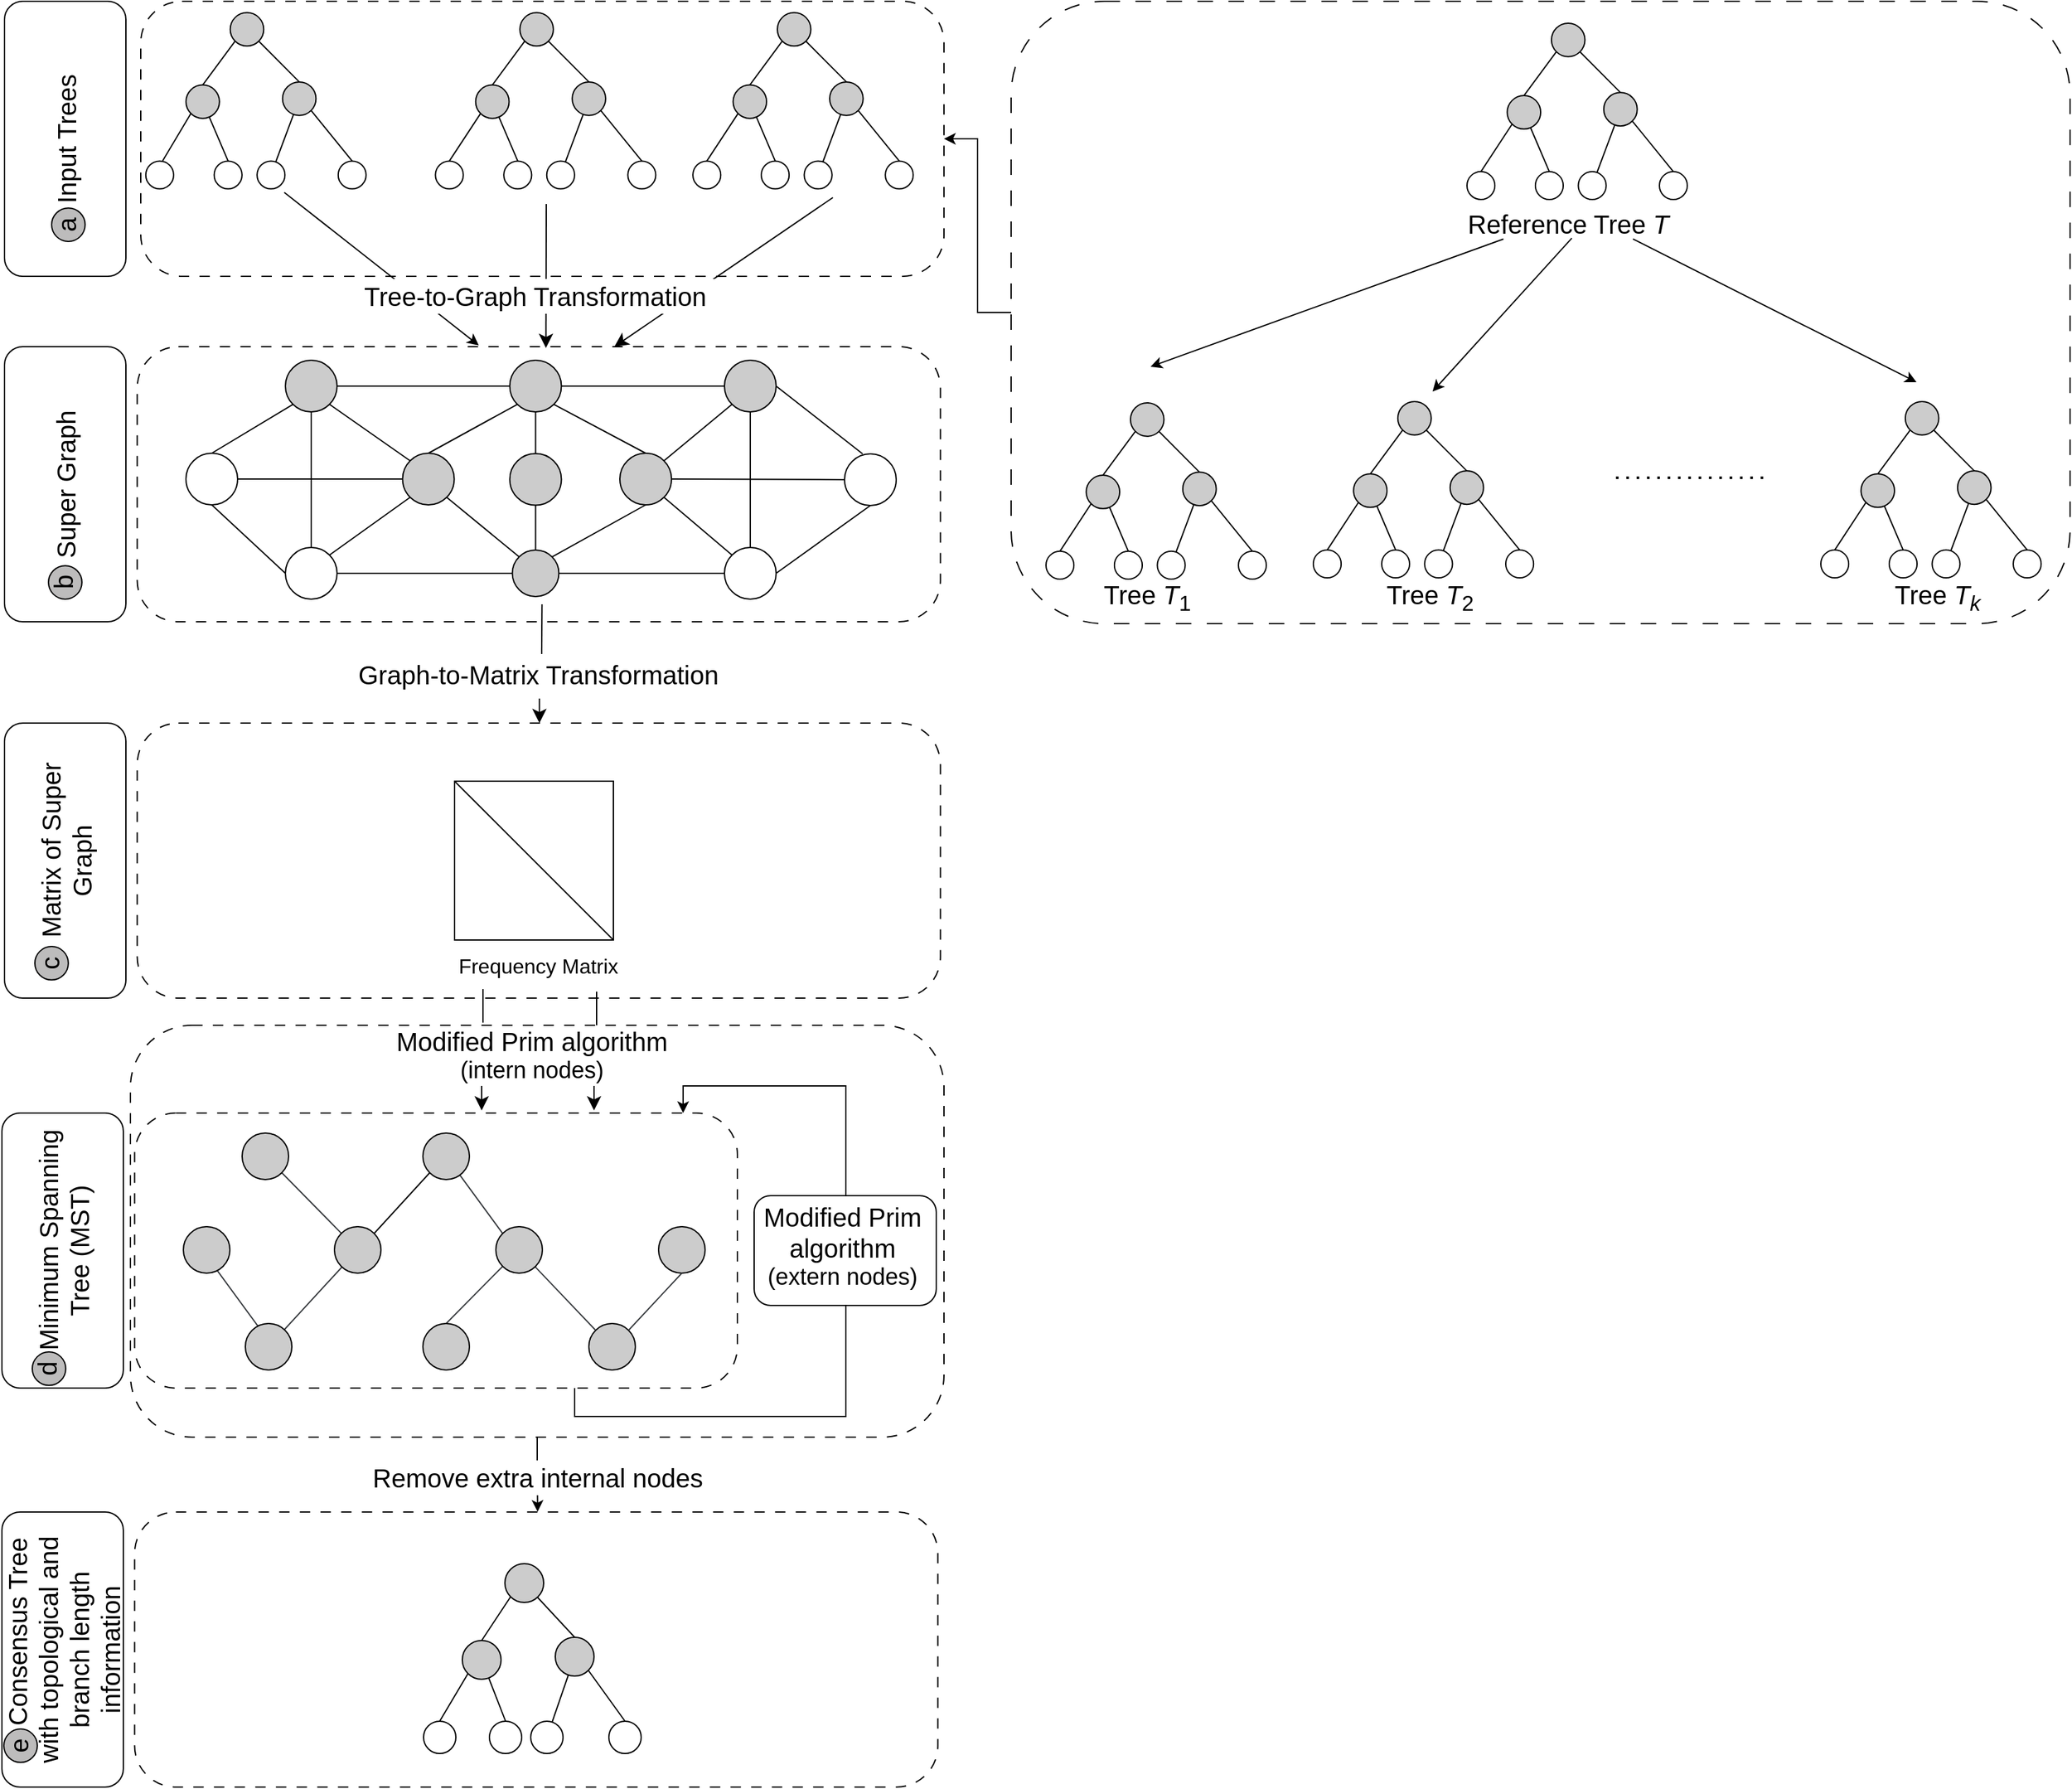 <mxfile version="22.1.15" type="github" pages="10">
  <diagram name="Copy of ISMB_v5" id="dm570o2IdbXQo_F7wzL9">
    <mxGraphModel dx="1912" dy="1733" grid="0" gridSize="12" guides="1" tooltips="1" connect="1" arrows="1" fold="1" page="0" pageScale="1" pageWidth="850" pageHeight="1100" math="0" shadow="0">
      <root>
        <mxCell id="MblFhpAjNzooOd2SfngR-0" />
        <mxCell id="MblFhpAjNzooOd2SfngR-1" parent="MblFhpAjNzooOd2SfngR-0" />
        <mxCell id="MblFhpAjNzooOd2SfngR-2" value="" style="rounded=1;whiteSpace=wrap;html=1;fontSize=16;dashed=1;dashPattern=8 8;" vertex="1" parent="MblFhpAjNzooOd2SfngR-1">
          <mxGeometry x="131" y="103" width="630" height="319" as="geometry" />
        </mxCell>
        <mxCell id="MblFhpAjNzooOd2SfngR-3" value="" style="rounded=1;whiteSpace=wrap;html=1;fontSize=16;dashed=1;dashPattern=8 8;" vertex="1" parent="MblFhpAjNzooOd2SfngR-1">
          <mxGeometry x="134.25" y="480" width="622" height="213" as="geometry" />
        </mxCell>
        <mxCell id="MblFhpAjNzooOd2SfngR-4" style="edgeStyle=orthogonalEdgeStyle;rounded=0;orthogonalLoop=1;jettySize=auto;html=1;exitX=0.681;exitY=0.994;exitDx=0;exitDy=0;exitPerimeter=0;" edge="1" parent="MblFhpAjNzooOd2SfngR-1" source="MblFhpAjNzooOd2SfngR-5" target="MblFhpAjNzooOd2SfngR-5">
          <mxGeometry relative="1" as="geometry">
            <mxPoint x="559" y="152" as="targetPoint" />
            <mxPoint x="475" y="386" as="sourcePoint" />
            <Array as="points">
              <mxPoint x="475" y="383" />
              <mxPoint x="475" y="406" />
              <mxPoint x="685" y="406" />
              <mxPoint x="685" y="150" />
              <mxPoint x="559" y="150" />
            </Array>
          </mxGeometry>
        </mxCell>
        <mxCell id="MblFhpAjNzooOd2SfngR-5" value="" style="rounded=1;whiteSpace=wrap;html=1;fontSize=16;dashed=1;dashPattern=8 8;" vertex="1" parent="MblFhpAjNzooOd2SfngR-1">
          <mxGeometry x="134.25" y="171" width="466.75" height="213" as="geometry" />
        </mxCell>
        <mxCell id="MblFhpAjNzooOd2SfngR-6" value="" style="rounded=1;whiteSpace=wrap;html=1;fontSize=16;dashed=1;dashPattern=8 8;" vertex="1" parent="MblFhpAjNzooOd2SfngR-1">
          <mxGeometry x="136.25" y="-131" width="622" height="213" as="geometry" />
        </mxCell>
        <mxCell id="MblFhpAjNzooOd2SfngR-7" value="" style="rounded=1;whiteSpace=wrap;html=1;fontSize=16;dashed=1;dashPattern=8 8;" vertex="1" parent="MblFhpAjNzooOd2SfngR-1">
          <mxGeometry x="136.25" y="-422.5" width="622" height="213" as="geometry" />
        </mxCell>
        <mxCell id="MblFhpAjNzooOd2SfngR-8" value="" style="rounded=1;whiteSpace=wrap;html=1;fontSize=16;dashed=1;dashPattern=8 8;" vertex="1" parent="MblFhpAjNzooOd2SfngR-1">
          <mxGeometry x="139" y="-690" width="622" height="213" as="geometry" />
        </mxCell>
        <mxCell id="MblFhpAjNzooOd2SfngR-9" value="" style="line;strokeWidth=2;direction=south;html=1;" vertex="1" parent="MblFhpAjNzooOd2SfngR-1">
          <mxGeometry x="278" y="482" height="160" as="geometry" />
        </mxCell>
        <mxCell id="MblFhpAjNzooOd2SfngR-10" value="" style="line;strokeWidth=2;direction=south;html=1;" vertex="1" parent="MblFhpAjNzooOd2SfngR-1">
          <mxGeometry x="290" y="494" height="160" as="geometry" />
        </mxCell>
        <mxCell id="MblFhpAjNzooOd2SfngR-11" value="" style="line;strokeWidth=2;direction=south;html=1;" vertex="1" parent="MblFhpAjNzooOd2SfngR-1">
          <mxGeometry x="360" y="-516" height="160" as="geometry" />
        </mxCell>
        <mxCell id="MblFhpAjNzooOd2SfngR-12" value="" style="line;strokeWidth=2;direction=south;html=1;" vertex="1" parent="MblFhpAjNzooOd2SfngR-1">
          <mxGeometry x="372" y="-504" height="160" as="geometry" />
        </mxCell>
        <mxCell id="MblFhpAjNzooOd2SfngR-13" value="" style="whiteSpace=wrap;html=1;aspect=fixed;" vertex="1" parent="MblFhpAjNzooOd2SfngR-1">
          <mxGeometry x="382" y="-86" width="123" height="123" as="geometry" />
        </mxCell>
        <mxCell id="MblFhpAjNzooOd2SfngR-14" value="" style="endArrow=none;html=1;rounded=0;entryX=0;entryY=0;entryDx=0;entryDy=0;exitX=1;exitY=1;exitDx=0;exitDy=0;" edge="1" parent="MblFhpAjNzooOd2SfngR-1" source="MblFhpAjNzooOd2SfngR-13" target="MblFhpAjNzooOd2SfngR-13">
          <mxGeometry width="50" height="50" relative="1" as="geometry">
            <mxPoint x="763" y="72" as="sourcePoint" />
            <mxPoint x="813" y="22" as="targetPoint" />
          </mxGeometry>
        </mxCell>
        <mxCell id="MblFhpAjNzooOd2SfngR-15" value="" style="endArrow=none;html=1;rounded=0;entryX=0;entryY=1;entryDx=0;entryDy=0;exitX=0.5;exitY=0;exitDx=0;exitDy=0;fillColor=#cdeb8b;strokeColor=#36393d;" edge="1" parent="MblFhpAjNzooOd2SfngR-1" source="MblFhpAjNzooOd2SfngR-19" target="MblFhpAjNzooOd2SfngR-25">
          <mxGeometry width="50" height="50" relative="1" as="geometry">
            <mxPoint x="350" y="377" as="sourcePoint" />
            <mxPoint x="380" y="317" as="targetPoint" />
          </mxGeometry>
        </mxCell>
        <mxCell id="MblFhpAjNzooOd2SfngR-16" value="" style="endArrow=none;html=1;rounded=0;entryX=1;entryY=1;entryDx=0;entryDy=0;fillColor=#cdeb8b;strokeColor=#36393d;" edge="1" parent="MblFhpAjNzooOd2SfngR-1" source="MblFhpAjNzooOd2SfngR-23" target="MblFhpAjNzooOd2SfngR-21">
          <mxGeometry width="50" height="50" relative="1" as="geometry">
            <mxPoint x="300" y="317" as="sourcePoint" />
            <mxPoint x="250" y="257" as="targetPoint" />
          </mxGeometry>
        </mxCell>
        <mxCell id="MblFhpAjNzooOd2SfngR-17" value="" style="endArrow=none;html=1;rounded=0;fillColor=#cdeb8b;strokeColor=#36393d;exitX=0;exitY=0;exitDx=0;exitDy=0;" edge="1" parent="MblFhpAjNzooOd2SfngR-1" source="MblFhpAjNzooOd2SfngR-25" target="MblFhpAjNzooOd2SfngR-18">
          <mxGeometry width="50" height="50" relative="1" as="geometry">
            <mxPoint x="418" y="293" as="sourcePoint" />
            <mxPoint x="340" y="257" as="targetPoint" />
          </mxGeometry>
        </mxCell>
        <mxCell id="MblFhpAjNzooOd2SfngR-18" value="" style="ellipse;whiteSpace=wrap;html=1;aspect=fixed;fillColor=#CCCCCC;" vertex="1" parent="MblFhpAjNzooOd2SfngR-1">
          <mxGeometry x="357.5" y="186.5" width="36" height="36" as="geometry" />
        </mxCell>
        <mxCell id="MblFhpAjNzooOd2SfngR-19" value="" style="ellipse;whiteSpace=wrap;html=1;aspect=fixed;fillColor=#CCCCCC;" vertex="1" parent="MblFhpAjNzooOd2SfngR-1">
          <mxGeometry x="357.5" y="334" width="36" height="36" as="geometry" />
        </mxCell>
        <mxCell id="MblFhpAjNzooOd2SfngR-20" value="" style="ellipse;whiteSpace=wrap;html=1;aspect=fixed;fillColor=#CCCCCC;" vertex="1" parent="MblFhpAjNzooOd2SfngR-1">
          <mxGeometry x="486" y="334" width="36" height="36" as="geometry" />
        </mxCell>
        <mxCell id="MblFhpAjNzooOd2SfngR-21" value="" style="ellipse;whiteSpace=wrap;html=1;aspect=fixed;fillColor=#CCCCCC;" vertex="1" parent="MblFhpAjNzooOd2SfngR-1">
          <mxGeometry x="217.5" y="186.5" width="36" height="36" as="geometry" />
        </mxCell>
        <mxCell id="MblFhpAjNzooOd2SfngR-22" value="" style="endArrow=none;html=1;rounded=0;fillColor=#cdeb8b;strokeColor=#36393d;" edge="1" parent="MblFhpAjNzooOd2SfngR-1" source="MblFhpAjNzooOd2SfngR-23" target="MblFhpAjNzooOd2SfngR-152">
          <mxGeometry width="50" height="50" relative="1" as="geometry">
            <mxPoint x="340" y="257" as="sourcePoint" />
            <mxPoint x="238" y="401" as="targetPoint" />
            <Array as="points" />
          </mxGeometry>
        </mxCell>
        <mxCell id="MblFhpAjNzooOd2SfngR-23" value="" style="ellipse;whiteSpace=wrap;html=1;aspect=fixed;fillColor=#CCCCCC;" vertex="1" parent="MblFhpAjNzooOd2SfngR-1">
          <mxGeometry x="289" y="259" width="36" height="36" as="geometry" />
        </mxCell>
        <mxCell id="MblFhpAjNzooOd2SfngR-24" value="" style="endArrow=none;html=1;rounded=0;exitX=0;exitY=0;exitDx=0;exitDy=0;fillColor=#cdeb8b;strokeColor=#36393d;" edge="1" parent="MblFhpAjNzooOd2SfngR-1" source="MblFhpAjNzooOd2SfngR-20" target="MblFhpAjNzooOd2SfngR-25">
          <mxGeometry width="50" height="50" relative="1" as="geometry">
            <mxPoint x="420" y="377" as="sourcePoint" />
            <mxPoint x="361" y="243" as="targetPoint" />
          </mxGeometry>
        </mxCell>
        <mxCell id="MblFhpAjNzooOd2SfngR-25" value="" style="ellipse;whiteSpace=wrap;html=1;aspect=fixed;fillColor=#CCCCCC;" vertex="1" parent="MblFhpAjNzooOd2SfngR-1">
          <mxGeometry x="414" y="259" width="36" height="36" as="geometry" />
        </mxCell>
        <mxCell id="MblFhpAjNzooOd2SfngR-26" value="" style="ellipse;whiteSpace=wrap;html=1;aspect=fixed;fillColor=#CCCCCC;" vertex="1" parent="MblFhpAjNzooOd2SfngR-1">
          <mxGeometry x="540" y="259" width="36" height="36" as="geometry" />
        </mxCell>
        <mxCell id="MblFhpAjNzooOd2SfngR-27" value="" style="endArrow=none;html=1;rounded=0;entryX=0.5;entryY=1;entryDx=0;entryDy=0;exitX=1;exitY=0;exitDx=0;exitDy=0;fillColor=#cdeb8b;strokeColor=#36393d;" edge="1" parent="MblFhpAjNzooOd2SfngR-1" source="MblFhpAjNzooOd2SfngR-20" target="MblFhpAjNzooOd2SfngR-26">
          <mxGeometry width="50" height="50" relative="1" as="geometry">
            <mxPoint x="154" y="295" as="sourcePoint" />
            <mxPoint x="204" y="245" as="targetPoint" />
          </mxGeometry>
        </mxCell>
        <mxCell id="MblFhpAjNzooOd2SfngR-28" value="Frequency Matrix" style="text;strokeColor=none;fillColor=none;html=1;align=center;verticalAlign=middle;whiteSpace=wrap;rounded=0;fontSize=16;" vertex="1" parent="MblFhpAjNzooOd2SfngR-1">
          <mxGeometry x="349.25" y="42" width="196" height="30" as="geometry" />
        </mxCell>
        <mxCell id="MblFhpAjNzooOd2SfngR-29" value="" style="group" vertex="1" connectable="0" parent="MblFhpAjNzooOd2SfngR-1">
          <mxGeometry x="142.88" y="-681.25" width="601.25" height="187.5" as="geometry" />
        </mxCell>
        <mxCell id="MblFhpAjNzooOd2SfngR-30" value="" style="endArrow=none;html=1;rounded=0;" edge="1" parent="MblFhpAjNzooOd2SfngR-29" source="MblFhpAjNzooOd2SfngR-36">
          <mxGeometry width="50" height="50" relative="1" as="geometry">
            <mxPoint x="170.302" y="123.43" as="sourcePoint" />
            <mxPoint x="87.228" y="10.364" as="targetPoint" />
          </mxGeometry>
        </mxCell>
        <mxCell id="MblFhpAjNzooOd2SfngR-31" value="" style="endArrow=none;html=1;rounded=0;" edge="1" parent="MblFhpAjNzooOd2SfngR-29" source="MblFhpAjNzooOd2SfngR-34">
          <mxGeometry width="50" height="50" relative="1" as="geometry">
            <mxPoint x="97.612" y="123.43" as="sourcePoint" />
            <mxPoint x="128.765" y="66.897" as="targetPoint" />
          </mxGeometry>
        </mxCell>
        <mxCell id="MblFhpAjNzooOd2SfngR-32" value="" style="endArrow=none;html=1;rounded=0;" edge="1" parent="MblFhpAjNzooOd2SfngR-29" target="MblFhpAjNzooOd2SfngR-33">
          <mxGeometry width="50" height="50" relative="1" as="geometry">
            <mxPoint x="45.691" y="66.897" as="sourcePoint" />
            <mxPoint x="76.844" y="123.43" as="targetPoint" />
          </mxGeometry>
        </mxCell>
        <mxCell id="MblFhpAjNzooOd2SfngR-33" value="&lt;b&gt;&lt;br&gt;&lt;/b&gt;" style="ellipse;whiteSpace=wrap;html=1;aspect=fixed;fontSize=20;fillColor=#CCCCCC;" vertex="1" parent="MblFhpAjNzooOd2SfngR-29">
          <mxGeometry x="31.153" y="56.062" width="25.897" height="25.897" as="geometry" />
        </mxCell>
        <mxCell id="MblFhpAjNzooOd2SfngR-34" value="&lt;b&gt;&lt;br&gt;&lt;/b&gt;" style="ellipse;whiteSpace=wrap;html=1;aspect=fixed;fontSize=20;fillColor=#CCCCCC;" vertex="1" parent="MblFhpAjNzooOd2SfngR-29">
          <mxGeometry x="105.92" y="53.706" width="25.897" height="25.897" as="geometry" />
        </mxCell>
        <mxCell id="MblFhpAjNzooOd2SfngR-35" value="" style="endArrow=none;html=1;rounded=0;exitX=0.5;exitY=0;exitDx=0;exitDy=0;" edge="1" parent="MblFhpAjNzooOd2SfngR-29" source="MblFhpAjNzooOd2SfngR-34" target="MblFhpAjNzooOd2SfngR-36">
          <mxGeometry width="50" height="50" relative="1" as="geometry">
            <mxPoint x="116.304" y="55.59" as="sourcePoint" />
            <mxPoint x="87.228" y="10.364" as="targetPoint" />
          </mxGeometry>
        </mxCell>
        <mxCell id="MblFhpAjNzooOd2SfngR-36" value="&lt;b&gt;&lt;br&gt;&lt;/b&gt;" style="ellipse;whiteSpace=wrap;html=1;aspect=fixed;fontSize=20;fillColor=#CCCCCC;" vertex="1" parent="MblFhpAjNzooOd2SfngR-29">
          <mxGeometry x="65.421" width="25.897" height="25.897" as="geometry" />
        </mxCell>
        <mxCell id="MblFhpAjNzooOd2SfngR-37" value="" style="endArrow=none;html=1;rounded=0;fontSize=12;startSize=8;endSize=8;curved=1;exitX=1;exitY=1;exitDx=0;exitDy=0;entryX=0.5;entryY=0;entryDx=0;entryDy=0;" edge="1" parent="MblFhpAjNzooOd2SfngR-29" source="MblFhpAjNzooOd2SfngR-34" target="MblFhpAjNzooOd2SfngR-43">
          <mxGeometry width="50" height="50" relative="1" as="geometry">
            <mxPoint x="106.958" y="80.088" as="sourcePoint" />
            <mxPoint x="166.149" y="121.545" as="targetPoint" />
          </mxGeometry>
        </mxCell>
        <mxCell id="MblFhpAjNzooOd2SfngR-38" value="" style="ellipse;whiteSpace=wrap;html=1;aspect=fixed;fontSize=20;" vertex="1" parent="MblFhpAjNzooOd2SfngR-29">
          <mxGeometry y="114.95" width="21.581" height="21.581" as="geometry" />
        </mxCell>
        <mxCell id="MblFhpAjNzooOd2SfngR-39" value="" style="ellipse;whiteSpace=wrap;html=1;aspect=fixed;fontSize=20;" vertex="1" parent="MblFhpAjNzooOd2SfngR-29">
          <mxGeometry x="52.96" y="114.95" width="21.581" height="21.581" as="geometry" />
        </mxCell>
        <mxCell id="MblFhpAjNzooOd2SfngR-40" value="" style="endArrow=none;html=1;rounded=0;entryX=0.5;entryY=0;entryDx=0;entryDy=0;" edge="1" parent="MblFhpAjNzooOd2SfngR-29" source="MblFhpAjNzooOd2SfngR-33" target="MblFhpAjNzooOd2SfngR-39">
          <mxGeometry width="50" height="50" relative="1" as="geometry">
            <mxPoint x="45.691" y="66.897" as="sourcePoint" />
            <mxPoint x="76.844" y="123.43" as="targetPoint" />
          </mxGeometry>
        </mxCell>
        <mxCell id="MblFhpAjNzooOd2SfngR-41" value="" style="endArrow=none;html=1;rounded=0;" edge="1" parent="MblFhpAjNzooOd2SfngR-29" target="MblFhpAjNzooOd2SfngR-42">
          <mxGeometry width="50" height="50" relative="1" as="geometry">
            <mxPoint x="97.612" y="123.43" as="sourcePoint" />
            <mxPoint x="119.419" y="84.799" as="targetPoint" />
          </mxGeometry>
        </mxCell>
        <mxCell id="MblFhpAjNzooOd2SfngR-42" value="" style="ellipse;whiteSpace=wrap;html=1;aspect=fixed;fontSize=20;" vertex="1" parent="MblFhpAjNzooOd2SfngR-29">
          <mxGeometry x="86.19" y="114.95" width="21.581" height="21.581" as="geometry" />
        </mxCell>
        <mxCell id="MblFhpAjNzooOd2SfngR-43" value="" style="ellipse;whiteSpace=wrap;html=1;aspect=fixed;fontSize=20;" vertex="1" parent="MblFhpAjNzooOd2SfngR-29">
          <mxGeometry x="149.014" y="114.95" width="21.581" height="21.581" as="geometry" />
        </mxCell>
        <mxCell id="MblFhpAjNzooOd2SfngR-44" value="" style="endArrow=none;html=1;rounded=0;" edge="1" parent="MblFhpAjNzooOd2SfngR-29" source="MblFhpAjNzooOd2SfngR-42" target="MblFhpAjNzooOd2SfngR-34">
          <mxGeometry width="50" height="50" relative="1" as="geometry">
            <mxPoint x="97.612" y="123.43" as="sourcePoint" />
            <mxPoint x="128.765" y="66.897" as="targetPoint" />
          </mxGeometry>
        </mxCell>
        <mxCell id="MblFhpAjNzooOd2SfngR-45" value="" style="endArrow=none;html=1;rounded=0;fontSize=12;startSize=8;endSize=8;curved=1;entryX=0;entryY=1;entryDx=0;entryDy=0;exitX=0.5;exitY=0;exitDx=0;exitDy=0;" edge="1" parent="MblFhpAjNzooOd2SfngR-29" source="MblFhpAjNzooOd2SfngR-33" target="MblFhpAjNzooOd2SfngR-36">
          <mxGeometry width="50" height="50" relative="1" as="geometry">
            <mxPoint x="74.767" y="71.608" as="sourcePoint" />
            <mxPoint x="126.688" y="24.497" as="targetPoint" />
          </mxGeometry>
        </mxCell>
        <mxCell id="MblFhpAjNzooOd2SfngR-46" value="" style="endArrow=none;html=1;rounded=0;fontSize=12;startSize=8;endSize=8;curved=1;entryX=0;entryY=1;entryDx=0;entryDy=0;exitX=0.5;exitY=0;exitDx=0;exitDy=0;" edge="1" parent="MblFhpAjNzooOd2SfngR-29" target="MblFhpAjNzooOd2SfngR-33">
          <mxGeometry width="50" height="50" relative="1" as="geometry">
            <mxPoint x="12.98" y="114.95" as="sourcePoint" />
            <mxPoint x="148.495" y="17.902" as="targetPoint" />
          </mxGeometry>
        </mxCell>
        <mxCell id="MblFhpAjNzooOd2SfngR-47" value="" style="endArrow=none;html=1;rounded=0;" edge="1" parent="MblFhpAjNzooOd2SfngR-29" source="MblFhpAjNzooOd2SfngR-53">
          <mxGeometry width="50" height="50" relative="1" as="geometry">
            <mxPoint x="394.603" y="123.43" as="sourcePoint" />
            <mxPoint x="311.528" y="10.364" as="targetPoint" />
          </mxGeometry>
        </mxCell>
        <mxCell id="MblFhpAjNzooOd2SfngR-48" value="" style="endArrow=none;html=1;rounded=0;" edge="1" parent="MblFhpAjNzooOd2SfngR-29" source="MblFhpAjNzooOd2SfngR-51">
          <mxGeometry width="50" height="50" relative="1" as="geometry">
            <mxPoint x="321.913" y="123.43" as="sourcePoint" />
            <mxPoint x="353.066" y="66.897" as="targetPoint" />
          </mxGeometry>
        </mxCell>
        <mxCell id="MblFhpAjNzooOd2SfngR-49" value="" style="endArrow=none;html=1;rounded=0;" edge="1" parent="MblFhpAjNzooOd2SfngR-29" target="MblFhpAjNzooOd2SfngR-50">
          <mxGeometry width="50" height="50" relative="1" as="geometry">
            <mxPoint x="269.991" y="66.897" as="sourcePoint" />
            <mxPoint x="301.144" y="123.43" as="targetPoint" />
          </mxGeometry>
        </mxCell>
        <mxCell id="MblFhpAjNzooOd2SfngR-50" value="&lt;b&gt;&lt;br&gt;&lt;/b&gt;" style="ellipse;whiteSpace=wrap;html=1;aspect=fixed;fontSize=20;fillColor=#CCCCCC;" vertex="1" parent="MblFhpAjNzooOd2SfngR-29">
          <mxGeometry x="255.453" y="56.062" width="25.897" height="25.897" as="geometry" />
        </mxCell>
        <mxCell id="MblFhpAjNzooOd2SfngR-51" value="&lt;b&gt;&lt;br&gt;&lt;/b&gt;" style="ellipse;whiteSpace=wrap;html=1;aspect=fixed;fontSize=20;fillColor=#CCCCCC;" vertex="1" parent="MblFhpAjNzooOd2SfngR-29">
          <mxGeometry x="330.22" y="53.706" width="25.897" height="25.897" as="geometry" />
        </mxCell>
        <mxCell id="MblFhpAjNzooOd2SfngR-52" value="" style="endArrow=none;html=1;rounded=0;exitX=0.5;exitY=0;exitDx=0;exitDy=0;" edge="1" parent="MblFhpAjNzooOd2SfngR-29" source="MblFhpAjNzooOd2SfngR-51" target="MblFhpAjNzooOd2SfngR-53">
          <mxGeometry width="50" height="50" relative="1" as="geometry">
            <mxPoint x="340.604" y="55.59" as="sourcePoint" />
            <mxPoint x="311.528" y="10.364" as="targetPoint" />
          </mxGeometry>
        </mxCell>
        <mxCell id="MblFhpAjNzooOd2SfngR-53" value="&lt;b&gt;&lt;br&gt;&lt;/b&gt;" style="ellipse;whiteSpace=wrap;html=1;aspect=fixed;fontSize=20;fillColor=#CCCCCC;" vertex="1" parent="MblFhpAjNzooOd2SfngR-29">
          <mxGeometry x="289.722" width="25.897" height="25.897" as="geometry" />
        </mxCell>
        <mxCell id="MblFhpAjNzooOd2SfngR-54" value="" style="endArrow=none;html=1;rounded=0;fontSize=12;startSize=8;endSize=8;curved=1;exitX=1;exitY=1;exitDx=0;exitDy=0;entryX=0.5;entryY=0;entryDx=0;entryDy=0;" edge="1" parent="MblFhpAjNzooOd2SfngR-29" source="MblFhpAjNzooOd2SfngR-51" target="MblFhpAjNzooOd2SfngR-59">
          <mxGeometry width="50" height="50" relative="1" as="geometry">
            <mxPoint x="331.259" y="80.088" as="sourcePoint" />
            <mxPoint x="390.449" y="121.545" as="targetPoint" />
          </mxGeometry>
        </mxCell>
        <mxCell id="MblFhpAjNzooOd2SfngR-55" value="" style="ellipse;whiteSpace=wrap;html=1;aspect=fixed;fontSize=20;" vertex="1" parent="MblFhpAjNzooOd2SfngR-29">
          <mxGeometry x="224.301" y="114.95" width="21.581" height="21.581" as="geometry" />
        </mxCell>
        <mxCell id="MblFhpAjNzooOd2SfngR-56" value="" style="ellipse;whiteSpace=wrap;html=1;aspect=fixed;fontSize=20;" vertex="1" parent="MblFhpAjNzooOd2SfngR-29">
          <mxGeometry x="277.26" y="114.95" width="21.581" height="21.581" as="geometry" />
        </mxCell>
        <mxCell id="MblFhpAjNzooOd2SfngR-57" value="" style="endArrow=none;html=1;rounded=0;" edge="1" parent="MblFhpAjNzooOd2SfngR-29" target="MblFhpAjNzooOd2SfngR-58">
          <mxGeometry width="50" height="50" relative="1" as="geometry">
            <mxPoint x="321.913" y="123.43" as="sourcePoint" />
            <mxPoint x="343.72" y="84.799" as="targetPoint" />
          </mxGeometry>
        </mxCell>
        <mxCell id="MblFhpAjNzooOd2SfngR-58" value="" style="ellipse;whiteSpace=wrap;html=1;aspect=fixed;fontSize=20;" vertex="1" parent="MblFhpAjNzooOd2SfngR-29">
          <mxGeometry x="310.49" y="114.95" width="21.581" height="21.581" as="geometry" />
        </mxCell>
        <mxCell id="MblFhpAjNzooOd2SfngR-59" value="" style="ellipse;whiteSpace=wrap;html=1;aspect=fixed;fontSize=20;" vertex="1" parent="MblFhpAjNzooOd2SfngR-29">
          <mxGeometry x="373.315" y="114.95" width="21.581" height="21.581" as="geometry" />
        </mxCell>
        <mxCell id="MblFhpAjNzooOd2SfngR-60" value="" style="endArrow=none;html=1;rounded=0;entryX=0.5;entryY=0;entryDx=0;entryDy=0;" edge="1" parent="MblFhpAjNzooOd2SfngR-29" source="MblFhpAjNzooOd2SfngR-50" target="MblFhpAjNzooOd2SfngR-56">
          <mxGeometry width="50" height="50" relative="1" as="geometry">
            <mxPoint x="269.991" y="66.897" as="sourcePoint" />
            <mxPoint x="301.144" y="123.43" as="targetPoint" />
          </mxGeometry>
        </mxCell>
        <mxCell id="MblFhpAjNzooOd2SfngR-61" value="" style="endArrow=none;html=1;rounded=0;fontSize=12;startSize=8;endSize=8;curved=1;entryX=0;entryY=1;entryDx=0;entryDy=0;exitX=0.5;exitY=0;exitDx=0;exitDy=0;" edge="1" parent="MblFhpAjNzooOd2SfngR-29" source="MblFhpAjNzooOd2SfngR-50" target="MblFhpAjNzooOd2SfngR-53">
          <mxGeometry width="50" height="50" relative="1" as="geometry">
            <mxPoint x="299.067" y="71.608" as="sourcePoint" />
            <mxPoint x="350.989" y="24.497" as="targetPoint" />
          </mxGeometry>
        </mxCell>
        <mxCell id="MblFhpAjNzooOd2SfngR-62" value="" style="endArrow=none;html=1;rounded=0;" edge="1" parent="MblFhpAjNzooOd2SfngR-29" source="MblFhpAjNzooOd2SfngR-58" target="MblFhpAjNzooOd2SfngR-51">
          <mxGeometry width="50" height="50" relative="1" as="geometry">
            <mxPoint x="321.913" y="123.43" as="sourcePoint" />
            <mxPoint x="353.066" y="66.897" as="targetPoint" />
          </mxGeometry>
        </mxCell>
        <mxCell id="MblFhpAjNzooOd2SfngR-63" value="" style="endArrow=none;html=1;rounded=0;fontSize=12;startSize=8;endSize=8;curved=1;entryX=0;entryY=1;entryDx=0;entryDy=0;exitX=0.5;exitY=0;exitDx=0;exitDy=0;" edge="1" parent="MblFhpAjNzooOd2SfngR-29" source="MblFhpAjNzooOd2SfngR-55" target="MblFhpAjNzooOd2SfngR-50">
          <mxGeometry width="50" height="50" relative="1" as="geometry">
            <mxPoint x="320.874" y="65.013" as="sourcePoint" />
            <mxPoint x="372.796" y="17.902" as="targetPoint" />
          </mxGeometry>
        </mxCell>
        <mxCell id="MblFhpAjNzooOd2SfngR-64" value="" style="endArrow=none;html=1;rounded=0;" edge="1" parent="MblFhpAjNzooOd2SfngR-29" source="MblFhpAjNzooOd2SfngR-70">
          <mxGeometry width="50" height="50" relative="1" as="geometry">
            <mxPoint x="593.981" y="123.43" as="sourcePoint" />
            <mxPoint x="510.907" y="10.364" as="targetPoint" />
          </mxGeometry>
        </mxCell>
        <mxCell id="MblFhpAjNzooOd2SfngR-65" value="" style="endArrow=none;html=1;rounded=0;" edge="1" parent="MblFhpAjNzooOd2SfngR-29" source="MblFhpAjNzooOd2SfngR-68">
          <mxGeometry width="50" height="50" relative="1" as="geometry">
            <mxPoint x="521.291" y="123.43" as="sourcePoint" />
            <mxPoint x="552.444" y="66.897" as="targetPoint" />
          </mxGeometry>
        </mxCell>
        <mxCell id="MblFhpAjNzooOd2SfngR-66" value="" style="endArrow=none;html=1;rounded=0;" edge="1" parent="MblFhpAjNzooOd2SfngR-29" target="MblFhpAjNzooOd2SfngR-67">
          <mxGeometry width="50" height="50" relative="1" as="geometry">
            <mxPoint x="469.37" y="66.897" as="sourcePoint" />
            <mxPoint x="500.522" y="123.43" as="targetPoint" />
          </mxGeometry>
        </mxCell>
        <mxCell id="MblFhpAjNzooOd2SfngR-67" value="&lt;b&gt;&lt;br&gt;&lt;/b&gt;" style="ellipse;whiteSpace=wrap;html=1;aspect=fixed;fontSize=20;fillColor=#CCCCCC;" vertex="1" parent="MblFhpAjNzooOd2SfngR-29">
          <mxGeometry x="454.832" y="56.062" width="25.897" height="25.897" as="geometry" />
        </mxCell>
        <mxCell id="MblFhpAjNzooOd2SfngR-68" value="&lt;b&gt;&lt;br&gt;&lt;/b&gt;" style="ellipse;whiteSpace=wrap;html=1;aspect=fixed;fontSize=20;fillColor=#CCCCCC;" vertex="1" parent="MblFhpAjNzooOd2SfngR-29">
          <mxGeometry x="529.598" y="53.706" width="25.897" height="25.897" as="geometry" />
        </mxCell>
        <mxCell id="MblFhpAjNzooOd2SfngR-69" value="" style="endArrow=none;html=1;rounded=0;exitX=0.5;exitY=0;exitDx=0;exitDy=0;" edge="1" parent="MblFhpAjNzooOd2SfngR-29" source="MblFhpAjNzooOd2SfngR-68" target="MblFhpAjNzooOd2SfngR-70">
          <mxGeometry width="50" height="50" relative="1" as="geometry">
            <mxPoint x="539.983" y="55.59" as="sourcePoint" />
            <mxPoint x="510.907" y="10.364" as="targetPoint" />
          </mxGeometry>
        </mxCell>
        <mxCell id="MblFhpAjNzooOd2SfngR-70" value="&lt;b&gt;&lt;br&gt;&lt;/b&gt;" style="ellipse;whiteSpace=wrap;html=1;aspect=fixed;fontSize=20;fillColor=#CCCCCC;" vertex="1" parent="MblFhpAjNzooOd2SfngR-29">
          <mxGeometry x="489.1" width="25.897" height="25.897" as="geometry" />
        </mxCell>
        <mxCell id="MblFhpAjNzooOd2SfngR-71" value="" style="endArrow=none;html=1;rounded=0;fontSize=12;startSize=8;endSize=8;curved=1;exitX=1;exitY=1;exitDx=0;exitDy=0;entryX=0.5;entryY=0;entryDx=0;entryDy=0;" edge="1" parent="MblFhpAjNzooOd2SfngR-29" source="MblFhpAjNzooOd2SfngR-68" target="MblFhpAjNzooOd2SfngR-76">
          <mxGeometry width="50" height="50" relative="1" as="geometry">
            <mxPoint x="530.637" y="80.088" as="sourcePoint" />
            <mxPoint x="589.827" y="121.545" as="targetPoint" />
          </mxGeometry>
        </mxCell>
        <mxCell id="MblFhpAjNzooOd2SfngR-72" value="" style="ellipse;whiteSpace=wrap;html=1;aspect=fixed;fontSize=20;" vertex="1" parent="MblFhpAjNzooOd2SfngR-29">
          <mxGeometry x="423.679" y="114.95" width="21.581" height="21.581" as="geometry" />
        </mxCell>
        <mxCell id="MblFhpAjNzooOd2SfngR-73" value="" style="ellipse;whiteSpace=wrap;html=1;aspect=fixed;fontSize=20;" vertex="1" parent="MblFhpAjNzooOd2SfngR-29">
          <mxGeometry x="476.639" y="114.95" width="21.581" height="21.581" as="geometry" />
        </mxCell>
        <mxCell id="MblFhpAjNzooOd2SfngR-74" value="" style="endArrow=none;html=1;rounded=0;" edge="1" parent="MblFhpAjNzooOd2SfngR-29" target="MblFhpAjNzooOd2SfngR-75">
          <mxGeometry width="50" height="50" relative="1" as="geometry">
            <mxPoint x="521.291" y="123.43" as="sourcePoint" />
            <mxPoint x="543.098" y="84.799" as="targetPoint" />
          </mxGeometry>
        </mxCell>
        <mxCell id="MblFhpAjNzooOd2SfngR-75" value="" style="ellipse;whiteSpace=wrap;html=1;aspect=fixed;fontSize=20;" vertex="1" parent="MblFhpAjNzooOd2SfngR-29">
          <mxGeometry x="509.868" y="114.95" width="21.581" height="21.581" as="geometry" />
        </mxCell>
        <mxCell id="MblFhpAjNzooOd2SfngR-76" value="" style="ellipse;whiteSpace=wrap;html=1;aspect=fixed;fontSize=20;" vertex="1" parent="MblFhpAjNzooOd2SfngR-29">
          <mxGeometry x="572.693" y="114.95" width="21.581" height="21.581" as="geometry" />
        </mxCell>
        <mxCell id="MblFhpAjNzooOd2SfngR-77" value="" style="endArrow=none;html=1;rounded=0;entryX=0.5;entryY=0;entryDx=0;entryDy=0;" edge="1" parent="MblFhpAjNzooOd2SfngR-29" source="MblFhpAjNzooOd2SfngR-67" target="MblFhpAjNzooOd2SfngR-73">
          <mxGeometry width="50" height="50" relative="1" as="geometry">
            <mxPoint x="469.37" y="66.897" as="sourcePoint" />
            <mxPoint x="500.522" y="123.43" as="targetPoint" />
          </mxGeometry>
        </mxCell>
        <mxCell id="MblFhpAjNzooOd2SfngR-78" value="" style="endArrow=none;html=1;rounded=0;fontSize=12;startSize=8;endSize=8;curved=1;entryX=0;entryY=1;entryDx=0;entryDy=0;exitX=0.5;exitY=0;exitDx=0;exitDy=0;" edge="1" parent="MblFhpAjNzooOd2SfngR-29" source="MblFhpAjNzooOd2SfngR-67" target="MblFhpAjNzooOd2SfngR-70">
          <mxGeometry width="50" height="50" relative="1" as="geometry">
            <mxPoint x="498.446" y="71.608" as="sourcePoint" />
            <mxPoint x="550.367" y="24.497" as="targetPoint" />
          </mxGeometry>
        </mxCell>
        <mxCell id="MblFhpAjNzooOd2SfngR-79" value="" style="endArrow=none;html=1;rounded=0;" edge="1" parent="MblFhpAjNzooOd2SfngR-29" source="MblFhpAjNzooOd2SfngR-75" target="MblFhpAjNzooOd2SfngR-68">
          <mxGeometry width="50" height="50" relative="1" as="geometry">
            <mxPoint x="521.291" y="123.43" as="sourcePoint" />
            <mxPoint x="552.444" y="66.897" as="targetPoint" />
          </mxGeometry>
        </mxCell>
        <mxCell id="MblFhpAjNzooOd2SfngR-80" value="" style="endArrow=none;html=1;rounded=0;fontSize=12;startSize=8;endSize=8;curved=1;entryX=0;entryY=1;entryDx=0;entryDy=0;exitX=0.5;exitY=0;exitDx=0;exitDy=0;" edge="1" parent="MblFhpAjNzooOd2SfngR-29" source="MblFhpAjNzooOd2SfngR-72" target="MblFhpAjNzooOd2SfngR-67">
          <mxGeometry width="50" height="50" relative="1" as="geometry">
            <mxPoint x="520.253" y="65.013" as="sourcePoint" />
            <mxPoint x="572.174" y="17.902" as="targetPoint" />
          </mxGeometry>
        </mxCell>
        <mxCell id="MblFhpAjNzooOd2SfngR-81" value="Input Trees" style="rounded=1;whiteSpace=wrap;html=1;fontSize=20;rotation=-90;" vertex="1" parent="MblFhpAjNzooOd2SfngR-1">
          <mxGeometry x="-26" y="-630.5" width="213" height="94" as="geometry" />
        </mxCell>
        <mxCell id="MblFhpAjNzooOd2SfngR-82" value="Super Graph" style="rounded=1;whiteSpace=wrap;html=1;fontSize=20;rotation=-90;" vertex="1" parent="MblFhpAjNzooOd2SfngR-1">
          <mxGeometry x="-26" y="-363" width="213" height="94" as="geometry" />
        </mxCell>
        <mxCell id="MblFhpAjNzooOd2SfngR-83" value="&amp;nbsp; &amp;nbsp;Matrix of Super Graph" style="rounded=1;whiteSpace=wrap;html=1;fontSize=20;rotation=-90;" vertex="1" parent="MblFhpAjNzooOd2SfngR-1">
          <mxGeometry x="-26" y="-71.5" width="213" height="94" as="geometry" />
        </mxCell>
        <mxCell id="MblFhpAjNzooOd2SfngR-84" value="&amp;nbsp; &amp;nbsp;Minimum Spanning Tree (MST)" style="rounded=1;whiteSpace=wrap;html=1;fontSize=20;rotation=-90;" vertex="1" parent="MblFhpAjNzooOd2SfngR-1">
          <mxGeometry x="-28" y="230.5" width="213" height="94" as="geometry" />
        </mxCell>
        <mxCell id="MblFhpAjNzooOd2SfngR-85" value="&amp;nbsp; &amp;nbsp; &amp;nbsp;Consensus Tree with topological and branch length information" style="rounded=1;whiteSpace=wrap;html=1;fontSize=20;rotation=-90;" vertex="1" parent="MblFhpAjNzooOd2SfngR-1">
          <mxGeometry x="-28" y="539.5" width="213" height="94" as="geometry" />
        </mxCell>
        <mxCell id="MblFhpAjNzooOd2SfngR-86" value="" style="group" vertex="1" connectable="0" parent="MblFhpAjNzooOd2SfngR-1">
          <mxGeometry x="358" y="520" width="168.5" height="147" as="geometry" />
        </mxCell>
        <mxCell id="MblFhpAjNzooOd2SfngR-87" value="" style="endArrow=none;html=1;rounded=0;" edge="1" parent="MblFhpAjNzooOd2SfngR-86" source="MblFhpAjNzooOd2SfngR-93">
          <mxGeometry width="50" height="50" relative="1" as="geometry">
            <mxPoint x="164" y="131" as="sourcePoint" />
            <mxPoint x="84" y="11" as="targetPoint" />
          </mxGeometry>
        </mxCell>
        <mxCell id="MblFhpAjNzooOd2SfngR-88" value="" style="endArrow=none;html=1;rounded=0;" edge="1" parent="MblFhpAjNzooOd2SfngR-86" source="MblFhpAjNzooOd2SfngR-91">
          <mxGeometry width="50" height="50" relative="1" as="geometry">
            <mxPoint x="94" y="131" as="sourcePoint" />
            <mxPoint x="124" y="71" as="targetPoint" />
          </mxGeometry>
        </mxCell>
        <mxCell id="MblFhpAjNzooOd2SfngR-89" value="" style="endArrow=none;html=1;rounded=0;" edge="1" parent="MblFhpAjNzooOd2SfngR-86" target="MblFhpAjNzooOd2SfngR-90">
          <mxGeometry width="50" height="50" relative="1" as="geometry">
            <mxPoint x="44" y="71" as="sourcePoint" />
            <mxPoint x="74" y="131" as="targetPoint" />
          </mxGeometry>
        </mxCell>
        <mxCell id="MblFhpAjNzooOd2SfngR-90" value="&lt;b&gt;&lt;br&gt;&lt;/b&gt;" style="ellipse;whiteSpace=wrap;html=1;aspect=fixed;fontSize=20;fillColor=#CCCCCC;" vertex="1" parent="MblFhpAjNzooOd2SfngR-86">
          <mxGeometry x="30" y="59.5" width="30" height="30" as="geometry" />
        </mxCell>
        <mxCell id="MblFhpAjNzooOd2SfngR-91" value="&lt;b&gt;&lt;br&gt;&lt;/b&gt;" style="ellipse;whiteSpace=wrap;html=1;aspect=fixed;fontSize=20;fillColor=#CCCCCC;" vertex="1" parent="MblFhpAjNzooOd2SfngR-86">
          <mxGeometry x="102" y="57" width="30" height="30" as="geometry" />
        </mxCell>
        <mxCell id="MblFhpAjNzooOd2SfngR-92" value="" style="endArrow=none;html=1;rounded=0;exitX=0.5;exitY=0;exitDx=0;exitDy=0;" edge="1" parent="MblFhpAjNzooOd2SfngR-86" source="MblFhpAjNzooOd2SfngR-91" target="MblFhpAjNzooOd2SfngR-93">
          <mxGeometry width="50" height="50" relative="1" as="geometry">
            <mxPoint x="112" y="59" as="sourcePoint" />
            <mxPoint x="84" y="11" as="targetPoint" />
          </mxGeometry>
        </mxCell>
        <mxCell id="MblFhpAjNzooOd2SfngR-93" value="&lt;b&gt;&lt;br&gt;&lt;/b&gt;" style="ellipse;whiteSpace=wrap;html=1;aspect=fixed;fontSize=20;fillColor=#CCCCCC;" vertex="1" parent="MblFhpAjNzooOd2SfngR-86">
          <mxGeometry x="63" width="30" height="30" as="geometry" />
        </mxCell>
        <mxCell id="MblFhpAjNzooOd2SfngR-94" value="" style="endArrow=none;html=1;rounded=0;fontSize=12;startSize=8;endSize=8;curved=1;exitX=1;exitY=1;exitDx=0;exitDy=0;entryX=0.5;entryY=0;entryDx=0;entryDy=0;" edge="1" parent="MblFhpAjNzooOd2SfngR-86" source="MblFhpAjNzooOd2SfngR-91" target="MblFhpAjNzooOd2SfngR-99">
          <mxGeometry width="50" height="50" relative="1" as="geometry">
            <mxPoint x="103" y="85" as="sourcePoint" />
            <mxPoint x="160" y="129" as="targetPoint" />
          </mxGeometry>
        </mxCell>
        <mxCell id="MblFhpAjNzooOd2SfngR-95" value="" style="ellipse;whiteSpace=wrap;html=1;aspect=fixed;fontSize=20;" vertex="1" parent="MblFhpAjNzooOd2SfngR-86">
          <mxGeometry y="122" width="25" height="25" as="geometry" />
        </mxCell>
        <mxCell id="MblFhpAjNzooOd2SfngR-96" value="" style="ellipse;whiteSpace=wrap;html=1;aspect=fixed;fontSize=20;" vertex="1" parent="MblFhpAjNzooOd2SfngR-86">
          <mxGeometry x="51" y="122" width="25" height="25" as="geometry" />
        </mxCell>
        <mxCell id="MblFhpAjNzooOd2SfngR-97" value="" style="endArrow=none;html=1;rounded=0;" edge="1" parent="MblFhpAjNzooOd2SfngR-86" target="MblFhpAjNzooOd2SfngR-98">
          <mxGeometry width="50" height="50" relative="1" as="geometry">
            <mxPoint x="94" y="131" as="sourcePoint" />
            <mxPoint x="115" y="90" as="targetPoint" />
          </mxGeometry>
        </mxCell>
        <mxCell id="MblFhpAjNzooOd2SfngR-98" value="" style="ellipse;whiteSpace=wrap;html=1;aspect=fixed;fontSize=20;" vertex="1" parent="MblFhpAjNzooOd2SfngR-86">
          <mxGeometry x="83" y="122" width="25" height="25" as="geometry" />
        </mxCell>
        <mxCell id="MblFhpAjNzooOd2SfngR-99" value="" style="ellipse;whiteSpace=wrap;html=1;aspect=fixed;fontSize=20;" vertex="1" parent="MblFhpAjNzooOd2SfngR-86">
          <mxGeometry x="143.5" y="122" width="25" height="25" as="geometry" />
        </mxCell>
        <mxCell id="MblFhpAjNzooOd2SfngR-100" value="" style="endArrow=none;html=1;rounded=0;entryX=0.5;entryY=0;entryDx=0;entryDy=0;" edge="1" parent="MblFhpAjNzooOd2SfngR-86" source="MblFhpAjNzooOd2SfngR-90" target="MblFhpAjNzooOd2SfngR-96">
          <mxGeometry width="50" height="50" relative="1" as="geometry">
            <mxPoint x="44" y="71" as="sourcePoint" />
            <mxPoint x="74" y="131" as="targetPoint" />
          </mxGeometry>
        </mxCell>
        <mxCell id="MblFhpAjNzooOd2SfngR-101" value="" style="endArrow=none;html=1;rounded=0;fontSize=12;startSize=8;endSize=8;curved=1;entryX=0;entryY=1;entryDx=0;entryDy=0;exitX=0.5;exitY=0;exitDx=0;exitDy=0;" edge="1" parent="MblFhpAjNzooOd2SfngR-86" source="MblFhpAjNzooOd2SfngR-90" target="MblFhpAjNzooOd2SfngR-93">
          <mxGeometry width="50" height="50" relative="1" as="geometry">
            <mxPoint x="72" y="76" as="sourcePoint" />
            <mxPoint x="122" y="26" as="targetPoint" />
          </mxGeometry>
        </mxCell>
        <mxCell id="MblFhpAjNzooOd2SfngR-102" value="" style="endArrow=none;html=1;rounded=0;" edge="1" parent="MblFhpAjNzooOd2SfngR-86" source="MblFhpAjNzooOd2SfngR-98" target="MblFhpAjNzooOd2SfngR-91">
          <mxGeometry width="50" height="50" relative="1" as="geometry">
            <mxPoint x="94" y="131" as="sourcePoint" />
            <mxPoint x="124" y="71" as="targetPoint" />
          </mxGeometry>
        </mxCell>
        <mxCell id="MblFhpAjNzooOd2SfngR-103" value="" style="endArrow=none;html=1;rounded=0;fontSize=12;startSize=8;endSize=8;curved=1;entryX=0;entryY=1;entryDx=0;entryDy=0;exitX=0.5;exitY=0;exitDx=0;exitDy=0;" edge="1" parent="MblFhpAjNzooOd2SfngR-86" source="MblFhpAjNzooOd2SfngR-95" target="MblFhpAjNzooOd2SfngR-90">
          <mxGeometry width="50" height="50" relative="1" as="geometry">
            <mxPoint x="93" y="69" as="sourcePoint" />
            <mxPoint x="143" y="19" as="targetPoint" />
          </mxGeometry>
        </mxCell>
        <mxCell id="MblFhpAjNzooOd2SfngR-138" value="" style="endArrow=none;html=1;rounded=0;fontSize=12;startSize=8;endSize=8;curved=1;entryX=0;entryY=1;entryDx=0;entryDy=0;exitX=1;exitY=0;exitDx=0;exitDy=0;" edge="1" parent="MblFhpAjNzooOd2SfngR-1" source="MblFhpAjNzooOd2SfngR-23" target="MblFhpAjNzooOd2SfngR-18">
          <mxGeometry width="50" height="50" relative="1" as="geometry">
            <mxPoint x="340" y="366" as="sourcePoint" />
            <mxPoint x="390" y="316" as="targetPoint" />
          </mxGeometry>
        </mxCell>
        <mxCell id="MblFhpAjNzooOd2SfngR-139" value="" style="endArrow=classic;html=1;rounded=0;fontSize=12;startSize=8;endSize=8;curved=1;entryX=0.49;entryY=0.011;entryDx=0;entryDy=0;entryPerimeter=0;" edge="1" parent="MblFhpAjNzooOd2SfngR-1">
          <mxGeometry width="50" height="50" relative="1" as="geometry">
            <mxPoint x="453.03" y="-533" as="sourcePoint" />
            <mxPoint x="452.75" y="-421.5" as="targetPoint" />
          </mxGeometry>
        </mxCell>
        <mxCell id="MblFhpAjNzooOd2SfngR-140" value="" style="endArrow=classic;html=1;rounded=0;fontSize=12;startSize=8;endSize=8;curved=1;entryX=0.575;entryY=0.003;entryDx=0;entryDy=0;entryPerimeter=0;" edge="1" parent="MblFhpAjNzooOd2SfngR-1">
          <mxGeometry width="50" height="50" relative="1" as="geometry">
            <mxPoint x="674.98" y="-538" as="sourcePoint" />
            <mxPoint x="505.75" y="-422.5" as="targetPoint" />
          </mxGeometry>
        </mxCell>
        <mxCell id="MblFhpAjNzooOd2SfngR-141" value="" style="endArrow=classic;html=1;rounded=0;entryX=0.406;entryY=0;entryDx=0;entryDy=0;entryPerimeter=0;" edge="1" parent="MblFhpAjNzooOd2SfngR-1">
          <mxGeometry relative="1" as="geometry">
            <mxPoint x="250.12" y="-542" as="sourcePoint" />
            <mxPoint x="400.75" y="-423.5" as="targetPoint" />
          </mxGeometry>
        </mxCell>
        <mxCell id="MblFhpAjNzooOd2SfngR-142" value="&amp;nbsp; &amp;nbsp; &amp;nbsp; &amp;nbsp; &amp;nbsp; &amp;nbsp; &amp;nbsp; &amp;nbsp; &amp;nbsp; &amp;nbsp; &amp;nbsp; &amp;nbsp;&lt;br&gt;&amp;nbsp; &amp;nbsp; &amp;nbsp; &amp;nbsp; &amp;nbsp; &amp;nbsp; &amp;nbsp; &amp;nbsp; &amp;nbsp; &amp;nbsp; &amp;nbsp; &amp;nbsp; &amp;nbsp; &amp;nbsp; &amp;nbsp; &amp;nbsp; &amp;nbsp; &amp;nbsp; &amp;nbsp; &amp;nbsp; &amp;nbsp; &amp;nbsp; &amp;nbsp; &amp;nbsp; &amp;nbsp; &amp;nbsp; &amp;nbsp; &amp;nbsp; &amp;nbsp; &amp;nbsp; &amp;nbsp; &amp;nbsp; &amp;nbsp; &amp;nbsp; &amp;nbsp; &amp;nbsp; &amp;nbsp; &amp;nbsp; &amp;nbsp; &amp;nbsp; &amp;nbsp; &amp;nbsp; &amp;nbsp; &amp;nbsp; &amp;nbsp; &amp;nbsp; &amp;nbsp; &amp;nbsp; &amp;nbsp; &amp;nbsp; &amp;nbsp; &amp;nbsp;&amp;nbsp;" style="edgeLabel;resizable=0;html=1;align=center;verticalAlign=middle;" connectable="0" vertex="1" parent="MblFhpAjNzooOd2SfngR-141">
          <mxGeometry relative="1" as="geometry">
            <mxPoint x="135" y="20" as="offset" />
          </mxGeometry>
        </mxCell>
        <mxCell id="MblFhpAjNzooOd2SfngR-143" value="&lt;font style=&quot;font-size: 20px;&quot;&gt;Tree-to-Graph Transformation&lt;/font&gt;" style="text;strokeColor=none;fillColor=none;html=1;align=center;verticalAlign=middle;whiteSpace=wrap;rounded=0;fontSize=16;" vertex="1" parent="MblFhpAjNzooOd2SfngR-1">
          <mxGeometry x="136" y="-477" width="617" height="30" as="geometry" />
        </mxCell>
        <mxCell id="MblFhpAjNzooOd2SfngR-144" value="" style="endArrow=classic;html=1;rounded=0;fontSize=12;startSize=8;endSize=8;curved=1;entryX=0.575;entryY=0.003;entryDx=0;entryDy=0;entryPerimeter=0;" edge="1" parent="MblFhpAjNzooOd2SfngR-1">
          <mxGeometry width="50" height="50" relative="1" as="geometry">
            <mxPoint x="490" y="150" as="sourcePoint" />
            <mxPoint x="490" y="169" as="targetPoint" />
          </mxGeometry>
        </mxCell>
        <mxCell id="MblFhpAjNzooOd2SfngR-145" value="" style="endArrow=classic;html=1;rounded=0;entryX=0.513;entryY=-0.001;entryDx=0;entryDy=0;entryPerimeter=0;exitX=0.5;exitY=1;exitDx=0;exitDy=0;" edge="1" parent="MblFhpAjNzooOd2SfngR-1" source="MblFhpAjNzooOd2SfngR-2">
          <mxGeometry relative="1" as="geometry">
            <mxPoint x="446.336" y="384.213" as="sourcePoint" />
            <mxPoint x="446.336" y="479.787" as="targetPoint" />
            <Array as="points">
              <mxPoint x="446" y="443" />
            </Array>
          </mxGeometry>
        </mxCell>
        <mxCell id="MblFhpAjNzooOd2SfngR-146" value="&amp;nbsp; &amp;nbsp; &amp;nbsp; &amp;nbsp; &amp;nbsp; &amp;nbsp; &amp;nbsp; &amp;nbsp; &amp;nbsp; &amp;nbsp; &amp;nbsp; &amp;nbsp;&lt;br&gt;&amp;nbsp; &amp;nbsp; &amp;nbsp; &amp;nbsp; &amp;nbsp; &amp;nbsp; &amp;nbsp; &amp;nbsp; &amp;nbsp; &amp;nbsp; &amp;nbsp; &amp;nbsp; &amp;nbsp; &amp;nbsp; &amp;nbsp; &amp;nbsp; &amp;nbsp; &amp;nbsp; &amp;nbsp; &amp;nbsp; &amp;nbsp; &amp;nbsp; &amp;nbsp; &amp;nbsp; &amp;nbsp; &amp;nbsp; &amp;nbsp; &amp;nbsp; &amp;nbsp; &amp;nbsp; &amp;nbsp; &amp;nbsp; &amp;nbsp; &amp;nbsp; &amp;nbsp; &amp;nbsp; &amp;nbsp; &amp;nbsp; &amp;nbsp; &amp;nbsp; &amp;nbsp; &amp;nbsp; &amp;nbsp; &amp;nbsp; &amp;nbsp; &amp;nbsp; &amp;nbsp; &amp;nbsp; &amp;nbsp; &amp;nbsp; &amp;nbsp; &amp;nbsp;&amp;nbsp;" style="edgeLabel;resizable=0;html=1;align=center;verticalAlign=middle;" connectable="0" vertex="1" parent="MblFhpAjNzooOd2SfngR-145">
          <mxGeometry relative="1" as="geometry">
            <mxPoint x="17" y="2" as="offset" />
          </mxGeometry>
        </mxCell>
        <mxCell id="MblFhpAjNzooOd2SfngR-147" value="&lt;font style=&quot;font-size: 20px;&quot;&gt;Remove extra internal nodes&lt;/font&gt;" style="text;strokeColor=none;fillColor=none;html=1;align=center;verticalAlign=middle;whiteSpace=wrap;rounded=0;fontSize=16;" vertex="1" parent="MblFhpAjNzooOd2SfngR-1">
          <mxGeometry x="143" y="438" width="607" height="30" as="geometry" />
        </mxCell>
        <mxCell id="MblFhpAjNzooOd2SfngR-148" value="&lt;font style=&quot;font-size: 20px;&quot;&gt;Graph-to-Matrix Transformation&lt;/font&gt;" style="text;strokeColor=none;fillColor=none;html=1;align=center;verticalAlign=middle;whiteSpace=wrap;rounded=0;fontSize=16;" vertex="1" parent="MblFhpAjNzooOd2SfngR-1">
          <mxGeometry x="140" y="-184" width="614" height="30" as="geometry" />
        </mxCell>
        <mxCell id="MblFhpAjNzooOd2SfngR-149" value="" style="rounded=1;whiteSpace=wrap;html=1;" vertex="1" parent="MblFhpAjNzooOd2SfngR-1">
          <mxGeometry x="614" y="235" width="141" height="85" as="geometry" />
        </mxCell>
        <mxCell id="MblFhpAjNzooOd2SfngR-150" value="&lt;font style=&quot;&quot;&gt;&lt;span style=&quot;font-size: 20px;&quot;&gt;Modified Prim algorithm&lt;/span&gt;&lt;br&gt;&lt;font style=&quot;font-size: 18px;&quot;&gt;(extern nodes)&lt;/font&gt;&lt;br&gt;&lt;/font&gt;" style="text;strokeColor=none;fillColor=none;html=1;align=center;verticalAlign=middle;whiteSpace=wrap;rounded=0;fontSize=16;" vertex="1" parent="MblFhpAjNzooOd2SfngR-1">
          <mxGeometry x="599.5" y="259" width="164.5" height="30" as="geometry" />
        </mxCell>
        <mxCell id="MblFhpAjNzooOd2SfngR-151" value="" style="endArrow=none;html=1;rounded=0;entryX=1;entryY=1;entryDx=0;entryDy=0;exitX=0;exitY=0;exitDx=0;exitDy=0;fillColor=#cdeb8b;strokeColor=#36393d;" edge="1" parent="MblFhpAjNzooOd2SfngR-1" source="MblFhpAjNzooOd2SfngR-153" target="MblFhpAjNzooOd2SfngR-152">
          <mxGeometry width="50" height="50" relative="1" as="geometry">
            <mxPoint x="154" y="295" as="sourcePoint" />
            <mxPoint x="204" y="245" as="targetPoint" />
          </mxGeometry>
        </mxCell>
        <mxCell id="MblFhpAjNzooOd2SfngR-152" value="" style="ellipse;whiteSpace=wrap;html=1;aspect=fixed;fillColor=#CCCCCC;" vertex="1" parent="MblFhpAjNzooOd2SfngR-1">
          <mxGeometry x="220" y="334" width="36" height="36" as="geometry" />
        </mxCell>
        <mxCell id="MblFhpAjNzooOd2SfngR-153" value="" style="ellipse;whiteSpace=wrap;html=1;aspect=fixed;fillColor=#CCCCCC;" vertex="1" parent="MblFhpAjNzooOd2SfngR-1">
          <mxGeometry x="172" y="259" width="36" height="36" as="geometry" />
        </mxCell>
        <mxCell id="MblFhpAjNzooOd2SfngR-154" value="&lt;font style=&quot;&quot;&gt;&lt;span style=&quot;font-size: 20px;&quot;&gt;Modified Prim algorithm&lt;/span&gt;&lt;br&gt;&lt;font style=&quot;font-size: 18px;&quot;&gt;(intern nodes)&lt;/font&gt;&lt;br&gt;&lt;/font&gt;" style="text;strokeColor=none;fillColor=none;html=1;align=center;verticalAlign=middle;whiteSpace=wrap;rounded=0;fontSize=16;" vertex="1" parent="MblFhpAjNzooOd2SfngR-1">
          <mxGeometry x="283.5" y="108" width="316" height="35" as="geometry" />
        </mxCell>
        <mxCell id="MblFhpAjNzooOd2SfngR-155" value="" style="endArrow=classic;html=1;rounded=0;fontSize=12;startSize=8;endSize=8;curved=1;entryX=0.575;entryY=0.003;entryDx=0;entryDy=0;entryPerimeter=0;" edge="1" parent="MblFhpAjNzooOd2SfngR-1">
          <mxGeometry width="50" height="50" relative="1" as="geometry">
            <mxPoint x="403" y="150" as="sourcePoint" />
            <mxPoint x="403" y="169" as="targetPoint" />
          </mxGeometry>
        </mxCell>
        <mxCell id="MblFhpAjNzooOd2SfngR-156" value="" style="endArrow=none;html=1;rounded=0;" edge="1" parent="MblFhpAjNzooOd2SfngR-1">
          <mxGeometry width="50" height="50" relative="1" as="geometry">
            <mxPoint x="404" y="101" as="sourcePoint" />
            <mxPoint x="404" y="75" as="targetPoint" />
          </mxGeometry>
        </mxCell>
        <mxCell id="MblFhpAjNzooOd2SfngR-157" value="" style="endArrow=none;html=1;rounded=0;" edge="1" parent="MblFhpAjNzooOd2SfngR-1">
          <mxGeometry width="50" height="50" relative="1" as="geometry">
            <mxPoint x="492" y="103" as="sourcePoint" />
            <mxPoint x="492" y="77" as="targetPoint" />
          </mxGeometry>
        </mxCell>
        <mxCell id="MblFhpAjNzooOd2SfngR-158" value="" style="endArrow=classic;html=1;rounded=0;fontSize=12;startSize=8;endSize=8;curved=1;entryX=0.575;entryY=0.003;entryDx=0;entryDy=0;entryPerimeter=0;" edge="1" parent="MblFhpAjNzooOd2SfngR-1">
          <mxGeometry width="50" height="50" relative="1" as="geometry">
            <mxPoint x="447.72" y="-150" as="sourcePoint" />
            <mxPoint x="447.72" y="-131" as="targetPoint" />
          </mxGeometry>
        </mxCell>
        <mxCell id="MblFhpAjNzooOd2SfngR-159" value="" style="endArrow=none;html=1;rounded=0;exitX=0.504;exitY=-0.015;exitDx=0;exitDy=0;exitPerimeter=0;" edge="1" parent="MblFhpAjNzooOd2SfngR-1" source="MblFhpAjNzooOd2SfngR-148">
          <mxGeometry width="50" height="50" relative="1" as="geometry">
            <mxPoint x="449.72" y="-197" as="sourcePoint" />
            <mxPoint x="449.72" y="-223" as="targetPoint" />
          </mxGeometry>
        </mxCell>
        <mxCell id="MblFhpAjNzooOd2SfngR-160" value="" style="edgeStyle=orthogonalEdgeStyle;rounded=0;orthogonalLoop=1;jettySize=auto;html=1;entryX=1;entryY=0.5;entryDx=0;entryDy=0;" edge="1" parent="MblFhpAjNzooOd2SfngR-1" source="MblFhpAjNzooOd2SfngR-161" target="MblFhpAjNzooOd2SfngR-8">
          <mxGeometry relative="1" as="geometry" />
        </mxCell>
        <mxCell id="MblFhpAjNzooOd2SfngR-161" value="" style="rounded=1;whiteSpace=wrap;html=1;dashed=1;dashPattern=12 12;" vertex="1" parent="MblFhpAjNzooOd2SfngR-1">
          <mxGeometry x="813" y="-690" width="820" height="482" as="geometry" />
        </mxCell>
        <mxCell id="MblFhpAjNzooOd2SfngR-173" value="" style="endArrow=none;dashed=1;html=1;dashPattern=1 3;strokeWidth=2;rounded=0;" edge="1" parent="MblFhpAjNzooOd2SfngR-1">
          <mxGeometry width="50" height="50" relative="1" as="geometry">
            <mxPoint x="1281.372" y="-321" as="sourcePoint" />
            <mxPoint x="1397" y="-321" as="targetPoint" />
          </mxGeometry>
        </mxCell>
        <mxCell id="MblFhpAjNzooOd2SfngR-179" value="&lt;span&gt;a&lt;br&gt;&lt;/span&gt;" style="ellipse;whiteSpace=wrap;html=1;aspect=fixed;fontSize=20;fillColor=#bdbcbc;rotation=-90;fontStyle=0;verticalAlign=bottom;" vertex="1" parent="MblFhpAjNzooOd2SfngR-1">
          <mxGeometry x="70.003" y="-529.898" width="25.897" height="25.897" as="geometry" />
        </mxCell>
        <mxCell id="MblFhpAjNzooOd2SfngR-180" value="&lt;span&gt;b&lt;br&gt;&lt;/span&gt;" style="ellipse;whiteSpace=wrap;html=1;aspect=fixed;fontSize=20;fillColor=#bdbcbc;rotation=-90;fontStyle=0;verticalAlign=bottom;" vertex="1" parent="MblFhpAjNzooOd2SfngR-1">
          <mxGeometry x="67.553" y="-252.898" width="25.897" height="25.897" as="geometry" />
        </mxCell>
        <mxCell id="MblFhpAjNzooOd2SfngR-181" value="&lt;span&gt;c&lt;br&gt;&lt;/span&gt;" style="ellipse;whiteSpace=wrap;html=1;aspect=fixed;fontSize=20;fillColor=#bdbcbc;rotation=-90;fontStyle=0;verticalAlign=bottom;align=center;" vertex="1" parent="MblFhpAjNzooOd2SfngR-1">
          <mxGeometry x="57.003" y="42.002" width="25.897" height="25.897" as="geometry" />
        </mxCell>
        <mxCell id="MblFhpAjNzooOd2SfngR-182" value="&lt;span&gt;d&lt;br&gt;&lt;/span&gt;" style="ellipse;whiteSpace=wrap;html=1;aspect=fixed;fontSize=20;fillColor=#bdbcbc;rotation=-90;verticalAlign=bottom;fontStyle=0" vertex="1" parent="MblFhpAjNzooOd2SfngR-1">
          <mxGeometry x="55.003" y="356.002" width="25.897" height="25.897" as="geometry" />
        </mxCell>
        <mxCell id="MblFhpAjNzooOd2SfngR-183" value="&lt;span&gt;e&lt;br&gt;&lt;/span&gt;" style="ellipse;whiteSpace=wrap;html=1;aspect=fixed;fontSize=20;fillColor=#bdbcbc;rotation=-90;fontStyle=0;align=center;verticalAlign=bottom;" vertex="1" parent="MblFhpAjNzooOd2SfngR-1">
          <mxGeometry x="33.003" y="648.002" width="25.897" height="25.897" as="geometry" />
        </mxCell>
        <mxCell id="MblFhpAjNzooOd2SfngR-105" value="" style="ellipse;whiteSpace=wrap;html=1;aspect=fixed;fontSize=20;fillColor=#CCCCCC;" vertex="1" parent="MblFhpAjNzooOd2SfngR-1">
          <mxGeometry x="251" y="-412" width="40" height="40" as="geometry" />
        </mxCell>
        <mxCell id="MblFhpAjNzooOd2SfngR-106" value="" style="ellipse;whiteSpace=wrap;html=1;aspect=fixed;fontSize=20;fillColor=#CCCCCC;" vertex="1" parent="MblFhpAjNzooOd2SfngR-1">
          <mxGeometry x="591" y="-412" width="40" height="40" as="geometry" />
        </mxCell>
        <mxCell id="MblFhpAjNzooOd2SfngR-107" value="&lt;b&gt;&lt;br&gt;&lt;/b&gt;" style="ellipse;whiteSpace=wrap;html=1;aspect=fixed;fontSize=20;fillColor=#CCCCCC;" vertex="1" parent="MblFhpAjNzooOd2SfngR-1">
          <mxGeometry x="424.75" y="-412" width="40" height="40" as="geometry" />
        </mxCell>
        <mxCell id="MblFhpAjNzooOd2SfngR-108" value="" style="ellipse;whiteSpace=wrap;html=1;aspect=fixed;fontSize=20;" vertex="1" parent="MblFhpAjNzooOd2SfngR-1">
          <mxGeometry x="251" y="-267" width="40" height="40" as="geometry" />
        </mxCell>
        <mxCell id="MblFhpAjNzooOd2SfngR-109" value="" style="ellipse;whiteSpace=wrap;html=1;aspect=fixed;fontSize=20;fillColor=#CCCCCC;" vertex="1" parent="MblFhpAjNzooOd2SfngR-1">
          <mxGeometry x="426.75" y="-265" width="36" height="36" as="geometry" />
        </mxCell>
        <mxCell id="MblFhpAjNzooOd2SfngR-110" value="" style="ellipse;whiteSpace=wrap;html=1;aspect=fixed;fontSize=20;" vertex="1" parent="MblFhpAjNzooOd2SfngR-1">
          <mxGeometry x="591" y="-267" width="40" height="40" as="geometry" />
        </mxCell>
        <mxCell id="MblFhpAjNzooOd2SfngR-111" value="" style="ellipse;whiteSpace=wrap;html=1;aspect=fixed;fontSize=20;" vertex="1" parent="MblFhpAjNzooOd2SfngR-1">
          <mxGeometry x="174" y="-340" width="40" height="40" as="geometry" />
        </mxCell>
        <mxCell id="MblFhpAjNzooOd2SfngR-112" value="" style="ellipse;whiteSpace=wrap;html=1;aspect=fixed;fontSize=20;" vertex="1" parent="MblFhpAjNzooOd2SfngR-1">
          <mxGeometry x="684" y="-339.5" width="40" height="40" as="geometry" />
        </mxCell>
        <mxCell id="MblFhpAjNzooOd2SfngR-113" value="" style="ellipse;whiteSpace=wrap;html=1;aspect=fixed;fontSize=20;fillColor=#CCCCCC;" vertex="1" parent="MblFhpAjNzooOd2SfngR-1">
          <mxGeometry x="510" y="-340" width="40" height="40" as="geometry" />
        </mxCell>
        <mxCell id="MblFhpAjNzooOd2SfngR-114" value="" style="ellipse;whiteSpace=wrap;html=1;aspect=fixed;fontSize=20;fillColor=#CCCCCC;" vertex="1" parent="MblFhpAjNzooOd2SfngR-1">
          <mxGeometry x="341.75" y="-340" width="40" height="40" as="geometry" />
        </mxCell>
        <mxCell id="MblFhpAjNzooOd2SfngR-115" value="" style="endArrow=none;html=1;rounded=0;entryX=1;entryY=0.5;entryDx=0;entryDy=0;exitX=0;exitY=0.5;exitDx=0;exitDy=0;" edge="1" parent="MblFhpAjNzooOd2SfngR-1" source="MblFhpAjNzooOd2SfngR-107" target="MblFhpAjNzooOd2SfngR-105">
          <mxGeometry width="50" height="50" relative="1" as="geometry">
            <mxPoint x="466" y="-666" as="sourcePoint" />
            <mxPoint x="466" y="-846" as="targetPoint" />
          </mxGeometry>
        </mxCell>
        <mxCell id="MblFhpAjNzooOd2SfngR-116" value="" style="endArrow=none;html=1;rounded=0;entryX=0;entryY=0.5;entryDx=0;entryDy=0;exitX=1;exitY=0.5;exitDx=0;exitDy=0;" edge="1" parent="MblFhpAjNzooOd2SfngR-1" source="MblFhpAjNzooOd2SfngR-107" target="MblFhpAjNzooOd2SfngR-106">
          <mxGeometry width="50" height="50" relative="1" as="geometry">
            <mxPoint x="478" y="-654" as="sourcePoint" />
            <mxPoint x="478" y="-834" as="targetPoint" />
          </mxGeometry>
        </mxCell>
        <mxCell id="MblFhpAjNzooOd2SfngR-117" value="" style="endArrow=none;html=1;rounded=0;entryX=1;entryY=0.5;entryDx=0;entryDy=0;exitX=0;exitY=0.5;exitDx=0;exitDy=0;" edge="1" parent="MblFhpAjNzooOd2SfngR-1" source="MblFhpAjNzooOd2SfngR-109" target="MblFhpAjNzooOd2SfngR-108">
          <mxGeometry width="50" height="50" relative="1" as="geometry">
            <mxPoint x="606" y="-658" as="sourcePoint" />
            <mxPoint x="429" y="-722" as="targetPoint" />
          </mxGeometry>
        </mxCell>
        <mxCell id="MblFhpAjNzooOd2SfngR-118" value="" style="endArrow=none;html=1;rounded=0;entryX=1;entryY=0.5;entryDx=0;entryDy=0;exitX=0;exitY=0.5;exitDx=0;exitDy=0;" edge="1" parent="MblFhpAjNzooOd2SfngR-1" source="MblFhpAjNzooOd2SfngR-110" target="MblFhpAjNzooOd2SfngR-109">
          <mxGeometry width="50" height="50" relative="1" as="geometry">
            <mxPoint x="762" y="-658" as="sourcePoint" />
            <mxPoint x="624" y="-646" as="targetPoint" />
          </mxGeometry>
        </mxCell>
        <mxCell id="MblFhpAjNzooOd2SfngR-119" value="" style="endArrow=none;html=1;rounded=0;entryX=0.5;entryY=1;entryDx=0;entryDy=0;exitX=0;exitY=0.5;exitDx=0;exitDy=0;" edge="1" parent="MblFhpAjNzooOd2SfngR-1" source="MblFhpAjNzooOd2SfngR-108" target="MblFhpAjNzooOd2SfngR-111">
          <mxGeometry width="50" height="50" relative="1" as="geometry">
            <mxPoint x="466" y="-666" as="sourcePoint" />
            <mxPoint x="405" y="-746" as="targetPoint" />
          </mxGeometry>
        </mxCell>
        <mxCell id="MblFhpAjNzooOd2SfngR-120" value="" style="endArrow=none;html=1;rounded=0;entryX=0;entryY=1;entryDx=0;entryDy=0;exitX=0.5;exitY=0;exitDx=0;exitDy=0;" edge="1" parent="MblFhpAjNzooOd2SfngR-1" source="MblFhpAjNzooOd2SfngR-111" target="MblFhpAjNzooOd2SfngR-105">
          <mxGeometry width="50" height="50" relative="1" as="geometry">
            <mxPoint x="474" y="-704" as="sourcePoint" />
            <mxPoint x="524" y="-754" as="targetPoint" />
          </mxGeometry>
        </mxCell>
        <mxCell id="MblFhpAjNzooOd2SfngR-121" value="" style="endArrow=none;html=1;rounded=0;exitX=0.35;exitY=0;exitDx=0;exitDy=0;exitPerimeter=0;entryX=1;entryY=0.5;entryDx=0;entryDy=0;" edge="1" parent="MblFhpAjNzooOd2SfngR-1" source="MblFhpAjNzooOd2SfngR-112" target="MblFhpAjNzooOd2SfngR-106">
          <mxGeometry width="50" height="50" relative="1" as="geometry">
            <mxPoint x="418" y="-752" as="sourcePoint" />
            <mxPoint x="780" y="-864" as="targetPoint" />
          </mxGeometry>
        </mxCell>
        <mxCell id="MblFhpAjNzooOd2SfngR-122" value="" style="endArrow=none;html=1;rounded=0;entryX=0;entryY=0.5;entryDx=0;entryDy=0;exitX=1;exitY=0.5;exitDx=0;exitDy=0;" edge="1" parent="MblFhpAjNzooOd2SfngR-1" source="MblFhpAjNzooOd2SfngR-113" target="MblFhpAjNzooOd2SfngR-112">
          <mxGeometry width="50" height="50" relative="1" as="geometry">
            <mxPoint x="490" y="-642" as="sourcePoint" />
            <mxPoint x="490" y="-822" as="targetPoint" />
          </mxGeometry>
        </mxCell>
        <mxCell id="MblFhpAjNzooOd2SfngR-123" value="" style="endArrow=none;html=1;rounded=0;exitX=1;exitY=1;exitDx=0;exitDy=0;entryX=0;entryY=0;entryDx=0;entryDy=0;" edge="1" parent="MblFhpAjNzooOd2SfngR-1" source="MblFhpAjNzooOd2SfngR-113" target="MblFhpAjNzooOd2SfngR-110">
          <mxGeometry width="50" height="50" relative="1" as="geometry">
            <mxPoint x="442" y="-728" as="sourcePoint" />
            <mxPoint x="574" y="-716" as="targetPoint" />
          </mxGeometry>
        </mxCell>
        <mxCell id="MblFhpAjNzooOd2SfngR-124" value="" style="endArrow=none;html=1;rounded=0;entryX=1;entryY=1;entryDx=0;entryDy=0;exitX=0.5;exitY=0;exitDx=0;exitDy=0;" edge="1" parent="MblFhpAjNzooOd2SfngR-1" source="MblFhpAjNzooOd2SfngR-113" target="MblFhpAjNzooOd2SfngR-107">
          <mxGeometry width="50" height="50" relative="1" as="geometry">
            <mxPoint x="654" y="-794" as="sourcePoint" />
            <mxPoint x="704" y="-844" as="targetPoint" />
          </mxGeometry>
        </mxCell>
        <mxCell id="MblFhpAjNzooOd2SfngR-125" value="" style="endArrow=none;html=1;rounded=0;exitX=0;exitY=1;exitDx=0;exitDy=0;entryX=0.5;entryY=0;entryDx=0;entryDy=0;" edge="1" parent="MblFhpAjNzooOd2SfngR-1" source="MblFhpAjNzooOd2SfngR-107" target="MblFhpAjNzooOd2SfngR-114">
          <mxGeometry width="50" height="50" relative="1" as="geometry">
            <mxPoint x="474" y="-704" as="sourcePoint" />
            <mxPoint x="510" y="-778" as="targetPoint" />
          </mxGeometry>
        </mxCell>
        <mxCell id="MblFhpAjNzooOd2SfngR-126" value="" style="endArrow=none;html=1;rounded=0;exitX=1;exitY=0;exitDx=0;exitDy=0;entryX=0;entryY=1;entryDx=0;entryDy=0;" edge="1" parent="MblFhpAjNzooOd2SfngR-1" source="MblFhpAjNzooOd2SfngR-108" target="MblFhpAjNzooOd2SfngR-114">
          <mxGeometry width="50" height="50" relative="1" as="geometry">
            <mxPoint x="430" y="-740" as="sourcePoint" />
            <mxPoint x="562" y="-728" as="targetPoint" />
          </mxGeometry>
        </mxCell>
        <mxCell id="MblFhpAjNzooOd2SfngR-127" value="" style="endArrow=none;html=1;rounded=0;entryX=1;entryY=1;entryDx=0;entryDy=0;exitX=0;exitY=0;exitDx=0;exitDy=0;" edge="1" parent="MblFhpAjNzooOd2SfngR-1" source="MblFhpAjNzooOd2SfngR-109" target="MblFhpAjNzooOd2SfngR-114">
          <mxGeometry width="50" height="50" relative="1" as="geometry">
            <mxPoint x="426" y="-794" as="sourcePoint" />
            <mxPoint x="476" y="-844" as="targetPoint" />
          </mxGeometry>
        </mxCell>
        <mxCell id="MblFhpAjNzooOd2SfngR-128" value="" style="endArrow=none;html=1;rounded=0;entryX=0.5;entryY=1;entryDx=0;entryDy=0;exitX=0.5;exitY=0;exitDx=0;exitDy=0;" edge="1" parent="MblFhpAjNzooOd2SfngR-1" source="MblFhpAjNzooOd2SfngR-108" target="MblFhpAjNzooOd2SfngR-105">
          <mxGeometry width="50" height="50" relative="1" as="geometry">
            <mxPoint x="280" y="-266" as="sourcePoint" />
            <mxPoint x="219" y="-346" as="targetPoint" />
          </mxGeometry>
        </mxCell>
        <mxCell id="MblFhpAjNzooOd2SfngR-129" value="" style="endArrow=none;html=1;rounded=0;entryX=0.5;entryY=1;entryDx=0;entryDy=0;exitX=0.5;exitY=0;exitDx=0;exitDy=0;" edge="1" parent="MblFhpAjNzooOd2SfngR-1" source="MblFhpAjNzooOd2SfngR-134" target="MblFhpAjNzooOd2SfngR-107">
          <mxGeometry width="50" height="50" relative="1" as="geometry">
            <mxPoint x="452" y="-266" as="sourcePoint" />
            <mxPoint x="391" y="-346" as="targetPoint" />
          </mxGeometry>
        </mxCell>
        <mxCell id="MblFhpAjNzooOd2SfngR-130" value="" style="endArrow=none;html=1;rounded=0;entryX=0.5;entryY=1;entryDx=0;entryDy=0;exitX=0.5;exitY=0;exitDx=0;exitDy=0;" edge="1" parent="MblFhpAjNzooOd2SfngR-1" source="MblFhpAjNzooOd2SfngR-110" target="MblFhpAjNzooOd2SfngR-106">
          <mxGeometry width="50" height="50" relative="1" as="geometry">
            <mxPoint x="620" y="-266" as="sourcePoint" />
            <mxPoint x="559" y="-346" as="targetPoint" />
          </mxGeometry>
        </mxCell>
        <mxCell id="MblFhpAjNzooOd2SfngR-131" value="" style="endArrow=none;html=1;rounded=0;entryX=0.5;entryY=1;entryDx=0;entryDy=0;exitX=1;exitY=0.5;exitDx=0;exitDy=0;" edge="1" parent="MblFhpAjNzooOd2SfngR-1" source="MblFhpAjNzooOd2SfngR-110" target="MblFhpAjNzooOd2SfngR-112">
          <mxGeometry width="50" height="50" relative="1" as="geometry">
            <mxPoint x="636" y="-254" as="sourcePoint" />
            <mxPoint x="571" y="-334" as="targetPoint" />
          </mxGeometry>
        </mxCell>
        <mxCell id="MblFhpAjNzooOd2SfngR-132" value="" style="endArrow=none;html=1;rounded=0;entryX=0.5;entryY=1;entryDx=0;entryDy=0;exitX=1;exitY=0;exitDx=0;exitDy=0;" edge="1" parent="MblFhpAjNzooOd2SfngR-1" source="MblFhpAjNzooOd2SfngR-109" target="MblFhpAjNzooOd2SfngR-113">
          <mxGeometry width="50" height="50" relative="1" as="geometry">
            <mxPoint x="464" y="-254" as="sourcePoint" />
            <mxPoint x="403" y="-334" as="targetPoint" />
          </mxGeometry>
        </mxCell>
        <mxCell id="MblFhpAjNzooOd2SfngR-133" value="" style="endArrow=none;html=1;rounded=0;entryX=0.5;entryY=1;entryDx=0;entryDy=0;exitX=0.5;exitY=0;exitDx=0;exitDy=0;" edge="1" parent="MblFhpAjNzooOd2SfngR-1" source="MblFhpAjNzooOd2SfngR-109" target="MblFhpAjNzooOd2SfngR-134">
          <mxGeometry width="50" height="50" relative="1" as="geometry">
            <mxPoint x="619" y="-677" as="sourcePoint" />
            <mxPoint x="619" y="-784" as="targetPoint" />
          </mxGeometry>
        </mxCell>
        <mxCell id="MblFhpAjNzooOd2SfngR-134" value="" style="ellipse;whiteSpace=wrap;html=1;aspect=fixed;fillColor=#CCCCCC;" vertex="1" parent="MblFhpAjNzooOd2SfngR-1">
          <mxGeometry x="424.75" y="-339.75" width="40" height="40" as="geometry" />
        </mxCell>
        <mxCell id="MblFhpAjNzooOd2SfngR-135" value="" style="endArrow=none;html=1;rounded=0;entryX=0;entryY=0.5;entryDx=0;entryDy=0;exitX=1;exitY=0.5;exitDx=0;exitDy=0;" edge="1" parent="MblFhpAjNzooOd2SfngR-1" source="MblFhpAjNzooOd2SfngR-111" target="MblFhpAjNzooOd2SfngR-114">
          <mxGeometry width="50" height="50" relative="1" as="geometry">
            <mxPoint x="649" y="-236" as="sourcePoint" />
            <mxPoint x="699" y="-286" as="targetPoint" />
          </mxGeometry>
        </mxCell>
        <mxCell id="MblFhpAjNzooOd2SfngR-136" value="" style="endArrow=none;html=1;rounded=0;entryX=1;entryY=1;entryDx=0;entryDy=0;exitX=0;exitY=0;exitDx=0;exitDy=0;" edge="1" parent="MblFhpAjNzooOd2SfngR-1" source="MblFhpAjNzooOd2SfngR-114" target="MblFhpAjNzooOd2SfngR-105">
          <mxGeometry width="50" height="50" relative="1" as="geometry">
            <mxPoint x="649" y="-236" as="sourcePoint" />
            <mxPoint x="699" y="-286" as="targetPoint" />
          </mxGeometry>
        </mxCell>
        <mxCell id="MblFhpAjNzooOd2SfngR-137" value="" style="endArrow=none;html=1;rounded=0;entryX=0;entryY=1;entryDx=0;entryDy=0;exitX=1;exitY=0;exitDx=0;exitDy=0;" edge="1" parent="MblFhpAjNzooOd2SfngR-1" source="MblFhpAjNzooOd2SfngR-113" target="MblFhpAjNzooOd2SfngR-106">
          <mxGeometry width="50" height="50" relative="1" as="geometry">
            <mxPoint x="649" y="-236" as="sourcePoint" />
            <mxPoint x="699" y="-286" as="targetPoint" />
          </mxGeometry>
        </mxCell>
        <mxCell id="lhAtlWfSC52GlSFmcfA1-0" value="&lt;b&gt;&lt;br&gt;&lt;/b&gt;" style="ellipse;whiteSpace=wrap;html=1;aspect=fixed;fontSize=20;fillColor=#CCCCCC;" vertex="1" parent="MblFhpAjNzooOd2SfngR-1">
          <mxGeometry x="1197.152" y="-616.968" width="25.897" height="25.897" as="geometry" />
        </mxCell>
        <mxCell id="lhAtlWfSC52GlSFmcfA1-1" value="&lt;b&gt;&lt;br&gt;&lt;/b&gt;" style="ellipse;whiteSpace=wrap;html=1;aspect=fixed;fontSize=20;fillColor=#CCCCCC;" vertex="1" parent="MblFhpAjNzooOd2SfngR-1">
          <mxGeometry x="1271.918" y="-619.324" width="25.897" height="25.897" as="geometry" />
        </mxCell>
        <mxCell id="lhAtlWfSC52GlSFmcfA1-2" value="" style="endArrow=none;html=1;rounded=0;exitX=0.5;exitY=0;exitDx=0;exitDy=0;" edge="1" parent="MblFhpAjNzooOd2SfngR-1" source="lhAtlWfSC52GlSFmcfA1-1" target="lhAtlWfSC52GlSFmcfA1-3">
          <mxGeometry width="50" height="50" relative="1" as="geometry">
            <mxPoint x="1282.303" y="-617.44" as="sourcePoint" />
            <mxPoint x="1253.227" y="-662.666" as="targetPoint" />
          </mxGeometry>
        </mxCell>
        <mxCell id="lhAtlWfSC52GlSFmcfA1-3" value="&lt;b&gt;&lt;br&gt;&lt;/b&gt;" style="ellipse;whiteSpace=wrap;html=1;aspect=fixed;fontSize=20;fillColor=#CCCCCC;" vertex="1" parent="MblFhpAjNzooOd2SfngR-1">
          <mxGeometry x="1231.42" y="-673.03" width="25.897" height="25.897" as="geometry" />
        </mxCell>
        <mxCell id="lhAtlWfSC52GlSFmcfA1-4" value="" style="endArrow=none;html=1;rounded=0;fontSize=12;startSize=8;endSize=8;curved=1;exitX=1;exitY=1;exitDx=0;exitDy=0;entryX=0.5;entryY=0;entryDx=0;entryDy=0;" edge="1" parent="MblFhpAjNzooOd2SfngR-1" source="lhAtlWfSC52GlSFmcfA1-1" target="lhAtlWfSC52GlSFmcfA1-8">
          <mxGeometry width="50" height="50" relative="1" as="geometry">
            <mxPoint x="1272.957" y="-592.942" as="sourcePoint" />
            <mxPoint x="1332.147" y="-551.485" as="targetPoint" />
          </mxGeometry>
        </mxCell>
        <mxCell id="lhAtlWfSC52GlSFmcfA1-5" value="" style="ellipse;whiteSpace=wrap;html=1;aspect=fixed;fontSize=20;" vertex="1" parent="MblFhpAjNzooOd2SfngR-1">
          <mxGeometry x="1165.999" y="-558.08" width="21.581" height="21.581" as="geometry" />
        </mxCell>
        <mxCell id="lhAtlWfSC52GlSFmcfA1-6" value="" style="ellipse;whiteSpace=wrap;html=1;aspect=fixed;fontSize=20;" vertex="1" parent="MblFhpAjNzooOd2SfngR-1">
          <mxGeometry x="1218.959" y="-558.08" width="21.581" height="21.581" as="geometry" />
        </mxCell>
        <mxCell id="lhAtlWfSC52GlSFmcfA1-7" value="" style="ellipse;whiteSpace=wrap;html=1;aspect=fixed;fontSize=20;" vertex="1" parent="MblFhpAjNzooOd2SfngR-1">
          <mxGeometry x="1252.188" y="-558.08" width="21.581" height="21.581" as="geometry" />
        </mxCell>
        <mxCell id="lhAtlWfSC52GlSFmcfA1-8" value="" style="ellipse;whiteSpace=wrap;html=1;aspect=fixed;fontSize=20;" vertex="1" parent="MblFhpAjNzooOd2SfngR-1">
          <mxGeometry x="1315.013" y="-558.08" width="21.581" height="21.581" as="geometry" />
        </mxCell>
        <mxCell id="lhAtlWfSC52GlSFmcfA1-9" value="" style="endArrow=none;html=1;rounded=0;entryX=0.5;entryY=0;entryDx=0;entryDy=0;" edge="1" parent="MblFhpAjNzooOd2SfngR-1" source="lhAtlWfSC52GlSFmcfA1-0" target="lhAtlWfSC52GlSFmcfA1-6">
          <mxGeometry width="50" height="50" relative="1" as="geometry">
            <mxPoint x="1211.69" y="-606.133" as="sourcePoint" />
            <mxPoint x="1242.842" y="-549.6" as="targetPoint" />
          </mxGeometry>
        </mxCell>
        <mxCell id="lhAtlWfSC52GlSFmcfA1-10" value="" style="endArrow=none;html=1;rounded=0;fontSize=12;startSize=8;endSize=8;curved=1;entryX=0;entryY=1;entryDx=0;entryDy=0;exitX=0.5;exitY=0;exitDx=0;exitDy=0;" edge="1" parent="MblFhpAjNzooOd2SfngR-1" source="lhAtlWfSC52GlSFmcfA1-0" target="lhAtlWfSC52GlSFmcfA1-3">
          <mxGeometry width="50" height="50" relative="1" as="geometry">
            <mxPoint x="1240.766" y="-601.422" as="sourcePoint" />
            <mxPoint x="1292.687" y="-648.533" as="targetPoint" />
          </mxGeometry>
        </mxCell>
        <mxCell id="lhAtlWfSC52GlSFmcfA1-11" value="" style="endArrow=none;html=1;rounded=0;" edge="1" parent="MblFhpAjNzooOd2SfngR-1" source="lhAtlWfSC52GlSFmcfA1-7" target="lhAtlWfSC52GlSFmcfA1-1">
          <mxGeometry width="50" height="50" relative="1" as="geometry">
            <mxPoint x="1263.611" y="-549.6" as="sourcePoint" />
            <mxPoint x="1294.764" y="-606.133" as="targetPoint" />
          </mxGeometry>
        </mxCell>
        <mxCell id="lhAtlWfSC52GlSFmcfA1-12" value="" style="endArrow=none;html=1;rounded=0;fontSize=12;startSize=8;endSize=8;curved=1;entryX=0;entryY=1;entryDx=0;entryDy=0;exitX=0.5;exitY=0;exitDx=0;exitDy=0;" edge="1" parent="MblFhpAjNzooOd2SfngR-1" source="lhAtlWfSC52GlSFmcfA1-5" target="lhAtlWfSC52GlSFmcfA1-0">
          <mxGeometry width="50" height="50" relative="1" as="geometry">
            <mxPoint x="1262.573" y="-608.017" as="sourcePoint" />
            <mxPoint x="1314.494" y="-655.128" as="targetPoint" />
          </mxGeometry>
        </mxCell>
        <mxCell id="y2Zk2XcjwFpSkAAMjslK-0" value="&lt;b&gt;&lt;br&gt;&lt;/b&gt;" style="ellipse;whiteSpace=wrap;html=1;aspect=fixed;fontSize=20;fillColor=#CCCCCC;" vertex="1" parent="MblFhpAjNzooOd2SfngR-1">
          <mxGeometry x="871.152" y="-322.968" width="25.897" height="25.897" as="geometry" />
        </mxCell>
        <mxCell id="y2Zk2XcjwFpSkAAMjslK-1" value="&lt;b&gt;&lt;br&gt;&lt;/b&gt;" style="ellipse;whiteSpace=wrap;html=1;aspect=fixed;fontSize=20;fillColor=#CCCCCC;" vertex="1" parent="MblFhpAjNzooOd2SfngR-1">
          <mxGeometry x="945.918" y="-325.324" width="25.897" height="25.897" as="geometry" />
        </mxCell>
        <mxCell id="y2Zk2XcjwFpSkAAMjslK-2" value="" style="endArrow=none;html=1;rounded=0;exitX=0.5;exitY=0;exitDx=0;exitDy=0;" edge="1" parent="MblFhpAjNzooOd2SfngR-1" source="y2Zk2XcjwFpSkAAMjslK-1" target="y2Zk2XcjwFpSkAAMjslK-3">
          <mxGeometry width="50" height="50" relative="1" as="geometry">
            <mxPoint x="956.303" y="-323.44" as="sourcePoint" />
            <mxPoint x="927.227" y="-368.666" as="targetPoint" />
          </mxGeometry>
        </mxCell>
        <mxCell id="y2Zk2XcjwFpSkAAMjslK-3" value="&lt;b&gt;&lt;br&gt;&lt;/b&gt;" style="ellipse;whiteSpace=wrap;html=1;aspect=fixed;fontSize=20;fillColor=#CCCCCC;" vertex="1" parent="MblFhpAjNzooOd2SfngR-1">
          <mxGeometry x="905.42" y="-379.03" width="25.897" height="25.897" as="geometry" />
        </mxCell>
        <mxCell id="y2Zk2XcjwFpSkAAMjslK-4" value="" style="endArrow=none;html=1;rounded=0;fontSize=12;startSize=8;endSize=8;curved=1;exitX=1;exitY=1;exitDx=0;exitDy=0;entryX=0.5;entryY=0;entryDx=0;entryDy=0;" edge="1" parent="MblFhpAjNzooOd2SfngR-1" source="y2Zk2XcjwFpSkAAMjslK-1" target="y2Zk2XcjwFpSkAAMjslK-8">
          <mxGeometry width="50" height="50" relative="1" as="geometry">
            <mxPoint x="946.957" y="-298.942" as="sourcePoint" />
            <mxPoint x="1006.147" y="-257.485" as="targetPoint" />
          </mxGeometry>
        </mxCell>
        <mxCell id="y2Zk2XcjwFpSkAAMjslK-5" value="" style="ellipse;whiteSpace=wrap;html=1;aspect=fixed;fontSize=20;" vertex="1" parent="MblFhpAjNzooOd2SfngR-1">
          <mxGeometry x="839.999" y="-264.08" width="21.581" height="21.581" as="geometry" />
        </mxCell>
        <mxCell id="y2Zk2XcjwFpSkAAMjslK-6" value="" style="ellipse;whiteSpace=wrap;html=1;aspect=fixed;fontSize=20;" vertex="1" parent="MblFhpAjNzooOd2SfngR-1">
          <mxGeometry x="892.959" y="-264.08" width="21.581" height="21.581" as="geometry" />
        </mxCell>
        <mxCell id="y2Zk2XcjwFpSkAAMjslK-7" value="" style="ellipse;whiteSpace=wrap;html=1;aspect=fixed;fontSize=20;" vertex="1" parent="MblFhpAjNzooOd2SfngR-1">
          <mxGeometry x="926.188" y="-264.08" width="21.581" height="21.581" as="geometry" />
        </mxCell>
        <mxCell id="y2Zk2XcjwFpSkAAMjslK-8" value="" style="ellipse;whiteSpace=wrap;html=1;aspect=fixed;fontSize=20;" vertex="1" parent="MblFhpAjNzooOd2SfngR-1">
          <mxGeometry x="989.013" y="-264.08" width="21.581" height="21.581" as="geometry" />
        </mxCell>
        <mxCell id="y2Zk2XcjwFpSkAAMjslK-9" value="" style="endArrow=none;html=1;rounded=0;entryX=0.5;entryY=0;entryDx=0;entryDy=0;" edge="1" parent="MblFhpAjNzooOd2SfngR-1" source="y2Zk2XcjwFpSkAAMjslK-0" target="y2Zk2XcjwFpSkAAMjslK-6">
          <mxGeometry width="50" height="50" relative="1" as="geometry">
            <mxPoint x="885.69" y="-312.133" as="sourcePoint" />
            <mxPoint x="916.842" y="-255.6" as="targetPoint" />
          </mxGeometry>
        </mxCell>
        <mxCell id="y2Zk2XcjwFpSkAAMjslK-10" value="" style="endArrow=none;html=1;rounded=0;fontSize=12;startSize=8;endSize=8;curved=1;entryX=0;entryY=1;entryDx=0;entryDy=0;exitX=0.5;exitY=0;exitDx=0;exitDy=0;" edge="1" parent="MblFhpAjNzooOd2SfngR-1" source="y2Zk2XcjwFpSkAAMjslK-0" target="y2Zk2XcjwFpSkAAMjslK-3">
          <mxGeometry width="50" height="50" relative="1" as="geometry">
            <mxPoint x="914.766" y="-307.422" as="sourcePoint" />
            <mxPoint x="966.687" y="-354.533" as="targetPoint" />
          </mxGeometry>
        </mxCell>
        <mxCell id="y2Zk2XcjwFpSkAAMjslK-11" value="" style="endArrow=none;html=1;rounded=0;" edge="1" parent="MblFhpAjNzooOd2SfngR-1" source="y2Zk2XcjwFpSkAAMjslK-7" target="y2Zk2XcjwFpSkAAMjslK-1">
          <mxGeometry width="50" height="50" relative="1" as="geometry">
            <mxPoint x="937.611" y="-255.6" as="sourcePoint" />
            <mxPoint x="968.764" y="-312.133" as="targetPoint" />
          </mxGeometry>
        </mxCell>
        <mxCell id="y2Zk2XcjwFpSkAAMjslK-12" value="" style="endArrow=none;html=1;rounded=0;fontSize=12;startSize=8;endSize=8;curved=1;entryX=0;entryY=1;entryDx=0;entryDy=0;exitX=0.5;exitY=0;exitDx=0;exitDy=0;" edge="1" parent="MblFhpAjNzooOd2SfngR-1" source="y2Zk2XcjwFpSkAAMjslK-5" target="y2Zk2XcjwFpSkAAMjslK-0">
          <mxGeometry width="50" height="50" relative="1" as="geometry">
            <mxPoint x="936.573" y="-314.017" as="sourcePoint" />
            <mxPoint x="988.494" y="-361.128" as="targetPoint" />
          </mxGeometry>
        </mxCell>
        <mxCell id="y2Zk2XcjwFpSkAAMjslK-13" value="&lt;b&gt;&lt;br&gt;&lt;/b&gt;" style="ellipse;whiteSpace=wrap;html=1;aspect=fixed;fontSize=20;fillColor=#CCCCCC;" vertex="1" parent="MblFhpAjNzooOd2SfngR-1">
          <mxGeometry x="1078.152" y="-323.968" width="25.897" height="25.897" as="geometry" />
        </mxCell>
        <mxCell id="y2Zk2XcjwFpSkAAMjslK-14" value="&lt;b&gt;&lt;br&gt;&lt;/b&gt;" style="ellipse;whiteSpace=wrap;html=1;aspect=fixed;fontSize=20;fillColor=#CCCCCC;" vertex="1" parent="MblFhpAjNzooOd2SfngR-1">
          <mxGeometry x="1152.918" y="-326.324" width="25.897" height="25.897" as="geometry" />
        </mxCell>
        <mxCell id="y2Zk2XcjwFpSkAAMjslK-15" value="" style="endArrow=none;html=1;rounded=0;exitX=0.5;exitY=0;exitDx=0;exitDy=0;" edge="1" parent="MblFhpAjNzooOd2SfngR-1" source="y2Zk2XcjwFpSkAAMjslK-14" target="y2Zk2XcjwFpSkAAMjslK-16">
          <mxGeometry width="50" height="50" relative="1" as="geometry">
            <mxPoint x="1163.303" y="-324.44" as="sourcePoint" />
            <mxPoint x="1134.227" y="-369.666" as="targetPoint" />
          </mxGeometry>
        </mxCell>
        <mxCell id="y2Zk2XcjwFpSkAAMjslK-16" value="&lt;b&gt;&lt;br&gt;&lt;/b&gt;" style="ellipse;whiteSpace=wrap;html=1;aspect=fixed;fontSize=20;fillColor=#CCCCCC;" vertex="1" parent="MblFhpAjNzooOd2SfngR-1">
          <mxGeometry x="1112.42" y="-380.03" width="25.897" height="25.897" as="geometry" />
        </mxCell>
        <mxCell id="y2Zk2XcjwFpSkAAMjslK-17" value="" style="endArrow=none;html=1;rounded=0;fontSize=12;startSize=8;endSize=8;curved=1;exitX=1;exitY=1;exitDx=0;exitDy=0;entryX=0.5;entryY=0;entryDx=0;entryDy=0;" edge="1" parent="MblFhpAjNzooOd2SfngR-1" source="y2Zk2XcjwFpSkAAMjslK-14" target="y2Zk2XcjwFpSkAAMjslK-21">
          <mxGeometry width="50" height="50" relative="1" as="geometry">
            <mxPoint x="1153.957" y="-299.942" as="sourcePoint" />
            <mxPoint x="1213.147" y="-258.485" as="targetPoint" />
          </mxGeometry>
        </mxCell>
        <mxCell id="y2Zk2XcjwFpSkAAMjslK-18" value="" style="ellipse;whiteSpace=wrap;html=1;aspect=fixed;fontSize=20;" vertex="1" parent="MblFhpAjNzooOd2SfngR-1">
          <mxGeometry x="1046.999" y="-265.08" width="21.581" height="21.581" as="geometry" />
        </mxCell>
        <mxCell id="y2Zk2XcjwFpSkAAMjslK-19" value="" style="ellipse;whiteSpace=wrap;html=1;aspect=fixed;fontSize=20;" vertex="1" parent="MblFhpAjNzooOd2SfngR-1">
          <mxGeometry x="1099.959" y="-265.08" width="21.581" height="21.581" as="geometry" />
        </mxCell>
        <mxCell id="y2Zk2XcjwFpSkAAMjslK-20" value="" style="ellipse;whiteSpace=wrap;html=1;aspect=fixed;fontSize=20;" vertex="1" parent="MblFhpAjNzooOd2SfngR-1">
          <mxGeometry x="1133.188" y="-265.08" width="21.581" height="21.581" as="geometry" />
        </mxCell>
        <mxCell id="y2Zk2XcjwFpSkAAMjslK-21" value="" style="ellipse;whiteSpace=wrap;html=1;aspect=fixed;fontSize=20;" vertex="1" parent="MblFhpAjNzooOd2SfngR-1">
          <mxGeometry x="1196.013" y="-265.08" width="21.581" height="21.581" as="geometry" />
        </mxCell>
        <mxCell id="y2Zk2XcjwFpSkAAMjslK-22" value="" style="endArrow=none;html=1;rounded=0;entryX=0.5;entryY=0;entryDx=0;entryDy=0;" edge="1" parent="MblFhpAjNzooOd2SfngR-1" source="y2Zk2XcjwFpSkAAMjslK-13" target="y2Zk2XcjwFpSkAAMjslK-19">
          <mxGeometry width="50" height="50" relative="1" as="geometry">
            <mxPoint x="1092.69" y="-313.133" as="sourcePoint" />
            <mxPoint x="1123.842" y="-256.6" as="targetPoint" />
          </mxGeometry>
        </mxCell>
        <mxCell id="y2Zk2XcjwFpSkAAMjslK-23" value="" style="endArrow=none;html=1;rounded=0;fontSize=12;startSize=8;endSize=8;curved=1;entryX=0;entryY=1;entryDx=0;entryDy=0;exitX=0.5;exitY=0;exitDx=0;exitDy=0;" edge="1" parent="MblFhpAjNzooOd2SfngR-1" source="y2Zk2XcjwFpSkAAMjslK-13" target="y2Zk2XcjwFpSkAAMjslK-16">
          <mxGeometry width="50" height="50" relative="1" as="geometry">
            <mxPoint x="1121.766" y="-308.422" as="sourcePoint" />
            <mxPoint x="1173.687" y="-355.533" as="targetPoint" />
          </mxGeometry>
        </mxCell>
        <mxCell id="y2Zk2XcjwFpSkAAMjslK-24" value="" style="endArrow=none;html=1;rounded=0;" edge="1" parent="MblFhpAjNzooOd2SfngR-1" source="y2Zk2XcjwFpSkAAMjslK-20" target="y2Zk2XcjwFpSkAAMjslK-14">
          <mxGeometry width="50" height="50" relative="1" as="geometry">
            <mxPoint x="1144.611" y="-256.6" as="sourcePoint" />
            <mxPoint x="1175.764" y="-313.133" as="targetPoint" />
          </mxGeometry>
        </mxCell>
        <mxCell id="y2Zk2XcjwFpSkAAMjslK-25" value="" style="endArrow=none;html=1;rounded=0;fontSize=12;startSize=8;endSize=8;curved=1;entryX=0;entryY=1;entryDx=0;entryDy=0;exitX=0.5;exitY=0;exitDx=0;exitDy=0;" edge="1" parent="MblFhpAjNzooOd2SfngR-1" source="y2Zk2XcjwFpSkAAMjslK-18" target="y2Zk2XcjwFpSkAAMjslK-13">
          <mxGeometry width="50" height="50" relative="1" as="geometry">
            <mxPoint x="1143.573" y="-315.017" as="sourcePoint" />
            <mxPoint x="1195.494" y="-362.128" as="targetPoint" />
          </mxGeometry>
        </mxCell>
        <mxCell id="y2Zk2XcjwFpSkAAMjslK-26" value="&lt;b&gt;&lt;br&gt;&lt;/b&gt;" style="ellipse;whiteSpace=wrap;html=1;aspect=fixed;fontSize=20;fillColor=#CCCCCC;" vertex="1" parent="MblFhpAjNzooOd2SfngR-1">
          <mxGeometry x="1471.152" y="-323.968" width="25.897" height="25.897" as="geometry" />
        </mxCell>
        <mxCell id="y2Zk2XcjwFpSkAAMjslK-27" value="&lt;b&gt;&lt;br&gt;&lt;/b&gt;" style="ellipse;whiteSpace=wrap;html=1;aspect=fixed;fontSize=20;fillColor=#CCCCCC;" vertex="1" parent="MblFhpAjNzooOd2SfngR-1">
          <mxGeometry x="1545.918" y="-326.324" width="25.897" height="25.897" as="geometry" />
        </mxCell>
        <mxCell id="y2Zk2XcjwFpSkAAMjslK-28" value="" style="endArrow=none;html=1;rounded=0;exitX=0.5;exitY=0;exitDx=0;exitDy=0;" edge="1" parent="MblFhpAjNzooOd2SfngR-1" source="y2Zk2XcjwFpSkAAMjslK-27" target="y2Zk2XcjwFpSkAAMjslK-29">
          <mxGeometry width="50" height="50" relative="1" as="geometry">
            <mxPoint x="1556.303" y="-324.44" as="sourcePoint" />
            <mxPoint x="1527.227" y="-369.666" as="targetPoint" />
          </mxGeometry>
        </mxCell>
        <mxCell id="y2Zk2XcjwFpSkAAMjslK-29" value="&lt;b&gt;&lt;br&gt;&lt;/b&gt;" style="ellipse;whiteSpace=wrap;html=1;aspect=fixed;fontSize=20;fillColor=#CCCCCC;" vertex="1" parent="MblFhpAjNzooOd2SfngR-1">
          <mxGeometry x="1505.42" y="-380.03" width="25.897" height="25.897" as="geometry" />
        </mxCell>
        <mxCell id="y2Zk2XcjwFpSkAAMjslK-30" value="" style="endArrow=none;html=1;rounded=0;fontSize=12;startSize=8;endSize=8;curved=1;exitX=1;exitY=1;exitDx=0;exitDy=0;entryX=0.5;entryY=0;entryDx=0;entryDy=0;" edge="1" parent="MblFhpAjNzooOd2SfngR-1" source="y2Zk2XcjwFpSkAAMjslK-27" target="y2Zk2XcjwFpSkAAMjslK-34">
          <mxGeometry width="50" height="50" relative="1" as="geometry">
            <mxPoint x="1546.957" y="-299.942" as="sourcePoint" />
            <mxPoint x="1606.147" y="-258.485" as="targetPoint" />
          </mxGeometry>
        </mxCell>
        <mxCell id="y2Zk2XcjwFpSkAAMjslK-31" value="" style="ellipse;whiteSpace=wrap;html=1;aspect=fixed;fontSize=20;" vertex="1" parent="MblFhpAjNzooOd2SfngR-1">
          <mxGeometry x="1439.999" y="-265.08" width="21.581" height="21.581" as="geometry" />
        </mxCell>
        <mxCell id="y2Zk2XcjwFpSkAAMjslK-32" value="" style="ellipse;whiteSpace=wrap;html=1;aspect=fixed;fontSize=20;" vertex="1" parent="MblFhpAjNzooOd2SfngR-1">
          <mxGeometry x="1492.959" y="-265.08" width="21.581" height="21.581" as="geometry" />
        </mxCell>
        <mxCell id="y2Zk2XcjwFpSkAAMjslK-33" value="" style="ellipse;whiteSpace=wrap;html=1;aspect=fixed;fontSize=20;" vertex="1" parent="MblFhpAjNzooOd2SfngR-1">
          <mxGeometry x="1526.188" y="-265.08" width="21.581" height="21.581" as="geometry" />
        </mxCell>
        <mxCell id="y2Zk2XcjwFpSkAAMjslK-34" value="" style="ellipse;whiteSpace=wrap;html=1;aspect=fixed;fontSize=20;" vertex="1" parent="MblFhpAjNzooOd2SfngR-1">
          <mxGeometry x="1589.013" y="-265.08" width="21.581" height="21.581" as="geometry" />
        </mxCell>
        <mxCell id="y2Zk2XcjwFpSkAAMjslK-35" value="" style="endArrow=none;html=1;rounded=0;entryX=0.5;entryY=0;entryDx=0;entryDy=0;" edge="1" parent="MblFhpAjNzooOd2SfngR-1" source="y2Zk2XcjwFpSkAAMjslK-26" target="y2Zk2XcjwFpSkAAMjslK-32">
          <mxGeometry width="50" height="50" relative="1" as="geometry">
            <mxPoint x="1485.69" y="-313.133" as="sourcePoint" />
            <mxPoint x="1516.842" y="-256.6" as="targetPoint" />
          </mxGeometry>
        </mxCell>
        <mxCell id="y2Zk2XcjwFpSkAAMjslK-36" value="" style="endArrow=none;html=1;rounded=0;fontSize=12;startSize=8;endSize=8;curved=1;entryX=0;entryY=1;entryDx=0;entryDy=0;exitX=0.5;exitY=0;exitDx=0;exitDy=0;" edge="1" parent="MblFhpAjNzooOd2SfngR-1" source="y2Zk2XcjwFpSkAAMjslK-26" target="y2Zk2XcjwFpSkAAMjslK-29">
          <mxGeometry width="50" height="50" relative="1" as="geometry">
            <mxPoint x="1514.766" y="-308.422" as="sourcePoint" />
            <mxPoint x="1566.687" y="-355.533" as="targetPoint" />
          </mxGeometry>
        </mxCell>
        <mxCell id="y2Zk2XcjwFpSkAAMjslK-37" value="" style="endArrow=none;html=1;rounded=0;" edge="1" parent="MblFhpAjNzooOd2SfngR-1" source="y2Zk2XcjwFpSkAAMjslK-33" target="y2Zk2XcjwFpSkAAMjslK-27">
          <mxGeometry width="50" height="50" relative="1" as="geometry">
            <mxPoint x="1537.611" y="-256.6" as="sourcePoint" />
            <mxPoint x="1568.764" y="-313.133" as="targetPoint" />
          </mxGeometry>
        </mxCell>
        <mxCell id="y2Zk2XcjwFpSkAAMjslK-38" value="" style="endArrow=none;html=1;rounded=0;fontSize=12;startSize=8;endSize=8;curved=1;entryX=0;entryY=1;entryDx=0;entryDy=0;exitX=0.5;exitY=0;exitDx=0;exitDy=0;" edge="1" parent="MblFhpAjNzooOd2SfngR-1" source="y2Zk2XcjwFpSkAAMjslK-31" target="y2Zk2XcjwFpSkAAMjslK-26">
          <mxGeometry width="50" height="50" relative="1" as="geometry">
            <mxPoint x="1536.573" y="-315.017" as="sourcePoint" />
            <mxPoint x="1588.494" y="-362.128" as="targetPoint" />
          </mxGeometry>
        </mxCell>
        <mxCell id="y2Zk2XcjwFpSkAAMjslK-41" value="&lt;font style=&quot;font-size: 20px;&quot;&gt;Reference Tree &lt;i&gt;T&lt;/i&gt;&lt;/font&gt;" style="text;strokeColor=none;fillColor=none;html=1;align=center;verticalAlign=middle;whiteSpace=wrap;rounded=0;fontSize=16;" vertex="1" parent="MblFhpAjNzooOd2SfngR-1">
          <mxGeometry x="1144.07" y="-529.9" width="200.6" height="24" as="geometry" />
        </mxCell>
        <mxCell id="y2Zk2XcjwFpSkAAMjslK-42" value="&lt;font style=&quot;font-size: 20px;&quot;&gt;Tree &lt;i&gt;T&lt;/i&gt;&lt;sub style=&quot;&quot;&gt;1&lt;/sub&gt;&lt;/font&gt;" style="text;strokeColor=none;fillColor=none;html=1;align=center;verticalAlign=middle;whiteSpace=wrap;rounded=0;fontSize=16;" vertex="1" parent="MblFhpAjNzooOd2SfngR-1">
          <mxGeometry x="818.07" y="-240.0" width="200.6" height="24" as="geometry" />
        </mxCell>
        <mxCell id="y2Zk2XcjwFpSkAAMjslK-43" value="&lt;font style=&quot;font-size: 20px;&quot;&gt;Tree &lt;i&gt;T&lt;/i&gt;&lt;sub style=&quot;&quot;&gt;2&lt;/sub&gt;&lt;/font&gt;" style="text;strokeColor=none;fillColor=none;html=1;align=center;verticalAlign=middle;whiteSpace=wrap;rounded=0;fontSize=16;" vertex="1" parent="MblFhpAjNzooOd2SfngR-1">
          <mxGeometry x="1037" y="-240.0" width="200.6" height="24" as="geometry" />
        </mxCell>
        <mxCell id="y2Zk2XcjwFpSkAAMjslK-44" value="&lt;font style=&quot;font-size: 20px;&quot;&gt;Tree &lt;i&gt;T&lt;/i&gt;&lt;sub style=&quot;&quot;&gt;&lt;i&gt;k&lt;/i&gt;&lt;/sub&gt;&lt;/font&gt;" style="text;strokeColor=none;fillColor=none;html=1;align=center;verticalAlign=middle;whiteSpace=wrap;rounded=0;fontSize=16;" vertex="1" parent="MblFhpAjNzooOd2SfngR-1">
          <mxGeometry x="1430.07" y="-240.0" width="200.6" height="24" as="geometry" />
        </mxCell>
        <mxCell id="MblFhpAjNzooOd2SfngR-176" value="" style="endArrow=classic;html=1;rounded=0;exitX=0.25;exitY=1;exitDx=0;exitDy=0;" edge="1" parent="MblFhpAjNzooOd2SfngR-1" source="y2Zk2XcjwFpSkAAMjslK-41">
          <mxGeometry width="50" height="50" relative="1" as="geometry">
            <mxPoint x="918.782" y="-493.479" as="sourcePoint" />
            <mxPoint x="921" y="-407" as="targetPoint" />
          </mxGeometry>
        </mxCell>
        <mxCell id="zTE6v1JfWvNHNG59rkcO-0" value="" style="endArrow=classic;html=1;rounded=0;exitX=0.514;exitY=0.971;exitDx=0;exitDy=0;exitPerimeter=0;entryX=0.398;entryY=0.627;entryDx=0;entryDy=0;entryPerimeter=0;" edge="1" parent="MblFhpAjNzooOd2SfngR-1" source="y2Zk2XcjwFpSkAAMjslK-41" target="MblFhpAjNzooOd2SfngR-161">
          <mxGeometry width="50" height="50" relative="1" as="geometry">
            <mxPoint x="1206" y="-494" as="sourcePoint" />
            <mxPoint x="933" y="-395" as="targetPoint" />
          </mxGeometry>
        </mxCell>
        <mxCell id="zTE6v1JfWvNHNG59rkcO-1" value="" style="endArrow=classic;html=1;rounded=0;exitX=0.75;exitY=1;exitDx=0;exitDy=0;entryX=0.855;entryY=0.612;entryDx=0;entryDy=0;entryPerimeter=0;" edge="1" parent="MblFhpAjNzooOd2SfngR-1" source="y2Zk2XcjwFpSkAAMjslK-41" target="MblFhpAjNzooOd2SfngR-161">
          <mxGeometry width="50" height="50" relative="1" as="geometry">
            <mxPoint x="1218" y="-482" as="sourcePoint" />
            <mxPoint x="945" y="-383" as="targetPoint" />
          </mxGeometry>
        </mxCell>
      </root>
    </mxGraphModel>
  </diagram>
  <diagram name="ISMB_v4" id="mT-pNBIYAox-Regu9mbi">
    <mxGraphModel dx="797" dy="1189" grid="0" gridSize="12" guides="1" tooltips="1" connect="1" arrows="1" fold="1" page="0" pageScale="1" pageWidth="850" pageHeight="1100" math="0" shadow="0">
      <root>
        <mxCell id="Xr18Mc8zn3_XAK74HL_d-0" />
        <mxCell id="Xr18Mc8zn3_XAK74HL_d-1" parent="Xr18Mc8zn3_XAK74HL_d-0" />
        <mxCell id="Xr18Mc8zn3_XAK74HL_d-2" value="" style="rounded=1;whiteSpace=wrap;html=1;fontSize=16;dashed=1;dashPattern=8 8;" parent="Xr18Mc8zn3_XAK74HL_d-1" vertex="1">
          <mxGeometry x="131" y="103" width="630" height="319" as="geometry" />
        </mxCell>
        <mxCell id="Xr18Mc8zn3_XAK74HL_d-3" value="" style="rounded=1;whiteSpace=wrap;html=1;fontSize=16;dashed=1;dashPattern=8 8;" parent="Xr18Mc8zn3_XAK74HL_d-1" vertex="1">
          <mxGeometry x="134.25" y="480" width="622" height="213" as="geometry" />
        </mxCell>
        <mxCell id="Xr18Mc8zn3_XAK74HL_d-4" style="edgeStyle=orthogonalEdgeStyle;rounded=0;orthogonalLoop=1;jettySize=auto;html=1;exitX=0.681;exitY=0.994;exitDx=0;exitDy=0;exitPerimeter=0;" parent="Xr18Mc8zn3_XAK74HL_d-1" source="Xr18Mc8zn3_XAK74HL_d-5" target="Xr18Mc8zn3_XAK74HL_d-5" edge="1">
          <mxGeometry relative="1" as="geometry">
            <mxPoint x="559" y="152" as="targetPoint" />
            <mxPoint x="475" y="386" as="sourcePoint" />
            <Array as="points">
              <mxPoint x="475" y="383" />
              <mxPoint x="475" y="406" />
              <mxPoint x="685" y="406" />
              <mxPoint x="685" y="150" />
              <mxPoint x="559" y="150" />
            </Array>
          </mxGeometry>
        </mxCell>
        <mxCell id="Xr18Mc8zn3_XAK74HL_d-5" value="" style="rounded=1;whiteSpace=wrap;html=1;fontSize=16;dashed=1;dashPattern=8 8;" parent="Xr18Mc8zn3_XAK74HL_d-1" vertex="1">
          <mxGeometry x="134.25" y="171" width="466.75" height="213" as="geometry" />
        </mxCell>
        <mxCell id="Xr18Mc8zn3_XAK74HL_d-6" value="" style="rounded=1;whiteSpace=wrap;html=1;fontSize=16;dashed=1;dashPattern=8 8;" parent="Xr18Mc8zn3_XAK74HL_d-1" vertex="1">
          <mxGeometry x="136.25" y="-131" width="622" height="213" as="geometry" />
        </mxCell>
        <mxCell id="Xr18Mc8zn3_XAK74HL_d-7" value="" style="rounded=1;whiteSpace=wrap;html=1;fontSize=16;dashed=1;dashPattern=8 8;" parent="Xr18Mc8zn3_XAK74HL_d-1" vertex="1">
          <mxGeometry x="136.25" y="-422.5" width="622" height="213" as="geometry" />
        </mxCell>
        <mxCell id="Xr18Mc8zn3_XAK74HL_d-8" value="" style="rounded=1;whiteSpace=wrap;html=1;fontSize=16;dashed=1;dashPattern=8 8;" parent="Xr18Mc8zn3_XAK74HL_d-1" vertex="1">
          <mxGeometry x="139" y="-690" width="622" height="213" as="geometry" />
        </mxCell>
        <mxCell id="Xr18Mc8zn3_XAK74HL_d-9" value="" style="line;strokeWidth=2;direction=south;html=1;" parent="Xr18Mc8zn3_XAK74HL_d-1" vertex="1">
          <mxGeometry x="278" y="482" height="160" as="geometry" />
        </mxCell>
        <mxCell id="Xr18Mc8zn3_XAK74HL_d-10" value="" style="line;strokeWidth=2;direction=south;html=1;" parent="Xr18Mc8zn3_XAK74HL_d-1" vertex="1">
          <mxGeometry x="290" y="494" height="160" as="geometry" />
        </mxCell>
        <mxCell id="Xr18Mc8zn3_XAK74HL_d-11" value="" style="line;strokeWidth=2;direction=south;html=1;" parent="Xr18Mc8zn3_XAK74HL_d-1" vertex="1">
          <mxGeometry x="360" y="-516" height="160" as="geometry" />
        </mxCell>
        <mxCell id="Xr18Mc8zn3_XAK74HL_d-12" value="" style="line;strokeWidth=2;direction=south;html=1;" parent="Xr18Mc8zn3_XAK74HL_d-1" vertex="1">
          <mxGeometry x="372" y="-504" height="160" as="geometry" />
        </mxCell>
        <mxCell id="Xr18Mc8zn3_XAK74HL_d-13" value="" style="whiteSpace=wrap;html=1;aspect=fixed;" parent="Xr18Mc8zn3_XAK74HL_d-1" vertex="1">
          <mxGeometry x="382" y="-86" width="123" height="123" as="geometry" />
        </mxCell>
        <mxCell id="Xr18Mc8zn3_XAK74HL_d-14" value="" style="endArrow=none;html=1;rounded=0;entryX=0;entryY=0;entryDx=0;entryDy=0;exitX=1;exitY=1;exitDx=0;exitDy=0;" parent="Xr18Mc8zn3_XAK74HL_d-1" source="Xr18Mc8zn3_XAK74HL_d-13" target="Xr18Mc8zn3_XAK74HL_d-13" edge="1">
          <mxGeometry width="50" height="50" relative="1" as="geometry">
            <mxPoint x="763" y="72" as="sourcePoint" />
            <mxPoint x="813" y="22" as="targetPoint" />
          </mxGeometry>
        </mxCell>
        <mxCell id="Xr18Mc8zn3_XAK74HL_d-15" value="" style="endArrow=none;html=1;rounded=0;entryX=0;entryY=1;entryDx=0;entryDy=0;exitX=0.5;exitY=0;exitDx=0;exitDy=0;fillColor=#cdeb8b;strokeColor=#36393d;" parent="Xr18Mc8zn3_XAK74HL_d-1" source="Xr18Mc8zn3_XAK74HL_d-19" target="Xr18Mc8zn3_XAK74HL_d-25" edge="1">
          <mxGeometry width="50" height="50" relative="1" as="geometry">
            <mxPoint x="350" y="377" as="sourcePoint" />
            <mxPoint x="380" y="317" as="targetPoint" />
          </mxGeometry>
        </mxCell>
        <mxCell id="Xr18Mc8zn3_XAK74HL_d-16" value="" style="endArrow=none;html=1;rounded=0;entryX=1;entryY=1;entryDx=0;entryDy=0;fillColor=#cdeb8b;strokeColor=#36393d;" parent="Xr18Mc8zn3_XAK74HL_d-1" source="Xr18Mc8zn3_XAK74HL_d-23" target="Xr18Mc8zn3_XAK74HL_d-21" edge="1">
          <mxGeometry width="50" height="50" relative="1" as="geometry">
            <mxPoint x="300" y="317" as="sourcePoint" />
            <mxPoint x="250" y="257" as="targetPoint" />
          </mxGeometry>
        </mxCell>
        <mxCell id="Xr18Mc8zn3_XAK74HL_d-17" value="" style="endArrow=none;html=1;rounded=0;fillColor=#cdeb8b;strokeColor=#36393d;exitX=0;exitY=0;exitDx=0;exitDy=0;" parent="Xr18Mc8zn3_XAK74HL_d-1" source="Xr18Mc8zn3_XAK74HL_d-25" target="Xr18Mc8zn3_XAK74HL_d-18" edge="1">
          <mxGeometry width="50" height="50" relative="1" as="geometry">
            <mxPoint x="418" y="293" as="sourcePoint" />
            <mxPoint x="340" y="257" as="targetPoint" />
          </mxGeometry>
        </mxCell>
        <mxCell id="Xr18Mc8zn3_XAK74HL_d-18" value="" style="ellipse;whiteSpace=wrap;html=1;aspect=fixed;fillColor=#7a7a7a;" parent="Xr18Mc8zn3_XAK74HL_d-1" vertex="1">
          <mxGeometry x="357.5" y="186.5" width="36" height="36" as="geometry" />
        </mxCell>
        <mxCell id="Xr18Mc8zn3_XAK74HL_d-19" value="" style="ellipse;whiteSpace=wrap;html=1;aspect=fixed;fillColor=#7a7a7a;" parent="Xr18Mc8zn3_XAK74HL_d-1" vertex="1">
          <mxGeometry x="357.5" y="334" width="36" height="36" as="geometry" />
        </mxCell>
        <mxCell id="Xr18Mc8zn3_XAK74HL_d-20" value="" style="ellipse;whiteSpace=wrap;html=1;aspect=fixed;fillColor=#7a7a7a;" parent="Xr18Mc8zn3_XAK74HL_d-1" vertex="1">
          <mxGeometry x="486" y="334" width="36" height="36" as="geometry" />
        </mxCell>
        <mxCell id="Xr18Mc8zn3_XAK74HL_d-21" value="" style="ellipse;whiteSpace=wrap;html=1;aspect=fixed;fillColor=#7a7a7a;" parent="Xr18Mc8zn3_XAK74HL_d-1" vertex="1">
          <mxGeometry x="217.5" y="186.5" width="36" height="36" as="geometry" />
        </mxCell>
        <mxCell id="Xr18Mc8zn3_XAK74HL_d-22" value="" style="endArrow=none;html=1;rounded=0;fillColor=#cdeb8b;strokeColor=#36393d;" parent="Xr18Mc8zn3_XAK74HL_d-1" source="Xr18Mc8zn3_XAK74HL_d-23" target="Xr18Mc8zn3_XAK74HL_d-148" edge="1">
          <mxGeometry width="50" height="50" relative="1" as="geometry">
            <mxPoint x="340" y="257" as="sourcePoint" />
            <mxPoint x="238" y="401" as="targetPoint" />
            <Array as="points" />
          </mxGeometry>
        </mxCell>
        <mxCell id="Xr18Mc8zn3_XAK74HL_d-23" value="" style="ellipse;whiteSpace=wrap;html=1;aspect=fixed;fillColor=#7a7a7a;" parent="Xr18Mc8zn3_XAK74HL_d-1" vertex="1">
          <mxGeometry x="289" y="259" width="36" height="36" as="geometry" />
        </mxCell>
        <mxCell id="Xr18Mc8zn3_XAK74HL_d-24" value="" style="endArrow=none;html=1;rounded=0;exitX=0;exitY=0;exitDx=0;exitDy=0;fillColor=#cdeb8b;strokeColor=#36393d;" parent="Xr18Mc8zn3_XAK74HL_d-1" source="Xr18Mc8zn3_XAK74HL_d-20" target="Xr18Mc8zn3_XAK74HL_d-25" edge="1">
          <mxGeometry width="50" height="50" relative="1" as="geometry">
            <mxPoint x="420" y="377" as="sourcePoint" />
            <mxPoint x="361" y="243" as="targetPoint" />
          </mxGeometry>
        </mxCell>
        <mxCell id="Xr18Mc8zn3_XAK74HL_d-25" value="" style="ellipse;whiteSpace=wrap;html=1;aspect=fixed;fillColor=#7a7a7a;" parent="Xr18Mc8zn3_XAK74HL_d-1" vertex="1">
          <mxGeometry x="414" y="259" width="36" height="36" as="geometry" />
        </mxCell>
        <mxCell id="Xr18Mc8zn3_XAK74HL_d-26" value="" style="ellipse;whiteSpace=wrap;html=1;aspect=fixed;fillColor=#7a7a7a;" parent="Xr18Mc8zn3_XAK74HL_d-1" vertex="1">
          <mxGeometry x="540" y="259" width="36" height="36" as="geometry" />
        </mxCell>
        <mxCell id="Xr18Mc8zn3_XAK74HL_d-27" value="" style="endArrow=none;html=1;rounded=0;entryX=0.5;entryY=1;entryDx=0;entryDy=0;exitX=1;exitY=0;exitDx=0;exitDy=0;fillColor=#cdeb8b;strokeColor=#36393d;" parent="Xr18Mc8zn3_XAK74HL_d-1" source="Xr18Mc8zn3_XAK74HL_d-20" target="Xr18Mc8zn3_XAK74HL_d-26" edge="1">
          <mxGeometry width="50" height="50" relative="1" as="geometry">
            <mxPoint x="154" y="295" as="sourcePoint" />
            <mxPoint x="204" y="245" as="targetPoint" />
          </mxGeometry>
        </mxCell>
        <mxCell id="Xr18Mc8zn3_XAK74HL_d-28" value="Frequency Matrix" style="text;strokeColor=none;fillColor=none;html=1;align=center;verticalAlign=middle;whiteSpace=wrap;rounded=0;fontSize=16;" parent="Xr18Mc8zn3_XAK74HL_d-1" vertex="1">
          <mxGeometry x="349.25" y="42" width="196" height="30" as="geometry" />
        </mxCell>
        <mxCell id="Xr18Mc8zn3_XAK74HL_d-29" value="" style="group" parent="Xr18Mc8zn3_XAK74HL_d-1" vertex="1" connectable="0">
          <mxGeometry x="142.88" y="-681.25" width="601.25" height="187.5" as="geometry" />
        </mxCell>
        <mxCell id="Xr18Mc8zn3_XAK74HL_d-30" value="" style="endArrow=none;html=1;rounded=0;" parent="Xr18Mc8zn3_XAK74HL_d-29" source="Xr18Mc8zn3_XAK74HL_d-36" edge="1">
          <mxGeometry width="50" height="50" relative="1" as="geometry">
            <mxPoint x="170.302" y="123.43" as="sourcePoint" />
            <mxPoint x="87.228" y="10.364" as="targetPoint" />
          </mxGeometry>
        </mxCell>
        <mxCell id="Xr18Mc8zn3_XAK74HL_d-31" value="" style="endArrow=none;html=1;rounded=0;" parent="Xr18Mc8zn3_XAK74HL_d-29" source="Xr18Mc8zn3_XAK74HL_d-34" edge="1">
          <mxGeometry width="50" height="50" relative="1" as="geometry">
            <mxPoint x="97.612" y="123.43" as="sourcePoint" />
            <mxPoint x="128.765" y="66.897" as="targetPoint" />
          </mxGeometry>
        </mxCell>
        <mxCell id="Xr18Mc8zn3_XAK74HL_d-32" value="" style="endArrow=none;html=1;rounded=0;" parent="Xr18Mc8zn3_XAK74HL_d-29" target="Xr18Mc8zn3_XAK74HL_d-33" edge="1">
          <mxGeometry width="50" height="50" relative="1" as="geometry">
            <mxPoint x="45.691" y="66.897" as="sourcePoint" />
            <mxPoint x="76.844" y="123.43" as="targetPoint" />
          </mxGeometry>
        </mxCell>
        <mxCell id="Xr18Mc8zn3_XAK74HL_d-33" value="&lt;b&gt;&lt;br&gt;&lt;/b&gt;" style="ellipse;whiteSpace=wrap;html=1;aspect=fixed;fontSize=20;fillColor=#7a7a7a;" parent="Xr18Mc8zn3_XAK74HL_d-29" vertex="1">
          <mxGeometry x="31.153" y="56.062" width="25.897" height="25.897" as="geometry" />
        </mxCell>
        <mxCell id="Xr18Mc8zn3_XAK74HL_d-34" value="&lt;b&gt;&lt;br&gt;&lt;/b&gt;" style="ellipse;whiteSpace=wrap;html=1;aspect=fixed;fontSize=20;fillColor=#7a7a7a;" parent="Xr18Mc8zn3_XAK74HL_d-29" vertex="1">
          <mxGeometry x="105.92" y="53.706" width="25.897" height="25.897" as="geometry" />
        </mxCell>
        <mxCell id="Xr18Mc8zn3_XAK74HL_d-35" value="" style="endArrow=none;html=1;rounded=0;exitX=0.5;exitY=0;exitDx=0;exitDy=0;" parent="Xr18Mc8zn3_XAK74HL_d-29" source="Xr18Mc8zn3_XAK74HL_d-34" target="Xr18Mc8zn3_XAK74HL_d-36" edge="1">
          <mxGeometry width="50" height="50" relative="1" as="geometry">
            <mxPoint x="116.304" y="55.59" as="sourcePoint" />
            <mxPoint x="87.228" y="10.364" as="targetPoint" />
          </mxGeometry>
        </mxCell>
        <mxCell id="Xr18Mc8zn3_XAK74HL_d-36" value="&lt;b&gt;&lt;br&gt;&lt;/b&gt;" style="ellipse;whiteSpace=wrap;html=1;aspect=fixed;fontSize=20;fillColor=#7a7a7a;" parent="Xr18Mc8zn3_XAK74HL_d-29" vertex="1">
          <mxGeometry x="65.421" width="25.897" height="25.897" as="geometry" />
        </mxCell>
        <mxCell id="Xr18Mc8zn3_XAK74HL_d-37" value="" style="endArrow=none;html=1;rounded=0;fontSize=12;startSize=8;endSize=8;curved=1;exitX=1;exitY=1;exitDx=0;exitDy=0;entryX=0.5;entryY=0;entryDx=0;entryDy=0;" parent="Xr18Mc8zn3_XAK74HL_d-29" source="Xr18Mc8zn3_XAK74HL_d-34" target="Xr18Mc8zn3_XAK74HL_d-43" edge="1">
          <mxGeometry width="50" height="50" relative="1" as="geometry">
            <mxPoint x="106.958" y="80.088" as="sourcePoint" />
            <mxPoint x="166.149" y="121.545" as="targetPoint" />
          </mxGeometry>
        </mxCell>
        <mxCell id="Xr18Mc8zn3_XAK74HL_d-38" value="" style="ellipse;whiteSpace=wrap;html=1;aspect=fixed;fontSize=20;" parent="Xr18Mc8zn3_XAK74HL_d-29" vertex="1">
          <mxGeometry y="114.95" width="21.581" height="21.581" as="geometry" />
        </mxCell>
        <mxCell id="Xr18Mc8zn3_XAK74HL_d-39" value="" style="ellipse;whiteSpace=wrap;html=1;aspect=fixed;fontSize=20;" parent="Xr18Mc8zn3_XAK74HL_d-29" vertex="1">
          <mxGeometry x="52.96" y="114.95" width="21.581" height="21.581" as="geometry" />
        </mxCell>
        <mxCell id="Xr18Mc8zn3_XAK74HL_d-40" value="" style="endArrow=none;html=1;rounded=0;entryX=0.5;entryY=0;entryDx=0;entryDy=0;" parent="Xr18Mc8zn3_XAK74HL_d-29" source="Xr18Mc8zn3_XAK74HL_d-33" target="Xr18Mc8zn3_XAK74HL_d-39" edge="1">
          <mxGeometry width="50" height="50" relative="1" as="geometry">
            <mxPoint x="45.691" y="66.897" as="sourcePoint" />
            <mxPoint x="76.844" y="123.43" as="targetPoint" />
          </mxGeometry>
        </mxCell>
        <mxCell id="Xr18Mc8zn3_XAK74HL_d-41" value="" style="endArrow=none;html=1;rounded=0;" parent="Xr18Mc8zn3_XAK74HL_d-29" target="Xr18Mc8zn3_XAK74HL_d-42" edge="1">
          <mxGeometry width="50" height="50" relative="1" as="geometry">
            <mxPoint x="97.612" y="123.43" as="sourcePoint" />
            <mxPoint x="119.419" y="84.799" as="targetPoint" />
          </mxGeometry>
        </mxCell>
        <mxCell id="Xr18Mc8zn3_XAK74HL_d-42" value="" style="ellipse;whiteSpace=wrap;html=1;aspect=fixed;fontSize=20;" parent="Xr18Mc8zn3_XAK74HL_d-29" vertex="1">
          <mxGeometry x="86.19" y="114.95" width="21.581" height="21.581" as="geometry" />
        </mxCell>
        <mxCell id="Xr18Mc8zn3_XAK74HL_d-43" value="" style="ellipse;whiteSpace=wrap;html=1;aspect=fixed;fontSize=20;" parent="Xr18Mc8zn3_XAK74HL_d-29" vertex="1">
          <mxGeometry x="149.014" y="114.95" width="21.581" height="21.581" as="geometry" />
        </mxCell>
        <mxCell id="Xr18Mc8zn3_XAK74HL_d-44" value="" style="endArrow=none;html=1;rounded=0;" parent="Xr18Mc8zn3_XAK74HL_d-29" source="Xr18Mc8zn3_XAK74HL_d-42" target="Xr18Mc8zn3_XAK74HL_d-34" edge="1">
          <mxGeometry width="50" height="50" relative="1" as="geometry">
            <mxPoint x="97.612" y="123.43" as="sourcePoint" />
            <mxPoint x="128.765" y="66.897" as="targetPoint" />
          </mxGeometry>
        </mxCell>
        <mxCell id="Xr18Mc8zn3_XAK74HL_d-45" value="" style="endArrow=none;html=1;rounded=0;fontSize=12;startSize=8;endSize=8;curved=1;entryX=0;entryY=1;entryDx=0;entryDy=0;exitX=0.5;exitY=0;exitDx=0;exitDy=0;" parent="Xr18Mc8zn3_XAK74HL_d-29" source="Xr18Mc8zn3_XAK74HL_d-33" target="Xr18Mc8zn3_XAK74HL_d-36" edge="1">
          <mxGeometry width="50" height="50" relative="1" as="geometry">
            <mxPoint x="74.767" y="71.608" as="sourcePoint" />
            <mxPoint x="126.688" y="24.497" as="targetPoint" />
          </mxGeometry>
        </mxCell>
        <mxCell id="Xr18Mc8zn3_XAK74HL_d-46" value="" style="endArrow=none;html=1;rounded=0;fontSize=12;startSize=8;endSize=8;curved=1;entryX=0;entryY=1;entryDx=0;entryDy=0;exitX=0.5;exitY=0;exitDx=0;exitDy=0;" parent="Xr18Mc8zn3_XAK74HL_d-29" target="Xr18Mc8zn3_XAK74HL_d-33" edge="1">
          <mxGeometry width="50" height="50" relative="1" as="geometry">
            <mxPoint x="12.98" y="114.95" as="sourcePoint" />
            <mxPoint x="148.495" y="17.902" as="targetPoint" />
          </mxGeometry>
        </mxCell>
        <mxCell id="Xr18Mc8zn3_XAK74HL_d-47" value="" style="endArrow=none;html=1;rounded=0;" parent="Xr18Mc8zn3_XAK74HL_d-29" source="Xr18Mc8zn3_XAK74HL_d-53" edge="1">
          <mxGeometry width="50" height="50" relative="1" as="geometry">
            <mxPoint x="394.603" y="123.43" as="sourcePoint" />
            <mxPoint x="311.528" y="10.364" as="targetPoint" />
          </mxGeometry>
        </mxCell>
        <mxCell id="Xr18Mc8zn3_XAK74HL_d-48" value="" style="endArrow=none;html=1;rounded=0;" parent="Xr18Mc8zn3_XAK74HL_d-29" source="Xr18Mc8zn3_XAK74HL_d-51" edge="1">
          <mxGeometry width="50" height="50" relative="1" as="geometry">
            <mxPoint x="321.913" y="123.43" as="sourcePoint" />
            <mxPoint x="353.066" y="66.897" as="targetPoint" />
          </mxGeometry>
        </mxCell>
        <mxCell id="Xr18Mc8zn3_XAK74HL_d-49" value="" style="endArrow=none;html=1;rounded=0;" parent="Xr18Mc8zn3_XAK74HL_d-29" target="Xr18Mc8zn3_XAK74HL_d-50" edge="1">
          <mxGeometry width="50" height="50" relative="1" as="geometry">
            <mxPoint x="269.991" y="66.897" as="sourcePoint" />
            <mxPoint x="301.144" y="123.43" as="targetPoint" />
          </mxGeometry>
        </mxCell>
        <mxCell id="Xr18Mc8zn3_XAK74HL_d-50" value="&lt;b&gt;&lt;br&gt;&lt;/b&gt;" style="ellipse;whiteSpace=wrap;html=1;aspect=fixed;fontSize=20;fillColor=#7a7a7a;" parent="Xr18Mc8zn3_XAK74HL_d-29" vertex="1">
          <mxGeometry x="255.453" y="56.062" width="25.897" height="25.897" as="geometry" />
        </mxCell>
        <mxCell id="Xr18Mc8zn3_XAK74HL_d-51" value="&lt;b&gt;&lt;br&gt;&lt;/b&gt;" style="ellipse;whiteSpace=wrap;html=1;aspect=fixed;fontSize=20;fillColor=#7a7a7a;" parent="Xr18Mc8zn3_XAK74HL_d-29" vertex="1">
          <mxGeometry x="330.22" y="53.706" width="25.897" height="25.897" as="geometry" />
        </mxCell>
        <mxCell id="Xr18Mc8zn3_XAK74HL_d-52" value="" style="endArrow=none;html=1;rounded=0;exitX=0.5;exitY=0;exitDx=0;exitDy=0;" parent="Xr18Mc8zn3_XAK74HL_d-29" source="Xr18Mc8zn3_XAK74HL_d-51" target="Xr18Mc8zn3_XAK74HL_d-53" edge="1">
          <mxGeometry width="50" height="50" relative="1" as="geometry">
            <mxPoint x="340.604" y="55.59" as="sourcePoint" />
            <mxPoint x="311.528" y="10.364" as="targetPoint" />
          </mxGeometry>
        </mxCell>
        <mxCell id="Xr18Mc8zn3_XAK74HL_d-53" value="&lt;b&gt;&lt;br&gt;&lt;/b&gt;" style="ellipse;whiteSpace=wrap;html=1;aspect=fixed;fontSize=20;fillColor=#7a7a7a;" parent="Xr18Mc8zn3_XAK74HL_d-29" vertex="1">
          <mxGeometry x="289.722" width="25.897" height="25.897" as="geometry" />
        </mxCell>
        <mxCell id="Xr18Mc8zn3_XAK74HL_d-54" value="" style="endArrow=none;html=1;rounded=0;fontSize=12;startSize=8;endSize=8;curved=1;exitX=1;exitY=1;exitDx=0;exitDy=0;entryX=0.5;entryY=0;entryDx=0;entryDy=0;" parent="Xr18Mc8zn3_XAK74HL_d-29" source="Xr18Mc8zn3_XAK74HL_d-51" target="Xr18Mc8zn3_XAK74HL_d-59" edge="1">
          <mxGeometry width="50" height="50" relative="1" as="geometry">
            <mxPoint x="331.259" y="80.088" as="sourcePoint" />
            <mxPoint x="390.449" y="121.545" as="targetPoint" />
          </mxGeometry>
        </mxCell>
        <mxCell id="Xr18Mc8zn3_XAK74HL_d-55" value="" style="ellipse;whiteSpace=wrap;html=1;aspect=fixed;fontSize=20;" parent="Xr18Mc8zn3_XAK74HL_d-29" vertex="1">
          <mxGeometry x="224.301" y="114.95" width="21.581" height="21.581" as="geometry" />
        </mxCell>
        <mxCell id="Xr18Mc8zn3_XAK74HL_d-56" value="" style="ellipse;whiteSpace=wrap;html=1;aspect=fixed;fontSize=20;" parent="Xr18Mc8zn3_XAK74HL_d-29" vertex="1">
          <mxGeometry x="277.26" y="114.95" width="21.581" height="21.581" as="geometry" />
        </mxCell>
        <mxCell id="Xr18Mc8zn3_XAK74HL_d-57" value="" style="endArrow=none;html=1;rounded=0;" parent="Xr18Mc8zn3_XAK74HL_d-29" target="Xr18Mc8zn3_XAK74HL_d-58" edge="1">
          <mxGeometry width="50" height="50" relative="1" as="geometry">
            <mxPoint x="321.913" y="123.43" as="sourcePoint" />
            <mxPoint x="343.72" y="84.799" as="targetPoint" />
          </mxGeometry>
        </mxCell>
        <mxCell id="Xr18Mc8zn3_XAK74HL_d-58" value="" style="ellipse;whiteSpace=wrap;html=1;aspect=fixed;fontSize=20;" parent="Xr18Mc8zn3_XAK74HL_d-29" vertex="1">
          <mxGeometry x="310.49" y="114.95" width="21.581" height="21.581" as="geometry" />
        </mxCell>
        <mxCell id="Xr18Mc8zn3_XAK74HL_d-59" value="" style="ellipse;whiteSpace=wrap;html=1;aspect=fixed;fontSize=20;" parent="Xr18Mc8zn3_XAK74HL_d-29" vertex="1">
          <mxGeometry x="373.315" y="114.95" width="21.581" height="21.581" as="geometry" />
        </mxCell>
        <mxCell id="Xr18Mc8zn3_XAK74HL_d-60" value="" style="endArrow=none;html=1;rounded=0;entryX=0.5;entryY=0;entryDx=0;entryDy=0;" parent="Xr18Mc8zn3_XAK74HL_d-29" source="Xr18Mc8zn3_XAK74HL_d-50" target="Xr18Mc8zn3_XAK74HL_d-56" edge="1">
          <mxGeometry width="50" height="50" relative="1" as="geometry">
            <mxPoint x="269.991" y="66.897" as="sourcePoint" />
            <mxPoint x="301.144" y="123.43" as="targetPoint" />
          </mxGeometry>
        </mxCell>
        <mxCell id="Xr18Mc8zn3_XAK74HL_d-61" value="" style="endArrow=none;html=1;rounded=0;fontSize=12;startSize=8;endSize=8;curved=1;entryX=0;entryY=1;entryDx=0;entryDy=0;exitX=0.5;exitY=0;exitDx=0;exitDy=0;" parent="Xr18Mc8zn3_XAK74HL_d-29" source="Xr18Mc8zn3_XAK74HL_d-50" target="Xr18Mc8zn3_XAK74HL_d-53" edge="1">
          <mxGeometry width="50" height="50" relative="1" as="geometry">
            <mxPoint x="299.067" y="71.608" as="sourcePoint" />
            <mxPoint x="350.989" y="24.497" as="targetPoint" />
          </mxGeometry>
        </mxCell>
        <mxCell id="Xr18Mc8zn3_XAK74HL_d-62" value="" style="endArrow=none;html=1;rounded=0;" parent="Xr18Mc8zn3_XAK74HL_d-29" source="Xr18Mc8zn3_XAK74HL_d-58" target="Xr18Mc8zn3_XAK74HL_d-51" edge="1">
          <mxGeometry width="50" height="50" relative="1" as="geometry">
            <mxPoint x="321.913" y="123.43" as="sourcePoint" />
            <mxPoint x="353.066" y="66.897" as="targetPoint" />
          </mxGeometry>
        </mxCell>
        <mxCell id="Xr18Mc8zn3_XAK74HL_d-63" value="" style="endArrow=none;html=1;rounded=0;fontSize=12;startSize=8;endSize=8;curved=1;entryX=0;entryY=1;entryDx=0;entryDy=0;exitX=0.5;exitY=0;exitDx=0;exitDy=0;" parent="Xr18Mc8zn3_XAK74HL_d-29" source="Xr18Mc8zn3_XAK74HL_d-55" target="Xr18Mc8zn3_XAK74HL_d-50" edge="1">
          <mxGeometry width="50" height="50" relative="1" as="geometry">
            <mxPoint x="320.874" y="65.013" as="sourcePoint" />
            <mxPoint x="372.796" y="17.902" as="targetPoint" />
          </mxGeometry>
        </mxCell>
        <mxCell id="Xr18Mc8zn3_XAK74HL_d-64" value="" style="endArrow=none;html=1;rounded=0;" parent="Xr18Mc8zn3_XAK74HL_d-29" source="Xr18Mc8zn3_XAK74HL_d-70" edge="1">
          <mxGeometry width="50" height="50" relative="1" as="geometry">
            <mxPoint x="593.981" y="123.43" as="sourcePoint" />
            <mxPoint x="510.907" y="10.364" as="targetPoint" />
          </mxGeometry>
        </mxCell>
        <mxCell id="Xr18Mc8zn3_XAK74HL_d-65" value="" style="endArrow=none;html=1;rounded=0;" parent="Xr18Mc8zn3_XAK74HL_d-29" source="Xr18Mc8zn3_XAK74HL_d-68" edge="1">
          <mxGeometry width="50" height="50" relative="1" as="geometry">
            <mxPoint x="521.291" y="123.43" as="sourcePoint" />
            <mxPoint x="552.444" y="66.897" as="targetPoint" />
          </mxGeometry>
        </mxCell>
        <mxCell id="Xr18Mc8zn3_XAK74HL_d-66" value="" style="endArrow=none;html=1;rounded=0;" parent="Xr18Mc8zn3_XAK74HL_d-29" target="Xr18Mc8zn3_XAK74HL_d-67" edge="1">
          <mxGeometry width="50" height="50" relative="1" as="geometry">
            <mxPoint x="469.37" y="66.897" as="sourcePoint" />
            <mxPoint x="500.522" y="123.43" as="targetPoint" />
          </mxGeometry>
        </mxCell>
        <mxCell id="Xr18Mc8zn3_XAK74HL_d-67" value="&lt;b&gt;&lt;br&gt;&lt;/b&gt;" style="ellipse;whiteSpace=wrap;html=1;aspect=fixed;fontSize=20;fillColor=#7a7a7a;" parent="Xr18Mc8zn3_XAK74HL_d-29" vertex="1">
          <mxGeometry x="454.832" y="56.062" width="25.897" height="25.897" as="geometry" />
        </mxCell>
        <mxCell id="Xr18Mc8zn3_XAK74HL_d-68" value="&lt;b&gt;&lt;br&gt;&lt;/b&gt;" style="ellipse;whiteSpace=wrap;html=1;aspect=fixed;fontSize=20;fillColor=#7a7a7a;" parent="Xr18Mc8zn3_XAK74HL_d-29" vertex="1">
          <mxGeometry x="529.598" y="53.706" width="25.897" height="25.897" as="geometry" />
        </mxCell>
        <mxCell id="Xr18Mc8zn3_XAK74HL_d-69" value="" style="endArrow=none;html=1;rounded=0;exitX=0.5;exitY=0;exitDx=0;exitDy=0;" parent="Xr18Mc8zn3_XAK74HL_d-29" source="Xr18Mc8zn3_XAK74HL_d-68" target="Xr18Mc8zn3_XAK74HL_d-70" edge="1">
          <mxGeometry width="50" height="50" relative="1" as="geometry">
            <mxPoint x="539.983" y="55.59" as="sourcePoint" />
            <mxPoint x="510.907" y="10.364" as="targetPoint" />
          </mxGeometry>
        </mxCell>
        <mxCell id="Xr18Mc8zn3_XAK74HL_d-70" value="&lt;b&gt;&lt;br&gt;&lt;/b&gt;" style="ellipse;whiteSpace=wrap;html=1;aspect=fixed;fontSize=20;fillColor=#7a7a7a;" parent="Xr18Mc8zn3_XAK74HL_d-29" vertex="1">
          <mxGeometry x="489.1" width="25.897" height="25.897" as="geometry" />
        </mxCell>
        <mxCell id="Xr18Mc8zn3_XAK74HL_d-71" value="" style="endArrow=none;html=1;rounded=0;fontSize=12;startSize=8;endSize=8;curved=1;exitX=1;exitY=1;exitDx=0;exitDy=0;entryX=0.5;entryY=0;entryDx=0;entryDy=0;" parent="Xr18Mc8zn3_XAK74HL_d-29" source="Xr18Mc8zn3_XAK74HL_d-68" target="Xr18Mc8zn3_XAK74HL_d-76" edge="1">
          <mxGeometry width="50" height="50" relative="1" as="geometry">
            <mxPoint x="530.637" y="80.088" as="sourcePoint" />
            <mxPoint x="589.827" y="121.545" as="targetPoint" />
          </mxGeometry>
        </mxCell>
        <mxCell id="Xr18Mc8zn3_XAK74HL_d-72" value="" style="ellipse;whiteSpace=wrap;html=1;aspect=fixed;fontSize=20;" parent="Xr18Mc8zn3_XAK74HL_d-29" vertex="1">
          <mxGeometry x="423.679" y="114.95" width="21.581" height="21.581" as="geometry" />
        </mxCell>
        <mxCell id="Xr18Mc8zn3_XAK74HL_d-73" value="" style="ellipse;whiteSpace=wrap;html=1;aspect=fixed;fontSize=20;" parent="Xr18Mc8zn3_XAK74HL_d-29" vertex="1">
          <mxGeometry x="476.639" y="114.95" width="21.581" height="21.581" as="geometry" />
        </mxCell>
        <mxCell id="Xr18Mc8zn3_XAK74HL_d-74" value="" style="endArrow=none;html=1;rounded=0;" parent="Xr18Mc8zn3_XAK74HL_d-29" target="Xr18Mc8zn3_XAK74HL_d-75" edge="1">
          <mxGeometry width="50" height="50" relative="1" as="geometry">
            <mxPoint x="521.291" y="123.43" as="sourcePoint" />
            <mxPoint x="543.098" y="84.799" as="targetPoint" />
          </mxGeometry>
        </mxCell>
        <mxCell id="Xr18Mc8zn3_XAK74HL_d-75" value="" style="ellipse;whiteSpace=wrap;html=1;aspect=fixed;fontSize=20;" parent="Xr18Mc8zn3_XAK74HL_d-29" vertex="1">
          <mxGeometry x="509.868" y="114.95" width="21.581" height="21.581" as="geometry" />
        </mxCell>
        <mxCell id="Xr18Mc8zn3_XAK74HL_d-76" value="" style="ellipse;whiteSpace=wrap;html=1;aspect=fixed;fontSize=20;" parent="Xr18Mc8zn3_XAK74HL_d-29" vertex="1">
          <mxGeometry x="572.693" y="114.95" width="21.581" height="21.581" as="geometry" />
        </mxCell>
        <mxCell id="Xr18Mc8zn3_XAK74HL_d-77" value="" style="endArrow=none;html=1;rounded=0;entryX=0.5;entryY=0;entryDx=0;entryDy=0;" parent="Xr18Mc8zn3_XAK74HL_d-29" source="Xr18Mc8zn3_XAK74HL_d-67" target="Xr18Mc8zn3_XAK74HL_d-73" edge="1">
          <mxGeometry width="50" height="50" relative="1" as="geometry">
            <mxPoint x="469.37" y="66.897" as="sourcePoint" />
            <mxPoint x="500.522" y="123.43" as="targetPoint" />
          </mxGeometry>
        </mxCell>
        <mxCell id="Xr18Mc8zn3_XAK74HL_d-78" value="" style="endArrow=none;html=1;rounded=0;fontSize=12;startSize=8;endSize=8;curved=1;entryX=0;entryY=1;entryDx=0;entryDy=0;exitX=0.5;exitY=0;exitDx=0;exitDy=0;" parent="Xr18Mc8zn3_XAK74HL_d-29" source="Xr18Mc8zn3_XAK74HL_d-67" target="Xr18Mc8zn3_XAK74HL_d-70" edge="1">
          <mxGeometry width="50" height="50" relative="1" as="geometry">
            <mxPoint x="498.446" y="71.608" as="sourcePoint" />
            <mxPoint x="550.367" y="24.497" as="targetPoint" />
          </mxGeometry>
        </mxCell>
        <mxCell id="Xr18Mc8zn3_XAK74HL_d-79" value="" style="endArrow=none;html=1;rounded=0;" parent="Xr18Mc8zn3_XAK74HL_d-29" source="Xr18Mc8zn3_XAK74HL_d-75" target="Xr18Mc8zn3_XAK74HL_d-68" edge="1">
          <mxGeometry width="50" height="50" relative="1" as="geometry">
            <mxPoint x="521.291" y="123.43" as="sourcePoint" />
            <mxPoint x="552.444" y="66.897" as="targetPoint" />
          </mxGeometry>
        </mxCell>
        <mxCell id="Xr18Mc8zn3_XAK74HL_d-80" value="" style="endArrow=none;html=1;rounded=0;fontSize=12;startSize=8;endSize=8;curved=1;entryX=0;entryY=1;entryDx=0;entryDy=0;exitX=0.5;exitY=0;exitDx=0;exitDy=0;" parent="Xr18Mc8zn3_XAK74HL_d-29" source="Xr18Mc8zn3_XAK74HL_d-72" target="Xr18Mc8zn3_XAK74HL_d-67" edge="1">
          <mxGeometry width="50" height="50" relative="1" as="geometry">
            <mxPoint x="520.253" y="65.013" as="sourcePoint" />
            <mxPoint x="572.174" y="17.902" as="targetPoint" />
          </mxGeometry>
        </mxCell>
        <mxCell id="Xr18Mc8zn3_XAK74HL_d-81" value="Input Trees" style="rounded=1;whiteSpace=wrap;html=1;fontSize=20;rotation=-90;" parent="Xr18Mc8zn3_XAK74HL_d-1" vertex="1">
          <mxGeometry x="-26" y="-630.5" width="213" height="94" as="geometry" />
        </mxCell>
        <mxCell id="Xr18Mc8zn3_XAK74HL_d-82" value="Super Graph" style="rounded=1;whiteSpace=wrap;html=1;fontSize=20;rotation=-90;" parent="Xr18Mc8zn3_XAK74HL_d-1" vertex="1">
          <mxGeometry x="-26" y="-363" width="213" height="94" as="geometry" />
        </mxCell>
        <mxCell id="Xr18Mc8zn3_XAK74HL_d-83" value="&amp;nbsp; &amp;nbsp;Matrix of Super Graph" style="rounded=1;whiteSpace=wrap;html=1;fontSize=20;rotation=-90;" parent="Xr18Mc8zn3_XAK74HL_d-1" vertex="1">
          <mxGeometry x="-26" y="-71.5" width="213" height="94" as="geometry" />
        </mxCell>
        <mxCell id="Xr18Mc8zn3_XAK74HL_d-84" value="&amp;nbsp; &amp;nbsp;Minimum Spanning Tree (MST)" style="rounded=1;whiteSpace=wrap;html=1;fontSize=20;rotation=-90;" parent="Xr18Mc8zn3_XAK74HL_d-1" vertex="1">
          <mxGeometry x="-26" y="230.5" width="213" height="94" as="geometry" />
        </mxCell>
        <mxCell id="Xr18Mc8zn3_XAK74HL_d-85" value="&amp;nbsp; &amp;nbsp; &amp;nbsp;Consensus Tree with topological and branch length information" style="rounded=1;whiteSpace=wrap;html=1;fontSize=20;rotation=-90;" parent="Xr18Mc8zn3_XAK74HL_d-1" vertex="1">
          <mxGeometry x="-26" y="539.5" width="213" height="94" as="geometry" />
        </mxCell>
        <mxCell id="Xr18Mc8zn3_XAK74HL_d-86" value="" style="group" parent="Xr18Mc8zn3_XAK74HL_d-1" vertex="1" connectable="0">
          <mxGeometry x="358" y="520" width="168.5" height="147" as="geometry" />
        </mxCell>
        <mxCell id="Xr18Mc8zn3_XAK74HL_d-87" value="" style="endArrow=none;html=1;rounded=0;" parent="Xr18Mc8zn3_XAK74HL_d-86" source="Xr18Mc8zn3_XAK74HL_d-93" edge="1">
          <mxGeometry width="50" height="50" relative="1" as="geometry">
            <mxPoint x="164" y="131" as="sourcePoint" />
            <mxPoint x="84" y="11" as="targetPoint" />
          </mxGeometry>
        </mxCell>
        <mxCell id="Xr18Mc8zn3_XAK74HL_d-88" value="" style="endArrow=none;html=1;rounded=0;" parent="Xr18Mc8zn3_XAK74HL_d-86" source="Xr18Mc8zn3_XAK74HL_d-91" edge="1">
          <mxGeometry width="50" height="50" relative="1" as="geometry">
            <mxPoint x="94" y="131" as="sourcePoint" />
            <mxPoint x="124" y="71" as="targetPoint" />
          </mxGeometry>
        </mxCell>
        <mxCell id="Xr18Mc8zn3_XAK74HL_d-89" value="" style="endArrow=none;html=1;rounded=0;" parent="Xr18Mc8zn3_XAK74HL_d-86" target="Xr18Mc8zn3_XAK74HL_d-90" edge="1">
          <mxGeometry width="50" height="50" relative="1" as="geometry">
            <mxPoint x="44" y="71" as="sourcePoint" />
            <mxPoint x="74" y="131" as="targetPoint" />
          </mxGeometry>
        </mxCell>
        <mxCell id="Xr18Mc8zn3_XAK74HL_d-90" value="&lt;b&gt;&lt;br&gt;&lt;/b&gt;" style="ellipse;whiteSpace=wrap;html=1;aspect=fixed;fontSize=20;fillColor=#7a7a7a;" parent="Xr18Mc8zn3_XAK74HL_d-86" vertex="1">
          <mxGeometry x="30" y="59.5" width="30" height="30" as="geometry" />
        </mxCell>
        <mxCell id="Xr18Mc8zn3_XAK74HL_d-91" value="&lt;b&gt;&lt;br&gt;&lt;/b&gt;" style="ellipse;whiteSpace=wrap;html=1;aspect=fixed;fontSize=20;fillColor=#7a7a7a;" parent="Xr18Mc8zn3_XAK74HL_d-86" vertex="1">
          <mxGeometry x="102" y="57" width="30" height="30" as="geometry" />
        </mxCell>
        <mxCell id="Xr18Mc8zn3_XAK74HL_d-92" value="" style="endArrow=none;html=1;rounded=0;exitX=0.5;exitY=0;exitDx=0;exitDy=0;" parent="Xr18Mc8zn3_XAK74HL_d-86" source="Xr18Mc8zn3_XAK74HL_d-91" target="Xr18Mc8zn3_XAK74HL_d-93" edge="1">
          <mxGeometry width="50" height="50" relative="1" as="geometry">
            <mxPoint x="112" y="59" as="sourcePoint" />
            <mxPoint x="84" y="11" as="targetPoint" />
          </mxGeometry>
        </mxCell>
        <mxCell id="Xr18Mc8zn3_XAK74HL_d-93" value="&lt;b&gt;&lt;br&gt;&lt;/b&gt;" style="ellipse;whiteSpace=wrap;html=1;aspect=fixed;fontSize=20;fillColor=#7a7a7a;" parent="Xr18Mc8zn3_XAK74HL_d-86" vertex="1">
          <mxGeometry x="63" width="30" height="30" as="geometry" />
        </mxCell>
        <mxCell id="Xr18Mc8zn3_XAK74HL_d-94" value="" style="endArrow=none;html=1;rounded=0;fontSize=12;startSize=8;endSize=8;curved=1;exitX=1;exitY=1;exitDx=0;exitDy=0;entryX=0.5;entryY=0;entryDx=0;entryDy=0;" parent="Xr18Mc8zn3_XAK74HL_d-86" source="Xr18Mc8zn3_XAK74HL_d-91" target="Xr18Mc8zn3_XAK74HL_d-99" edge="1">
          <mxGeometry width="50" height="50" relative="1" as="geometry">
            <mxPoint x="103" y="85" as="sourcePoint" />
            <mxPoint x="160" y="129" as="targetPoint" />
          </mxGeometry>
        </mxCell>
        <mxCell id="Xr18Mc8zn3_XAK74HL_d-95" value="" style="ellipse;whiteSpace=wrap;html=1;aspect=fixed;fontSize=20;" parent="Xr18Mc8zn3_XAK74HL_d-86" vertex="1">
          <mxGeometry y="122" width="25" height="25" as="geometry" />
        </mxCell>
        <mxCell id="Xr18Mc8zn3_XAK74HL_d-96" value="" style="ellipse;whiteSpace=wrap;html=1;aspect=fixed;fontSize=20;" parent="Xr18Mc8zn3_XAK74HL_d-86" vertex="1">
          <mxGeometry x="51" y="122" width="25" height="25" as="geometry" />
        </mxCell>
        <mxCell id="Xr18Mc8zn3_XAK74HL_d-97" value="" style="endArrow=none;html=1;rounded=0;" parent="Xr18Mc8zn3_XAK74HL_d-86" target="Xr18Mc8zn3_XAK74HL_d-98" edge="1">
          <mxGeometry width="50" height="50" relative="1" as="geometry">
            <mxPoint x="94" y="131" as="sourcePoint" />
            <mxPoint x="115" y="90" as="targetPoint" />
          </mxGeometry>
        </mxCell>
        <mxCell id="Xr18Mc8zn3_XAK74HL_d-98" value="" style="ellipse;whiteSpace=wrap;html=1;aspect=fixed;fontSize=20;" parent="Xr18Mc8zn3_XAK74HL_d-86" vertex="1">
          <mxGeometry x="83" y="122" width="25" height="25" as="geometry" />
        </mxCell>
        <mxCell id="Xr18Mc8zn3_XAK74HL_d-99" value="" style="ellipse;whiteSpace=wrap;html=1;aspect=fixed;fontSize=20;" parent="Xr18Mc8zn3_XAK74HL_d-86" vertex="1">
          <mxGeometry x="143.5" y="122" width="25" height="25" as="geometry" />
        </mxCell>
        <mxCell id="Xr18Mc8zn3_XAK74HL_d-100" value="" style="endArrow=none;html=1;rounded=0;entryX=0.5;entryY=0;entryDx=0;entryDy=0;" parent="Xr18Mc8zn3_XAK74HL_d-86" source="Xr18Mc8zn3_XAK74HL_d-90" target="Xr18Mc8zn3_XAK74HL_d-96" edge="1">
          <mxGeometry width="50" height="50" relative="1" as="geometry">
            <mxPoint x="44" y="71" as="sourcePoint" />
            <mxPoint x="74" y="131" as="targetPoint" />
          </mxGeometry>
        </mxCell>
        <mxCell id="Xr18Mc8zn3_XAK74HL_d-101" value="" style="endArrow=none;html=1;rounded=0;fontSize=12;startSize=8;endSize=8;curved=1;entryX=0;entryY=1;entryDx=0;entryDy=0;exitX=0.5;exitY=0;exitDx=0;exitDy=0;" parent="Xr18Mc8zn3_XAK74HL_d-86" source="Xr18Mc8zn3_XAK74HL_d-90" target="Xr18Mc8zn3_XAK74HL_d-93" edge="1">
          <mxGeometry width="50" height="50" relative="1" as="geometry">
            <mxPoint x="72" y="76" as="sourcePoint" />
            <mxPoint x="122" y="26" as="targetPoint" />
          </mxGeometry>
        </mxCell>
        <mxCell id="Xr18Mc8zn3_XAK74HL_d-102" value="" style="endArrow=none;html=1;rounded=0;" parent="Xr18Mc8zn3_XAK74HL_d-86" source="Xr18Mc8zn3_XAK74HL_d-98" target="Xr18Mc8zn3_XAK74HL_d-91" edge="1">
          <mxGeometry width="50" height="50" relative="1" as="geometry">
            <mxPoint x="94" y="131" as="sourcePoint" />
            <mxPoint x="124" y="71" as="targetPoint" />
          </mxGeometry>
        </mxCell>
        <mxCell id="Xr18Mc8zn3_XAK74HL_d-103" value="" style="endArrow=none;html=1;rounded=0;fontSize=12;startSize=8;endSize=8;curved=1;entryX=0;entryY=1;entryDx=0;entryDy=0;exitX=0.5;exitY=0;exitDx=0;exitDy=0;" parent="Xr18Mc8zn3_XAK74HL_d-86" source="Xr18Mc8zn3_XAK74HL_d-95" target="Xr18Mc8zn3_XAK74HL_d-90" edge="1">
          <mxGeometry width="50" height="50" relative="1" as="geometry">
            <mxPoint x="93" y="69" as="sourcePoint" />
            <mxPoint x="143" y="19" as="targetPoint" />
          </mxGeometry>
        </mxCell>
        <mxCell id="Xr18Mc8zn3_XAK74HL_d-104" value="" style="group" parent="Xr18Mc8zn3_XAK74HL_d-1" vertex="1" connectable="0">
          <mxGeometry x="174" y="-412" width="563" height="185" as="geometry" />
        </mxCell>
        <mxCell id="Xr18Mc8zn3_XAK74HL_d-105" value="" style="ellipse;whiteSpace=wrap;html=1;aspect=fixed;fontSize=20;fillColor=#7a7a7a;" parent="Xr18Mc8zn3_XAK74HL_d-104" vertex="1">
          <mxGeometry x="77" width="40" height="40" as="geometry" />
        </mxCell>
        <mxCell id="Xr18Mc8zn3_XAK74HL_d-106" value="" style="ellipse;whiteSpace=wrap;html=1;aspect=fixed;fontSize=20;fillColor=#7a7a7a;" parent="Xr18Mc8zn3_XAK74HL_d-104" vertex="1">
          <mxGeometry x="417" width="40" height="40" as="geometry" />
        </mxCell>
        <mxCell id="Xr18Mc8zn3_XAK74HL_d-107" value="&lt;b&gt;&lt;br&gt;&lt;/b&gt;" style="ellipse;whiteSpace=wrap;html=1;aspect=fixed;fontSize=20;fillColor=#7a7a7a;" parent="Xr18Mc8zn3_XAK74HL_d-104" vertex="1">
          <mxGeometry x="250.75" width="40" height="40" as="geometry" />
        </mxCell>
        <mxCell id="Xr18Mc8zn3_XAK74HL_d-108" value="" style="ellipse;whiteSpace=wrap;html=1;aspect=fixed;fontSize=20;" parent="Xr18Mc8zn3_XAK74HL_d-104" vertex="1">
          <mxGeometry x="77" y="145" width="40" height="40" as="geometry" />
        </mxCell>
        <mxCell id="Xr18Mc8zn3_XAK74HL_d-109" value="" style="ellipse;whiteSpace=wrap;html=1;aspect=fixed;fontSize=20;fillColor=#7a7a7a;" parent="Xr18Mc8zn3_XAK74HL_d-104" vertex="1">
          <mxGeometry x="252.75" y="147" width="36" height="36" as="geometry" />
        </mxCell>
        <mxCell id="Xr18Mc8zn3_XAK74HL_d-110" value="" style="ellipse;whiteSpace=wrap;html=1;aspect=fixed;fontSize=20;" parent="Xr18Mc8zn3_XAK74HL_d-104" vertex="1">
          <mxGeometry x="417" y="145" width="40" height="40" as="geometry" />
        </mxCell>
        <mxCell id="Xr18Mc8zn3_XAK74HL_d-111" value="" style="ellipse;whiteSpace=wrap;html=1;aspect=fixed;fontSize=20;" parent="Xr18Mc8zn3_XAK74HL_d-104" vertex="1">
          <mxGeometry y="72" width="40" height="40" as="geometry" />
        </mxCell>
        <mxCell id="Xr18Mc8zn3_XAK74HL_d-112" value="" style="ellipse;whiteSpace=wrap;html=1;aspect=fixed;fontSize=20;" parent="Xr18Mc8zn3_XAK74HL_d-104" vertex="1">
          <mxGeometry x="510" y="72.5" width="40" height="40" as="geometry" />
        </mxCell>
        <mxCell id="Xr18Mc8zn3_XAK74HL_d-113" value="" style="ellipse;whiteSpace=wrap;html=1;aspect=fixed;fontSize=20;fillColor=#7a7a7a;" parent="Xr18Mc8zn3_XAK74HL_d-104" vertex="1">
          <mxGeometry x="336" y="72" width="40" height="40" as="geometry" />
        </mxCell>
        <mxCell id="Xr18Mc8zn3_XAK74HL_d-114" value="" style="ellipse;whiteSpace=wrap;html=1;aspect=fixed;fontSize=20;fillColor=#7a7a7a;" parent="Xr18Mc8zn3_XAK74HL_d-104" vertex="1">
          <mxGeometry x="167.75" y="72" width="40" height="40" as="geometry" />
        </mxCell>
        <mxCell id="Xr18Mc8zn3_XAK74HL_d-115" value="" style="endArrow=none;html=1;rounded=0;entryX=1;entryY=0.5;entryDx=0;entryDy=0;exitX=0;exitY=0.5;exitDx=0;exitDy=0;" parent="Xr18Mc8zn3_XAK74HL_d-104" source="Xr18Mc8zn3_XAK74HL_d-107" target="Xr18Mc8zn3_XAK74HL_d-105" edge="1">
          <mxGeometry width="50" height="50" relative="1" as="geometry">
            <mxPoint x="292" y="-254" as="sourcePoint" />
            <mxPoint x="292" y="-434" as="targetPoint" />
          </mxGeometry>
        </mxCell>
        <mxCell id="Xr18Mc8zn3_XAK74HL_d-116" value="" style="endArrow=none;html=1;rounded=0;entryX=0;entryY=0.5;entryDx=0;entryDy=0;exitX=1;exitY=0.5;exitDx=0;exitDy=0;" parent="Xr18Mc8zn3_XAK74HL_d-104" source="Xr18Mc8zn3_XAK74HL_d-107" target="Xr18Mc8zn3_XAK74HL_d-106" edge="1">
          <mxGeometry width="50" height="50" relative="1" as="geometry">
            <mxPoint x="304" y="-242" as="sourcePoint" />
            <mxPoint x="304" y="-422" as="targetPoint" />
          </mxGeometry>
        </mxCell>
        <mxCell id="Xr18Mc8zn3_XAK74HL_d-117" value="" style="endArrow=none;html=1;rounded=0;entryX=1;entryY=0.5;entryDx=0;entryDy=0;exitX=0;exitY=0.5;exitDx=0;exitDy=0;" parent="Xr18Mc8zn3_XAK74HL_d-104" source="Xr18Mc8zn3_XAK74HL_d-109" target="Xr18Mc8zn3_XAK74HL_d-108" edge="1">
          <mxGeometry width="50" height="50" relative="1" as="geometry">
            <mxPoint x="432" y="-246" as="sourcePoint" />
            <mxPoint x="255" y="-310" as="targetPoint" />
          </mxGeometry>
        </mxCell>
        <mxCell id="Xr18Mc8zn3_XAK74HL_d-118" value="" style="endArrow=none;html=1;rounded=0;entryX=1;entryY=0.5;entryDx=0;entryDy=0;exitX=0;exitY=0.5;exitDx=0;exitDy=0;" parent="Xr18Mc8zn3_XAK74HL_d-104" source="Xr18Mc8zn3_XAK74HL_d-110" target="Xr18Mc8zn3_XAK74HL_d-109" edge="1">
          <mxGeometry width="50" height="50" relative="1" as="geometry">
            <mxPoint x="588" y="-246" as="sourcePoint" />
            <mxPoint x="450" y="-234" as="targetPoint" />
          </mxGeometry>
        </mxCell>
        <mxCell id="Xr18Mc8zn3_XAK74HL_d-119" value="" style="endArrow=none;html=1;rounded=0;entryX=0.5;entryY=1;entryDx=0;entryDy=0;exitX=0;exitY=0.5;exitDx=0;exitDy=0;" parent="Xr18Mc8zn3_XAK74HL_d-104" source="Xr18Mc8zn3_XAK74HL_d-108" target="Xr18Mc8zn3_XAK74HL_d-111" edge="1">
          <mxGeometry width="50" height="50" relative="1" as="geometry">
            <mxPoint x="292" y="-254" as="sourcePoint" />
            <mxPoint x="231" y="-334" as="targetPoint" />
          </mxGeometry>
        </mxCell>
        <mxCell id="Xr18Mc8zn3_XAK74HL_d-120" value="" style="endArrow=none;html=1;rounded=0;entryX=0;entryY=1;entryDx=0;entryDy=0;exitX=0.5;exitY=0;exitDx=0;exitDy=0;" parent="Xr18Mc8zn3_XAK74HL_d-104" source="Xr18Mc8zn3_XAK74HL_d-111" target="Xr18Mc8zn3_XAK74HL_d-105" edge="1">
          <mxGeometry width="50" height="50" relative="1" as="geometry">
            <mxPoint x="300" y="-292" as="sourcePoint" />
            <mxPoint x="350" y="-342" as="targetPoint" />
          </mxGeometry>
        </mxCell>
        <mxCell id="Xr18Mc8zn3_XAK74HL_d-121" value="" style="endArrow=none;html=1;rounded=0;exitX=0.35;exitY=0;exitDx=0;exitDy=0;exitPerimeter=0;entryX=1;entryY=0.5;entryDx=0;entryDy=0;" parent="Xr18Mc8zn3_XAK74HL_d-104" source="Xr18Mc8zn3_XAK74HL_d-112" target="Xr18Mc8zn3_XAK74HL_d-106" edge="1">
          <mxGeometry width="50" height="50" relative="1" as="geometry">
            <mxPoint x="244" y="-340" as="sourcePoint" />
            <mxPoint x="606" y="-452" as="targetPoint" />
          </mxGeometry>
        </mxCell>
        <mxCell id="Xr18Mc8zn3_XAK74HL_d-122" value="" style="endArrow=none;html=1;rounded=0;entryX=0;entryY=0.5;entryDx=0;entryDy=0;exitX=1;exitY=0.5;exitDx=0;exitDy=0;" parent="Xr18Mc8zn3_XAK74HL_d-104" source="Xr18Mc8zn3_XAK74HL_d-113" target="Xr18Mc8zn3_XAK74HL_d-112" edge="1">
          <mxGeometry width="50" height="50" relative="1" as="geometry">
            <mxPoint x="316" y="-230" as="sourcePoint" />
            <mxPoint x="316" y="-410" as="targetPoint" />
          </mxGeometry>
        </mxCell>
        <mxCell id="Xr18Mc8zn3_XAK74HL_d-123" value="" style="endArrow=none;html=1;rounded=0;exitX=1;exitY=1;exitDx=0;exitDy=0;entryX=0;entryY=0;entryDx=0;entryDy=0;" parent="Xr18Mc8zn3_XAK74HL_d-104" source="Xr18Mc8zn3_XAK74HL_d-113" target="Xr18Mc8zn3_XAK74HL_d-110" edge="1">
          <mxGeometry width="50" height="50" relative="1" as="geometry">
            <mxPoint x="268" y="-316" as="sourcePoint" />
            <mxPoint x="400" y="-304" as="targetPoint" />
          </mxGeometry>
        </mxCell>
        <mxCell id="Xr18Mc8zn3_XAK74HL_d-124" value="" style="endArrow=none;html=1;rounded=0;entryX=1;entryY=1;entryDx=0;entryDy=0;exitX=0.5;exitY=0;exitDx=0;exitDy=0;" parent="Xr18Mc8zn3_XAK74HL_d-104" source="Xr18Mc8zn3_XAK74HL_d-113" target="Xr18Mc8zn3_XAK74HL_d-107" edge="1">
          <mxGeometry width="50" height="50" relative="1" as="geometry">
            <mxPoint x="480" y="-382" as="sourcePoint" />
            <mxPoint x="530" y="-432" as="targetPoint" />
          </mxGeometry>
        </mxCell>
        <mxCell id="Xr18Mc8zn3_XAK74HL_d-126" value="" style="endArrow=none;html=1;rounded=0;exitX=0;exitY=1;exitDx=0;exitDy=0;entryX=0.5;entryY=0;entryDx=0;entryDy=0;" parent="Xr18Mc8zn3_XAK74HL_d-104" source="Xr18Mc8zn3_XAK74HL_d-107" target="Xr18Mc8zn3_XAK74HL_d-114" edge="1">
          <mxGeometry width="50" height="50" relative="1" as="geometry">
            <mxPoint x="300" y="-292" as="sourcePoint" />
            <mxPoint x="336" y="-366" as="targetPoint" />
          </mxGeometry>
        </mxCell>
        <mxCell id="Xr18Mc8zn3_XAK74HL_d-127" value="" style="endArrow=none;html=1;rounded=0;exitX=1;exitY=0;exitDx=0;exitDy=0;entryX=0;entryY=1;entryDx=0;entryDy=0;" parent="Xr18Mc8zn3_XAK74HL_d-104" source="Xr18Mc8zn3_XAK74HL_d-108" target="Xr18Mc8zn3_XAK74HL_d-114" edge="1">
          <mxGeometry width="50" height="50" relative="1" as="geometry">
            <mxPoint x="256" y="-328" as="sourcePoint" />
            <mxPoint x="388" y="-316" as="targetPoint" />
          </mxGeometry>
        </mxCell>
        <mxCell id="Xr18Mc8zn3_XAK74HL_d-128" value="" style="endArrow=none;html=1;rounded=0;entryX=1;entryY=1;entryDx=0;entryDy=0;exitX=0;exitY=0;exitDx=0;exitDy=0;" parent="Xr18Mc8zn3_XAK74HL_d-104" source="Xr18Mc8zn3_XAK74HL_d-109" target="Xr18Mc8zn3_XAK74HL_d-114" edge="1">
          <mxGeometry width="50" height="50" relative="1" as="geometry">
            <mxPoint x="252" y="-382" as="sourcePoint" />
            <mxPoint x="302" y="-432" as="targetPoint" />
          </mxGeometry>
        </mxCell>
        <mxCell id="Xr18Mc8zn3_XAK74HL_d-129" value="" style="endArrow=none;html=1;rounded=0;entryX=0.5;entryY=1;entryDx=0;entryDy=0;exitX=0.5;exitY=0;exitDx=0;exitDy=0;" parent="Xr18Mc8zn3_XAK74HL_d-104" source="Xr18Mc8zn3_XAK74HL_d-108" target="Xr18Mc8zn3_XAK74HL_d-105" edge="1">
          <mxGeometry width="50" height="50" relative="1" as="geometry">
            <mxPoint x="106" y="146" as="sourcePoint" />
            <mxPoint x="45" y="66" as="targetPoint" />
          </mxGeometry>
        </mxCell>
        <mxCell id="Xr18Mc8zn3_XAK74HL_d-130" value="" style="endArrow=none;html=1;rounded=0;entryX=0.5;entryY=1;entryDx=0;entryDy=0;exitX=0.5;exitY=0;exitDx=0;exitDy=0;" parent="Xr18Mc8zn3_XAK74HL_d-104" source="juIdRx5Qf00qarCUh3xp-1" target="Xr18Mc8zn3_XAK74HL_d-107" edge="1">
          <mxGeometry width="50" height="50" relative="1" as="geometry">
            <mxPoint x="278" y="146" as="sourcePoint" />
            <mxPoint x="217" y="66" as="targetPoint" />
          </mxGeometry>
        </mxCell>
        <mxCell id="Xr18Mc8zn3_XAK74HL_d-131" value="" style="endArrow=none;html=1;rounded=0;entryX=0.5;entryY=1;entryDx=0;entryDy=0;exitX=0.5;exitY=0;exitDx=0;exitDy=0;" parent="Xr18Mc8zn3_XAK74HL_d-104" source="Xr18Mc8zn3_XAK74HL_d-110" target="Xr18Mc8zn3_XAK74HL_d-106" edge="1">
          <mxGeometry width="50" height="50" relative="1" as="geometry">
            <mxPoint x="446" y="146" as="sourcePoint" />
            <mxPoint x="385" y="66" as="targetPoint" />
          </mxGeometry>
        </mxCell>
        <mxCell id="Xr18Mc8zn3_XAK74HL_d-132" value="" style="endArrow=none;html=1;rounded=0;entryX=0.5;entryY=1;entryDx=0;entryDy=0;exitX=1;exitY=0.5;exitDx=0;exitDy=0;" parent="Xr18Mc8zn3_XAK74HL_d-104" source="Xr18Mc8zn3_XAK74HL_d-110" target="Xr18Mc8zn3_XAK74HL_d-112" edge="1">
          <mxGeometry width="50" height="50" relative="1" as="geometry">
            <mxPoint x="462" y="158" as="sourcePoint" />
            <mxPoint x="397" y="78" as="targetPoint" />
          </mxGeometry>
        </mxCell>
        <mxCell id="Xr18Mc8zn3_XAK74HL_d-133" value="" style="endArrow=none;html=1;rounded=0;entryX=0.5;entryY=1;entryDx=0;entryDy=0;exitX=1;exitY=0;exitDx=0;exitDy=0;" parent="Xr18Mc8zn3_XAK74HL_d-104" source="Xr18Mc8zn3_XAK74HL_d-109" target="Xr18Mc8zn3_XAK74HL_d-113" edge="1">
          <mxGeometry width="50" height="50" relative="1" as="geometry">
            <mxPoint x="290" y="158" as="sourcePoint" />
            <mxPoint x="229" y="78" as="targetPoint" />
          </mxGeometry>
        </mxCell>
        <mxCell id="juIdRx5Qf00qarCUh3xp-2" value="" style="endArrow=none;html=1;rounded=0;entryX=0.5;entryY=1;entryDx=0;entryDy=0;exitX=0.5;exitY=0;exitDx=0;exitDy=0;" parent="Xr18Mc8zn3_XAK74HL_d-104" source="Xr18Mc8zn3_XAK74HL_d-109" target="juIdRx5Qf00qarCUh3xp-1" edge="1">
          <mxGeometry width="50" height="50" relative="1" as="geometry">
            <mxPoint x="445" y="-265" as="sourcePoint" />
            <mxPoint x="445" y="-372" as="targetPoint" />
          </mxGeometry>
        </mxCell>
        <mxCell id="juIdRx5Qf00qarCUh3xp-1" value="" style="ellipse;whiteSpace=wrap;html=1;aspect=fixed;fillColor=#7a7a7a;" parent="Xr18Mc8zn3_XAK74HL_d-104" vertex="1">
          <mxGeometry x="250.75" y="72.25" width="40" height="40" as="geometry" />
        </mxCell>
        <mxCell id="juIdRx5Qf00qarCUh3xp-4" value="" style="endArrow=none;html=1;rounded=0;entryX=0;entryY=0.5;entryDx=0;entryDy=0;exitX=1;exitY=0.5;exitDx=0;exitDy=0;" parent="Xr18Mc8zn3_XAK74HL_d-104" source="Xr18Mc8zn3_XAK74HL_d-111" target="Xr18Mc8zn3_XAK74HL_d-114" edge="1">
          <mxGeometry width="50" height="50" relative="1" as="geometry">
            <mxPoint x="475" y="176" as="sourcePoint" />
            <mxPoint x="525" y="126" as="targetPoint" />
          </mxGeometry>
        </mxCell>
        <mxCell id="juIdRx5Qf00qarCUh3xp-5" value="" style="endArrow=none;html=1;rounded=0;entryX=1;entryY=1;entryDx=0;entryDy=0;exitX=0;exitY=0;exitDx=0;exitDy=0;" parent="Xr18Mc8zn3_XAK74HL_d-104" source="Xr18Mc8zn3_XAK74HL_d-114" target="Xr18Mc8zn3_XAK74HL_d-105" edge="1">
          <mxGeometry width="50" height="50" relative="1" as="geometry">
            <mxPoint x="475" y="176" as="sourcePoint" />
            <mxPoint x="525" y="126" as="targetPoint" />
          </mxGeometry>
        </mxCell>
        <mxCell id="juIdRx5Qf00qarCUh3xp-6" value="" style="endArrow=none;html=1;rounded=0;entryX=0;entryY=1;entryDx=0;entryDy=0;exitX=1;exitY=0;exitDx=0;exitDy=0;" parent="Xr18Mc8zn3_XAK74HL_d-104" source="Xr18Mc8zn3_XAK74HL_d-113" target="Xr18Mc8zn3_XAK74HL_d-106" edge="1">
          <mxGeometry width="50" height="50" relative="1" as="geometry">
            <mxPoint x="475" y="176" as="sourcePoint" />
            <mxPoint x="525" y="126" as="targetPoint" />
          </mxGeometry>
        </mxCell>
        <mxCell id="Xr18Mc8zn3_XAK74HL_d-134" value="" style="endArrow=none;html=1;rounded=0;fontSize=12;startSize=8;endSize=8;curved=1;entryX=0;entryY=1;entryDx=0;entryDy=0;exitX=1;exitY=0;exitDx=0;exitDy=0;" parent="Xr18Mc8zn3_XAK74HL_d-1" source="Xr18Mc8zn3_XAK74HL_d-23" target="Xr18Mc8zn3_XAK74HL_d-18" edge="1">
          <mxGeometry width="50" height="50" relative="1" as="geometry">
            <mxPoint x="340" y="366" as="sourcePoint" />
            <mxPoint x="390" y="316" as="targetPoint" />
          </mxGeometry>
        </mxCell>
        <mxCell id="Xr18Mc8zn3_XAK74HL_d-135" value="" style="endArrow=classic;html=1;rounded=0;fontSize=12;startSize=8;endSize=8;curved=1;entryX=0.49;entryY=0.011;entryDx=0;entryDy=0;entryPerimeter=0;" parent="Xr18Mc8zn3_XAK74HL_d-1" edge="1">
          <mxGeometry width="50" height="50" relative="1" as="geometry">
            <mxPoint x="453.03" y="-533" as="sourcePoint" />
            <mxPoint x="452.75" y="-421.5" as="targetPoint" />
          </mxGeometry>
        </mxCell>
        <mxCell id="Xr18Mc8zn3_XAK74HL_d-136" value="" style="endArrow=classic;html=1;rounded=0;fontSize=12;startSize=8;endSize=8;curved=1;entryX=0.575;entryY=0.003;entryDx=0;entryDy=0;entryPerimeter=0;" parent="Xr18Mc8zn3_XAK74HL_d-1" edge="1">
          <mxGeometry width="50" height="50" relative="1" as="geometry">
            <mxPoint x="674.98" y="-538" as="sourcePoint" />
            <mxPoint x="505.75" y="-422.5" as="targetPoint" />
          </mxGeometry>
        </mxCell>
        <mxCell id="Xr18Mc8zn3_XAK74HL_d-137" value="" style="endArrow=classic;html=1;rounded=0;entryX=0.406;entryY=0;entryDx=0;entryDy=0;entryPerimeter=0;" parent="Xr18Mc8zn3_XAK74HL_d-1" edge="1">
          <mxGeometry relative="1" as="geometry">
            <mxPoint x="250.12" y="-542" as="sourcePoint" />
            <mxPoint x="400.75" y="-423.5" as="targetPoint" />
          </mxGeometry>
        </mxCell>
        <mxCell id="Xr18Mc8zn3_XAK74HL_d-138" value="&amp;nbsp; &amp;nbsp; &amp;nbsp; &amp;nbsp; &amp;nbsp; &amp;nbsp; &amp;nbsp; &amp;nbsp; &amp;nbsp; &amp;nbsp; &amp;nbsp; &amp;nbsp;&lt;br&gt;&amp;nbsp; &amp;nbsp; &amp;nbsp; &amp;nbsp; &amp;nbsp; &amp;nbsp; &amp;nbsp; &amp;nbsp; &amp;nbsp; &amp;nbsp; &amp;nbsp; &amp;nbsp; &amp;nbsp; &amp;nbsp; &amp;nbsp; &amp;nbsp; &amp;nbsp; &amp;nbsp; &amp;nbsp; &amp;nbsp; &amp;nbsp; &amp;nbsp; &amp;nbsp; &amp;nbsp; &amp;nbsp; &amp;nbsp; &amp;nbsp; &amp;nbsp; &amp;nbsp; &amp;nbsp; &amp;nbsp; &amp;nbsp; &amp;nbsp; &amp;nbsp; &amp;nbsp; &amp;nbsp; &amp;nbsp; &amp;nbsp; &amp;nbsp; &amp;nbsp; &amp;nbsp; &amp;nbsp; &amp;nbsp; &amp;nbsp; &amp;nbsp; &amp;nbsp; &amp;nbsp; &amp;nbsp; &amp;nbsp; &amp;nbsp; &amp;nbsp; &amp;nbsp;&amp;nbsp;" style="edgeLabel;resizable=0;html=1;align=center;verticalAlign=middle;" parent="Xr18Mc8zn3_XAK74HL_d-137" connectable="0" vertex="1">
          <mxGeometry relative="1" as="geometry">
            <mxPoint x="135" y="20" as="offset" />
          </mxGeometry>
        </mxCell>
        <mxCell id="Xr18Mc8zn3_XAK74HL_d-139" value="&lt;font style=&quot;font-size: 20px;&quot;&gt;Tree-to-Graph Transformation&lt;/font&gt;" style="text;strokeColor=none;fillColor=none;html=1;align=center;verticalAlign=middle;whiteSpace=wrap;rounded=0;fontSize=16;" parent="Xr18Mc8zn3_XAK74HL_d-1" vertex="1">
          <mxGeometry x="136" y="-477" width="617" height="30" as="geometry" />
        </mxCell>
        <mxCell id="Xr18Mc8zn3_XAK74HL_d-140" value="" style="endArrow=classic;html=1;rounded=0;fontSize=12;startSize=8;endSize=8;curved=1;entryX=0.575;entryY=0.003;entryDx=0;entryDy=0;entryPerimeter=0;" parent="Xr18Mc8zn3_XAK74HL_d-1" edge="1">
          <mxGeometry width="50" height="50" relative="1" as="geometry">
            <mxPoint x="490" y="150" as="sourcePoint" />
            <mxPoint x="490" y="169" as="targetPoint" />
          </mxGeometry>
        </mxCell>
        <mxCell id="Xr18Mc8zn3_XAK74HL_d-141" value="" style="endArrow=classic;html=1;rounded=0;entryX=0.513;entryY=-0.001;entryDx=0;entryDy=0;entryPerimeter=0;exitX=0.5;exitY=1;exitDx=0;exitDy=0;" parent="Xr18Mc8zn3_XAK74HL_d-1" source="Xr18Mc8zn3_XAK74HL_d-2" edge="1">
          <mxGeometry relative="1" as="geometry">
            <mxPoint x="446.336" y="384.213" as="sourcePoint" />
            <mxPoint x="446.336" y="479.787" as="targetPoint" />
            <Array as="points">
              <mxPoint x="446" y="443" />
            </Array>
          </mxGeometry>
        </mxCell>
        <mxCell id="Xr18Mc8zn3_XAK74HL_d-142" value="&amp;nbsp; &amp;nbsp; &amp;nbsp; &amp;nbsp; &amp;nbsp; &amp;nbsp; &amp;nbsp; &amp;nbsp; &amp;nbsp; &amp;nbsp; &amp;nbsp; &amp;nbsp;&lt;br&gt;&amp;nbsp; &amp;nbsp; &amp;nbsp; &amp;nbsp; &amp;nbsp; &amp;nbsp; &amp;nbsp; &amp;nbsp; &amp;nbsp; &amp;nbsp; &amp;nbsp; &amp;nbsp; &amp;nbsp; &amp;nbsp; &amp;nbsp; &amp;nbsp; &amp;nbsp; &amp;nbsp; &amp;nbsp; &amp;nbsp; &amp;nbsp; &amp;nbsp; &amp;nbsp; &amp;nbsp; &amp;nbsp; &amp;nbsp; &amp;nbsp; &amp;nbsp; &amp;nbsp; &amp;nbsp; &amp;nbsp; &amp;nbsp; &amp;nbsp; &amp;nbsp; &amp;nbsp; &amp;nbsp; &amp;nbsp; &amp;nbsp; &amp;nbsp; &amp;nbsp; &amp;nbsp; &amp;nbsp; &amp;nbsp; &amp;nbsp; &amp;nbsp; &amp;nbsp; &amp;nbsp; &amp;nbsp; &amp;nbsp; &amp;nbsp; &amp;nbsp; &amp;nbsp;&amp;nbsp;" style="edgeLabel;resizable=0;html=1;align=center;verticalAlign=middle;" parent="Xr18Mc8zn3_XAK74HL_d-141" connectable="0" vertex="1">
          <mxGeometry relative="1" as="geometry">
            <mxPoint x="17" y="2" as="offset" />
          </mxGeometry>
        </mxCell>
        <mxCell id="Xr18Mc8zn3_XAK74HL_d-143" value="&lt;font style=&quot;font-size: 20px;&quot;&gt;Remove extra internal nodes&lt;/font&gt;" style="text;strokeColor=none;fillColor=none;html=1;align=center;verticalAlign=middle;whiteSpace=wrap;rounded=0;fontSize=16;" parent="Xr18Mc8zn3_XAK74HL_d-1" vertex="1">
          <mxGeometry x="143" y="438" width="607" height="30" as="geometry" />
        </mxCell>
        <mxCell id="Xr18Mc8zn3_XAK74HL_d-144" value="&lt;font style=&quot;font-size: 20px;&quot;&gt;Graph-to-Matrix Transformation&lt;/font&gt;" style="text;strokeColor=none;fillColor=none;html=1;align=center;verticalAlign=middle;whiteSpace=wrap;rounded=0;fontSize=16;" parent="Xr18Mc8zn3_XAK74HL_d-1" vertex="1">
          <mxGeometry x="140" y="-184" width="614" height="30" as="geometry" />
        </mxCell>
        <mxCell id="Xr18Mc8zn3_XAK74HL_d-145" value="" style="rounded=1;whiteSpace=wrap;html=1;" parent="Xr18Mc8zn3_XAK74HL_d-1" vertex="1">
          <mxGeometry x="614" y="235" width="141" height="85" as="geometry" />
        </mxCell>
        <mxCell id="Xr18Mc8zn3_XAK74HL_d-146" value="&lt;font style=&quot;&quot;&gt;&lt;span style=&quot;font-size: 20px;&quot;&gt;Modified Prim algorithm&lt;/span&gt;&lt;br&gt;&lt;font style=&quot;font-size: 18px;&quot;&gt;(extern nodes)&lt;/font&gt;&lt;br&gt;&lt;/font&gt;" style="text;strokeColor=none;fillColor=none;html=1;align=center;verticalAlign=middle;whiteSpace=wrap;rounded=0;fontSize=16;" parent="Xr18Mc8zn3_XAK74HL_d-1" vertex="1">
          <mxGeometry x="599.5" y="259" width="164.5" height="30" as="geometry" />
        </mxCell>
        <mxCell id="Xr18Mc8zn3_XAK74HL_d-147" value="" style="endArrow=none;html=1;rounded=0;entryX=1;entryY=1;entryDx=0;entryDy=0;exitX=0;exitY=0;exitDx=0;exitDy=0;fillColor=#cdeb8b;strokeColor=#36393d;" parent="Xr18Mc8zn3_XAK74HL_d-1" source="Xr18Mc8zn3_XAK74HL_d-149" target="Xr18Mc8zn3_XAK74HL_d-148" edge="1">
          <mxGeometry width="50" height="50" relative="1" as="geometry">
            <mxPoint x="154" y="295" as="sourcePoint" />
            <mxPoint x="204" y="245" as="targetPoint" />
          </mxGeometry>
        </mxCell>
        <mxCell id="Xr18Mc8zn3_XAK74HL_d-148" value="" style="ellipse;whiteSpace=wrap;html=1;aspect=fixed;fillColor=#7a7a7a;" parent="Xr18Mc8zn3_XAK74HL_d-1" vertex="1">
          <mxGeometry x="220" y="334" width="36" height="36" as="geometry" />
        </mxCell>
        <mxCell id="Xr18Mc8zn3_XAK74HL_d-149" value="" style="ellipse;whiteSpace=wrap;html=1;aspect=fixed;fillColor=#7a7a7a;" parent="Xr18Mc8zn3_XAK74HL_d-1" vertex="1">
          <mxGeometry x="172" y="259" width="36" height="36" as="geometry" />
        </mxCell>
        <mxCell id="Xr18Mc8zn3_XAK74HL_d-150" value="&lt;font style=&quot;&quot;&gt;&lt;span style=&quot;font-size: 20px;&quot;&gt;Modified Prim algorithm&lt;/span&gt;&lt;br&gt;&lt;font style=&quot;font-size: 18px;&quot;&gt;(intern nodes)&lt;/font&gt;&lt;br&gt;&lt;/font&gt;" style="text;strokeColor=none;fillColor=none;html=1;align=center;verticalAlign=middle;whiteSpace=wrap;rounded=0;fontSize=16;" parent="Xr18Mc8zn3_XAK74HL_d-1" vertex="1">
          <mxGeometry x="283.5" y="108" width="316" height="35" as="geometry" />
        </mxCell>
        <mxCell id="Xr18Mc8zn3_XAK74HL_d-151" value="" style="endArrow=classic;html=1;rounded=0;fontSize=12;startSize=8;endSize=8;curved=1;entryX=0.575;entryY=0.003;entryDx=0;entryDy=0;entryPerimeter=0;" parent="Xr18Mc8zn3_XAK74HL_d-1" edge="1">
          <mxGeometry width="50" height="50" relative="1" as="geometry">
            <mxPoint x="403" y="150" as="sourcePoint" />
            <mxPoint x="403" y="169" as="targetPoint" />
          </mxGeometry>
        </mxCell>
        <mxCell id="Xr18Mc8zn3_XAK74HL_d-152" value="" style="endArrow=none;html=1;rounded=0;" parent="Xr18Mc8zn3_XAK74HL_d-1" edge="1">
          <mxGeometry width="50" height="50" relative="1" as="geometry">
            <mxPoint x="404" y="101" as="sourcePoint" />
            <mxPoint x="404" y="75" as="targetPoint" />
          </mxGeometry>
        </mxCell>
        <mxCell id="Xr18Mc8zn3_XAK74HL_d-153" value="" style="endArrow=none;html=1;rounded=0;" parent="Xr18Mc8zn3_XAK74HL_d-1" edge="1">
          <mxGeometry width="50" height="50" relative="1" as="geometry">
            <mxPoint x="492" y="103" as="sourcePoint" />
            <mxPoint x="492" y="77" as="targetPoint" />
          </mxGeometry>
        </mxCell>
        <mxCell id="Xr18Mc8zn3_XAK74HL_d-154" value="" style="endArrow=classic;html=1;rounded=0;fontSize=12;startSize=8;endSize=8;curved=1;entryX=0.575;entryY=0.003;entryDx=0;entryDy=0;entryPerimeter=0;" parent="Xr18Mc8zn3_XAK74HL_d-1" edge="1">
          <mxGeometry width="50" height="50" relative="1" as="geometry">
            <mxPoint x="447.72" y="-150" as="sourcePoint" />
            <mxPoint x="447.72" y="-131" as="targetPoint" />
          </mxGeometry>
        </mxCell>
        <mxCell id="Xr18Mc8zn3_XAK74HL_d-155" value="" style="endArrow=none;html=1;rounded=0;exitX=0.504;exitY=-0.015;exitDx=0;exitDy=0;exitPerimeter=0;" parent="Xr18Mc8zn3_XAK74HL_d-1" source="Xr18Mc8zn3_XAK74HL_d-144" edge="1">
          <mxGeometry width="50" height="50" relative="1" as="geometry">
            <mxPoint x="449.72" y="-197" as="sourcePoint" />
            <mxPoint x="449.72" y="-223" as="targetPoint" />
          </mxGeometry>
        </mxCell>
        <mxCell id="O_Uq0Z-j8938iLzHtzCl-33" value="" style="edgeStyle=orthogonalEdgeStyle;rounded=0;orthogonalLoop=1;jettySize=auto;html=1;entryX=1;entryY=0.5;entryDx=0;entryDy=0;" parent="Xr18Mc8zn3_XAK74HL_d-1" edge="1">
          <mxGeometry relative="1" as="geometry">
            <mxPoint x="846" y="-612" as="sourcePoint" />
            <mxPoint x="761" y="-612" as="targetPoint" />
          </mxGeometry>
        </mxCell>
        <mxCell id="O_Uq0Z-j8938iLzHtzCl-25" value="" style="rounded=1;whiteSpace=wrap;html=1;dashed=1;dashPattern=12 12;" parent="Xr18Mc8zn3_XAK74HL_d-1" vertex="1">
          <mxGeometry x="850" y="-690" width="416" height="213" as="geometry" />
        </mxCell>
        <mxCell id="O_Uq0Z-j8938iLzHtzCl-12" value="" style="group" parent="Xr18Mc8zn3_XAK74HL_d-1" vertex="1" connectable="0">
          <mxGeometry x="1144.102" y="-670.089" width="65.796" height="175.173" as="geometry" />
        </mxCell>
        <mxCell id="O_Uq0Z-j8938iLzHtzCl-13" value="T" style="text;html=1;align=center;verticalAlign=middle;resizable=0;points=[];autosize=1;strokeColor=none;fillColor=none;" parent="O_Uq0Z-j8938iLzHtzCl-12" vertex="1">
          <mxGeometry x="17.902" width="25" height="26" as="geometry" />
        </mxCell>
        <mxCell id="O_Uq0Z-j8938iLzHtzCl-14" value="" style="endArrow=classic;html=1;rounded=0;exitX=0.496;exitY=0.985;exitDx=0;exitDy=0;exitPerimeter=0;" parent="O_Uq0Z-j8938iLzHtzCl-12" edge="1">
          <mxGeometry width="50" height="50" relative="1" as="geometry">
            <mxPoint x="31.362" y="26.0" as="sourcePoint" />
            <mxPoint x="32.498" y="109.479" as="targetPoint" />
          </mxGeometry>
        </mxCell>
        <mxCell id="O_Uq0Z-j8938iLzHtzCl-15" value="T&lt;span style=&quot;font-size: 10px;&quot;&gt;k&lt;/span&gt;" style="text;html=1;align=center;verticalAlign=middle;resizable=0;points=[];autosize=1;strokeColor=none;fillColor=none;" parent="O_Uq0Z-j8938iLzHtzCl-12" vertex="1">
          <mxGeometry x="17.902" y="117.085" width="30" height="26" as="geometry" />
        </mxCell>
        <mxCell id="O_Uq0Z-j8938iLzHtzCl-16" value="" style="group" parent="Xr18Mc8zn3_XAK74HL_d-1" vertex="1" connectable="0">
          <mxGeometry x="967.939" y="-670.089" width="65.796" height="175.173" as="geometry" />
        </mxCell>
        <mxCell id="O_Uq0Z-j8938iLzHtzCl-17" value="T" style="text;html=1;align=center;verticalAlign=middle;resizable=0;points=[];autosize=1;strokeColor=none;fillColor=none;" parent="O_Uq0Z-j8938iLzHtzCl-16" vertex="1">
          <mxGeometry x="6.362" width="25" height="26" as="geometry" />
        </mxCell>
        <mxCell id="O_Uq0Z-j8938iLzHtzCl-18" value="" style="endArrow=classic;html=1;rounded=0;exitX=0.496;exitY=0.985;exitDx=0;exitDy=0;exitPerimeter=0;" parent="O_Uq0Z-j8938iLzHtzCl-16" source="O_Uq0Z-j8938iLzHtzCl-17" edge="1">
          <mxGeometry width="50" height="50" relative="1" as="geometry">
            <mxPoint x="50.939" y="131.378" as="sourcePoint" />
            <mxPoint x="19.061" y="110.089" as="targetPoint" />
          </mxGeometry>
        </mxCell>
        <mxCell id="O_Uq0Z-j8938iLzHtzCl-19" value="T&lt;span style=&quot;font-size: 10px;&quot;&gt;3&lt;/span&gt;" style="text;html=1;align=center;verticalAlign=middle;resizable=0;points=[];autosize=1;strokeColor=none;fillColor=none;" parent="O_Uq0Z-j8938iLzHtzCl-16" vertex="1">
          <mxGeometry x="3.36" y="118.085" width="31" height="26" as="geometry" />
        </mxCell>
        <mxCell id="O_Uq0Z-j8938iLzHtzCl-20" value="" style="endArrow=none;dashed=1;html=1;dashPattern=1 3;strokeWidth=2;rounded=0;" parent="Xr18Mc8zn3_XAK74HL_d-1" edge="1">
          <mxGeometry width="50" height="50" relative="1" as="geometry">
            <mxPoint x="1017.002" y="-612.364" as="sourcePoint" />
            <mxPoint x="1135.859" y="-610.374" as="targetPoint" />
          </mxGeometry>
        </mxCell>
        <mxCell id="O_Uq0Z-j8938iLzHtzCl-21" value="" style="group" parent="Xr18Mc8zn3_XAK74HL_d-1" vertex="1" connectable="0">
          <mxGeometry x="902.02" y="-670.089" width="65.796" height="175.173" as="geometry" />
        </mxCell>
        <mxCell id="O_Uq0Z-j8938iLzHtzCl-11" value="" style="group" parent="O_Uq0Z-j8938iLzHtzCl-21" vertex="1" connectable="0">
          <mxGeometry x="-34.431" width="85.411" height="175.173" as="geometry" />
        </mxCell>
        <mxCell id="O_Uq0Z-j8938iLzHtzCl-7" value="T" style="text;html=1;align=center;verticalAlign=middle;resizable=0;points=[];autosize=1;strokeColor=none;fillColor=none;" parent="O_Uq0Z-j8938iLzHtzCl-11" vertex="1">
          <mxGeometry x="6.362" width="25" height="26" as="geometry" />
        </mxCell>
        <mxCell id="O_Uq0Z-j8938iLzHtzCl-9" value="T&lt;sub&gt;1&lt;/sub&gt;" style="text;html=1;align=center;verticalAlign=middle;resizable=0;points=[];autosize=1;strokeColor=none;fillColor=none;" parent="O_Uq0Z-j8938iLzHtzCl-11" vertex="1">
          <mxGeometry x="3.36" y="117.084" width="31" height="29" as="geometry" />
        </mxCell>
        <mxCell id="O_Uq0Z-j8938iLzHtzCl-22" value="T" style="text;html=1;align=center;verticalAlign=middle;resizable=0;points=[];autosize=1;strokeColor=none;fillColor=none;" parent="O_Uq0Z-j8938iLzHtzCl-11" vertex="1">
          <mxGeometry x="54.413" width="25" height="26" as="geometry" />
        </mxCell>
        <mxCell id="O_Uq0Z-j8938iLzHtzCl-23" value="" style="endArrow=classic;html=1;rounded=0;exitX=0.496;exitY=0.985;exitDx=0;exitDy=0;exitPerimeter=0;" parent="O_Uq0Z-j8938iLzHtzCl-11" edge="1">
          <mxGeometry width="50" height="50" relative="1" as="geometry">
            <mxPoint x="67.413" y="26.0" as="sourcePoint" />
            <mxPoint x="67.63" y="111.479" as="targetPoint" />
          </mxGeometry>
        </mxCell>
        <mxCell id="O_Uq0Z-j8938iLzHtzCl-24" value="T&lt;sub&gt;1&lt;/sub&gt;" style="text;html=1;align=center;verticalAlign=middle;resizable=0;points=[];autosize=1;strokeColor=none;fillColor=none;" parent="O_Uq0Z-j8938iLzHtzCl-11" vertex="1">
          <mxGeometry x="54.411" y="117.084" width="31" height="29" as="geometry" />
        </mxCell>
        <mxCell id="O_Uq0Z-j8938iLzHtzCl-8" value="" style="endArrow=classic;html=1;rounded=0;exitX=0.496;exitY=0.985;exitDx=0;exitDy=0;exitPerimeter=0;entryX=0.086;entryY=0.62;entryDx=0;entryDy=0;entryPerimeter=0;" parent="Xr18Mc8zn3_XAK74HL_d-1" source="O_Uq0Z-j8938iLzHtzCl-7" target="O_Uq0Z-j8938iLzHtzCl-25" edge="1">
          <mxGeometry width="50" height="50" relative="1" as="geometry">
            <mxPoint x="880.918" y="-538.71" as="sourcePoint" />
            <mxPoint x="861.816" y="-558.617" as="targetPoint" />
          </mxGeometry>
        </mxCell>
        <mxCell id="juIdRx5Qf00qarCUh3xp-7" value="&lt;span&gt;a&lt;br&gt;&lt;/span&gt;" style="ellipse;whiteSpace=wrap;html=1;aspect=fixed;fontSize=20;fillColor=#bdbcbc;rotation=-90;fontStyle=0;verticalAlign=bottom;" parent="Xr18Mc8zn3_XAK74HL_d-1" vertex="1">
          <mxGeometry x="70.003" y="-529.898" width="25.897" height="25.897" as="geometry" />
        </mxCell>
        <mxCell id="juIdRx5Qf00qarCUh3xp-8" value="&lt;span&gt;b&lt;br&gt;&lt;/span&gt;" style="ellipse;whiteSpace=wrap;html=1;aspect=fixed;fontSize=20;fillColor=#bdbcbc;rotation=-90;fontStyle=0;verticalAlign=bottom;" parent="Xr18Mc8zn3_XAK74HL_d-1" vertex="1">
          <mxGeometry x="67.553" y="-252.898" width="25.897" height="25.897" as="geometry" />
        </mxCell>
        <mxCell id="juIdRx5Qf00qarCUh3xp-9" value="&lt;span&gt;c&lt;br&gt;&lt;/span&gt;" style="ellipse;whiteSpace=wrap;html=1;aspect=fixed;fontSize=20;fillColor=#bdbcbc;rotation=-90;fontStyle=0;verticalAlign=bottom;align=center;" parent="Xr18Mc8zn3_XAK74HL_d-1" vertex="1">
          <mxGeometry x="57.003" y="42.002" width="25.897" height="25.897" as="geometry" />
        </mxCell>
        <mxCell id="juIdRx5Qf00qarCUh3xp-10" value="&lt;span&gt;d&lt;br&gt;&lt;/span&gt;" style="ellipse;whiteSpace=wrap;html=1;aspect=fixed;fontSize=20;fillColor=#bdbcbc;rotation=-90;verticalAlign=bottom;fontStyle=0" parent="Xr18Mc8zn3_XAK74HL_d-1" vertex="1">
          <mxGeometry x="55.003" y="356.002" width="25.897" height="25.897" as="geometry" />
        </mxCell>
        <mxCell id="juIdRx5Qf00qarCUh3xp-11" value="&lt;span&gt;e&lt;br&gt;&lt;/span&gt;" style="ellipse;whiteSpace=wrap;html=1;aspect=fixed;fontSize=20;fillColor=#bdbcbc;rotation=-90;fontStyle=0;align=center;verticalAlign=bottom;" parent="Xr18Mc8zn3_XAK74HL_d-1" vertex="1">
          <mxGeometry x="33.003" y="648.002" width="25.897" height="25.897" as="geometry" />
        </mxCell>
        <mxCell id="juIdRx5Qf00qarCUh3xp-12" value="&lt;font style=&quot;font-size: 20px;&quot;&gt;Calculate &lt;b&gt;RF distance&lt;/b&gt; and &lt;b&gt;Triplet distance&lt;/b&gt; between the output Consensus Tree and Input Trees&lt;/font&gt;" style="rounded=1;whiteSpace=wrap;html=1;dashed=1;dashPattern=12 12;" vertex="1" parent="Xr18Mc8zn3_XAK74HL_d-1">
          <mxGeometry x="850" y="480" width="416" height="213" as="geometry" />
        </mxCell>
        <mxCell id="juIdRx5Qf00qarCUh3xp-13" value="&lt;font style=&quot;font-size: 18px;&quot;&gt;Evaluation of Consensus Tree&lt;/font&gt;" style="text;html=1;align=center;verticalAlign=middle;resizable=0;points=[];autosize=1;strokeColor=none;fillColor=none;" vertex="1" parent="Xr18Mc8zn3_XAK74HL_d-1">
          <mxGeometry x="935.0" y="442" width="258" height="34" as="geometry" />
        </mxCell>
        <mxCell id="juIdRx5Qf00qarCUh3xp-14" value="" style="endArrow=classic;html=1;rounded=0;exitX=1;exitY=0.5;exitDx=0;exitDy=0;entryX=0;entryY=0.5;entryDx=0;entryDy=0;" edge="1" parent="Xr18Mc8zn3_XAK74HL_d-1" source="Xr18Mc8zn3_XAK74HL_d-3" target="juIdRx5Qf00qarCUh3xp-12">
          <mxGeometry width="50" height="50" relative="1" as="geometry">
            <mxPoint x="841" y="397" as="sourcePoint" />
            <mxPoint x="891" y="347" as="targetPoint" />
          </mxGeometry>
        </mxCell>
        <mxCell id="juIdRx5Qf00qarCUh3xp-20" value="" style="endArrow=classic;html=1;rounded=0;exitX=0.999;exitY=0.651;exitDx=0;exitDy=0;exitPerimeter=0;entryX=0.011;entryY=0.065;entryDx=0;entryDy=0;entryPerimeter=0;" edge="1" parent="Xr18Mc8zn3_XAK74HL_d-1" source="Xr18Mc8zn3_XAK74HL_d-8" target="juIdRx5Qf00qarCUh3xp-12">
          <mxGeometry relative="1" as="geometry">
            <mxPoint x="713" y="-437" as="sourcePoint" />
            <mxPoint x="798" y="569" as="targetPoint" />
            <Array as="points">
              <mxPoint x="792" y="-552" />
              <mxPoint x="796" y="494" />
            </Array>
          </mxGeometry>
        </mxCell>
      </root>
    </mxGraphModel>
  </diagram>
  <diagram name="ISMB_v3" id="mt8DncH4j9poU20lJjCM">
    <mxGraphModel dx="4097" dy="3066" grid="0" gridSize="12" guides="1" tooltips="1" connect="1" arrows="1" fold="1" page="0" pageScale="1" pageWidth="850" pageHeight="1100" math="0" shadow="0">
      <root>
        <mxCell id="3D8qCOwOHuYKHTyuRPhH-0" />
        <mxCell id="3D8qCOwOHuYKHTyuRPhH-1" parent="3D8qCOwOHuYKHTyuRPhH-0" />
        <mxCell id="3D8qCOwOHuYKHTyuRPhH-2" value="" style="rounded=1;whiteSpace=wrap;html=1;fontSize=16;dashed=1;dashPattern=8 8;" parent="3D8qCOwOHuYKHTyuRPhH-1" vertex="1">
          <mxGeometry x="131" y="103" width="630" height="319" as="geometry" />
        </mxCell>
        <mxCell id="3D8qCOwOHuYKHTyuRPhH-3" value="" style="rounded=1;whiteSpace=wrap;html=1;fontSize=16;dashed=1;dashPattern=8 8;" parent="3D8qCOwOHuYKHTyuRPhH-1" vertex="1">
          <mxGeometry x="134.25" y="480" width="622" height="213" as="geometry" />
        </mxCell>
        <mxCell id="3D8qCOwOHuYKHTyuRPhH-4" style="edgeStyle=orthogonalEdgeStyle;rounded=0;orthogonalLoop=1;jettySize=auto;html=1;exitX=0.681;exitY=0.994;exitDx=0;exitDy=0;exitPerimeter=0;" parent="3D8qCOwOHuYKHTyuRPhH-1" source="3D8qCOwOHuYKHTyuRPhH-5" target="3D8qCOwOHuYKHTyuRPhH-5" edge="1">
          <mxGeometry relative="1" as="geometry">
            <mxPoint x="559" y="152" as="targetPoint" />
            <mxPoint x="475" y="386" as="sourcePoint" />
            <Array as="points">
              <mxPoint x="475" y="383" />
              <mxPoint x="475" y="406" />
              <mxPoint x="685" y="406" />
              <mxPoint x="685" y="150" />
              <mxPoint x="559" y="150" />
            </Array>
          </mxGeometry>
        </mxCell>
        <mxCell id="3D8qCOwOHuYKHTyuRPhH-5" value="" style="rounded=1;whiteSpace=wrap;html=1;fontSize=16;dashed=1;dashPattern=8 8;" parent="3D8qCOwOHuYKHTyuRPhH-1" vertex="1">
          <mxGeometry x="134.25" y="171" width="466.75" height="213" as="geometry" />
        </mxCell>
        <mxCell id="3D8qCOwOHuYKHTyuRPhH-6" value="" style="rounded=1;whiteSpace=wrap;html=1;fontSize=16;dashed=1;dashPattern=8 8;" parent="3D8qCOwOHuYKHTyuRPhH-1" vertex="1">
          <mxGeometry x="136.25" y="-131" width="622" height="213" as="geometry" />
        </mxCell>
        <mxCell id="3D8qCOwOHuYKHTyuRPhH-7" value="" style="rounded=1;whiteSpace=wrap;html=1;fontSize=16;dashed=1;dashPattern=8 8;" parent="3D8qCOwOHuYKHTyuRPhH-1" vertex="1">
          <mxGeometry x="136.25" y="-422.5" width="622" height="213" as="geometry" />
        </mxCell>
        <mxCell id="3D8qCOwOHuYKHTyuRPhH-9" value="" style="rounded=1;whiteSpace=wrap;html=1;fontSize=16;dashed=1;dashPattern=8 8;" parent="3D8qCOwOHuYKHTyuRPhH-1" vertex="1">
          <mxGeometry x="130.5" y="-694" width="622" height="213" as="geometry" />
        </mxCell>
        <mxCell id="3D8qCOwOHuYKHTyuRPhH-12" value="" style="line;strokeWidth=2;direction=south;html=1;" parent="3D8qCOwOHuYKHTyuRPhH-1" vertex="1">
          <mxGeometry x="278" y="482" height="160" as="geometry" />
        </mxCell>
        <mxCell id="3D8qCOwOHuYKHTyuRPhH-13" value="" style="line;strokeWidth=2;direction=south;html=1;" parent="3D8qCOwOHuYKHTyuRPhH-1" vertex="1">
          <mxGeometry x="290" y="494" height="160" as="geometry" />
        </mxCell>
        <mxCell id="3D8qCOwOHuYKHTyuRPhH-14" value="" style="line;strokeWidth=2;direction=south;html=1;" parent="3D8qCOwOHuYKHTyuRPhH-1" vertex="1">
          <mxGeometry x="360" y="-516" height="160" as="geometry" />
        </mxCell>
        <mxCell id="3D8qCOwOHuYKHTyuRPhH-15" value="" style="line;strokeWidth=2;direction=south;html=1;" parent="3D8qCOwOHuYKHTyuRPhH-1" vertex="1">
          <mxGeometry x="372" y="-504" height="160" as="geometry" />
        </mxCell>
        <mxCell id="3D8qCOwOHuYKHTyuRPhH-16" value="" style="whiteSpace=wrap;html=1;aspect=fixed;" parent="3D8qCOwOHuYKHTyuRPhH-1" vertex="1">
          <mxGeometry x="382" y="-86" width="123" height="123" as="geometry" />
        </mxCell>
        <mxCell id="3D8qCOwOHuYKHTyuRPhH-17" value="" style="endArrow=none;html=1;rounded=0;entryX=0;entryY=0;entryDx=0;entryDy=0;exitX=1;exitY=1;exitDx=0;exitDy=0;" parent="3D8qCOwOHuYKHTyuRPhH-1" source="3D8qCOwOHuYKHTyuRPhH-16" target="3D8qCOwOHuYKHTyuRPhH-16" edge="1">
          <mxGeometry width="50" height="50" relative="1" as="geometry">
            <mxPoint x="763" y="72" as="sourcePoint" />
            <mxPoint x="813" y="22" as="targetPoint" />
          </mxGeometry>
        </mxCell>
        <mxCell id="3D8qCOwOHuYKHTyuRPhH-18" value="" style="endArrow=none;html=1;rounded=0;entryX=0;entryY=1;entryDx=0;entryDy=0;exitX=0.5;exitY=0;exitDx=0;exitDy=0;fillColor=#cdeb8b;strokeColor=#36393d;" parent="3D8qCOwOHuYKHTyuRPhH-1" source="3D8qCOwOHuYKHTyuRPhH-22" target="3D8qCOwOHuYKHTyuRPhH-28" edge="1">
          <mxGeometry width="50" height="50" relative="1" as="geometry">
            <mxPoint x="350" y="377" as="sourcePoint" />
            <mxPoint x="380" y="317" as="targetPoint" />
          </mxGeometry>
        </mxCell>
        <mxCell id="3D8qCOwOHuYKHTyuRPhH-19" value="" style="endArrow=none;html=1;rounded=0;entryX=1;entryY=1;entryDx=0;entryDy=0;fillColor=#cdeb8b;strokeColor=#36393d;" parent="3D8qCOwOHuYKHTyuRPhH-1" source="3D8qCOwOHuYKHTyuRPhH-26" target="3D8qCOwOHuYKHTyuRPhH-24" edge="1">
          <mxGeometry width="50" height="50" relative="1" as="geometry">
            <mxPoint x="300" y="317" as="sourcePoint" />
            <mxPoint x="250" y="257" as="targetPoint" />
          </mxGeometry>
        </mxCell>
        <mxCell id="3D8qCOwOHuYKHTyuRPhH-20" value="" style="endArrow=none;html=1;rounded=0;fillColor=#cdeb8b;strokeColor=#36393d;exitX=0;exitY=0;exitDx=0;exitDy=0;" parent="3D8qCOwOHuYKHTyuRPhH-1" source="3D8qCOwOHuYKHTyuRPhH-28" target="3D8qCOwOHuYKHTyuRPhH-21" edge="1">
          <mxGeometry width="50" height="50" relative="1" as="geometry">
            <mxPoint x="418" y="293" as="sourcePoint" />
            <mxPoint x="340" y="257" as="targetPoint" />
          </mxGeometry>
        </mxCell>
        <mxCell id="3D8qCOwOHuYKHTyuRPhH-21" value="" style="ellipse;whiteSpace=wrap;html=1;aspect=fixed;fillColor=#7a7a7a;" parent="3D8qCOwOHuYKHTyuRPhH-1" vertex="1">
          <mxGeometry x="357.5" y="186.5" width="36" height="36" as="geometry" />
        </mxCell>
        <mxCell id="3D8qCOwOHuYKHTyuRPhH-22" value="" style="ellipse;whiteSpace=wrap;html=1;aspect=fixed;fillColor=#7a7a7a;" parent="3D8qCOwOHuYKHTyuRPhH-1" vertex="1">
          <mxGeometry x="357.5" y="334" width="36" height="36" as="geometry" />
        </mxCell>
        <mxCell id="3D8qCOwOHuYKHTyuRPhH-23" value="" style="ellipse;whiteSpace=wrap;html=1;aspect=fixed;fillColor=#7a7a7a;" parent="3D8qCOwOHuYKHTyuRPhH-1" vertex="1">
          <mxGeometry x="486" y="334" width="36" height="36" as="geometry" />
        </mxCell>
        <mxCell id="3D8qCOwOHuYKHTyuRPhH-24" value="" style="ellipse;whiteSpace=wrap;html=1;aspect=fixed;fillColor=#7a7a7a;" parent="3D8qCOwOHuYKHTyuRPhH-1" vertex="1">
          <mxGeometry x="217.5" y="186.5" width="36" height="36" as="geometry" />
        </mxCell>
        <mxCell id="3D8qCOwOHuYKHTyuRPhH-25" value="" style="endArrow=none;html=1;rounded=0;fillColor=#cdeb8b;strokeColor=#36393d;" parent="3D8qCOwOHuYKHTyuRPhH-1" source="3D8qCOwOHuYKHTyuRPhH-26" target="3D8qCOwOHuYKHTyuRPhH-163" edge="1">
          <mxGeometry width="50" height="50" relative="1" as="geometry">
            <mxPoint x="340" y="257" as="sourcePoint" />
            <mxPoint x="238" y="401" as="targetPoint" />
            <Array as="points" />
          </mxGeometry>
        </mxCell>
        <mxCell id="3D8qCOwOHuYKHTyuRPhH-26" value="" style="ellipse;whiteSpace=wrap;html=1;aspect=fixed;fillColor=#7a7a7a;" parent="3D8qCOwOHuYKHTyuRPhH-1" vertex="1">
          <mxGeometry x="289" y="259" width="36" height="36" as="geometry" />
        </mxCell>
        <mxCell id="3D8qCOwOHuYKHTyuRPhH-27" value="" style="endArrow=none;html=1;rounded=0;exitX=0;exitY=0;exitDx=0;exitDy=0;fillColor=#cdeb8b;strokeColor=#36393d;" parent="3D8qCOwOHuYKHTyuRPhH-1" source="3D8qCOwOHuYKHTyuRPhH-23" target="3D8qCOwOHuYKHTyuRPhH-28" edge="1">
          <mxGeometry width="50" height="50" relative="1" as="geometry">
            <mxPoint x="420" y="377" as="sourcePoint" />
            <mxPoint x="361" y="243" as="targetPoint" />
          </mxGeometry>
        </mxCell>
        <mxCell id="3D8qCOwOHuYKHTyuRPhH-28" value="" style="ellipse;whiteSpace=wrap;html=1;aspect=fixed;fillColor=#7a7a7a;" parent="3D8qCOwOHuYKHTyuRPhH-1" vertex="1">
          <mxGeometry x="414" y="259" width="36" height="36" as="geometry" />
        </mxCell>
        <mxCell id="3D8qCOwOHuYKHTyuRPhH-29" value="" style="ellipse;whiteSpace=wrap;html=1;aspect=fixed;fillColor=#7a7a7a;" parent="3D8qCOwOHuYKHTyuRPhH-1" vertex="1">
          <mxGeometry x="540" y="259" width="36" height="36" as="geometry" />
        </mxCell>
        <mxCell id="3D8qCOwOHuYKHTyuRPhH-30" value="" style="endArrow=none;html=1;rounded=0;entryX=0.5;entryY=1;entryDx=0;entryDy=0;exitX=1;exitY=0;exitDx=0;exitDy=0;fillColor=#cdeb8b;strokeColor=#36393d;" parent="3D8qCOwOHuYKHTyuRPhH-1" source="3D8qCOwOHuYKHTyuRPhH-23" target="3D8qCOwOHuYKHTyuRPhH-29" edge="1">
          <mxGeometry width="50" height="50" relative="1" as="geometry">
            <mxPoint x="154" y="295" as="sourcePoint" />
            <mxPoint x="204" y="245" as="targetPoint" />
          </mxGeometry>
        </mxCell>
        <mxCell id="3D8qCOwOHuYKHTyuRPhH-31" value="Frequency Matrix" style="text;strokeColor=none;fillColor=none;html=1;align=center;verticalAlign=middle;whiteSpace=wrap;rounded=0;fontSize=16;" parent="3D8qCOwOHuYKHTyuRPhH-1" vertex="1">
          <mxGeometry x="349.25" y="42" width="196" height="30" as="geometry" />
        </mxCell>
        <mxCell id="3D8qCOwOHuYKHTyuRPhH-32" value="" style="group" parent="3D8qCOwOHuYKHTyuRPhH-1" vertex="1" connectable="0">
          <mxGeometry x="142.88" y="-681.25" width="601.25" height="187.5" as="geometry" />
        </mxCell>
        <mxCell id="3D8qCOwOHuYKHTyuRPhH-35" value="" style="endArrow=none;html=1;rounded=0;" parent="3D8qCOwOHuYKHTyuRPhH-32" source="3D8qCOwOHuYKHTyuRPhH-41" edge="1">
          <mxGeometry width="50" height="50" relative="1" as="geometry">
            <mxPoint x="170.302" y="123.43" as="sourcePoint" />
            <mxPoint x="87.228" y="10.364" as="targetPoint" />
          </mxGeometry>
        </mxCell>
        <mxCell id="3D8qCOwOHuYKHTyuRPhH-36" value="" style="endArrow=none;html=1;rounded=0;" parent="3D8qCOwOHuYKHTyuRPhH-32" source="3D8qCOwOHuYKHTyuRPhH-39" edge="1">
          <mxGeometry width="50" height="50" relative="1" as="geometry">
            <mxPoint x="97.612" y="123.43" as="sourcePoint" />
            <mxPoint x="128.765" y="66.897" as="targetPoint" />
          </mxGeometry>
        </mxCell>
        <mxCell id="3D8qCOwOHuYKHTyuRPhH-37" value="" style="endArrow=none;html=1;rounded=0;" parent="3D8qCOwOHuYKHTyuRPhH-32" target="3D8qCOwOHuYKHTyuRPhH-38" edge="1">
          <mxGeometry width="50" height="50" relative="1" as="geometry">
            <mxPoint x="45.691" y="66.897" as="sourcePoint" />
            <mxPoint x="76.844" y="123.43" as="targetPoint" />
          </mxGeometry>
        </mxCell>
        <mxCell id="3D8qCOwOHuYKHTyuRPhH-38" value="&lt;b&gt;&lt;br&gt;&lt;/b&gt;" style="ellipse;whiteSpace=wrap;html=1;aspect=fixed;fontSize=20;fillColor=#7a7a7a;" parent="3D8qCOwOHuYKHTyuRPhH-32" vertex="1">
          <mxGeometry x="31.153" y="56.062" width="25.897" height="25.897" as="geometry" />
        </mxCell>
        <mxCell id="3D8qCOwOHuYKHTyuRPhH-39" value="&lt;b&gt;&lt;br&gt;&lt;/b&gt;" style="ellipse;whiteSpace=wrap;html=1;aspect=fixed;fontSize=20;fillColor=#7a7a7a;" parent="3D8qCOwOHuYKHTyuRPhH-32" vertex="1">
          <mxGeometry x="105.92" y="53.706" width="25.897" height="25.897" as="geometry" />
        </mxCell>
        <mxCell id="3D8qCOwOHuYKHTyuRPhH-40" value="" style="endArrow=none;html=1;rounded=0;exitX=0.5;exitY=0;exitDx=0;exitDy=0;" parent="3D8qCOwOHuYKHTyuRPhH-32" source="3D8qCOwOHuYKHTyuRPhH-39" target="3D8qCOwOHuYKHTyuRPhH-41" edge="1">
          <mxGeometry width="50" height="50" relative="1" as="geometry">
            <mxPoint x="116.304" y="55.59" as="sourcePoint" />
            <mxPoint x="87.228" y="10.364" as="targetPoint" />
          </mxGeometry>
        </mxCell>
        <mxCell id="3D8qCOwOHuYKHTyuRPhH-41" value="&lt;b&gt;&lt;br&gt;&lt;/b&gt;" style="ellipse;whiteSpace=wrap;html=1;aspect=fixed;fontSize=20;fillColor=#7a7a7a;" parent="3D8qCOwOHuYKHTyuRPhH-32" vertex="1">
          <mxGeometry x="65.421" width="25.897" height="25.897" as="geometry" />
        </mxCell>
        <mxCell id="3D8qCOwOHuYKHTyuRPhH-42" value="" style="endArrow=none;html=1;rounded=0;fontSize=12;startSize=8;endSize=8;curved=1;exitX=1;exitY=1;exitDx=0;exitDy=0;entryX=0.5;entryY=0;entryDx=0;entryDy=0;" parent="3D8qCOwOHuYKHTyuRPhH-32" source="3D8qCOwOHuYKHTyuRPhH-39" target="3D8qCOwOHuYKHTyuRPhH-48" edge="1">
          <mxGeometry width="50" height="50" relative="1" as="geometry">
            <mxPoint x="106.958" y="80.088" as="sourcePoint" />
            <mxPoint x="166.149" y="121.545" as="targetPoint" />
          </mxGeometry>
        </mxCell>
        <mxCell id="3D8qCOwOHuYKHTyuRPhH-43" value="" style="ellipse;whiteSpace=wrap;html=1;aspect=fixed;fontSize=20;" parent="3D8qCOwOHuYKHTyuRPhH-32" vertex="1">
          <mxGeometry y="114.95" width="21.581" height="21.581" as="geometry" />
        </mxCell>
        <mxCell id="3D8qCOwOHuYKHTyuRPhH-44" value="" style="ellipse;whiteSpace=wrap;html=1;aspect=fixed;fontSize=20;" parent="3D8qCOwOHuYKHTyuRPhH-32" vertex="1">
          <mxGeometry x="52.96" y="114.95" width="21.581" height="21.581" as="geometry" />
        </mxCell>
        <mxCell id="3D8qCOwOHuYKHTyuRPhH-45" value="" style="endArrow=none;html=1;rounded=0;entryX=0.5;entryY=0;entryDx=0;entryDy=0;" parent="3D8qCOwOHuYKHTyuRPhH-32" source="3D8qCOwOHuYKHTyuRPhH-38" target="3D8qCOwOHuYKHTyuRPhH-44" edge="1">
          <mxGeometry width="50" height="50" relative="1" as="geometry">
            <mxPoint x="45.691" y="66.897" as="sourcePoint" />
            <mxPoint x="76.844" y="123.43" as="targetPoint" />
          </mxGeometry>
        </mxCell>
        <mxCell id="3D8qCOwOHuYKHTyuRPhH-46" value="" style="endArrow=none;html=1;rounded=0;" parent="3D8qCOwOHuYKHTyuRPhH-32" target="3D8qCOwOHuYKHTyuRPhH-47" edge="1">
          <mxGeometry width="50" height="50" relative="1" as="geometry">
            <mxPoint x="97.612" y="123.43" as="sourcePoint" />
            <mxPoint x="119.419" y="84.799" as="targetPoint" />
          </mxGeometry>
        </mxCell>
        <mxCell id="3D8qCOwOHuYKHTyuRPhH-47" value="" style="ellipse;whiteSpace=wrap;html=1;aspect=fixed;fontSize=20;" parent="3D8qCOwOHuYKHTyuRPhH-32" vertex="1">
          <mxGeometry x="86.19" y="114.95" width="21.581" height="21.581" as="geometry" />
        </mxCell>
        <mxCell id="3D8qCOwOHuYKHTyuRPhH-48" value="" style="ellipse;whiteSpace=wrap;html=1;aspect=fixed;fontSize=20;" parent="3D8qCOwOHuYKHTyuRPhH-32" vertex="1">
          <mxGeometry x="149.014" y="114.95" width="21.581" height="21.581" as="geometry" />
        </mxCell>
        <mxCell id="3D8qCOwOHuYKHTyuRPhH-49" value="" style="endArrow=none;html=1;rounded=0;" parent="3D8qCOwOHuYKHTyuRPhH-32" source="3D8qCOwOHuYKHTyuRPhH-47" target="3D8qCOwOHuYKHTyuRPhH-39" edge="1">
          <mxGeometry width="50" height="50" relative="1" as="geometry">
            <mxPoint x="97.612" y="123.43" as="sourcePoint" />
            <mxPoint x="128.765" y="66.897" as="targetPoint" />
          </mxGeometry>
        </mxCell>
        <mxCell id="3D8qCOwOHuYKHTyuRPhH-50" value="" style="endArrow=none;html=1;rounded=0;fontSize=12;startSize=8;endSize=8;curved=1;entryX=0;entryY=1;entryDx=0;entryDy=0;exitX=0.5;exitY=0;exitDx=0;exitDy=0;" parent="3D8qCOwOHuYKHTyuRPhH-32" source="3D8qCOwOHuYKHTyuRPhH-38" target="3D8qCOwOHuYKHTyuRPhH-41" edge="1">
          <mxGeometry width="50" height="50" relative="1" as="geometry">
            <mxPoint x="74.767" y="71.608" as="sourcePoint" />
            <mxPoint x="126.688" y="24.497" as="targetPoint" />
          </mxGeometry>
        </mxCell>
        <mxCell id="3D8qCOwOHuYKHTyuRPhH-51" value="" style="endArrow=none;html=1;rounded=0;fontSize=12;startSize=8;endSize=8;curved=1;entryX=0;entryY=1;entryDx=0;entryDy=0;exitX=0.5;exitY=0;exitDx=0;exitDy=0;" parent="3D8qCOwOHuYKHTyuRPhH-32" target="3D8qCOwOHuYKHTyuRPhH-38" edge="1">
          <mxGeometry width="50" height="50" relative="1" as="geometry">
            <mxPoint x="12.98" y="114.95" as="sourcePoint" />
            <mxPoint x="148.495" y="17.902" as="targetPoint" />
          </mxGeometry>
        </mxCell>
        <mxCell id="3D8qCOwOHuYKHTyuRPhH-52" value="" style="endArrow=none;html=1;rounded=0;" parent="3D8qCOwOHuYKHTyuRPhH-32" source="3D8qCOwOHuYKHTyuRPhH-58" edge="1">
          <mxGeometry width="50" height="50" relative="1" as="geometry">
            <mxPoint x="394.603" y="123.43" as="sourcePoint" />
            <mxPoint x="311.528" y="10.364" as="targetPoint" />
          </mxGeometry>
        </mxCell>
        <mxCell id="3D8qCOwOHuYKHTyuRPhH-53" value="" style="endArrow=none;html=1;rounded=0;" parent="3D8qCOwOHuYKHTyuRPhH-32" source="3D8qCOwOHuYKHTyuRPhH-56" edge="1">
          <mxGeometry width="50" height="50" relative="1" as="geometry">
            <mxPoint x="321.913" y="123.43" as="sourcePoint" />
            <mxPoint x="353.066" y="66.897" as="targetPoint" />
          </mxGeometry>
        </mxCell>
        <mxCell id="3D8qCOwOHuYKHTyuRPhH-54" value="" style="endArrow=none;html=1;rounded=0;" parent="3D8qCOwOHuYKHTyuRPhH-32" target="3D8qCOwOHuYKHTyuRPhH-55" edge="1">
          <mxGeometry width="50" height="50" relative="1" as="geometry">
            <mxPoint x="269.991" y="66.897" as="sourcePoint" />
            <mxPoint x="301.144" y="123.43" as="targetPoint" />
          </mxGeometry>
        </mxCell>
        <mxCell id="3D8qCOwOHuYKHTyuRPhH-55" value="&lt;b&gt;&lt;br&gt;&lt;/b&gt;" style="ellipse;whiteSpace=wrap;html=1;aspect=fixed;fontSize=20;fillColor=#7a7a7a;" parent="3D8qCOwOHuYKHTyuRPhH-32" vertex="1">
          <mxGeometry x="255.453" y="56.062" width="25.897" height="25.897" as="geometry" />
        </mxCell>
        <mxCell id="3D8qCOwOHuYKHTyuRPhH-56" value="&lt;b&gt;&lt;br&gt;&lt;/b&gt;" style="ellipse;whiteSpace=wrap;html=1;aspect=fixed;fontSize=20;fillColor=#7a7a7a;" parent="3D8qCOwOHuYKHTyuRPhH-32" vertex="1">
          <mxGeometry x="330.22" y="53.706" width="25.897" height="25.897" as="geometry" />
        </mxCell>
        <mxCell id="3D8qCOwOHuYKHTyuRPhH-57" value="" style="endArrow=none;html=1;rounded=0;exitX=0.5;exitY=0;exitDx=0;exitDy=0;" parent="3D8qCOwOHuYKHTyuRPhH-32" source="3D8qCOwOHuYKHTyuRPhH-56" target="3D8qCOwOHuYKHTyuRPhH-58" edge="1">
          <mxGeometry width="50" height="50" relative="1" as="geometry">
            <mxPoint x="340.604" y="55.59" as="sourcePoint" />
            <mxPoint x="311.528" y="10.364" as="targetPoint" />
          </mxGeometry>
        </mxCell>
        <mxCell id="3D8qCOwOHuYKHTyuRPhH-58" value="&lt;b&gt;&lt;br&gt;&lt;/b&gt;" style="ellipse;whiteSpace=wrap;html=1;aspect=fixed;fontSize=20;fillColor=#7a7a7a;" parent="3D8qCOwOHuYKHTyuRPhH-32" vertex="1">
          <mxGeometry x="289.722" width="25.897" height="25.897" as="geometry" />
        </mxCell>
        <mxCell id="3D8qCOwOHuYKHTyuRPhH-59" value="" style="endArrow=none;html=1;rounded=0;fontSize=12;startSize=8;endSize=8;curved=1;exitX=1;exitY=1;exitDx=0;exitDy=0;entryX=0.5;entryY=0;entryDx=0;entryDy=0;" parent="3D8qCOwOHuYKHTyuRPhH-32" source="3D8qCOwOHuYKHTyuRPhH-56" target="3D8qCOwOHuYKHTyuRPhH-64" edge="1">
          <mxGeometry width="50" height="50" relative="1" as="geometry">
            <mxPoint x="331.259" y="80.088" as="sourcePoint" />
            <mxPoint x="390.449" y="121.545" as="targetPoint" />
          </mxGeometry>
        </mxCell>
        <mxCell id="3D8qCOwOHuYKHTyuRPhH-60" value="" style="ellipse;whiteSpace=wrap;html=1;aspect=fixed;fontSize=20;" parent="3D8qCOwOHuYKHTyuRPhH-32" vertex="1">
          <mxGeometry x="224.301" y="114.95" width="21.581" height="21.581" as="geometry" />
        </mxCell>
        <mxCell id="3D8qCOwOHuYKHTyuRPhH-61" value="" style="ellipse;whiteSpace=wrap;html=1;aspect=fixed;fontSize=20;" parent="3D8qCOwOHuYKHTyuRPhH-32" vertex="1">
          <mxGeometry x="277.26" y="114.95" width="21.581" height="21.581" as="geometry" />
        </mxCell>
        <mxCell id="3D8qCOwOHuYKHTyuRPhH-62" value="" style="endArrow=none;html=1;rounded=0;" parent="3D8qCOwOHuYKHTyuRPhH-32" target="3D8qCOwOHuYKHTyuRPhH-63" edge="1">
          <mxGeometry width="50" height="50" relative="1" as="geometry">
            <mxPoint x="321.913" y="123.43" as="sourcePoint" />
            <mxPoint x="343.72" y="84.799" as="targetPoint" />
          </mxGeometry>
        </mxCell>
        <mxCell id="3D8qCOwOHuYKHTyuRPhH-63" value="" style="ellipse;whiteSpace=wrap;html=1;aspect=fixed;fontSize=20;" parent="3D8qCOwOHuYKHTyuRPhH-32" vertex="1">
          <mxGeometry x="310.49" y="114.95" width="21.581" height="21.581" as="geometry" />
        </mxCell>
        <mxCell id="3D8qCOwOHuYKHTyuRPhH-64" value="" style="ellipse;whiteSpace=wrap;html=1;aspect=fixed;fontSize=20;" parent="3D8qCOwOHuYKHTyuRPhH-32" vertex="1">
          <mxGeometry x="373.315" y="114.95" width="21.581" height="21.581" as="geometry" />
        </mxCell>
        <mxCell id="3D8qCOwOHuYKHTyuRPhH-65" value="" style="endArrow=none;html=1;rounded=0;entryX=0.5;entryY=0;entryDx=0;entryDy=0;" parent="3D8qCOwOHuYKHTyuRPhH-32" source="3D8qCOwOHuYKHTyuRPhH-55" target="3D8qCOwOHuYKHTyuRPhH-61" edge="1">
          <mxGeometry width="50" height="50" relative="1" as="geometry">
            <mxPoint x="269.991" y="66.897" as="sourcePoint" />
            <mxPoint x="301.144" y="123.43" as="targetPoint" />
          </mxGeometry>
        </mxCell>
        <mxCell id="3D8qCOwOHuYKHTyuRPhH-66" value="" style="endArrow=none;html=1;rounded=0;fontSize=12;startSize=8;endSize=8;curved=1;entryX=0;entryY=1;entryDx=0;entryDy=0;exitX=0.5;exitY=0;exitDx=0;exitDy=0;" parent="3D8qCOwOHuYKHTyuRPhH-32" source="3D8qCOwOHuYKHTyuRPhH-55" target="3D8qCOwOHuYKHTyuRPhH-58" edge="1">
          <mxGeometry width="50" height="50" relative="1" as="geometry">
            <mxPoint x="299.067" y="71.608" as="sourcePoint" />
            <mxPoint x="350.989" y="24.497" as="targetPoint" />
          </mxGeometry>
        </mxCell>
        <mxCell id="3D8qCOwOHuYKHTyuRPhH-67" value="" style="endArrow=none;html=1;rounded=0;" parent="3D8qCOwOHuYKHTyuRPhH-32" source="3D8qCOwOHuYKHTyuRPhH-63" target="3D8qCOwOHuYKHTyuRPhH-56" edge="1">
          <mxGeometry width="50" height="50" relative="1" as="geometry">
            <mxPoint x="321.913" y="123.43" as="sourcePoint" />
            <mxPoint x="353.066" y="66.897" as="targetPoint" />
          </mxGeometry>
        </mxCell>
        <mxCell id="3D8qCOwOHuYKHTyuRPhH-68" value="" style="endArrow=none;html=1;rounded=0;fontSize=12;startSize=8;endSize=8;curved=1;entryX=0;entryY=1;entryDx=0;entryDy=0;exitX=0.5;exitY=0;exitDx=0;exitDy=0;" parent="3D8qCOwOHuYKHTyuRPhH-32" source="3D8qCOwOHuYKHTyuRPhH-60" target="3D8qCOwOHuYKHTyuRPhH-55" edge="1">
          <mxGeometry width="50" height="50" relative="1" as="geometry">
            <mxPoint x="320.874" y="65.013" as="sourcePoint" />
            <mxPoint x="372.796" y="17.902" as="targetPoint" />
          </mxGeometry>
        </mxCell>
        <mxCell id="3D8qCOwOHuYKHTyuRPhH-69" value="" style="endArrow=none;html=1;rounded=0;" parent="3D8qCOwOHuYKHTyuRPhH-32" source="3D8qCOwOHuYKHTyuRPhH-75" edge="1">
          <mxGeometry width="50" height="50" relative="1" as="geometry">
            <mxPoint x="593.981" y="123.43" as="sourcePoint" />
            <mxPoint x="510.907" y="10.364" as="targetPoint" />
          </mxGeometry>
        </mxCell>
        <mxCell id="3D8qCOwOHuYKHTyuRPhH-70" value="" style="endArrow=none;html=1;rounded=0;" parent="3D8qCOwOHuYKHTyuRPhH-32" source="3D8qCOwOHuYKHTyuRPhH-73" edge="1">
          <mxGeometry width="50" height="50" relative="1" as="geometry">
            <mxPoint x="521.291" y="123.43" as="sourcePoint" />
            <mxPoint x="552.444" y="66.897" as="targetPoint" />
          </mxGeometry>
        </mxCell>
        <mxCell id="3D8qCOwOHuYKHTyuRPhH-71" value="" style="endArrow=none;html=1;rounded=0;" parent="3D8qCOwOHuYKHTyuRPhH-32" target="3D8qCOwOHuYKHTyuRPhH-72" edge="1">
          <mxGeometry width="50" height="50" relative="1" as="geometry">
            <mxPoint x="469.37" y="66.897" as="sourcePoint" />
            <mxPoint x="500.522" y="123.43" as="targetPoint" />
          </mxGeometry>
        </mxCell>
        <mxCell id="3D8qCOwOHuYKHTyuRPhH-72" value="&lt;b&gt;&lt;br&gt;&lt;/b&gt;" style="ellipse;whiteSpace=wrap;html=1;aspect=fixed;fontSize=20;fillColor=#7a7a7a;" parent="3D8qCOwOHuYKHTyuRPhH-32" vertex="1">
          <mxGeometry x="454.832" y="56.062" width="25.897" height="25.897" as="geometry" />
        </mxCell>
        <mxCell id="3D8qCOwOHuYKHTyuRPhH-73" value="&lt;b&gt;&lt;br&gt;&lt;/b&gt;" style="ellipse;whiteSpace=wrap;html=1;aspect=fixed;fontSize=20;fillColor=#7a7a7a;" parent="3D8qCOwOHuYKHTyuRPhH-32" vertex="1">
          <mxGeometry x="529.598" y="53.706" width="25.897" height="25.897" as="geometry" />
        </mxCell>
        <mxCell id="3D8qCOwOHuYKHTyuRPhH-74" value="" style="endArrow=none;html=1;rounded=0;exitX=0.5;exitY=0;exitDx=0;exitDy=0;" parent="3D8qCOwOHuYKHTyuRPhH-32" source="3D8qCOwOHuYKHTyuRPhH-73" target="3D8qCOwOHuYKHTyuRPhH-75" edge="1">
          <mxGeometry width="50" height="50" relative="1" as="geometry">
            <mxPoint x="539.983" y="55.59" as="sourcePoint" />
            <mxPoint x="510.907" y="10.364" as="targetPoint" />
          </mxGeometry>
        </mxCell>
        <mxCell id="3D8qCOwOHuYKHTyuRPhH-75" value="&lt;b&gt;&lt;br&gt;&lt;/b&gt;" style="ellipse;whiteSpace=wrap;html=1;aspect=fixed;fontSize=20;fillColor=#7a7a7a;" parent="3D8qCOwOHuYKHTyuRPhH-32" vertex="1">
          <mxGeometry x="489.1" width="25.897" height="25.897" as="geometry" />
        </mxCell>
        <mxCell id="3D8qCOwOHuYKHTyuRPhH-76" value="" style="endArrow=none;html=1;rounded=0;fontSize=12;startSize=8;endSize=8;curved=1;exitX=1;exitY=1;exitDx=0;exitDy=0;entryX=0.5;entryY=0;entryDx=0;entryDy=0;" parent="3D8qCOwOHuYKHTyuRPhH-32" source="3D8qCOwOHuYKHTyuRPhH-73" target="3D8qCOwOHuYKHTyuRPhH-81" edge="1">
          <mxGeometry width="50" height="50" relative="1" as="geometry">
            <mxPoint x="530.637" y="80.088" as="sourcePoint" />
            <mxPoint x="589.827" y="121.545" as="targetPoint" />
          </mxGeometry>
        </mxCell>
        <mxCell id="3D8qCOwOHuYKHTyuRPhH-77" value="" style="ellipse;whiteSpace=wrap;html=1;aspect=fixed;fontSize=20;" parent="3D8qCOwOHuYKHTyuRPhH-32" vertex="1">
          <mxGeometry x="423.679" y="114.95" width="21.581" height="21.581" as="geometry" />
        </mxCell>
        <mxCell id="3D8qCOwOHuYKHTyuRPhH-78" value="" style="ellipse;whiteSpace=wrap;html=1;aspect=fixed;fontSize=20;" parent="3D8qCOwOHuYKHTyuRPhH-32" vertex="1">
          <mxGeometry x="476.639" y="114.95" width="21.581" height="21.581" as="geometry" />
        </mxCell>
        <mxCell id="3D8qCOwOHuYKHTyuRPhH-79" value="" style="endArrow=none;html=1;rounded=0;" parent="3D8qCOwOHuYKHTyuRPhH-32" target="3D8qCOwOHuYKHTyuRPhH-80" edge="1">
          <mxGeometry width="50" height="50" relative="1" as="geometry">
            <mxPoint x="521.291" y="123.43" as="sourcePoint" />
            <mxPoint x="543.098" y="84.799" as="targetPoint" />
          </mxGeometry>
        </mxCell>
        <mxCell id="3D8qCOwOHuYKHTyuRPhH-80" value="" style="ellipse;whiteSpace=wrap;html=1;aspect=fixed;fontSize=20;" parent="3D8qCOwOHuYKHTyuRPhH-32" vertex="1">
          <mxGeometry x="509.868" y="114.95" width="21.581" height="21.581" as="geometry" />
        </mxCell>
        <mxCell id="3D8qCOwOHuYKHTyuRPhH-81" value="" style="ellipse;whiteSpace=wrap;html=1;aspect=fixed;fontSize=20;" parent="3D8qCOwOHuYKHTyuRPhH-32" vertex="1">
          <mxGeometry x="572.693" y="114.95" width="21.581" height="21.581" as="geometry" />
        </mxCell>
        <mxCell id="3D8qCOwOHuYKHTyuRPhH-82" value="" style="endArrow=none;html=1;rounded=0;entryX=0.5;entryY=0;entryDx=0;entryDy=0;" parent="3D8qCOwOHuYKHTyuRPhH-32" source="3D8qCOwOHuYKHTyuRPhH-72" target="3D8qCOwOHuYKHTyuRPhH-78" edge="1">
          <mxGeometry width="50" height="50" relative="1" as="geometry">
            <mxPoint x="469.37" y="66.897" as="sourcePoint" />
            <mxPoint x="500.522" y="123.43" as="targetPoint" />
          </mxGeometry>
        </mxCell>
        <mxCell id="3D8qCOwOHuYKHTyuRPhH-83" value="" style="endArrow=none;html=1;rounded=0;fontSize=12;startSize=8;endSize=8;curved=1;entryX=0;entryY=1;entryDx=0;entryDy=0;exitX=0.5;exitY=0;exitDx=0;exitDy=0;" parent="3D8qCOwOHuYKHTyuRPhH-32" source="3D8qCOwOHuYKHTyuRPhH-72" target="3D8qCOwOHuYKHTyuRPhH-75" edge="1">
          <mxGeometry width="50" height="50" relative="1" as="geometry">
            <mxPoint x="498.446" y="71.608" as="sourcePoint" />
            <mxPoint x="550.367" y="24.497" as="targetPoint" />
          </mxGeometry>
        </mxCell>
        <mxCell id="3D8qCOwOHuYKHTyuRPhH-84" value="" style="endArrow=none;html=1;rounded=0;" parent="3D8qCOwOHuYKHTyuRPhH-32" source="3D8qCOwOHuYKHTyuRPhH-80" target="3D8qCOwOHuYKHTyuRPhH-73" edge="1">
          <mxGeometry width="50" height="50" relative="1" as="geometry">
            <mxPoint x="521.291" y="123.43" as="sourcePoint" />
            <mxPoint x="552.444" y="66.897" as="targetPoint" />
          </mxGeometry>
        </mxCell>
        <mxCell id="3D8qCOwOHuYKHTyuRPhH-85" value="" style="endArrow=none;html=1;rounded=0;fontSize=12;startSize=8;endSize=8;curved=1;entryX=0;entryY=1;entryDx=0;entryDy=0;exitX=0.5;exitY=0;exitDx=0;exitDy=0;" parent="3D8qCOwOHuYKHTyuRPhH-32" source="3D8qCOwOHuYKHTyuRPhH-77" target="3D8qCOwOHuYKHTyuRPhH-72" edge="1">
          <mxGeometry width="50" height="50" relative="1" as="geometry">
            <mxPoint x="520.253" y="65.013" as="sourcePoint" />
            <mxPoint x="572.174" y="17.902" as="targetPoint" />
          </mxGeometry>
        </mxCell>
        <mxCell id="3D8qCOwOHuYKHTyuRPhH-88" value="(a)&lt;br&gt;Input Trees" style="rounded=1;whiteSpace=wrap;html=1;fontSize=20;rotation=-90;" parent="3D8qCOwOHuYKHTyuRPhH-1" vertex="1">
          <mxGeometry x="-34" y="-634.5" width="213" height="94" as="geometry" />
        </mxCell>
        <mxCell id="3D8qCOwOHuYKHTyuRPhH-90" value="(b) &lt;br&gt;Super Graph" style="rounded=1;whiteSpace=wrap;html=1;fontSize=20;rotation=-90;" parent="3D8qCOwOHuYKHTyuRPhH-1" vertex="1">
          <mxGeometry x="-26" y="-363" width="213" height="94" as="geometry" />
        </mxCell>
        <mxCell id="3D8qCOwOHuYKHTyuRPhH-91" value="(c) &lt;br&gt;Matrix of Super Graph" style="rounded=1;whiteSpace=wrap;html=1;fontSize=20;rotation=-90;" parent="3D8qCOwOHuYKHTyuRPhH-1" vertex="1">
          <mxGeometry x="-26" y="-71.5" width="213" height="94" as="geometry" />
        </mxCell>
        <mxCell id="3D8qCOwOHuYKHTyuRPhH-92" value="(d) &lt;br&gt;Minimum Spanning Tree (MST)" style="rounded=1;whiteSpace=wrap;html=1;fontSize=20;rotation=-90;" parent="3D8qCOwOHuYKHTyuRPhH-1" vertex="1">
          <mxGeometry x="-28" y="230.5" width="213" height="94" as="geometry" />
        </mxCell>
        <mxCell id="3D8qCOwOHuYKHTyuRPhH-93" value="(e) &lt;br&gt;Consensus Tree with topological and branch length information" style="rounded=1;whiteSpace=wrap;html=1;fontSize=20;rotation=-90;" parent="3D8qCOwOHuYKHTyuRPhH-1" vertex="1">
          <mxGeometry x="-28" y="539.5" width="213" height="94" as="geometry" />
        </mxCell>
        <mxCell id="3D8qCOwOHuYKHTyuRPhH-94" value="" style="group" parent="3D8qCOwOHuYKHTyuRPhH-1" vertex="1" connectable="0">
          <mxGeometry x="358" y="520" width="168.5" height="147" as="geometry" />
        </mxCell>
        <mxCell id="3D8qCOwOHuYKHTyuRPhH-95" value="" style="endArrow=none;html=1;rounded=0;" parent="3D8qCOwOHuYKHTyuRPhH-94" source="3D8qCOwOHuYKHTyuRPhH-101" edge="1">
          <mxGeometry width="50" height="50" relative="1" as="geometry">
            <mxPoint x="164" y="131" as="sourcePoint" />
            <mxPoint x="84" y="11" as="targetPoint" />
          </mxGeometry>
        </mxCell>
        <mxCell id="3D8qCOwOHuYKHTyuRPhH-96" value="" style="endArrow=none;html=1;rounded=0;" parent="3D8qCOwOHuYKHTyuRPhH-94" source="3D8qCOwOHuYKHTyuRPhH-99" edge="1">
          <mxGeometry width="50" height="50" relative="1" as="geometry">
            <mxPoint x="94" y="131" as="sourcePoint" />
            <mxPoint x="124" y="71" as="targetPoint" />
          </mxGeometry>
        </mxCell>
        <mxCell id="3D8qCOwOHuYKHTyuRPhH-97" value="" style="endArrow=none;html=1;rounded=0;" parent="3D8qCOwOHuYKHTyuRPhH-94" target="3D8qCOwOHuYKHTyuRPhH-98" edge="1">
          <mxGeometry width="50" height="50" relative="1" as="geometry">
            <mxPoint x="44" y="71" as="sourcePoint" />
            <mxPoint x="74" y="131" as="targetPoint" />
          </mxGeometry>
        </mxCell>
        <mxCell id="3D8qCOwOHuYKHTyuRPhH-98" value="&lt;b&gt;&lt;br&gt;&lt;/b&gt;" style="ellipse;whiteSpace=wrap;html=1;aspect=fixed;fontSize=20;fillColor=#7a7a7a;" parent="3D8qCOwOHuYKHTyuRPhH-94" vertex="1">
          <mxGeometry x="30" y="59.5" width="30" height="30" as="geometry" />
        </mxCell>
        <mxCell id="3D8qCOwOHuYKHTyuRPhH-99" value="&lt;b&gt;&lt;br&gt;&lt;/b&gt;" style="ellipse;whiteSpace=wrap;html=1;aspect=fixed;fontSize=20;fillColor=#7a7a7a;" parent="3D8qCOwOHuYKHTyuRPhH-94" vertex="1">
          <mxGeometry x="102" y="57" width="30" height="30" as="geometry" />
        </mxCell>
        <mxCell id="3D8qCOwOHuYKHTyuRPhH-100" value="" style="endArrow=none;html=1;rounded=0;exitX=0.5;exitY=0;exitDx=0;exitDy=0;" parent="3D8qCOwOHuYKHTyuRPhH-94" source="3D8qCOwOHuYKHTyuRPhH-99" target="3D8qCOwOHuYKHTyuRPhH-101" edge="1">
          <mxGeometry width="50" height="50" relative="1" as="geometry">
            <mxPoint x="112" y="59" as="sourcePoint" />
            <mxPoint x="84" y="11" as="targetPoint" />
          </mxGeometry>
        </mxCell>
        <mxCell id="3D8qCOwOHuYKHTyuRPhH-101" value="&lt;b&gt;&lt;br&gt;&lt;/b&gt;" style="ellipse;whiteSpace=wrap;html=1;aspect=fixed;fontSize=20;fillColor=#7a7a7a;" parent="3D8qCOwOHuYKHTyuRPhH-94" vertex="1">
          <mxGeometry x="63" width="30" height="30" as="geometry" />
        </mxCell>
        <mxCell id="3D8qCOwOHuYKHTyuRPhH-102" value="" style="endArrow=none;html=1;rounded=0;fontSize=12;startSize=8;endSize=8;curved=1;exitX=1;exitY=1;exitDx=0;exitDy=0;entryX=0.5;entryY=0;entryDx=0;entryDy=0;" parent="3D8qCOwOHuYKHTyuRPhH-94" source="3D8qCOwOHuYKHTyuRPhH-99" target="3D8qCOwOHuYKHTyuRPhH-107" edge="1">
          <mxGeometry width="50" height="50" relative="1" as="geometry">
            <mxPoint x="103" y="85" as="sourcePoint" />
            <mxPoint x="160" y="129" as="targetPoint" />
          </mxGeometry>
        </mxCell>
        <mxCell id="3D8qCOwOHuYKHTyuRPhH-103" value="" style="ellipse;whiteSpace=wrap;html=1;aspect=fixed;fontSize=20;" parent="3D8qCOwOHuYKHTyuRPhH-94" vertex="1">
          <mxGeometry y="122" width="25" height="25" as="geometry" />
        </mxCell>
        <mxCell id="3D8qCOwOHuYKHTyuRPhH-104" value="" style="ellipse;whiteSpace=wrap;html=1;aspect=fixed;fontSize=20;" parent="3D8qCOwOHuYKHTyuRPhH-94" vertex="1">
          <mxGeometry x="51" y="122" width="25" height="25" as="geometry" />
        </mxCell>
        <mxCell id="3D8qCOwOHuYKHTyuRPhH-105" value="" style="endArrow=none;html=1;rounded=0;" parent="3D8qCOwOHuYKHTyuRPhH-94" target="3D8qCOwOHuYKHTyuRPhH-106" edge="1">
          <mxGeometry width="50" height="50" relative="1" as="geometry">
            <mxPoint x="94" y="131" as="sourcePoint" />
            <mxPoint x="115" y="90" as="targetPoint" />
          </mxGeometry>
        </mxCell>
        <mxCell id="3D8qCOwOHuYKHTyuRPhH-106" value="" style="ellipse;whiteSpace=wrap;html=1;aspect=fixed;fontSize=20;" parent="3D8qCOwOHuYKHTyuRPhH-94" vertex="1">
          <mxGeometry x="83" y="122" width="25" height="25" as="geometry" />
        </mxCell>
        <mxCell id="3D8qCOwOHuYKHTyuRPhH-107" value="" style="ellipse;whiteSpace=wrap;html=1;aspect=fixed;fontSize=20;" parent="3D8qCOwOHuYKHTyuRPhH-94" vertex="1">
          <mxGeometry x="143.5" y="122" width="25" height="25" as="geometry" />
        </mxCell>
        <mxCell id="3D8qCOwOHuYKHTyuRPhH-108" value="" style="endArrow=none;html=1;rounded=0;entryX=0.5;entryY=0;entryDx=0;entryDy=0;" parent="3D8qCOwOHuYKHTyuRPhH-94" source="3D8qCOwOHuYKHTyuRPhH-98" target="3D8qCOwOHuYKHTyuRPhH-104" edge="1">
          <mxGeometry width="50" height="50" relative="1" as="geometry">
            <mxPoint x="44" y="71" as="sourcePoint" />
            <mxPoint x="74" y="131" as="targetPoint" />
          </mxGeometry>
        </mxCell>
        <mxCell id="3D8qCOwOHuYKHTyuRPhH-109" value="" style="endArrow=none;html=1;rounded=0;fontSize=12;startSize=8;endSize=8;curved=1;entryX=0;entryY=1;entryDx=0;entryDy=0;exitX=0.5;exitY=0;exitDx=0;exitDy=0;" parent="3D8qCOwOHuYKHTyuRPhH-94" source="3D8qCOwOHuYKHTyuRPhH-98" target="3D8qCOwOHuYKHTyuRPhH-101" edge="1">
          <mxGeometry width="50" height="50" relative="1" as="geometry">
            <mxPoint x="72" y="76" as="sourcePoint" />
            <mxPoint x="122" y="26" as="targetPoint" />
          </mxGeometry>
        </mxCell>
        <mxCell id="3D8qCOwOHuYKHTyuRPhH-110" value="" style="endArrow=none;html=1;rounded=0;" parent="3D8qCOwOHuYKHTyuRPhH-94" source="3D8qCOwOHuYKHTyuRPhH-106" target="3D8qCOwOHuYKHTyuRPhH-99" edge="1">
          <mxGeometry width="50" height="50" relative="1" as="geometry">
            <mxPoint x="94" y="131" as="sourcePoint" />
            <mxPoint x="124" y="71" as="targetPoint" />
          </mxGeometry>
        </mxCell>
        <mxCell id="3D8qCOwOHuYKHTyuRPhH-111" value="" style="endArrow=none;html=1;rounded=0;fontSize=12;startSize=8;endSize=8;curved=1;entryX=0;entryY=1;entryDx=0;entryDy=0;exitX=0.5;exitY=0;exitDx=0;exitDy=0;" parent="3D8qCOwOHuYKHTyuRPhH-94" source="3D8qCOwOHuYKHTyuRPhH-103" target="3D8qCOwOHuYKHTyuRPhH-98" edge="1">
          <mxGeometry width="50" height="50" relative="1" as="geometry">
            <mxPoint x="93" y="69" as="sourcePoint" />
            <mxPoint x="143" y="19" as="targetPoint" />
          </mxGeometry>
        </mxCell>
        <mxCell id="3D8qCOwOHuYKHTyuRPhH-112" value="" style="group" parent="3D8qCOwOHuYKHTyuRPhH-1" vertex="1" connectable="0">
          <mxGeometry x="174" y="-412" width="563" height="185" as="geometry" />
        </mxCell>
        <mxCell id="3D8qCOwOHuYKHTyuRPhH-113" value="" style="ellipse;whiteSpace=wrap;html=1;aspect=fixed;fontSize=20;fillColor=#7a7a7a;" parent="3D8qCOwOHuYKHTyuRPhH-112" vertex="1">
          <mxGeometry x="77" width="40" height="40" as="geometry" />
        </mxCell>
        <mxCell id="3D8qCOwOHuYKHTyuRPhH-114" value="" style="ellipse;whiteSpace=wrap;html=1;aspect=fixed;fontSize=20;fillColor=#7a7a7a;" parent="3D8qCOwOHuYKHTyuRPhH-112" vertex="1">
          <mxGeometry x="417" width="40" height="40" as="geometry" />
        </mxCell>
        <mxCell id="3D8qCOwOHuYKHTyuRPhH-115" value="&lt;b&gt;&lt;br&gt;&lt;/b&gt;" style="ellipse;whiteSpace=wrap;html=1;aspect=fixed;fontSize=20;fillColor=#7a7a7a;" parent="3D8qCOwOHuYKHTyuRPhH-112" vertex="1">
          <mxGeometry x="250.75" width="40" height="40" as="geometry" />
        </mxCell>
        <mxCell id="3D8qCOwOHuYKHTyuRPhH-116" value="" style="ellipse;whiteSpace=wrap;html=1;aspect=fixed;fontSize=20;" parent="3D8qCOwOHuYKHTyuRPhH-112" vertex="1">
          <mxGeometry x="77" y="145" width="40" height="40" as="geometry" />
        </mxCell>
        <mxCell id="3D8qCOwOHuYKHTyuRPhH-117" value="" style="ellipse;whiteSpace=wrap;html=1;aspect=fixed;fontSize=20;fillColor=#7a7a7a;" parent="3D8qCOwOHuYKHTyuRPhH-112" vertex="1">
          <mxGeometry x="252.75" y="147" width="36" height="36" as="geometry" />
        </mxCell>
        <mxCell id="3D8qCOwOHuYKHTyuRPhH-118" value="" style="ellipse;whiteSpace=wrap;html=1;aspect=fixed;fontSize=20;" parent="3D8qCOwOHuYKHTyuRPhH-112" vertex="1">
          <mxGeometry x="417" y="145" width="40" height="40" as="geometry" />
        </mxCell>
        <mxCell id="3D8qCOwOHuYKHTyuRPhH-119" value="" style="ellipse;whiteSpace=wrap;html=1;aspect=fixed;fontSize=20;" parent="3D8qCOwOHuYKHTyuRPhH-112" vertex="1">
          <mxGeometry y="72" width="40" height="40" as="geometry" />
        </mxCell>
        <mxCell id="3D8qCOwOHuYKHTyuRPhH-120" value="" style="ellipse;whiteSpace=wrap;html=1;aspect=fixed;fontSize=20;" parent="3D8qCOwOHuYKHTyuRPhH-112" vertex="1">
          <mxGeometry x="523" y="72" width="40" height="40" as="geometry" />
        </mxCell>
        <mxCell id="3D8qCOwOHuYKHTyuRPhH-121" value="" style="ellipse;whiteSpace=wrap;html=1;aspect=fixed;fontSize=20;fillColor=#7a7a7a;" parent="3D8qCOwOHuYKHTyuRPhH-112" vertex="1">
          <mxGeometry x="336" y="72" width="40" height="40" as="geometry" />
        </mxCell>
        <mxCell id="3D8qCOwOHuYKHTyuRPhH-122" value="" style="ellipse;whiteSpace=wrap;html=1;aspect=fixed;fontSize=20;fillColor=#7a7a7a;" parent="3D8qCOwOHuYKHTyuRPhH-112" vertex="1">
          <mxGeometry x="167.75" y="72" width="40" height="40" as="geometry" />
        </mxCell>
        <mxCell id="3D8qCOwOHuYKHTyuRPhH-123" value="" style="endArrow=none;html=1;rounded=0;entryX=1;entryY=0.5;entryDx=0;entryDy=0;exitX=0;exitY=0.5;exitDx=0;exitDy=0;" parent="3D8qCOwOHuYKHTyuRPhH-112" source="3D8qCOwOHuYKHTyuRPhH-115" target="3D8qCOwOHuYKHTyuRPhH-113" edge="1">
          <mxGeometry width="50" height="50" relative="1" as="geometry">
            <mxPoint x="292" y="-254" as="sourcePoint" />
            <mxPoint x="292" y="-434" as="targetPoint" />
          </mxGeometry>
        </mxCell>
        <mxCell id="3D8qCOwOHuYKHTyuRPhH-124" value="" style="endArrow=none;html=1;rounded=0;entryX=0;entryY=0.5;entryDx=0;entryDy=0;exitX=1;exitY=0.5;exitDx=0;exitDy=0;" parent="3D8qCOwOHuYKHTyuRPhH-112" source="3D8qCOwOHuYKHTyuRPhH-115" target="3D8qCOwOHuYKHTyuRPhH-114" edge="1">
          <mxGeometry width="50" height="50" relative="1" as="geometry">
            <mxPoint x="304" y="-242" as="sourcePoint" />
            <mxPoint x="304" y="-422" as="targetPoint" />
          </mxGeometry>
        </mxCell>
        <mxCell id="3D8qCOwOHuYKHTyuRPhH-125" value="" style="endArrow=none;html=1;rounded=0;entryX=1;entryY=0.5;entryDx=0;entryDy=0;exitX=0;exitY=0.5;exitDx=0;exitDy=0;" parent="3D8qCOwOHuYKHTyuRPhH-112" source="3D8qCOwOHuYKHTyuRPhH-117" target="3D8qCOwOHuYKHTyuRPhH-116" edge="1">
          <mxGeometry width="50" height="50" relative="1" as="geometry">
            <mxPoint x="432" y="-246" as="sourcePoint" />
            <mxPoint x="255" y="-310" as="targetPoint" />
          </mxGeometry>
        </mxCell>
        <mxCell id="3D8qCOwOHuYKHTyuRPhH-126" value="" style="endArrow=none;html=1;rounded=0;entryX=1;entryY=0.5;entryDx=0;entryDy=0;exitX=0;exitY=0.5;exitDx=0;exitDy=0;" parent="3D8qCOwOHuYKHTyuRPhH-112" source="3D8qCOwOHuYKHTyuRPhH-118" target="3D8qCOwOHuYKHTyuRPhH-117" edge="1">
          <mxGeometry width="50" height="50" relative="1" as="geometry">
            <mxPoint x="588" y="-246" as="sourcePoint" />
            <mxPoint x="450" y="-234" as="targetPoint" />
          </mxGeometry>
        </mxCell>
        <mxCell id="3D8qCOwOHuYKHTyuRPhH-127" value="" style="endArrow=none;html=1;rounded=0;entryX=0.5;entryY=1;entryDx=0;entryDy=0;exitX=0;exitY=0.5;exitDx=0;exitDy=0;" parent="3D8qCOwOHuYKHTyuRPhH-112" source="3D8qCOwOHuYKHTyuRPhH-116" target="3D8qCOwOHuYKHTyuRPhH-119" edge="1">
          <mxGeometry width="50" height="50" relative="1" as="geometry">
            <mxPoint x="292" y="-254" as="sourcePoint" />
            <mxPoint x="231" y="-334" as="targetPoint" />
          </mxGeometry>
        </mxCell>
        <mxCell id="3D8qCOwOHuYKHTyuRPhH-128" value="" style="endArrow=none;html=1;rounded=0;entryX=0;entryY=1;entryDx=0;entryDy=0;exitX=0.5;exitY=0;exitDx=0;exitDy=0;" parent="3D8qCOwOHuYKHTyuRPhH-112" source="3D8qCOwOHuYKHTyuRPhH-119" target="3D8qCOwOHuYKHTyuRPhH-113" edge="1">
          <mxGeometry width="50" height="50" relative="1" as="geometry">
            <mxPoint x="300" y="-292" as="sourcePoint" />
            <mxPoint x="350" y="-342" as="targetPoint" />
          </mxGeometry>
        </mxCell>
        <mxCell id="3D8qCOwOHuYKHTyuRPhH-129" value="" style="endArrow=none;html=1;rounded=0;exitX=0.35;exitY=0;exitDx=0;exitDy=0;exitPerimeter=0;entryX=1;entryY=0.5;entryDx=0;entryDy=0;" parent="3D8qCOwOHuYKHTyuRPhH-112" source="3D8qCOwOHuYKHTyuRPhH-120" target="3D8qCOwOHuYKHTyuRPhH-114" edge="1">
          <mxGeometry width="50" height="50" relative="1" as="geometry">
            <mxPoint x="244" y="-340" as="sourcePoint" />
            <mxPoint x="606" y="-452" as="targetPoint" />
          </mxGeometry>
        </mxCell>
        <mxCell id="3D8qCOwOHuYKHTyuRPhH-130" value="" style="endArrow=none;html=1;rounded=0;entryX=0;entryY=0.5;entryDx=0;entryDy=0;exitX=1;exitY=0.5;exitDx=0;exitDy=0;" parent="3D8qCOwOHuYKHTyuRPhH-112" source="3D8qCOwOHuYKHTyuRPhH-121" target="3D8qCOwOHuYKHTyuRPhH-120" edge="1">
          <mxGeometry width="50" height="50" relative="1" as="geometry">
            <mxPoint x="316" y="-230" as="sourcePoint" />
            <mxPoint x="316" y="-410" as="targetPoint" />
          </mxGeometry>
        </mxCell>
        <mxCell id="3D8qCOwOHuYKHTyuRPhH-131" value="" style="endArrow=none;html=1;rounded=0;exitX=1;exitY=1;exitDx=0;exitDy=0;entryX=0;entryY=0;entryDx=0;entryDy=0;" parent="3D8qCOwOHuYKHTyuRPhH-112" source="3D8qCOwOHuYKHTyuRPhH-121" target="3D8qCOwOHuYKHTyuRPhH-118" edge="1">
          <mxGeometry width="50" height="50" relative="1" as="geometry">
            <mxPoint x="268" y="-316" as="sourcePoint" />
            <mxPoint x="400" y="-304" as="targetPoint" />
          </mxGeometry>
        </mxCell>
        <mxCell id="3D8qCOwOHuYKHTyuRPhH-132" value="" style="endArrow=none;html=1;rounded=0;entryX=1;entryY=1;entryDx=0;entryDy=0;exitX=0.5;exitY=0;exitDx=0;exitDy=0;" parent="3D8qCOwOHuYKHTyuRPhH-112" source="3D8qCOwOHuYKHTyuRPhH-121" target="3D8qCOwOHuYKHTyuRPhH-115" edge="1">
          <mxGeometry width="50" height="50" relative="1" as="geometry">
            <mxPoint x="480" y="-382" as="sourcePoint" />
            <mxPoint x="530" y="-432" as="targetPoint" />
          </mxGeometry>
        </mxCell>
        <mxCell id="3D8qCOwOHuYKHTyuRPhH-133" value="" style="endArrow=none;html=1;rounded=0;entryX=1;entryY=0.5;entryDx=0;entryDy=0;exitX=0;exitY=0.5;exitDx=0;exitDy=0;" parent="3D8qCOwOHuYKHTyuRPhH-112" source="3D8qCOwOHuYKHTyuRPhH-121" target="3D8qCOwOHuYKHTyuRPhH-122" edge="1">
          <mxGeometry width="50" height="50" relative="1" as="geometry">
            <mxPoint x="304" y="-242" as="sourcePoint" />
            <mxPoint x="304" y="-422" as="targetPoint" />
          </mxGeometry>
        </mxCell>
        <mxCell id="3D8qCOwOHuYKHTyuRPhH-134" value="" style="endArrow=none;html=1;rounded=0;exitX=0;exitY=1;exitDx=0;exitDy=0;entryX=0.5;entryY=0;entryDx=0;entryDy=0;" parent="3D8qCOwOHuYKHTyuRPhH-112" source="3D8qCOwOHuYKHTyuRPhH-115" target="3D8qCOwOHuYKHTyuRPhH-122" edge="1">
          <mxGeometry width="50" height="50" relative="1" as="geometry">
            <mxPoint x="300" y="-292" as="sourcePoint" />
            <mxPoint x="336" y="-366" as="targetPoint" />
          </mxGeometry>
        </mxCell>
        <mxCell id="3D8qCOwOHuYKHTyuRPhH-135" value="" style="endArrow=none;html=1;rounded=0;exitX=1;exitY=0;exitDx=0;exitDy=0;entryX=0;entryY=1;entryDx=0;entryDy=0;" parent="3D8qCOwOHuYKHTyuRPhH-112" source="3D8qCOwOHuYKHTyuRPhH-116" target="3D8qCOwOHuYKHTyuRPhH-122" edge="1">
          <mxGeometry width="50" height="50" relative="1" as="geometry">
            <mxPoint x="256" y="-328" as="sourcePoint" />
            <mxPoint x="388" y="-316" as="targetPoint" />
          </mxGeometry>
        </mxCell>
        <mxCell id="3D8qCOwOHuYKHTyuRPhH-136" value="" style="endArrow=none;html=1;rounded=0;entryX=1;entryY=1;entryDx=0;entryDy=0;exitX=0;exitY=0;exitDx=0;exitDy=0;" parent="3D8qCOwOHuYKHTyuRPhH-112" source="3D8qCOwOHuYKHTyuRPhH-117" target="3D8qCOwOHuYKHTyuRPhH-122" edge="1">
          <mxGeometry width="50" height="50" relative="1" as="geometry">
            <mxPoint x="252" y="-382" as="sourcePoint" />
            <mxPoint x="302" y="-432" as="targetPoint" />
          </mxGeometry>
        </mxCell>
        <mxCell id="3D8qCOwOHuYKHTyuRPhH-137" value="" style="endArrow=none;html=1;rounded=0;entryX=0.5;entryY=1;entryDx=0;entryDy=0;exitX=0.5;exitY=0;exitDx=0;exitDy=0;" parent="3D8qCOwOHuYKHTyuRPhH-112" source="3D8qCOwOHuYKHTyuRPhH-116" target="3D8qCOwOHuYKHTyuRPhH-113" edge="1">
          <mxGeometry width="50" height="50" relative="1" as="geometry">
            <mxPoint x="106" y="146" as="sourcePoint" />
            <mxPoint x="45" y="66" as="targetPoint" />
          </mxGeometry>
        </mxCell>
        <mxCell id="3D8qCOwOHuYKHTyuRPhH-138" value="" style="endArrow=none;html=1;rounded=0;entryX=0.5;entryY=1;entryDx=0;entryDy=0;exitX=0.5;exitY=0;exitDx=0;exitDy=0;" parent="3D8qCOwOHuYKHTyuRPhH-112" source="3D8qCOwOHuYKHTyuRPhH-117" target="3D8qCOwOHuYKHTyuRPhH-115" edge="1">
          <mxGeometry width="50" height="50" relative="1" as="geometry">
            <mxPoint x="278" y="146" as="sourcePoint" />
            <mxPoint x="217" y="66" as="targetPoint" />
          </mxGeometry>
        </mxCell>
        <mxCell id="3D8qCOwOHuYKHTyuRPhH-139" value="" style="endArrow=none;html=1;rounded=0;entryX=0.5;entryY=1;entryDx=0;entryDy=0;exitX=0.5;exitY=0;exitDx=0;exitDy=0;" parent="3D8qCOwOHuYKHTyuRPhH-112" source="3D8qCOwOHuYKHTyuRPhH-118" target="3D8qCOwOHuYKHTyuRPhH-114" edge="1">
          <mxGeometry width="50" height="50" relative="1" as="geometry">
            <mxPoint x="446" y="146" as="sourcePoint" />
            <mxPoint x="385" y="66" as="targetPoint" />
          </mxGeometry>
        </mxCell>
        <mxCell id="3D8qCOwOHuYKHTyuRPhH-140" value="" style="endArrow=none;html=1;rounded=0;entryX=0.5;entryY=1;entryDx=0;entryDy=0;exitX=1;exitY=0.5;exitDx=0;exitDy=0;" parent="3D8qCOwOHuYKHTyuRPhH-112" source="3D8qCOwOHuYKHTyuRPhH-118" target="3D8qCOwOHuYKHTyuRPhH-120" edge="1">
          <mxGeometry width="50" height="50" relative="1" as="geometry">
            <mxPoint x="462" y="158" as="sourcePoint" />
            <mxPoint x="397" y="78" as="targetPoint" />
          </mxGeometry>
        </mxCell>
        <mxCell id="3D8qCOwOHuYKHTyuRPhH-141" value="" style="endArrow=none;html=1;rounded=0;entryX=0.5;entryY=1;entryDx=0;entryDy=0;exitX=1;exitY=0;exitDx=0;exitDy=0;" parent="3D8qCOwOHuYKHTyuRPhH-112" source="3D8qCOwOHuYKHTyuRPhH-117" target="3D8qCOwOHuYKHTyuRPhH-121" edge="1">
          <mxGeometry width="50" height="50" relative="1" as="geometry">
            <mxPoint x="290" y="158" as="sourcePoint" />
            <mxPoint x="229" y="78" as="targetPoint" />
          </mxGeometry>
        </mxCell>
        <mxCell id="3D8qCOwOHuYKHTyuRPhH-142" value="" style="endArrow=none;html=1;rounded=0;fontSize=12;startSize=8;endSize=8;curved=1;entryX=0;entryY=1;entryDx=0;entryDy=0;exitX=1;exitY=0;exitDx=0;exitDy=0;" parent="3D8qCOwOHuYKHTyuRPhH-1" source="3D8qCOwOHuYKHTyuRPhH-26" target="3D8qCOwOHuYKHTyuRPhH-21" edge="1">
          <mxGeometry width="50" height="50" relative="1" as="geometry">
            <mxPoint x="340" y="366" as="sourcePoint" />
            <mxPoint x="390" y="316" as="targetPoint" />
          </mxGeometry>
        </mxCell>
        <mxCell id="3D8qCOwOHuYKHTyuRPhH-148" value="" style="endArrow=classic;html=1;rounded=0;fontSize=12;startSize=8;endSize=8;curved=1;entryX=0.49;entryY=0.011;entryDx=0;entryDy=0;entryPerimeter=0;" parent="3D8qCOwOHuYKHTyuRPhH-1" edge="1">
          <mxGeometry width="50" height="50" relative="1" as="geometry">
            <mxPoint x="453.03" y="-533" as="sourcePoint" />
            <mxPoint x="452.75" y="-421.5" as="targetPoint" />
          </mxGeometry>
        </mxCell>
        <mxCell id="3D8qCOwOHuYKHTyuRPhH-149" value="" style="endArrow=classic;html=1;rounded=0;fontSize=12;startSize=8;endSize=8;curved=1;entryX=0.575;entryY=0.003;entryDx=0;entryDy=0;entryPerimeter=0;" parent="3D8qCOwOHuYKHTyuRPhH-1" edge="1">
          <mxGeometry width="50" height="50" relative="1" as="geometry">
            <mxPoint x="674.98" y="-538" as="sourcePoint" />
            <mxPoint x="505.75" y="-422.5" as="targetPoint" />
          </mxGeometry>
        </mxCell>
        <mxCell id="3D8qCOwOHuYKHTyuRPhH-150" value="" style="endArrow=classic;html=1;rounded=0;entryX=0.406;entryY=0;entryDx=0;entryDy=0;entryPerimeter=0;" parent="3D8qCOwOHuYKHTyuRPhH-1" edge="1">
          <mxGeometry relative="1" as="geometry">
            <mxPoint x="250.12" y="-542" as="sourcePoint" />
            <mxPoint x="400.75" y="-423.5" as="targetPoint" />
          </mxGeometry>
        </mxCell>
        <mxCell id="3D8qCOwOHuYKHTyuRPhH-151" value="&amp;nbsp; &amp;nbsp; &amp;nbsp; &amp;nbsp; &amp;nbsp; &amp;nbsp; &amp;nbsp; &amp;nbsp; &amp;nbsp; &amp;nbsp; &amp;nbsp; &amp;nbsp;&lt;br&gt;&amp;nbsp; &amp;nbsp; &amp;nbsp; &amp;nbsp; &amp;nbsp; &amp;nbsp; &amp;nbsp; &amp;nbsp; &amp;nbsp; &amp;nbsp; &amp;nbsp; &amp;nbsp; &amp;nbsp; &amp;nbsp; &amp;nbsp; &amp;nbsp; &amp;nbsp; &amp;nbsp; &amp;nbsp; &amp;nbsp; &amp;nbsp; &amp;nbsp; &amp;nbsp; &amp;nbsp; &amp;nbsp; &amp;nbsp; &amp;nbsp; &amp;nbsp; &amp;nbsp; &amp;nbsp; &amp;nbsp; &amp;nbsp; &amp;nbsp; &amp;nbsp; &amp;nbsp; &amp;nbsp; &amp;nbsp; &amp;nbsp; &amp;nbsp; &amp;nbsp; &amp;nbsp; &amp;nbsp; &amp;nbsp; &amp;nbsp; &amp;nbsp; &amp;nbsp; &amp;nbsp; &amp;nbsp; &amp;nbsp; &amp;nbsp; &amp;nbsp; &amp;nbsp;&amp;nbsp;" style="edgeLabel;resizable=0;html=1;align=center;verticalAlign=middle;" parent="3D8qCOwOHuYKHTyuRPhH-150" connectable="0" vertex="1">
          <mxGeometry relative="1" as="geometry">
            <mxPoint x="135" y="20" as="offset" />
          </mxGeometry>
        </mxCell>
        <mxCell id="3D8qCOwOHuYKHTyuRPhH-152" value="&lt;font style=&quot;font-size: 20px;&quot;&gt;Tree-to-Graph Transformation&lt;/font&gt;" style="text;strokeColor=none;fillColor=none;html=1;align=center;verticalAlign=middle;whiteSpace=wrap;rounded=0;fontSize=16;" parent="3D8qCOwOHuYKHTyuRPhH-1" vertex="1">
          <mxGeometry x="136" y="-477" width="617" height="30" as="geometry" />
        </mxCell>
        <mxCell id="3D8qCOwOHuYKHTyuRPhH-153" value="" style="endArrow=classic;html=1;rounded=0;fontSize=12;startSize=8;endSize=8;curved=1;entryX=0.575;entryY=0.003;entryDx=0;entryDy=0;entryPerimeter=0;" parent="3D8qCOwOHuYKHTyuRPhH-1" edge="1">
          <mxGeometry width="50" height="50" relative="1" as="geometry">
            <mxPoint x="490" y="150" as="sourcePoint" />
            <mxPoint x="490" y="169" as="targetPoint" />
          </mxGeometry>
        </mxCell>
        <mxCell id="3D8qCOwOHuYKHTyuRPhH-154" value="" style="endArrow=classic;html=1;rounded=0;entryX=0.513;entryY=-0.001;entryDx=0;entryDy=0;entryPerimeter=0;exitX=0.5;exitY=1;exitDx=0;exitDy=0;" parent="3D8qCOwOHuYKHTyuRPhH-1" source="3D8qCOwOHuYKHTyuRPhH-2" edge="1">
          <mxGeometry relative="1" as="geometry">
            <mxPoint x="446.336" y="384.213" as="sourcePoint" />
            <mxPoint x="446.336" y="479.787" as="targetPoint" />
            <Array as="points">
              <mxPoint x="446" y="443" />
            </Array>
          </mxGeometry>
        </mxCell>
        <mxCell id="3D8qCOwOHuYKHTyuRPhH-155" value="&amp;nbsp; &amp;nbsp; &amp;nbsp; &amp;nbsp; &amp;nbsp; &amp;nbsp; &amp;nbsp; &amp;nbsp; &amp;nbsp; &amp;nbsp; &amp;nbsp; &amp;nbsp;&lt;br&gt;&amp;nbsp; &amp;nbsp; &amp;nbsp; &amp;nbsp; &amp;nbsp; &amp;nbsp; &amp;nbsp; &amp;nbsp; &amp;nbsp; &amp;nbsp; &amp;nbsp; &amp;nbsp; &amp;nbsp; &amp;nbsp; &amp;nbsp; &amp;nbsp; &amp;nbsp; &amp;nbsp; &amp;nbsp; &amp;nbsp; &amp;nbsp; &amp;nbsp; &amp;nbsp; &amp;nbsp; &amp;nbsp; &amp;nbsp; &amp;nbsp; &amp;nbsp; &amp;nbsp; &amp;nbsp; &amp;nbsp; &amp;nbsp; &amp;nbsp; &amp;nbsp; &amp;nbsp; &amp;nbsp; &amp;nbsp; &amp;nbsp; &amp;nbsp; &amp;nbsp; &amp;nbsp; &amp;nbsp; &amp;nbsp; &amp;nbsp; &amp;nbsp; &amp;nbsp; &amp;nbsp; &amp;nbsp; &amp;nbsp; &amp;nbsp; &amp;nbsp; &amp;nbsp;&amp;nbsp;" style="edgeLabel;resizable=0;html=1;align=center;verticalAlign=middle;" parent="3D8qCOwOHuYKHTyuRPhH-154" connectable="0" vertex="1">
          <mxGeometry relative="1" as="geometry">
            <mxPoint x="17" y="2" as="offset" />
          </mxGeometry>
        </mxCell>
        <mxCell id="3D8qCOwOHuYKHTyuRPhH-156" value="&lt;font style=&quot;font-size: 20px;&quot;&gt;Remove extra internal nodes&lt;/font&gt;" style="text;strokeColor=none;fillColor=none;html=1;align=center;verticalAlign=middle;whiteSpace=wrap;rounded=0;fontSize=16;" parent="3D8qCOwOHuYKHTyuRPhH-1" vertex="1">
          <mxGeometry x="143" y="438" width="607" height="30" as="geometry" />
        </mxCell>
        <mxCell id="3D8qCOwOHuYKHTyuRPhH-158" value="&lt;font style=&quot;font-size: 20px;&quot;&gt;Graph-to-Matrix Transformation&lt;/font&gt;" style="text;strokeColor=none;fillColor=none;html=1;align=center;verticalAlign=middle;whiteSpace=wrap;rounded=0;fontSize=16;" parent="3D8qCOwOHuYKHTyuRPhH-1" vertex="1">
          <mxGeometry x="140" y="-184" width="614" height="30" as="geometry" />
        </mxCell>
        <mxCell id="3D8qCOwOHuYKHTyuRPhH-160" value="" style="rounded=1;whiteSpace=wrap;html=1;" parent="3D8qCOwOHuYKHTyuRPhH-1" vertex="1">
          <mxGeometry x="614" y="235" width="141" height="85" as="geometry" />
        </mxCell>
        <mxCell id="3D8qCOwOHuYKHTyuRPhH-161" value="&lt;font style=&quot;&quot;&gt;&lt;span style=&quot;font-size: 20px;&quot;&gt;Modified Prim algorithm&lt;/span&gt;&lt;br&gt;&lt;font style=&quot;font-size: 18px;&quot;&gt;(extern nodes)&lt;/font&gt;&lt;br&gt;&lt;/font&gt;" style="text;strokeColor=none;fillColor=none;html=1;align=center;verticalAlign=middle;whiteSpace=wrap;rounded=0;fontSize=16;" parent="3D8qCOwOHuYKHTyuRPhH-1" vertex="1">
          <mxGeometry x="599.5" y="259" width="164.5" height="30" as="geometry" />
        </mxCell>
        <mxCell id="3D8qCOwOHuYKHTyuRPhH-162" value="" style="endArrow=none;html=1;rounded=0;entryX=1;entryY=1;entryDx=0;entryDy=0;exitX=0;exitY=0;exitDx=0;exitDy=0;fillColor=#cdeb8b;strokeColor=#36393d;" parent="3D8qCOwOHuYKHTyuRPhH-1" source="3D8qCOwOHuYKHTyuRPhH-164" target="3D8qCOwOHuYKHTyuRPhH-163" edge="1">
          <mxGeometry width="50" height="50" relative="1" as="geometry">
            <mxPoint x="154" y="295" as="sourcePoint" />
            <mxPoint x="204" y="245" as="targetPoint" />
          </mxGeometry>
        </mxCell>
        <mxCell id="3D8qCOwOHuYKHTyuRPhH-163" value="" style="ellipse;whiteSpace=wrap;html=1;aspect=fixed;fillColor=#7a7a7a;" parent="3D8qCOwOHuYKHTyuRPhH-1" vertex="1">
          <mxGeometry x="220" y="334" width="36" height="36" as="geometry" />
        </mxCell>
        <mxCell id="3D8qCOwOHuYKHTyuRPhH-164" value="" style="ellipse;whiteSpace=wrap;html=1;aspect=fixed;fillColor=#7a7a7a;" parent="3D8qCOwOHuYKHTyuRPhH-1" vertex="1">
          <mxGeometry x="172" y="259" width="36" height="36" as="geometry" />
        </mxCell>
        <mxCell id="3D8qCOwOHuYKHTyuRPhH-165" value="&lt;font style=&quot;&quot;&gt;&lt;span style=&quot;font-size: 20px;&quot;&gt;Modified Prim algorithm&lt;/span&gt;&lt;br&gt;&lt;font style=&quot;font-size: 18px;&quot;&gt;(intern nodes)&lt;/font&gt;&lt;br&gt;&lt;/font&gt;" style="text;strokeColor=none;fillColor=none;html=1;align=center;verticalAlign=middle;whiteSpace=wrap;rounded=0;fontSize=16;" parent="3D8qCOwOHuYKHTyuRPhH-1" vertex="1">
          <mxGeometry x="283.5" y="108" width="316" height="35" as="geometry" />
        </mxCell>
        <mxCell id="3D8qCOwOHuYKHTyuRPhH-166" value="" style="endArrow=classic;html=1;rounded=0;fontSize=12;startSize=8;endSize=8;curved=1;entryX=0.575;entryY=0.003;entryDx=0;entryDy=0;entryPerimeter=0;" parent="3D8qCOwOHuYKHTyuRPhH-1" edge="1">
          <mxGeometry width="50" height="50" relative="1" as="geometry">
            <mxPoint x="403" y="150" as="sourcePoint" />
            <mxPoint x="403" y="169" as="targetPoint" />
          </mxGeometry>
        </mxCell>
        <mxCell id="3D8qCOwOHuYKHTyuRPhH-167" value="" style="endArrow=none;html=1;rounded=0;" parent="3D8qCOwOHuYKHTyuRPhH-1" edge="1">
          <mxGeometry width="50" height="50" relative="1" as="geometry">
            <mxPoint x="404" y="101" as="sourcePoint" />
            <mxPoint x="404" y="75" as="targetPoint" />
          </mxGeometry>
        </mxCell>
        <mxCell id="3D8qCOwOHuYKHTyuRPhH-168" value="" style="endArrow=none;html=1;rounded=0;" parent="3D8qCOwOHuYKHTyuRPhH-1" edge="1">
          <mxGeometry width="50" height="50" relative="1" as="geometry">
            <mxPoint x="492" y="103" as="sourcePoint" />
            <mxPoint x="492" y="77" as="targetPoint" />
          </mxGeometry>
        </mxCell>
        <mxCell id="JeXUys99pDg8XdRt2Suf-0" value="" style="endArrow=classic;html=1;rounded=0;fontSize=12;startSize=8;endSize=8;curved=1;entryX=0.575;entryY=0.003;entryDx=0;entryDy=0;entryPerimeter=0;" parent="3D8qCOwOHuYKHTyuRPhH-1" edge="1">
          <mxGeometry width="50" height="50" relative="1" as="geometry">
            <mxPoint x="447.72" y="-150" as="sourcePoint" />
            <mxPoint x="447.72" y="-131" as="targetPoint" />
          </mxGeometry>
        </mxCell>
        <mxCell id="JeXUys99pDg8XdRt2Suf-1" value="" style="endArrow=none;html=1;rounded=0;exitX=0.504;exitY=-0.015;exitDx=0;exitDy=0;exitPerimeter=0;" parent="3D8qCOwOHuYKHTyuRPhH-1" source="3D8qCOwOHuYKHTyuRPhH-158" edge="1">
          <mxGeometry width="50" height="50" relative="1" as="geometry">
            <mxPoint x="449.72" y="-197" as="sourcePoint" />
            <mxPoint x="449.72" y="-223" as="targetPoint" />
          </mxGeometry>
        </mxCell>
      </root>
    </mxGraphModel>
  </diagram>
  <diagram name="ISMB_v2" id="OZEiFknId8frsYl1WaGj">
    <mxGraphModel dx="1434" dy="1993" grid="0" gridSize="12" guides="1" tooltips="1" connect="1" arrows="1" fold="1" page="0" pageScale="1" pageWidth="850" pageHeight="1100" math="0" shadow="0">
      <root>
        <mxCell id="wwKjuNAfX9wsPW9S_Cr0-0" />
        <mxCell id="wwKjuNAfX9wsPW9S_Cr0-1" parent="wwKjuNAfX9wsPW9S_Cr0-0" />
        <mxCell id="wwKjuNAfX9wsPW9S_Cr0-2" value="" style="rounded=1;whiteSpace=wrap;html=1;fontSize=16;dashed=1;dashPattern=8 8;" parent="wwKjuNAfX9wsPW9S_Cr0-1" vertex="1">
          <mxGeometry x="131" y="103" width="630" height="319" as="geometry" />
        </mxCell>
        <mxCell id="wwKjuNAfX9wsPW9S_Cr0-3" value="" style="rounded=1;whiteSpace=wrap;html=1;fontSize=16;dashed=1;dashPattern=8 8;" parent="wwKjuNAfX9wsPW9S_Cr0-1" vertex="1">
          <mxGeometry x="134.25" y="480" width="622" height="213" as="geometry" />
        </mxCell>
        <mxCell id="wwKjuNAfX9wsPW9S_Cr0-4" style="edgeStyle=orthogonalEdgeStyle;rounded=0;orthogonalLoop=1;jettySize=auto;html=1;exitX=0.681;exitY=0.994;exitDx=0;exitDy=0;exitPerimeter=0;" parent="wwKjuNAfX9wsPW9S_Cr0-1" source="wwKjuNAfX9wsPW9S_Cr0-5" target="wwKjuNAfX9wsPW9S_Cr0-5" edge="1">
          <mxGeometry relative="1" as="geometry">
            <mxPoint x="559" y="152" as="targetPoint" />
            <mxPoint x="475" y="386" as="sourcePoint" />
            <Array as="points">
              <mxPoint x="475" y="383" />
              <mxPoint x="475" y="406" />
              <mxPoint x="685" y="406" />
              <mxPoint x="685" y="150" />
              <mxPoint x="559" y="150" />
            </Array>
          </mxGeometry>
        </mxCell>
        <mxCell id="wwKjuNAfX9wsPW9S_Cr0-5" value="" style="rounded=1;whiteSpace=wrap;html=1;fontSize=16;dashed=1;dashPattern=8 8;" parent="wwKjuNAfX9wsPW9S_Cr0-1" vertex="1">
          <mxGeometry x="134.25" y="171" width="466.75" height="213" as="geometry" />
        </mxCell>
        <mxCell id="wwKjuNAfX9wsPW9S_Cr0-6" value="" style="rounded=1;whiteSpace=wrap;html=1;fontSize=16;dashed=1;dashPattern=8 8;" parent="wwKjuNAfX9wsPW9S_Cr0-1" vertex="1">
          <mxGeometry x="136.25" y="-131" width="622" height="213" as="geometry" />
        </mxCell>
        <mxCell id="wwKjuNAfX9wsPW9S_Cr0-7" value="" style="rounded=1;whiteSpace=wrap;html=1;fontSize=16;dashed=1;dashPattern=8 8;" parent="wwKjuNAfX9wsPW9S_Cr0-1" vertex="1">
          <mxGeometry x="136.25" y="-422.5" width="622" height="213" as="geometry" />
        </mxCell>
        <mxCell id="wwKjuNAfX9wsPW9S_Cr0-8" value="" style="rounded=1;whiteSpace=wrap;html=1;fontSize=16;dashed=1;dashPattern=8 8;" parent="wwKjuNAfX9wsPW9S_Cr0-1" vertex="1">
          <mxGeometry x="136.25" y="-711.5" width="622" height="213" as="geometry" />
        </mxCell>
        <mxCell id="wwKjuNAfX9wsPW9S_Cr0-9" value="" style="rounded=1;whiteSpace=wrap;html=1;fontSize=16;dashed=1;dashPattern=8 8;" parent="wwKjuNAfX9wsPW9S_Cr0-1" vertex="1">
          <mxGeometry x="136" y="-993.5" width="622" height="213" as="geometry" />
        </mxCell>
        <mxCell id="wwKjuNAfX9wsPW9S_Cr0-10" value="" style="whiteSpace=wrap;html=1;aspect=fixed;" parent="wwKjuNAfX9wsPW9S_Cr0-1" vertex="1">
          <mxGeometry x="179" y="-670" width="118.5" height="118.5" as="geometry" />
        </mxCell>
        <mxCell id="wwKjuNAfX9wsPW9S_Cr0-11" value="" style="endArrow=none;html=1;rounded=0;exitX=0;exitY=0;exitDx=0;exitDy=0;entryX=1;entryY=1;entryDx=0;entryDy=0;" parent="wwKjuNAfX9wsPW9S_Cr0-1" source="wwKjuNAfX9wsPW9S_Cr0-10" target="wwKjuNAfX9wsPW9S_Cr0-10" edge="1">
          <mxGeometry width="50" height="50" relative="1" as="geometry">
            <mxPoint x="477" y="-550" as="sourcePoint" />
            <mxPoint x="527" y="-600" as="targetPoint" />
            <Array as="points" />
          </mxGeometry>
        </mxCell>
        <mxCell id="wwKjuNAfX9wsPW9S_Cr0-12" value="" style="line;strokeWidth=2;direction=south;html=1;" parent="wwKjuNAfX9wsPW9S_Cr0-1" vertex="1">
          <mxGeometry x="278" y="482" height="160" as="geometry" />
        </mxCell>
        <mxCell id="wwKjuNAfX9wsPW9S_Cr0-13" value="" style="line;strokeWidth=2;direction=south;html=1;" parent="wwKjuNAfX9wsPW9S_Cr0-1" vertex="1">
          <mxGeometry x="290" y="494" height="160" as="geometry" />
        </mxCell>
        <mxCell id="wwKjuNAfX9wsPW9S_Cr0-14" value="" style="line;strokeWidth=2;direction=south;html=1;" parent="wwKjuNAfX9wsPW9S_Cr0-1" vertex="1">
          <mxGeometry x="360" y="-516" height="160" as="geometry" />
        </mxCell>
        <mxCell id="wwKjuNAfX9wsPW9S_Cr0-15" value="" style="line;strokeWidth=2;direction=south;html=1;" parent="wwKjuNAfX9wsPW9S_Cr0-1" vertex="1">
          <mxGeometry x="372" y="-504" height="160" as="geometry" />
        </mxCell>
        <mxCell id="wwKjuNAfX9wsPW9S_Cr0-16" value="" style="whiteSpace=wrap;html=1;aspect=fixed;" parent="wwKjuNAfX9wsPW9S_Cr0-1" vertex="1">
          <mxGeometry x="382" y="-86" width="123" height="123" as="geometry" />
        </mxCell>
        <mxCell id="wwKjuNAfX9wsPW9S_Cr0-17" value="" style="endArrow=none;html=1;rounded=0;entryX=0;entryY=0;entryDx=0;entryDy=0;exitX=1;exitY=1;exitDx=0;exitDy=0;" parent="wwKjuNAfX9wsPW9S_Cr0-1" source="wwKjuNAfX9wsPW9S_Cr0-16" target="wwKjuNAfX9wsPW9S_Cr0-16" edge="1">
          <mxGeometry width="50" height="50" relative="1" as="geometry">
            <mxPoint x="763" y="72" as="sourcePoint" />
            <mxPoint x="813" y="22" as="targetPoint" />
          </mxGeometry>
        </mxCell>
        <mxCell id="wwKjuNAfX9wsPW9S_Cr0-18" value="" style="endArrow=none;html=1;rounded=0;entryX=0;entryY=1;entryDx=0;entryDy=0;exitX=0.5;exitY=0;exitDx=0;exitDy=0;fillColor=#cdeb8b;strokeColor=#36393d;" parent="wwKjuNAfX9wsPW9S_Cr0-1" source="wwKjuNAfX9wsPW9S_Cr0-22" target="wwKjuNAfX9wsPW9S_Cr0-28" edge="1">
          <mxGeometry width="50" height="50" relative="1" as="geometry">
            <mxPoint x="350" y="377" as="sourcePoint" />
            <mxPoint x="380" y="317" as="targetPoint" />
          </mxGeometry>
        </mxCell>
        <mxCell id="wwKjuNAfX9wsPW9S_Cr0-19" value="" style="endArrow=none;html=1;rounded=0;entryX=1;entryY=1;entryDx=0;entryDy=0;fillColor=#cdeb8b;strokeColor=#36393d;" parent="wwKjuNAfX9wsPW9S_Cr0-1" source="wwKjuNAfX9wsPW9S_Cr0-26" target="wwKjuNAfX9wsPW9S_Cr0-24" edge="1">
          <mxGeometry width="50" height="50" relative="1" as="geometry">
            <mxPoint x="300" y="317" as="sourcePoint" />
            <mxPoint x="250" y="257" as="targetPoint" />
          </mxGeometry>
        </mxCell>
        <mxCell id="wwKjuNAfX9wsPW9S_Cr0-20" value="" style="endArrow=none;html=1;rounded=0;fillColor=#cdeb8b;strokeColor=#36393d;exitX=0;exitY=0;exitDx=0;exitDy=0;" parent="wwKjuNAfX9wsPW9S_Cr0-1" source="wwKjuNAfX9wsPW9S_Cr0-28" target="wwKjuNAfX9wsPW9S_Cr0-21" edge="1">
          <mxGeometry width="50" height="50" relative="1" as="geometry">
            <mxPoint x="418" y="293" as="sourcePoint" />
            <mxPoint x="340" y="257" as="targetPoint" />
          </mxGeometry>
        </mxCell>
        <mxCell id="wwKjuNAfX9wsPW9S_Cr0-21" value="" style="ellipse;whiteSpace=wrap;html=1;aspect=fixed;fillColor=#7a7a7a;" parent="wwKjuNAfX9wsPW9S_Cr0-1" vertex="1">
          <mxGeometry x="357.5" y="186.5" width="36" height="36" as="geometry" />
        </mxCell>
        <mxCell id="wwKjuNAfX9wsPW9S_Cr0-22" value="" style="ellipse;whiteSpace=wrap;html=1;aspect=fixed;fillColor=#7a7a7a;" parent="wwKjuNAfX9wsPW9S_Cr0-1" vertex="1">
          <mxGeometry x="357.5" y="334" width="36" height="36" as="geometry" />
        </mxCell>
        <mxCell id="wwKjuNAfX9wsPW9S_Cr0-23" value="" style="ellipse;whiteSpace=wrap;html=1;aspect=fixed;fillColor=#7a7a7a;" parent="wwKjuNAfX9wsPW9S_Cr0-1" vertex="1">
          <mxGeometry x="486" y="334" width="36" height="36" as="geometry" />
        </mxCell>
        <mxCell id="wwKjuNAfX9wsPW9S_Cr0-24" value="" style="ellipse;whiteSpace=wrap;html=1;aspect=fixed;fillColor=#7a7a7a;" parent="wwKjuNAfX9wsPW9S_Cr0-1" vertex="1">
          <mxGeometry x="217.5" y="186.5" width="36" height="36" as="geometry" />
        </mxCell>
        <mxCell id="wwKjuNAfX9wsPW9S_Cr0-25" value="" style="endArrow=none;html=1;rounded=0;fillColor=#cdeb8b;strokeColor=#36393d;" parent="wwKjuNAfX9wsPW9S_Cr0-1" source="wwKjuNAfX9wsPW9S_Cr0-26" target="wwKjuNAfX9wsPW9S_Cr0-163" edge="1">
          <mxGeometry width="50" height="50" relative="1" as="geometry">
            <mxPoint x="340" y="257" as="sourcePoint" />
            <mxPoint x="238" y="401" as="targetPoint" />
            <Array as="points" />
          </mxGeometry>
        </mxCell>
        <mxCell id="wwKjuNAfX9wsPW9S_Cr0-26" value="" style="ellipse;whiteSpace=wrap;html=1;aspect=fixed;fillColor=#7a7a7a;" parent="wwKjuNAfX9wsPW9S_Cr0-1" vertex="1">
          <mxGeometry x="289" y="259" width="36" height="36" as="geometry" />
        </mxCell>
        <mxCell id="wwKjuNAfX9wsPW9S_Cr0-27" value="" style="endArrow=none;html=1;rounded=0;exitX=0;exitY=0;exitDx=0;exitDy=0;fillColor=#cdeb8b;strokeColor=#36393d;" parent="wwKjuNAfX9wsPW9S_Cr0-1" source="wwKjuNAfX9wsPW9S_Cr0-23" target="wwKjuNAfX9wsPW9S_Cr0-28" edge="1">
          <mxGeometry width="50" height="50" relative="1" as="geometry">
            <mxPoint x="420" y="377" as="sourcePoint" />
            <mxPoint x="361" y="243" as="targetPoint" />
          </mxGeometry>
        </mxCell>
        <mxCell id="wwKjuNAfX9wsPW9S_Cr0-28" value="" style="ellipse;whiteSpace=wrap;html=1;aspect=fixed;fillColor=#7a7a7a;" parent="wwKjuNAfX9wsPW9S_Cr0-1" vertex="1">
          <mxGeometry x="414" y="259" width="36" height="36" as="geometry" />
        </mxCell>
        <mxCell id="wwKjuNAfX9wsPW9S_Cr0-29" value="" style="ellipse;whiteSpace=wrap;html=1;aspect=fixed;fillColor=#7a7a7a;" parent="wwKjuNAfX9wsPW9S_Cr0-1" vertex="1">
          <mxGeometry x="540" y="259" width="36" height="36" as="geometry" />
        </mxCell>
        <mxCell id="wwKjuNAfX9wsPW9S_Cr0-30" value="" style="endArrow=none;html=1;rounded=0;entryX=0.5;entryY=1;entryDx=0;entryDy=0;exitX=1;exitY=0;exitDx=0;exitDy=0;fillColor=#cdeb8b;strokeColor=#36393d;" parent="wwKjuNAfX9wsPW9S_Cr0-1" source="wwKjuNAfX9wsPW9S_Cr0-23" target="wwKjuNAfX9wsPW9S_Cr0-29" edge="1">
          <mxGeometry width="50" height="50" relative="1" as="geometry">
            <mxPoint x="154" y="295" as="sourcePoint" />
            <mxPoint x="204" y="245" as="targetPoint" />
          </mxGeometry>
        </mxCell>
        <mxCell id="wwKjuNAfX9wsPW9S_Cr0-31" value="Frequency Matrix" style="text;strokeColor=none;fillColor=none;html=1;align=center;verticalAlign=middle;whiteSpace=wrap;rounded=0;fontSize=16;" parent="wwKjuNAfX9wsPW9S_Cr0-1" vertex="1">
          <mxGeometry x="349.25" y="42" width="196" height="30" as="geometry" />
        </mxCell>
        <mxCell id="wwKjuNAfX9wsPW9S_Cr0-32" value="" style="group" parent="wwKjuNAfX9wsPW9S_Cr0-1" vertex="1" connectable="0">
          <mxGeometry x="157.75" y="-979.5" width="601.25" height="187.5" as="geometry" />
        </mxCell>
        <mxCell id="wwKjuNAfX9wsPW9S_Cr0-33" value="" style="endArrow=classic;html=1;rounded=0;fontSize=12;startSize=8;endSize=8;curved=1;entryX=0.49;entryY=0.011;entryDx=0;entryDy=0;entryPerimeter=0;" parent="wwKjuNAfX9wsPW9S_Cr0-32" target="wwKjuNAfX9wsPW9S_Cr0-8" edge="1">
          <mxGeometry width="50" height="50" relative="1" as="geometry">
            <mxPoint x="283.28" y="158.5" as="sourcePoint" />
            <mxPoint x="284.063" y="227" as="targetPoint" />
          </mxGeometry>
        </mxCell>
        <mxCell id="wwKjuNAfX9wsPW9S_Cr0-34" value="" style="endArrow=classic;html=1;rounded=0;fontSize=12;startSize=8;endSize=8;curved=1;entryX=0.575;entryY=0.003;entryDx=0;entryDy=0;entryPerimeter=0;" parent="wwKjuNAfX9wsPW9S_Cr0-32" target="wwKjuNAfX9wsPW9S_Cr0-8" edge="1">
          <mxGeometry width="50" height="50" relative="1" as="geometry">
            <mxPoint x="505.23" y="153.5" as="sourcePoint" />
            <mxPoint x="378.254" y="232.361" as="targetPoint" />
          </mxGeometry>
        </mxCell>
        <mxCell id="wwKjuNAfX9wsPW9S_Cr0-35" value="" style="endArrow=none;html=1;rounded=0;" parent="wwKjuNAfX9wsPW9S_Cr0-32" source="wwKjuNAfX9wsPW9S_Cr0-41" edge="1">
          <mxGeometry width="50" height="50" relative="1" as="geometry">
            <mxPoint x="170.302" y="123.43" as="sourcePoint" />
            <mxPoint x="87.228" y="10.364" as="targetPoint" />
          </mxGeometry>
        </mxCell>
        <mxCell id="wwKjuNAfX9wsPW9S_Cr0-36" value="" style="endArrow=none;html=1;rounded=0;" parent="wwKjuNAfX9wsPW9S_Cr0-32" source="wwKjuNAfX9wsPW9S_Cr0-39" edge="1">
          <mxGeometry width="50" height="50" relative="1" as="geometry">
            <mxPoint x="97.612" y="123.43" as="sourcePoint" />
            <mxPoint x="128.765" y="66.897" as="targetPoint" />
          </mxGeometry>
        </mxCell>
        <mxCell id="wwKjuNAfX9wsPW9S_Cr0-37" value="" style="endArrow=none;html=1;rounded=0;" parent="wwKjuNAfX9wsPW9S_Cr0-32" target="wwKjuNAfX9wsPW9S_Cr0-38" edge="1">
          <mxGeometry width="50" height="50" relative="1" as="geometry">
            <mxPoint x="45.691" y="66.897" as="sourcePoint" />
            <mxPoint x="76.844" y="123.43" as="targetPoint" />
          </mxGeometry>
        </mxCell>
        <mxCell id="wwKjuNAfX9wsPW9S_Cr0-38" value="&lt;b&gt;&lt;br&gt;&lt;/b&gt;" style="ellipse;whiteSpace=wrap;html=1;aspect=fixed;fontSize=20;fillColor=#7a7a7a;" parent="wwKjuNAfX9wsPW9S_Cr0-32" vertex="1">
          <mxGeometry x="31.153" y="56.062" width="25.897" height="25.897" as="geometry" />
        </mxCell>
        <mxCell id="wwKjuNAfX9wsPW9S_Cr0-39" value="&lt;b&gt;&lt;br&gt;&lt;/b&gt;" style="ellipse;whiteSpace=wrap;html=1;aspect=fixed;fontSize=20;fillColor=#7a7a7a;" parent="wwKjuNAfX9wsPW9S_Cr0-32" vertex="1">
          <mxGeometry x="105.92" y="53.706" width="25.897" height="25.897" as="geometry" />
        </mxCell>
        <mxCell id="wwKjuNAfX9wsPW9S_Cr0-40" value="" style="endArrow=none;html=1;rounded=0;exitX=0.5;exitY=0;exitDx=0;exitDy=0;" parent="wwKjuNAfX9wsPW9S_Cr0-32" source="wwKjuNAfX9wsPW9S_Cr0-39" target="wwKjuNAfX9wsPW9S_Cr0-41" edge="1">
          <mxGeometry width="50" height="50" relative="1" as="geometry">
            <mxPoint x="116.304" y="55.59" as="sourcePoint" />
            <mxPoint x="87.228" y="10.364" as="targetPoint" />
          </mxGeometry>
        </mxCell>
        <mxCell id="wwKjuNAfX9wsPW9S_Cr0-41" value="&lt;b&gt;&lt;br&gt;&lt;/b&gt;" style="ellipse;whiteSpace=wrap;html=1;aspect=fixed;fontSize=20;fillColor=#7a7a7a;" parent="wwKjuNAfX9wsPW9S_Cr0-32" vertex="1">
          <mxGeometry x="65.421" width="25.897" height="25.897" as="geometry" />
        </mxCell>
        <mxCell id="wwKjuNAfX9wsPW9S_Cr0-42" value="" style="endArrow=none;html=1;rounded=0;fontSize=12;startSize=8;endSize=8;curved=1;exitX=1;exitY=1;exitDx=0;exitDy=0;entryX=0.5;entryY=0;entryDx=0;entryDy=0;" parent="wwKjuNAfX9wsPW9S_Cr0-32" source="wwKjuNAfX9wsPW9S_Cr0-39" target="wwKjuNAfX9wsPW9S_Cr0-48" edge="1">
          <mxGeometry width="50" height="50" relative="1" as="geometry">
            <mxPoint x="106.958" y="80.088" as="sourcePoint" />
            <mxPoint x="166.149" y="121.545" as="targetPoint" />
          </mxGeometry>
        </mxCell>
        <mxCell id="wwKjuNAfX9wsPW9S_Cr0-43" value="" style="ellipse;whiteSpace=wrap;html=1;aspect=fixed;fontSize=20;" parent="wwKjuNAfX9wsPW9S_Cr0-32" vertex="1">
          <mxGeometry y="114.95" width="21.581" height="21.581" as="geometry" />
        </mxCell>
        <mxCell id="wwKjuNAfX9wsPW9S_Cr0-44" value="" style="ellipse;whiteSpace=wrap;html=1;aspect=fixed;fontSize=20;" parent="wwKjuNAfX9wsPW9S_Cr0-32" vertex="1">
          <mxGeometry x="52.96" y="114.95" width="21.581" height="21.581" as="geometry" />
        </mxCell>
        <mxCell id="wwKjuNAfX9wsPW9S_Cr0-45" value="" style="endArrow=none;html=1;rounded=0;entryX=0.5;entryY=0;entryDx=0;entryDy=0;" parent="wwKjuNAfX9wsPW9S_Cr0-32" source="wwKjuNAfX9wsPW9S_Cr0-38" target="wwKjuNAfX9wsPW9S_Cr0-44" edge="1">
          <mxGeometry width="50" height="50" relative="1" as="geometry">
            <mxPoint x="45.691" y="66.897" as="sourcePoint" />
            <mxPoint x="76.844" y="123.43" as="targetPoint" />
          </mxGeometry>
        </mxCell>
        <mxCell id="wwKjuNAfX9wsPW9S_Cr0-46" value="" style="endArrow=none;html=1;rounded=0;" parent="wwKjuNAfX9wsPW9S_Cr0-32" target="wwKjuNAfX9wsPW9S_Cr0-47" edge="1">
          <mxGeometry width="50" height="50" relative="1" as="geometry">
            <mxPoint x="97.612" y="123.43" as="sourcePoint" />
            <mxPoint x="119.419" y="84.799" as="targetPoint" />
          </mxGeometry>
        </mxCell>
        <mxCell id="wwKjuNAfX9wsPW9S_Cr0-47" value="" style="ellipse;whiteSpace=wrap;html=1;aspect=fixed;fontSize=20;" parent="wwKjuNAfX9wsPW9S_Cr0-32" vertex="1">
          <mxGeometry x="86.19" y="114.95" width="21.581" height="21.581" as="geometry" />
        </mxCell>
        <mxCell id="wwKjuNAfX9wsPW9S_Cr0-48" value="" style="ellipse;whiteSpace=wrap;html=1;aspect=fixed;fontSize=20;" parent="wwKjuNAfX9wsPW9S_Cr0-32" vertex="1">
          <mxGeometry x="149.014" y="114.95" width="21.581" height="21.581" as="geometry" />
        </mxCell>
        <mxCell id="wwKjuNAfX9wsPW9S_Cr0-49" value="" style="endArrow=none;html=1;rounded=0;" parent="wwKjuNAfX9wsPW9S_Cr0-32" source="wwKjuNAfX9wsPW9S_Cr0-47" target="wwKjuNAfX9wsPW9S_Cr0-39" edge="1">
          <mxGeometry width="50" height="50" relative="1" as="geometry">
            <mxPoint x="97.612" y="123.43" as="sourcePoint" />
            <mxPoint x="128.765" y="66.897" as="targetPoint" />
          </mxGeometry>
        </mxCell>
        <mxCell id="wwKjuNAfX9wsPW9S_Cr0-50" value="" style="endArrow=none;html=1;rounded=0;fontSize=12;startSize=8;endSize=8;curved=1;entryX=0;entryY=1;entryDx=0;entryDy=0;exitX=0.5;exitY=0;exitDx=0;exitDy=0;" parent="wwKjuNAfX9wsPW9S_Cr0-32" source="wwKjuNAfX9wsPW9S_Cr0-38" target="wwKjuNAfX9wsPW9S_Cr0-41" edge="1">
          <mxGeometry width="50" height="50" relative="1" as="geometry">
            <mxPoint x="74.767" y="71.608" as="sourcePoint" />
            <mxPoint x="126.688" y="24.497" as="targetPoint" />
          </mxGeometry>
        </mxCell>
        <mxCell id="wwKjuNAfX9wsPW9S_Cr0-51" value="" style="endArrow=none;html=1;rounded=0;fontSize=12;startSize=8;endSize=8;curved=1;entryX=0;entryY=1;entryDx=0;entryDy=0;exitX=0.5;exitY=0;exitDx=0;exitDy=0;" parent="wwKjuNAfX9wsPW9S_Cr0-32" target="wwKjuNAfX9wsPW9S_Cr0-38" edge="1">
          <mxGeometry width="50" height="50" relative="1" as="geometry">
            <mxPoint x="12.98" y="114.95" as="sourcePoint" />
            <mxPoint x="148.495" y="17.902" as="targetPoint" />
          </mxGeometry>
        </mxCell>
        <mxCell id="wwKjuNAfX9wsPW9S_Cr0-52" value="" style="endArrow=none;html=1;rounded=0;" parent="wwKjuNAfX9wsPW9S_Cr0-32" source="wwKjuNAfX9wsPW9S_Cr0-58" edge="1">
          <mxGeometry width="50" height="50" relative="1" as="geometry">
            <mxPoint x="394.603" y="123.43" as="sourcePoint" />
            <mxPoint x="311.528" y="10.364" as="targetPoint" />
          </mxGeometry>
        </mxCell>
        <mxCell id="wwKjuNAfX9wsPW9S_Cr0-53" value="" style="endArrow=none;html=1;rounded=0;" parent="wwKjuNAfX9wsPW9S_Cr0-32" source="wwKjuNAfX9wsPW9S_Cr0-56" edge="1">
          <mxGeometry width="50" height="50" relative="1" as="geometry">
            <mxPoint x="321.913" y="123.43" as="sourcePoint" />
            <mxPoint x="353.066" y="66.897" as="targetPoint" />
          </mxGeometry>
        </mxCell>
        <mxCell id="wwKjuNAfX9wsPW9S_Cr0-54" value="" style="endArrow=none;html=1;rounded=0;" parent="wwKjuNAfX9wsPW9S_Cr0-32" target="wwKjuNAfX9wsPW9S_Cr0-55" edge="1">
          <mxGeometry width="50" height="50" relative="1" as="geometry">
            <mxPoint x="269.991" y="66.897" as="sourcePoint" />
            <mxPoint x="301.144" y="123.43" as="targetPoint" />
          </mxGeometry>
        </mxCell>
        <mxCell id="wwKjuNAfX9wsPW9S_Cr0-55" value="&lt;b&gt;&lt;br&gt;&lt;/b&gt;" style="ellipse;whiteSpace=wrap;html=1;aspect=fixed;fontSize=20;fillColor=#7a7a7a;" parent="wwKjuNAfX9wsPW9S_Cr0-32" vertex="1">
          <mxGeometry x="255.453" y="56.062" width="25.897" height="25.897" as="geometry" />
        </mxCell>
        <mxCell id="wwKjuNAfX9wsPW9S_Cr0-56" value="&lt;b&gt;&lt;br&gt;&lt;/b&gt;" style="ellipse;whiteSpace=wrap;html=1;aspect=fixed;fontSize=20;fillColor=#7a7a7a;" parent="wwKjuNAfX9wsPW9S_Cr0-32" vertex="1">
          <mxGeometry x="330.22" y="53.706" width="25.897" height="25.897" as="geometry" />
        </mxCell>
        <mxCell id="wwKjuNAfX9wsPW9S_Cr0-57" value="" style="endArrow=none;html=1;rounded=0;exitX=0.5;exitY=0;exitDx=0;exitDy=0;" parent="wwKjuNAfX9wsPW9S_Cr0-32" source="wwKjuNAfX9wsPW9S_Cr0-56" target="wwKjuNAfX9wsPW9S_Cr0-58" edge="1">
          <mxGeometry width="50" height="50" relative="1" as="geometry">
            <mxPoint x="340.604" y="55.59" as="sourcePoint" />
            <mxPoint x="311.528" y="10.364" as="targetPoint" />
          </mxGeometry>
        </mxCell>
        <mxCell id="wwKjuNAfX9wsPW9S_Cr0-58" value="&lt;b&gt;&lt;br&gt;&lt;/b&gt;" style="ellipse;whiteSpace=wrap;html=1;aspect=fixed;fontSize=20;fillColor=#7a7a7a;" parent="wwKjuNAfX9wsPW9S_Cr0-32" vertex="1">
          <mxGeometry x="289.722" width="25.897" height="25.897" as="geometry" />
        </mxCell>
        <mxCell id="wwKjuNAfX9wsPW9S_Cr0-59" value="" style="endArrow=none;html=1;rounded=0;fontSize=12;startSize=8;endSize=8;curved=1;exitX=1;exitY=1;exitDx=0;exitDy=0;entryX=0.5;entryY=0;entryDx=0;entryDy=0;" parent="wwKjuNAfX9wsPW9S_Cr0-32" source="wwKjuNAfX9wsPW9S_Cr0-56" target="wwKjuNAfX9wsPW9S_Cr0-64" edge="1">
          <mxGeometry width="50" height="50" relative="1" as="geometry">
            <mxPoint x="331.259" y="80.088" as="sourcePoint" />
            <mxPoint x="390.449" y="121.545" as="targetPoint" />
          </mxGeometry>
        </mxCell>
        <mxCell id="wwKjuNAfX9wsPW9S_Cr0-60" value="" style="ellipse;whiteSpace=wrap;html=1;aspect=fixed;fontSize=20;" parent="wwKjuNAfX9wsPW9S_Cr0-32" vertex="1">
          <mxGeometry x="224.301" y="114.95" width="21.581" height="21.581" as="geometry" />
        </mxCell>
        <mxCell id="wwKjuNAfX9wsPW9S_Cr0-61" value="" style="ellipse;whiteSpace=wrap;html=1;aspect=fixed;fontSize=20;" parent="wwKjuNAfX9wsPW9S_Cr0-32" vertex="1">
          <mxGeometry x="277.26" y="114.95" width="21.581" height="21.581" as="geometry" />
        </mxCell>
        <mxCell id="wwKjuNAfX9wsPW9S_Cr0-62" value="" style="endArrow=none;html=1;rounded=0;" parent="wwKjuNAfX9wsPW9S_Cr0-32" target="wwKjuNAfX9wsPW9S_Cr0-63" edge="1">
          <mxGeometry width="50" height="50" relative="1" as="geometry">
            <mxPoint x="321.913" y="123.43" as="sourcePoint" />
            <mxPoint x="343.72" y="84.799" as="targetPoint" />
          </mxGeometry>
        </mxCell>
        <mxCell id="wwKjuNAfX9wsPW9S_Cr0-63" value="" style="ellipse;whiteSpace=wrap;html=1;aspect=fixed;fontSize=20;" parent="wwKjuNAfX9wsPW9S_Cr0-32" vertex="1">
          <mxGeometry x="310.49" y="114.95" width="21.581" height="21.581" as="geometry" />
        </mxCell>
        <mxCell id="wwKjuNAfX9wsPW9S_Cr0-64" value="" style="ellipse;whiteSpace=wrap;html=1;aspect=fixed;fontSize=20;" parent="wwKjuNAfX9wsPW9S_Cr0-32" vertex="1">
          <mxGeometry x="373.315" y="114.95" width="21.581" height="21.581" as="geometry" />
        </mxCell>
        <mxCell id="wwKjuNAfX9wsPW9S_Cr0-65" value="" style="endArrow=none;html=1;rounded=0;entryX=0.5;entryY=0;entryDx=0;entryDy=0;" parent="wwKjuNAfX9wsPW9S_Cr0-32" source="wwKjuNAfX9wsPW9S_Cr0-55" target="wwKjuNAfX9wsPW9S_Cr0-61" edge="1">
          <mxGeometry width="50" height="50" relative="1" as="geometry">
            <mxPoint x="269.991" y="66.897" as="sourcePoint" />
            <mxPoint x="301.144" y="123.43" as="targetPoint" />
          </mxGeometry>
        </mxCell>
        <mxCell id="wwKjuNAfX9wsPW9S_Cr0-66" value="" style="endArrow=none;html=1;rounded=0;fontSize=12;startSize=8;endSize=8;curved=1;entryX=0;entryY=1;entryDx=0;entryDy=0;exitX=0.5;exitY=0;exitDx=0;exitDy=0;" parent="wwKjuNAfX9wsPW9S_Cr0-32" source="wwKjuNAfX9wsPW9S_Cr0-55" target="wwKjuNAfX9wsPW9S_Cr0-58" edge="1">
          <mxGeometry width="50" height="50" relative="1" as="geometry">
            <mxPoint x="299.067" y="71.608" as="sourcePoint" />
            <mxPoint x="350.989" y="24.497" as="targetPoint" />
          </mxGeometry>
        </mxCell>
        <mxCell id="wwKjuNAfX9wsPW9S_Cr0-67" value="" style="endArrow=none;html=1;rounded=0;" parent="wwKjuNAfX9wsPW9S_Cr0-32" source="wwKjuNAfX9wsPW9S_Cr0-63" target="wwKjuNAfX9wsPW9S_Cr0-56" edge="1">
          <mxGeometry width="50" height="50" relative="1" as="geometry">
            <mxPoint x="321.913" y="123.43" as="sourcePoint" />
            <mxPoint x="353.066" y="66.897" as="targetPoint" />
          </mxGeometry>
        </mxCell>
        <mxCell id="wwKjuNAfX9wsPW9S_Cr0-68" value="" style="endArrow=none;html=1;rounded=0;fontSize=12;startSize=8;endSize=8;curved=1;entryX=0;entryY=1;entryDx=0;entryDy=0;exitX=0.5;exitY=0;exitDx=0;exitDy=0;" parent="wwKjuNAfX9wsPW9S_Cr0-32" source="wwKjuNAfX9wsPW9S_Cr0-60" target="wwKjuNAfX9wsPW9S_Cr0-55" edge="1">
          <mxGeometry width="50" height="50" relative="1" as="geometry">
            <mxPoint x="320.874" y="65.013" as="sourcePoint" />
            <mxPoint x="372.796" y="17.902" as="targetPoint" />
          </mxGeometry>
        </mxCell>
        <mxCell id="wwKjuNAfX9wsPW9S_Cr0-69" value="" style="endArrow=none;html=1;rounded=0;" parent="wwKjuNAfX9wsPW9S_Cr0-32" source="wwKjuNAfX9wsPW9S_Cr0-75" edge="1">
          <mxGeometry width="50" height="50" relative="1" as="geometry">
            <mxPoint x="593.981" y="123.43" as="sourcePoint" />
            <mxPoint x="510.907" y="10.364" as="targetPoint" />
          </mxGeometry>
        </mxCell>
        <mxCell id="wwKjuNAfX9wsPW9S_Cr0-70" value="" style="endArrow=none;html=1;rounded=0;" parent="wwKjuNAfX9wsPW9S_Cr0-32" source="wwKjuNAfX9wsPW9S_Cr0-73" edge="1">
          <mxGeometry width="50" height="50" relative="1" as="geometry">
            <mxPoint x="521.291" y="123.43" as="sourcePoint" />
            <mxPoint x="552.444" y="66.897" as="targetPoint" />
          </mxGeometry>
        </mxCell>
        <mxCell id="wwKjuNAfX9wsPW9S_Cr0-71" value="" style="endArrow=none;html=1;rounded=0;" parent="wwKjuNAfX9wsPW9S_Cr0-32" target="wwKjuNAfX9wsPW9S_Cr0-72" edge="1">
          <mxGeometry width="50" height="50" relative="1" as="geometry">
            <mxPoint x="469.37" y="66.897" as="sourcePoint" />
            <mxPoint x="500.522" y="123.43" as="targetPoint" />
          </mxGeometry>
        </mxCell>
        <mxCell id="wwKjuNAfX9wsPW9S_Cr0-72" value="&lt;b&gt;&lt;br&gt;&lt;/b&gt;" style="ellipse;whiteSpace=wrap;html=1;aspect=fixed;fontSize=20;fillColor=#7a7a7a;" parent="wwKjuNAfX9wsPW9S_Cr0-32" vertex="1">
          <mxGeometry x="454.832" y="56.062" width="25.897" height="25.897" as="geometry" />
        </mxCell>
        <mxCell id="wwKjuNAfX9wsPW9S_Cr0-73" value="&lt;b&gt;&lt;br&gt;&lt;/b&gt;" style="ellipse;whiteSpace=wrap;html=1;aspect=fixed;fontSize=20;fillColor=#7a7a7a;" parent="wwKjuNAfX9wsPW9S_Cr0-32" vertex="1">
          <mxGeometry x="529.598" y="53.706" width="25.897" height="25.897" as="geometry" />
        </mxCell>
        <mxCell id="wwKjuNAfX9wsPW9S_Cr0-74" value="" style="endArrow=none;html=1;rounded=0;exitX=0.5;exitY=0;exitDx=0;exitDy=0;" parent="wwKjuNAfX9wsPW9S_Cr0-32" source="wwKjuNAfX9wsPW9S_Cr0-73" target="wwKjuNAfX9wsPW9S_Cr0-75" edge="1">
          <mxGeometry width="50" height="50" relative="1" as="geometry">
            <mxPoint x="539.983" y="55.59" as="sourcePoint" />
            <mxPoint x="510.907" y="10.364" as="targetPoint" />
          </mxGeometry>
        </mxCell>
        <mxCell id="wwKjuNAfX9wsPW9S_Cr0-75" value="&lt;b&gt;&lt;br&gt;&lt;/b&gt;" style="ellipse;whiteSpace=wrap;html=1;aspect=fixed;fontSize=20;fillColor=#7a7a7a;" parent="wwKjuNAfX9wsPW9S_Cr0-32" vertex="1">
          <mxGeometry x="489.1" width="25.897" height="25.897" as="geometry" />
        </mxCell>
        <mxCell id="wwKjuNAfX9wsPW9S_Cr0-76" value="" style="endArrow=none;html=1;rounded=0;fontSize=12;startSize=8;endSize=8;curved=1;exitX=1;exitY=1;exitDx=0;exitDy=0;entryX=0.5;entryY=0;entryDx=0;entryDy=0;" parent="wwKjuNAfX9wsPW9S_Cr0-32" source="wwKjuNAfX9wsPW9S_Cr0-73" target="wwKjuNAfX9wsPW9S_Cr0-81" edge="1">
          <mxGeometry width="50" height="50" relative="1" as="geometry">
            <mxPoint x="530.637" y="80.088" as="sourcePoint" />
            <mxPoint x="589.827" y="121.545" as="targetPoint" />
          </mxGeometry>
        </mxCell>
        <mxCell id="wwKjuNAfX9wsPW9S_Cr0-77" value="" style="ellipse;whiteSpace=wrap;html=1;aspect=fixed;fontSize=20;" parent="wwKjuNAfX9wsPW9S_Cr0-32" vertex="1">
          <mxGeometry x="423.679" y="114.95" width="21.581" height="21.581" as="geometry" />
        </mxCell>
        <mxCell id="wwKjuNAfX9wsPW9S_Cr0-78" value="" style="ellipse;whiteSpace=wrap;html=1;aspect=fixed;fontSize=20;" parent="wwKjuNAfX9wsPW9S_Cr0-32" vertex="1">
          <mxGeometry x="476.639" y="114.95" width="21.581" height="21.581" as="geometry" />
        </mxCell>
        <mxCell id="wwKjuNAfX9wsPW9S_Cr0-79" value="" style="endArrow=none;html=1;rounded=0;" parent="wwKjuNAfX9wsPW9S_Cr0-32" target="wwKjuNAfX9wsPW9S_Cr0-80" edge="1">
          <mxGeometry width="50" height="50" relative="1" as="geometry">
            <mxPoint x="521.291" y="123.43" as="sourcePoint" />
            <mxPoint x="543.098" y="84.799" as="targetPoint" />
          </mxGeometry>
        </mxCell>
        <mxCell id="wwKjuNAfX9wsPW9S_Cr0-80" value="" style="ellipse;whiteSpace=wrap;html=1;aspect=fixed;fontSize=20;" parent="wwKjuNAfX9wsPW9S_Cr0-32" vertex="1">
          <mxGeometry x="509.868" y="114.95" width="21.581" height="21.581" as="geometry" />
        </mxCell>
        <mxCell id="wwKjuNAfX9wsPW9S_Cr0-81" value="" style="ellipse;whiteSpace=wrap;html=1;aspect=fixed;fontSize=20;" parent="wwKjuNAfX9wsPW9S_Cr0-32" vertex="1">
          <mxGeometry x="572.693" y="114.95" width="21.581" height="21.581" as="geometry" />
        </mxCell>
        <mxCell id="wwKjuNAfX9wsPW9S_Cr0-82" value="" style="endArrow=none;html=1;rounded=0;entryX=0.5;entryY=0;entryDx=0;entryDy=0;" parent="wwKjuNAfX9wsPW9S_Cr0-32" source="wwKjuNAfX9wsPW9S_Cr0-72" target="wwKjuNAfX9wsPW9S_Cr0-78" edge="1">
          <mxGeometry width="50" height="50" relative="1" as="geometry">
            <mxPoint x="469.37" y="66.897" as="sourcePoint" />
            <mxPoint x="500.522" y="123.43" as="targetPoint" />
          </mxGeometry>
        </mxCell>
        <mxCell id="wwKjuNAfX9wsPW9S_Cr0-83" value="" style="endArrow=none;html=1;rounded=0;fontSize=12;startSize=8;endSize=8;curved=1;entryX=0;entryY=1;entryDx=0;entryDy=0;exitX=0.5;exitY=0;exitDx=0;exitDy=0;" parent="wwKjuNAfX9wsPW9S_Cr0-32" source="wwKjuNAfX9wsPW9S_Cr0-72" target="wwKjuNAfX9wsPW9S_Cr0-75" edge="1">
          <mxGeometry width="50" height="50" relative="1" as="geometry">
            <mxPoint x="498.446" y="71.608" as="sourcePoint" />
            <mxPoint x="550.367" y="24.497" as="targetPoint" />
          </mxGeometry>
        </mxCell>
        <mxCell id="wwKjuNAfX9wsPW9S_Cr0-84" value="" style="endArrow=none;html=1;rounded=0;" parent="wwKjuNAfX9wsPW9S_Cr0-32" source="wwKjuNAfX9wsPW9S_Cr0-80" target="wwKjuNAfX9wsPW9S_Cr0-73" edge="1">
          <mxGeometry width="50" height="50" relative="1" as="geometry">
            <mxPoint x="521.291" y="123.43" as="sourcePoint" />
            <mxPoint x="552.444" y="66.897" as="targetPoint" />
          </mxGeometry>
        </mxCell>
        <mxCell id="wwKjuNAfX9wsPW9S_Cr0-85" value="" style="endArrow=none;html=1;rounded=0;fontSize=12;startSize=8;endSize=8;curved=1;entryX=0;entryY=1;entryDx=0;entryDy=0;exitX=0.5;exitY=0;exitDx=0;exitDy=0;" parent="wwKjuNAfX9wsPW9S_Cr0-32" source="wwKjuNAfX9wsPW9S_Cr0-77" target="wwKjuNAfX9wsPW9S_Cr0-72" edge="1">
          <mxGeometry width="50" height="50" relative="1" as="geometry">
            <mxPoint x="520.253" y="65.013" as="sourcePoint" />
            <mxPoint x="572.174" y="17.902" as="targetPoint" />
          </mxGeometry>
        </mxCell>
        <mxCell id="wwKjuNAfX9wsPW9S_Cr0-86" value="" style="endArrow=classic;html=1;rounded=0;entryX=0.406;entryY=0;entryDx=0;entryDy=0;entryPerimeter=0;" parent="wwKjuNAfX9wsPW9S_Cr0-32" target="wwKjuNAfX9wsPW9S_Cr0-8" edge="1">
          <mxGeometry relative="1" as="geometry">
            <mxPoint x="80.37" y="149.5" as="sourcePoint" />
            <mxPoint x="76.37" y="234.5" as="targetPoint" />
          </mxGeometry>
        </mxCell>
        <mxCell id="wwKjuNAfX9wsPW9S_Cr0-87" value="&amp;nbsp; &amp;nbsp; &amp;nbsp; &amp;nbsp; &amp;nbsp; &amp;nbsp; &amp;nbsp; &amp;nbsp; &amp;nbsp; &amp;nbsp; &amp;nbsp; &amp;nbsp;&lt;br&gt;&amp;nbsp; &amp;nbsp; &amp;nbsp; &amp;nbsp; &amp;nbsp; &amp;nbsp; &amp;nbsp; &amp;nbsp; &amp;nbsp; &amp;nbsp; &amp;nbsp; &amp;nbsp; &amp;nbsp; &amp;nbsp; &amp;nbsp; &amp;nbsp; &amp;nbsp; &amp;nbsp; &amp;nbsp; &amp;nbsp; &amp;nbsp; &amp;nbsp; &amp;nbsp; &amp;nbsp; &amp;nbsp; &amp;nbsp; &amp;nbsp; &amp;nbsp; &amp;nbsp; &amp;nbsp; &amp;nbsp; &amp;nbsp; &amp;nbsp; &amp;nbsp; &amp;nbsp; &amp;nbsp; &amp;nbsp; &amp;nbsp; &amp;nbsp; &amp;nbsp; &amp;nbsp; &amp;nbsp; &amp;nbsp; &amp;nbsp; &amp;nbsp; &amp;nbsp; &amp;nbsp; &amp;nbsp; &amp;nbsp; &amp;nbsp; &amp;nbsp; &amp;nbsp;&amp;nbsp;" style="edgeLabel;resizable=0;html=1;align=center;verticalAlign=middle;" parent="wwKjuNAfX9wsPW9S_Cr0-86" connectable="0" vertex="1">
          <mxGeometry relative="1" as="geometry">
            <mxPoint x="135" y="20" as="offset" />
          </mxGeometry>
        </mxCell>
        <mxCell id="wwKjuNAfX9wsPW9S_Cr0-88" value="Input Trees" style="rounded=1;whiteSpace=wrap;html=1;fontSize=20;rotation=-90;" parent="wwKjuNAfX9wsPW9S_Cr0-1" vertex="1">
          <mxGeometry x="-26" y="-934" width="213" height="94" as="geometry" />
        </mxCell>
        <mxCell id="wwKjuNAfX9wsPW9S_Cr0-89" value="Distance Matrices" style="rounded=1;whiteSpace=wrap;html=1;fontSize=20;rotation=-90;" parent="wwKjuNAfX9wsPW9S_Cr0-1" vertex="1">
          <mxGeometry x="-26" y="-652" width="213" height="94" as="geometry" />
        </mxCell>
        <mxCell id="wwKjuNAfX9wsPW9S_Cr0-90" value="Super Graph" style="rounded=1;whiteSpace=wrap;html=1;fontSize=20;rotation=-90;" parent="wwKjuNAfX9wsPW9S_Cr0-1" vertex="1">
          <mxGeometry x="-26" y="-363" width="213" height="94" as="geometry" />
        </mxCell>
        <mxCell id="wwKjuNAfX9wsPW9S_Cr0-91" value="Matrix of Super Graph" style="rounded=1;whiteSpace=wrap;html=1;fontSize=20;rotation=-90;" parent="wwKjuNAfX9wsPW9S_Cr0-1" vertex="1">
          <mxGeometry x="-26" y="-71.5" width="213" height="94" as="geometry" />
        </mxCell>
        <mxCell id="wwKjuNAfX9wsPW9S_Cr0-92" value="Minimum Spanning Tree (MST)" style="rounded=1;whiteSpace=wrap;html=1;fontSize=20;rotation=-90;" parent="wwKjuNAfX9wsPW9S_Cr0-1" vertex="1">
          <mxGeometry x="-28" y="230.5" width="213" height="94" as="geometry" />
        </mxCell>
        <mxCell id="wwKjuNAfX9wsPW9S_Cr0-93" value="Consensus Tree with topological and branch length information" style="rounded=1;whiteSpace=wrap;html=1;fontSize=20;rotation=-90;" parent="wwKjuNAfX9wsPW9S_Cr0-1" vertex="1">
          <mxGeometry x="-28" y="539.5" width="213" height="94" as="geometry" />
        </mxCell>
        <mxCell id="wwKjuNAfX9wsPW9S_Cr0-94" value="" style="group" parent="wwKjuNAfX9wsPW9S_Cr0-1" vertex="1" connectable="0">
          <mxGeometry x="358" y="520" width="168.5" height="147" as="geometry" />
        </mxCell>
        <mxCell id="wwKjuNAfX9wsPW9S_Cr0-95" value="" style="endArrow=none;html=1;rounded=0;" parent="wwKjuNAfX9wsPW9S_Cr0-94" source="wwKjuNAfX9wsPW9S_Cr0-101" edge="1">
          <mxGeometry width="50" height="50" relative="1" as="geometry">
            <mxPoint x="164" y="131" as="sourcePoint" />
            <mxPoint x="84" y="11" as="targetPoint" />
          </mxGeometry>
        </mxCell>
        <mxCell id="wwKjuNAfX9wsPW9S_Cr0-96" value="" style="endArrow=none;html=1;rounded=0;" parent="wwKjuNAfX9wsPW9S_Cr0-94" source="wwKjuNAfX9wsPW9S_Cr0-99" edge="1">
          <mxGeometry width="50" height="50" relative="1" as="geometry">
            <mxPoint x="94" y="131" as="sourcePoint" />
            <mxPoint x="124" y="71" as="targetPoint" />
          </mxGeometry>
        </mxCell>
        <mxCell id="wwKjuNAfX9wsPW9S_Cr0-97" value="" style="endArrow=none;html=1;rounded=0;" parent="wwKjuNAfX9wsPW9S_Cr0-94" target="wwKjuNAfX9wsPW9S_Cr0-98" edge="1">
          <mxGeometry width="50" height="50" relative="1" as="geometry">
            <mxPoint x="44" y="71" as="sourcePoint" />
            <mxPoint x="74" y="131" as="targetPoint" />
          </mxGeometry>
        </mxCell>
        <mxCell id="wwKjuNAfX9wsPW9S_Cr0-98" value="&lt;b&gt;&lt;br&gt;&lt;/b&gt;" style="ellipse;whiteSpace=wrap;html=1;aspect=fixed;fontSize=20;fillColor=#7a7a7a;" parent="wwKjuNAfX9wsPW9S_Cr0-94" vertex="1">
          <mxGeometry x="30" y="59.5" width="30" height="30" as="geometry" />
        </mxCell>
        <mxCell id="wwKjuNAfX9wsPW9S_Cr0-99" value="&lt;b&gt;&lt;br&gt;&lt;/b&gt;" style="ellipse;whiteSpace=wrap;html=1;aspect=fixed;fontSize=20;fillColor=#7a7a7a;" parent="wwKjuNAfX9wsPW9S_Cr0-94" vertex="1">
          <mxGeometry x="102" y="57" width="30" height="30" as="geometry" />
        </mxCell>
        <mxCell id="wwKjuNAfX9wsPW9S_Cr0-100" value="" style="endArrow=none;html=1;rounded=0;exitX=0.5;exitY=0;exitDx=0;exitDy=0;" parent="wwKjuNAfX9wsPW9S_Cr0-94" source="wwKjuNAfX9wsPW9S_Cr0-99" target="wwKjuNAfX9wsPW9S_Cr0-101" edge="1">
          <mxGeometry width="50" height="50" relative="1" as="geometry">
            <mxPoint x="112" y="59" as="sourcePoint" />
            <mxPoint x="84" y="11" as="targetPoint" />
          </mxGeometry>
        </mxCell>
        <mxCell id="wwKjuNAfX9wsPW9S_Cr0-101" value="&lt;b&gt;&lt;br&gt;&lt;/b&gt;" style="ellipse;whiteSpace=wrap;html=1;aspect=fixed;fontSize=20;fillColor=#7a7a7a;" parent="wwKjuNAfX9wsPW9S_Cr0-94" vertex="1">
          <mxGeometry x="63" width="30" height="30" as="geometry" />
        </mxCell>
        <mxCell id="wwKjuNAfX9wsPW9S_Cr0-102" value="" style="endArrow=none;html=1;rounded=0;fontSize=12;startSize=8;endSize=8;curved=1;exitX=1;exitY=1;exitDx=0;exitDy=0;entryX=0.5;entryY=0;entryDx=0;entryDy=0;" parent="wwKjuNAfX9wsPW9S_Cr0-94" source="wwKjuNAfX9wsPW9S_Cr0-99" target="wwKjuNAfX9wsPW9S_Cr0-107" edge="1">
          <mxGeometry width="50" height="50" relative="1" as="geometry">
            <mxPoint x="103" y="85" as="sourcePoint" />
            <mxPoint x="160" y="129" as="targetPoint" />
          </mxGeometry>
        </mxCell>
        <mxCell id="wwKjuNAfX9wsPW9S_Cr0-103" value="" style="ellipse;whiteSpace=wrap;html=1;aspect=fixed;fontSize=20;" parent="wwKjuNAfX9wsPW9S_Cr0-94" vertex="1">
          <mxGeometry y="122" width="25" height="25" as="geometry" />
        </mxCell>
        <mxCell id="wwKjuNAfX9wsPW9S_Cr0-104" value="" style="ellipse;whiteSpace=wrap;html=1;aspect=fixed;fontSize=20;" parent="wwKjuNAfX9wsPW9S_Cr0-94" vertex="1">
          <mxGeometry x="51" y="122" width="25" height="25" as="geometry" />
        </mxCell>
        <mxCell id="wwKjuNAfX9wsPW9S_Cr0-105" value="" style="endArrow=none;html=1;rounded=0;" parent="wwKjuNAfX9wsPW9S_Cr0-94" target="wwKjuNAfX9wsPW9S_Cr0-106" edge="1">
          <mxGeometry width="50" height="50" relative="1" as="geometry">
            <mxPoint x="94" y="131" as="sourcePoint" />
            <mxPoint x="115" y="90" as="targetPoint" />
          </mxGeometry>
        </mxCell>
        <mxCell id="wwKjuNAfX9wsPW9S_Cr0-106" value="" style="ellipse;whiteSpace=wrap;html=1;aspect=fixed;fontSize=20;" parent="wwKjuNAfX9wsPW9S_Cr0-94" vertex="1">
          <mxGeometry x="83" y="122" width="25" height="25" as="geometry" />
        </mxCell>
        <mxCell id="wwKjuNAfX9wsPW9S_Cr0-107" value="" style="ellipse;whiteSpace=wrap;html=1;aspect=fixed;fontSize=20;" parent="wwKjuNAfX9wsPW9S_Cr0-94" vertex="1">
          <mxGeometry x="143.5" y="122" width="25" height="25" as="geometry" />
        </mxCell>
        <mxCell id="wwKjuNAfX9wsPW9S_Cr0-108" value="" style="endArrow=none;html=1;rounded=0;entryX=0.5;entryY=0;entryDx=0;entryDy=0;" parent="wwKjuNAfX9wsPW9S_Cr0-94" source="wwKjuNAfX9wsPW9S_Cr0-98" target="wwKjuNAfX9wsPW9S_Cr0-104" edge="1">
          <mxGeometry width="50" height="50" relative="1" as="geometry">
            <mxPoint x="44" y="71" as="sourcePoint" />
            <mxPoint x="74" y="131" as="targetPoint" />
          </mxGeometry>
        </mxCell>
        <mxCell id="wwKjuNAfX9wsPW9S_Cr0-109" value="" style="endArrow=none;html=1;rounded=0;fontSize=12;startSize=8;endSize=8;curved=1;entryX=0;entryY=1;entryDx=0;entryDy=0;exitX=0.5;exitY=0;exitDx=0;exitDy=0;" parent="wwKjuNAfX9wsPW9S_Cr0-94" source="wwKjuNAfX9wsPW9S_Cr0-98" target="wwKjuNAfX9wsPW9S_Cr0-101" edge="1">
          <mxGeometry width="50" height="50" relative="1" as="geometry">
            <mxPoint x="72" y="76" as="sourcePoint" />
            <mxPoint x="122" y="26" as="targetPoint" />
          </mxGeometry>
        </mxCell>
        <mxCell id="wwKjuNAfX9wsPW9S_Cr0-110" value="" style="endArrow=none;html=1;rounded=0;" parent="wwKjuNAfX9wsPW9S_Cr0-94" source="wwKjuNAfX9wsPW9S_Cr0-106" target="wwKjuNAfX9wsPW9S_Cr0-99" edge="1">
          <mxGeometry width="50" height="50" relative="1" as="geometry">
            <mxPoint x="94" y="131" as="sourcePoint" />
            <mxPoint x="124" y="71" as="targetPoint" />
          </mxGeometry>
        </mxCell>
        <mxCell id="wwKjuNAfX9wsPW9S_Cr0-111" value="" style="endArrow=none;html=1;rounded=0;fontSize=12;startSize=8;endSize=8;curved=1;entryX=0;entryY=1;entryDx=0;entryDy=0;exitX=0.5;exitY=0;exitDx=0;exitDy=0;" parent="wwKjuNAfX9wsPW9S_Cr0-94" source="wwKjuNAfX9wsPW9S_Cr0-103" target="wwKjuNAfX9wsPW9S_Cr0-98" edge="1">
          <mxGeometry width="50" height="50" relative="1" as="geometry">
            <mxPoint x="93" y="69" as="sourcePoint" />
            <mxPoint x="143" y="19" as="targetPoint" />
          </mxGeometry>
        </mxCell>
        <mxCell id="wwKjuNAfX9wsPW9S_Cr0-112" value="" style="group" parent="wwKjuNAfX9wsPW9S_Cr0-1" vertex="1" connectable="0">
          <mxGeometry x="174" y="-412" width="563" height="185" as="geometry" />
        </mxCell>
        <mxCell id="wwKjuNAfX9wsPW9S_Cr0-113" value="" style="ellipse;whiteSpace=wrap;html=1;aspect=fixed;fontSize=20;fillColor=#7a7a7a;" parent="wwKjuNAfX9wsPW9S_Cr0-112" vertex="1">
          <mxGeometry x="77" width="40" height="40" as="geometry" />
        </mxCell>
        <mxCell id="wwKjuNAfX9wsPW9S_Cr0-114" value="" style="ellipse;whiteSpace=wrap;html=1;aspect=fixed;fontSize=20;fillColor=#7a7a7a;" parent="wwKjuNAfX9wsPW9S_Cr0-112" vertex="1">
          <mxGeometry x="417" width="40" height="40" as="geometry" />
        </mxCell>
        <mxCell id="wwKjuNAfX9wsPW9S_Cr0-115" value="&lt;b&gt;&lt;br&gt;&lt;/b&gt;" style="ellipse;whiteSpace=wrap;html=1;aspect=fixed;fontSize=20;fillColor=#7a7a7a;" parent="wwKjuNAfX9wsPW9S_Cr0-112" vertex="1">
          <mxGeometry x="250.75" width="40" height="40" as="geometry" />
        </mxCell>
        <mxCell id="wwKjuNAfX9wsPW9S_Cr0-116" value="" style="ellipse;whiteSpace=wrap;html=1;aspect=fixed;fontSize=20;" parent="wwKjuNAfX9wsPW9S_Cr0-112" vertex="1">
          <mxGeometry x="77" y="145" width="40" height="40" as="geometry" />
        </mxCell>
        <mxCell id="wwKjuNAfX9wsPW9S_Cr0-117" value="" style="ellipse;whiteSpace=wrap;html=1;aspect=fixed;fontSize=20;fillColor=#7a7a7a;" parent="wwKjuNAfX9wsPW9S_Cr0-112" vertex="1">
          <mxGeometry x="252.75" y="147" width="36" height="36" as="geometry" />
        </mxCell>
        <mxCell id="wwKjuNAfX9wsPW9S_Cr0-118" value="" style="ellipse;whiteSpace=wrap;html=1;aspect=fixed;fontSize=20;" parent="wwKjuNAfX9wsPW9S_Cr0-112" vertex="1">
          <mxGeometry x="417" y="145" width="40" height="40" as="geometry" />
        </mxCell>
        <mxCell id="wwKjuNAfX9wsPW9S_Cr0-119" value="" style="ellipse;whiteSpace=wrap;html=1;aspect=fixed;fontSize=20;" parent="wwKjuNAfX9wsPW9S_Cr0-112" vertex="1">
          <mxGeometry y="72" width="40" height="40" as="geometry" />
        </mxCell>
        <mxCell id="wwKjuNAfX9wsPW9S_Cr0-120" value="" style="ellipse;whiteSpace=wrap;html=1;aspect=fixed;fontSize=20;" parent="wwKjuNAfX9wsPW9S_Cr0-112" vertex="1">
          <mxGeometry x="523" y="72" width="40" height="40" as="geometry" />
        </mxCell>
        <mxCell id="wwKjuNAfX9wsPW9S_Cr0-121" value="" style="ellipse;whiteSpace=wrap;html=1;aspect=fixed;fontSize=20;fillColor=#7a7a7a;" parent="wwKjuNAfX9wsPW9S_Cr0-112" vertex="1">
          <mxGeometry x="336" y="72" width="40" height="40" as="geometry" />
        </mxCell>
        <mxCell id="wwKjuNAfX9wsPW9S_Cr0-122" value="" style="ellipse;whiteSpace=wrap;html=1;aspect=fixed;fontSize=20;fillColor=#7a7a7a;" parent="wwKjuNAfX9wsPW9S_Cr0-112" vertex="1">
          <mxGeometry x="167.75" y="72" width="40" height="40" as="geometry" />
        </mxCell>
        <mxCell id="wwKjuNAfX9wsPW9S_Cr0-123" value="" style="endArrow=none;html=1;rounded=0;entryX=1;entryY=0.5;entryDx=0;entryDy=0;exitX=0;exitY=0.5;exitDx=0;exitDy=0;" parent="wwKjuNAfX9wsPW9S_Cr0-112" source="wwKjuNAfX9wsPW9S_Cr0-115" target="wwKjuNAfX9wsPW9S_Cr0-113" edge="1">
          <mxGeometry width="50" height="50" relative="1" as="geometry">
            <mxPoint x="292" y="-254" as="sourcePoint" />
            <mxPoint x="292" y="-434" as="targetPoint" />
          </mxGeometry>
        </mxCell>
        <mxCell id="wwKjuNAfX9wsPW9S_Cr0-124" value="" style="endArrow=none;html=1;rounded=0;entryX=0;entryY=0.5;entryDx=0;entryDy=0;exitX=1;exitY=0.5;exitDx=0;exitDy=0;" parent="wwKjuNAfX9wsPW9S_Cr0-112" source="wwKjuNAfX9wsPW9S_Cr0-115" target="wwKjuNAfX9wsPW9S_Cr0-114" edge="1">
          <mxGeometry width="50" height="50" relative="1" as="geometry">
            <mxPoint x="304" y="-242" as="sourcePoint" />
            <mxPoint x="304" y="-422" as="targetPoint" />
          </mxGeometry>
        </mxCell>
        <mxCell id="wwKjuNAfX9wsPW9S_Cr0-125" value="" style="endArrow=none;html=1;rounded=0;entryX=1;entryY=0.5;entryDx=0;entryDy=0;exitX=0;exitY=0.5;exitDx=0;exitDy=0;" parent="wwKjuNAfX9wsPW9S_Cr0-112" source="wwKjuNAfX9wsPW9S_Cr0-117" target="wwKjuNAfX9wsPW9S_Cr0-116" edge="1">
          <mxGeometry width="50" height="50" relative="1" as="geometry">
            <mxPoint x="432" y="-246" as="sourcePoint" />
            <mxPoint x="255" y="-310" as="targetPoint" />
          </mxGeometry>
        </mxCell>
        <mxCell id="wwKjuNAfX9wsPW9S_Cr0-126" value="" style="endArrow=none;html=1;rounded=0;entryX=1;entryY=0.5;entryDx=0;entryDy=0;exitX=0;exitY=0.5;exitDx=0;exitDy=0;" parent="wwKjuNAfX9wsPW9S_Cr0-112" source="wwKjuNAfX9wsPW9S_Cr0-118" target="wwKjuNAfX9wsPW9S_Cr0-117" edge="1">
          <mxGeometry width="50" height="50" relative="1" as="geometry">
            <mxPoint x="588" y="-246" as="sourcePoint" />
            <mxPoint x="450" y="-234" as="targetPoint" />
          </mxGeometry>
        </mxCell>
        <mxCell id="wwKjuNAfX9wsPW9S_Cr0-127" value="" style="endArrow=none;html=1;rounded=0;entryX=0.5;entryY=1;entryDx=0;entryDy=0;exitX=0;exitY=0.5;exitDx=0;exitDy=0;" parent="wwKjuNAfX9wsPW9S_Cr0-112" source="wwKjuNAfX9wsPW9S_Cr0-116" target="wwKjuNAfX9wsPW9S_Cr0-119" edge="1">
          <mxGeometry width="50" height="50" relative="1" as="geometry">
            <mxPoint x="292" y="-254" as="sourcePoint" />
            <mxPoint x="231" y="-334" as="targetPoint" />
          </mxGeometry>
        </mxCell>
        <mxCell id="wwKjuNAfX9wsPW9S_Cr0-128" value="" style="endArrow=none;html=1;rounded=0;entryX=0;entryY=1;entryDx=0;entryDy=0;exitX=0.5;exitY=0;exitDx=0;exitDy=0;" parent="wwKjuNAfX9wsPW9S_Cr0-112" source="wwKjuNAfX9wsPW9S_Cr0-119" target="wwKjuNAfX9wsPW9S_Cr0-113" edge="1">
          <mxGeometry width="50" height="50" relative="1" as="geometry">
            <mxPoint x="300" y="-292" as="sourcePoint" />
            <mxPoint x="350" y="-342" as="targetPoint" />
          </mxGeometry>
        </mxCell>
        <mxCell id="wwKjuNAfX9wsPW9S_Cr0-129" value="" style="endArrow=none;html=1;rounded=0;exitX=0.35;exitY=0;exitDx=0;exitDy=0;exitPerimeter=0;entryX=1;entryY=0.5;entryDx=0;entryDy=0;" parent="wwKjuNAfX9wsPW9S_Cr0-112" source="wwKjuNAfX9wsPW9S_Cr0-120" target="wwKjuNAfX9wsPW9S_Cr0-114" edge="1">
          <mxGeometry width="50" height="50" relative="1" as="geometry">
            <mxPoint x="244" y="-340" as="sourcePoint" />
            <mxPoint x="606" y="-452" as="targetPoint" />
          </mxGeometry>
        </mxCell>
        <mxCell id="wwKjuNAfX9wsPW9S_Cr0-130" value="" style="endArrow=none;html=1;rounded=0;entryX=0;entryY=0.5;entryDx=0;entryDy=0;exitX=1;exitY=0.5;exitDx=0;exitDy=0;" parent="wwKjuNAfX9wsPW9S_Cr0-112" source="wwKjuNAfX9wsPW9S_Cr0-121" target="wwKjuNAfX9wsPW9S_Cr0-120" edge="1">
          <mxGeometry width="50" height="50" relative="1" as="geometry">
            <mxPoint x="316" y="-230" as="sourcePoint" />
            <mxPoint x="316" y="-410" as="targetPoint" />
          </mxGeometry>
        </mxCell>
        <mxCell id="wwKjuNAfX9wsPW9S_Cr0-131" value="" style="endArrow=none;html=1;rounded=0;exitX=1;exitY=1;exitDx=0;exitDy=0;entryX=0;entryY=0;entryDx=0;entryDy=0;" parent="wwKjuNAfX9wsPW9S_Cr0-112" source="wwKjuNAfX9wsPW9S_Cr0-121" target="wwKjuNAfX9wsPW9S_Cr0-118" edge="1">
          <mxGeometry width="50" height="50" relative="1" as="geometry">
            <mxPoint x="268" y="-316" as="sourcePoint" />
            <mxPoint x="400" y="-304" as="targetPoint" />
          </mxGeometry>
        </mxCell>
        <mxCell id="wwKjuNAfX9wsPW9S_Cr0-132" value="" style="endArrow=none;html=1;rounded=0;entryX=1;entryY=1;entryDx=0;entryDy=0;exitX=0.5;exitY=0;exitDx=0;exitDy=0;" parent="wwKjuNAfX9wsPW9S_Cr0-112" source="wwKjuNAfX9wsPW9S_Cr0-121" target="wwKjuNAfX9wsPW9S_Cr0-115" edge="1">
          <mxGeometry width="50" height="50" relative="1" as="geometry">
            <mxPoint x="480" y="-382" as="sourcePoint" />
            <mxPoint x="530" y="-432" as="targetPoint" />
          </mxGeometry>
        </mxCell>
        <mxCell id="wwKjuNAfX9wsPW9S_Cr0-133" value="" style="endArrow=none;html=1;rounded=0;entryX=1;entryY=0.5;entryDx=0;entryDy=0;exitX=0;exitY=0.5;exitDx=0;exitDy=0;" parent="wwKjuNAfX9wsPW9S_Cr0-112" source="wwKjuNAfX9wsPW9S_Cr0-121" target="wwKjuNAfX9wsPW9S_Cr0-122" edge="1">
          <mxGeometry width="50" height="50" relative="1" as="geometry">
            <mxPoint x="304" y="-242" as="sourcePoint" />
            <mxPoint x="304" y="-422" as="targetPoint" />
          </mxGeometry>
        </mxCell>
        <mxCell id="wwKjuNAfX9wsPW9S_Cr0-134" value="" style="endArrow=none;html=1;rounded=0;exitX=0;exitY=1;exitDx=0;exitDy=0;entryX=0.5;entryY=0;entryDx=0;entryDy=0;" parent="wwKjuNAfX9wsPW9S_Cr0-112" source="wwKjuNAfX9wsPW9S_Cr0-115" target="wwKjuNAfX9wsPW9S_Cr0-122" edge="1">
          <mxGeometry width="50" height="50" relative="1" as="geometry">
            <mxPoint x="300" y="-292" as="sourcePoint" />
            <mxPoint x="336" y="-366" as="targetPoint" />
          </mxGeometry>
        </mxCell>
        <mxCell id="wwKjuNAfX9wsPW9S_Cr0-135" value="" style="endArrow=none;html=1;rounded=0;exitX=1;exitY=0;exitDx=0;exitDy=0;entryX=0;entryY=1;entryDx=0;entryDy=0;" parent="wwKjuNAfX9wsPW9S_Cr0-112" source="wwKjuNAfX9wsPW9S_Cr0-116" target="wwKjuNAfX9wsPW9S_Cr0-122" edge="1">
          <mxGeometry width="50" height="50" relative="1" as="geometry">
            <mxPoint x="256" y="-328" as="sourcePoint" />
            <mxPoint x="388" y="-316" as="targetPoint" />
          </mxGeometry>
        </mxCell>
        <mxCell id="wwKjuNAfX9wsPW9S_Cr0-136" value="" style="endArrow=none;html=1;rounded=0;entryX=1;entryY=1;entryDx=0;entryDy=0;exitX=0;exitY=0;exitDx=0;exitDy=0;" parent="wwKjuNAfX9wsPW9S_Cr0-112" source="wwKjuNAfX9wsPW9S_Cr0-117" target="wwKjuNAfX9wsPW9S_Cr0-122" edge="1">
          <mxGeometry width="50" height="50" relative="1" as="geometry">
            <mxPoint x="252" y="-382" as="sourcePoint" />
            <mxPoint x="302" y="-432" as="targetPoint" />
          </mxGeometry>
        </mxCell>
        <mxCell id="wwKjuNAfX9wsPW9S_Cr0-137" value="" style="endArrow=none;html=1;rounded=0;entryX=0.5;entryY=1;entryDx=0;entryDy=0;exitX=0.5;exitY=0;exitDx=0;exitDy=0;" parent="wwKjuNAfX9wsPW9S_Cr0-112" source="wwKjuNAfX9wsPW9S_Cr0-116" target="wwKjuNAfX9wsPW9S_Cr0-113" edge="1">
          <mxGeometry width="50" height="50" relative="1" as="geometry">
            <mxPoint x="106" y="146" as="sourcePoint" />
            <mxPoint x="45" y="66" as="targetPoint" />
          </mxGeometry>
        </mxCell>
        <mxCell id="wwKjuNAfX9wsPW9S_Cr0-138" value="" style="endArrow=none;html=1;rounded=0;entryX=0.5;entryY=1;entryDx=0;entryDy=0;exitX=0.5;exitY=0;exitDx=0;exitDy=0;" parent="wwKjuNAfX9wsPW9S_Cr0-112" source="wwKjuNAfX9wsPW9S_Cr0-117" target="wwKjuNAfX9wsPW9S_Cr0-115" edge="1">
          <mxGeometry width="50" height="50" relative="1" as="geometry">
            <mxPoint x="278" y="146" as="sourcePoint" />
            <mxPoint x="217" y="66" as="targetPoint" />
          </mxGeometry>
        </mxCell>
        <mxCell id="wwKjuNAfX9wsPW9S_Cr0-139" value="" style="endArrow=none;html=1;rounded=0;entryX=0.5;entryY=1;entryDx=0;entryDy=0;exitX=0.5;exitY=0;exitDx=0;exitDy=0;" parent="wwKjuNAfX9wsPW9S_Cr0-112" source="wwKjuNAfX9wsPW9S_Cr0-118" target="wwKjuNAfX9wsPW9S_Cr0-114" edge="1">
          <mxGeometry width="50" height="50" relative="1" as="geometry">
            <mxPoint x="446" y="146" as="sourcePoint" />
            <mxPoint x="385" y="66" as="targetPoint" />
          </mxGeometry>
        </mxCell>
        <mxCell id="wwKjuNAfX9wsPW9S_Cr0-140" value="" style="endArrow=none;html=1;rounded=0;entryX=0.5;entryY=1;entryDx=0;entryDy=0;exitX=1;exitY=0.5;exitDx=0;exitDy=0;" parent="wwKjuNAfX9wsPW9S_Cr0-112" source="wwKjuNAfX9wsPW9S_Cr0-118" target="wwKjuNAfX9wsPW9S_Cr0-120" edge="1">
          <mxGeometry width="50" height="50" relative="1" as="geometry">
            <mxPoint x="462" y="158" as="sourcePoint" />
            <mxPoint x="397" y="78" as="targetPoint" />
          </mxGeometry>
        </mxCell>
        <mxCell id="wwKjuNAfX9wsPW9S_Cr0-141" value="" style="endArrow=none;html=1;rounded=0;entryX=0.5;entryY=1;entryDx=0;entryDy=0;exitX=1;exitY=0;exitDx=0;exitDy=0;" parent="wwKjuNAfX9wsPW9S_Cr0-112" source="wwKjuNAfX9wsPW9S_Cr0-117" target="wwKjuNAfX9wsPW9S_Cr0-121" edge="1">
          <mxGeometry width="50" height="50" relative="1" as="geometry">
            <mxPoint x="290" y="158" as="sourcePoint" />
            <mxPoint x="229" y="78" as="targetPoint" />
          </mxGeometry>
        </mxCell>
        <mxCell id="wwKjuNAfX9wsPW9S_Cr0-142" value="" style="endArrow=none;html=1;rounded=0;fontSize=12;startSize=8;endSize=8;curved=1;entryX=0;entryY=1;entryDx=0;entryDy=0;exitX=1;exitY=0;exitDx=0;exitDy=0;" parent="wwKjuNAfX9wsPW9S_Cr0-1" source="wwKjuNAfX9wsPW9S_Cr0-26" target="wwKjuNAfX9wsPW9S_Cr0-21" edge="1">
          <mxGeometry width="50" height="50" relative="1" as="geometry">
            <mxPoint x="340" y="366" as="sourcePoint" />
            <mxPoint x="390" y="316" as="targetPoint" />
          </mxGeometry>
        </mxCell>
        <mxCell id="wwKjuNAfX9wsPW9S_Cr0-143" value="" style="whiteSpace=wrap;html=1;aspect=fixed;" parent="wwKjuNAfX9wsPW9S_Cr0-1" vertex="1">
          <mxGeometry x="386.5" y="-670" width="118.5" height="118.5" as="geometry" />
        </mxCell>
        <mxCell id="wwKjuNAfX9wsPW9S_Cr0-144" value="" style="endArrow=none;html=1;rounded=0;exitX=0;exitY=0;exitDx=0;exitDy=0;entryX=1;entryY=1;entryDx=0;entryDy=0;" parent="wwKjuNAfX9wsPW9S_Cr0-1" source="wwKjuNAfX9wsPW9S_Cr0-143" target="wwKjuNAfX9wsPW9S_Cr0-143" edge="1">
          <mxGeometry width="50" height="50" relative="1" as="geometry">
            <mxPoint x="684.5" y="-550" as="sourcePoint" />
            <mxPoint x="734.5" y="-600" as="targetPoint" />
            <Array as="points" />
          </mxGeometry>
        </mxCell>
        <mxCell id="wwKjuNAfX9wsPW9S_Cr0-145" value="" style="whiteSpace=wrap;html=1;aspect=fixed;" parent="wwKjuNAfX9wsPW9S_Cr0-1" vertex="1">
          <mxGeometry x="606" y="-670" width="118.5" height="118.5" as="geometry" />
        </mxCell>
        <mxCell id="wwKjuNAfX9wsPW9S_Cr0-146" value="" style="endArrow=none;html=1;rounded=0;exitX=0;exitY=0;exitDx=0;exitDy=0;entryX=1;entryY=1;entryDx=0;entryDy=0;" parent="wwKjuNAfX9wsPW9S_Cr0-1" source="wwKjuNAfX9wsPW9S_Cr0-145" target="wwKjuNAfX9wsPW9S_Cr0-145" edge="1">
          <mxGeometry width="50" height="50" relative="1" as="geometry">
            <mxPoint x="904" y="-550" as="sourcePoint" />
            <mxPoint x="954" y="-600" as="targetPoint" />
            <Array as="points" />
          </mxGeometry>
        </mxCell>
        <mxCell id="wwKjuNAfX9wsPW9S_Cr0-147" value="&lt;font style=&quot;font-size: 20px;&quot;&gt;Get the distance between all nodes&lt;/font&gt;" style="text;strokeColor=none;fillColor=none;html=1;align=center;verticalAlign=middle;whiteSpace=wrap;rounded=0;fontSize=16;" parent="wwKjuNAfX9wsPW9S_Cr0-1" vertex="1">
          <mxGeometry x="136.25" y="-766" width="612" height="30" as="geometry" />
        </mxCell>
        <mxCell id="wwKjuNAfX9wsPW9S_Cr0-148" value="" style="endArrow=classic;html=1;rounded=0;fontSize=12;startSize=8;endSize=8;curved=1;entryX=0.49;entryY=0.011;entryDx=0;entryDy=0;entryPerimeter=0;" parent="wwKjuNAfX9wsPW9S_Cr0-1" edge="1">
          <mxGeometry width="50" height="50" relative="1" as="geometry">
            <mxPoint x="453.03" y="-533" as="sourcePoint" />
            <mxPoint x="452.75" y="-421.5" as="targetPoint" />
          </mxGeometry>
        </mxCell>
        <mxCell id="wwKjuNAfX9wsPW9S_Cr0-149" value="" style="endArrow=classic;html=1;rounded=0;fontSize=12;startSize=8;endSize=8;curved=1;entryX=0.575;entryY=0.003;entryDx=0;entryDy=0;entryPerimeter=0;" parent="wwKjuNAfX9wsPW9S_Cr0-1" edge="1">
          <mxGeometry width="50" height="50" relative="1" as="geometry">
            <mxPoint x="674.98" y="-538" as="sourcePoint" />
            <mxPoint x="505.75" y="-422.5" as="targetPoint" />
          </mxGeometry>
        </mxCell>
        <mxCell id="wwKjuNAfX9wsPW9S_Cr0-150" value="" style="endArrow=classic;html=1;rounded=0;entryX=0.406;entryY=0;entryDx=0;entryDy=0;entryPerimeter=0;" parent="wwKjuNAfX9wsPW9S_Cr0-1" edge="1">
          <mxGeometry relative="1" as="geometry">
            <mxPoint x="250.12" y="-542" as="sourcePoint" />
            <mxPoint x="400.75" y="-423.5" as="targetPoint" />
          </mxGeometry>
        </mxCell>
        <mxCell id="wwKjuNAfX9wsPW9S_Cr0-151" value="&amp;nbsp; &amp;nbsp; &amp;nbsp; &amp;nbsp; &amp;nbsp; &amp;nbsp; &amp;nbsp; &amp;nbsp; &amp;nbsp; &amp;nbsp; &amp;nbsp; &amp;nbsp;&lt;br&gt;&amp;nbsp; &amp;nbsp; &amp;nbsp; &amp;nbsp; &amp;nbsp; &amp;nbsp; &amp;nbsp; &amp;nbsp; &amp;nbsp; &amp;nbsp; &amp;nbsp; &amp;nbsp; &amp;nbsp; &amp;nbsp; &amp;nbsp; &amp;nbsp; &amp;nbsp; &amp;nbsp; &amp;nbsp; &amp;nbsp; &amp;nbsp; &amp;nbsp; &amp;nbsp; &amp;nbsp; &amp;nbsp; &amp;nbsp; &amp;nbsp; &amp;nbsp; &amp;nbsp; &amp;nbsp; &amp;nbsp; &amp;nbsp; &amp;nbsp; &amp;nbsp; &amp;nbsp; &amp;nbsp; &amp;nbsp; &amp;nbsp; &amp;nbsp; &amp;nbsp; &amp;nbsp; &amp;nbsp; &amp;nbsp; &amp;nbsp; &amp;nbsp; &amp;nbsp; &amp;nbsp; &amp;nbsp; &amp;nbsp; &amp;nbsp; &amp;nbsp; &amp;nbsp;&amp;nbsp;" style="edgeLabel;resizable=0;html=1;align=center;verticalAlign=middle;" parent="wwKjuNAfX9wsPW9S_Cr0-150" connectable="0" vertex="1">
          <mxGeometry relative="1" as="geometry">
            <mxPoint x="135" y="20" as="offset" />
          </mxGeometry>
        </mxCell>
        <mxCell id="wwKjuNAfX9wsPW9S_Cr0-152" value="&lt;font style=&quot;font-size: 20px;&quot;&gt;Tree-to-Graph Transformation&lt;/font&gt;" style="text;strokeColor=none;fillColor=none;html=1;align=center;verticalAlign=middle;whiteSpace=wrap;rounded=0;fontSize=16;" parent="wwKjuNAfX9wsPW9S_Cr0-1" vertex="1">
          <mxGeometry x="136" y="-477" width="617" height="30" as="geometry" />
        </mxCell>
        <mxCell id="wwKjuNAfX9wsPW9S_Cr0-153" value="" style="endArrow=classic;html=1;rounded=0;fontSize=12;startSize=8;endSize=8;curved=1;entryX=0.575;entryY=0.003;entryDx=0;entryDy=0;entryPerimeter=0;" parent="wwKjuNAfX9wsPW9S_Cr0-1" edge="1">
          <mxGeometry width="50" height="50" relative="1" as="geometry">
            <mxPoint x="490" y="150" as="sourcePoint" />
            <mxPoint x="490" y="169" as="targetPoint" />
          </mxGeometry>
        </mxCell>
        <mxCell id="wwKjuNAfX9wsPW9S_Cr0-154" value="" style="endArrow=classic;html=1;rounded=0;entryX=0.513;entryY=-0.001;entryDx=0;entryDy=0;entryPerimeter=0;exitX=0.5;exitY=1;exitDx=0;exitDy=0;" parent="wwKjuNAfX9wsPW9S_Cr0-1" source="wwKjuNAfX9wsPW9S_Cr0-2" edge="1">
          <mxGeometry relative="1" as="geometry">
            <mxPoint x="446.336" y="384.213" as="sourcePoint" />
            <mxPoint x="446.336" y="479.787" as="targetPoint" />
            <Array as="points">
              <mxPoint x="446" y="443" />
            </Array>
          </mxGeometry>
        </mxCell>
        <mxCell id="wwKjuNAfX9wsPW9S_Cr0-155" value="&amp;nbsp; &amp;nbsp; &amp;nbsp; &amp;nbsp; &amp;nbsp; &amp;nbsp; &amp;nbsp; &amp;nbsp; &amp;nbsp; &amp;nbsp; &amp;nbsp; &amp;nbsp;&lt;br&gt;&amp;nbsp; &amp;nbsp; &amp;nbsp; &amp;nbsp; &amp;nbsp; &amp;nbsp; &amp;nbsp; &amp;nbsp; &amp;nbsp; &amp;nbsp; &amp;nbsp; &amp;nbsp; &amp;nbsp; &amp;nbsp; &amp;nbsp; &amp;nbsp; &amp;nbsp; &amp;nbsp; &amp;nbsp; &amp;nbsp; &amp;nbsp; &amp;nbsp; &amp;nbsp; &amp;nbsp; &amp;nbsp; &amp;nbsp; &amp;nbsp; &amp;nbsp; &amp;nbsp; &amp;nbsp; &amp;nbsp; &amp;nbsp; &amp;nbsp; &amp;nbsp; &amp;nbsp; &amp;nbsp; &amp;nbsp; &amp;nbsp; &amp;nbsp; &amp;nbsp; &amp;nbsp; &amp;nbsp; &amp;nbsp; &amp;nbsp; &amp;nbsp; &amp;nbsp; &amp;nbsp; &amp;nbsp; &amp;nbsp; &amp;nbsp; &amp;nbsp; &amp;nbsp;&amp;nbsp;" style="edgeLabel;resizable=0;html=1;align=center;verticalAlign=middle;" parent="wwKjuNAfX9wsPW9S_Cr0-154" connectable="0" vertex="1">
          <mxGeometry relative="1" as="geometry">
            <mxPoint x="17" y="2" as="offset" />
          </mxGeometry>
        </mxCell>
        <mxCell id="wwKjuNAfX9wsPW9S_Cr0-156" value="&lt;font style=&quot;font-size: 20px;&quot;&gt;Remove extra internal nodes&lt;/font&gt;" style="text;strokeColor=none;fillColor=none;html=1;align=center;verticalAlign=middle;whiteSpace=wrap;rounded=0;fontSize=16;" parent="wwKjuNAfX9wsPW9S_Cr0-1" vertex="1">
          <mxGeometry x="143" y="438" width="607" height="30" as="geometry" />
        </mxCell>
        <mxCell id="wwKjuNAfX9wsPW9S_Cr0-157" value="" style="endArrow=classic;html=1;rounded=0;fontSize=12;startSize=8;endSize=8;curved=1;entryX=0.75;entryY=0;entryDx=0;entryDy=0;" parent="wwKjuNAfX9wsPW9S_Cr0-1" target="wwKjuNAfX9wsPW9S_Cr0-6" edge="1">
          <mxGeometry width="50" height="50" relative="1" as="geometry">
            <mxPoint x="602.75" y="-214" as="sourcePoint" />
            <mxPoint x="728" y="-131" as="targetPoint" />
          </mxGeometry>
        </mxCell>
        <mxCell id="wwKjuNAfX9wsPW9S_Cr0-158" value="&lt;font style=&quot;font-size: 20px;&quot;&gt;Graph-to-Matrix Transformation&lt;/font&gt;" style="text;strokeColor=none;fillColor=none;html=1;align=center;verticalAlign=middle;whiteSpace=wrap;rounded=0;fontSize=16;" parent="wwKjuNAfX9wsPW9S_Cr0-1" vertex="1">
          <mxGeometry x="140" y="-184" width="614" height="30" as="geometry" />
        </mxCell>
        <mxCell id="wwKjuNAfX9wsPW9S_Cr0-159" value="" style="endArrow=classic;html=1;rounded=0;fontSize=12;startSize=8;endSize=8;curved=1;entryX=0.75;entryY=0;entryDx=0;entryDy=0;" parent="wwKjuNAfX9wsPW9S_Cr0-1" edge="1">
          <mxGeometry width="50" height="50" relative="1" as="geometry">
            <mxPoint x="262" y="-214" as="sourcePoint" />
            <mxPoint x="262.25" y="-131" as="targetPoint" />
          </mxGeometry>
        </mxCell>
        <mxCell id="wwKjuNAfX9wsPW9S_Cr0-160" value="" style="rounded=1;whiteSpace=wrap;html=1;" parent="wwKjuNAfX9wsPW9S_Cr0-1" vertex="1">
          <mxGeometry x="614" y="235" width="141" height="85" as="geometry" />
        </mxCell>
        <mxCell id="wwKjuNAfX9wsPW9S_Cr0-161" value="&lt;font style=&quot;&quot;&gt;&lt;span style=&quot;font-size: 20px;&quot;&gt;Modified Prim algorithm&lt;/span&gt;&lt;br&gt;&lt;font style=&quot;font-size: 18px;&quot;&gt;(extern nodes)&lt;/font&gt;&lt;br&gt;&lt;/font&gt;" style="text;strokeColor=none;fillColor=none;html=1;align=center;verticalAlign=middle;whiteSpace=wrap;rounded=0;fontSize=16;" parent="wwKjuNAfX9wsPW9S_Cr0-1" vertex="1">
          <mxGeometry x="599.5" y="259" width="164.5" height="30" as="geometry" />
        </mxCell>
        <mxCell id="wwKjuNAfX9wsPW9S_Cr0-162" value="" style="endArrow=none;html=1;rounded=0;entryX=1;entryY=1;entryDx=0;entryDy=0;exitX=0;exitY=0;exitDx=0;exitDy=0;fillColor=#cdeb8b;strokeColor=#36393d;" parent="wwKjuNAfX9wsPW9S_Cr0-1" source="wwKjuNAfX9wsPW9S_Cr0-164" target="wwKjuNAfX9wsPW9S_Cr0-163" edge="1">
          <mxGeometry width="50" height="50" relative="1" as="geometry">
            <mxPoint x="154" y="295" as="sourcePoint" />
            <mxPoint x="204" y="245" as="targetPoint" />
          </mxGeometry>
        </mxCell>
        <mxCell id="wwKjuNAfX9wsPW9S_Cr0-163" value="" style="ellipse;whiteSpace=wrap;html=1;aspect=fixed;fillColor=#7a7a7a;" parent="wwKjuNAfX9wsPW9S_Cr0-1" vertex="1">
          <mxGeometry x="220" y="334" width="36" height="36" as="geometry" />
        </mxCell>
        <mxCell id="wwKjuNAfX9wsPW9S_Cr0-164" value="" style="ellipse;whiteSpace=wrap;html=1;aspect=fixed;fillColor=#7a7a7a;" parent="wwKjuNAfX9wsPW9S_Cr0-1" vertex="1">
          <mxGeometry x="172" y="259" width="36" height="36" as="geometry" />
        </mxCell>
        <mxCell id="wwKjuNAfX9wsPW9S_Cr0-165" value="&lt;font style=&quot;&quot;&gt;&lt;span style=&quot;font-size: 20px;&quot;&gt;Modified Prim algorithm&lt;/span&gt;&lt;br&gt;&lt;font style=&quot;font-size: 18px;&quot;&gt;(intern nodes)&lt;/font&gt;&lt;br&gt;&lt;/font&gt;" style="text;strokeColor=none;fillColor=none;html=1;align=center;verticalAlign=middle;whiteSpace=wrap;rounded=0;fontSize=16;" parent="wwKjuNAfX9wsPW9S_Cr0-1" vertex="1">
          <mxGeometry x="283.5" y="108" width="316" height="35" as="geometry" />
        </mxCell>
        <mxCell id="wwKjuNAfX9wsPW9S_Cr0-166" value="" style="endArrow=classic;html=1;rounded=0;fontSize=12;startSize=8;endSize=8;curved=1;entryX=0.575;entryY=0.003;entryDx=0;entryDy=0;entryPerimeter=0;" parent="wwKjuNAfX9wsPW9S_Cr0-1" edge="1">
          <mxGeometry width="50" height="50" relative="1" as="geometry">
            <mxPoint x="403" y="150" as="sourcePoint" />
            <mxPoint x="403" y="169" as="targetPoint" />
          </mxGeometry>
        </mxCell>
        <mxCell id="WsNTwlpw_CRaCigESCfZ-1" value="" style="endArrow=none;html=1;rounded=0;" parent="wwKjuNAfX9wsPW9S_Cr0-1" edge="1">
          <mxGeometry width="50" height="50" relative="1" as="geometry">
            <mxPoint x="404" y="101" as="sourcePoint" />
            <mxPoint x="404" y="75" as="targetPoint" />
          </mxGeometry>
        </mxCell>
        <mxCell id="WsNTwlpw_CRaCigESCfZ-3" value="" style="endArrow=none;html=1;rounded=0;" parent="wwKjuNAfX9wsPW9S_Cr0-1" edge="1">
          <mxGeometry width="50" height="50" relative="1" as="geometry">
            <mxPoint x="492" y="103" as="sourcePoint" />
            <mxPoint x="492" y="77" as="targetPoint" />
          </mxGeometry>
        </mxCell>
      </root>
    </mxGraphModel>
  </diagram>
  <diagram name="ISMB_v2" id="eWbvJuyjL5FNLYNn5xW5">
    <mxGraphModel dx="1434" dy="1993" grid="0" gridSize="12" guides="1" tooltips="1" connect="1" arrows="1" fold="1" page="0" pageScale="1" pageWidth="850" pageHeight="1100" math="0" shadow="0">
      <root>
        <mxCell id="6RbuSIbIUjvooZXoH__E-0" />
        <mxCell id="6RbuSIbIUjvooZXoH__E-1" parent="6RbuSIbIUjvooZXoH__E-0" />
        <mxCell id="3J1RgZv6BuE_l_RKk45V-3" value="" style="rounded=1;whiteSpace=wrap;html=1;fontSize=16;dashed=1;dashPattern=8 8;" parent="6RbuSIbIUjvooZXoH__E-1" vertex="1">
          <mxGeometry x="131" y="103" width="630" height="319" as="geometry" />
        </mxCell>
        <mxCell id="6RbuSIbIUjvooZXoH__E-2" value="" style="rounded=1;whiteSpace=wrap;html=1;fontSize=16;dashed=1;dashPattern=8 8;" parent="6RbuSIbIUjvooZXoH__E-1" vertex="1">
          <mxGeometry x="134.25" y="480" width="622" height="213" as="geometry" />
        </mxCell>
        <mxCell id="6RbuSIbIUjvooZXoH__E-3" style="edgeStyle=orthogonalEdgeStyle;rounded=0;orthogonalLoop=1;jettySize=auto;html=1;exitX=0.681;exitY=0.994;exitDx=0;exitDy=0;exitPerimeter=0;" parent="6RbuSIbIUjvooZXoH__E-1" source="6RbuSIbIUjvooZXoH__E-4" target="6RbuSIbIUjvooZXoH__E-4" edge="1">
          <mxGeometry relative="1" as="geometry">
            <mxPoint x="559" y="152" as="targetPoint" />
            <mxPoint x="475" y="386" as="sourcePoint" />
            <Array as="points">
              <mxPoint x="475" y="383" />
              <mxPoint x="475" y="406" />
              <mxPoint x="685" y="406" />
              <mxPoint x="685" y="150" />
              <mxPoint x="559" y="150" />
            </Array>
          </mxGeometry>
        </mxCell>
        <mxCell id="6RbuSIbIUjvooZXoH__E-4" value="" style="rounded=1;whiteSpace=wrap;html=1;fontSize=16;dashed=1;dashPattern=8 8;" parent="6RbuSIbIUjvooZXoH__E-1" vertex="1">
          <mxGeometry x="134.25" y="171" width="466.75" height="213" as="geometry" />
        </mxCell>
        <mxCell id="6RbuSIbIUjvooZXoH__E-5" value="" style="rounded=1;whiteSpace=wrap;html=1;fontSize=16;dashed=1;dashPattern=8 8;" parent="6RbuSIbIUjvooZXoH__E-1" vertex="1">
          <mxGeometry x="136.25" y="-131" width="622" height="213" as="geometry" />
        </mxCell>
        <mxCell id="6RbuSIbIUjvooZXoH__E-6" value="" style="rounded=1;whiteSpace=wrap;html=1;fontSize=16;dashed=1;dashPattern=8 8;" parent="6RbuSIbIUjvooZXoH__E-1" vertex="1">
          <mxGeometry x="136.25" y="-422.5" width="622" height="213" as="geometry" />
        </mxCell>
        <mxCell id="6RbuSIbIUjvooZXoH__E-7" value="" style="rounded=1;whiteSpace=wrap;html=1;fontSize=16;dashed=1;dashPattern=8 8;" parent="6RbuSIbIUjvooZXoH__E-1" vertex="1">
          <mxGeometry x="136.25" y="-711.5" width="622" height="213" as="geometry" />
        </mxCell>
        <mxCell id="6RbuSIbIUjvooZXoH__E-8" value="" style="rounded=1;whiteSpace=wrap;html=1;fontSize=16;dashed=1;dashPattern=8 8;" parent="6RbuSIbIUjvooZXoH__E-1" vertex="1">
          <mxGeometry x="136" y="-993.5" width="622" height="213" as="geometry" />
        </mxCell>
        <mxCell id="6RbuSIbIUjvooZXoH__E-9" value="" style="whiteSpace=wrap;html=1;aspect=fixed;" parent="6RbuSIbIUjvooZXoH__E-1" vertex="1">
          <mxGeometry x="179" y="-670" width="118.5" height="118.5" as="geometry" />
        </mxCell>
        <mxCell id="6RbuSIbIUjvooZXoH__E-10" value="" style="endArrow=none;html=1;rounded=0;exitX=0;exitY=0;exitDx=0;exitDy=0;entryX=1;entryY=1;entryDx=0;entryDy=0;" parent="6RbuSIbIUjvooZXoH__E-1" source="6RbuSIbIUjvooZXoH__E-9" target="6RbuSIbIUjvooZXoH__E-9" edge="1">
          <mxGeometry width="50" height="50" relative="1" as="geometry">
            <mxPoint x="477" y="-550" as="sourcePoint" />
            <mxPoint x="527" y="-600" as="targetPoint" />
            <Array as="points" />
          </mxGeometry>
        </mxCell>
        <mxCell id="6RbuSIbIUjvooZXoH__E-11" value="" style="line;strokeWidth=2;direction=south;html=1;" parent="6RbuSIbIUjvooZXoH__E-1" vertex="1">
          <mxGeometry x="278" y="482" height="160" as="geometry" />
        </mxCell>
        <mxCell id="6RbuSIbIUjvooZXoH__E-12" value="" style="line;strokeWidth=2;direction=south;html=1;" parent="6RbuSIbIUjvooZXoH__E-1" vertex="1">
          <mxGeometry x="290" y="494" height="160" as="geometry" />
        </mxCell>
        <mxCell id="6RbuSIbIUjvooZXoH__E-13" value="" style="line;strokeWidth=2;direction=south;html=1;" parent="6RbuSIbIUjvooZXoH__E-1" vertex="1">
          <mxGeometry x="360" y="-516" height="160" as="geometry" />
        </mxCell>
        <mxCell id="6RbuSIbIUjvooZXoH__E-14" value="" style="line;strokeWidth=2;direction=south;html=1;" parent="6RbuSIbIUjvooZXoH__E-1" vertex="1">
          <mxGeometry x="372" y="-504" height="160" as="geometry" />
        </mxCell>
        <mxCell id="6RbuSIbIUjvooZXoH__E-17" value="" style="whiteSpace=wrap;html=1;aspect=fixed;" parent="6RbuSIbIUjvooZXoH__E-1" vertex="1">
          <mxGeometry x="382" y="-86" width="123" height="123" as="geometry" />
        </mxCell>
        <mxCell id="6RbuSIbIUjvooZXoH__E-19" value="" style="endArrow=none;html=1;rounded=0;entryX=0;entryY=0;entryDx=0;entryDy=0;exitX=1;exitY=1;exitDx=0;exitDy=0;" parent="6RbuSIbIUjvooZXoH__E-1" source="6RbuSIbIUjvooZXoH__E-17" target="6RbuSIbIUjvooZXoH__E-17" edge="1">
          <mxGeometry width="50" height="50" relative="1" as="geometry">
            <mxPoint x="763" y="72" as="sourcePoint" />
            <mxPoint x="813" y="22" as="targetPoint" />
          </mxGeometry>
        </mxCell>
        <mxCell id="6RbuSIbIUjvooZXoH__E-20" value="" style="endArrow=none;html=1;rounded=0;entryX=0;entryY=1;entryDx=0;entryDy=0;exitX=0.5;exitY=0;exitDx=0;exitDy=0;fillColor=#cdeb8b;strokeColor=#36393d;" parent="6RbuSIbIUjvooZXoH__E-1" source="6RbuSIbIUjvooZXoH__E-25" target="6RbuSIbIUjvooZXoH__E-33" edge="1">
          <mxGeometry width="50" height="50" relative="1" as="geometry">
            <mxPoint x="350" y="377" as="sourcePoint" />
            <mxPoint x="380" y="317" as="targetPoint" />
          </mxGeometry>
        </mxCell>
        <mxCell id="6RbuSIbIUjvooZXoH__E-21" value="" style="endArrow=none;html=1;rounded=0;entryX=1;entryY=1;entryDx=0;entryDy=0;fillColor=#cdeb8b;strokeColor=#36393d;" parent="6RbuSIbIUjvooZXoH__E-1" source="6RbuSIbIUjvooZXoH__E-31" target="6RbuSIbIUjvooZXoH__E-28" edge="1">
          <mxGeometry width="50" height="50" relative="1" as="geometry">
            <mxPoint x="300" y="317" as="sourcePoint" />
            <mxPoint x="250" y="257" as="targetPoint" />
          </mxGeometry>
        </mxCell>
        <mxCell id="6RbuSIbIUjvooZXoH__E-22" value="" style="endArrow=none;html=1;rounded=0;fillColor=#cdeb8b;strokeColor=#36393d;exitX=0;exitY=0;exitDx=0;exitDy=0;" parent="6RbuSIbIUjvooZXoH__E-1" source="6RbuSIbIUjvooZXoH__E-33" target="6RbuSIbIUjvooZXoH__E-23" edge="1">
          <mxGeometry width="50" height="50" relative="1" as="geometry">
            <mxPoint x="418" y="293" as="sourcePoint" />
            <mxPoint x="340" y="257" as="targetPoint" />
          </mxGeometry>
        </mxCell>
        <mxCell id="6RbuSIbIUjvooZXoH__E-23" value="" style="ellipse;whiteSpace=wrap;html=1;aspect=fixed;fillColor=#7a7a7a;" parent="6RbuSIbIUjvooZXoH__E-1" vertex="1">
          <mxGeometry x="357.5" y="186.5" width="36" height="36" as="geometry" />
        </mxCell>
        <mxCell id="6RbuSIbIUjvooZXoH__E-25" value="" style="ellipse;whiteSpace=wrap;html=1;aspect=fixed;fillColor=#7a7a7a;" parent="6RbuSIbIUjvooZXoH__E-1" vertex="1">
          <mxGeometry x="357.5" y="334" width="36" height="36" as="geometry" />
        </mxCell>
        <mxCell id="6RbuSIbIUjvooZXoH__E-27" value="" style="ellipse;whiteSpace=wrap;html=1;aspect=fixed;fillColor=#7a7a7a;" parent="6RbuSIbIUjvooZXoH__E-1" vertex="1">
          <mxGeometry x="486" y="334" width="36" height="36" as="geometry" />
        </mxCell>
        <mxCell id="6RbuSIbIUjvooZXoH__E-28" value="" style="ellipse;whiteSpace=wrap;html=1;aspect=fixed;fillColor=#7a7a7a;" parent="6RbuSIbIUjvooZXoH__E-1" vertex="1">
          <mxGeometry x="217.5" y="186.5" width="36" height="36" as="geometry" />
        </mxCell>
        <mxCell id="6RbuSIbIUjvooZXoH__E-29" value="" style="endArrow=none;html=1;rounded=0;fillColor=#cdeb8b;strokeColor=#36393d;" parent="6RbuSIbIUjvooZXoH__E-1" source="6RbuSIbIUjvooZXoH__E-31" target="6RbuSIbIUjvooZXoH__E-30" edge="1">
          <mxGeometry width="50" height="50" relative="1" as="geometry">
            <mxPoint x="340" y="257" as="sourcePoint" />
            <mxPoint x="238" y="401" as="targetPoint" />
            <Array as="points" />
          </mxGeometry>
        </mxCell>
        <mxCell id="6RbuSIbIUjvooZXoH__E-31" value="" style="ellipse;whiteSpace=wrap;html=1;aspect=fixed;fillColor=#7a7a7a;" parent="6RbuSIbIUjvooZXoH__E-1" vertex="1">
          <mxGeometry x="289" y="259" width="36" height="36" as="geometry" />
        </mxCell>
        <mxCell id="6RbuSIbIUjvooZXoH__E-32" value="" style="endArrow=none;html=1;rounded=0;exitX=0;exitY=0;exitDx=0;exitDy=0;fillColor=#cdeb8b;strokeColor=#36393d;" parent="6RbuSIbIUjvooZXoH__E-1" source="6RbuSIbIUjvooZXoH__E-27" target="6RbuSIbIUjvooZXoH__E-33" edge="1">
          <mxGeometry width="50" height="50" relative="1" as="geometry">
            <mxPoint x="420" y="377" as="sourcePoint" />
            <mxPoint x="361" y="243" as="targetPoint" />
          </mxGeometry>
        </mxCell>
        <mxCell id="6RbuSIbIUjvooZXoH__E-33" value="" style="ellipse;whiteSpace=wrap;html=1;aspect=fixed;fillColor=#7a7a7a;" parent="6RbuSIbIUjvooZXoH__E-1" vertex="1">
          <mxGeometry x="414" y="259" width="36" height="36" as="geometry" />
        </mxCell>
        <mxCell id="6RbuSIbIUjvooZXoH__E-34" value="" style="ellipse;whiteSpace=wrap;html=1;aspect=fixed;fillColor=#7a7a7a;" parent="6RbuSIbIUjvooZXoH__E-1" vertex="1">
          <mxGeometry x="540" y="259" width="36" height="36" as="geometry" />
        </mxCell>
        <mxCell id="6RbuSIbIUjvooZXoH__E-35" value="" style="endArrow=none;html=1;rounded=0;entryX=0.5;entryY=1;entryDx=0;entryDy=0;exitX=1;exitY=0;exitDx=0;exitDy=0;fillColor=#cdeb8b;strokeColor=#36393d;" parent="6RbuSIbIUjvooZXoH__E-1" source="6RbuSIbIUjvooZXoH__E-27" target="6RbuSIbIUjvooZXoH__E-34" edge="1">
          <mxGeometry width="50" height="50" relative="1" as="geometry">
            <mxPoint x="154" y="295" as="sourcePoint" />
            <mxPoint x="204" y="245" as="targetPoint" />
          </mxGeometry>
        </mxCell>
        <mxCell id="6RbuSIbIUjvooZXoH__E-36" value="Frequency Matrix" style="text;strokeColor=none;fillColor=none;html=1;align=center;verticalAlign=middle;whiteSpace=wrap;rounded=0;fontSize=16;" parent="6RbuSIbIUjvooZXoH__E-1" vertex="1">
          <mxGeometry x="349.25" y="42" width="196" height="30" as="geometry" />
        </mxCell>
        <mxCell id="6RbuSIbIUjvooZXoH__E-38" value="" style="group" parent="6RbuSIbIUjvooZXoH__E-1" vertex="1" connectable="0">
          <mxGeometry x="157.75" y="-979.5" width="601.25" height="187.5" as="geometry" />
        </mxCell>
        <mxCell id="6RbuSIbIUjvooZXoH__E-39" value="" style="endArrow=classic;html=1;rounded=0;fontSize=12;startSize=8;endSize=8;curved=1;entryX=0.49;entryY=0.011;entryDx=0;entryDy=0;entryPerimeter=0;" parent="6RbuSIbIUjvooZXoH__E-38" target="6RbuSIbIUjvooZXoH__E-7" edge="1">
          <mxGeometry width="50" height="50" relative="1" as="geometry">
            <mxPoint x="283.28" y="158.5" as="sourcePoint" />
            <mxPoint x="284.063" y="227" as="targetPoint" />
          </mxGeometry>
        </mxCell>
        <mxCell id="6RbuSIbIUjvooZXoH__E-40" value="" style="endArrow=classic;html=1;rounded=0;fontSize=12;startSize=8;endSize=8;curved=1;entryX=0.575;entryY=0.003;entryDx=0;entryDy=0;entryPerimeter=0;" parent="6RbuSIbIUjvooZXoH__E-38" target="6RbuSIbIUjvooZXoH__E-7" edge="1">
          <mxGeometry width="50" height="50" relative="1" as="geometry">
            <mxPoint x="505.23" y="153.5" as="sourcePoint" />
            <mxPoint x="378.254" y="232.361" as="targetPoint" />
          </mxGeometry>
        </mxCell>
        <mxCell id="6RbuSIbIUjvooZXoH__E-41" value="" style="endArrow=none;html=1;rounded=0;" parent="6RbuSIbIUjvooZXoH__E-38" source="6RbuSIbIUjvooZXoH__E-47" edge="1">
          <mxGeometry width="50" height="50" relative="1" as="geometry">
            <mxPoint x="170.302" y="123.43" as="sourcePoint" />
            <mxPoint x="87.228" y="10.364" as="targetPoint" />
          </mxGeometry>
        </mxCell>
        <mxCell id="6RbuSIbIUjvooZXoH__E-42" value="" style="endArrow=none;html=1;rounded=0;" parent="6RbuSIbIUjvooZXoH__E-38" source="6RbuSIbIUjvooZXoH__E-45" edge="1">
          <mxGeometry width="50" height="50" relative="1" as="geometry">
            <mxPoint x="97.612" y="123.43" as="sourcePoint" />
            <mxPoint x="128.765" y="66.897" as="targetPoint" />
          </mxGeometry>
        </mxCell>
        <mxCell id="6RbuSIbIUjvooZXoH__E-43" value="" style="endArrow=none;html=1;rounded=0;" parent="6RbuSIbIUjvooZXoH__E-38" target="6RbuSIbIUjvooZXoH__E-44" edge="1">
          <mxGeometry width="50" height="50" relative="1" as="geometry">
            <mxPoint x="45.691" y="66.897" as="sourcePoint" />
            <mxPoint x="76.844" y="123.43" as="targetPoint" />
          </mxGeometry>
        </mxCell>
        <mxCell id="6RbuSIbIUjvooZXoH__E-44" value="&lt;b&gt;&lt;br&gt;&lt;/b&gt;" style="ellipse;whiteSpace=wrap;html=1;aspect=fixed;fontSize=20;fillColor=#7a7a7a;" parent="6RbuSIbIUjvooZXoH__E-38" vertex="1">
          <mxGeometry x="31.153" y="56.062" width="25.897" height="25.897" as="geometry" />
        </mxCell>
        <mxCell id="6RbuSIbIUjvooZXoH__E-45" value="&lt;b&gt;&lt;br&gt;&lt;/b&gt;" style="ellipse;whiteSpace=wrap;html=1;aspect=fixed;fontSize=20;fillColor=#7a7a7a;" parent="6RbuSIbIUjvooZXoH__E-38" vertex="1">
          <mxGeometry x="105.92" y="53.706" width="25.897" height="25.897" as="geometry" />
        </mxCell>
        <mxCell id="6RbuSIbIUjvooZXoH__E-46" value="" style="endArrow=none;html=1;rounded=0;exitX=0.5;exitY=0;exitDx=0;exitDy=0;" parent="6RbuSIbIUjvooZXoH__E-38" source="6RbuSIbIUjvooZXoH__E-45" target="6RbuSIbIUjvooZXoH__E-47" edge="1">
          <mxGeometry width="50" height="50" relative="1" as="geometry">
            <mxPoint x="116.304" y="55.59" as="sourcePoint" />
            <mxPoint x="87.228" y="10.364" as="targetPoint" />
          </mxGeometry>
        </mxCell>
        <mxCell id="6RbuSIbIUjvooZXoH__E-47" value="&lt;b&gt;&lt;br&gt;&lt;/b&gt;" style="ellipse;whiteSpace=wrap;html=1;aspect=fixed;fontSize=20;fillColor=#7a7a7a;" parent="6RbuSIbIUjvooZXoH__E-38" vertex="1">
          <mxGeometry x="65.421" width="25.897" height="25.897" as="geometry" />
        </mxCell>
        <mxCell id="6RbuSIbIUjvooZXoH__E-48" value="" style="endArrow=none;html=1;rounded=0;fontSize=12;startSize=8;endSize=8;curved=1;exitX=1;exitY=1;exitDx=0;exitDy=0;entryX=0.5;entryY=0;entryDx=0;entryDy=0;" parent="6RbuSIbIUjvooZXoH__E-38" source="6RbuSIbIUjvooZXoH__E-45" target="6RbuSIbIUjvooZXoH__E-54" edge="1">
          <mxGeometry width="50" height="50" relative="1" as="geometry">
            <mxPoint x="106.958" y="80.088" as="sourcePoint" />
            <mxPoint x="166.149" y="121.545" as="targetPoint" />
          </mxGeometry>
        </mxCell>
        <mxCell id="6RbuSIbIUjvooZXoH__E-49" value="" style="ellipse;whiteSpace=wrap;html=1;aspect=fixed;fontSize=20;" parent="6RbuSIbIUjvooZXoH__E-38" vertex="1">
          <mxGeometry y="114.95" width="21.581" height="21.581" as="geometry" />
        </mxCell>
        <mxCell id="6RbuSIbIUjvooZXoH__E-50" value="" style="ellipse;whiteSpace=wrap;html=1;aspect=fixed;fontSize=20;" parent="6RbuSIbIUjvooZXoH__E-38" vertex="1">
          <mxGeometry x="52.96" y="114.95" width="21.581" height="21.581" as="geometry" />
        </mxCell>
        <mxCell id="6RbuSIbIUjvooZXoH__E-51" value="" style="endArrow=none;html=1;rounded=0;entryX=0.5;entryY=0;entryDx=0;entryDy=0;" parent="6RbuSIbIUjvooZXoH__E-38" source="6RbuSIbIUjvooZXoH__E-44" target="6RbuSIbIUjvooZXoH__E-50" edge="1">
          <mxGeometry width="50" height="50" relative="1" as="geometry">
            <mxPoint x="45.691" y="66.897" as="sourcePoint" />
            <mxPoint x="76.844" y="123.43" as="targetPoint" />
          </mxGeometry>
        </mxCell>
        <mxCell id="6RbuSIbIUjvooZXoH__E-52" value="" style="endArrow=none;html=1;rounded=0;" parent="6RbuSIbIUjvooZXoH__E-38" target="6RbuSIbIUjvooZXoH__E-53" edge="1">
          <mxGeometry width="50" height="50" relative="1" as="geometry">
            <mxPoint x="97.612" y="123.43" as="sourcePoint" />
            <mxPoint x="119.419" y="84.799" as="targetPoint" />
          </mxGeometry>
        </mxCell>
        <mxCell id="6RbuSIbIUjvooZXoH__E-53" value="" style="ellipse;whiteSpace=wrap;html=1;aspect=fixed;fontSize=20;" parent="6RbuSIbIUjvooZXoH__E-38" vertex="1">
          <mxGeometry x="86.19" y="114.95" width="21.581" height="21.581" as="geometry" />
        </mxCell>
        <mxCell id="6RbuSIbIUjvooZXoH__E-54" value="" style="ellipse;whiteSpace=wrap;html=1;aspect=fixed;fontSize=20;" parent="6RbuSIbIUjvooZXoH__E-38" vertex="1">
          <mxGeometry x="149.014" y="114.95" width="21.581" height="21.581" as="geometry" />
        </mxCell>
        <mxCell id="6RbuSIbIUjvooZXoH__E-55" value="" style="endArrow=none;html=1;rounded=0;" parent="6RbuSIbIUjvooZXoH__E-38" source="6RbuSIbIUjvooZXoH__E-53" target="6RbuSIbIUjvooZXoH__E-45" edge="1">
          <mxGeometry width="50" height="50" relative="1" as="geometry">
            <mxPoint x="97.612" y="123.43" as="sourcePoint" />
            <mxPoint x="128.765" y="66.897" as="targetPoint" />
          </mxGeometry>
        </mxCell>
        <mxCell id="6RbuSIbIUjvooZXoH__E-56" value="" style="endArrow=none;html=1;rounded=0;fontSize=12;startSize=8;endSize=8;curved=1;entryX=0;entryY=1;entryDx=0;entryDy=0;exitX=0.5;exitY=0;exitDx=0;exitDy=0;" parent="6RbuSIbIUjvooZXoH__E-38" source="6RbuSIbIUjvooZXoH__E-44" target="6RbuSIbIUjvooZXoH__E-47" edge="1">
          <mxGeometry width="50" height="50" relative="1" as="geometry">
            <mxPoint x="74.767" y="71.608" as="sourcePoint" />
            <mxPoint x="126.688" y="24.497" as="targetPoint" />
          </mxGeometry>
        </mxCell>
        <mxCell id="6RbuSIbIUjvooZXoH__E-57" value="" style="endArrow=none;html=1;rounded=0;fontSize=12;startSize=8;endSize=8;curved=1;entryX=0;entryY=1;entryDx=0;entryDy=0;exitX=0.5;exitY=0;exitDx=0;exitDy=0;" parent="6RbuSIbIUjvooZXoH__E-38" target="6RbuSIbIUjvooZXoH__E-44" edge="1">
          <mxGeometry width="50" height="50" relative="1" as="geometry">
            <mxPoint x="12.98" y="114.95" as="sourcePoint" />
            <mxPoint x="148.495" y="17.902" as="targetPoint" />
          </mxGeometry>
        </mxCell>
        <mxCell id="6RbuSIbIUjvooZXoH__E-58" value="" style="endArrow=none;html=1;rounded=0;" parent="6RbuSIbIUjvooZXoH__E-38" source="6RbuSIbIUjvooZXoH__E-64" edge="1">
          <mxGeometry width="50" height="50" relative="1" as="geometry">
            <mxPoint x="394.603" y="123.43" as="sourcePoint" />
            <mxPoint x="311.528" y="10.364" as="targetPoint" />
          </mxGeometry>
        </mxCell>
        <mxCell id="6RbuSIbIUjvooZXoH__E-59" value="" style="endArrow=none;html=1;rounded=0;" parent="6RbuSIbIUjvooZXoH__E-38" source="6RbuSIbIUjvooZXoH__E-62" edge="1">
          <mxGeometry width="50" height="50" relative="1" as="geometry">
            <mxPoint x="321.913" y="123.43" as="sourcePoint" />
            <mxPoint x="353.066" y="66.897" as="targetPoint" />
          </mxGeometry>
        </mxCell>
        <mxCell id="6RbuSIbIUjvooZXoH__E-60" value="" style="endArrow=none;html=1;rounded=0;" parent="6RbuSIbIUjvooZXoH__E-38" target="6RbuSIbIUjvooZXoH__E-61" edge="1">
          <mxGeometry width="50" height="50" relative="1" as="geometry">
            <mxPoint x="269.991" y="66.897" as="sourcePoint" />
            <mxPoint x="301.144" y="123.43" as="targetPoint" />
          </mxGeometry>
        </mxCell>
        <mxCell id="6RbuSIbIUjvooZXoH__E-61" value="&lt;b&gt;&lt;br&gt;&lt;/b&gt;" style="ellipse;whiteSpace=wrap;html=1;aspect=fixed;fontSize=20;fillColor=#7a7a7a;" parent="6RbuSIbIUjvooZXoH__E-38" vertex="1">
          <mxGeometry x="255.453" y="56.062" width="25.897" height="25.897" as="geometry" />
        </mxCell>
        <mxCell id="6RbuSIbIUjvooZXoH__E-62" value="&lt;b&gt;&lt;br&gt;&lt;/b&gt;" style="ellipse;whiteSpace=wrap;html=1;aspect=fixed;fontSize=20;fillColor=#7a7a7a;" parent="6RbuSIbIUjvooZXoH__E-38" vertex="1">
          <mxGeometry x="330.22" y="53.706" width="25.897" height="25.897" as="geometry" />
        </mxCell>
        <mxCell id="6RbuSIbIUjvooZXoH__E-63" value="" style="endArrow=none;html=1;rounded=0;exitX=0.5;exitY=0;exitDx=0;exitDy=0;" parent="6RbuSIbIUjvooZXoH__E-38" source="6RbuSIbIUjvooZXoH__E-62" target="6RbuSIbIUjvooZXoH__E-64" edge="1">
          <mxGeometry width="50" height="50" relative="1" as="geometry">
            <mxPoint x="340.604" y="55.59" as="sourcePoint" />
            <mxPoint x="311.528" y="10.364" as="targetPoint" />
          </mxGeometry>
        </mxCell>
        <mxCell id="6RbuSIbIUjvooZXoH__E-64" value="&lt;b&gt;&lt;br&gt;&lt;/b&gt;" style="ellipse;whiteSpace=wrap;html=1;aspect=fixed;fontSize=20;fillColor=#7a7a7a;" parent="6RbuSIbIUjvooZXoH__E-38" vertex="1">
          <mxGeometry x="289.722" width="25.897" height="25.897" as="geometry" />
        </mxCell>
        <mxCell id="6RbuSIbIUjvooZXoH__E-65" value="" style="endArrow=none;html=1;rounded=0;fontSize=12;startSize=8;endSize=8;curved=1;exitX=1;exitY=1;exitDx=0;exitDy=0;entryX=0.5;entryY=0;entryDx=0;entryDy=0;" parent="6RbuSIbIUjvooZXoH__E-38" source="6RbuSIbIUjvooZXoH__E-62" target="6RbuSIbIUjvooZXoH__E-70" edge="1">
          <mxGeometry width="50" height="50" relative="1" as="geometry">
            <mxPoint x="331.259" y="80.088" as="sourcePoint" />
            <mxPoint x="390.449" y="121.545" as="targetPoint" />
          </mxGeometry>
        </mxCell>
        <mxCell id="6RbuSIbIUjvooZXoH__E-66" value="" style="ellipse;whiteSpace=wrap;html=1;aspect=fixed;fontSize=20;" parent="6RbuSIbIUjvooZXoH__E-38" vertex="1">
          <mxGeometry x="224.301" y="114.95" width="21.581" height="21.581" as="geometry" />
        </mxCell>
        <mxCell id="6RbuSIbIUjvooZXoH__E-67" value="" style="ellipse;whiteSpace=wrap;html=1;aspect=fixed;fontSize=20;" parent="6RbuSIbIUjvooZXoH__E-38" vertex="1">
          <mxGeometry x="277.26" y="114.95" width="21.581" height="21.581" as="geometry" />
        </mxCell>
        <mxCell id="6RbuSIbIUjvooZXoH__E-68" value="" style="endArrow=none;html=1;rounded=0;" parent="6RbuSIbIUjvooZXoH__E-38" target="6RbuSIbIUjvooZXoH__E-69" edge="1">
          <mxGeometry width="50" height="50" relative="1" as="geometry">
            <mxPoint x="321.913" y="123.43" as="sourcePoint" />
            <mxPoint x="343.72" y="84.799" as="targetPoint" />
          </mxGeometry>
        </mxCell>
        <mxCell id="6RbuSIbIUjvooZXoH__E-69" value="" style="ellipse;whiteSpace=wrap;html=1;aspect=fixed;fontSize=20;" parent="6RbuSIbIUjvooZXoH__E-38" vertex="1">
          <mxGeometry x="310.49" y="114.95" width="21.581" height="21.581" as="geometry" />
        </mxCell>
        <mxCell id="6RbuSIbIUjvooZXoH__E-70" value="" style="ellipse;whiteSpace=wrap;html=1;aspect=fixed;fontSize=20;" parent="6RbuSIbIUjvooZXoH__E-38" vertex="1">
          <mxGeometry x="373.315" y="114.95" width="21.581" height="21.581" as="geometry" />
        </mxCell>
        <mxCell id="6RbuSIbIUjvooZXoH__E-71" value="" style="endArrow=none;html=1;rounded=0;entryX=0.5;entryY=0;entryDx=0;entryDy=0;" parent="6RbuSIbIUjvooZXoH__E-38" source="6RbuSIbIUjvooZXoH__E-61" target="6RbuSIbIUjvooZXoH__E-67" edge="1">
          <mxGeometry width="50" height="50" relative="1" as="geometry">
            <mxPoint x="269.991" y="66.897" as="sourcePoint" />
            <mxPoint x="301.144" y="123.43" as="targetPoint" />
          </mxGeometry>
        </mxCell>
        <mxCell id="6RbuSIbIUjvooZXoH__E-72" value="" style="endArrow=none;html=1;rounded=0;fontSize=12;startSize=8;endSize=8;curved=1;entryX=0;entryY=1;entryDx=0;entryDy=0;exitX=0.5;exitY=0;exitDx=0;exitDy=0;" parent="6RbuSIbIUjvooZXoH__E-38" source="6RbuSIbIUjvooZXoH__E-61" target="6RbuSIbIUjvooZXoH__E-64" edge="1">
          <mxGeometry width="50" height="50" relative="1" as="geometry">
            <mxPoint x="299.067" y="71.608" as="sourcePoint" />
            <mxPoint x="350.989" y="24.497" as="targetPoint" />
          </mxGeometry>
        </mxCell>
        <mxCell id="6RbuSIbIUjvooZXoH__E-73" value="" style="endArrow=none;html=1;rounded=0;" parent="6RbuSIbIUjvooZXoH__E-38" source="6RbuSIbIUjvooZXoH__E-69" target="6RbuSIbIUjvooZXoH__E-62" edge="1">
          <mxGeometry width="50" height="50" relative="1" as="geometry">
            <mxPoint x="321.913" y="123.43" as="sourcePoint" />
            <mxPoint x="353.066" y="66.897" as="targetPoint" />
          </mxGeometry>
        </mxCell>
        <mxCell id="6RbuSIbIUjvooZXoH__E-74" value="" style="endArrow=none;html=1;rounded=0;fontSize=12;startSize=8;endSize=8;curved=1;entryX=0;entryY=1;entryDx=0;entryDy=0;exitX=0.5;exitY=0;exitDx=0;exitDy=0;" parent="6RbuSIbIUjvooZXoH__E-38" source="6RbuSIbIUjvooZXoH__E-66" target="6RbuSIbIUjvooZXoH__E-61" edge="1">
          <mxGeometry width="50" height="50" relative="1" as="geometry">
            <mxPoint x="320.874" y="65.013" as="sourcePoint" />
            <mxPoint x="372.796" y="17.902" as="targetPoint" />
          </mxGeometry>
        </mxCell>
        <mxCell id="6RbuSIbIUjvooZXoH__E-75" value="" style="endArrow=none;html=1;rounded=0;" parent="6RbuSIbIUjvooZXoH__E-38" source="6RbuSIbIUjvooZXoH__E-81" edge="1">
          <mxGeometry width="50" height="50" relative="1" as="geometry">
            <mxPoint x="593.981" y="123.43" as="sourcePoint" />
            <mxPoint x="510.907" y="10.364" as="targetPoint" />
          </mxGeometry>
        </mxCell>
        <mxCell id="6RbuSIbIUjvooZXoH__E-76" value="" style="endArrow=none;html=1;rounded=0;" parent="6RbuSIbIUjvooZXoH__E-38" source="6RbuSIbIUjvooZXoH__E-79" edge="1">
          <mxGeometry width="50" height="50" relative="1" as="geometry">
            <mxPoint x="521.291" y="123.43" as="sourcePoint" />
            <mxPoint x="552.444" y="66.897" as="targetPoint" />
          </mxGeometry>
        </mxCell>
        <mxCell id="6RbuSIbIUjvooZXoH__E-77" value="" style="endArrow=none;html=1;rounded=0;" parent="6RbuSIbIUjvooZXoH__E-38" target="6RbuSIbIUjvooZXoH__E-78" edge="1">
          <mxGeometry width="50" height="50" relative="1" as="geometry">
            <mxPoint x="469.37" y="66.897" as="sourcePoint" />
            <mxPoint x="500.522" y="123.43" as="targetPoint" />
          </mxGeometry>
        </mxCell>
        <mxCell id="6RbuSIbIUjvooZXoH__E-78" value="&lt;b&gt;&lt;br&gt;&lt;/b&gt;" style="ellipse;whiteSpace=wrap;html=1;aspect=fixed;fontSize=20;fillColor=#7a7a7a;" parent="6RbuSIbIUjvooZXoH__E-38" vertex="1">
          <mxGeometry x="454.832" y="56.062" width="25.897" height="25.897" as="geometry" />
        </mxCell>
        <mxCell id="6RbuSIbIUjvooZXoH__E-79" value="&lt;b&gt;&lt;br&gt;&lt;/b&gt;" style="ellipse;whiteSpace=wrap;html=1;aspect=fixed;fontSize=20;fillColor=#7a7a7a;" parent="6RbuSIbIUjvooZXoH__E-38" vertex="1">
          <mxGeometry x="529.598" y="53.706" width="25.897" height="25.897" as="geometry" />
        </mxCell>
        <mxCell id="6RbuSIbIUjvooZXoH__E-80" value="" style="endArrow=none;html=1;rounded=0;exitX=0.5;exitY=0;exitDx=0;exitDy=0;" parent="6RbuSIbIUjvooZXoH__E-38" source="6RbuSIbIUjvooZXoH__E-79" target="6RbuSIbIUjvooZXoH__E-81" edge="1">
          <mxGeometry width="50" height="50" relative="1" as="geometry">
            <mxPoint x="539.983" y="55.59" as="sourcePoint" />
            <mxPoint x="510.907" y="10.364" as="targetPoint" />
          </mxGeometry>
        </mxCell>
        <mxCell id="6RbuSIbIUjvooZXoH__E-81" value="&lt;b&gt;&lt;br&gt;&lt;/b&gt;" style="ellipse;whiteSpace=wrap;html=1;aspect=fixed;fontSize=20;fillColor=#7a7a7a;" parent="6RbuSIbIUjvooZXoH__E-38" vertex="1">
          <mxGeometry x="489.1" width="25.897" height="25.897" as="geometry" />
        </mxCell>
        <mxCell id="6RbuSIbIUjvooZXoH__E-82" value="" style="endArrow=none;html=1;rounded=0;fontSize=12;startSize=8;endSize=8;curved=1;exitX=1;exitY=1;exitDx=0;exitDy=0;entryX=0.5;entryY=0;entryDx=0;entryDy=0;" parent="6RbuSIbIUjvooZXoH__E-38" source="6RbuSIbIUjvooZXoH__E-79" target="6RbuSIbIUjvooZXoH__E-87" edge="1">
          <mxGeometry width="50" height="50" relative="1" as="geometry">
            <mxPoint x="530.637" y="80.088" as="sourcePoint" />
            <mxPoint x="589.827" y="121.545" as="targetPoint" />
          </mxGeometry>
        </mxCell>
        <mxCell id="6RbuSIbIUjvooZXoH__E-83" value="" style="ellipse;whiteSpace=wrap;html=1;aspect=fixed;fontSize=20;" parent="6RbuSIbIUjvooZXoH__E-38" vertex="1">
          <mxGeometry x="423.679" y="114.95" width="21.581" height="21.581" as="geometry" />
        </mxCell>
        <mxCell id="6RbuSIbIUjvooZXoH__E-84" value="" style="ellipse;whiteSpace=wrap;html=1;aspect=fixed;fontSize=20;" parent="6RbuSIbIUjvooZXoH__E-38" vertex="1">
          <mxGeometry x="476.639" y="114.95" width="21.581" height="21.581" as="geometry" />
        </mxCell>
        <mxCell id="6RbuSIbIUjvooZXoH__E-85" value="" style="endArrow=none;html=1;rounded=0;" parent="6RbuSIbIUjvooZXoH__E-38" target="6RbuSIbIUjvooZXoH__E-86" edge="1">
          <mxGeometry width="50" height="50" relative="1" as="geometry">
            <mxPoint x="521.291" y="123.43" as="sourcePoint" />
            <mxPoint x="543.098" y="84.799" as="targetPoint" />
          </mxGeometry>
        </mxCell>
        <mxCell id="6RbuSIbIUjvooZXoH__E-86" value="" style="ellipse;whiteSpace=wrap;html=1;aspect=fixed;fontSize=20;" parent="6RbuSIbIUjvooZXoH__E-38" vertex="1">
          <mxGeometry x="509.868" y="114.95" width="21.581" height="21.581" as="geometry" />
        </mxCell>
        <mxCell id="6RbuSIbIUjvooZXoH__E-87" value="" style="ellipse;whiteSpace=wrap;html=1;aspect=fixed;fontSize=20;" parent="6RbuSIbIUjvooZXoH__E-38" vertex="1">
          <mxGeometry x="572.693" y="114.95" width="21.581" height="21.581" as="geometry" />
        </mxCell>
        <mxCell id="6RbuSIbIUjvooZXoH__E-88" value="" style="endArrow=none;html=1;rounded=0;entryX=0.5;entryY=0;entryDx=0;entryDy=0;" parent="6RbuSIbIUjvooZXoH__E-38" source="6RbuSIbIUjvooZXoH__E-78" target="6RbuSIbIUjvooZXoH__E-84" edge="1">
          <mxGeometry width="50" height="50" relative="1" as="geometry">
            <mxPoint x="469.37" y="66.897" as="sourcePoint" />
            <mxPoint x="500.522" y="123.43" as="targetPoint" />
          </mxGeometry>
        </mxCell>
        <mxCell id="6RbuSIbIUjvooZXoH__E-89" value="" style="endArrow=none;html=1;rounded=0;fontSize=12;startSize=8;endSize=8;curved=1;entryX=0;entryY=1;entryDx=0;entryDy=0;exitX=0.5;exitY=0;exitDx=0;exitDy=0;" parent="6RbuSIbIUjvooZXoH__E-38" source="6RbuSIbIUjvooZXoH__E-78" target="6RbuSIbIUjvooZXoH__E-81" edge="1">
          <mxGeometry width="50" height="50" relative="1" as="geometry">
            <mxPoint x="498.446" y="71.608" as="sourcePoint" />
            <mxPoint x="550.367" y="24.497" as="targetPoint" />
          </mxGeometry>
        </mxCell>
        <mxCell id="6RbuSIbIUjvooZXoH__E-90" value="" style="endArrow=none;html=1;rounded=0;" parent="6RbuSIbIUjvooZXoH__E-38" source="6RbuSIbIUjvooZXoH__E-86" target="6RbuSIbIUjvooZXoH__E-79" edge="1">
          <mxGeometry width="50" height="50" relative="1" as="geometry">
            <mxPoint x="521.291" y="123.43" as="sourcePoint" />
            <mxPoint x="552.444" y="66.897" as="targetPoint" />
          </mxGeometry>
        </mxCell>
        <mxCell id="6RbuSIbIUjvooZXoH__E-91" value="" style="endArrow=none;html=1;rounded=0;fontSize=12;startSize=8;endSize=8;curved=1;entryX=0;entryY=1;entryDx=0;entryDy=0;exitX=0.5;exitY=0;exitDx=0;exitDy=0;" parent="6RbuSIbIUjvooZXoH__E-38" source="6RbuSIbIUjvooZXoH__E-83" target="6RbuSIbIUjvooZXoH__E-78" edge="1">
          <mxGeometry width="50" height="50" relative="1" as="geometry">
            <mxPoint x="520.253" y="65.013" as="sourcePoint" />
            <mxPoint x="572.174" y="17.902" as="targetPoint" />
          </mxGeometry>
        </mxCell>
        <mxCell id="6RbuSIbIUjvooZXoH__E-92" value="" style="endArrow=classic;html=1;rounded=0;entryX=0.406;entryY=0;entryDx=0;entryDy=0;entryPerimeter=0;" parent="6RbuSIbIUjvooZXoH__E-38" target="6RbuSIbIUjvooZXoH__E-7" edge="1">
          <mxGeometry relative="1" as="geometry">
            <mxPoint x="80.37" y="149.5" as="sourcePoint" />
            <mxPoint x="76.37" y="234.5" as="targetPoint" />
          </mxGeometry>
        </mxCell>
        <mxCell id="6RbuSIbIUjvooZXoH__E-93" value="&amp;nbsp; &amp;nbsp; &amp;nbsp; &amp;nbsp; &amp;nbsp; &amp;nbsp; &amp;nbsp; &amp;nbsp; &amp;nbsp; &amp;nbsp; &amp;nbsp; &amp;nbsp;&lt;br&gt;&amp;nbsp; &amp;nbsp; &amp;nbsp; &amp;nbsp; &amp;nbsp; &amp;nbsp; &amp;nbsp; &amp;nbsp; &amp;nbsp; &amp;nbsp; &amp;nbsp; &amp;nbsp; &amp;nbsp; &amp;nbsp; &amp;nbsp; &amp;nbsp; &amp;nbsp; &amp;nbsp; &amp;nbsp; &amp;nbsp; &amp;nbsp; &amp;nbsp; &amp;nbsp; &amp;nbsp; &amp;nbsp; &amp;nbsp; &amp;nbsp; &amp;nbsp; &amp;nbsp; &amp;nbsp; &amp;nbsp; &amp;nbsp; &amp;nbsp; &amp;nbsp; &amp;nbsp; &amp;nbsp; &amp;nbsp; &amp;nbsp; &amp;nbsp; &amp;nbsp; &amp;nbsp; &amp;nbsp; &amp;nbsp; &amp;nbsp; &amp;nbsp; &amp;nbsp; &amp;nbsp; &amp;nbsp; &amp;nbsp; &amp;nbsp; &amp;nbsp; &amp;nbsp;&amp;nbsp;" style="edgeLabel;resizable=0;html=1;align=center;verticalAlign=middle;" parent="6RbuSIbIUjvooZXoH__E-92" connectable="0" vertex="1">
          <mxGeometry relative="1" as="geometry">
            <mxPoint x="135" y="20" as="offset" />
          </mxGeometry>
        </mxCell>
        <mxCell id="6RbuSIbIUjvooZXoH__E-94" value="Input Trees" style="rounded=1;whiteSpace=wrap;html=1;fontSize=20;rotation=-90;" parent="6RbuSIbIUjvooZXoH__E-1" vertex="1">
          <mxGeometry x="-26" y="-934" width="213" height="94" as="geometry" />
        </mxCell>
        <mxCell id="6RbuSIbIUjvooZXoH__E-95" value="Distance Matrices" style="rounded=1;whiteSpace=wrap;html=1;fontSize=20;rotation=-90;" parent="6RbuSIbIUjvooZXoH__E-1" vertex="1">
          <mxGeometry x="-26" y="-652" width="213" height="94" as="geometry" />
        </mxCell>
        <mxCell id="6RbuSIbIUjvooZXoH__E-96" value="Super Graph" style="rounded=1;whiteSpace=wrap;html=1;fontSize=20;rotation=-90;" parent="6RbuSIbIUjvooZXoH__E-1" vertex="1">
          <mxGeometry x="-26" y="-363" width="213" height="94" as="geometry" />
        </mxCell>
        <mxCell id="6RbuSIbIUjvooZXoH__E-97" value="Matrix of Super Graph" style="rounded=1;whiteSpace=wrap;html=1;fontSize=20;rotation=-90;" parent="6RbuSIbIUjvooZXoH__E-1" vertex="1">
          <mxGeometry x="-26" y="-71.5" width="213" height="94" as="geometry" />
        </mxCell>
        <mxCell id="6RbuSIbIUjvooZXoH__E-98" value="Minimum Spanning Tree (MST)" style="rounded=1;whiteSpace=wrap;html=1;fontSize=20;rotation=-90;" parent="6RbuSIbIUjvooZXoH__E-1" vertex="1">
          <mxGeometry x="-28" y="230.5" width="213" height="94" as="geometry" />
        </mxCell>
        <mxCell id="6RbuSIbIUjvooZXoH__E-99" value="Consensus Tree with topological and branch length information" style="rounded=1;whiteSpace=wrap;html=1;fontSize=20;rotation=-90;" parent="6RbuSIbIUjvooZXoH__E-1" vertex="1">
          <mxGeometry x="-28" y="539.5" width="213" height="94" as="geometry" />
        </mxCell>
        <mxCell id="6RbuSIbIUjvooZXoH__E-100" value="" style="group" parent="6RbuSIbIUjvooZXoH__E-1" vertex="1" connectable="0">
          <mxGeometry x="358" y="520" width="168.5" height="147" as="geometry" />
        </mxCell>
        <mxCell id="6RbuSIbIUjvooZXoH__E-101" value="" style="endArrow=none;html=1;rounded=0;" parent="6RbuSIbIUjvooZXoH__E-100" source="6RbuSIbIUjvooZXoH__E-107" edge="1">
          <mxGeometry width="50" height="50" relative="1" as="geometry">
            <mxPoint x="164" y="131" as="sourcePoint" />
            <mxPoint x="84" y="11" as="targetPoint" />
          </mxGeometry>
        </mxCell>
        <mxCell id="6RbuSIbIUjvooZXoH__E-102" value="" style="endArrow=none;html=1;rounded=0;" parent="6RbuSIbIUjvooZXoH__E-100" source="6RbuSIbIUjvooZXoH__E-105" edge="1">
          <mxGeometry width="50" height="50" relative="1" as="geometry">
            <mxPoint x="94" y="131" as="sourcePoint" />
            <mxPoint x="124" y="71" as="targetPoint" />
          </mxGeometry>
        </mxCell>
        <mxCell id="6RbuSIbIUjvooZXoH__E-103" value="" style="endArrow=none;html=1;rounded=0;" parent="6RbuSIbIUjvooZXoH__E-100" target="6RbuSIbIUjvooZXoH__E-104" edge="1">
          <mxGeometry width="50" height="50" relative="1" as="geometry">
            <mxPoint x="44" y="71" as="sourcePoint" />
            <mxPoint x="74" y="131" as="targetPoint" />
          </mxGeometry>
        </mxCell>
        <mxCell id="6RbuSIbIUjvooZXoH__E-104" value="&lt;b&gt;&lt;br&gt;&lt;/b&gt;" style="ellipse;whiteSpace=wrap;html=1;aspect=fixed;fontSize=20;fillColor=#7a7a7a;" parent="6RbuSIbIUjvooZXoH__E-100" vertex="1">
          <mxGeometry x="30" y="59.5" width="30" height="30" as="geometry" />
        </mxCell>
        <mxCell id="6RbuSIbIUjvooZXoH__E-105" value="&lt;b&gt;&lt;br&gt;&lt;/b&gt;" style="ellipse;whiteSpace=wrap;html=1;aspect=fixed;fontSize=20;fillColor=#7a7a7a;" parent="6RbuSIbIUjvooZXoH__E-100" vertex="1">
          <mxGeometry x="102" y="57" width="30" height="30" as="geometry" />
        </mxCell>
        <mxCell id="6RbuSIbIUjvooZXoH__E-106" value="" style="endArrow=none;html=1;rounded=0;exitX=0.5;exitY=0;exitDx=0;exitDy=0;" parent="6RbuSIbIUjvooZXoH__E-100" source="6RbuSIbIUjvooZXoH__E-105" target="6RbuSIbIUjvooZXoH__E-107" edge="1">
          <mxGeometry width="50" height="50" relative="1" as="geometry">
            <mxPoint x="112" y="59" as="sourcePoint" />
            <mxPoint x="84" y="11" as="targetPoint" />
          </mxGeometry>
        </mxCell>
        <mxCell id="6RbuSIbIUjvooZXoH__E-107" value="&lt;b&gt;&lt;br&gt;&lt;/b&gt;" style="ellipse;whiteSpace=wrap;html=1;aspect=fixed;fontSize=20;fillColor=#7a7a7a;" parent="6RbuSIbIUjvooZXoH__E-100" vertex="1">
          <mxGeometry x="63" width="30" height="30" as="geometry" />
        </mxCell>
        <mxCell id="6RbuSIbIUjvooZXoH__E-108" value="" style="endArrow=none;html=1;rounded=0;fontSize=12;startSize=8;endSize=8;curved=1;exitX=1;exitY=1;exitDx=0;exitDy=0;entryX=0.5;entryY=0;entryDx=0;entryDy=0;" parent="6RbuSIbIUjvooZXoH__E-100" source="6RbuSIbIUjvooZXoH__E-105" target="6RbuSIbIUjvooZXoH__E-113" edge="1">
          <mxGeometry width="50" height="50" relative="1" as="geometry">
            <mxPoint x="103" y="85" as="sourcePoint" />
            <mxPoint x="160" y="129" as="targetPoint" />
          </mxGeometry>
        </mxCell>
        <mxCell id="6RbuSIbIUjvooZXoH__E-109" value="" style="ellipse;whiteSpace=wrap;html=1;aspect=fixed;fontSize=20;" parent="6RbuSIbIUjvooZXoH__E-100" vertex="1">
          <mxGeometry y="122" width="25" height="25" as="geometry" />
        </mxCell>
        <mxCell id="6RbuSIbIUjvooZXoH__E-110" value="" style="ellipse;whiteSpace=wrap;html=1;aspect=fixed;fontSize=20;" parent="6RbuSIbIUjvooZXoH__E-100" vertex="1">
          <mxGeometry x="51" y="122" width="25" height="25" as="geometry" />
        </mxCell>
        <mxCell id="6RbuSIbIUjvooZXoH__E-111" value="" style="endArrow=none;html=1;rounded=0;" parent="6RbuSIbIUjvooZXoH__E-100" target="6RbuSIbIUjvooZXoH__E-112" edge="1">
          <mxGeometry width="50" height="50" relative="1" as="geometry">
            <mxPoint x="94" y="131" as="sourcePoint" />
            <mxPoint x="115" y="90" as="targetPoint" />
          </mxGeometry>
        </mxCell>
        <mxCell id="6RbuSIbIUjvooZXoH__E-112" value="" style="ellipse;whiteSpace=wrap;html=1;aspect=fixed;fontSize=20;" parent="6RbuSIbIUjvooZXoH__E-100" vertex="1">
          <mxGeometry x="83" y="122" width="25" height="25" as="geometry" />
        </mxCell>
        <mxCell id="6RbuSIbIUjvooZXoH__E-113" value="" style="ellipse;whiteSpace=wrap;html=1;aspect=fixed;fontSize=20;" parent="6RbuSIbIUjvooZXoH__E-100" vertex="1">
          <mxGeometry x="143.5" y="122" width="25" height="25" as="geometry" />
        </mxCell>
        <mxCell id="6RbuSIbIUjvooZXoH__E-114" value="" style="endArrow=none;html=1;rounded=0;entryX=0.5;entryY=0;entryDx=0;entryDy=0;" parent="6RbuSIbIUjvooZXoH__E-100" source="6RbuSIbIUjvooZXoH__E-104" target="6RbuSIbIUjvooZXoH__E-110" edge="1">
          <mxGeometry width="50" height="50" relative="1" as="geometry">
            <mxPoint x="44" y="71" as="sourcePoint" />
            <mxPoint x="74" y="131" as="targetPoint" />
          </mxGeometry>
        </mxCell>
        <mxCell id="6RbuSIbIUjvooZXoH__E-115" value="" style="endArrow=none;html=1;rounded=0;fontSize=12;startSize=8;endSize=8;curved=1;entryX=0;entryY=1;entryDx=0;entryDy=0;exitX=0.5;exitY=0;exitDx=0;exitDy=0;" parent="6RbuSIbIUjvooZXoH__E-100" source="6RbuSIbIUjvooZXoH__E-104" target="6RbuSIbIUjvooZXoH__E-107" edge="1">
          <mxGeometry width="50" height="50" relative="1" as="geometry">
            <mxPoint x="72" y="76" as="sourcePoint" />
            <mxPoint x="122" y="26" as="targetPoint" />
          </mxGeometry>
        </mxCell>
        <mxCell id="6RbuSIbIUjvooZXoH__E-116" value="" style="endArrow=none;html=1;rounded=0;" parent="6RbuSIbIUjvooZXoH__E-100" source="6RbuSIbIUjvooZXoH__E-112" target="6RbuSIbIUjvooZXoH__E-105" edge="1">
          <mxGeometry width="50" height="50" relative="1" as="geometry">
            <mxPoint x="94" y="131" as="sourcePoint" />
            <mxPoint x="124" y="71" as="targetPoint" />
          </mxGeometry>
        </mxCell>
        <mxCell id="6RbuSIbIUjvooZXoH__E-117" value="" style="endArrow=none;html=1;rounded=0;fontSize=12;startSize=8;endSize=8;curved=1;entryX=0;entryY=1;entryDx=0;entryDy=0;exitX=0.5;exitY=0;exitDx=0;exitDy=0;" parent="6RbuSIbIUjvooZXoH__E-100" source="6RbuSIbIUjvooZXoH__E-109" target="6RbuSIbIUjvooZXoH__E-104" edge="1">
          <mxGeometry width="50" height="50" relative="1" as="geometry">
            <mxPoint x="93" y="69" as="sourcePoint" />
            <mxPoint x="143" y="19" as="targetPoint" />
          </mxGeometry>
        </mxCell>
        <mxCell id="6RbuSIbIUjvooZXoH__E-118" value="" style="group" parent="6RbuSIbIUjvooZXoH__E-1" vertex="1" connectable="0">
          <mxGeometry x="174" y="-412" width="563" height="185" as="geometry" />
        </mxCell>
        <mxCell id="6RbuSIbIUjvooZXoH__E-119" value="" style="ellipse;whiteSpace=wrap;html=1;aspect=fixed;fontSize=20;fillColor=#7a7a7a;" parent="6RbuSIbIUjvooZXoH__E-118" vertex="1">
          <mxGeometry x="77" width="40" height="40" as="geometry" />
        </mxCell>
        <mxCell id="6RbuSIbIUjvooZXoH__E-120" value="" style="ellipse;whiteSpace=wrap;html=1;aspect=fixed;fontSize=20;fillColor=#7a7a7a;" parent="6RbuSIbIUjvooZXoH__E-118" vertex="1">
          <mxGeometry x="417" width="40" height="40" as="geometry" />
        </mxCell>
        <mxCell id="6RbuSIbIUjvooZXoH__E-121" value="&lt;b&gt;&lt;br&gt;&lt;/b&gt;" style="ellipse;whiteSpace=wrap;html=1;aspect=fixed;fontSize=20;fillColor=#7a7a7a;" parent="6RbuSIbIUjvooZXoH__E-118" vertex="1">
          <mxGeometry x="250.75" width="40" height="40" as="geometry" />
        </mxCell>
        <mxCell id="6RbuSIbIUjvooZXoH__E-122" value="" style="ellipse;whiteSpace=wrap;html=1;aspect=fixed;fontSize=20;" parent="6RbuSIbIUjvooZXoH__E-118" vertex="1">
          <mxGeometry x="77" y="145" width="40" height="40" as="geometry" />
        </mxCell>
        <mxCell id="6RbuSIbIUjvooZXoH__E-123" value="" style="ellipse;whiteSpace=wrap;html=1;aspect=fixed;fontSize=20;fillColor=#7a7a7a;" parent="6RbuSIbIUjvooZXoH__E-118" vertex="1">
          <mxGeometry x="252.75" y="147" width="36" height="36" as="geometry" />
        </mxCell>
        <mxCell id="6RbuSIbIUjvooZXoH__E-124" value="" style="ellipse;whiteSpace=wrap;html=1;aspect=fixed;fontSize=20;" parent="6RbuSIbIUjvooZXoH__E-118" vertex="1">
          <mxGeometry x="417" y="145" width="40" height="40" as="geometry" />
        </mxCell>
        <mxCell id="6RbuSIbIUjvooZXoH__E-125" value="" style="ellipse;whiteSpace=wrap;html=1;aspect=fixed;fontSize=20;" parent="6RbuSIbIUjvooZXoH__E-118" vertex="1">
          <mxGeometry y="72" width="40" height="40" as="geometry" />
        </mxCell>
        <mxCell id="6RbuSIbIUjvooZXoH__E-126" value="" style="ellipse;whiteSpace=wrap;html=1;aspect=fixed;fontSize=20;" parent="6RbuSIbIUjvooZXoH__E-118" vertex="1">
          <mxGeometry x="523" y="72" width="40" height="40" as="geometry" />
        </mxCell>
        <mxCell id="6RbuSIbIUjvooZXoH__E-127" value="" style="ellipse;whiteSpace=wrap;html=1;aspect=fixed;fontSize=20;fillColor=#7a7a7a;" parent="6RbuSIbIUjvooZXoH__E-118" vertex="1">
          <mxGeometry x="336" y="72" width="40" height="40" as="geometry" />
        </mxCell>
        <mxCell id="6RbuSIbIUjvooZXoH__E-128" value="" style="ellipse;whiteSpace=wrap;html=1;aspect=fixed;fontSize=20;fillColor=#7a7a7a;" parent="6RbuSIbIUjvooZXoH__E-118" vertex="1">
          <mxGeometry x="167.75" y="72" width="40" height="40" as="geometry" />
        </mxCell>
        <mxCell id="6RbuSIbIUjvooZXoH__E-129" value="" style="endArrow=none;html=1;rounded=0;entryX=1;entryY=0.5;entryDx=0;entryDy=0;exitX=0;exitY=0.5;exitDx=0;exitDy=0;" parent="6RbuSIbIUjvooZXoH__E-118" source="6RbuSIbIUjvooZXoH__E-121" target="6RbuSIbIUjvooZXoH__E-119" edge="1">
          <mxGeometry width="50" height="50" relative="1" as="geometry">
            <mxPoint x="292" y="-254" as="sourcePoint" />
            <mxPoint x="292" y="-434" as="targetPoint" />
          </mxGeometry>
        </mxCell>
        <mxCell id="6RbuSIbIUjvooZXoH__E-130" value="" style="endArrow=none;html=1;rounded=0;entryX=0;entryY=0.5;entryDx=0;entryDy=0;exitX=1;exitY=0.5;exitDx=0;exitDy=0;" parent="6RbuSIbIUjvooZXoH__E-118" source="6RbuSIbIUjvooZXoH__E-121" target="6RbuSIbIUjvooZXoH__E-120" edge="1">
          <mxGeometry width="50" height="50" relative="1" as="geometry">
            <mxPoint x="304" y="-242" as="sourcePoint" />
            <mxPoint x="304" y="-422" as="targetPoint" />
          </mxGeometry>
        </mxCell>
        <mxCell id="6RbuSIbIUjvooZXoH__E-131" value="" style="endArrow=none;html=1;rounded=0;entryX=1;entryY=0.5;entryDx=0;entryDy=0;exitX=0;exitY=0.5;exitDx=0;exitDy=0;" parent="6RbuSIbIUjvooZXoH__E-118" source="6RbuSIbIUjvooZXoH__E-123" target="6RbuSIbIUjvooZXoH__E-122" edge="1">
          <mxGeometry width="50" height="50" relative="1" as="geometry">
            <mxPoint x="432" y="-246" as="sourcePoint" />
            <mxPoint x="255" y="-310" as="targetPoint" />
          </mxGeometry>
        </mxCell>
        <mxCell id="6RbuSIbIUjvooZXoH__E-132" value="" style="endArrow=none;html=1;rounded=0;entryX=1;entryY=0.5;entryDx=0;entryDy=0;exitX=0;exitY=0.5;exitDx=0;exitDy=0;" parent="6RbuSIbIUjvooZXoH__E-118" source="6RbuSIbIUjvooZXoH__E-124" target="6RbuSIbIUjvooZXoH__E-123" edge="1">
          <mxGeometry width="50" height="50" relative="1" as="geometry">
            <mxPoint x="588" y="-246" as="sourcePoint" />
            <mxPoint x="450" y="-234" as="targetPoint" />
          </mxGeometry>
        </mxCell>
        <mxCell id="6RbuSIbIUjvooZXoH__E-133" value="" style="endArrow=none;html=1;rounded=0;entryX=0.5;entryY=1;entryDx=0;entryDy=0;exitX=0;exitY=0.5;exitDx=0;exitDy=0;" parent="6RbuSIbIUjvooZXoH__E-118" source="6RbuSIbIUjvooZXoH__E-122" target="6RbuSIbIUjvooZXoH__E-125" edge="1">
          <mxGeometry width="50" height="50" relative="1" as="geometry">
            <mxPoint x="292" y="-254" as="sourcePoint" />
            <mxPoint x="231" y="-334" as="targetPoint" />
          </mxGeometry>
        </mxCell>
        <mxCell id="6RbuSIbIUjvooZXoH__E-134" value="" style="endArrow=none;html=1;rounded=0;entryX=0;entryY=1;entryDx=0;entryDy=0;exitX=0.5;exitY=0;exitDx=0;exitDy=0;" parent="6RbuSIbIUjvooZXoH__E-118" source="6RbuSIbIUjvooZXoH__E-125" target="6RbuSIbIUjvooZXoH__E-119" edge="1">
          <mxGeometry width="50" height="50" relative="1" as="geometry">
            <mxPoint x="300" y="-292" as="sourcePoint" />
            <mxPoint x="350" y="-342" as="targetPoint" />
          </mxGeometry>
        </mxCell>
        <mxCell id="6RbuSIbIUjvooZXoH__E-135" value="" style="endArrow=none;html=1;rounded=0;exitX=0.35;exitY=0;exitDx=0;exitDy=0;exitPerimeter=0;entryX=1;entryY=0.5;entryDx=0;entryDy=0;" parent="6RbuSIbIUjvooZXoH__E-118" source="6RbuSIbIUjvooZXoH__E-126" target="6RbuSIbIUjvooZXoH__E-120" edge="1">
          <mxGeometry width="50" height="50" relative="1" as="geometry">
            <mxPoint x="244" y="-340" as="sourcePoint" />
            <mxPoint x="606" y="-452" as="targetPoint" />
          </mxGeometry>
        </mxCell>
        <mxCell id="6RbuSIbIUjvooZXoH__E-136" value="" style="endArrow=none;html=1;rounded=0;entryX=0;entryY=0.5;entryDx=0;entryDy=0;exitX=1;exitY=0.5;exitDx=0;exitDy=0;" parent="6RbuSIbIUjvooZXoH__E-118" source="6RbuSIbIUjvooZXoH__E-127" target="6RbuSIbIUjvooZXoH__E-126" edge="1">
          <mxGeometry width="50" height="50" relative="1" as="geometry">
            <mxPoint x="316" y="-230" as="sourcePoint" />
            <mxPoint x="316" y="-410" as="targetPoint" />
          </mxGeometry>
        </mxCell>
        <mxCell id="6RbuSIbIUjvooZXoH__E-137" value="" style="endArrow=none;html=1;rounded=0;exitX=1;exitY=1;exitDx=0;exitDy=0;entryX=0;entryY=0;entryDx=0;entryDy=0;" parent="6RbuSIbIUjvooZXoH__E-118" source="6RbuSIbIUjvooZXoH__E-127" target="6RbuSIbIUjvooZXoH__E-124" edge="1">
          <mxGeometry width="50" height="50" relative="1" as="geometry">
            <mxPoint x="268" y="-316" as="sourcePoint" />
            <mxPoint x="400" y="-304" as="targetPoint" />
          </mxGeometry>
        </mxCell>
        <mxCell id="6RbuSIbIUjvooZXoH__E-138" value="" style="endArrow=none;html=1;rounded=0;entryX=1;entryY=1;entryDx=0;entryDy=0;exitX=0.5;exitY=0;exitDx=0;exitDy=0;" parent="6RbuSIbIUjvooZXoH__E-118" source="6RbuSIbIUjvooZXoH__E-127" target="6RbuSIbIUjvooZXoH__E-121" edge="1">
          <mxGeometry width="50" height="50" relative="1" as="geometry">
            <mxPoint x="480" y="-382" as="sourcePoint" />
            <mxPoint x="530" y="-432" as="targetPoint" />
          </mxGeometry>
        </mxCell>
        <mxCell id="6RbuSIbIUjvooZXoH__E-139" value="" style="endArrow=none;html=1;rounded=0;entryX=1;entryY=0.5;entryDx=0;entryDy=0;exitX=0;exitY=0.5;exitDx=0;exitDy=0;" parent="6RbuSIbIUjvooZXoH__E-118" source="6RbuSIbIUjvooZXoH__E-127" target="6RbuSIbIUjvooZXoH__E-128" edge="1">
          <mxGeometry width="50" height="50" relative="1" as="geometry">
            <mxPoint x="304" y="-242" as="sourcePoint" />
            <mxPoint x="304" y="-422" as="targetPoint" />
          </mxGeometry>
        </mxCell>
        <mxCell id="6RbuSIbIUjvooZXoH__E-140" value="" style="endArrow=none;html=1;rounded=0;exitX=0;exitY=1;exitDx=0;exitDy=0;entryX=0.5;entryY=0;entryDx=0;entryDy=0;" parent="6RbuSIbIUjvooZXoH__E-118" source="6RbuSIbIUjvooZXoH__E-121" target="6RbuSIbIUjvooZXoH__E-128" edge="1">
          <mxGeometry width="50" height="50" relative="1" as="geometry">
            <mxPoint x="300" y="-292" as="sourcePoint" />
            <mxPoint x="336" y="-366" as="targetPoint" />
          </mxGeometry>
        </mxCell>
        <mxCell id="6RbuSIbIUjvooZXoH__E-141" value="" style="endArrow=none;html=1;rounded=0;exitX=1;exitY=0;exitDx=0;exitDy=0;entryX=0;entryY=1;entryDx=0;entryDy=0;" parent="6RbuSIbIUjvooZXoH__E-118" source="6RbuSIbIUjvooZXoH__E-122" target="6RbuSIbIUjvooZXoH__E-128" edge="1">
          <mxGeometry width="50" height="50" relative="1" as="geometry">
            <mxPoint x="256" y="-328" as="sourcePoint" />
            <mxPoint x="388" y="-316" as="targetPoint" />
          </mxGeometry>
        </mxCell>
        <mxCell id="6RbuSIbIUjvooZXoH__E-142" value="" style="endArrow=none;html=1;rounded=0;entryX=1;entryY=1;entryDx=0;entryDy=0;exitX=0;exitY=0;exitDx=0;exitDy=0;" parent="6RbuSIbIUjvooZXoH__E-118" source="6RbuSIbIUjvooZXoH__E-123" target="6RbuSIbIUjvooZXoH__E-128" edge="1">
          <mxGeometry width="50" height="50" relative="1" as="geometry">
            <mxPoint x="252" y="-382" as="sourcePoint" />
            <mxPoint x="302" y="-432" as="targetPoint" />
          </mxGeometry>
        </mxCell>
        <mxCell id="6RbuSIbIUjvooZXoH__E-143" value="" style="endArrow=none;html=1;rounded=0;entryX=0.5;entryY=1;entryDx=0;entryDy=0;exitX=0.5;exitY=0;exitDx=0;exitDy=0;" parent="6RbuSIbIUjvooZXoH__E-118" source="6RbuSIbIUjvooZXoH__E-122" target="6RbuSIbIUjvooZXoH__E-119" edge="1">
          <mxGeometry width="50" height="50" relative="1" as="geometry">
            <mxPoint x="106" y="146" as="sourcePoint" />
            <mxPoint x="45" y="66" as="targetPoint" />
          </mxGeometry>
        </mxCell>
        <mxCell id="6RbuSIbIUjvooZXoH__E-144" value="" style="endArrow=none;html=1;rounded=0;entryX=0.5;entryY=1;entryDx=0;entryDy=0;exitX=0.5;exitY=0;exitDx=0;exitDy=0;" parent="6RbuSIbIUjvooZXoH__E-118" source="6RbuSIbIUjvooZXoH__E-123" target="6RbuSIbIUjvooZXoH__E-121" edge="1">
          <mxGeometry width="50" height="50" relative="1" as="geometry">
            <mxPoint x="278" y="146" as="sourcePoint" />
            <mxPoint x="217" y="66" as="targetPoint" />
          </mxGeometry>
        </mxCell>
        <mxCell id="6RbuSIbIUjvooZXoH__E-145" value="" style="endArrow=none;html=1;rounded=0;entryX=0.5;entryY=1;entryDx=0;entryDy=0;exitX=0.5;exitY=0;exitDx=0;exitDy=0;" parent="6RbuSIbIUjvooZXoH__E-118" source="6RbuSIbIUjvooZXoH__E-124" target="6RbuSIbIUjvooZXoH__E-120" edge="1">
          <mxGeometry width="50" height="50" relative="1" as="geometry">
            <mxPoint x="446" y="146" as="sourcePoint" />
            <mxPoint x="385" y="66" as="targetPoint" />
          </mxGeometry>
        </mxCell>
        <mxCell id="6RbuSIbIUjvooZXoH__E-146" value="" style="endArrow=none;html=1;rounded=0;entryX=0.5;entryY=1;entryDx=0;entryDy=0;exitX=1;exitY=0.5;exitDx=0;exitDy=0;" parent="6RbuSIbIUjvooZXoH__E-118" source="6RbuSIbIUjvooZXoH__E-124" target="6RbuSIbIUjvooZXoH__E-126" edge="1">
          <mxGeometry width="50" height="50" relative="1" as="geometry">
            <mxPoint x="462" y="158" as="sourcePoint" />
            <mxPoint x="397" y="78" as="targetPoint" />
          </mxGeometry>
        </mxCell>
        <mxCell id="6RbuSIbIUjvooZXoH__E-15" value="" style="endArrow=none;html=1;rounded=0;entryX=0.5;entryY=1;entryDx=0;entryDy=0;exitX=1;exitY=0;exitDx=0;exitDy=0;" parent="6RbuSIbIUjvooZXoH__E-118" source="6RbuSIbIUjvooZXoH__E-123" target="6RbuSIbIUjvooZXoH__E-127" edge="1">
          <mxGeometry width="50" height="50" relative="1" as="geometry">
            <mxPoint x="290" y="158" as="sourcePoint" />
            <mxPoint x="229" y="78" as="targetPoint" />
          </mxGeometry>
        </mxCell>
        <mxCell id="6RbuSIbIUjvooZXoH__E-147" value="" style="endArrow=none;html=1;rounded=0;fontSize=12;startSize=8;endSize=8;curved=1;entryX=0;entryY=1;entryDx=0;entryDy=0;exitX=1;exitY=0;exitDx=0;exitDy=0;" parent="6RbuSIbIUjvooZXoH__E-1" source="6RbuSIbIUjvooZXoH__E-31" target="6RbuSIbIUjvooZXoH__E-23" edge="1">
          <mxGeometry width="50" height="50" relative="1" as="geometry">
            <mxPoint x="340" y="366" as="sourcePoint" />
            <mxPoint x="390" y="316" as="targetPoint" />
          </mxGeometry>
        </mxCell>
        <mxCell id="6RbuSIbIUjvooZXoH__E-148" value="" style="whiteSpace=wrap;html=1;aspect=fixed;" parent="6RbuSIbIUjvooZXoH__E-1" vertex="1">
          <mxGeometry x="386.5" y="-670" width="118.5" height="118.5" as="geometry" />
        </mxCell>
        <mxCell id="6RbuSIbIUjvooZXoH__E-149" value="" style="endArrow=none;html=1;rounded=0;exitX=0;exitY=0;exitDx=0;exitDy=0;entryX=1;entryY=1;entryDx=0;entryDy=0;" parent="6RbuSIbIUjvooZXoH__E-1" source="6RbuSIbIUjvooZXoH__E-148" target="6RbuSIbIUjvooZXoH__E-148" edge="1">
          <mxGeometry width="50" height="50" relative="1" as="geometry">
            <mxPoint x="684.5" y="-550" as="sourcePoint" />
            <mxPoint x="734.5" y="-600" as="targetPoint" />
            <Array as="points" />
          </mxGeometry>
        </mxCell>
        <mxCell id="6RbuSIbIUjvooZXoH__E-150" value="" style="whiteSpace=wrap;html=1;aspect=fixed;" parent="6RbuSIbIUjvooZXoH__E-1" vertex="1">
          <mxGeometry x="606" y="-670" width="118.5" height="118.5" as="geometry" />
        </mxCell>
        <mxCell id="6RbuSIbIUjvooZXoH__E-151" value="" style="endArrow=none;html=1;rounded=0;exitX=0;exitY=0;exitDx=0;exitDy=0;entryX=1;entryY=1;entryDx=0;entryDy=0;" parent="6RbuSIbIUjvooZXoH__E-1" source="6RbuSIbIUjvooZXoH__E-150" target="6RbuSIbIUjvooZXoH__E-150" edge="1">
          <mxGeometry width="50" height="50" relative="1" as="geometry">
            <mxPoint x="904" y="-550" as="sourcePoint" />
            <mxPoint x="954" y="-600" as="targetPoint" />
            <Array as="points" />
          </mxGeometry>
        </mxCell>
        <mxCell id="6RbuSIbIUjvooZXoH__E-152" value="&lt;font style=&quot;font-size: 20px;&quot;&gt;Get the distance between all nodes&lt;/font&gt;" style="text;strokeColor=none;fillColor=none;html=1;align=center;verticalAlign=middle;whiteSpace=wrap;rounded=0;fontSize=16;" parent="6RbuSIbIUjvooZXoH__E-1" vertex="1">
          <mxGeometry x="136.25" y="-766" width="612" height="30" as="geometry" />
        </mxCell>
        <mxCell id="6RbuSIbIUjvooZXoH__E-153" value="" style="endArrow=classic;html=1;rounded=0;fontSize=12;startSize=8;endSize=8;curved=1;entryX=0.49;entryY=0.011;entryDx=0;entryDy=0;entryPerimeter=0;" parent="6RbuSIbIUjvooZXoH__E-1" edge="1">
          <mxGeometry width="50" height="50" relative="1" as="geometry">
            <mxPoint x="453.03" y="-533" as="sourcePoint" />
            <mxPoint x="452.75" y="-421.5" as="targetPoint" />
          </mxGeometry>
        </mxCell>
        <mxCell id="6RbuSIbIUjvooZXoH__E-154" value="" style="endArrow=classic;html=1;rounded=0;fontSize=12;startSize=8;endSize=8;curved=1;entryX=0.575;entryY=0.003;entryDx=0;entryDy=0;entryPerimeter=0;" parent="6RbuSIbIUjvooZXoH__E-1" edge="1">
          <mxGeometry width="50" height="50" relative="1" as="geometry">
            <mxPoint x="674.98" y="-538" as="sourcePoint" />
            <mxPoint x="505.75" y="-422.5" as="targetPoint" />
          </mxGeometry>
        </mxCell>
        <mxCell id="6RbuSIbIUjvooZXoH__E-155" value="" style="endArrow=classic;html=1;rounded=0;entryX=0.406;entryY=0;entryDx=0;entryDy=0;entryPerimeter=0;" parent="6RbuSIbIUjvooZXoH__E-1" edge="1">
          <mxGeometry relative="1" as="geometry">
            <mxPoint x="250.12" y="-542" as="sourcePoint" />
            <mxPoint x="400.75" y="-423.5" as="targetPoint" />
          </mxGeometry>
        </mxCell>
        <mxCell id="6RbuSIbIUjvooZXoH__E-156" value="&amp;nbsp; &amp;nbsp; &amp;nbsp; &amp;nbsp; &amp;nbsp; &amp;nbsp; &amp;nbsp; &amp;nbsp; &amp;nbsp; &amp;nbsp; &amp;nbsp; &amp;nbsp;&lt;br&gt;&amp;nbsp; &amp;nbsp; &amp;nbsp; &amp;nbsp; &amp;nbsp; &amp;nbsp; &amp;nbsp; &amp;nbsp; &amp;nbsp; &amp;nbsp; &amp;nbsp; &amp;nbsp; &amp;nbsp; &amp;nbsp; &amp;nbsp; &amp;nbsp; &amp;nbsp; &amp;nbsp; &amp;nbsp; &amp;nbsp; &amp;nbsp; &amp;nbsp; &amp;nbsp; &amp;nbsp; &amp;nbsp; &amp;nbsp; &amp;nbsp; &amp;nbsp; &amp;nbsp; &amp;nbsp; &amp;nbsp; &amp;nbsp; &amp;nbsp; &amp;nbsp; &amp;nbsp; &amp;nbsp; &amp;nbsp; &amp;nbsp; &amp;nbsp; &amp;nbsp; &amp;nbsp; &amp;nbsp; &amp;nbsp; &amp;nbsp; &amp;nbsp; &amp;nbsp; &amp;nbsp; &amp;nbsp; &amp;nbsp; &amp;nbsp; &amp;nbsp; &amp;nbsp;&amp;nbsp;" style="edgeLabel;resizable=0;html=1;align=center;verticalAlign=middle;" parent="6RbuSIbIUjvooZXoH__E-155" connectable="0" vertex="1">
          <mxGeometry relative="1" as="geometry">
            <mxPoint x="135" y="20" as="offset" />
          </mxGeometry>
        </mxCell>
        <mxCell id="6RbuSIbIUjvooZXoH__E-157" value="&lt;font style=&quot;font-size: 20px;&quot;&gt;Tree-to-Graph Transformation&lt;/font&gt;" style="text;strokeColor=none;fillColor=none;html=1;align=center;verticalAlign=middle;whiteSpace=wrap;rounded=0;fontSize=16;" parent="6RbuSIbIUjvooZXoH__E-1" vertex="1">
          <mxGeometry x="136" y="-477" width="617" height="30" as="geometry" />
        </mxCell>
        <mxCell id="6RbuSIbIUjvooZXoH__E-158" value="" style="endArrow=classic;html=1;rounded=0;fontSize=12;startSize=8;endSize=8;curved=1;entryX=0.575;entryY=0.003;entryDx=0;entryDy=0;entryPerimeter=0;exitX=0.717;exitY=0.971;exitDx=0;exitDy=0;exitPerimeter=0;" parent="6RbuSIbIUjvooZXoH__E-1" source="6RbuSIbIUjvooZXoH__E-36" edge="1">
          <mxGeometry width="50" height="50" relative="1" as="geometry">
            <mxPoint x="490" y="76" as="sourcePoint" />
            <mxPoint x="489.75" y="170" as="targetPoint" />
          </mxGeometry>
        </mxCell>
        <mxCell id="6RbuSIbIUjvooZXoH__E-162" value="" style="endArrow=classic;html=1;rounded=0;entryX=0.513;entryY=-0.001;entryDx=0;entryDy=0;entryPerimeter=0;exitX=0.5;exitY=1;exitDx=0;exitDy=0;" parent="6RbuSIbIUjvooZXoH__E-1" source="3J1RgZv6BuE_l_RKk45V-3" edge="1">
          <mxGeometry relative="1" as="geometry">
            <mxPoint x="446.336" y="384.213" as="sourcePoint" />
            <mxPoint x="446.336" y="479.787" as="targetPoint" />
            <Array as="points">
              <mxPoint x="446" y="443" />
            </Array>
          </mxGeometry>
        </mxCell>
        <mxCell id="6RbuSIbIUjvooZXoH__E-163" value="&amp;nbsp; &amp;nbsp; &amp;nbsp; &amp;nbsp; &amp;nbsp; &amp;nbsp; &amp;nbsp; &amp;nbsp; &amp;nbsp; &amp;nbsp; &amp;nbsp; &amp;nbsp;&lt;br&gt;&amp;nbsp; &amp;nbsp; &amp;nbsp; &amp;nbsp; &amp;nbsp; &amp;nbsp; &amp;nbsp; &amp;nbsp; &amp;nbsp; &amp;nbsp; &amp;nbsp; &amp;nbsp; &amp;nbsp; &amp;nbsp; &amp;nbsp; &amp;nbsp; &amp;nbsp; &amp;nbsp; &amp;nbsp; &amp;nbsp; &amp;nbsp; &amp;nbsp; &amp;nbsp; &amp;nbsp; &amp;nbsp; &amp;nbsp; &amp;nbsp; &amp;nbsp; &amp;nbsp; &amp;nbsp; &amp;nbsp; &amp;nbsp; &amp;nbsp; &amp;nbsp; &amp;nbsp; &amp;nbsp; &amp;nbsp; &amp;nbsp; &amp;nbsp; &amp;nbsp; &amp;nbsp; &amp;nbsp; &amp;nbsp; &amp;nbsp; &amp;nbsp; &amp;nbsp; &amp;nbsp; &amp;nbsp; &amp;nbsp; &amp;nbsp; &amp;nbsp; &amp;nbsp;&amp;nbsp;" style="edgeLabel;resizable=0;html=1;align=center;verticalAlign=middle;" parent="6RbuSIbIUjvooZXoH__E-162" connectable="0" vertex="1">
          <mxGeometry relative="1" as="geometry">
            <mxPoint x="17" y="2" as="offset" />
          </mxGeometry>
        </mxCell>
        <mxCell id="6RbuSIbIUjvooZXoH__E-164" value="&lt;font style=&quot;font-size: 20px;&quot;&gt;Remove extra internal nodes&lt;/font&gt;" style="text;strokeColor=none;fillColor=none;html=1;align=center;verticalAlign=middle;whiteSpace=wrap;rounded=0;fontSize=16;" parent="6RbuSIbIUjvooZXoH__E-1" vertex="1">
          <mxGeometry x="143" y="438" width="607" height="30" as="geometry" />
        </mxCell>
        <mxCell id="6RbuSIbIUjvooZXoH__E-165" value="" style="endArrow=classic;html=1;rounded=0;fontSize=12;startSize=8;endSize=8;curved=1;entryX=0.75;entryY=0;entryDx=0;entryDy=0;" parent="6RbuSIbIUjvooZXoH__E-1" target="6RbuSIbIUjvooZXoH__E-5" edge="1">
          <mxGeometry width="50" height="50" relative="1" as="geometry">
            <mxPoint x="602.75" y="-214" as="sourcePoint" />
            <mxPoint x="728" y="-131" as="targetPoint" />
          </mxGeometry>
        </mxCell>
        <mxCell id="6RbuSIbIUjvooZXoH__E-166" value="&lt;font style=&quot;font-size: 20px;&quot;&gt;Graph-to-Matrix Transformation&lt;/font&gt;" style="text;strokeColor=none;fillColor=none;html=1;align=center;verticalAlign=middle;whiteSpace=wrap;rounded=0;fontSize=16;" parent="6RbuSIbIUjvooZXoH__E-1" vertex="1">
          <mxGeometry x="140" y="-184" width="614" height="30" as="geometry" />
        </mxCell>
        <mxCell id="6RbuSIbIUjvooZXoH__E-167" value="" style="endArrow=classic;html=1;rounded=0;fontSize=12;startSize=8;endSize=8;curved=1;entryX=0.75;entryY=0;entryDx=0;entryDy=0;" parent="6RbuSIbIUjvooZXoH__E-1" edge="1">
          <mxGeometry width="50" height="50" relative="1" as="geometry">
            <mxPoint x="262" y="-214" as="sourcePoint" />
            <mxPoint x="262.25" y="-131" as="targetPoint" />
          </mxGeometry>
        </mxCell>
        <mxCell id="6RbuSIbIUjvooZXoH__E-168" value="" style="rounded=1;whiteSpace=wrap;html=1;" parent="6RbuSIbIUjvooZXoH__E-1" vertex="1">
          <mxGeometry x="614" y="235" width="141" height="85" as="geometry" />
        </mxCell>
        <mxCell id="6RbuSIbIUjvooZXoH__E-169" value="&lt;font style=&quot;&quot;&gt;&lt;span style=&quot;font-size: 20px;&quot;&gt;Modified Prim algorithm&lt;/span&gt;&lt;br&gt;&lt;font style=&quot;font-size: 18px;&quot;&gt;(extern nodes)&lt;/font&gt;&lt;br&gt;&lt;/font&gt;" style="text;strokeColor=none;fillColor=none;html=1;align=center;verticalAlign=middle;whiteSpace=wrap;rounded=0;fontSize=16;" parent="6RbuSIbIUjvooZXoH__E-1" vertex="1">
          <mxGeometry x="599.5" y="259" width="164.5" height="30" as="geometry" />
        </mxCell>
        <mxCell id="6RbuSIbIUjvooZXoH__E-24" value="" style="endArrow=none;html=1;rounded=0;entryX=1;entryY=1;entryDx=0;entryDy=0;exitX=0;exitY=0;exitDx=0;exitDy=0;fillColor=#cdeb8b;strokeColor=#36393d;" parent="6RbuSIbIUjvooZXoH__E-1" source="6RbuSIbIUjvooZXoH__E-26" target="6RbuSIbIUjvooZXoH__E-30" edge="1">
          <mxGeometry width="50" height="50" relative="1" as="geometry">
            <mxPoint x="154" y="295" as="sourcePoint" />
            <mxPoint x="204" y="245" as="targetPoint" />
          </mxGeometry>
        </mxCell>
        <mxCell id="6RbuSIbIUjvooZXoH__E-30" value="" style="ellipse;whiteSpace=wrap;html=1;aspect=fixed;fillColor=#7a7a7a;" parent="6RbuSIbIUjvooZXoH__E-1" vertex="1">
          <mxGeometry x="220" y="334" width="36" height="36" as="geometry" />
        </mxCell>
        <mxCell id="6RbuSIbIUjvooZXoH__E-26" value="" style="ellipse;whiteSpace=wrap;html=1;aspect=fixed;fillColor=#7a7a7a;" parent="6RbuSIbIUjvooZXoH__E-1" vertex="1">
          <mxGeometry x="172" y="259" width="36" height="36" as="geometry" />
        </mxCell>
        <mxCell id="6RbuSIbIUjvooZXoH__E-161" value="&lt;font style=&quot;&quot;&gt;&lt;span style=&quot;font-size: 20px;&quot;&gt;Modified Prim algorithm&lt;/span&gt;&lt;br&gt;&lt;font style=&quot;font-size: 18px;&quot;&gt;(intern nodes)&lt;/font&gt;&lt;br&gt;&lt;/font&gt;" style="text;strokeColor=none;fillColor=none;html=1;align=center;verticalAlign=middle;whiteSpace=wrap;rounded=0;fontSize=16;" parent="6RbuSIbIUjvooZXoH__E-1" vertex="1">
          <mxGeometry x="281" y="109" width="316" height="35" as="geometry" />
        </mxCell>
        <mxCell id="HGUifl5htowxBTgXc4cT-2" value="" style="endArrow=classic;html=1;rounded=0;fontSize=12;startSize=8;endSize=8;curved=1;entryX=0.575;entryY=0.003;entryDx=0;entryDy=0;entryPerimeter=0;exitX=0.717;exitY=0.971;exitDx=0;exitDy=0;exitPerimeter=0;" parent="6RbuSIbIUjvooZXoH__E-1" edge="1">
          <mxGeometry width="50" height="50" relative="1" as="geometry">
            <mxPoint x="403.25" y="72" as="sourcePoint" />
            <mxPoint x="403" y="171" as="targetPoint" />
          </mxGeometry>
        </mxCell>
      </root>
    </mxGraphModel>
  </diagram>
  <diagram name="ISMB_v1" id="FxWi2EMZIWYzT3Hlb_IH">
    <mxGraphModel dx="1434" dy="1993" grid="0" gridSize="12" guides="1" tooltips="1" connect="1" arrows="1" fold="1" page="0" pageScale="1" pageWidth="850" pageHeight="1100" math="0" shadow="0">
      <root>
        <mxCell id="EyAaJqlIrUdm1kZm4klz-0" />
        <mxCell id="EyAaJqlIrUdm1kZm4klz-1" parent="EyAaJqlIrUdm1kZm4klz-0" />
        <mxCell id="EyAaJqlIrUdm1kZm4klz-2" value="" style="rounded=1;whiteSpace=wrap;html=1;fontSize=16;dashed=1;dashPattern=8 8;" parent="EyAaJqlIrUdm1kZm4klz-1" vertex="1">
          <mxGeometry x="131" y="103" width="630" height="319" as="geometry" />
        </mxCell>
        <mxCell id="EyAaJqlIrUdm1kZm4klz-3" value="" style="rounded=1;whiteSpace=wrap;html=1;fontSize=16;dashed=1;dashPattern=8 8;" parent="EyAaJqlIrUdm1kZm4klz-1" vertex="1">
          <mxGeometry x="134.25" y="480" width="622" height="213" as="geometry" />
        </mxCell>
        <mxCell id="EyAaJqlIrUdm1kZm4klz-4" style="edgeStyle=orthogonalEdgeStyle;rounded=0;orthogonalLoop=1;jettySize=auto;html=1;exitX=0.681;exitY=0.994;exitDx=0;exitDy=0;exitPerimeter=0;" parent="EyAaJqlIrUdm1kZm4klz-1" source="EyAaJqlIrUdm1kZm4klz-5" target="EyAaJqlIrUdm1kZm4klz-5" edge="1">
          <mxGeometry relative="1" as="geometry">
            <mxPoint x="559" y="152" as="targetPoint" />
            <mxPoint x="475" y="386" as="sourcePoint" />
            <Array as="points">
              <mxPoint x="475" y="383" />
              <mxPoint x="475" y="406" />
              <mxPoint x="685" y="406" />
              <mxPoint x="685" y="150" />
              <mxPoint x="559" y="150" />
            </Array>
          </mxGeometry>
        </mxCell>
        <mxCell id="EyAaJqlIrUdm1kZm4klz-5" value="" style="rounded=1;whiteSpace=wrap;html=1;fontSize=16;dashed=1;dashPattern=8 8;" parent="EyAaJqlIrUdm1kZm4klz-1" vertex="1">
          <mxGeometry x="134.25" y="171" width="466.75" height="213" as="geometry" />
        </mxCell>
        <mxCell id="EyAaJqlIrUdm1kZm4klz-6" value="" style="rounded=1;whiteSpace=wrap;html=1;fontSize=16;dashed=1;dashPattern=8 8;" parent="EyAaJqlIrUdm1kZm4klz-1" vertex="1">
          <mxGeometry x="136.25" y="-131" width="622" height="213" as="geometry" />
        </mxCell>
        <mxCell id="EyAaJqlIrUdm1kZm4klz-7" value="" style="rounded=1;whiteSpace=wrap;html=1;fontSize=16;dashed=1;dashPattern=8 8;" parent="EyAaJqlIrUdm1kZm4klz-1" vertex="1">
          <mxGeometry x="136.25" y="-422.5" width="622" height="213" as="geometry" />
        </mxCell>
        <mxCell id="EyAaJqlIrUdm1kZm4klz-8" value="" style="rounded=1;whiteSpace=wrap;html=1;fontSize=16;dashed=1;dashPattern=8 8;" parent="EyAaJqlIrUdm1kZm4klz-1" vertex="1">
          <mxGeometry x="136.25" y="-711.5" width="622" height="213" as="geometry" />
        </mxCell>
        <mxCell id="EyAaJqlIrUdm1kZm4klz-9" value="" style="rounded=1;whiteSpace=wrap;html=1;fontSize=16;dashed=1;dashPattern=8 8;" parent="EyAaJqlIrUdm1kZm4klz-1" vertex="1">
          <mxGeometry x="136" y="-993.5" width="622" height="213" as="geometry" />
        </mxCell>
        <mxCell id="EyAaJqlIrUdm1kZm4klz-10" value="" style="whiteSpace=wrap;html=1;aspect=fixed;" parent="EyAaJqlIrUdm1kZm4klz-1" vertex="1">
          <mxGeometry x="179" y="-670" width="118.5" height="118.5" as="geometry" />
        </mxCell>
        <mxCell id="EyAaJqlIrUdm1kZm4klz-11" value="" style="endArrow=none;html=1;rounded=0;exitX=0;exitY=0;exitDx=0;exitDy=0;entryX=1;entryY=1;entryDx=0;entryDy=0;" parent="EyAaJqlIrUdm1kZm4klz-1" source="EyAaJqlIrUdm1kZm4klz-10" target="EyAaJqlIrUdm1kZm4klz-10" edge="1">
          <mxGeometry width="50" height="50" relative="1" as="geometry">
            <mxPoint x="477" y="-550" as="sourcePoint" />
            <mxPoint x="527" y="-600" as="targetPoint" />
            <Array as="points" />
          </mxGeometry>
        </mxCell>
        <mxCell id="EyAaJqlIrUdm1kZm4klz-12" value="" style="line;strokeWidth=2;direction=south;html=1;" parent="EyAaJqlIrUdm1kZm4klz-1" vertex="1">
          <mxGeometry x="278" y="482" height="160" as="geometry" />
        </mxCell>
        <mxCell id="EyAaJqlIrUdm1kZm4klz-13" value="" style="line;strokeWidth=2;direction=south;html=1;" parent="EyAaJqlIrUdm1kZm4klz-1" vertex="1">
          <mxGeometry x="290" y="494" height="160" as="geometry" />
        </mxCell>
        <mxCell id="EyAaJqlIrUdm1kZm4klz-14" value="" style="line;strokeWidth=2;direction=south;html=1;" parent="EyAaJqlIrUdm1kZm4klz-1" vertex="1">
          <mxGeometry x="360" y="-516" height="160" as="geometry" />
        </mxCell>
        <mxCell id="EyAaJqlIrUdm1kZm4klz-15" value="" style="line;strokeWidth=2;direction=south;html=1;" parent="EyAaJqlIrUdm1kZm4klz-1" vertex="1">
          <mxGeometry x="372" y="-504" height="160" as="geometry" />
        </mxCell>
        <mxCell id="EyAaJqlIrUdm1kZm4klz-16" value="" style="whiteSpace=wrap;html=1;aspect=fixed;" parent="EyAaJqlIrUdm1kZm4klz-1" vertex="1">
          <mxGeometry x="382" y="-86" width="123" height="123" as="geometry" />
        </mxCell>
        <mxCell id="EyAaJqlIrUdm1kZm4klz-17" value="" style="endArrow=none;html=1;rounded=0;entryX=0;entryY=0;entryDx=0;entryDy=0;exitX=1;exitY=1;exitDx=0;exitDy=0;" parent="EyAaJqlIrUdm1kZm4klz-1" source="EyAaJqlIrUdm1kZm4klz-16" target="EyAaJqlIrUdm1kZm4klz-16" edge="1">
          <mxGeometry width="50" height="50" relative="1" as="geometry">
            <mxPoint x="763" y="72" as="sourcePoint" />
            <mxPoint x="813" y="22" as="targetPoint" />
          </mxGeometry>
        </mxCell>
        <mxCell id="EyAaJqlIrUdm1kZm4klz-18" value="" style="endArrow=none;html=1;rounded=0;entryX=0;entryY=1;entryDx=0;entryDy=0;exitX=0.5;exitY=0;exitDx=0;exitDy=0;fillColor=#cdeb8b;strokeColor=#36393d;" parent="EyAaJqlIrUdm1kZm4klz-1" source="EyAaJqlIrUdm1kZm4klz-22" target="EyAaJqlIrUdm1kZm4klz-28" edge="1">
          <mxGeometry width="50" height="50" relative="1" as="geometry">
            <mxPoint x="350" y="377" as="sourcePoint" />
            <mxPoint x="380" y="317" as="targetPoint" />
          </mxGeometry>
        </mxCell>
        <mxCell id="EyAaJqlIrUdm1kZm4klz-19" value="" style="endArrow=none;html=1;rounded=0;entryX=1;entryY=1;entryDx=0;entryDy=0;fillColor=#cdeb8b;strokeColor=#36393d;" parent="EyAaJqlIrUdm1kZm4klz-1" source="EyAaJqlIrUdm1kZm4klz-26" target="EyAaJqlIrUdm1kZm4klz-24" edge="1">
          <mxGeometry width="50" height="50" relative="1" as="geometry">
            <mxPoint x="300" y="317" as="sourcePoint" />
            <mxPoint x="250" y="257" as="targetPoint" />
          </mxGeometry>
        </mxCell>
        <mxCell id="EyAaJqlIrUdm1kZm4klz-20" value="" style="endArrow=none;html=1;rounded=0;fillColor=#cdeb8b;strokeColor=#36393d;exitX=0;exitY=0;exitDx=0;exitDy=0;" parent="EyAaJqlIrUdm1kZm4klz-1" source="EyAaJqlIrUdm1kZm4klz-28" target="EyAaJqlIrUdm1kZm4klz-21" edge="1">
          <mxGeometry width="50" height="50" relative="1" as="geometry">
            <mxPoint x="418" y="293" as="sourcePoint" />
            <mxPoint x="340" y="257" as="targetPoint" />
          </mxGeometry>
        </mxCell>
        <mxCell id="EyAaJqlIrUdm1kZm4klz-21" value="" style="ellipse;whiteSpace=wrap;html=1;aspect=fixed;fillColor=#7a7a7a;" parent="EyAaJqlIrUdm1kZm4klz-1" vertex="1">
          <mxGeometry x="357.5" y="186.5" width="36" height="36" as="geometry" />
        </mxCell>
        <mxCell id="EyAaJqlIrUdm1kZm4klz-22" value="" style="ellipse;whiteSpace=wrap;html=1;aspect=fixed;fillColor=#7a7a7a;" parent="EyAaJqlIrUdm1kZm4klz-1" vertex="1">
          <mxGeometry x="357.5" y="334" width="36" height="36" as="geometry" />
        </mxCell>
        <mxCell id="EyAaJqlIrUdm1kZm4klz-23" value="" style="ellipse;whiteSpace=wrap;html=1;aspect=fixed;fillColor=#7a7a7a;" parent="EyAaJqlIrUdm1kZm4klz-1" vertex="1">
          <mxGeometry x="486" y="334" width="36" height="36" as="geometry" />
        </mxCell>
        <mxCell id="EyAaJqlIrUdm1kZm4klz-24" value="" style="ellipse;whiteSpace=wrap;html=1;aspect=fixed;fillColor=#7a7a7a;" parent="EyAaJqlIrUdm1kZm4klz-1" vertex="1">
          <mxGeometry x="217.5" y="186.5" width="36" height="36" as="geometry" />
        </mxCell>
        <mxCell id="EyAaJqlIrUdm1kZm4klz-25" value="" style="endArrow=none;html=1;rounded=0;fillColor=#cdeb8b;strokeColor=#36393d;" parent="EyAaJqlIrUdm1kZm4klz-1" source="EyAaJqlIrUdm1kZm4klz-26" target="EyAaJqlIrUdm1kZm4klz-163" edge="1">
          <mxGeometry width="50" height="50" relative="1" as="geometry">
            <mxPoint x="340" y="257" as="sourcePoint" />
            <mxPoint x="238" y="401" as="targetPoint" />
            <Array as="points" />
          </mxGeometry>
        </mxCell>
        <mxCell id="EyAaJqlIrUdm1kZm4klz-26" value="" style="ellipse;whiteSpace=wrap;html=1;aspect=fixed;fillColor=#7a7a7a;" parent="EyAaJqlIrUdm1kZm4klz-1" vertex="1">
          <mxGeometry x="289" y="259" width="36" height="36" as="geometry" />
        </mxCell>
        <mxCell id="EyAaJqlIrUdm1kZm4klz-27" value="" style="endArrow=none;html=1;rounded=0;exitX=0;exitY=0;exitDx=0;exitDy=0;fillColor=#cdeb8b;strokeColor=#36393d;" parent="EyAaJqlIrUdm1kZm4klz-1" source="EyAaJqlIrUdm1kZm4klz-23" target="EyAaJqlIrUdm1kZm4klz-28" edge="1">
          <mxGeometry width="50" height="50" relative="1" as="geometry">
            <mxPoint x="420" y="377" as="sourcePoint" />
            <mxPoint x="361" y="243" as="targetPoint" />
          </mxGeometry>
        </mxCell>
        <mxCell id="EyAaJqlIrUdm1kZm4klz-28" value="" style="ellipse;whiteSpace=wrap;html=1;aspect=fixed;fillColor=#7a7a7a;" parent="EyAaJqlIrUdm1kZm4klz-1" vertex="1">
          <mxGeometry x="414" y="259" width="36" height="36" as="geometry" />
        </mxCell>
        <mxCell id="EyAaJqlIrUdm1kZm4klz-29" value="" style="ellipse;whiteSpace=wrap;html=1;aspect=fixed;fillColor=#7a7a7a;" parent="EyAaJqlIrUdm1kZm4klz-1" vertex="1">
          <mxGeometry x="540" y="259" width="36" height="36" as="geometry" />
        </mxCell>
        <mxCell id="EyAaJqlIrUdm1kZm4klz-30" value="" style="endArrow=none;html=1;rounded=0;entryX=0.5;entryY=1;entryDx=0;entryDy=0;exitX=1;exitY=0;exitDx=0;exitDy=0;fillColor=#cdeb8b;strokeColor=#36393d;" parent="EyAaJqlIrUdm1kZm4klz-1" source="EyAaJqlIrUdm1kZm4klz-23" target="EyAaJqlIrUdm1kZm4klz-29" edge="1">
          <mxGeometry width="50" height="50" relative="1" as="geometry">
            <mxPoint x="154" y="295" as="sourcePoint" />
            <mxPoint x="204" y="245" as="targetPoint" />
          </mxGeometry>
        </mxCell>
        <mxCell id="EyAaJqlIrUdm1kZm4klz-31" value="Frequency Matrix" style="text;strokeColor=none;fillColor=none;html=1;align=center;verticalAlign=middle;whiteSpace=wrap;rounded=0;fontSize=16;" parent="EyAaJqlIrUdm1kZm4klz-1" vertex="1">
          <mxGeometry x="349.25" y="42" width="196" height="30" as="geometry" />
        </mxCell>
        <mxCell id="EyAaJqlIrUdm1kZm4klz-32" value="" style="group" parent="EyAaJqlIrUdm1kZm4klz-1" vertex="1" connectable="0">
          <mxGeometry x="157.75" y="-979.5" width="601.25" height="187.5" as="geometry" />
        </mxCell>
        <mxCell id="EyAaJqlIrUdm1kZm4klz-33" value="" style="endArrow=classic;html=1;rounded=0;fontSize=12;startSize=8;endSize=8;curved=1;entryX=0.49;entryY=0.011;entryDx=0;entryDy=0;entryPerimeter=0;" parent="EyAaJqlIrUdm1kZm4klz-32" target="EyAaJqlIrUdm1kZm4klz-8" edge="1">
          <mxGeometry width="50" height="50" relative="1" as="geometry">
            <mxPoint x="283.28" y="158.5" as="sourcePoint" />
            <mxPoint x="284.063" y="227" as="targetPoint" />
          </mxGeometry>
        </mxCell>
        <mxCell id="EyAaJqlIrUdm1kZm4klz-34" value="" style="endArrow=classic;html=1;rounded=0;fontSize=12;startSize=8;endSize=8;curved=1;entryX=0.575;entryY=0.003;entryDx=0;entryDy=0;entryPerimeter=0;" parent="EyAaJqlIrUdm1kZm4klz-32" target="EyAaJqlIrUdm1kZm4klz-8" edge="1">
          <mxGeometry width="50" height="50" relative="1" as="geometry">
            <mxPoint x="505.23" y="153.5" as="sourcePoint" />
            <mxPoint x="378.254" y="232.361" as="targetPoint" />
          </mxGeometry>
        </mxCell>
        <mxCell id="EyAaJqlIrUdm1kZm4klz-35" value="" style="endArrow=none;html=1;rounded=0;" parent="EyAaJqlIrUdm1kZm4klz-32" source="EyAaJqlIrUdm1kZm4klz-41" edge="1">
          <mxGeometry width="50" height="50" relative="1" as="geometry">
            <mxPoint x="170.302" y="123.43" as="sourcePoint" />
            <mxPoint x="87.228" y="10.364" as="targetPoint" />
          </mxGeometry>
        </mxCell>
        <mxCell id="EyAaJqlIrUdm1kZm4klz-36" value="" style="endArrow=none;html=1;rounded=0;" parent="EyAaJqlIrUdm1kZm4klz-32" source="EyAaJqlIrUdm1kZm4klz-39" edge="1">
          <mxGeometry width="50" height="50" relative="1" as="geometry">
            <mxPoint x="97.612" y="123.43" as="sourcePoint" />
            <mxPoint x="128.765" y="66.897" as="targetPoint" />
          </mxGeometry>
        </mxCell>
        <mxCell id="EyAaJqlIrUdm1kZm4klz-37" value="" style="endArrow=none;html=1;rounded=0;" parent="EyAaJqlIrUdm1kZm4klz-32" target="EyAaJqlIrUdm1kZm4klz-38" edge="1">
          <mxGeometry width="50" height="50" relative="1" as="geometry">
            <mxPoint x="45.691" y="66.897" as="sourcePoint" />
            <mxPoint x="76.844" y="123.43" as="targetPoint" />
          </mxGeometry>
        </mxCell>
        <mxCell id="EyAaJqlIrUdm1kZm4klz-38" value="&lt;b&gt;&lt;br&gt;&lt;/b&gt;" style="ellipse;whiteSpace=wrap;html=1;aspect=fixed;fontSize=20;fillColor=#7a7a7a;" parent="EyAaJqlIrUdm1kZm4klz-32" vertex="1">
          <mxGeometry x="31.153" y="56.062" width="25.897" height="25.897" as="geometry" />
        </mxCell>
        <mxCell id="EyAaJqlIrUdm1kZm4klz-39" value="&lt;b&gt;&lt;br&gt;&lt;/b&gt;" style="ellipse;whiteSpace=wrap;html=1;aspect=fixed;fontSize=20;fillColor=#7a7a7a;" parent="EyAaJqlIrUdm1kZm4klz-32" vertex="1">
          <mxGeometry x="105.92" y="53.706" width="25.897" height="25.897" as="geometry" />
        </mxCell>
        <mxCell id="EyAaJqlIrUdm1kZm4klz-40" value="" style="endArrow=none;html=1;rounded=0;exitX=0.5;exitY=0;exitDx=0;exitDy=0;" parent="EyAaJqlIrUdm1kZm4klz-32" source="EyAaJqlIrUdm1kZm4klz-39" target="EyAaJqlIrUdm1kZm4klz-41" edge="1">
          <mxGeometry width="50" height="50" relative="1" as="geometry">
            <mxPoint x="116.304" y="55.59" as="sourcePoint" />
            <mxPoint x="87.228" y="10.364" as="targetPoint" />
          </mxGeometry>
        </mxCell>
        <mxCell id="EyAaJqlIrUdm1kZm4klz-41" value="&lt;b&gt;&lt;br&gt;&lt;/b&gt;" style="ellipse;whiteSpace=wrap;html=1;aspect=fixed;fontSize=20;fillColor=#7a7a7a;" parent="EyAaJqlIrUdm1kZm4klz-32" vertex="1">
          <mxGeometry x="65.421" width="25.897" height="25.897" as="geometry" />
        </mxCell>
        <mxCell id="EyAaJqlIrUdm1kZm4klz-42" value="" style="endArrow=none;html=1;rounded=0;fontSize=12;startSize=8;endSize=8;curved=1;exitX=1;exitY=1;exitDx=0;exitDy=0;entryX=0.5;entryY=0;entryDx=0;entryDy=0;" parent="EyAaJqlIrUdm1kZm4klz-32" source="EyAaJqlIrUdm1kZm4klz-39" target="EyAaJqlIrUdm1kZm4klz-48" edge="1">
          <mxGeometry width="50" height="50" relative="1" as="geometry">
            <mxPoint x="106.958" y="80.088" as="sourcePoint" />
            <mxPoint x="166.149" y="121.545" as="targetPoint" />
          </mxGeometry>
        </mxCell>
        <mxCell id="EyAaJqlIrUdm1kZm4klz-43" value="" style="ellipse;whiteSpace=wrap;html=1;aspect=fixed;fontSize=20;" parent="EyAaJqlIrUdm1kZm4klz-32" vertex="1">
          <mxGeometry y="114.95" width="21.581" height="21.581" as="geometry" />
        </mxCell>
        <mxCell id="EyAaJqlIrUdm1kZm4klz-44" value="" style="ellipse;whiteSpace=wrap;html=1;aspect=fixed;fontSize=20;" parent="EyAaJqlIrUdm1kZm4klz-32" vertex="1">
          <mxGeometry x="52.96" y="114.95" width="21.581" height="21.581" as="geometry" />
        </mxCell>
        <mxCell id="EyAaJqlIrUdm1kZm4klz-45" value="" style="endArrow=none;html=1;rounded=0;entryX=0.5;entryY=0;entryDx=0;entryDy=0;" parent="EyAaJqlIrUdm1kZm4klz-32" source="EyAaJqlIrUdm1kZm4klz-38" target="EyAaJqlIrUdm1kZm4klz-44" edge="1">
          <mxGeometry width="50" height="50" relative="1" as="geometry">
            <mxPoint x="45.691" y="66.897" as="sourcePoint" />
            <mxPoint x="76.844" y="123.43" as="targetPoint" />
          </mxGeometry>
        </mxCell>
        <mxCell id="EyAaJqlIrUdm1kZm4klz-46" value="" style="endArrow=none;html=1;rounded=0;" parent="EyAaJqlIrUdm1kZm4klz-32" target="EyAaJqlIrUdm1kZm4klz-47" edge="1">
          <mxGeometry width="50" height="50" relative="1" as="geometry">
            <mxPoint x="97.612" y="123.43" as="sourcePoint" />
            <mxPoint x="119.419" y="84.799" as="targetPoint" />
          </mxGeometry>
        </mxCell>
        <mxCell id="EyAaJqlIrUdm1kZm4klz-47" value="" style="ellipse;whiteSpace=wrap;html=1;aspect=fixed;fontSize=20;" parent="EyAaJqlIrUdm1kZm4klz-32" vertex="1">
          <mxGeometry x="86.19" y="114.95" width="21.581" height="21.581" as="geometry" />
        </mxCell>
        <mxCell id="EyAaJqlIrUdm1kZm4klz-48" value="" style="ellipse;whiteSpace=wrap;html=1;aspect=fixed;fontSize=20;" parent="EyAaJqlIrUdm1kZm4klz-32" vertex="1">
          <mxGeometry x="149.014" y="114.95" width="21.581" height="21.581" as="geometry" />
        </mxCell>
        <mxCell id="EyAaJqlIrUdm1kZm4klz-49" value="" style="endArrow=none;html=1;rounded=0;" parent="EyAaJqlIrUdm1kZm4klz-32" source="EyAaJqlIrUdm1kZm4klz-47" target="EyAaJqlIrUdm1kZm4klz-39" edge="1">
          <mxGeometry width="50" height="50" relative="1" as="geometry">
            <mxPoint x="97.612" y="123.43" as="sourcePoint" />
            <mxPoint x="128.765" y="66.897" as="targetPoint" />
          </mxGeometry>
        </mxCell>
        <mxCell id="EyAaJqlIrUdm1kZm4klz-50" value="" style="endArrow=none;html=1;rounded=0;fontSize=12;startSize=8;endSize=8;curved=1;entryX=0;entryY=1;entryDx=0;entryDy=0;exitX=0.5;exitY=0;exitDx=0;exitDy=0;" parent="EyAaJqlIrUdm1kZm4klz-32" source="EyAaJqlIrUdm1kZm4klz-38" target="EyAaJqlIrUdm1kZm4klz-41" edge="1">
          <mxGeometry width="50" height="50" relative="1" as="geometry">
            <mxPoint x="74.767" y="71.608" as="sourcePoint" />
            <mxPoint x="126.688" y="24.497" as="targetPoint" />
          </mxGeometry>
        </mxCell>
        <mxCell id="EyAaJqlIrUdm1kZm4klz-51" value="" style="endArrow=none;html=1;rounded=0;fontSize=12;startSize=8;endSize=8;curved=1;entryX=0;entryY=1;entryDx=0;entryDy=0;exitX=0.5;exitY=0;exitDx=0;exitDy=0;" parent="EyAaJqlIrUdm1kZm4klz-32" target="EyAaJqlIrUdm1kZm4klz-38" edge="1">
          <mxGeometry width="50" height="50" relative="1" as="geometry">
            <mxPoint x="12.98" y="114.95" as="sourcePoint" />
            <mxPoint x="148.495" y="17.902" as="targetPoint" />
          </mxGeometry>
        </mxCell>
        <mxCell id="EyAaJqlIrUdm1kZm4klz-52" value="" style="endArrow=none;html=1;rounded=0;" parent="EyAaJqlIrUdm1kZm4klz-32" source="EyAaJqlIrUdm1kZm4klz-58" edge="1">
          <mxGeometry width="50" height="50" relative="1" as="geometry">
            <mxPoint x="394.603" y="123.43" as="sourcePoint" />
            <mxPoint x="311.528" y="10.364" as="targetPoint" />
          </mxGeometry>
        </mxCell>
        <mxCell id="EyAaJqlIrUdm1kZm4klz-53" value="" style="endArrow=none;html=1;rounded=0;" parent="EyAaJqlIrUdm1kZm4klz-32" source="EyAaJqlIrUdm1kZm4klz-56" edge="1">
          <mxGeometry width="50" height="50" relative="1" as="geometry">
            <mxPoint x="321.913" y="123.43" as="sourcePoint" />
            <mxPoint x="353.066" y="66.897" as="targetPoint" />
          </mxGeometry>
        </mxCell>
        <mxCell id="EyAaJqlIrUdm1kZm4klz-54" value="" style="endArrow=none;html=1;rounded=0;" parent="EyAaJqlIrUdm1kZm4klz-32" target="EyAaJqlIrUdm1kZm4klz-55" edge="1">
          <mxGeometry width="50" height="50" relative="1" as="geometry">
            <mxPoint x="269.991" y="66.897" as="sourcePoint" />
            <mxPoint x="301.144" y="123.43" as="targetPoint" />
          </mxGeometry>
        </mxCell>
        <mxCell id="EyAaJqlIrUdm1kZm4klz-55" value="&lt;b&gt;&lt;br&gt;&lt;/b&gt;" style="ellipse;whiteSpace=wrap;html=1;aspect=fixed;fontSize=20;fillColor=#7a7a7a;" parent="EyAaJqlIrUdm1kZm4klz-32" vertex="1">
          <mxGeometry x="255.453" y="56.062" width="25.897" height="25.897" as="geometry" />
        </mxCell>
        <mxCell id="EyAaJqlIrUdm1kZm4klz-56" value="&lt;b&gt;&lt;br&gt;&lt;/b&gt;" style="ellipse;whiteSpace=wrap;html=1;aspect=fixed;fontSize=20;fillColor=#7a7a7a;" parent="EyAaJqlIrUdm1kZm4klz-32" vertex="1">
          <mxGeometry x="330.22" y="53.706" width="25.897" height="25.897" as="geometry" />
        </mxCell>
        <mxCell id="EyAaJqlIrUdm1kZm4klz-57" value="" style="endArrow=none;html=1;rounded=0;exitX=0.5;exitY=0;exitDx=0;exitDy=0;" parent="EyAaJqlIrUdm1kZm4klz-32" source="EyAaJqlIrUdm1kZm4klz-56" target="EyAaJqlIrUdm1kZm4klz-58" edge="1">
          <mxGeometry width="50" height="50" relative="1" as="geometry">
            <mxPoint x="340.604" y="55.59" as="sourcePoint" />
            <mxPoint x="311.528" y="10.364" as="targetPoint" />
          </mxGeometry>
        </mxCell>
        <mxCell id="EyAaJqlIrUdm1kZm4klz-58" value="&lt;b&gt;&lt;br&gt;&lt;/b&gt;" style="ellipse;whiteSpace=wrap;html=1;aspect=fixed;fontSize=20;fillColor=#7a7a7a;" parent="EyAaJqlIrUdm1kZm4klz-32" vertex="1">
          <mxGeometry x="289.722" width="25.897" height="25.897" as="geometry" />
        </mxCell>
        <mxCell id="EyAaJqlIrUdm1kZm4klz-59" value="" style="endArrow=none;html=1;rounded=0;fontSize=12;startSize=8;endSize=8;curved=1;exitX=1;exitY=1;exitDx=0;exitDy=0;entryX=0.5;entryY=0;entryDx=0;entryDy=0;" parent="EyAaJqlIrUdm1kZm4klz-32" source="EyAaJqlIrUdm1kZm4klz-56" target="EyAaJqlIrUdm1kZm4klz-64" edge="1">
          <mxGeometry width="50" height="50" relative="1" as="geometry">
            <mxPoint x="331.259" y="80.088" as="sourcePoint" />
            <mxPoint x="390.449" y="121.545" as="targetPoint" />
          </mxGeometry>
        </mxCell>
        <mxCell id="EyAaJqlIrUdm1kZm4klz-60" value="" style="ellipse;whiteSpace=wrap;html=1;aspect=fixed;fontSize=20;" parent="EyAaJqlIrUdm1kZm4klz-32" vertex="1">
          <mxGeometry x="224.301" y="114.95" width="21.581" height="21.581" as="geometry" />
        </mxCell>
        <mxCell id="EyAaJqlIrUdm1kZm4klz-61" value="" style="ellipse;whiteSpace=wrap;html=1;aspect=fixed;fontSize=20;" parent="EyAaJqlIrUdm1kZm4klz-32" vertex="1">
          <mxGeometry x="277.26" y="114.95" width="21.581" height="21.581" as="geometry" />
        </mxCell>
        <mxCell id="EyAaJqlIrUdm1kZm4klz-62" value="" style="endArrow=none;html=1;rounded=0;" parent="EyAaJqlIrUdm1kZm4klz-32" target="EyAaJqlIrUdm1kZm4klz-63" edge="1">
          <mxGeometry width="50" height="50" relative="1" as="geometry">
            <mxPoint x="321.913" y="123.43" as="sourcePoint" />
            <mxPoint x="343.72" y="84.799" as="targetPoint" />
          </mxGeometry>
        </mxCell>
        <mxCell id="EyAaJqlIrUdm1kZm4klz-63" value="" style="ellipse;whiteSpace=wrap;html=1;aspect=fixed;fontSize=20;" parent="EyAaJqlIrUdm1kZm4klz-32" vertex="1">
          <mxGeometry x="310.49" y="114.95" width="21.581" height="21.581" as="geometry" />
        </mxCell>
        <mxCell id="EyAaJqlIrUdm1kZm4klz-64" value="" style="ellipse;whiteSpace=wrap;html=1;aspect=fixed;fontSize=20;" parent="EyAaJqlIrUdm1kZm4klz-32" vertex="1">
          <mxGeometry x="373.315" y="114.95" width="21.581" height="21.581" as="geometry" />
        </mxCell>
        <mxCell id="EyAaJqlIrUdm1kZm4klz-65" value="" style="endArrow=none;html=1;rounded=0;entryX=0.5;entryY=0;entryDx=0;entryDy=0;" parent="EyAaJqlIrUdm1kZm4klz-32" source="EyAaJqlIrUdm1kZm4klz-55" target="EyAaJqlIrUdm1kZm4klz-61" edge="1">
          <mxGeometry width="50" height="50" relative="1" as="geometry">
            <mxPoint x="269.991" y="66.897" as="sourcePoint" />
            <mxPoint x="301.144" y="123.43" as="targetPoint" />
          </mxGeometry>
        </mxCell>
        <mxCell id="EyAaJqlIrUdm1kZm4klz-66" value="" style="endArrow=none;html=1;rounded=0;fontSize=12;startSize=8;endSize=8;curved=1;entryX=0;entryY=1;entryDx=0;entryDy=0;exitX=0.5;exitY=0;exitDx=0;exitDy=0;" parent="EyAaJqlIrUdm1kZm4klz-32" source="EyAaJqlIrUdm1kZm4klz-55" target="EyAaJqlIrUdm1kZm4klz-58" edge="1">
          <mxGeometry width="50" height="50" relative="1" as="geometry">
            <mxPoint x="299.067" y="71.608" as="sourcePoint" />
            <mxPoint x="350.989" y="24.497" as="targetPoint" />
          </mxGeometry>
        </mxCell>
        <mxCell id="EyAaJqlIrUdm1kZm4klz-67" value="" style="endArrow=none;html=1;rounded=0;" parent="EyAaJqlIrUdm1kZm4klz-32" source="EyAaJqlIrUdm1kZm4klz-63" target="EyAaJqlIrUdm1kZm4klz-56" edge="1">
          <mxGeometry width="50" height="50" relative="1" as="geometry">
            <mxPoint x="321.913" y="123.43" as="sourcePoint" />
            <mxPoint x="353.066" y="66.897" as="targetPoint" />
          </mxGeometry>
        </mxCell>
        <mxCell id="EyAaJqlIrUdm1kZm4klz-68" value="" style="endArrow=none;html=1;rounded=0;fontSize=12;startSize=8;endSize=8;curved=1;entryX=0;entryY=1;entryDx=0;entryDy=0;exitX=0.5;exitY=0;exitDx=0;exitDy=0;" parent="EyAaJqlIrUdm1kZm4klz-32" source="EyAaJqlIrUdm1kZm4klz-60" target="EyAaJqlIrUdm1kZm4klz-55" edge="1">
          <mxGeometry width="50" height="50" relative="1" as="geometry">
            <mxPoint x="320.874" y="65.013" as="sourcePoint" />
            <mxPoint x="372.796" y="17.902" as="targetPoint" />
          </mxGeometry>
        </mxCell>
        <mxCell id="EyAaJqlIrUdm1kZm4klz-69" value="" style="endArrow=none;html=1;rounded=0;" parent="EyAaJqlIrUdm1kZm4klz-32" source="EyAaJqlIrUdm1kZm4klz-75" edge="1">
          <mxGeometry width="50" height="50" relative="1" as="geometry">
            <mxPoint x="593.981" y="123.43" as="sourcePoint" />
            <mxPoint x="510.907" y="10.364" as="targetPoint" />
          </mxGeometry>
        </mxCell>
        <mxCell id="EyAaJqlIrUdm1kZm4klz-70" value="" style="endArrow=none;html=1;rounded=0;" parent="EyAaJqlIrUdm1kZm4klz-32" source="EyAaJqlIrUdm1kZm4klz-73" edge="1">
          <mxGeometry width="50" height="50" relative="1" as="geometry">
            <mxPoint x="521.291" y="123.43" as="sourcePoint" />
            <mxPoint x="552.444" y="66.897" as="targetPoint" />
          </mxGeometry>
        </mxCell>
        <mxCell id="EyAaJqlIrUdm1kZm4klz-71" value="" style="endArrow=none;html=1;rounded=0;" parent="EyAaJqlIrUdm1kZm4klz-32" target="EyAaJqlIrUdm1kZm4klz-72" edge="1">
          <mxGeometry width="50" height="50" relative="1" as="geometry">
            <mxPoint x="469.37" y="66.897" as="sourcePoint" />
            <mxPoint x="500.522" y="123.43" as="targetPoint" />
          </mxGeometry>
        </mxCell>
        <mxCell id="EyAaJqlIrUdm1kZm4klz-72" value="&lt;b&gt;&lt;br&gt;&lt;/b&gt;" style="ellipse;whiteSpace=wrap;html=1;aspect=fixed;fontSize=20;fillColor=#7a7a7a;" parent="EyAaJqlIrUdm1kZm4klz-32" vertex="1">
          <mxGeometry x="454.832" y="56.062" width="25.897" height="25.897" as="geometry" />
        </mxCell>
        <mxCell id="EyAaJqlIrUdm1kZm4klz-73" value="&lt;b&gt;&lt;br&gt;&lt;/b&gt;" style="ellipse;whiteSpace=wrap;html=1;aspect=fixed;fontSize=20;fillColor=#7a7a7a;" parent="EyAaJqlIrUdm1kZm4klz-32" vertex="1">
          <mxGeometry x="529.598" y="53.706" width="25.897" height="25.897" as="geometry" />
        </mxCell>
        <mxCell id="EyAaJqlIrUdm1kZm4klz-74" value="" style="endArrow=none;html=1;rounded=0;exitX=0.5;exitY=0;exitDx=0;exitDy=0;" parent="EyAaJqlIrUdm1kZm4klz-32" source="EyAaJqlIrUdm1kZm4klz-73" target="EyAaJqlIrUdm1kZm4klz-75" edge="1">
          <mxGeometry width="50" height="50" relative="1" as="geometry">
            <mxPoint x="539.983" y="55.59" as="sourcePoint" />
            <mxPoint x="510.907" y="10.364" as="targetPoint" />
          </mxGeometry>
        </mxCell>
        <mxCell id="EyAaJqlIrUdm1kZm4klz-75" value="&lt;b&gt;&lt;br&gt;&lt;/b&gt;" style="ellipse;whiteSpace=wrap;html=1;aspect=fixed;fontSize=20;fillColor=#7a7a7a;" parent="EyAaJqlIrUdm1kZm4klz-32" vertex="1">
          <mxGeometry x="489.1" width="25.897" height="25.897" as="geometry" />
        </mxCell>
        <mxCell id="EyAaJqlIrUdm1kZm4klz-76" value="" style="endArrow=none;html=1;rounded=0;fontSize=12;startSize=8;endSize=8;curved=1;exitX=1;exitY=1;exitDx=0;exitDy=0;entryX=0.5;entryY=0;entryDx=0;entryDy=0;" parent="EyAaJqlIrUdm1kZm4klz-32" source="EyAaJqlIrUdm1kZm4klz-73" target="EyAaJqlIrUdm1kZm4klz-81" edge="1">
          <mxGeometry width="50" height="50" relative="1" as="geometry">
            <mxPoint x="530.637" y="80.088" as="sourcePoint" />
            <mxPoint x="589.827" y="121.545" as="targetPoint" />
          </mxGeometry>
        </mxCell>
        <mxCell id="EyAaJqlIrUdm1kZm4klz-77" value="" style="ellipse;whiteSpace=wrap;html=1;aspect=fixed;fontSize=20;" parent="EyAaJqlIrUdm1kZm4klz-32" vertex="1">
          <mxGeometry x="423.679" y="114.95" width="21.581" height="21.581" as="geometry" />
        </mxCell>
        <mxCell id="EyAaJqlIrUdm1kZm4klz-78" value="" style="ellipse;whiteSpace=wrap;html=1;aspect=fixed;fontSize=20;" parent="EyAaJqlIrUdm1kZm4klz-32" vertex="1">
          <mxGeometry x="476.639" y="114.95" width="21.581" height="21.581" as="geometry" />
        </mxCell>
        <mxCell id="EyAaJqlIrUdm1kZm4klz-79" value="" style="endArrow=none;html=1;rounded=0;" parent="EyAaJqlIrUdm1kZm4klz-32" target="EyAaJqlIrUdm1kZm4klz-80" edge="1">
          <mxGeometry width="50" height="50" relative="1" as="geometry">
            <mxPoint x="521.291" y="123.43" as="sourcePoint" />
            <mxPoint x="543.098" y="84.799" as="targetPoint" />
          </mxGeometry>
        </mxCell>
        <mxCell id="EyAaJqlIrUdm1kZm4klz-80" value="" style="ellipse;whiteSpace=wrap;html=1;aspect=fixed;fontSize=20;" parent="EyAaJqlIrUdm1kZm4klz-32" vertex="1">
          <mxGeometry x="509.868" y="114.95" width="21.581" height="21.581" as="geometry" />
        </mxCell>
        <mxCell id="EyAaJqlIrUdm1kZm4klz-81" value="" style="ellipse;whiteSpace=wrap;html=1;aspect=fixed;fontSize=20;" parent="EyAaJqlIrUdm1kZm4klz-32" vertex="1">
          <mxGeometry x="572.693" y="114.95" width="21.581" height="21.581" as="geometry" />
        </mxCell>
        <mxCell id="EyAaJqlIrUdm1kZm4klz-82" value="" style="endArrow=none;html=1;rounded=0;entryX=0.5;entryY=0;entryDx=0;entryDy=0;" parent="EyAaJqlIrUdm1kZm4klz-32" source="EyAaJqlIrUdm1kZm4klz-72" target="EyAaJqlIrUdm1kZm4klz-78" edge="1">
          <mxGeometry width="50" height="50" relative="1" as="geometry">
            <mxPoint x="469.37" y="66.897" as="sourcePoint" />
            <mxPoint x="500.522" y="123.43" as="targetPoint" />
          </mxGeometry>
        </mxCell>
        <mxCell id="EyAaJqlIrUdm1kZm4klz-83" value="" style="endArrow=none;html=1;rounded=0;fontSize=12;startSize=8;endSize=8;curved=1;entryX=0;entryY=1;entryDx=0;entryDy=0;exitX=0.5;exitY=0;exitDx=0;exitDy=0;" parent="EyAaJqlIrUdm1kZm4klz-32" source="EyAaJqlIrUdm1kZm4klz-72" target="EyAaJqlIrUdm1kZm4klz-75" edge="1">
          <mxGeometry width="50" height="50" relative="1" as="geometry">
            <mxPoint x="498.446" y="71.608" as="sourcePoint" />
            <mxPoint x="550.367" y="24.497" as="targetPoint" />
          </mxGeometry>
        </mxCell>
        <mxCell id="EyAaJqlIrUdm1kZm4klz-84" value="" style="endArrow=none;html=1;rounded=0;" parent="EyAaJqlIrUdm1kZm4klz-32" source="EyAaJqlIrUdm1kZm4klz-80" target="EyAaJqlIrUdm1kZm4klz-73" edge="1">
          <mxGeometry width="50" height="50" relative="1" as="geometry">
            <mxPoint x="521.291" y="123.43" as="sourcePoint" />
            <mxPoint x="552.444" y="66.897" as="targetPoint" />
          </mxGeometry>
        </mxCell>
        <mxCell id="EyAaJqlIrUdm1kZm4klz-85" value="" style="endArrow=none;html=1;rounded=0;fontSize=12;startSize=8;endSize=8;curved=1;entryX=0;entryY=1;entryDx=0;entryDy=0;exitX=0.5;exitY=0;exitDx=0;exitDy=0;" parent="EyAaJqlIrUdm1kZm4klz-32" source="EyAaJqlIrUdm1kZm4klz-77" target="EyAaJqlIrUdm1kZm4klz-72" edge="1">
          <mxGeometry width="50" height="50" relative="1" as="geometry">
            <mxPoint x="520.253" y="65.013" as="sourcePoint" />
            <mxPoint x="572.174" y="17.902" as="targetPoint" />
          </mxGeometry>
        </mxCell>
        <mxCell id="EyAaJqlIrUdm1kZm4klz-86" value="" style="endArrow=classic;html=1;rounded=0;entryX=0.406;entryY=0;entryDx=0;entryDy=0;entryPerimeter=0;" parent="EyAaJqlIrUdm1kZm4klz-32" target="EyAaJqlIrUdm1kZm4klz-8" edge="1">
          <mxGeometry relative="1" as="geometry">
            <mxPoint x="80.37" y="149.5" as="sourcePoint" />
            <mxPoint x="76.37" y="234.5" as="targetPoint" />
          </mxGeometry>
        </mxCell>
        <mxCell id="EyAaJqlIrUdm1kZm4klz-87" value="&amp;nbsp; &amp;nbsp; &amp;nbsp; &amp;nbsp; &amp;nbsp; &amp;nbsp; &amp;nbsp; &amp;nbsp; &amp;nbsp; &amp;nbsp; &amp;nbsp; &amp;nbsp;&lt;br&gt;&amp;nbsp; &amp;nbsp; &amp;nbsp; &amp;nbsp; &amp;nbsp; &amp;nbsp; &amp;nbsp; &amp;nbsp; &amp;nbsp; &amp;nbsp; &amp;nbsp; &amp;nbsp; &amp;nbsp; &amp;nbsp; &amp;nbsp; &amp;nbsp; &amp;nbsp; &amp;nbsp; &amp;nbsp; &amp;nbsp; &amp;nbsp; &amp;nbsp; &amp;nbsp; &amp;nbsp; &amp;nbsp; &amp;nbsp; &amp;nbsp; &amp;nbsp; &amp;nbsp; &amp;nbsp; &amp;nbsp; &amp;nbsp; &amp;nbsp; &amp;nbsp; &amp;nbsp; &amp;nbsp; &amp;nbsp; &amp;nbsp; &amp;nbsp; &amp;nbsp; &amp;nbsp; &amp;nbsp; &amp;nbsp; &amp;nbsp; &amp;nbsp; &amp;nbsp; &amp;nbsp; &amp;nbsp; &amp;nbsp; &amp;nbsp; &amp;nbsp; &amp;nbsp;&amp;nbsp;" style="edgeLabel;resizable=0;html=1;align=center;verticalAlign=middle;" parent="EyAaJqlIrUdm1kZm4klz-86" connectable="0" vertex="1">
          <mxGeometry relative="1" as="geometry">
            <mxPoint x="135" y="20" as="offset" />
          </mxGeometry>
        </mxCell>
        <mxCell id="EyAaJqlIrUdm1kZm4klz-88" value="Input Trees" style="rounded=1;whiteSpace=wrap;html=1;fontSize=20;rotation=-90;" parent="EyAaJqlIrUdm1kZm4klz-1" vertex="1">
          <mxGeometry x="-26" y="-934" width="213" height="94" as="geometry" />
        </mxCell>
        <mxCell id="EyAaJqlIrUdm1kZm4klz-89" value="Distance Matrices" style="rounded=1;whiteSpace=wrap;html=1;fontSize=20;rotation=-90;" parent="EyAaJqlIrUdm1kZm4klz-1" vertex="1">
          <mxGeometry x="-26" y="-652" width="213" height="94" as="geometry" />
        </mxCell>
        <mxCell id="EyAaJqlIrUdm1kZm4klz-90" value="Super Graph" style="rounded=1;whiteSpace=wrap;html=1;fontSize=20;rotation=-90;" parent="EyAaJqlIrUdm1kZm4klz-1" vertex="1">
          <mxGeometry x="-26" y="-363" width="213" height="94" as="geometry" />
        </mxCell>
        <mxCell id="EyAaJqlIrUdm1kZm4klz-91" value="Matrix of Super Graph" style="rounded=1;whiteSpace=wrap;html=1;fontSize=20;rotation=-90;" parent="EyAaJqlIrUdm1kZm4klz-1" vertex="1">
          <mxGeometry x="-26" y="-71.5" width="213" height="94" as="geometry" />
        </mxCell>
        <mxCell id="EyAaJqlIrUdm1kZm4klz-92" value="Minimum Spanning Tree (MST)" style="rounded=1;whiteSpace=wrap;html=1;fontSize=20;rotation=-90;" parent="EyAaJqlIrUdm1kZm4klz-1" vertex="1">
          <mxGeometry x="-28" y="230.5" width="213" height="94" as="geometry" />
        </mxCell>
        <mxCell id="EyAaJqlIrUdm1kZm4klz-93" value="Consensus Tree with topological and branch length information" style="rounded=1;whiteSpace=wrap;html=1;fontSize=20;rotation=-90;" parent="EyAaJqlIrUdm1kZm4klz-1" vertex="1">
          <mxGeometry x="-28" y="539.5" width="213" height="94" as="geometry" />
        </mxCell>
        <mxCell id="EyAaJqlIrUdm1kZm4klz-94" value="" style="group" parent="EyAaJqlIrUdm1kZm4klz-1" vertex="1" connectable="0">
          <mxGeometry x="358" y="520" width="168.5" height="147" as="geometry" />
        </mxCell>
        <mxCell id="EyAaJqlIrUdm1kZm4klz-95" value="" style="endArrow=none;html=1;rounded=0;" parent="EyAaJqlIrUdm1kZm4klz-94" source="EyAaJqlIrUdm1kZm4klz-101" edge="1">
          <mxGeometry width="50" height="50" relative="1" as="geometry">
            <mxPoint x="164" y="131" as="sourcePoint" />
            <mxPoint x="84" y="11" as="targetPoint" />
          </mxGeometry>
        </mxCell>
        <mxCell id="EyAaJqlIrUdm1kZm4klz-96" value="" style="endArrow=none;html=1;rounded=0;" parent="EyAaJqlIrUdm1kZm4klz-94" source="EyAaJqlIrUdm1kZm4klz-99" edge="1">
          <mxGeometry width="50" height="50" relative="1" as="geometry">
            <mxPoint x="94" y="131" as="sourcePoint" />
            <mxPoint x="124" y="71" as="targetPoint" />
          </mxGeometry>
        </mxCell>
        <mxCell id="EyAaJqlIrUdm1kZm4klz-97" value="" style="endArrow=none;html=1;rounded=0;" parent="EyAaJqlIrUdm1kZm4klz-94" target="EyAaJqlIrUdm1kZm4klz-98" edge="1">
          <mxGeometry width="50" height="50" relative="1" as="geometry">
            <mxPoint x="44" y="71" as="sourcePoint" />
            <mxPoint x="74" y="131" as="targetPoint" />
          </mxGeometry>
        </mxCell>
        <mxCell id="EyAaJqlIrUdm1kZm4klz-98" value="&lt;b&gt;&lt;br&gt;&lt;/b&gt;" style="ellipse;whiteSpace=wrap;html=1;aspect=fixed;fontSize=20;fillColor=#7a7a7a;" parent="EyAaJqlIrUdm1kZm4klz-94" vertex="1">
          <mxGeometry x="30" y="59.5" width="30" height="30" as="geometry" />
        </mxCell>
        <mxCell id="EyAaJqlIrUdm1kZm4klz-99" value="&lt;b&gt;&lt;br&gt;&lt;/b&gt;" style="ellipse;whiteSpace=wrap;html=1;aspect=fixed;fontSize=20;fillColor=#7a7a7a;" parent="EyAaJqlIrUdm1kZm4klz-94" vertex="1">
          <mxGeometry x="102" y="57" width="30" height="30" as="geometry" />
        </mxCell>
        <mxCell id="EyAaJqlIrUdm1kZm4klz-100" value="" style="endArrow=none;html=1;rounded=0;exitX=0.5;exitY=0;exitDx=0;exitDy=0;" parent="EyAaJqlIrUdm1kZm4klz-94" source="EyAaJqlIrUdm1kZm4klz-99" target="EyAaJqlIrUdm1kZm4klz-101" edge="1">
          <mxGeometry width="50" height="50" relative="1" as="geometry">
            <mxPoint x="112" y="59" as="sourcePoint" />
            <mxPoint x="84" y="11" as="targetPoint" />
          </mxGeometry>
        </mxCell>
        <mxCell id="EyAaJqlIrUdm1kZm4klz-101" value="&lt;b&gt;&lt;br&gt;&lt;/b&gt;" style="ellipse;whiteSpace=wrap;html=1;aspect=fixed;fontSize=20;fillColor=#7a7a7a;" parent="EyAaJqlIrUdm1kZm4klz-94" vertex="1">
          <mxGeometry x="63" width="30" height="30" as="geometry" />
        </mxCell>
        <mxCell id="EyAaJqlIrUdm1kZm4klz-102" value="" style="endArrow=none;html=1;rounded=0;fontSize=12;startSize=8;endSize=8;curved=1;exitX=1;exitY=1;exitDx=0;exitDy=0;entryX=0.5;entryY=0;entryDx=0;entryDy=0;" parent="EyAaJqlIrUdm1kZm4klz-94" source="EyAaJqlIrUdm1kZm4klz-99" target="EyAaJqlIrUdm1kZm4klz-107" edge="1">
          <mxGeometry width="50" height="50" relative="1" as="geometry">
            <mxPoint x="103" y="85" as="sourcePoint" />
            <mxPoint x="160" y="129" as="targetPoint" />
          </mxGeometry>
        </mxCell>
        <mxCell id="EyAaJqlIrUdm1kZm4klz-103" value="" style="ellipse;whiteSpace=wrap;html=1;aspect=fixed;fontSize=20;" parent="EyAaJqlIrUdm1kZm4klz-94" vertex="1">
          <mxGeometry y="122" width="25" height="25" as="geometry" />
        </mxCell>
        <mxCell id="EyAaJqlIrUdm1kZm4klz-104" value="" style="ellipse;whiteSpace=wrap;html=1;aspect=fixed;fontSize=20;" parent="EyAaJqlIrUdm1kZm4klz-94" vertex="1">
          <mxGeometry x="51" y="122" width="25" height="25" as="geometry" />
        </mxCell>
        <mxCell id="EyAaJqlIrUdm1kZm4klz-105" value="" style="endArrow=none;html=1;rounded=0;" parent="EyAaJqlIrUdm1kZm4klz-94" target="EyAaJqlIrUdm1kZm4klz-106" edge="1">
          <mxGeometry width="50" height="50" relative="1" as="geometry">
            <mxPoint x="94" y="131" as="sourcePoint" />
            <mxPoint x="115" y="90" as="targetPoint" />
          </mxGeometry>
        </mxCell>
        <mxCell id="EyAaJqlIrUdm1kZm4klz-106" value="" style="ellipse;whiteSpace=wrap;html=1;aspect=fixed;fontSize=20;" parent="EyAaJqlIrUdm1kZm4klz-94" vertex="1">
          <mxGeometry x="83" y="122" width="25" height="25" as="geometry" />
        </mxCell>
        <mxCell id="EyAaJqlIrUdm1kZm4klz-107" value="" style="ellipse;whiteSpace=wrap;html=1;aspect=fixed;fontSize=20;" parent="EyAaJqlIrUdm1kZm4klz-94" vertex="1">
          <mxGeometry x="143.5" y="122" width="25" height="25" as="geometry" />
        </mxCell>
        <mxCell id="EyAaJqlIrUdm1kZm4klz-108" value="" style="endArrow=none;html=1;rounded=0;entryX=0.5;entryY=0;entryDx=0;entryDy=0;" parent="EyAaJqlIrUdm1kZm4klz-94" source="EyAaJqlIrUdm1kZm4klz-98" target="EyAaJqlIrUdm1kZm4klz-104" edge="1">
          <mxGeometry width="50" height="50" relative="1" as="geometry">
            <mxPoint x="44" y="71" as="sourcePoint" />
            <mxPoint x="74" y="131" as="targetPoint" />
          </mxGeometry>
        </mxCell>
        <mxCell id="EyAaJqlIrUdm1kZm4klz-109" value="" style="endArrow=none;html=1;rounded=0;fontSize=12;startSize=8;endSize=8;curved=1;entryX=0;entryY=1;entryDx=0;entryDy=0;exitX=0.5;exitY=0;exitDx=0;exitDy=0;" parent="EyAaJqlIrUdm1kZm4klz-94" source="EyAaJqlIrUdm1kZm4klz-98" target="EyAaJqlIrUdm1kZm4klz-101" edge="1">
          <mxGeometry width="50" height="50" relative="1" as="geometry">
            <mxPoint x="72" y="76" as="sourcePoint" />
            <mxPoint x="122" y="26" as="targetPoint" />
          </mxGeometry>
        </mxCell>
        <mxCell id="EyAaJqlIrUdm1kZm4klz-110" value="" style="endArrow=none;html=1;rounded=0;" parent="EyAaJqlIrUdm1kZm4klz-94" source="EyAaJqlIrUdm1kZm4klz-106" target="EyAaJqlIrUdm1kZm4klz-99" edge="1">
          <mxGeometry width="50" height="50" relative="1" as="geometry">
            <mxPoint x="94" y="131" as="sourcePoint" />
            <mxPoint x="124" y="71" as="targetPoint" />
          </mxGeometry>
        </mxCell>
        <mxCell id="EyAaJqlIrUdm1kZm4klz-111" value="" style="endArrow=none;html=1;rounded=0;fontSize=12;startSize=8;endSize=8;curved=1;entryX=0;entryY=1;entryDx=0;entryDy=0;exitX=0.5;exitY=0;exitDx=0;exitDy=0;" parent="EyAaJqlIrUdm1kZm4klz-94" source="EyAaJqlIrUdm1kZm4klz-103" target="EyAaJqlIrUdm1kZm4klz-98" edge="1">
          <mxGeometry width="50" height="50" relative="1" as="geometry">
            <mxPoint x="93" y="69" as="sourcePoint" />
            <mxPoint x="143" y="19" as="targetPoint" />
          </mxGeometry>
        </mxCell>
        <mxCell id="EyAaJqlIrUdm1kZm4klz-112" value="" style="group" parent="EyAaJqlIrUdm1kZm4klz-1" vertex="1" connectable="0">
          <mxGeometry x="174" y="-412" width="563" height="185" as="geometry" />
        </mxCell>
        <mxCell id="EyAaJqlIrUdm1kZm4klz-113" value="" style="ellipse;whiteSpace=wrap;html=1;aspect=fixed;fontSize=20;fillColor=#7a7a7a;" parent="EyAaJqlIrUdm1kZm4klz-112" vertex="1">
          <mxGeometry x="77" width="40" height="40" as="geometry" />
        </mxCell>
        <mxCell id="EyAaJqlIrUdm1kZm4klz-114" value="" style="ellipse;whiteSpace=wrap;html=1;aspect=fixed;fontSize=20;fillColor=#7a7a7a;" parent="EyAaJqlIrUdm1kZm4klz-112" vertex="1">
          <mxGeometry x="417" width="40" height="40" as="geometry" />
        </mxCell>
        <mxCell id="EyAaJqlIrUdm1kZm4klz-115" value="&lt;b&gt;&lt;br&gt;&lt;/b&gt;" style="ellipse;whiteSpace=wrap;html=1;aspect=fixed;fontSize=20;fillColor=#7a7a7a;" parent="EyAaJqlIrUdm1kZm4klz-112" vertex="1">
          <mxGeometry x="250.75" width="40" height="40" as="geometry" />
        </mxCell>
        <mxCell id="EyAaJqlIrUdm1kZm4klz-116" value="" style="ellipse;whiteSpace=wrap;html=1;aspect=fixed;fontSize=20;" parent="EyAaJqlIrUdm1kZm4klz-112" vertex="1">
          <mxGeometry x="77" y="145" width="40" height="40" as="geometry" />
        </mxCell>
        <mxCell id="EyAaJqlIrUdm1kZm4klz-117" value="" style="ellipse;whiteSpace=wrap;html=1;aspect=fixed;fontSize=20;fillColor=#7a7a7a;" parent="EyAaJqlIrUdm1kZm4klz-112" vertex="1">
          <mxGeometry x="252.75" y="147" width="36" height="36" as="geometry" />
        </mxCell>
        <mxCell id="EyAaJqlIrUdm1kZm4klz-118" value="" style="ellipse;whiteSpace=wrap;html=1;aspect=fixed;fontSize=20;" parent="EyAaJqlIrUdm1kZm4klz-112" vertex="1">
          <mxGeometry x="417" y="145" width="40" height="40" as="geometry" />
        </mxCell>
        <mxCell id="EyAaJqlIrUdm1kZm4klz-119" value="" style="ellipse;whiteSpace=wrap;html=1;aspect=fixed;fontSize=20;" parent="EyAaJqlIrUdm1kZm4klz-112" vertex="1">
          <mxGeometry y="72" width="40" height="40" as="geometry" />
        </mxCell>
        <mxCell id="EyAaJqlIrUdm1kZm4klz-120" value="" style="ellipse;whiteSpace=wrap;html=1;aspect=fixed;fontSize=20;" parent="EyAaJqlIrUdm1kZm4klz-112" vertex="1">
          <mxGeometry x="523" y="72" width="40" height="40" as="geometry" />
        </mxCell>
        <mxCell id="EyAaJqlIrUdm1kZm4klz-121" value="" style="ellipse;whiteSpace=wrap;html=1;aspect=fixed;fontSize=20;fillColor=#7a7a7a;" parent="EyAaJqlIrUdm1kZm4klz-112" vertex="1">
          <mxGeometry x="336" y="72" width="40" height="40" as="geometry" />
        </mxCell>
        <mxCell id="EyAaJqlIrUdm1kZm4klz-122" value="" style="ellipse;whiteSpace=wrap;html=1;aspect=fixed;fontSize=20;fillColor=#7a7a7a;" parent="EyAaJqlIrUdm1kZm4klz-112" vertex="1">
          <mxGeometry x="167.75" y="72" width="40" height="40" as="geometry" />
        </mxCell>
        <mxCell id="EyAaJqlIrUdm1kZm4klz-123" value="" style="endArrow=none;html=1;rounded=0;entryX=1;entryY=0.5;entryDx=0;entryDy=0;exitX=0;exitY=0.5;exitDx=0;exitDy=0;" parent="EyAaJqlIrUdm1kZm4klz-112" source="EyAaJqlIrUdm1kZm4klz-115" target="EyAaJqlIrUdm1kZm4klz-113" edge="1">
          <mxGeometry width="50" height="50" relative="1" as="geometry">
            <mxPoint x="292" y="-254" as="sourcePoint" />
            <mxPoint x="292" y="-434" as="targetPoint" />
          </mxGeometry>
        </mxCell>
        <mxCell id="EyAaJqlIrUdm1kZm4klz-124" value="" style="endArrow=none;html=1;rounded=0;entryX=0;entryY=0.5;entryDx=0;entryDy=0;exitX=1;exitY=0.5;exitDx=0;exitDy=0;" parent="EyAaJqlIrUdm1kZm4klz-112" source="EyAaJqlIrUdm1kZm4klz-115" target="EyAaJqlIrUdm1kZm4klz-114" edge="1">
          <mxGeometry width="50" height="50" relative="1" as="geometry">
            <mxPoint x="304" y="-242" as="sourcePoint" />
            <mxPoint x="304" y="-422" as="targetPoint" />
          </mxGeometry>
        </mxCell>
        <mxCell id="EyAaJqlIrUdm1kZm4klz-125" value="" style="endArrow=none;html=1;rounded=0;entryX=1;entryY=0.5;entryDx=0;entryDy=0;exitX=0;exitY=0.5;exitDx=0;exitDy=0;" parent="EyAaJqlIrUdm1kZm4klz-112" source="EyAaJqlIrUdm1kZm4klz-117" target="EyAaJqlIrUdm1kZm4klz-116" edge="1">
          <mxGeometry width="50" height="50" relative="1" as="geometry">
            <mxPoint x="432" y="-246" as="sourcePoint" />
            <mxPoint x="255" y="-310" as="targetPoint" />
          </mxGeometry>
        </mxCell>
        <mxCell id="EyAaJqlIrUdm1kZm4klz-126" value="" style="endArrow=none;html=1;rounded=0;entryX=1;entryY=0.5;entryDx=0;entryDy=0;exitX=0;exitY=0.5;exitDx=0;exitDy=0;" parent="EyAaJqlIrUdm1kZm4klz-112" source="EyAaJqlIrUdm1kZm4klz-118" target="EyAaJqlIrUdm1kZm4klz-117" edge="1">
          <mxGeometry width="50" height="50" relative="1" as="geometry">
            <mxPoint x="588" y="-246" as="sourcePoint" />
            <mxPoint x="450" y="-234" as="targetPoint" />
          </mxGeometry>
        </mxCell>
        <mxCell id="EyAaJqlIrUdm1kZm4klz-127" value="" style="endArrow=none;html=1;rounded=0;entryX=0.5;entryY=1;entryDx=0;entryDy=0;exitX=0;exitY=0.5;exitDx=0;exitDy=0;" parent="EyAaJqlIrUdm1kZm4klz-112" source="EyAaJqlIrUdm1kZm4klz-116" target="EyAaJqlIrUdm1kZm4klz-119" edge="1">
          <mxGeometry width="50" height="50" relative="1" as="geometry">
            <mxPoint x="292" y="-254" as="sourcePoint" />
            <mxPoint x="231" y="-334" as="targetPoint" />
          </mxGeometry>
        </mxCell>
        <mxCell id="EyAaJqlIrUdm1kZm4klz-128" value="" style="endArrow=none;html=1;rounded=0;entryX=0;entryY=1;entryDx=0;entryDy=0;exitX=0.5;exitY=0;exitDx=0;exitDy=0;" parent="EyAaJqlIrUdm1kZm4klz-112" source="EyAaJqlIrUdm1kZm4klz-119" target="EyAaJqlIrUdm1kZm4klz-113" edge="1">
          <mxGeometry width="50" height="50" relative="1" as="geometry">
            <mxPoint x="300" y="-292" as="sourcePoint" />
            <mxPoint x="350" y="-342" as="targetPoint" />
          </mxGeometry>
        </mxCell>
        <mxCell id="EyAaJqlIrUdm1kZm4klz-129" value="" style="endArrow=none;html=1;rounded=0;exitX=0.35;exitY=0;exitDx=0;exitDy=0;exitPerimeter=0;entryX=1;entryY=0.5;entryDx=0;entryDy=0;" parent="EyAaJqlIrUdm1kZm4klz-112" source="EyAaJqlIrUdm1kZm4klz-120" target="EyAaJqlIrUdm1kZm4klz-114" edge="1">
          <mxGeometry width="50" height="50" relative="1" as="geometry">
            <mxPoint x="244" y="-340" as="sourcePoint" />
            <mxPoint x="606" y="-452" as="targetPoint" />
          </mxGeometry>
        </mxCell>
        <mxCell id="EyAaJqlIrUdm1kZm4klz-130" value="" style="endArrow=none;html=1;rounded=0;entryX=0;entryY=0.5;entryDx=0;entryDy=0;exitX=1;exitY=0.5;exitDx=0;exitDy=0;" parent="EyAaJqlIrUdm1kZm4klz-112" source="EyAaJqlIrUdm1kZm4klz-121" target="EyAaJqlIrUdm1kZm4klz-120" edge="1">
          <mxGeometry width="50" height="50" relative="1" as="geometry">
            <mxPoint x="316" y="-230" as="sourcePoint" />
            <mxPoint x="316" y="-410" as="targetPoint" />
          </mxGeometry>
        </mxCell>
        <mxCell id="EyAaJqlIrUdm1kZm4klz-131" value="" style="endArrow=none;html=1;rounded=0;exitX=1;exitY=1;exitDx=0;exitDy=0;entryX=0;entryY=0;entryDx=0;entryDy=0;" parent="EyAaJqlIrUdm1kZm4klz-112" source="EyAaJqlIrUdm1kZm4klz-121" target="EyAaJqlIrUdm1kZm4klz-118" edge="1">
          <mxGeometry width="50" height="50" relative="1" as="geometry">
            <mxPoint x="268" y="-316" as="sourcePoint" />
            <mxPoint x="400" y="-304" as="targetPoint" />
          </mxGeometry>
        </mxCell>
        <mxCell id="EyAaJqlIrUdm1kZm4klz-132" value="" style="endArrow=none;html=1;rounded=0;entryX=1;entryY=1;entryDx=0;entryDy=0;exitX=0.5;exitY=0;exitDx=0;exitDy=0;" parent="EyAaJqlIrUdm1kZm4klz-112" source="EyAaJqlIrUdm1kZm4klz-121" target="EyAaJqlIrUdm1kZm4klz-115" edge="1">
          <mxGeometry width="50" height="50" relative="1" as="geometry">
            <mxPoint x="480" y="-382" as="sourcePoint" />
            <mxPoint x="530" y="-432" as="targetPoint" />
          </mxGeometry>
        </mxCell>
        <mxCell id="EyAaJqlIrUdm1kZm4klz-133" value="" style="endArrow=none;html=1;rounded=0;entryX=1;entryY=0.5;entryDx=0;entryDy=0;exitX=0;exitY=0.5;exitDx=0;exitDy=0;" parent="EyAaJqlIrUdm1kZm4klz-112" source="EyAaJqlIrUdm1kZm4klz-121" target="EyAaJqlIrUdm1kZm4klz-122" edge="1">
          <mxGeometry width="50" height="50" relative="1" as="geometry">
            <mxPoint x="304" y="-242" as="sourcePoint" />
            <mxPoint x="304" y="-422" as="targetPoint" />
          </mxGeometry>
        </mxCell>
        <mxCell id="EyAaJqlIrUdm1kZm4klz-134" value="" style="endArrow=none;html=1;rounded=0;exitX=0;exitY=1;exitDx=0;exitDy=0;entryX=0.5;entryY=0;entryDx=0;entryDy=0;" parent="EyAaJqlIrUdm1kZm4klz-112" source="EyAaJqlIrUdm1kZm4klz-115" target="EyAaJqlIrUdm1kZm4klz-122" edge="1">
          <mxGeometry width="50" height="50" relative="1" as="geometry">
            <mxPoint x="300" y="-292" as="sourcePoint" />
            <mxPoint x="336" y="-366" as="targetPoint" />
          </mxGeometry>
        </mxCell>
        <mxCell id="EyAaJqlIrUdm1kZm4klz-135" value="" style="endArrow=none;html=1;rounded=0;exitX=1;exitY=0;exitDx=0;exitDy=0;entryX=0;entryY=1;entryDx=0;entryDy=0;" parent="EyAaJqlIrUdm1kZm4klz-112" source="EyAaJqlIrUdm1kZm4klz-116" target="EyAaJqlIrUdm1kZm4klz-122" edge="1">
          <mxGeometry width="50" height="50" relative="1" as="geometry">
            <mxPoint x="256" y="-328" as="sourcePoint" />
            <mxPoint x="388" y="-316" as="targetPoint" />
          </mxGeometry>
        </mxCell>
        <mxCell id="EyAaJqlIrUdm1kZm4klz-136" value="" style="endArrow=none;html=1;rounded=0;entryX=1;entryY=1;entryDx=0;entryDy=0;exitX=0;exitY=0;exitDx=0;exitDy=0;" parent="EyAaJqlIrUdm1kZm4klz-112" source="EyAaJqlIrUdm1kZm4klz-117" target="EyAaJqlIrUdm1kZm4klz-122" edge="1">
          <mxGeometry width="50" height="50" relative="1" as="geometry">
            <mxPoint x="252" y="-382" as="sourcePoint" />
            <mxPoint x="302" y="-432" as="targetPoint" />
          </mxGeometry>
        </mxCell>
        <mxCell id="EyAaJqlIrUdm1kZm4klz-137" value="" style="endArrow=none;html=1;rounded=0;entryX=0.5;entryY=1;entryDx=0;entryDy=0;exitX=0.5;exitY=0;exitDx=0;exitDy=0;" parent="EyAaJqlIrUdm1kZm4klz-112" source="EyAaJqlIrUdm1kZm4klz-116" target="EyAaJqlIrUdm1kZm4klz-113" edge="1">
          <mxGeometry width="50" height="50" relative="1" as="geometry">
            <mxPoint x="106" y="146" as="sourcePoint" />
            <mxPoint x="45" y="66" as="targetPoint" />
          </mxGeometry>
        </mxCell>
        <mxCell id="EyAaJqlIrUdm1kZm4klz-138" value="" style="endArrow=none;html=1;rounded=0;entryX=0.5;entryY=1;entryDx=0;entryDy=0;exitX=0.5;exitY=0;exitDx=0;exitDy=0;" parent="EyAaJqlIrUdm1kZm4klz-112" source="EyAaJqlIrUdm1kZm4klz-117" target="EyAaJqlIrUdm1kZm4klz-115" edge="1">
          <mxGeometry width="50" height="50" relative="1" as="geometry">
            <mxPoint x="278" y="146" as="sourcePoint" />
            <mxPoint x="217" y="66" as="targetPoint" />
          </mxGeometry>
        </mxCell>
        <mxCell id="EyAaJqlIrUdm1kZm4klz-139" value="" style="endArrow=none;html=1;rounded=0;entryX=0.5;entryY=1;entryDx=0;entryDy=0;exitX=0.5;exitY=0;exitDx=0;exitDy=0;" parent="EyAaJqlIrUdm1kZm4klz-112" source="EyAaJqlIrUdm1kZm4klz-118" target="EyAaJqlIrUdm1kZm4klz-114" edge="1">
          <mxGeometry width="50" height="50" relative="1" as="geometry">
            <mxPoint x="446" y="146" as="sourcePoint" />
            <mxPoint x="385" y="66" as="targetPoint" />
          </mxGeometry>
        </mxCell>
        <mxCell id="EyAaJqlIrUdm1kZm4klz-140" value="" style="endArrow=none;html=1;rounded=0;entryX=0.5;entryY=1;entryDx=0;entryDy=0;exitX=1;exitY=0.5;exitDx=0;exitDy=0;" parent="EyAaJqlIrUdm1kZm4klz-112" source="EyAaJqlIrUdm1kZm4klz-118" target="EyAaJqlIrUdm1kZm4klz-120" edge="1">
          <mxGeometry width="50" height="50" relative="1" as="geometry">
            <mxPoint x="462" y="158" as="sourcePoint" />
            <mxPoint x="397" y="78" as="targetPoint" />
          </mxGeometry>
        </mxCell>
        <mxCell id="EyAaJqlIrUdm1kZm4klz-141" value="" style="endArrow=none;html=1;rounded=0;entryX=0.5;entryY=1;entryDx=0;entryDy=0;exitX=1;exitY=0;exitDx=0;exitDy=0;" parent="EyAaJqlIrUdm1kZm4klz-112" source="EyAaJqlIrUdm1kZm4klz-117" target="EyAaJqlIrUdm1kZm4klz-121" edge="1">
          <mxGeometry width="50" height="50" relative="1" as="geometry">
            <mxPoint x="290" y="158" as="sourcePoint" />
            <mxPoint x="229" y="78" as="targetPoint" />
          </mxGeometry>
        </mxCell>
        <mxCell id="EyAaJqlIrUdm1kZm4klz-142" value="" style="endArrow=none;html=1;rounded=0;fontSize=12;startSize=8;endSize=8;curved=1;entryX=0;entryY=1;entryDx=0;entryDy=0;exitX=1;exitY=0;exitDx=0;exitDy=0;" parent="EyAaJqlIrUdm1kZm4klz-1" source="EyAaJqlIrUdm1kZm4klz-26" target="EyAaJqlIrUdm1kZm4klz-21" edge="1">
          <mxGeometry width="50" height="50" relative="1" as="geometry">
            <mxPoint x="340" y="366" as="sourcePoint" />
            <mxPoint x="390" y="316" as="targetPoint" />
          </mxGeometry>
        </mxCell>
        <mxCell id="EyAaJqlIrUdm1kZm4klz-143" value="" style="whiteSpace=wrap;html=1;aspect=fixed;" parent="EyAaJqlIrUdm1kZm4klz-1" vertex="1">
          <mxGeometry x="386.5" y="-670" width="118.5" height="118.5" as="geometry" />
        </mxCell>
        <mxCell id="EyAaJqlIrUdm1kZm4klz-144" value="" style="endArrow=none;html=1;rounded=0;exitX=0;exitY=0;exitDx=0;exitDy=0;entryX=1;entryY=1;entryDx=0;entryDy=0;" parent="EyAaJqlIrUdm1kZm4klz-1" source="EyAaJqlIrUdm1kZm4klz-143" target="EyAaJqlIrUdm1kZm4klz-143" edge="1">
          <mxGeometry width="50" height="50" relative="1" as="geometry">
            <mxPoint x="684.5" y="-550" as="sourcePoint" />
            <mxPoint x="734.5" y="-600" as="targetPoint" />
            <Array as="points" />
          </mxGeometry>
        </mxCell>
        <mxCell id="EyAaJqlIrUdm1kZm4klz-145" value="" style="whiteSpace=wrap;html=1;aspect=fixed;" parent="EyAaJqlIrUdm1kZm4klz-1" vertex="1">
          <mxGeometry x="606" y="-670" width="118.5" height="118.5" as="geometry" />
        </mxCell>
        <mxCell id="EyAaJqlIrUdm1kZm4klz-146" value="" style="endArrow=none;html=1;rounded=0;exitX=0;exitY=0;exitDx=0;exitDy=0;entryX=1;entryY=1;entryDx=0;entryDy=0;" parent="EyAaJqlIrUdm1kZm4klz-1" source="EyAaJqlIrUdm1kZm4klz-145" target="EyAaJqlIrUdm1kZm4klz-145" edge="1">
          <mxGeometry width="50" height="50" relative="1" as="geometry">
            <mxPoint x="904" y="-550" as="sourcePoint" />
            <mxPoint x="954" y="-600" as="targetPoint" />
            <Array as="points" />
          </mxGeometry>
        </mxCell>
        <mxCell id="EyAaJqlIrUdm1kZm4klz-147" value="&lt;font style=&quot;font-size: 20px;&quot;&gt;Get the distance between all nodes&lt;/font&gt;" style="text;strokeColor=none;fillColor=none;html=1;align=center;verticalAlign=middle;whiteSpace=wrap;rounded=0;fontSize=16;" parent="EyAaJqlIrUdm1kZm4klz-1" vertex="1">
          <mxGeometry x="136.25" y="-766" width="612" height="30" as="geometry" />
        </mxCell>
        <mxCell id="EyAaJqlIrUdm1kZm4klz-148" value="" style="endArrow=classic;html=1;rounded=0;fontSize=12;startSize=8;endSize=8;curved=1;entryX=0.49;entryY=0.011;entryDx=0;entryDy=0;entryPerimeter=0;" parent="EyAaJqlIrUdm1kZm4klz-1" edge="1">
          <mxGeometry width="50" height="50" relative="1" as="geometry">
            <mxPoint x="453.03" y="-533" as="sourcePoint" />
            <mxPoint x="452.75" y="-421.5" as="targetPoint" />
          </mxGeometry>
        </mxCell>
        <mxCell id="EyAaJqlIrUdm1kZm4klz-149" value="" style="endArrow=classic;html=1;rounded=0;fontSize=12;startSize=8;endSize=8;curved=1;entryX=0.575;entryY=0.003;entryDx=0;entryDy=0;entryPerimeter=0;" parent="EyAaJqlIrUdm1kZm4klz-1" edge="1">
          <mxGeometry width="50" height="50" relative="1" as="geometry">
            <mxPoint x="674.98" y="-538" as="sourcePoint" />
            <mxPoint x="505.75" y="-422.5" as="targetPoint" />
          </mxGeometry>
        </mxCell>
        <mxCell id="EyAaJqlIrUdm1kZm4klz-150" value="" style="endArrow=classic;html=1;rounded=0;entryX=0.406;entryY=0;entryDx=0;entryDy=0;entryPerimeter=0;" parent="EyAaJqlIrUdm1kZm4klz-1" edge="1">
          <mxGeometry relative="1" as="geometry">
            <mxPoint x="250.12" y="-542" as="sourcePoint" />
            <mxPoint x="400.75" y="-423.5" as="targetPoint" />
          </mxGeometry>
        </mxCell>
        <mxCell id="EyAaJqlIrUdm1kZm4klz-151" value="&amp;nbsp; &amp;nbsp; &amp;nbsp; &amp;nbsp; &amp;nbsp; &amp;nbsp; &amp;nbsp; &amp;nbsp; &amp;nbsp; &amp;nbsp; &amp;nbsp; &amp;nbsp;&lt;br&gt;&amp;nbsp; &amp;nbsp; &amp;nbsp; &amp;nbsp; &amp;nbsp; &amp;nbsp; &amp;nbsp; &amp;nbsp; &amp;nbsp; &amp;nbsp; &amp;nbsp; &amp;nbsp; &amp;nbsp; &amp;nbsp; &amp;nbsp; &amp;nbsp; &amp;nbsp; &amp;nbsp; &amp;nbsp; &amp;nbsp; &amp;nbsp; &amp;nbsp; &amp;nbsp; &amp;nbsp; &amp;nbsp; &amp;nbsp; &amp;nbsp; &amp;nbsp; &amp;nbsp; &amp;nbsp; &amp;nbsp; &amp;nbsp; &amp;nbsp; &amp;nbsp; &amp;nbsp; &amp;nbsp; &amp;nbsp; &amp;nbsp; &amp;nbsp; &amp;nbsp; &amp;nbsp; &amp;nbsp; &amp;nbsp; &amp;nbsp; &amp;nbsp; &amp;nbsp; &amp;nbsp; &amp;nbsp; &amp;nbsp; &amp;nbsp; &amp;nbsp; &amp;nbsp;&amp;nbsp;" style="edgeLabel;resizable=0;html=1;align=center;verticalAlign=middle;" parent="EyAaJqlIrUdm1kZm4klz-150" connectable="0" vertex="1">
          <mxGeometry relative="1" as="geometry">
            <mxPoint x="135" y="20" as="offset" />
          </mxGeometry>
        </mxCell>
        <mxCell id="EyAaJqlIrUdm1kZm4klz-152" value="&lt;font style=&quot;font-size: 20px;&quot;&gt;Tree-to-Graph Transformation&lt;/font&gt;" style="text;strokeColor=none;fillColor=none;html=1;align=center;verticalAlign=middle;whiteSpace=wrap;rounded=0;fontSize=16;" parent="EyAaJqlIrUdm1kZm4klz-1" vertex="1">
          <mxGeometry x="136" y="-477" width="617" height="30" as="geometry" />
        </mxCell>
        <mxCell id="EyAaJqlIrUdm1kZm4klz-153" value="" style="endArrow=classic;html=1;rounded=0;fontSize=12;startSize=8;endSize=8;curved=1;entryX=0.575;entryY=0.003;entryDx=0;entryDy=0;entryPerimeter=0;exitX=0.717;exitY=0.971;exitDx=0;exitDy=0;exitPerimeter=0;" parent="EyAaJqlIrUdm1kZm4klz-1" source="EyAaJqlIrUdm1kZm4klz-31" edge="1">
          <mxGeometry width="50" height="50" relative="1" as="geometry">
            <mxPoint x="490" y="76" as="sourcePoint" />
            <mxPoint x="489.75" y="170" as="targetPoint" />
          </mxGeometry>
        </mxCell>
        <mxCell id="EyAaJqlIrUdm1kZm4klz-154" value="" style="endArrow=classic;html=1;rounded=0;entryX=0.513;entryY=-0.001;entryDx=0;entryDy=0;entryPerimeter=0;exitX=0.5;exitY=1;exitDx=0;exitDy=0;" parent="EyAaJqlIrUdm1kZm4klz-1" source="EyAaJqlIrUdm1kZm4klz-2" edge="1">
          <mxGeometry relative="1" as="geometry">
            <mxPoint x="446.336" y="384.213" as="sourcePoint" />
            <mxPoint x="446.336" y="479.787" as="targetPoint" />
            <Array as="points">
              <mxPoint x="446" y="443" />
            </Array>
          </mxGeometry>
        </mxCell>
        <mxCell id="EyAaJqlIrUdm1kZm4klz-155" value="&amp;nbsp; &amp;nbsp; &amp;nbsp; &amp;nbsp; &amp;nbsp; &amp;nbsp; &amp;nbsp; &amp;nbsp; &amp;nbsp; &amp;nbsp; &amp;nbsp; &amp;nbsp;&lt;br&gt;&amp;nbsp; &amp;nbsp; &amp;nbsp; &amp;nbsp; &amp;nbsp; &amp;nbsp; &amp;nbsp; &amp;nbsp; &amp;nbsp; &amp;nbsp; &amp;nbsp; &amp;nbsp; &amp;nbsp; &amp;nbsp; &amp;nbsp; &amp;nbsp; &amp;nbsp; &amp;nbsp; &amp;nbsp; &amp;nbsp; &amp;nbsp; &amp;nbsp; &amp;nbsp; &amp;nbsp; &amp;nbsp; &amp;nbsp; &amp;nbsp; &amp;nbsp; &amp;nbsp; &amp;nbsp; &amp;nbsp; &amp;nbsp; &amp;nbsp; &amp;nbsp; &amp;nbsp; &amp;nbsp; &amp;nbsp; &amp;nbsp; &amp;nbsp; &amp;nbsp; &amp;nbsp; &amp;nbsp; &amp;nbsp; &amp;nbsp; &amp;nbsp; &amp;nbsp; &amp;nbsp; &amp;nbsp; &amp;nbsp; &amp;nbsp; &amp;nbsp; &amp;nbsp;&amp;nbsp;" style="edgeLabel;resizable=0;html=1;align=center;verticalAlign=middle;" parent="EyAaJqlIrUdm1kZm4klz-154" connectable="0" vertex="1">
          <mxGeometry relative="1" as="geometry">
            <mxPoint x="17" y="2" as="offset" />
          </mxGeometry>
        </mxCell>
        <mxCell id="EyAaJqlIrUdm1kZm4klz-156" value="&lt;font style=&quot;font-size: 20px;&quot;&gt;Remove extra internal nodes&lt;/font&gt;" style="text;strokeColor=none;fillColor=none;html=1;align=center;verticalAlign=middle;whiteSpace=wrap;rounded=0;fontSize=16;" parent="EyAaJqlIrUdm1kZm4klz-1" vertex="1">
          <mxGeometry x="143" y="438" width="607" height="30" as="geometry" />
        </mxCell>
        <mxCell id="EyAaJqlIrUdm1kZm4klz-157" value="" style="endArrow=classic;html=1;rounded=0;fontSize=12;startSize=8;endSize=8;curved=1;entryX=0.75;entryY=0;entryDx=0;entryDy=0;" parent="EyAaJqlIrUdm1kZm4klz-1" target="EyAaJqlIrUdm1kZm4klz-6" edge="1">
          <mxGeometry width="50" height="50" relative="1" as="geometry">
            <mxPoint x="602.75" y="-214" as="sourcePoint" />
            <mxPoint x="728" y="-131" as="targetPoint" />
          </mxGeometry>
        </mxCell>
        <mxCell id="EyAaJqlIrUdm1kZm4klz-158" value="&lt;font style=&quot;font-size: 20px;&quot;&gt;Graph-to-Matrix Transformation&lt;/font&gt;" style="text;strokeColor=none;fillColor=none;html=1;align=center;verticalAlign=middle;whiteSpace=wrap;rounded=0;fontSize=16;" parent="EyAaJqlIrUdm1kZm4klz-1" vertex="1">
          <mxGeometry x="140" y="-184" width="614" height="30" as="geometry" />
        </mxCell>
        <mxCell id="EyAaJqlIrUdm1kZm4klz-159" value="" style="endArrow=classic;html=1;rounded=0;fontSize=12;startSize=8;endSize=8;curved=1;entryX=0.75;entryY=0;entryDx=0;entryDy=0;" parent="EyAaJqlIrUdm1kZm4klz-1" edge="1">
          <mxGeometry width="50" height="50" relative="1" as="geometry">
            <mxPoint x="262" y="-214" as="sourcePoint" />
            <mxPoint x="262.25" y="-131" as="targetPoint" />
          </mxGeometry>
        </mxCell>
        <mxCell id="EyAaJqlIrUdm1kZm4klz-160" value="" style="rounded=1;whiteSpace=wrap;html=1;" parent="EyAaJqlIrUdm1kZm4klz-1" vertex="1">
          <mxGeometry x="614" y="235" width="141" height="85" as="geometry" />
        </mxCell>
        <mxCell id="EyAaJqlIrUdm1kZm4klz-161" value="&lt;font style=&quot;&quot;&gt;&lt;span style=&quot;font-size: 20px;&quot;&gt;Modified Prim algorithm&lt;/span&gt;&lt;br&gt;&lt;font style=&quot;font-size: 18px;&quot;&gt;(extern nodes)&lt;/font&gt;&lt;br&gt;&lt;/font&gt;" style="text;strokeColor=none;fillColor=none;html=1;align=center;verticalAlign=middle;whiteSpace=wrap;rounded=0;fontSize=16;" parent="EyAaJqlIrUdm1kZm4klz-1" vertex="1">
          <mxGeometry x="599.5" y="259" width="164.5" height="30" as="geometry" />
        </mxCell>
        <mxCell id="EyAaJqlIrUdm1kZm4klz-162" value="" style="endArrow=none;html=1;rounded=0;entryX=1;entryY=1;entryDx=0;entryDy=0;exitX=0;exitY=0;exitDx=0;exitDy=0;fillColor=#cdeb8b;strokeColor=#36393d;" parent="EyAaJqlIrUdm1kZm4klz-1" source="EyAaJqlIrUdm1kZm4klz-164" target="EyAaJqlIrUdm1kZm4klz-163" edge="1">
          <mxGeometry width="50" height="50" relative="1" as="geometry">
            <mxPoint x="154" y="295" as="sourcePoint" />
            <mxPoint x="204" y="245" as="targetPoint" />
          </mxGeometry>
        </mxCell>
        <mxCell id="EyAaJqlIrUdm1kZm4klz-163" value="" style="ellipse;whiteSpace=wrap;html=1;aspect=fixed;fillColor=#7a7a7a;" parent="EyAaJqlIrUdm1kZm4klz-1" vertex="1">
          <mxGeometry x="220" y="334" width="36" height="36" as="geometry" />
        </mxCell>
        <mxCell id="EyAaJqlIrUdm1kZm4klz-164" value="" style="ellipse;whiteSpace=wrap;html=1;aspect=fixed;fillColor=#7a7a7a;" parent="EyAaJqlIrUdm1kZm4klz-1" vertex="1">
          <mxGeometry x="172" y="259" width="36" height="36" as="geometry" />
        </mxCell>
        <mxCell id="EyAaJqlIrUdm1kZm4klz-165" value="&lt;font style=&quot;&quot;&gt;&lt;span style=&quot;font-size: 20px;&quot;&gt;Modified Prim algorithm&lt;/span&gt;&lt;br&gt;&lt;font style=&quot;font-size: 18px;&quot;&gt;(intern nodes)&lt;/font&gt;&lt;br&gt;&lt;/font&gt;" style="text;strokeColor=none;fillColor=none;html=1;align=center;verticalAlign=middle;whiteSpace=wrap;rounded=0;fontSize=16;" parent="EyAaJqlIrUdm1kZm4klz-1" vertex="1">
          <mxGeometry x="281" y="109" width="316" height="35" as="geometry" />
        </mxCell>
        <mxCell id="EyAaJqlIrUdm1kZm4klz-166" value="" style="endArrow=classic;html=1;rounded=0;fontSize=12;startSize=8;endSize=8;curved=1;entryX=0.575;entryY=0.003;entryDx=0;entryDy=0;entryPerimeter=0;exitX=0.717;exitY=0.971;exitDx=0;exitDy=0;exitPerimeter=0;" parent="EyAaJqlIrUdm1kZm4klz-1" edge="1">
          <mxGeometry width="50" height="50" relative="1" as="geometry">
            <mxPoint x="403.25" y="72" as="sourcePoint" />
            <mxPoint x="403" y="171" as="targetPoint" />
          </mxGeometry>
        </mxCell>
      </root>
    </mxGraphModel>
  </diagram>
  <diagram id="Vmul__0wHGYTeqIXH9Vj" name="AAAI_v4">
    <mxGraphModel dx="3585" dy="3083" grid="1" gridSize="10" guides="1" tooltips="1" connect="1" arrows="1" fold="1" page="1" pageScale="1" pageWidth="850" pageHeight="1100" math="0" shadow="0">
      <root>
        <mxCell id="0" />
        <mxCell id="1" parent="0" />
        <mxCell id="DqCivcDO6BqrVY04qPqU-1" value="" style="rounded=1;whiteSpace=wrap;html=1;fontSize=16;dashed=1;dashPattern=8 8;" vertex="1" parent="1">
          <mxGeometry x="131" y="103" width="630" height="319" as="geometry" />
        </mxCell>
        <mxCell id="DqCivcDO6BqrVY04qPqU-2" value="" style="rounded=1;whiteSpace=wrap;html=1;fontSize=16;dashed=1;dashPattern=8 8;" vertex="1" parent="1">
          <mxGeometry x="134.25" y="480" width="622" height="213" as="geometry" />
        </mxCell>
        <mxCell id="DqCivcDO6BqrVY04qPqU-3" style="edgeStyle=orthogonalEdgeStyle;rounded=0;orthogonalLoop=1;jettySize=auto;html=1;exitX=0.681;exitY=0.994;exitDx=0;exitDy=0;exitPerimeter=0;" edge="1" parent="1" source="DqCivcDO6BqrVY04qPqU-4" target="DqCivcDO6BqrVY04qPqU-4">
          <mxGeometry relative="1" as="geometry">
            <mxPoint x="559" y="152" as="targetPoint" />
            <mxPoint x="475" y="386" as="sourcePoint" />
            <Array as="points">
              <mxPoint x="475" y="383" />
              <mxPoint x="475" y="406" />
              <mxPoint x="685" y="406" />
              <mxPoint x="685" y="153" />
              <mxPoint x="559" y="153" />
            </Array>
          </mxGeometry>
        </mxCell>
        <mxCell id="DqCivcDO6BqrVY04qPqU-4" value="" style="rounded=1;whiteSpace=wrap;html=1;fontSize=16;dashed=1;dashPattern=8 8;" vertex="1" parent="1">
          <mxGeometry x="134.25" y="171" width="466.75" height="213" as="geometry" />
        </mxCell>
        <mxCell id="DqCivcDO6BqrVY04qPqU-5" value="" style="rounded=1;whiteSpace=wrap;html=1;fontSize=16;dashed=1;dashPattern=8 8;" vertex="1" parent="1">
          <mxGeometry x="136.25" y="-131" width="622" height="213" as="geometry" />
        </mxCell>
        <mxCell id="DqCivcDO6BqrVY04qPqU-6" value="" style="rounded=1;whiteSpace=wrap;html=1;fontSize=16;dashed=1;dashPattern=8 8;" vertex="1" parent="1">
          <mxGeometry x="136.25" y="-422.5" width="622" height="213" as="geometry" />
        </mxCell>
        <mxCell id="DqCivcDO6BqrVY04qPqU-7" value="" style="rounded=1;whiteSpace=wrap;html=1;fontSize=16;dashed=1;dashPattern=8 8;" vertex="1" parent="1">
          <mxGeometry x="136.25" y="-711.5" width="622" height="213" as="geometry" />
        </mxCell>
        <mxCell id="DqCivcDO6BqrVY04qPqU-8" value="" style="rounded=1;whiteSpace=wrap;html=1;fontSize=16;dashed=1;dashPattern=8 8;" vertex="1" parent="1">
          <mxGeometry x="136" y="-993.5" width="622" height="213" as="geometry" />
        </mxCell>
        <mxCell id="DqCivcDO6BqrVY04qPqU-9" value="" style="whiteSpace=wrap;html=1;aspect=fixed;fillColor=#ffe6cc;strokeColor=#d79b00;" vertex="1" parent="1">
          <mxGeometry x="179" y="-670" width="118.5" height="118.5" as="geometry" />
        </mxCell>
        <mxCell id="DqCivcDO6BqrVY04qPqU-10" value="" style="endArrow=none;html=1;rounded=0;exitX=0;exitY=0;exitDx=0;exitDy=0;entryX=1;entryY=1;entryDx=0;entryDy=0;strokeColor=#FFB570;" edge="1" parent="1" source="DqCivcDO6BqrVY04qPqU-9" target="DqCivcDO6BqrVY04qPqU-9">
          <mxGeometry width="50" height="50" relative="1" as="geometry">
            <mxPoint x="477" y="-550" as="sourcePoint" />
            <mxPoint x="527" y="-600" as="targetPoint" />
            <Array as="points" />
          </mxGeometry>
        </mxCell>
        <mxCell id="DqCivcDO6BqrVY04qPqU-11" value="" style="line;strokeWidth=2;direction=south;html=1;" vertex="1" parent="1">
          <mxGeometry x="278" y="482" height="160" as="geometry" />
        </mxCell>
        <mxCell id="DqCivcDO6BqrVY04qPqU-12" value="" style="line;strokeWidth=2;direction=south;html=1;" vertex="1" parent="1">
          <mxGeometry x="290" y="494" height="160" as="geometry" />
        </mxCell>
        <mxCell id="DqCivcDO6BqrVY04qPqU-13" value="" style="line;strokeWidth=2;direction=south;html=1;" vertex="1" parent="1">
          <mxGeometry x="360" y="-516" height="160" as="geometry" />
        </mxCell>
        <mxCell id="DqCivcDO6BqrVY04qPqU-14" value="" style="line;strokeWidth=2;direction=south;html=1;" vertex="1" parent="1">
          <mxGeometry x="372" y="-504" height="160" as="geometry" />
        </mxCell>
        <mxCell id="DqCivcDO6BqrVY04qPqU-15" value="" style="endArrow=none;html=1;rounded=0;entryX=0.5;entryY=1;entryDx=0;entryDy=0;fillColor=#fff2cc;strokeColor=#d6b656;" edge="1" parent="1" target="DqCivcDO6BqrVY04qPqU-124">
          <mxGeometry width="50" height="50" relative="1" as="geometry">
            <mxPoint x="464" y="-254" as="sourcePoint" />
            <mxPoint x="403" y="-334" as="targetPoint" />
          </mxGeometry>
        </mxCell>
        <mxCell id="DqCivcDO6BqrVY04qPqU-16" value="" style="whiteSpace=wrap;html=1;aspect=fixed;fillColor=#fad7ac;strokeColor=#b46504;" vertex="1" parent="1">
          <mxGeometry x="197" y="-103" width="123" height="123" as="geometry" />
        </mxCell>
        <mxCell id="DqCivcDO6BqrVY04qPqU-17" value="" style="whiteSpace=wrap;html=1;aspect=fixed;fillColor=#fad9d5;strokeColor=#ae4132;" vertex="1" parent="1">
          <mxGeometry x="564" y="-106" width="123" height="123" as="geometry" />
        </mxCell>
        <mxCell id="DqCivcDO6BqrVY04qPqU-18" value="" style="endArrow=none;html=1;rounded=0;exitX=0;exitY=0;exitDx=0;exitDy=0;entryX=1;entryY=1;entryDx=0;entryDy=0;fillColor=#ffe6cc;strokeColor=#d79b00;" edge="1" parent="1" source="DqCivcDO6BqrVY04qPqU-16" target="DqCivcDO6BqrVY04qPqU-16">
          <mxGeometry width="50" height="50" relative="1" as="geometry">
            <mxPoint x="582" y="50" as="sourcePoint" />
            <mxPoint x="632" as="targetPoint" />
            <Array as="points" />
          </mxGeometry>
        </mxCell>
        <mxCell id="DqCivcDO6BqrVY04qPqU-19" value="" style="endArrow=none;html=1;rounded=0;entryX=0;entryY=0;entryDx=0;entryDy=0;exitX=1;exitY=1;exitDx=0;exitDy=0;strokeColor=#FF66B3;" edge="1" parent="1" source="DqCivcDO6BqrVY04qPqU-17" target="DqCivcDO6BqrVY04qPqU-17">
          <mxGeometry width="50" height="50" relative="1" as="geometry">
            <mxPoint x="763" y="72" as="sourcePoint" />
            <mxPoint x="813" y="22" as="targetPoint" />
          </mxGeometry>
        </mxCell>
        <mxCell id="DqCivcDO6BqrVY04qPqU-20" value="" style="endArrow=none;html=1;rounded=0;entryX=0;entryY=1;entryDx=0;entryDy=0;exitX=0.5;exitY=0;exitDx=0;exitDy=0;fillColor=#cdeb8b;strokeColor=#36393d;" edge="1" parent="1" source="DqCivcDO6BqrVY04qPqU-24" target="DqCivcDO6BqrVY04qPqU-30">
          <mxGeometry width="50" height="50" relative="1" as="geometry">
            <mxPoint x="350" y="377" as="sourcePoint" />
            <mxPoint x="380" y="317" as="targetPoint" />
          </mxGeometry>
        </mxCell>
        <mxCell id="DqCivcDO6BqrVY04qPqU-21" value="" style="endArrow=none;html=1;rounded=0;entryX=1;entryY=1;entryDx=0;entryDy=0;fillColor=#cdeb8b;strokeColor=#36393d;" edge="1" parent="1" source="DqCivcDO6BqrVY04qPqU-28" target="DqCivcDO6BqrVY04qPqU-26">
          <mxGeometry width="50" height="50" relative="1" as="geometry">
            <mxPoint x="300" y="317" as="sourcePoint" />
            <mxPoint x="250" y="257" as="targetPoint" />
          </mxGeometry>
        </mxCell>
        <mxCell id="DqCivcDO6BqrVY04qPqU-22" value="" style="endArrow=none;html=1;rounded=0;fillColor=#cdeb8b;strokeColor=#36393d;exitX=0;exitY=0;exitDx=0;exitDy=0;" edge="1" parent="1" source="DqCivcDO6BqrVY04qPqU-30" target="DqCivcDO6BqrVY04qPqU-23">
          <mxGeometry width="50" height="50" relative="1" as="geometry">
            <mxPoint x="418" y="293" as="sourcePoint" />
            <mxPoint x="340" y="257" as="targetPoint" />
          </mxGeometry>
        </mxCell>
        <mxCell id="DqCivcDO6BqrVY04qPqU-23" value="" style="ellipse;whiteSpace=wrap;html=1;aspect=fixed;fillColor=#f0a30a;strokeColor=#BD7000;fontColor=#000000;" vertex="1" parent="1">
          <mxGeometry x="357.5" y="186.5" width="36" height="36" as="geometry" />
        </mxCell>
        <mxCell id="DqCivcDO6BqrVY04qPqU-24" value="" style="ellipse;whiteSpace=wrap;html=1;aspect=fixed;fillColor=#f0a30a;strokeColor=#BD7000;fontColor=#000000;" vertex="1" parent="1">
          <mxGeometry x="357.5" y="334" width="36" height="36" as="geometry" />
        </mxCell>
        <mxCell id="DqCivcDO6BqrVY04qPqU-25" value="" style="ellipse;whiteSpace=wrap;html=1;aspect=fixed;fillColor=#f0a30a;strokeColor=#BD7000;fontColor=#000000;" vertex="1" parent="1">
          <mxGeometry x="486" y="334" width="36" height="36" as="geometry" />
        </mxCell>
        <mxCell id="DqCivcDO6BqrVY04qPqU-26" value="" style="ellipse;whiteSpace=wrap;html=1;aspect=fixed;fillColor=#f0a30a;strokeColor=#BD7000;fontColor=#000000;" vertex="1" parent="1">
          <mxGeometry x="217.5" y="186.5" width="36" height="36" as="geometry" />
        </mxCell>
        <mxCell id="DqCivcDO6BqrVY04qPqU-27" value="" style="endArrow=none;html=1;rounded=0;fillColor=#cdeb8b;strokeColor=#36393d;" edge="1" parent="1" source="DqCivcDO6BqrVY04qPqU-28" target="DqCivcDO6BqrVY04qPqU-168">
          <mxGeometry width="50" height="50" relative="1" as="geometry">
            <mxPoint x="340" y="257" as="sourcePoint" />
            <mxPoint x="238" y="401" as="targetPoint" />
            <Array as="points" />
          </mxGeometry>
        </mxCell>
        <mxCell id="DqCivcDO6BqrVY04qPqU-28" value="" style="ellipse;whiteSpace=wrap;html=1;aspect=fixed;fillColor=#f0a30a;strokeColor=#BD7000;fontColor=#000000;" vertex="1" parent="1">
          <mxGeometry x="289" y="259" width="36" height="36" as="geometry" />
        </mxCell>
        <mxCell id="DqCivcDO6BqrVY04qPqU-29" value="" style="endArrow=none;html=1;rounded=0;exitX=0;exitY=0;exitDx=0;exitDy=0;fillColor=#cdeb8b;strokeColor=#36393d;" edge="1" parent="1" source="DqCivcDO6BqrVY04qPqU-25" target="DqCivcDO6BqrVY04qPqU-30">
          <mxGeometry width="50" height="50" relative="1" as="geometry">
            <mxPoint x="420" y="377" as="sourcePoint" />
            <mxPoint x="361" y="243" as="targetPoint" />
          </mxGeometry>
        </mxCell>
        <mxCell id="DqCivcDO6BqrVY04qPqU-30" value="" style="ellipse;whiteSpace=wrap;html=1;aspect=fixed;fillColor=#f0a30a;strokeColor=#BD7000;fontColor=#000000;" vertex="1" parent="1">
          <mxGeometry x="414" y="259" width="36" height="36" as="geometry" />
        </mxCell>
        <mxCell id="DqCivcDO6BqrVY04qPqU-31" value="" style="ellipse;whiteSpace=wrap;html=1;aspect=fixed;fillColor=#f0a30a;strokeColor=#BD7000;fontColor=#000000;" vertex="1" parent="1">
          <mxGeometry x="540" y="259" width="36" height="36" as="geometry" />
        </mxCell>
        <mxCell id="DqCivcDO6BqrVY04qPqU-32" value="" style="endArrow=none;html=1;rounded=0;entryX=0.5;entryY=1;entryDx=0;entryDy=0;exitX=1;exitY=0;exitDx=0;exitDy=0;fillColor=#cdeb8b;strokeColor=#36393d;" edge="1" parent="1" source="DqCivcDO6BqrVY04qPqU-25" target="DqCivcDO6BqrVY04qPqU-31">
          <mxGeometry width="50" height="50" relative="1" as="geometry">
            <mxPoint x="154" y="295" as="sourcePoint" />
            <mxPoint x="204" y="245" as="targetPoint" />
          </mxGeometry>
        </mxCell>
        <mxCell id="DqCivcDO6BqrVY04qPqU-33" value="Frequency Matrix" style="text;strokeColor=none;fillColor=none;html=1;align=center;verticalAlign=middle;whiteSpace=wrap;rounded=0;fontSize=16;" vertex="1" parent="1">
          <mxGeometry x="490" y="20" width="271" height="30" as="geometry" />
        </mxCell>
        <mxCell id="DqCivcDO6BqrVY04qPqU-34" value="Distance Matrix" style="text;strokeColor=none;fillColor=none;html=1;align=center;verticalAlign=middle;whiteSpace=wrap;rounded=0;fontSize=16;" vertex="1" parent="1">
          <mxGeometry x="118" y="20" width="271" height="30" as="geometry" />
        </mxCell>
        <mxCell id="DqCivcDO6BqrVY04qPqU-35" value="" style="group" vertex="1" connectable="0" parent="1">
          <mxGeometry x="157.75" y="-979.5" width="601.25" height="187.5" as="geometry" />
        </mxCell>
        <mxCell id="DqCivcDO6BqrVY04qPqU-36" value="" style="endArrow=classic;html=1;rounded=0;fontSize=12;startSize=8;endSize=8;curved=1;entryX=0.49;entryY=0.011;entryDx=0;entryDy=0;entryPerimeter=0;" edge="1" parent="DqCivcDO6BqrVY04qPqU-35" target="DqCivcDO6BqrVY04qPqU-7">
          <mxGeometry width="50" height="50" relative="1" as="geometry">
            <mxPoint x="283.28" y="158.5" as="sourcePoint" />
            <mxPoint x="284.063" y="227" as="targetPoint" />
          </mxGeometry>
        </mxCell>
        <mxCell id="DqCivcDO6BqrVY04qPqU-37" value="" style="endArrow=classic;html=1;rounded=0;fontSize=12;startSize=8;endSize=8;curved=1;entryX=0.575;entryY=0.003;entryDx=0;entryDy=0;entryPerimeter=0;" edge="1" parent="DqCivcDO6BqrVY04qPqU-35" target="DqCivcDO6BqrVY04qPqU-7">
          <mxGeometry width="50" height="50" relative="1" as="geometry">
            <mxPoint x="505.23" y="153.5" as="sourcePoint" />
            <mxPoint x="378.254" y="232.361" as="targetPoint" />
          </mxGeometry>
        </mxCell>
        <mxCell id="DqCivcDO6BqrVY04qPqU-38" value="" style="endArrow=none;html=1;rounded=0;" edge="1" parent="DqCivcDO6BqrVY04qPqU-35" source="DqCivcDO6BqrVY04qPqU-44">
          <mxGeometry width="50" height="50" relative="1" as="geometry">
            <mxPoint x="170.302" y="123.43" as="sourcePoint" />
            <mxPoint x="87.228" y="10.364" as="targetPoint" />
          </mxGeometry>
        </mxCell>
        <mxCell id="DqCivcDO6BqrVY04qPqU-39" value="" style="endArrow=none;html=1;rounded=0;" edge="1" parent="DqCivcDO6BqrVY04qPqU-35" source="DqCivcDO6BqrVY04qPqU-42">
          <mxGeometry width="50" height="50" relative="1" as="geometry">
            <mxPoint x="97.612" y="123.43" as="sourcePoint" />
            <mxPoint x="128.765" y="66.897" as="targetPoint" />
          </mxGeometry>
        </mxCell>
        <mxCell id="DqCivcDO6BqrVY04qPqU-40" value="" style="endArrow=none;html=1;rounded=0;" edge="1" parent="DqCivcDO6BqrVY04qPqU-35" target="DqCivcDO6BqrVY04qPqU-41">
          <mxGeometry width="50" height="50" relative="1" as="geometry">
            <mxPoint x="45.691" y="66.897" as="sourcePoint" />
            <mxPoint x="76.844" y="123.43" as="targetPoint" />
          </mxGeometry>
        </mxCell>
        <mxCell id="DqCivcDO6BqrVY04qPqU-41" value="&lt;b&gt;&lt;br&gt;&lt;/b&gt;" style="ellipse;whiteSpace=wrap;html=1;aspect=fixed;fontSize=20;fillColor=#f0a30a;strokeColor=#BD7000;fontColor=#000000;" vertex="1" parent="DqCivcDO6BqrVY04qPqU-35">
          <mxGeometry x="31.153" y="56.062" width="25.897" height="25.897" as="geometry" />
        </mxCell>
        <mxCell id="DqCivcDO6BqrVY04qPqU-42" value="&lt;b&gt;&lt;br&gt;&lt;/b&gt;" style="ellipse;whiteSpace=wrap;html=1;aspect=fixed;fontSize=20;fillColor=#f0a30a;strokeColor=#BD7000;fontColor=#000000;" vertex="1" parent="DqCivcDO6BqrVY04qPqU-35">
          <mxGeometry x="105.92" y="53.706" width="25.897" height="25.897" as="geometry" />
        </mxCell>
        <mxCell id="DqCivcDO6BqrVY04qPqU-43" value="" style="endArrow=none;html=1;rounded=0;exitX=0.5;exitY=0;exitDx=0;exitDy=0;" edge="1" parent="DqCivcDO6BqrVY04qPqU-35" source="DqCivcDO6BqrVY04qPqU-42" target="DqCivcDO6BqrVY04qPqU-44">
          <mxGeometry width="50" height="50" relative="1" as="geometry">
            <mxPoint x="116.304" y="55.59" as="sourcePoint" />
            <mxPoint x="87.228" y="10.364" as="targetPoint" />
          </mxGeometry>
        </mxCell>
        <mxCell id="DqCivcDO6BqrVY04qPqU-44" value="&lt;b&gt;&lt;br&gt;&lt;/b&gt;" style="ellipse;whiteSpace=wrap;html=1;aspect=fixed;fontSize=20;fillColor=#f0a30a;strokeColor=#BD7000;fontColor=#000000;" vertex="1" parent="DqCivcDO6BqrVY04qPqU-35">
          <mxGeometry x="65.421" width="25.897" height="25.897" as="geometry" />
        </mxCell>
        <mxCell id="DqCivcDO6BqrVY04qPqU-45" value="" style="endArrow=none;html=1;rounded=0;fontSize=12;startSize=8;endSize=8;curved=1;exitX=1;exitY=1;exitDx=0;exitDy=0;entryX=0.5;entryY=0;entryDx=0;entryDy=0;" edge="1" parent="DqCivcDO6BqrVY04qPqU-35" source="DqCivcDO6BqrVY04qPqU-42" target="DqCivcDO6BqrVY04qPqU-51">
          <mxGeometry width="50" height="50" relative="1" as="geometry">
            <mxPoint x="106.958" y="80.088" as="sourcePoint" />
            <mxPoint x="166.149" y="121.545" as="targetPoint" />
          </mxGeometry>
        </mxCell>
        <mxCell id="DqCivcDO6BqrVY04qPqU-46" value="" style="ellipse;whiteSpace=wrap;html=1;aspect=fixed;fontSize=20;fillColor=#ffe6cc;strokeColor=#d79b00;" vertex="1" parent="DqCivcDO6BqrVY04qPqU-35">
          <mxGeometry y="114.95" width="21.581" height="21.581" as="geometry" />
        </mxCell>
        <mxCell id="DqCivcDO6BqrVY04qPqU-47" value="" style="ellipse;whiteSpace=wrap;html=1;aspect=fixed;fontSize=20;fillColor=#ffe6cc;strokeColor=#d79b00;" vertex="1" parent="DqCivcDO6BqrVY04qPqU-35">
          <mxGeometry x="52.96" y="114.95" width="21.581" height="21.581" as="geometry" />
        </mxCell>
        <mxCell id="DqCivcDO6BqrVY04qPqU-48" value="" style="endArrow=none;html=1;rounded=0;entryX=0.5;entryY=0;entryDx=0;entryDy=0;" edge="1" parent="DqCivcDO6BqrVY04qPqU-35" source="DqCivcDO6BqrVY04qPqU-41" target="DqCivcDO6BqrVY04qPqU-47">
          <mxGeometry width="50" height="50" relative="1" as="geometry">
            <mxPoint x="45.691" y="66.897" as="sourcePoint" />
            <mxPoint x="76.844" y="123.43" as="targetPoint" />
          </mxGeometry>
        </mxCell>
        <mxCell id="DqCivcDO6BqrVY04qPqU-49" value="" style="endArrow=none;html=1;rounded=0;" edge="1" parent="DqCivcDO6BqrVY04qPqU-35" target="DqCivcDO6BqrVY04qPqU-50">
          <mxGeometry width="50" height="50" relative="1" as="geometry">
            <mxPoint x="97.612" y="123.43" as="sourcePoint" />
            <mxPoint x="119.419" y="84.799" as="targetPoint" />
          </mxGeometry>
        </mxCell>
        <mxCell id="DqCivcDO6BqrVY04qPqU-50" value="" style="ellipse;whiteSpace=wrap;html=1;aspect=fixed;fontSize=20;fillColor=#ffe6cc;strokeColor=#d79b00;" vertex="1" parent="DqCivcDO6BqrVY04qPqU-35">
          <mxGeometry x="86.19" y="114.95" width="21.581" height="21.581" as="geometry" />
        </mxCell>
        <mxCell id="DqCivcDO6BqrVY04qPqU-51" value="" style="ellipse;whiteSpace=wrap;html=1;aspect=fixed;fontSize=20;fillColor=#ffe6cc;strokeColor=#d79b00;" vertex="1" parent="DqCivcDO6BqrVY04qPqU-35">
          <mxGeometry x="149.014" y="114.95" width="21.581" height="21.581" as="geometry" />
        </mxCell>
        <mxCell id="DqCivcDO6BqrVY04qPqU-52" value="" style="endArrow=none;html=1;rounded=0;" edge="1" parent="DqCivcDO6BqrVY04qPqU-35" source="DqCivcDO6BqrVY04qPqU-50" target="DqCivcDO6BqrVY04qPqU-42">
          <mxGeometry width="50" height="50" relative="1" as="geometry">
            <mxPoint x="97.612" y="123.43" as="sourcePoint" />
            <mxPoint x="128.765" y="66.897" as="targetPoint" />
          </mxGeometry>
        </mxCell>
        <mxCell id="DqCivcDO6BqrVY04qPqU-53" value="" style="endArrow=none;html=1;rounded=0;fontSize=12;startSize=8;endSize=8;curved=1;entryX=0;entryY=1;entryDx=0;entryDy=0;exitX=0.5;exitY=0;exitDx=0;exitDy=0;" edge="1" parent="DqCivcDO6BqrVY04qPqU-35" source="DqCivcDO6BqrVY04qPqU-41" target="DqCivcDO6BqrVY04qPqU-44">
          <mxGeometry width="50" height="50" relative="1" as="geometry">
            <mxPoint x="74.767" y="71.608" as="sourcePoint" />
            <mxPoint x="126.688" y="24.497" as="targetPoint" />
          </mxGeometry>
        </mxCell>
        <mxCell id="DqCivcDO6BqrVY04qPqU-54" value="" style="endArrow=none;html=1;rounded=0;fontSize=12;startSize=8;endSize=8;curved=1;entryX=0;entryY=1;entryDx=0;entryDy=0;exitX=0.5;exitY=0;exitDx=0;exitDy=0;" edge="1" parent="DqCivcDO6BqrVY04qPqU-35" target="DqCivcDO6BqrVY04qPqU-41">
          <mxGeometry width="50" height="50" relative="1" as="geometry">
            <mxPoint x="12.98" y="114.95" as="sourcePoint" />
            <mxPoint x="148.495" y="17.902" as="targetPoint" />
          </mxGeometry>
        </mxCell>
        <mxCell id="DqCivcDO6BqrVY04qPqU-55" value="" style="endArrow=none;html=1;rounded=0;" edge="1" parent="DqCivcDO6BqrVY04qPqU-35" source="DqCivcDO6BqrVY04qPqU-61">
          <mxGeometry width="50" height="50" relative="1" as="geometry">
            <mxPoint x="394.603" y="123.43" as="sourcePoint" />
            <mxPoint x="311.528" y="10.364" as="targetPoint" />
          </mxGeometry>
        </mxCell>
        <mxCell id="DqCivcDO6BqrVY04qPqU-56" value="" style="endArrow=none;html=1;rounded=0;" edge="1" parent="DqCivcDO6BqrVY04qPqU-35" source="DqCivcDO6BqrVY04qPqU-59">
          <mxGeometry width="50" height="50" relative="1" as="geometry">
            <mxPoint x="321.913" y="123.43" as="sourcePoint" />
            <mxPoint x="353.066" y="66.897" as="targetPoint" />
          </mxGeometry>
        </mxCell>
        <mxCell id="DqCivcDO6BqrVY04qPqU-57" value="" style="endArrow=none;html=1;rounded=0;" edge="1" parent="DqCivcDO6BqrVY04qPqU-35" target="DqCivcDO6BqrVY04qPqU-58">
          <mxGeometry width="50" height="50" relative="1" as="geometry">
            <mxPoint x="269.991" y="66.897" as="sourcePoint" />
            <mxPoint x="301.144" y="123.43" as="targetPoint" />
          </mxGeometry>
        </mxCell>
        <mxCell id="DqCivcDO6BqrVY04qPqU-58" value="&lt;b&gt;&lt;br&gt;&lt;/b&gt;" style="ellipse;whiteSpace=wrap;html=1;aspect=fixed;fontSize=20;fillColor=#f0a30a;strokeColor=#BD7000;fontColor=#000000;" vertex="1" parent="DqCivcDO6BqrVY04qPqU-35">
          <mxGeometry x="255.453" y="56.062" width="25.897" height="25.897" as="geometry" />
        </mxCell>
        <mxCell id="DqCivcDO6BqrVY04qPqU-59" value="&lt;b&gt;&lt;br&gt;&lt;/b&gt;" style="ellipse;whiteSpace=wrap;html=1;aspect=fixed;fontSize=20;fillColor=#f0a30a;strokeColor=#BD7000;fontColor=#000000;" vertex="1" parent="DqCivcDO6BqrVY04qPqU-35">
          <mxGeometry x="330.22" y="53.706" width="25.897" height="25.897" as="geometry" />
        </mxCell>
        <mxCell id="DqCivcDO6BqrVY04qPqU-60" value="" style="endArrow=none;html=1;rounded=0;exitX=0.5;exitY=0;exitDx=0;exitDy=0;" edge="1" parent="DqCivcDO6BqrVY04qPqU-35" source="DqCivcDO6BqrVY04qPqU-59" target="DqCivcDO6BqrVY04qPqU-61">
          <mxGeometry width="50" height="50" relative="1" as="geometry">
            <mxPoint x="340.604" y="55.59" as="sourcePoint" />
            <mxPoint x="311.528" y="10.364" as="targetPoint" />
          </mxGeometry>
        </mxCell>
        <mxCell id="DqCivcDO6BqrVY04qPqU-61" value="&lt;b&gt;&lt;br&gt;&lt;/b&gt;" style="ellipse;whiteSpace=wrap;html=1;aspect=fixed;fontSize=20;fillColor=#f0a30a;strokeColor=#BD7000;fontColor=#000000;" vertex="1" parent="DqCivcDO6BqrVY04qPqU-35">
          <mxGeometry x="289.722" width="25.897" height="25.897" as="geometry" />
        </mxCell>
        <mxCell id="DqCivcDO6BqrVY04qPqU-62" value="" style="endArrow=none;html=1;rounded=0;fontSize=12;startSize=8;endSize=8;curved=1;exitX=1;exitY=1;exitDx=0;exitDy=0;entryX=0.5;entryY=0;entryDx=0;entryDy=0;" edge="1" parent="DqCivcDO6BqrVY04qPqU-35" source="DqCivcDO6BqrVY04qPqU-59" target="DqCivcDO6BqrVY04qPqU-67">
          <mxGeometry width="50" height="50" relative="1" as="geometry">
            <mxPoint x="331.259" y="80.088" as="sourcePoint" />
            <mxPoint x="390.449" y="121.545" as="targetPoint" />
          </mxGeometry>
        </mxCell>
        <mxCell id="DqCivcDO6BqrVY04qPqU-63" value="" style="ellipse;whiteSpace=wrap;html=1;aspect=fixed;fontSize=20;fillColor=#ffe6cc;strokeColor=#d79b00;" vertex="1" parent="DqCivcDO6BqrVY04qPqU-35">
          <mxGeometry x="224.301" y="114.95" width="21.581" height="21.581" as="geometry" />
        </mxCell>
        <mxCell id="DqCivcDO6BqrVY04qPqU-64" value="" style="ellipse;whiteSpace=wrap;html=1;aspect=fixed;fontSize=20;fillColor=#ffe6cc;strokeColor=#d79b00;" vertex="1" parent="DqCivcDO6BqrVY04qPqU-35">
          <mxGeometry x="277.26" y="114.95" width="21.581" height="21.581" as="geometry" />
        </mxCell>
        <mxCell id="DqCivcDO6BqrVY04qPqU-65" value="" style="endArrow=none;html=1;rounded=0;" edge="1" parent="DqCivcDO6BqrVY04qPqU-35" target="DqCivcDO6BqrVY04qPqU-66">
          <mxGeometry width="50" height="50" relative="1" as="geometry">
            <mxPoint x="321.913" y="123.43" as="sourcePoint" />
            <mxPoint x="343.72" y="84.799" as="targetPoint" />
          </mxGeometry>
        </mxCell>
        <mxCell id="DqCivcDO6BqrVY04qPqU-66" value="" style="ellipse;whiteSpace=wrap;html=1;aspect=fixed;fontSize=20;fillColor=#ffe6cc;strokeColor=#d79b00;" vertex="1" parent="DqCivcDO6BqrVY04qPqU-35">
          <mxGeometry x="310.49" y="114.95" width="21.581" height="21.581" as="geometry" />
        </mxCell>
        <mxCell id="DqCivcDO6BqrVY04qPqU-67" value="" style="ellipse;whiteSpace=wrap;html=1;aspect=fixed;fontSize=20;fillColor=#ffe6cc;strokeColor=#d79b00;" vertex="1" parent="DqCivcDO6BqrVY04qPqU-35">
          <mxGeometry x="373.315" y="114.95" width="21.581" height="21.581" as="geometry" />
        </mxCell>
        <mxCell id="DqCivcDO6BqrVY04qPqU-68" value="" style="endArrow=none;html=1;rounded=0;entryX=0.5;entryY=0;entryDx=0;entryDy=0;" edge="1" parent="DqCivcDO6BqrVY04qPqU-35" source="DqCivcDO6BqrVY04qPqU-58" target="DqCivcDO6BqrVY04qPqU-64">
          <mxGeometry width="50" height="50" relative="1" as="geometry">
            <mxPoint x="269.991" y="66.897" as="sourcePoint" />
            <mxPoint x="301.144" y="123.43" as="targetPoint" />
          </mxGeometry>
        </mxCell>
        <mxCell id="DqCivcDO6BqrVY04qPqU-69" value="" style="endArrow=none;html=1;rounded=0;fontSize=12;startSize=8;endSize=8;curved=1;entryX=0;entryY=1;entryDx=0;entryDy=0;exitX=0.5;exitY=0;exitDx=0;exitDy=0;" edge="1" parent="DqCivcDO6BqrVY04qPqU-35" source="DqCivcDO6BqrVY04qPqU-58" target="DqCivcDO6BqrVY04qPqU-61">
          <mxGeometry width="50" height="50" relative="1" as="geometry">
            <mxPoint x="299.067" y="71.608" as="sourcePoint" />
            <mxPoint x="350.989" y="24.497" as="targetPoint" />
          </mxGeometry>
        </mxCell>
        <mxCell id="DqCivcDO6BqrVY04qPqU-70" value="" style="endArrow=none;html=1;rounded=0;" edge="1" parent="DqCivcDO6BqrVY04qPqU-35" source="DqCivcDO6BqrVY04qPqU-66" target="DqCivcDO6BqrVY04qPqU-59">
          <mxGeometry width="50" height="50" relative="1" as="geometry">
            <mxPoint x="321.913" y="123.43" as="sourcePoint" />
            <mxPoint x="353.066" y="66.897" as="targetPoint" />
          </mxGeometry>
        </mxCell>
        <mxCell id="DqCivcDO6BqrVY04qPqU-71" value="" style="endArrow=none;html=1;rounded=0;fontSize=12;startSize=8;endSize=8;curved=1;entryX=0;entryY=1;entryDx=0;entryDy=0;exitX=0.5;exitY=0;exitDx=0;exitDy=0;" edge="1" parent="DqCivcDO6BqrVY04qPqU-35" source="DqCivcDO6BqrVY04qPqU-63" target="DqCivcDO6BqrVY04qPqU-58">
          <mxGeometry width="50" height="50" relative="1" as="geometry">
            <mxPoint x="320.874" y="65.013" as="sourcePoint" />
            <mxPoint x="372.796" y="17.902" as="targetPoint" />
          </mxGeometry>
        </mxCell>
        <mxCell id="DqCivcDO6BqrVY04qPqU-72" value="" style="endArrow=none;html=1;rounded=0;" edge="1" parent="DqCivcDO6BqrVY04qPqU-35" source="DqCivcDO6BqrVY04qPqU-78">
          <mxGeometry width="50" height="50" relative="1" as="geometry">
            <mxPoint x="593.981" y="123.43" as="sourcePoint" />
            <mxPoint x="510.907" y="10.364" as="targetPoint" />
          </mxGeometry>
        </mxCell>
        <mxCell id="DqCivcDO6BqrVY04qPqU-73" value="" style="endArrow=none;html=1;rounded=0;" edge="1" parent="DqCivcDO6BqrVY04qPqU-35" source="DqCivcDO6BqrVY04qPqU-76">
          <mxGeometry width="50" height="50" relative="1" as="geometry">
            <mxPoint x="521.291" y="123.43" as="sourcePoint" />
            <mxPoint x="552.444" y="66.897" as="targetPoint" />
          </mxGeometry>
        </mxCell>
        <mxCell id="DqCivcDO6BqrVY04qPqU-74" value="" style="endArrow=none;html=1;rounded=0;" edge="1" parent="DqCivcDO6BqrVY04qPqU-35" target="DqCivcDO6BqrVY04qPqU-75">
          <mxGeometry width="50" height="50" relative="1" as="geometry">
            <mxPoint x="469.37" y="66.897" as="sourcePoint" />
            <mxPoint x="500.522" y="123.43" as="targetPoint" />
          </mxGeometry>
        </mxCell>
        <mxCell id="DqCivcDO6BqrVY04qPqU-75" value="&lt;b&gt;&lt;br&gt;&lt;/b&gt;" style="ellipse;whiteSpace=wrap;html=1;aspect=fixed;fontSize=20;fillColor=#f0a30a;strokeColor=#BD7000;fontColor=#000000;" vertex="1" parent="DqCivcDO6BqrVY04qPqU-35">
          <mxGeometry x="454.832" y="56.062" width="25.897" height="25.897" as="geometry" />
        </mxCell>
        <mxCell id="DqCivcDO6BqrVY04qPqU-76" value="&lt;b&gt;&lt;br&gt;&lt;/b&gt;" style="ellipse;whiteSpace=wrap;html=1;aspect=fixed;fontSize=20;fillColor=#f0a30a;strokeColor=#BD7000;fontColor=#000000;" vertex="1" parent="DqCivcDO6BqrVY04qPqU-35">
          <mxGeometry x="529.598" y="53.706" width="25.897" height="25.897" as="geometry" />
        </mxCell>
        <mxCell id="DqCivcDO6BqrVY04qPqU-77" value="" style="endArrow=none;html=1;rounded=0;exitX=0.5;exitY=0;exitDx=0;exitDy=0;" edge="1" parent="DqCivcDO6BqrVY04qPqU-35" source="DqCivcDO6BqrVY04qPqU-76" target="DqCivcDO6BqrVY04qPqU-78">
          <mxGeometry width="50" height="50" relative="1" as="geometry">
            <mxPoint x="539.983" y="55.59" as="sourcePoint" />
            <mxPoint x="510.907" y="10.364" as="targetPoint" />
          </mxGeometry>
        </mxCell>
        <mxCell id="DqCivcDO6BqrVY04qPqU-78" value="&lt;b&gt;&lt;br&gt;&lt;/b&gt;" style="ellipse;whiteSpace=wrap;html=1;aspect=fixed;fontSize=20;fillColor=#f0a30a;strokeColor=#BD7000;fontColor=#000000;" vertex="1" parent="DqCivcDO6BqrVY04qPqU-35">
          <mxGeometry x="489.1" width="25.897" height="25.897" as="geometry" />
        </mxCell>
        <mxCell id="DqCivcDO6BqrVY04qPqU-79" value="" style="endArrow=none;html=1;rounded=0;fontSize=12;startSize=8;endSize=8;curved=1;exitX=1;exitY=1;exitDx=0;exitDy=0;entryX=0.5;entryY=0;entryDx=0;entryDy=0;" edge="1" parent="DqCivcDO6BqrVY04qPqU-35" source="DqCivcDO6BqrVY04qPqU-76" target="DqCivcDO6BqrVY04qPqU-84">
          <mxGeometry width="50" height="50" relative="1" as="geometry">
            <mxPoint x="530.637" y="80.088" as="sourcePoint" />
            <mxPoint x="589.827" y="121.545" as="targetPoint" />
          </mxGeometry>
        </mxCell>
        <mxCell id="DqCivcDO6BqrVY04qPqU-80" value="" style="ellipse;whiteSpace=wrap;html=1;aspect=fixed;fontSize=20;fillColor=#ffe6cc;strokeColor=#d79b00;" vertex="1" parent="DqCivcDO6BqrVY04qPqU-35">
          <mxGeometry x="423.679" y="114.95" width="21.581" height="21.581" as="geometry" />
        </mxCell>
        <mxCell id="DqCivcDO6BqrVY04qPqU-81" value="" style="ellipse;whiteSpace=wrap;html=1;aspect=fixed;fontSize=20;fillColor=#ffe6cc;strokeColor=#d79b00;" vertex="1" parent="DqCivcDO6BqrVY04qPqU-35">
          <mxGeometry x="476.639" y="114.95" width="21.581" height="21.581" as="geometry" />
        </mxCell>
        <mxCell id="DqCivcDO6BqrVY04qPqU-82" value="" style="endArrow=none;html=1;rounded=0;" edge="1" parent="DqCivcDO6BqrVY04qPqU-35" target="DqCivcDO6BqrVY04qPqU-83">
          <mxGeometry width="50" height="50" relative="1" as="geometry">
            <mxPoint x="521.291" y="123.43" as="sourcePoint" />
            <mxPoint x="543.098" y="84.799" as="targetPoint" />
          </mxGeometry>
        </mxCell>
        <mxCell id="DqCivcDO6BqrVY04qPqU-83" value="" style="ellipse;whiteSpace=wrap;html=1;aspect=fixed;fontSize=20;fillColor=#ffe6cc;strokeColor=#d79b00;" vertex="1" parent="DqCivcDO6BqrVY04qPqU-35">
          <mxGeometry x="509.868" y="114.95" width="21.581" height="21.581" as="geometry" />
        </mxCell>
        <mxCell id="DqCivcDO6BqrVY04qPqU-84" value="" style="ellipse;whiteSpace=wrap;html=1;aspect=fixed;fontSize=20;fillColor=#ffe6cc;strokeColor=#d79b00;" vertex="1" parent="DqCivcDO6BqrVY04qPqU-35">
          <mxGeometry x="572.693" y="114.95" width="21.581" height="21.581" as="geometry" />
        </mxCell>
        <mxCell id="DqCivcDO6BqrVY04qPqU-85" value="" style="endArrow=none;html=1;rounded=0;entryX=0.5;entryY=0;entryDx=0;entryDy=0;" edge="1" parent="DqCivcDO6BqrVY04qPqU-35" source="DqCivcDO6BqrVY04qPqU-75" target="DqCivcDO6BqrVY04qPqU-81">
          <mxGeometry width="50" height="50" relative="1" as="geometry">
            <mxPoint x="469.37" y="66.897" as="sourcePoint" />
            <mxPoint x="500.522" y="123.43" as="targetPoint" />
          </mxGeometry>
        </mxCell>
        <mxCell id="DqCivcDO6BqrVY04qPqU-86" value="" style="endArrow=none;html=1;rounded=0;fontSize=12;startSize=8;endSize=8;curved=1;entryX=0;entryY=1;entryDx=0;entryDy=0;exitX=0.5;exitY=0;exitDx=0;exitDy=0;" edge="1" parent="DqCivcDO6BqrVY04qPqU-35" source="DqCivcDO6BqrVY04qPqU-75" target="DqCivcDO6BqrVY04qPqU-78">
          <mxGeometry width="50" height="50" relative="1" as="geometry">
            <mxPoint x="498.446" y="71.608" as="sourcePoint" />
            <mxPoint x="550.367" y="24.497" as="targetPoint" />
          </mxGeometry>
        </mxCell>
        <mxCell id="DqCivcDO6BqrVY04qPqU-87" value="" style="endArrow=none;html=1;rounded=0;" edge="1" parent="DqCivcDO6BqrVY04qPqU-35" source="DqCivcDO6BqrVY04qPqU-83" target="DqCivcDO6BqrVY04qPqU-76">
          <mxGeometry width="50" height="50" relative="1" as="geometry">
            <mxPoint x="521.291" y="123.43" as="sourcePoint" />
            <mxPoint x="552.444" y="66.897" as="targetPoint" />
          </mxGeometry>
        </mxCell>
        <mxCell id="DqCivcDO6BqrVY04qPqU-88" value="" style="endArrow=none;html=1;rounded=0;fontSize=12;startSize=8;endSize=8;curved=1;entryX=0;entryY=1;entryDx=0;entryDy=0;exitX=0.5;exitY=0;exitDx=0;exitDy=0;" edge="1" parent="DqCivcDO6BqrVY04qPqU-35" source="DqCivcDO6BqrVY04qPqU-80" target="DqCivcDO6BqrVY04qPqU-75">
          <mxGeometry width="50" height="50" relative="1" as="geometry">
            <mxPoint x="520.253" y="65.013" as="sourcePoint" />
            <mxPoint x="572.174" y="17.902" as="targetPoint" />
          </mxGeometry>
        </mxCell>
        <mxCell id="DqCivcDO6BqrVY04qPqU-89" value="" style="endArrow=classic;html=1;rounded=0;entryX=0.406;entryY=0;entryDx=0;entryDy=0;entryPerimeter=0;" edge="1" parent="DqCivcDO6BqrVY04qPqU-35" target="DqCivcDO6BqrVY04qPqU-7">
          <mxGeometry relative="1" as="geometry">
            <mxPoint x="80.37" y="149.5" as="sourcePoint" />
            <mxPoint x="76.37" y="234.5" as="targetPoint" />
          </mxGeometry>
        </mxCell>
        <mxCell id="DqCivcDO6BqrVY04qPqU-90" value="&amp;nbsp; &amp;nbsp; &amp;nbsp; &amp;nbsp; &amp;nbsp; &amp;nbsp; &amp;nbsp; &amp;nbsp; &amp;nbsp; &amp;nbsp; &amp;nbsp; &amp;nbsp;&lt;br&gt;&amp;nbsp; &amp;nbsp; &amp;nbsp; &amp;nbsp; &amp;nbsp; &amp;nbsp; &amp;nbsp; &amp;nbsp; &amp;nbsp; &amp;nbsp; &amp;nbsp; &amp;nbsp; &amp;nbsp; &amp;nbsp; &amp;nbsp; &amp;nbsp; &amp;nbsp; &amp;nbsp; &amp;nbsp; &amp;nbsp; &amp;nbsp; &amp;nbsp; &amp;nbsp; &amp;nbsp; &amp;nbsp; &amp;nbsp; &amp;nbsp; &amp;nbsp; &amp;nbsp; &amp;nbsp; &amp;nbsp; &amp;nbsp; &amp;nbsp; &amp;nbsp; &amp;nbsp; &amp;nbsp; &amp;nbsp; &amp;nbsp; &amp;nbsp; &amp;nbsp; &amp;nbsp; &amp;nbsp; &amp;nbsp; &amp;nbsp; &amp;nbsp; &amp;nbsp; &amp;nbsp; &amp;nbsp; &amp;nbsp; &amp;nbsp; &amp;nbsp; &amp;nbsp;&amp;nbsp;" style="edgeLabel;resizable=0;html=1;align=center;verticalAlign=middle;" connectable="0" vertex="1" parent="DqCivcDO6BqrVY04qPqU-89">
          <mxGeometry relative="1" as="geometry">
            <mxPoint x="135" y="20" as="offset" />
          </mxGeometry>
        </mxCell>
        <mxCell id="DqCivcDO6BqrVY04qPqU-91" value="Input Trees" style="rounded=1;whiteSpace=wrap;html=1;fontSize=20;fillColor=#FFE6CC;rotation=-90;" vertex="1" parent="1">
          <mxGeometry x="-26" y="-934" width="213" height="94" as="geometry" />
        </mxCell>
        <mxCell id="DqCivcDO6BqrVY04qPqU-92" value="Distance Matrices" style="rounded=1;whiteSpace=wrap;html=1;fontSize=20;fillColor=#FFE6CC;rotation=-90;" vertex="1" parent="1">
          <mxGeometry x="-26" y="-652" width="213" height="94" as="geometry" />
        </mxCell>
        <mxCell id="DqCivcDO6BqrVY04qPqU-93" value="Super Graph" style="rounded=1;whiteSpace=wrap;html=1;fontSize=20;fillColor=#FFE6CC;rotation=-90;" vertex="1" parent="1">
          <mxGeometry x="-26" y="-363" width="213" height="94" as="geometry" />
        </mxCell>
        <mxCell id="DqCivcDO6BqrVY04qPqU-94" value="Matrix of Super Graph" style="rounded=1;whiteSpace=wrap;html=1;fontSize=20;fillColor=#FFE6CC;rotation=-90;" vertex="1" parent="1">
          <mxGeometry x="-26" y="-71.5" width="213" height="94" as="geometry" />
        </mxCell>
        <mxCell id="DqCivcDO6BqrVY04qPqU-95" value="Minimum Spanning Tree (MST)" style="rounded=1;whiteSpace=wrap;html=1;fontSize=20;fillColor=#FFE6CC;rotation=-90;" vertex="1" parent="1">
          <mxGeometry x="-28" y="230.5" width="213" height="94" as="geometry" />
        </mxCell>
        <mxCell id="DqCivcDO6BqrVY04qPqU-96" value="Consensus Tree with topological and branch length information" style="rounded=1;whiteSpace=wrap;html=1;fontSize=20;fillColor=#FFE6CC;rotation=-90;" vertex="1" parent="1">
          <mxGeometry x="-28" y="539.5" width="213" height="94" as="geometry" />
        </mxCell>
        <mxCell id="DqCivcDO6BqrVY04qPqU-97" value="" style="group" vertex="1" connectable="0" parent="1">
          <mxGeometry x="358" y="520" width="168.5" height="147" as="geometry" />
        </mxCell>
        <mxCell id="DqCivcDO6BqrVY04qPqU-98" value="" style="endArrow=none;html=1;rounded=0;" edge="1" parent="DqCivcDO6BqrVY04qPqU-97" source="DqCivcDO6BqrVY04qPqU-104">
          <mxGeometry width="50" height="50" relative="1" as="geometry">
            <mxPoint x="164" y="131" as="sourcePoint" />
            <mxPoint x="84" y="11" as="targetPoint" />
          </mxGeometry>
        </mxCell>
        <mxCell id="DqCivcDO6BqrVY04qPqU-99" value="" style="endArrow=none;html=1;rounded=0;" edge="1" parent="DqCivcDO6BqrVY04qPqU-97" source="DqCivcDO6BqrVY04qPqU-102">
          <mxGeometry width="50" height="50" relative="1" as="geometry">
            <mxPoint x="94" y="131" as="sourcePoint" />
            <mxPoint x="124" y="71" as="targetPoint" />
          </mxGeometry>
        </mxCell>
        <mxCell id="DqCivcDO6BqrVY04qPqU-100" value="" style="endArrow=none;html=1;rounded=0;" edge="1" parent="DqCivcDO6BqrVY04qPqU-97" target="DqCivcDO6BqrVY04qPqU-101">
          <mxGeometry width="50" height="50" relative="1" as="geometry">
            <mxPoint x="44" y="71" as="sourcePoint" />
            <mxPoint x="74" y="131" as="targetPoint" />
          </mxGeometry>
        </mxCell>
        <mxCell id="DqCivcDO6BqrVY04qPqU-101" value="&lt;b&gt;&lt;br&gt;&lt;/b&gt;" style="ellipse;whiteSpace=wrap;html=1;aspect=fixed;fontSize=20;fillColor=#f0a30a;strokeColor=#BD7000;fontColor=#000000;" vertex="1" parent="DqCivcDO6BqrVY04qPqU-97">
          <mxGeometry x="30" y="59.5" width="30" height="30" as="geometry" />
        </mxCell>
        <mxCell id="DqCivcDO6BqrVY04qPqU-102" value="&lt;b&gt;&lt;br&gt;&lt;/b&gt;" style="ellipse;whiteSpace=wrap;html=1;aspect=fixed;fontSize=20;fillColor=#f0a30a;strokeColor=#BD7000;fontColor=#000000;" vertex="1" parent="DqCivcDO6BqrVY04qPqU-97">
          <mxGeometry x="102" y="57" width="30" height="30" as="geometry" />
        </mxCell>
        <mxCell id="DqCivcDO6BqrVY04qPqU-103" value="" style="endArrow=none;html=1;rounded=0;exitX=0.5;exitY=0;exitDx=0;exitDy=0;" edge="1" parent="DqCivcDO6BqrVY04qPqU-97" source="DqCivcDO6BqrVY04qPqU-102" target="DqCivcDO6BqrVY04qPqU-104">
          <mxGeometry width="50" height="50" relative="1" as="geometry">
            <mxPoint x="112" y="59" as="sourcePoint" />
            <mxPoint x="84" y="11" as="targetPoint" />
          </mxGeometry>
        </mxCell>
        <mxCell id="DqCivcDO6BqrVY04qPqU-104" value="&lt;b&gt;&lt;br&gt;&lt;/b&gt;" style="ellipse;whiteSpace=wrap;html=1;aspect=fixed;fontSize=20;fillColor=#f0a30a;strokeColor=#BD7000;fontColor=#000000;" vertex="1" parent="DqCivcDO6BqrVY04qPqU-97">
          <mxGeometry x="63" width="30" height="30" as="geometry" />
        </mxCell>
        <mxCell id="DqCivcDO6BqrVY04qPqU-105" value="" style="endArrow=none;html=1;rounded=0;fontSize=12;startSize=8;endSize=8;curved=1;exitX=1;exitY=1;exitDx=0;exitDy=0;entryX=0.5;entryY=0;entryDx=0;entryDy=0;" edge="1" parent="DqCivcDO6BqrVY04qPqU-97" source="DqCivcDO6BqrVY04qPqU-102" target="DqCivcDO6BqrVY04qPqU-110">
          <mxGeometry width="50" height="50" relative="1" as="geometry">
            <mxPoint x="103" y="85" as="sourcePoint" />
            <mxPoint x="160" y="129" as="targetPoint" />
          </mxGeometry>
        </mxCell>
        <mxCell id="DqCivcDO6BqrVY04qPqU-106" value="" style="ellipse;whiteSpace=wrap;html=1;aspect=fixed;fontSize=20;fillColor=#ffe6cc;strokeColor=#d79b00;" vertex="1" parent="DqCivcDO6BqrVY04qPqU-97">
          <mxGeometry y="122" width="25" height="25" as="geometry" />
        </mxCell>
        <mxCell id="DqCivcDO6BqrVY04qPqU-107" value="" style="ellipse;whiteSpace=wrap;html=1;aspect=fixed;fontSize=20;fillColor=#ffe6cc;strokeColor=#d79b00;" vertex="1" parent="DqCivcDO6BqrVY04qPqU-97">
          <mxGeometry x="51" y="122" width="25" height="25" as="geometry" />
        </mxCell>
        <mxCell id="DqCivcDO6BqrVY04qPqU-108" value="" style="endArrow=none;html=1;rounded=0;" edge="1" parent="DqCivcDO6BqrVY04qPqU-97" target="DqCivcDO6BqrVY04qPqU-109">
          <mxGeometry width="50" height="50" relative="1" as="geometry">
            <mxPoint x="94" y="131" as="sourcePoint" />
            <mxPoint x="115" y="90" as="targetPoint" />
          </mxGeometry>
        </mxCell>
        <mxCell id="DqCivcDO6BqrVY04qPqU-109" value="" style="ellipse;whiteSpace=wrap;html=1;aspect=fixed;fontSize=20;fillColor=#ffe6cc;strokeColor=#d79b00;" vertex="1" parent="DqCivcDO6BqrVY04qPqU-97">
          <mxGeometry x="83" y="122" width="25" height="25" as="geometry" />
        </mxCell>
        <mxCell id="DqCivcDO6BqrVY04qPqU-110" value="" style="ellipse;whiteSpace=wrap;html=1;aspect=fixed;fontSize=20;fillColor=#ffe6cc;strokeColor=#d79b00;" vertex="1" parent="DqCivcDO6BqrVY04qPqU-97">
          <mxGeometry x="143.5" y="122" width="25" height="25" as="geometry" />
        </mxCell>
        <mxCell id="DqCivcDO6BqrVY04qPqU-111" value="" style="endArrow=none;html=1;rounded=0;entryX=0.5;entryY=0;entryDx=0;entryDy=0;" edge="1" parent="DqCivcDO6BqrVY04qPqU-97" source="DqCivcDO6BqrVY04qPqU-101" target="DqCivcDO6BqrVY04qPqU-107">
          <mxGeometry width="50" height="50" relative="1" as="geometry">
            <mxPoint x="44" y="71" as="sourcePoint" />
            <mxPoint x="74" y="131" as="targetPoint" />
          </mxGeometry>
        </mxCell>
        <mxCell id="DqCivcDO6BqrVY04qPqU-112" value="" style="endArrow=none;html=1;rounded=0;fontSize=12;startSize=8;endSize=8;curved=1;entryX=0;entryY=1;entryDx=0;entryDy=0;exitX=0.5;exitY=0;exitDx=0;exitDy=0;" edge="1" parent="DqCivcDO6BqrVY04qPqU-97" source="DqCivcDO6BqrVY04qPqU-101" target="DqCivcDO6BqrVY04qPqU-104">
          <mxGeometry width="50" height="50" relative="1" as="geometry">
            <mxPoint x="72" y="76" as="sourcePoint" />
            <mxPoint x="122" y="26" as="targetPoint" />
          </mxGeometry>
        </mxCell>
        <mxCell id="DqCivcDO6BqrVY04qPqU-113" value="" style="endArrow=none;html=1;rounded=0;" edge="1" parent="DqCivcDO6BqrVY04qPqU-97" source="DqCivcDO6BqrVY04qPqU-109" target="DqCivcDO6BqrVY04qPqU-102">
          <mxGeometry width="50" height="50" relative="1" as="geometry">
            <mxPoint x="94" y="131" as="sourcePoint" />
            <mxPoint x="124" y="71" as="targetPoint" />
          </mxGeometry>
        </mxCell>
        <mxCell id="DqCivcDO6BqrVY04qPqU-114" value="" style="endArrow=none;html=1;rounded=0;fontSize=12;startSize=8;endSize=8;curved=1;entryX=0;entryY=1;entryDx=0;entryDy=0;exitX=0.5;exitY=0;exitDx=0;exitDy=0;" edge="1" parent="DqCivcDO6BqrVY04qPqU-97" source="DqCivcDO6BqrVY04qPqU-106" target="DqCivcDO6BqrVY04qPqU-101">
          <mxGeometry width="50" height="50" relative="1" as="geometry">
            <mxPoint x="93" y="69" as="sourcePoint" />
            <mxPoint x="143" y="19" as="targetPoint" />
          </mxGeometry>
        </mxCell>
        <mxCell id="DqCivcDO6BqrVY04qPqU-115" value="" style="group" vertex="1" connectable="0" parent="1">
          <mxGeometry x="174" y="-412" width="563" height="185" as="geometry" />
        </mxCell>
        <mxCell id="DqCivcDO6BqrVY04qPqU-116" value="" style="ellipse;whiteSpace=wrap;html=1;aspect=fixed;fontSize=20;fillColor=#f0a30a;strokeColor=#BD7000;fontColor=#000000;" vertex="1" parent="DqCivcDO6BqrVY04qPqU-115">
          <mxGeometry x="77" width="40" height="40" as="geometry" />
        </mxCell>
        <mxCell id="DqCivcDO6BqrVY04qPqU-117" value="" style="ellipse;whiteSpace=wrap;html=1;aspect=fixed;fontSize=20;fillColor=#ffe6cc;strokeColor=#d79b00;" vertex="1" parent="DqCivcDO6BqrVY04qPqU-115">
          <mxGeometry x="417" width="40" height="40" as="geometry" />
        </mxCell>
        <mxCell id="DqCivcDO6BqrVY04qPqU-118" value="&lt;b&gt;&lt;br&gt;&lt;/b&gt;" style="ellipse;whiteSpace=wrap;html=1;aspect=fixed;fontSize=20;fillColor=#f0a30a;strokeColor=#BD7000;fontColor=#000000;" vertex="1" parent="DqCivcDO6BqrVY04qPqU-115">
          <mxGeometry x="250.75" width="40" height="40" as="geometry" />
        </mxCell>
        <mxCell id="DqCivcDO6BqrVY04qPqU-119" value="" style="ellipse;whiteSpace=wrap;html=1;aspect=fixed;fontSize=20;fillColor=#ffe6cc;strokeColor=#d79b00;" vertex="1" parent="DqCivcDO6BqrVY04qPqU-115">
          <mxGeometry x="77" y="145" width="40" height="40" as="geometry" />
        </mxCell>
        <mxCell id="DqCivcDO6BqrVY04qPqU-120" value="" style="ellipse;whiteSpace=wrap;html=1;aspect=fixed;fontSize=20;fillColor=#f0a30a;strokeColor=#BD7000;fontColor=#000000;" vertex="1" parent="DqCivcDO6BqrVY04qPqU-115">
          <mxGeometry x="252.75" y="147" width="36" height="36" as="geometry" />
        </mxCell>
        <mxCell id="DqCivcDO6BqrVY04qPqU-121" value="" style="ellipse;whiteSpace=wrap;html=1;aspect=fixed;fontSize=20;fillColor=#f0a30a;strokeColor=#BD7000;fontColor=#000000;" vertex="1" parent="DqCivcDO6BqrVY04qPqU-115">
          <mxGeometry x="417" y="145" width="40" height="40" as="geometry" />
        </mxCell>
        <mxCell id="DqCivcDO6BqrVY04qPqU-122" value="" style="ellipse;whiteSpace=wrap;html=1;aspect=fixed;fontSize=20;fillColor=#ffe6cc;strokeColor=#d79b00;" vertex="1" parent="DqCivcDO6BqrVY04qPqU-115">
          <mxGeometry y="72" width="40" height="40" as="geometry" />
        </mxCell>
        <mxCell id="DqCivcDO6BqrVY04qPqU-123" value="" style="ellipse;whiteSpace=wrap;html=1;aspect=fixed;fontSize=20;fillColor=#ffe6cc;strokeColor=#d79b00;" vertex="1" parent="DqCivcDO6BqrVY04qPqU-115">
          <mxGeometry x="523" y="72" width="40" height="40" as="geometry" />
        </mxCell>
        <mxCell id="DqCivcDO6BqrVY04qPqU-124" value="" style="ellipse;whiteSpace=wrap;html=1;aspect=fixed;fontSize=20;fillColor=#f0a30a;strokeColor=#BD7000;fontColor=#000000;" vertex="1" parent="DqCivcDO6BqrVY04qPqU-115">
          <mxGeometry x="336" y="72" width="40" height="40" as="geometry" />
        </mxCell>
        <mxCell id="DqCivcDO6BqrVY04qPqU-125" value="" style="ellipse;whiteSpace=wrap;html=1;aspect=fixed;fontSize=20;fillColor=#f0a30a;strokeColor=#BD7000;fontColor=#000000;" vertex="1" parent="DqCivcDO6BqrVY04qPqU-115">
          <mxGeometry x="167.75" y="72" width="40" height="40" as="geometry" />
        </mxCell>
        <mxCell id="DqCivcDO6BqrVY04qPqU-126" value="" style="endArrow=none;html=1;rounded=0;entryX=1;entryY=0.5;entryDx=0;entryDy=0;exitX=0;exitY=0.5;exitDx=0;exitDy=0;fillColor=#fff2cc;strokeColor=#d6b656;" edge="1" parent="DqCivcDO6BqrVY04qPqU-115" source="DqCivcDO6BqrVY04qPqU-118" target="DqCivcDO6BqrVY04qPqU-116">
          <mxGeometry width="50" height="50" relative="1" as="geometry">
            <mxPoint x="292" y="-254" as="sourcePoint" />
            <mxPoint x="292" y="-434" as="targetPoint" />
          </mxGeometry>
        </mxCell>
        <mxCell id="DqCivcDO6BqrVY04qPqU-127" value="" style="endArrow=none;html=1;rounded=0;entryX=0;entryY=0.5;entryDx=0;entryDy=0;exitX=1;exitY=0.5;exitDx=0;exitDy=0;fillColor=#fff2cc;strokeColor=#d6b656;" edge="1" parent="DqCivcDO6BqrVY04qPqU-115" source="DqCivcDO6BqrVY04qPqU-118" target="DqCivcDO6BqrVY04qPqU-117">
          <mxGeometry width="50" height="50" relative="1" as="geometry">
            <mxPoint x="304" y="-242" as="sourcePoint" />
            <mxPoint x="304" y="-422" as="targetPoint" />
          </mxGeometry>
        </mxCell>
        <mxCell id="DqCivcDO6BqrVY04qPqU-128" value="" style="endArrow=none;html=1;rounded=0;entryX=1;entryY=0.5;entryDx=0;entryDy=0;exitX=0;exitY=0.5;exitDx=0;exitDy=0;fillColor=#fff2cc;strokeColor=#d6b656;" edge="1" parent="DqCivcDO6BqrVY04qPqU-115" source="DqCivcDO6BqrVY04qPqU-120" target="DqCivcDO6BqrVY04qPqU-119">
          <mxGeometry width="50" height="50" relative="1" as="geometry">
            <mxPoint x="432" y="-246" as="sourcePoint" />
            <mxPoint x="255" y="-310" as="targetPoint" />
          </mxGeometry>
        </mxCell>
        <mxCell id="DqCivcDO6BqrVY04qPqU-129" value="" style="endArrow=none;html=1;rounded=0;entryX=1;entryY=0.5;entryDx=0;entryDy=0;exitX=0;exitY=0.5;exitDx=0;exitDy=0;fillColor=#fff2cc;strokeColor=#d6b656;" edge="1" parent="DqCivcDO6BqrVY04qPqU-115" source="DqCivcDO6BqrVY04qPqU-121" target="DqCivcDO6BqrVY04qPqU-120">
          <mxGeometry width="50" height="50" relative="1" as="geometry">
            <mxPoint x="588" y="-246" as="sourcePoint" />
            <mxPoint x="450" y="-234" as="targetPoint" />
          </mxGeometry>
        </mxCell>
        <mxCell id="DqCivcDO6BqrVY04qPqU-130" value="" style="endArrow=none;html=1;rounded=0;entryX=0.5;entryY=1;entryDx=0;entryDy=0;exitX=0;exitY=0.5;exitDx=0;exitDy=0;fillColor=#fff2cc;strokeColor=#d6b656;" edge="1" parent="DqCivcDO6BqrVY04qPqU-115" source="DqCivcDO6BqrVY04qPqU-119" target="DqCivcDO6BqrVY04qPqU-122">
          <mxGeometry width="50" height="50" relative="1" as="geometry">
            <mxPoint x="292" y="-254" as="sourcePoint" />
            <mxPoint x="231" y="-334" as="targetPoint" />
          </mxGeometry>
        </mxCell>
        <mxCell id="DqCivcDO6BqrVY04qPqU-131" value="" style="endArrow=none;html=1;rounded=0;entryX=0;entryY=1;entryDx=0;entryDy=0;exitX=1;exitY=0;exitDx=0;exitDy=0;fillColor=#fff2cc;strokeColor=#d6b656;" edge="1" parent="DqCivcDO6BqrVY04qPqU-115" source="DqCivcDO6BqrVY04qPqU-122" target="DqCivcDO6BqrVY04qPqU-116">
          <mxGeometry width="50" height="50" relative="1" as="geometry">
            <mxPoint x="300" y="-292" as="sourcePoint" />
            <mxPoint x="350" y="-342" as="targetPoint" />
          </mxGeometry>
        </mxCell>
        <mxCell id="DqCivcDO6BqrVY04qPqU-132" value="" style="endArrow=none;html=1;rounded=0;exitX=0.35;exitY=0;exitDx=0;exitDy=0;exitPerimeter=0;entryX=1;entryY=0.5;entryDx=0;entryDy=0;fillColor=#fff2cc;strokeColor=#d6b656;" edge="1" parent="DqCivcDO6BqrVY04qPqU-115" source="DqCivcDO6BqrVY04qPqU-123" target="DqCivcDO6BqrVY04qPqU-117">
          <mxGeometry width="50" height="50" relative="1" as="geometry">
            <mxPoint x="244" y="-340" as="sourcePoint" />
            <mxPoint x="606" y="-452" as="targetPoint" />
          </mxGeometry>
        </mxCell>
        <mxCell id="DqCivcDO6BqrVY04qPqU-133" value="" style="endArrow=none;html=1;rounded=0;entryX=0;entryY=0.5;entryDx=0;entryDy=0;exitX=1;exitY=0.5;exitDx=0;exitDy=0;fillColor=#fff2cc;strokeColor=#d6b656;" edge="1" parent="DqCivcDO6BqrVY04qPqU-115" source="DqCivcDO6BqrVY04qPqU-124" target="DqCivcDO6BqrVY04qPqU-123">
          <mxGeometry width="50" height="50" relative="1" as="geometry">
            <mxPoint x="316" y="-230" as="sourcePoint" />
            <mxPoint x="316" y="-410" as="targetPoint" />
          </mxGeometry>
        </mxCell>
        <mxCell id="DqCivcDO6BqrVY04qPqU-134" value="" style="endArrow=none;html=1;rounded=0;exitX=1;exitY=1;exitDx=0;exitDy=0;entryX=0;entryY=0;entryDx=0;entryDy=0;fillColor=#fff2cc;strokeColor=#d6b656;" edge="1" parent="DqCivcDO6BqrVY04qPqU-115" source="DqCivcDO6BqrVY04qPqU-124" target="DqCivcDO6BqrVY04qPqU-121">
          <mxGeometry width="50" height="50" relative="1" as="geometry">
            <mxPoint x="268" y="-316" as="sourcePoint" />
            <mxPoint x="400" y="-304" as="targetPoint" />
          </mxGeometry>
        </mxCell>
        <mxCell id="DqCivcDO6BqrVY04qPqU-135" value="" style="endArrow=none;html=1;rounded=0;entryX=1;entryY=1;entryDx=0;entryDy=0;fillColor=#fff2cc;strokeColor=#d6b656;" edge="1" parent="DqCivcDO6BqrVY04qPqU-115" source="DqCivcDO6BqrVY04qPqU-124" target="DqCivcDO6BqrVY04qPqU-118">
          <mxGeometry width="50" height="50" relative="1" as="geometry">
            <mxPoint x="480" y="-382" as="sourcePoint" />
            <mxPoint x="530" y="-432" as="targetPoint" />
          </mxGeometry>
        </mxCell>
        <mxCell id="DqCivcDO6BqrVY04qPqU-136" value="" style="endArrow=none;html=1;rounded=0;entryX=1;entryY=0.5;entryDx=0;entryDy=0;exitX=0;exitY=0.5;exitDx=0;exitDy=0;fillColor=#fff2cc;strokeColor=#d6b656;" edge="1" parent="DqCivcDO6BqrVY04qPqU-115" source="DqCivcDO6BqrVY04qPqU-124" target="DqCivcDO6BqrVY04qPqU-125">
          <mxGeometry width="50" height="50" relative="1" as="geometry">
            <mxPoint x="304" y="-242" as="sourcePoint" />
            <mxPoint x="304" y="-422" as="targetPoint" />
          </mxGeometry>
        </mxCell>
        <mxCell id="DqCivcDO6BqrVY04qPqU-137" value="" style="endArrow=none;html=1;rounded=0;exitX=0;exitY=1;exitDx=0;exitDy=0;entryX=0.5;entryY=0;entryDx=0;entryDy=0;fillColor=#fff2cc;strokeColor=#d6b656;" edge="1" parent="DqCivcDO6BqrVY04qPqU-115" source="DqCivcDO6BqrVY04qPqU-118" target="DqCivcDO6BqrVY04qPqU-125">
          <mxGeometry width="50" height="50" relative="1" as="geometry">
            <mxPoint x="300" y="-292" as="sourcePoint" />
            <mxPoint x="336" y="-366" as="targetPoint" />
          </mxGeometry>
        </mxCell>
        <mxCell id="DqCivcDO6BqrVY04qPqU-138" value="" style="endArrow=none;html=1;rounded=0;exitX=1;exitY=0;exitDx=0;exitDy=0;entryX=0;entryY=1;entryDx=0;entryDy=0;fillColor=#fff2cc;strokeColor=#d6b656;" edge="1" parent="DqCivcDO6BqrVY04qPqU-115" source="DqCivcDO6BqrVY04qPqU-119" target="DqCivcDO6BqrVY04qPqU-125">
          <mxGeometry width="50" height="50" relative="1" as="geometry">
            <mxPoint x="256" y="-328" as="sourcePoint" />
            <mxPoint x="388" y="-316" as="targetPoint" />
          </mxGeometry>
        </mxCell>
        <mxCell id="DqCivcDO6BqrVY04qPqU-139" value="" style="endArrow=none;html=1;rounded=0;entryX=1;entryY=1;entryDx=0;entryDy=0;exitX=0;exitY=0;exitDx=0;exitDy=0;fillColor=#fff2cc;strokeColor=#d6b656;" edge="1" parent="DqCivcDO6BqrVY04qPqU-115" source="DqCivcDO6BqrVY04qPqU-120" target="DqCivcDO6BqrVY04qPqU-125">
          <mxGeometry width="50" height="50" relative="1" as="geometry">
            <mxPoint x="252" y="-382" as="sourcePoint" />
            <mxPoint x="302" y="-432" as="targetPoint" />
          </mxGeometry>
        </mxCell>
        <mxCell id="DqCivcDO6BqrVY04qPqU-140" value="" style="endArrow=none;html=1;rounded=0;entryX=0.5;entryY=1;entryDx=0;entryDy=0;fillColor=#fff2cc;strokeColor=#d6b656;exitX=0.5;exitY=0;exitDx=0;exitDy=0;" edge="1" parent="DqCivcDO6BqrVY04qPqU-115" source="DqCivcDO6BqrVY04qPqU-119" target="DqCivcDO6BqrVY04qPqU-116">
          <mxGeometry width="50" height="50" relative="1" as="geometry">
            <mxPoint x="106" y="146" as="sourcePoint" />
            <mxPoint x="45" y="66" as="targetPoint" />
          </mxGeometry>
        </mxCell>
        <mxCell id="DqCivcDO6BqrVY04qPqU-141" value="" style="endArrow=none;html=1;rounded=0;entryX=0.5;entryY=1;entryDx=0;entryDy=0;fillColor=#fff2cc;strokeColor=#d6b656;exitX=0.5;exitY=0;exitDx=0;exitDy=0;" edge="1" parent="DqCivcDO6BqrVY04qPqU-115" source="DqCivcDO6BqrVY04qPqU-120" target="DqCivcDO6BqrVY04qPqU-118">
          <mxGeometry width="50" height="50" relative="1" as="geometry">
            <mxPoint x="278" y="146" as="sourcePoint" />
            <mxPoint x="217" y="66" as="targetPoint" />
          </mxGeometry>
        </mxCell>
        <mxCell id="DqCivcDO6BqrVY04qPqU-142" value="" style="endArrow=none;html=1;rounded=0;entryX=0.5;entryY=1;entryDx=0;entryDy=0;fillColor=#fff2cc;strokeColor=#d6b656;exitX=0.5;exitY=0;exitDx=0;exitDy=0;" edge="1" parent="DqCivcDO6BqrVY04qPqU-115" source="DqCivcDO6BqrVY04qPqU-121" target="DqCivcDO6BqrVY04qPqU-117">
          <mxGeometry width="50" height="50" relative="1" as="geometry">
            <mxPoint x="446" y="146" as="sourcePoint" />
            <mxPoint x="385" y="66" as="targetPoint" />
          </mxGeometry>
        </mxCell>
        <mxCell id="DqCivcDO6BqrVY04qPqU-143" value="" style="endArrow=none;html=1;rounded=0;entryX=0.5;entryY=1;entryDx=0;entryDy=0;fillColor=#fff2cc;strokeColor=#d6b656;exitX=1;exitY=0.5;exitDx=0;exitDy=0;" edge="1" parent="DqCivcDO6BqrVY04qPqU-115" source="DqCivcDO6BqrVY04qPqU-121" target="DqCivcDO6BqrVY04qPqU-123">
          <mxGeometry width="50" height="50" relative="1" as="geometry">
            <mxPoint x="462" y="158" as="sourcePoint" />
            <mxPoint x="397" y="78" as="targetPoint" />
          </mxGeometry>
        </mxCell>
        <mxCell id="DqCivcDO6BqrVY04qPqU-144" value="" style="endArrow=none;html=1;rounded=0;fontSize=12;startSize=8;endSize=8;curved=1;entryX=0;entryY=1;entryDx=0;entryDy=0;exitX=1;exitY=0;exitDx=0;exitDy=0;" edge="1" parent="1" source="DqCivcDO6BqrVY04qPqU-28" target="DqCivcDO6BqrVY04qPqU-23">
          <mxGeometry width="50" height="50" relative="1" as="geometry">
            <mxPoint x="340" y="366" as="sourcePoint" />
            <mxPoint x="390" y="316" as="targetPoint" />
          </mxGeometry>
        </mxCell>
        <mxCell id="DqCivcDO6BqrVY04qPqU-145" value="" style="whiteSpace=wrap;html=1;aspect=fixed;fillColor=#ffe6cc;strokeColor=#d79b00;" vertex="1" parent="1">
          <mxGeometry x="386.5" y="-670" width="118.5" height="118.5" as="geometry" />
        </mxCell>
        <mxCell id="DqCivcDO6BqrVY04qPqU-146" value="" style="endArrow=none;html=1;rounded=0;exitX=0;exitY=0;exitDx=0;exitDy=0;entryX=1;entryY=1;entryDx=0;entryDy=0;strokeColor=#FFB570;" edge="1" parent="1" source="DqCivcDO6BqrVY04qPqU-145" target="DqCivcDO6BqrVY04qPqU-145">
          <mxGeometry width="50" height="50" relative="1" as="geometry">
            <mxPoint x="684.5" y="-550" as="sourcePoint" />
            <mxPoint x="734.5" y="-600" as="targetPoint" />
            <Array as="points" />
          </mxGeometry>
        </mxCell>
        <mxCell id="DqCivcDO6BqrVY04qPqU-147" value="" style="whiteSpace=wrap;html=1;aspect=fixed;fillColor=#ffe6cc;strokeColor=#d79b00;" vertex="1" parent="1">
          <mxGeometry x="606" y="-670" width="118.5" height="118.5" as="geometry" />
        </mxCell>
        <mxCell id="DqCivcDO6BqrVY04qPqU-148" value="" style="endArrow=none;html=1;rounded=0;exitX=0;exitY=0;exitDx=0;exitDy=0;entryX=1;entryY=1;entryDx=0;entryDy=0;strokeColor=#FFB570;" edge="1" parent="1" source="DqCivcDO6BqrVY04qPqU-147" target="DqCivcDO6BqrVY04qPqU-147">
          <mxGeometry width="50" height="50" relative="1" as="geometry">
            <mxPoint x="904" y="-550" as="sourcePoint" />
            <mxPoint x="954" y="-600" as="targetPoint" />
            <Array as="points" />
          </mxGeometry>
        </mxCell>
        <mxCell id="DqCivcDO6BqrVY04qPqU-149" value="&lt;font style=&quot;font-size: 20px;&quot;&gt;Get the distance between all nodes&lt;/font&gt;" style="text;strokeColor=none;fillColor=none;html=1;align=center;verticalAlign=middle;whiteSpace=wrap;rounded=0;fontSize=16;" vertex="1" parent="1">
          <mxGeometry x="136.25" y="-766" width="612" height="30" as="geometry" />
        </mxCell>
        <mxCell id="DqCivcDO6BqrVY04qPqU-150" value="" style="endArrow=classic;html=1;rounded=0;fontSize=12;startSize=8;endSize=8;curved=1;entryX=0.49;entryY=0.011;entryDx=0;entryDy=0;entryPerimeter=0;" edge="1" parent="1">
          <mxGeometry width="50" height="50" relative="1" as="geometry">
            <mxPoint x="453.03" y="-533" as="sourcePoint" />
            <mxPoint x="452.75" y="-421.5" as="targetPoint" />
          </mxGeometry>
        </mxCell>
        <mxCell id="DqCivcDO6BqrVY04qPqU-151" value="" style="endArrow=classic;html=1;rounded=0;fontSize=12;startSize=8;endSize=8;curved=1;entryX=0.575;entryY=0.003;entryDx=0;entryDy=0;entryPerimeter=0;" edge="1" parent="1">
          <mxGeometry width="50" height="50" relative="1" as="geometry">
            <mxPoint x="674.98" y="-538" as="sourcePoint" />
            <mxPoint x="505.75" y="-422.5" as="targetPoint" />
          </mxGeometry>
        </mxCell>
        <mxCell id="DqCivcDO6BqrVY04qPqU-152" value="" style="endArrow=classic;html=1;rounded=0;entryX=0.406;entryY=0;entryDx=0;entryDy=0;entryPerimeter=0;" edge="1" parent="1">
          <mxGeometry relative="1" as="geometry">
            <mxPoint x="250.12" y="-542" as="sourcePoint" />
            <mxPoint x="400.75" y="-423.5" as="targetPoint" />
          </mxGeometry>
        </mxCell>
        <mxCell id="DqCivcDO6BqrVY04qPqU-153" value="&amp;nbsp; &amp;nbsp; &amp;nbsp; &amp;nbsp; &amp;nbsp; &amp;nbsp; &amp;nbsp; &amp;nbsp; &amp;nbsp; &amp;nbsp; &amp;nbsp; &amp;nbsp;&lt;br&gt;&amp;nbsp; &amp;nbsp; &amp;nbsp; &amp;nbsp; &amp;nbsp; &amp;nbsp; &amp;nbsp; &amp;nbsp; &amp;nbsp; &amp;nbsp; &amp;nbsp; &amp;nbsp; &amp;nbsp; &amp;nbsp; &amp;nbsp; &amp;nbsp; &amp;nbsp; &amp;nbsp; &amp;nbsp; &amp;nbsp; &amp;nbsp; &amp;nbsp; &amp;nbsp; &amp;nbsp; &amp;nbsp; &amp;nbsp; &amp;nbsp; &amp;nbsp; &amp;nbsp; &amp;nbsp; &amp;nbsp; &amp;nbsp; &amp;nbsp; &amp;nbsp; &amp;nbsp; &amp;nbsp; &amp;nbsp; &amp;nbsp; &amp;nbsp; &amp;nbsp; &amp;nbsp; &amp;nbsp; &amp;nbsp; &amp;nbsp; &amp;nbsp; &amp;nbsp; &amp;nbsp; &amp;nbsp; &amp;nbsp; &amp;nbsp; &amp;nbsp; &amp;nbsp;&amp;nbsp;" style="edgeLabel;resizable=0;html=1;align=center;verticalAlign=middle;" connectable="0" vertex="1" parent="DqCivcDO6BqrVY04qPqU-152">
          <mxGeometry relative="1" as="geometry">
            <mxPoint x="135" y="20" as="offset" />
          </mxGeometry>
        </mxCell>
        <mxCell id="DqCivcDO6BqrVY04qPqU-154" value="&lt;font style=&quot;font-size: 20px;&quot;&gt;Tree-to-Graph Transformation&lt;/font&gt;" style="text;strokeColor=none;fillColor=none;html=1;align=center;verticalAlign=middle;whiteSpace=wrap;rounded=0;fontSize=16;" vertex="1" parent="1">
          <mxGeometry x="136" y="-477" width="617" height="30" as="geometry" />
        </mxCell>
        <mxCell id="DqCivcDO6BqrVY04qPqU-155" value="" style="endArrow=classic;html=1;rounded=0;fontSize=12;startSize=8;endSize=8;curved=1;entryX=0.575;entryY=0.003;entryDx=0;entryDy=0;entryPerimeter=0;" edge="1" parent="1">
          <mxGeometry width="50" height="50" relative="1" as="geometry">
            <mxPoint x="658.98" y="54.5" as="sourcePoint" />
            <mxPoint x="489.75" y="170" as="targetPoint" />
          </mxGeometry>
        </mxCell>
        <mxCell id="DqCivcDO6BqrVY04qPqU-156" value="" style="endArrow=classic;html=1;rounded=0;entryX=0.406;entryY=0;entryDx=0;entryDy=0;entryPerimeter=0;" edge="1" parent="1">
          <mxGeometry relative="1" as="geometry">
            <mxPoint x="234.12" y="50.5" as="sourcePoint" />
            <mxPoint x="384.75" y="169" as="targetPoint" />
          </mxGeometry>
        </mxCell>
        <mxCell id="DqCivcDO6BqrVY04qPqU-157" value="&amp;nbsp; &amp;nbsp; &amp;nbsp; &amp;nbsp; &amp;nbsp; &amp;nbsp; &amp;nbsp; &amp;nbsp; &amp;nbsp; &amp;nbsp; &amp;nbsp; &amp;nbsp;&lt;br&gt;&amp;nbsp; &amp;nbsp; &amp;nbsp; &amp;nbsp; &amp;nbsp; &amp;nbsp; &amp;nbsp; &amp;nbsp; &amp;nbsp; &amp;nbsp; &amp;nbsp; &amp;nbsp; &amp;nbsp; &amp;nbsp; &amp;nbsp; &amp;nbsp; &amp;nbsp; &amp;nbsp; &amp;nbsp; &amp;nbsp; &amp;nbsp; &amp;nbsp; &amp;nbsp; &amp;nbsp; &amp;nbsp; &amp;nbsp; &amp;nbsp; &amp;nbsp; &amp;nbsp; &amp;nbsp; &amp;nbsp; &amp;nbsp; &amp;nbsp; &amp;nbsp; &amp;nbsp; &amp;nbsp; &amp;nbsp; &amp;nbsp; &amp;nbsp; &amp;nbsp; &amp;nbsp; &amp;nbsp; &amp;nbsp; &amp;nbsp; &amp;nbsp; &amp;nbsp; &amp;nbsp; &amp;nbsp; &amp;nbsp; &amp;nbsp; &amp;nbsp; &amp;nbsp;&amp;nbsp;" style="edgeLabel;resizable=0;html=1;align=center;verticalAlign=middle;" connectable="0" vertex="1" parent="DqCivcDO6BqrVY04qPqU-156">
          <mxGeometry relative="1" as="geometry">
            <mxPoint x="135" y="20" as="offset" />
          </mxGeometry>
        </mxCell>
        <mxCell id="DqCivcDO6BqrVY04qPqU-158" value="&lt;font style=&quot;&quot;&gt;&lt;span style=&quot;font-size: 20px;&quot;&gt;Modified Prim algorithm&lt;/span&gt;&lt;br&gt;&lt;font style=&quot;font-size: 18px;&quot;&gt;(intern nodes)&lt;/font&gt;&lt;br&gt;&lt;/font&gt;" style="text;strokeColor=none;fillColor=none;html=1;align=center;verticalAlign=middle;whiteSpace=wrap;rounded=0;fontSize=16;" vertex="1" parent="1">
          <mxGeometry x="138" y="116" width="611" height="30" as="geometry" />
        </mxCell>
        <mxCell id="DqCivcDO6BqrVY04qPqU-159" value="" style="endArrow=classic;html=1;rounded=0;entryX=0.513;entryY=-0.001;entryDx=0;entryDy=0;entryPerimeter=0;exitX=0.5;exitY=1;exitDx=0;exitDy=0;" edge="1" parent="1" source="DqCivcDO6BqrVY04qPqU-1">
          <mxGeometry relative="1" as="geometry">
            <mxPoint x="446.336" y="384.213" as="sourcePoint" />
            <mxPoint x="446.336" y="479.787" as="targetPoint" />
            <Array as="points">
              <mxPoint x="446" y="443" />
            </Array>
          </mxGeometry>
        </mxCell>
        <mxCell id="DqCivcDO6BqrVY04qPqU-160" value="&amp;nbsp; &amp;nbsp; &amp;nbsp; &amp;nbsp; &amp;nbsp; &amp;nbsp; &amp;nbsp; &amp;nbsp; &amp;nbsp; &amp;nbsp; &amp;nbsp; &amp;nbsp;&lt;br&gt;&amp;nbsp; &amp;nbsp; &amp;nbsp; &amp;nbsp; &amp;nbsp; &amp;nbsp; &amp;nbsp; &amp;nbsp; &amp;nbsp; &amp;nbsp; &amp;nbsp; &amp;nbsp; &amp;nbsp; &amp;nbsp; &amp;nbsp; &amp;nbsp; &amp;nbsp; &amp;nbsp; &amp;nbsp; &amp;nbsp; &amp;nbsp; &amp;nbsp; &amp;nbsp; &amp;nbsp; &amp;nbsp; &amp;nbsp; &amp;nbsp; &amp;nbsp; &amp;nbsp; &amp;nbsp; &amp;nbsp; &amp;nbsp; &amp;nbsp; &amp;nbsp; &amp;nbsp; &amp;nbsp; &amp;nbsp; &amp;nbsp; &amp;nbsp; &amp;nbsp; &amp;nbsp; &amp;nbsp; &amp;nbsp; &amp;nbsp; &amp;nbsp; &amp;nbsp; &amp;nbsp; &amp;nbsp; &amp;nbsp; &amp;nbsp; &amp;nbsp; &amp;nbsp;&amp;nbsp;" style="edgeLabel;resizable=0;html=1;align=center;verticalAlign=middle;" connectable="0" vertex="1" parent="DqCivcDO6BqrVY04qPqU-159">
          <mxGeometry relative="1" as="geometry">
            <mxPoint x="17" y="2" as="offset" />
          </mxGeometry>
        </mxCell>
        <mxCell id="DqCivcDO6BqrVY04qPqU-161" value="&lt;font style=&quot;font-size: 20px;&quot;&gt;Remove extra internal nodes&lt;/font&gt;" style="text;strokeColor=none;fillColor=none;html=1;align=center;verticalAlign=middle;whiteSpace=wrap;rounded=0;fontSize=16;" vertex="1" parent="1">
          <mxGeometry x="143" y="438" width="607" height="30" as="geometry" />
        </mxCell>
        <mxCell id="DqCivcDO6BqrVY04qPqU-162" value="" style="endArrow=classic;html=1;rounded=0;fontSize=12;startSize=8;endSize=8;curved=1;entryX=0.75;entryY=0;entryDx=0;entryDy=0;" edge="1" parent="1" target="DqCivcDO6BqrVY04qPqU-5">
          <mxGeometry width="50" height="50" relative="1" as="geometry">
            <mxPoint x="602.75" y="-214" as="sourcePoint" />
            <mxPoint x="728" y="-131" as="targetPoint" />
          </mxGeometry>
        </mxCell>
        <mxCell id="DqCivcDO6BqrVY04qPqU-163" value="&lt;font style=&quot;font-size: 20px;&quot;&gt;Graph-to-Matrix Transformation&lt;/font&gt;" style="text;strokeColor=none;fillColor=none;html=1;align=center;verticalAlign=middle;whiteSpace=wrap;rounded=0;fontSize=16;" vertex="1" parent="1">
          <mxGeometry x="140" y="-184" width="614" height="30" as="geometry" />
        </mxCell>
        <mxCell id="DqCivcDO6BqrVY04qPqU-164" value="" style="endArrow=classic;html=1;rounded=0;fontSize=12;startSize=8;endSize=8;curved=1;entryX=0.75;entryY=0;entryDx=0;entryDy=0;" edge="1" parent="1">
          <mxGeometry width="50" height="50" relative="1" as="geometry">
            <mxPoint x="262" y="-214" as="sourcePoint" />
            <mxPoint x="262.25" y="-131" as="targetPoint" />
          </mxGeometry>
        </mxCell>
        <mxCell id="DqCivcDO6BqrVY04qPqU-165" value="" style="rounded=1;whiteSpace=wrap;html=1;" vertex="1" parent="1">
          <mxGeometry x="614" y="235" width="141" height="85" as="geometry" />
        </mxCell>
        <mxCell id="DqCivcDO6BqrVY04qPqU-166" value="&lt;font style=&quot;&quot;&gt;&lt;span style=&quot;font-size: 20px;&quot;&gt;Modified Prim algorithm&lt;/span&gt;&lt;br&gt;&lt;font style=&quot;font-size: 18px;&quot;&gt;(extern nodes)&lt;/font&gt;&lt;br&gt;&lt;/font&gt;" style="text;strokeColor=none;fillColor=none;html=1;align=center;verticalAlign=middle;whiteSpace=wrap;rounded=0;fontSize=16;" vertex="1" parent="1">
          <mxGeometry x="599.5" y="259" width="164.5" height="30" as="geometry" />
        </mxCell>
        <mxCell id="DqCivcDO6BqrVY04qPqU-167" value="" style="endArrow=none;html=1;rounded=0;entryX=1;entryY=1;entryDx=0;entryDy=0;exitX=0;exitY=0;exitDx=0;exitDy=0;fillColor=#cdeb8b;strokeColor=#36393d;" edge="1" parent="1" source="DqCivcDO6BqrVY04qPqU-169" target="DqCivcDO6BqrVY04qPqU-168">
          <mxGeometry width="50" height="50" relative="1" as="geometry">
            <mxPoint x="154" y="295" as="sourcePoint" />
            <mxPoint x="204" y="245" as="targetPoint" />
          </mxGeometry>
        </mxCell>
        <mxCell id="DqCivcDO6BqrVY04qPqU-168" value="" style="ellipse;whiteSpace=wrap;html=1;aspect=fixed;fillColor=#f0a30a;strokeColor=#BD7000;fontColor=#000000;" vertex="1" parent="1">
          <mxGeometry x="220" y="334" width="36" height="36" as="geometry" />
        </mxCell>
        <mxCell id="DqCivcDO6BqrVY04qPqU-169" value="" style="ellipse;whiteSpace=wrap;html=1;aspect=fixed;fillColor=#f0a30a;strokeColor=#BD7000;fontColor=#000000;" vertex="1" parent="1">
          <mxGeometry x="172" y="259" width="36" height="36" as="geometry" />
        </mxCell>
      </root>
    </mxGraphModel>
  </diagram>
  <diagram name="AAAI_v3" id="Dn-15Zu6peVCUm9_Ii4p">
    <mxGraphModel dx="1434" dy="1993" grid="0" gridSize="12" guides="1" tooltips="1" connect="1" arrows="1" fold="1" page="0" pageScale="1" pageWidth="850" pageHeight="1100" math="0" shadow="0">
      <root>
        <mxCell id="w7VWlv6pZG_xUOqKI5sT-0" />
        <mxCell id="w7VWlv6pZG_xUOqKI5sT-1" parent="w7VWlv6pZG_xUOqKI5sT-0" />
        <mxCell id="w7VWlv6pZG_xUOqKI5sT-2" value="" style="rounded=1;whiteSpace=wrap;html=1;fontSize=16;dashed=1;dashPattern=8 8;" parent="w7VWlv6pZG_xUOqKI5sT-1" vertex="1">
          <mxGeometry x="134.25" y="480" width="622" height="213" as="geometry" />
        </mxCell>
        <mxCell id="7mF_vUkXkxVmalY-LYY1-0" style="edgeStyle=orthogonalEdgeStyle;rounded=0;orthogonalLoop=1;jettySize=auto;html=1;exitX=0.681;exitY=0.994;exitDx=0;exitDy=0;exitPerimeter=0;" parent="w7VWlv6pZG_xUOqKI5sT-1" source="w7VWlv6pZG_xUOqKI5sT-3" target="w7VWlv6pZG_xUOqKI5sT-3" edge="1">
          <mxGeometry relative="1" as="geometry">
            <mxPoint x="559" y="152" as="targetPoint" />
            <mxPoint x="475" y="386" as="sourcePoint" />
            <Array as="points">
              <mxPoint x="475" y="383" />
              <mxPoint x="475" y="406" />
              <mxPoint x="685" y="406" />
              <mxPoint x="685" y="153" />
              <mxPoint x="559" y="153" />
            </Array>
          </mxGeometry>
        </mxCell>
        <mxCell id="w7VWlv6pZG_xUOqKI5sT-3" value="" style="rounded=1;whiteSpace=wrap;html=1;fontSize=16;dashed=1;dashPattern=8 8;" parent="w7VWlv6pZG_xUOqKI5sT-1" vertex="1">
          <mxGeometry x="134.25" y="171" width="466.75" height="213" as="geometry" />
        </mxCell>
        <mxCell id="w7VWlv6pZG_xUOqKI5sT-4" value="" style="rounded=1;whiteSpace=wrap;html=1;fontSize=16;dashed=1;dashPattern=8 8;" parent="w7VWlv6pZG_xUOqKI5sT-1" vertex="1">
          <mxGeometry x="136.25" y="-131" width="622" height="213" as="geometry" />
        </mxCell>
        <mxCell id="w7VWlv6pZG_xUOqKI5sT-5" value="" style="rounded=1;whiteSpace=wrap;html=1;fontSize=16;dashed=1;dashPattern=8 8;" parent="w7VWlv6pZG_xUOqKI5sT-1" vertex="1">
          <mxGeometry x="136.25" y="-422.5" width="622" height="213" as="geometry" />
        </mxCell>
        <mxCell id="w7VWlv6pZG_xUOqKI5sT-6" value="" style="rounded=1;whiteSpace=wrap;html=1;fontSize=16;dashed=1;dashPattern=8 8;" parent="w7VWlv6pZG_xUOqKI5sT-1" vertex="1">
          <mxGeometry x="136.25" y="-711.5" width="622" height="213" as="geometry" />
        </mxCell>
        <mxCell id="w7VWlv6pZG_xUOqKI5sT-7" value="" style="rounded=1;whiteSpace=wrap;html=1;fontSize=16;dashed=1;dashPattern=8 8;" parent="w7VWlv6pZG_xUOqKI5sT-1" vertex="1">
          <mxGeometry x="136" y="-993.5" width="622" height="213" as="geometry" />
        </mxCell>
        <mxCell id="w7VWlv6pZG_xUOqKI5sT-8" value="" style="whiteSpace=wrap;html=1;aspect=fixed;fillColor=#ffe6cc;strokeColor=#d79b00;" parent="w7VWlv6pZG_xUOqKI5sT-1" vertex="1">
          <mxGeometry x="179" y="-670" width="118.5" height="118.5" as="geometry" />
        </mxCell>
        <mxCell id="w7VWlv6pZG_xUOqKI5sT-9" value="" style="endArrow=none;html=1;rounded=0;exitX=0;exitY=0;exitDx=0;exitDy=0;entryX=1;entryY=1;entryDx=0;entryDy=0;strokeColor=#FFB570;" parent="w7VWlv6pZG_xUOqKI5sT-1" source="w7VWlv6pZG_xUOqKI5sT-8" target="w7VWlv6pZG_xUOqKI5sT-8" edge="1">
          <mxGeometry width="50" height="50" relative="1" as="geometry">
            <mxPoint x="477" y="-550" as="sourcePoint" />
            <mxPoint x="527" y="-600" as="targetPoint" />
            <Array as="points" />
          </mxGeometry>
        </mxCell>
        <mxCell id="w7VWlv6pZG_xUOqKI5sT-10" value="" style="line;strokeWidth=2;direction=south;html=1;" parent="w7VWlv6pZG_xUOqKI5sT-1" vertex="1">
          <mxGeometry x="278" y="482" height="160" as="geometry" />
        </mxCell>
        <mxCell id="w7VWlv6pZG_xUOqKI5sT-11" value="" style="line;strokeWidth=2;direction=south;html=1;" parent="w7VWlv6pZG_xUOqKI5sT-1" vertex="1">
          <mxGeometry x="290" y="494" height="160" as="geometry" />
        </mxCell>
        <mxCell id="w7VWlv6pZG_xUOqKI5sT-12" value="" style="line;strokeWidth=2;direction=south;html=1;" parent="w7VWlv6pZG_xUOqKI5sT-1" vertex="1">
          <mxGeometry x="360" y="-516" height="160" as="geometry" />
        </mxCell>
        <mxCell id="w7VWlv6pZG_xUOqKI5sT-13" value="" style="line;strokeWidth=2;direction=south;html=1;" parent="w7VWlv6pZG_xUOqKI5sT-1" vertex="1">
          <mxGeometry x="372" y="-504" height="160" as="geometry" />
        </mxCell>
        <mxCell id="w7VWlv6pZG_xUOqKI5sT-14" value="" style="endArrow=none;html=1;rounded=0;entryX=0.5;entryY=1;entryDx=0;entryDy=0;fillColor=#fff2cc;strokeColor=#d6b656;" parent="w7VWlv6pZG_xUOqKI5sT-1" target="w7VWlv6pZG_xUOqKI5sT-126" edge="1">
          <mxGeometry width="50" height="50" relative="1" as="geometry">
            <mxPoint x="464" y="-254" as="sourcePoint" />
            <mxPoint x="403" y="-334" as="targetPoint" />
          </mxGeometry>
        </mxCell>
        <mxCell id="w7VWlv6pZG_xUOqKI5sT-15" value="" style="whiteSpace=wrap;html=1;aspect=fixed;fillColor=#fad7ac;strokeColor=#b46504;" parent="w7VWlv6pZG_xUOqKI5sT-1" vertex="1">
          <mxGeometry x="197" y="-103" width="123" height="123" as="geometry" />
        </mxCell>
        <mxCell id="w7VWlv6pZG_xUOqKI5sT-16" value="" style="whiteSpace=wrap;html=1;aspect=fixed;fillColor=#fad9d5;strokeColor=#ae4132;" parent="w7VWlv6pZG_xUOqKI5sT-1" vertex="1">
          <mxGeometry x="564" y="-106" width="123" height="123" as="geometry" />
        </mxCell>
        <mxCell id="w7VWlv6pZG_xUOqKI5sT-17" value="" style="endArrow=none;html=1;rounded=0;exitX=0;exitY=0;exitDx=0;exitDy=0;entryX=1;entryY=1;entryDx=0;entryDy=0;fillColor=#ffe6cc;strokeColor=#d79b00;" parent="w7VWlv6pZG_xUOqKI5sT-1" source="w7VWlv6pZG_xUOqKI5sT-15" target="w7VWlv6pZG_xUOqKI5sT-15" edge="1">
          <mxGeometry width="50" height="50" relative="1" as="geometry">
            <mxPoint x="582" y="50" as="sourcePoint" />
            <mxPoint x="632" as="targetPoint" />
            <Array as="points" />
          </mxGeometry>
        </mxCell>
        <mxCell id="w7VWlv6pZG_xUOqKI5sT-18" value="" style="endArrow=none;html=1;rounded=0;entryX=0;entryY=0;entryDx=0;entryDy=0;exitX=1;exitY=1;exitDx=0;exitDy=0;strokeColor=#FF66B3;" parent="w7VWlv6pZG_xUOqKI5sT-1" source="w7VWlv6pZG_xUOqKI5sT-16" target="w7VWlv6pZG_xUOqKI5sT-16" edge="1">
          <mxGeometry width="50" height="50" relative="1" as="geometry">
            <mxPoint x="763" y="72" as="sourcePoint" />
            <mxPoint x="813" y="22" as="targetPoint" />
          </mxGeometry>
        </mxCell>
        <mxCell id="w7VWlv6pZG_xUOqKI5sT-19" value="" style="endArrow=none;html=1;rounded=0;entryX=0;entryY=1;entryDx=0;entryDy=0;exitX=0.5;exitY=0;exitDx=0;exitDy=0;fillColor=#cdeb8b;strokeColor=#36393d;" parent="w7VWlv6pZG_xUOqKI5sT-1" source="w7VWlv6pZG_xUOqKI5sT-24" target="w7VWlv6pZG_xUOqKI5sT-32" edge="1">
          <mxGeometry width="50" height="50" relative="1" as="geometry">
            <mxPoint x="363" y="379" as="sourcePoint" />
            <mxPoint x="393" y="319" as="targetPoint" />
          </mxGeometry>
        </mxCell>
        <mxCell id="w7VWlv6pZG_xUOqKI5sT-20" value="" style="endArrow=none;html=1;rounded=0;entryX=1;entryY=1;entryDx=0;entryDy=0;fillColor=#cdeb8b;strokeColor=#36393d;" parent="w7VWlv6pZG_xUOqKI5sT-1" source="w7VWlv6pZG_xUOqKI5sT-30" target="w7VWlv6pZG_xUOqKI5sT-27" edge="1">
          <mxGeometry width="50" height="50" relative="1" as="geometry">
            <mxPoint x="313" y="319" as="sourcePoint" />
            <mxPoint x="263" y="259" as="targetPoint" />
          </mxGeometry>
        </mxCell>
        <mxCell id="w7VWlv6pZG_xUOqKI5sT-21" value="" style="endArrow=none;html=1;rounded=0;fillColor=#cdeb8b;strokeColor=#36393d;exitX=0;exitY=0;exitDx=0;exitDy=0;" parent="w7VWlv6pZG_xUOqKI5sT-1" source="w7VWlv6pZG_xUOqKI5sT-32" target="w7VWlv6pZG_xUOqKI5sT-22" edge="1">
          <mxGeometry width="50" height="50" relative="1" as="geometry">
            <mxPoint x="431" y="295" as="sourcePoint" />
            <mxPoint x="353" y="259" as="targetPoint" />
          </mxGeometry>
        </mxCell>
        <mxCell id="w7VWlv6pZG_xUOqKI5sT-22" value="" style="ellipse;whiteSpace=wrap;html=1;aspect=fixed;fillColor=#f0a30a;strokeColor=#BD7000;fontColor=#000000;" parent="w7VWlv6pZG_xUOqKI5sT-1" vertex="1">
          <mxGeometry x="370.5" y="188.5" width="36" height="36" as="geometry" />
        </mxCell>
        <mxCell id="w7VWlv6pZG_xUOqKI5sT-23" value="" style="endArrow=none;html=1;rounded=0;entryX=1;entryY=1;entryDx=0;entryDy=0;exitX=0;exitY=0;exitDx=0;exitDy=0;fillColor=#cdeb8b;strokeColor=#36393d;" parent="w7VWlv6pZG_xUOqKI5sT-1" source="w7VWlv6pZG_xUOqKI5sT-25" target="w7VWlv6pZG_xUOqKI5sT-29" edge="1">
          <mxGeometry width="50" height="50" relative="1" as="geometry">
            <mxPoint x="167" y="297" as="sourcePoint" />
            <mxPoint x="217" y="247" as="targetPoint" />
          </mxGeometry>
        </mxCell>
        <mxCell id="w7VWlv6pZG_xUOqKI5sT-24" value="" style="ellipse;whiteSpace=wrap;html=1;aspect=fixed;fillColor=#f0a30a;strokeColor=#BD7000;fontColor=#000000;" parent="w7VWlv6pZG_xUOqKI5sT-1" vertex="1">
          <mxGeometry x="370.5" y="336" width="36" height="36" as="geometry" />
        </mxCell>
        <mxCell id="w7VWlv6pZG_xUOqKI5sT-25" value="" style="ellipse;whiteSpace=wrap;html=1;aspect=fixed;fillColor=#f0a30a;strokeColor=#BD7000;fontColor=#000000;" parent="w7VWlv6pZG_xUOqKI5sT-1" vertex="1">
          <mxGeometry x="185" y="261" width="36" height="36" as="geometry" />
        </mxCell>
        <mxCell id="w7VWlv6pZG_xUOqKI5sT-26" value="" style="ellipse;whiteSpace=wrap;html=1;aspect=fixed;fillColor=#f0a30a;strokeColor=#BD7000;fontColor=#000000;" parent="w7VWlv6pZG_xUOqKI5sT-1" vertex="1">
          <mxGeometry x="499" y="336" width="36" height="36" as="geometry" />
        </mxCell>
        <mxCell id="w7VWlv6pZG_xUOqKI5sT-27" value="" style="ellipse;whiteSpace=wrap;html=1;aspect=fixed;fillColor=#f0a30a;strokeColor=#BD7000;fontColor=#000000;" parent="w7VWlv6pZG_xUOqKI5sT-1" vertex="1">
          <mxGeometry x="230.5" y="188.5" width="36" height="36" as="geometry" />
        </mxCell>
        <mxCell id="w7VWlv6pZG_xUOqKI5sT-28" value="" style="endArrow=none;html=1;rounded=0;fillColor=#cdeb8b;strokeColor=#36393d;" parent="w7VWlv6pZG_xUOqKI5sT-1" source="w7VWlv6pZG_xUOqKI5sT-30" target="w7VWlv6pZG_xUOqKI5sT-29" edge="1">
          <mxGeometry width="50" height="50" relative="1" as="geometry">
            <mxPoint x="353" y="259" as="sourcePoint" />
            <mxPoint x="251" y="403" as="targetPoint" />
            <Array as="points" />
          </mxGeometry>
        </mxCell>
        <mxCell id="w7VWlv6pZG_xUOqKI5sT-29" value="" style="ellipse;whiteSpace=wrap;html=1;aspect=fixed;fillColor=#f0a30a;strokeColor=#BD7000;fontColor=#000000;" parent="w7VWlv6pZG_xUOqKI5sT-1" vertex="1">
          <mxGeometry x="233" y="336" width="36" height="36" as="geometry" />
        </mxCell>
        <mxCell id="w7VWlv6pZG_xUOqKI5sT-30" value="" style="ellipse;whiteSpace=wrap;html=1;aspect=fixed;fillColor=#f0a30a;strokeColor=#BD7000;fontColor=#000000;" parent="w7VWlv6pZG_xUOqKI5sT-1" vertex="1">
          <mxGeometry x="302" y="261" width="36" height="36" as="geometry" />
        </mxCell>
        <mxCell id="w7VWlv6pZG_xUOqKI5sT-31" value="" style="endArrow=none;html=1;rounded=0;exitX=0;exitY=0;exitDx=0;exitDy=0;fillColor=#cdeb8b;strokeColor=#36393d;" parent="w7VWlv6pZG_xUOqKI5sT-1" source="w7VWlv6pZG_xUOqKI5sT-26" target="w7VWlv6pZG_xUOqKI5sT-32" edge="1">
          <mxGeometry width="50" height="50" relative="1" as="geometry">
            <mxPoint x="433" y="379" as="sourcePoint" />
            <mxPoint x="374" y="245" as="targetPoint" />
          </mxGeometry>
        </mxCell>
        <mxCell id="w7VWlv6pZG_xUOqKI5sT-32" value="" style="ellipse;whiteSpace=wrap;html=1;aspect=fixed;fillColor=#f0a30a;strokeColor=#BD7000;fontColor=#000000;" parent="w7VWlv6pZG_xUOqKI5sT-1" vertex="1">
          <mxGeometry x="427" y="261" width="36" height="36" as="geometry" />
        </mxCell>
        <mxCell id="w7VWlv6pZG_xUOqKI5sT-33" value="" style="ellipse;whiteSpace=wrap;html=1;aspect=fixed;fillColor=#f0a30a;strokeColor=#BD7000;fontColor=#000000;" parent="w7VWlv6pZG_xUOqKI5sT-1" vertex="1">
          <mxGeometry x="553" y="261" width="36" height="36" as="geometry" />
        </mxCell>
        <mxCell id="w7VWlv6pZG_xUOqKI5sT-34" value="" style="endArrow=none;html=1;rounded=0;entryX=0.5;entryY=1;entryDx=0;entryDy=0;exitX=1;exitY=0;exitDx=0;exitDy=0;fillColor=#cdeb8b;strokeColor=#36393d;" parent="w7VWlv6pZG_xUOqKI5sT-1" source="w7VWlv6pZG_xUOqKI5sT-26" target="w7VWlv6pZG_xUOqKI5sT-33" edge="1">
          <mxGeometry width="50" height="50" relative="1" as="geometry">
            <mxPoint x="167" y="297" as="sourcePoint" />
            <mxPoint x="217" y="247" as="targetPoint" />
          </mxGeometry>
        </mxCell>
        <mxCell id="w7VWlv6pZG_xUOqKI5sT-35" value="Frequency Matrix" style="text;strokeColor=none;fillColor=none;html=1;align=center;verticalAlign=middle;whiteSpace=wrap;rounded=0;fontSize=16;" parent="w7VWlv6pZG_xUOqKI5sT-1" vertex="1">
          <mxGeometry x="490" y="20" width="271" height="30" as="geometry" />
        </mxCell>
        <mxCell id="w7VWlv6pZG_xUOqKI5sT-36" value="Distance Matrix" style="text;strokeColor=none;fillColor=none;html=1;align=center;verticalAlign=middle;whiteSpace=wrap;rounded=0;fontSize=16;" parent="w7VWlv6pZG_xUOqKI5sT-1" vertex="1">
          <mxGeometry x="118" y="20" width="271" height="30" as="geometry" />
        </mxCell>
        <mxCell id="w7VWlv6pZG_xUOqKI5sT-37" value="" style="group" parent="w7VWlv6pZG_xUOqKI5sT-1" vertex="1" connectable="0">
          <mxGeometry x="157.75" y="-979.5" width="601.25" height="187.5" as="geometry" />
        </mxCell>
        <mxCell id="w7VWlv6pZG_xUOqKI5sT-38" value="" style="endArrow=classic;html=1;rounded=0;fontSize=12;startSize=8;endSize=8;curved=1;entryX=0.49;entryY=0.011;entryDx=0;entryDy=0;entryPerimeter=0;" parent="w7VWlv6pZG_xUOqKI5sT-37" target="w7VWlv6pZG_xUOqKI5sT-6" edge="1">
          <mxGeometry width="50" height="50" relative="1" as="geometry">
            <mxPoint x="283.28" y="158.5" as="sourcePoint" />
            <mxPoint x="284.063" y="227" as="targetPoint" />
          </mxGeometry>
        </mxCell>
        <mxCell id="w7VWlv6pZG_xUOqKI5sT-39" value="" style="endArrow=classic;html=1;rounded=0;fontSize=12;startSize=8;endSize=8;curved=1;entryX=0.575;entryY=0.003;entryDx=0;entryDy=0;entryPerimeter=0;" parent="w7VWlv6pZG_xUOqKI5sT-37" target="w7VWlv6pZG_xUOqKI5sT-6" edge="1">
          <mxGeometry width="50" height="50" relative="1" as="geometry">
            <mxPoint x="505.23" y="153.5" as="sourcePoint" />
            <mxPoint x="378.254" y="232.361" as="targetPoint" />
          </mxGeometry>
        </mxCell>
        <mxCell id="w7VWlv6pZG_xUOqKI5sT-40" value="" style="endArrow=none;html=1;rounded=0;" parent="w7VWlv6pZG_xUOqKI5sT-37" source="w7VWlv6pZG_xUOqKI5sT-46" edge="1">
          <mxGeometry width="50" height="50" relative="1" as="geometry">
            <mxPoint x="170.302" y="123.43" as="sourcePoint" />
            <mxPoint x="87.228" y="10.364" as="targetPoint" />
          </mxGeometry>
        </mxCell>
        <mxCell id="w7VWlv6pZG_xUOqKI5sT-41" value="" style="endArrow=none;html=1;rounded=0;" parent="w7VWlv6pZG_xUOqKI5sT-37" source="w7VWlv6pZG_xUOqKI5sT-44" edge="1">
          <mxGeometry width="50" height="50" relative="1" as="geometry">
            <mxPoint x="97.612" y="123.43" as="sourcePoint" />
            <mxPoint x="128.765" y="66.897" as="targetPoint" />
          </mxGeometry>
        </mxCell>
        <mxCell id="w7VWlv6pZG_xUOqKI5sT-42" value="" style="endArrow=none;html=1;rounded=0;" parent="w7VWlv6pZG_xUOqKI5sT-37" target="w7VWlv6pZG_xUOqKI5sT-43" edge="1">
          <mxGeometry width="50" height="50" relative="1" as="geometry">
            <mxPoint x="45.691" y="66.897" as="sourcePoint" />
            <mxPoint x="76.844" y="123.43" as="targetPoint" />
          </mxGeometry>
        </mxCell>
        <mxCell id="w7VWlv6pZG_xUOqKI5sT-43" value="&lt;b&gt;&lt;br&gt;&lt;/b&gt;" style="ellipse;whiteSpace=wrap;html=1;aspect=fixed;fontSize=20;fillColor=#f0a30a;strokeColor=#BD7000;fontColor=#000000;" parent="w7VWlv6pZG_xUOqKI5sT-37" vertex="1">
          <mxGeometry x="31.153" y="56.062" width="25.897" height="25.897" as="geometry" />
        </mxCell>
        <mxCell id="w7VWlv6pZG_xUOqKI5sT-44" value="&lt;b&gt;&lt;br&gt;&lt;/b&gt;" style="ellipse;whiteSpace=wrap;html=1;aspect=fixed;fontSize=20;fillColor=#f0a30a;strokeColor=#BD7000;fontColor=#000000;" parent="w7VWlv6pZG_xUOqKI5sT-37" vertex="1">
          <mxGeometry x="105.92" y="53.706" width="25.897" height="25.897" as="geometry" />
        </mxCell>
        <mxCell id="w7VWlv6pZG_xUOqKI5sT-45" value="" style="endArrow=none;html=1;rounded=0;exitX=0.5;exitY=0;exitDx=0;exitDy=0;" parent="w7VWlv6pZG_xUOqKI5sT-37" source="w7VWlv6pZG_xUOqKI5sT-44" target="w7VWlv6pZG_xUOqKI5sT-46" edge="1">
          <mxGeometry width="50" height="50" relative="1" as="geometry">
            <mxPoint x="116.304" y="55.59" as="sourcePoint" />
            <mxPoint x="87.228" y="10.364" as="targetPoint" />
          </mxGeometry>
        </mxCell>
        <mxCell id="w7VWlv6pZG_xUOqKI5sT-46" value="&lt;b&gt;&lt;br&gt;&lt;/b&gt;" style="ellipse;whiteSpace=wrap;html=1;aspect=fixed;fontSize=20;fillColor=#f0a30a;strokeColor=#BD7000;fontColor=#000000;" parent="w7VWlv6pZG_xUOqKI5sT-37" vertex="1">
          <mxGeometry x="65.421" width="25.897" height="25.897" as="geometry" />
        </mxCell>
        <mxCell id="w7VWlv6pZG_xUOqKI5sT-47" value="" style="endArrow=none;html=1;rounded=0;fontSize=12;startSize=8;endSize=8;curved=1;exitX=1;exitY=1;exitDx=0;exitDy=0;entryX=0.5;entryY=0;entryDx=0;entryDy=0;" parent="w7VWlv6pZG_xUOqKI5sT-37" source="w7VWlv6pZG_xUOqKI5sT-44" target="w7VWlv6pZG_xUOqKI5sT-53" edge="1">
          <mxGeometry width="50" height="50" relative="1" as="geometry">
            <mxPoint x="106.958" y="80.088" as="sourcePoint" />
            <mxPoint x="166.149" y="121.545" as="targetPoint" />
          </mxGeometry>
        </mxCell>
        <mxCell id="w7VWlv6pZG_xUOqKI5sT-48" value="" style="ellipse;whiteSpace=wrap;html=1;aspect=fixed;fontSize=20;fillColor=#ffe6cc;strokeColor=#d79b00;" parent="w7VWlv6pZG_xUOqKI5sT-37" vertex="1">
          <mxGeometry y="114.95" width="21.581" height="21.581" as="geometry" />
        </mxCell>
        <mxCell id="w7VWlv6pZG_xUOqKI5sT-49" value="" style="ellipse;whiteSpace=wrap;html=1;aspect=fixed;fontSize=20;fillColor=#ffe6cc;strokeColor=#d79b00;" parent="w7VWlv6pZG_xUOqKI5sT-37" vertex="1">
          <mxGeometry x="52.96" y="114.95" width="21.581" height="21.581" as="geometry" />
        </mxCell>
        <mxCell id="w7VWlv6pZG_xUOqKI5sT-50" value="" style="endArrow=none;html=1;rounded=0;entryX=0.5;entryY=0;entryDx=0;entryDy=0;" parent="w7VWlv6pZG_xUOqKI5sT-37" source="w7VWlv6pZG_xUOqKI5sT-43" target="w7VWlv6pZG_xUOqKI5sT-49" edge="1">
          <mxGeometry width="50" height="50" relative="1" as="geometry">
            <mxPoint x="45.691" y="66.897" as="sourcePoint" />
            <mxPoint x="76.844" y="123.43" as="targetPoint" />
          </mxGeometry>
        </mxCell>
        <mxCell id="w7VWlv6pZG_xUOqKI5sT-51" value="" style="endArrow=none;html=1;rounded=0;" parent="w7VWlv6pZG_xUOqKI5sT-37" target="w7VWlv6pZG_xUOqKI5sT-52" edge="1">
          <mxGeometry width="50" height="50" relative="1" as="geometry">
            <mxPoint x="97.612" y="123.43" as="sourcePoint" />
            <mxPoint x="119.419" y="84.799" as="targetPoint" />
          </mxGeometry>
        </mxCell>
        <mxCell id="w7VWlv6pZG_xUOqKI5sT-52" value="" style="ellipse;whiteSpace=wrap;html=1;aspect=fixed;fontSize=20;fillColor=#ffe6cc;strokeColor=#d79b00;" parent="w7VWlv6pZG_xUOqKI5sT-37" vertex="1">
          <mxGeometry x="86.19" y="114.95" width="21.581" height="21.581" as="geometry" />
        </mxCell>
        <mxCell id="w7VWlv6pZG_xUOqKI5sT-53" value="" style="ellipse;whiteSpace=wrap;html=1;aspect=fixed;fontSize=20;fillColor=#ffe6cc;strokeColor=#d79b00;" parent="w7VWlv6pZG_xUOqKI5sT-37" vertex="1">
          <mxGeometry x="149.014" y="114.95" width="21.581" height="21.581" as="geometry" />
        </mxCell>
        <mxCell id="w7VWlv6pZG_xUOqKI5sT-54" value="" style="endArrow=none;html=1;rounded=0;" parent="w7VWlv6pZG_xUOqKI5sT-37" source="w7VWlv6pZG_xUOqKI5sT-52" target="w7VWlv6pZG_xUOqKI5sT-44" edge="1">
          <mxGeometry width="50" height="50" relative="1" as="geometry">
            <mxPoint x="97.612" y="123.43" as="sourcePoint" />
            <mxPoint x="128.765" y="66.897" as="targetPoint" />
          </mxGeometry>
        </mxCell>
        <mxCell id="w7VWlv6pZG_xUOqKI5sT-55" value="" style="endArrow=none;html=1;rounded=0;fontSize=12;startSize=8;endSize=8;curved=1;entryX=0;entryY=1;entryDx=0;entryDy=0;exitX=0.5;exitY=0;exitDx=0;exitDy=0;" parent="w7VWlv6pZG_xUOqKI5sT-37" source="w7VWlv6pZG_xUOqKI5sT-43" target="w7VWlv6pZG_xUOqKI5sT-46" edge="1">
          <mxGeometry width="50" height="50" relative="1" as="geometry">
            <mxPoint x="74.767" y="71.608" as="sourcePoint" />
            <mxPoint x="126.688" y="24.497" as="targetPoint" />
          </mxGeometry>
        </mxCell>
        <mxCell id="w7VWlv6pZG_xUOqKI5sT-56" value="" style="endArrow=none;html=1;rounded=0;fontSize=12;startSize=8;endSize=8;curved=1;entryX=0;entryY=1;entryDx=0;entryDy=0;exitX=0.5;exitY=0;exitDx=0;exitDy=0;" parent="w7VWlv6pZG_xUOqKI5sT-37" target="w7VWlv6pZG_xUOqKI5sT-43" edge="1">
          <mxGeometry width="50" height="50" relative="1" as="geometry">
            <mxPoint x="12.98" y="114.95" as="sourcePoint" />
            <mxPoint x="148.495" y="17.902" as="targetPoint" />
          </mxGeometry>
        </mxCell>
        <mxCell id="w7VWlv6pZG_xUOqKI5sT-57" value="" style="endArrow=none;html=1;rounded=0;" parent="w7VWlv6pZG_xUOqKI5sT-37" source="w7VWlv6pZG_xUOqKI5sT-63" edge="1">
          <mxGeometry width="50" height="50" relative="1" as="geometry">
            <mxPoint x="394.603" y="123.43" as="sourcePoint" />
            <mxPoint x="311.528" y="10.364" as="targetPoint" />
          </mxGeometry>
        </mxCell>
        <mxCell id="w7VWlv6pZG_xUOqKI5sT-58" value="" style="endArrow=none;html=1;rounded=0;" parent="w7VWlv6pZG_xUOqKI5sT-37" source="w7VWlv6pZG_xUOqKI5sT-61" edge="1">
          <mxGeometry width="50" height="50" relative="1" as="geometry">
            <mxPoint x="321.913" y="123.43" as="sourcePoint" />
            <mxPoint x="353.066" y="66.897" as="targetPoint" />
          </mxGeometry>
        </mxCell>
        <mxCell id="w7VWlv6pZG_xUOqKI5sT-59" value="" style="endArrow=none;html=1;rounded=0;" parent="w7VWlv6pZG_xUOqKI5sT-37" target="w7VWlv6pZG_xUOqKI5sT-60" edge="1">
          <mxGeometry width="50" height="50" relative="1" as="geometry">
            <mxPoint x="269.991" y="66.897" as="sourcePoint" />
            <mxPoint x="301.144" y="123.43" as="targetPoint" />
          </mxGeometry>
        </mxCell>
        <mxCell id="w7VWlv6pZG_xUOqKI5sT-60" value="&lt;b&gt;&lt;br&gt;&lt;/b&gt;" style="ellipse;whiteSpace=wrap;html=1;aspect=fixed;fontSize=20;fillColor=#f0a30a;strokeColor=#BD7000;fontColor=#000000;" parent="w7VWlv6pZG_xUOqKI5sT-37" vertex="1">
          <mxGeometry x="255.453" y="56.062" width="25.897" height="25.897" as="geometry" />
        </mxCell>
        <mxCell id="w7VWlv6pZG_xUOqKI5sT-61" value="&lt;b&gt;&lt;br&gt;&lt;/b&gt;" style="ellipse;whiteSpace=wrap;html=1;aspect=fixed;fontSize=20;fillColor=#f0a30a;strokeColor=#BD7000;fontColor=#000000;" parent="w7VWlv6pZG_xUOqKI5sT-37" vertex="1">
          <mxGeometry x="330.22" y="53.706" width="25.897" height="25.897" as="geometry" />
        </mxCell>
        <mxCell id="w7VWlv6pZG_xUOqKI5sT-62" value="" style="endArrow=none;html=1;rounded=0;exitX=0.5;exitY=0;exitDx=0;exitDy=0;" parent="w7VWlv6pZG_xUOqKI5sT-37" source="w7VWlv6pZG_xUOqKI5sT-61" target="w7VWlv6pZG_xUOqKI5sT-63" edge="1">
          <mxGeometry width="50" height="50" relative="1" as="geometry">
            <mxPoint x="340.604" y="55.59" as="sourcePoint" />
            <mxPoint x="311.528" y="10.364" as="targetPoint" />
          </mxGeometry>
        </mxCell>
        <mxCell id="w7VWlv6pZG_xUOqKI5sT-63" value="&lt;b&gt;&lt;br&gt;&lt;/b&gt;" style="ellipse;whiteSpace=wrap;html=1;aspect=fixed;fontSize=20;fillColor=#f0a30a;strokeColor=#BD7000;fontColor=#000000;" parent="w7VWlv6pZG_xUOqKI5sT-37" vertex="1">
          <mxGeometry x="289.722" width="25.897" height="25.897" as="geometry" />
        </mxCell>
        <mxCell id="w7VWlv6pZG_xUOqKI5sT-64" value="" style="endArrow=none;html=1;rounded=0;fontSize=12;startSize=8;endSize=8;curved=1;exitX=1;exitY=1;exitDx=0;exitDy=0;entryX=0.5;entryY=0;entryDx=0;entryDy=0;" parent="w7VWlv6pZG_xUOqKI5sT-37" source="w7VWlv6pZG_xUOqKI5sT-61" target="w7VWlv6pZG_xUOqKI5sT-69" edge="1">
          <mxGeometry width="50" height="50" relative="1" as="geometry">
            <mxPoint x="331.259" y="80.088" as="sourcePoint" />
            <mxPoint x="390.449" y="121.545" as="targetPoint" />
          </mxGeometry>
        </mxCell>
        <mxCell id="w7VWlv6pZG_xUOqKI5sT-65" value="" style="ellipse;whiteSpace=wrap;html=1;aspect=fixed;fontSize=20;fillColor=#ffe6cc;strokeColor=#d79b00;" parent="w7VWlv6pZG_xUOqKI5sT-37" vertex="1">
          <mxGeometry x="224.301" y="114.95" width="21.581" height="21.581" as="geometry" />
        </mxCell>
        <mxCell id="w7VWlv6pZG_xUOqKI5sT-66" value="" style="ellipse;whiteSpace=wrap;html=1;aspect=fixed;fontSize=20;fillColor=#ffe6cc;strokeColor=#d79b00;" parent="w7VWlv6pZG_xUOqKI5sT-37" vertex="1">
          <mxGeometry x="277.26" y="114.95" width="21.581" height="21.581" as="geometry" />
        </mxCell>
        <mxCell id="w7VWlv6pZG_xUOqKI5sT-67" value="" style="endArrow=none;html=1;rounded=0;" parent="w7VWlv6pZG_xUOqKI5sT-37" target="w7VWlv6pZG_xUOqKI5sT-68" edge="1">
          <mxGeometry width="50" height="50" relative="1" as="geometry">
            <mxPoint x="321.913" y="123.43" as="sourcePoint" />
            <mxPoint x="343.72" y="84.799" as="targetPoint" />
          </mxGeometry>
        </mxCell>
        <mxCell id="w7VWlv6pZG_xUOqKI5sT-68" value="" style="ellipse;whiteSpace=wrap;html=1;aspect=fixed;fontSize=20;fillColor=#ffe6cc;strokeColor=#d79b00;" parent="w7VWlv6pZG_xUOqKI5sT-37" vertex="1">
          <mxGeometry x="310.49" y="114.95" width="21.581" height="21.581" as="geometry" />
        </mxCell>
        <mxCell id="w7VWlv6pZG_xUOqKI5sT-69" value="" style="ellipse;whiteSpace=wrap;html=1;aspect=fixed;fontSize=20;fillColor=#ffe6cc;strokeColor=#d79b00;" parent="w7VWlv6pZG_xUOqKI5sT-37" vertex="1">
          <mxGeometry x="373.315" y="114.95" width="21.581" height="21.581" as="geometry" />
        </mxCell>
        <mxCell id="w7VWlv6pZG_xUOqKI5sT-70" value="" style="endArrow=none;html=1;rounded=0;entryX=0.5;entryY=0;entryDx=0;entryDy=0;" parent="w7VWlv6pZG_xUOqKI5sT-37" source="w7VWlv6pZG_xUOqKI5sT-60" target="w7VWlv6pZG_xUOqKI5sT-66" edge="1">
          <mxGeometry width="50" height="50" relative="1" as="geometry">
            <mxPoint x="269.991" y="66.897" as="sourcePoint" />
            <mxPoint x="301.144" y="123.43" as="targetPoint" />
          </mxGeometry>
        </mxCell>
        <mxCell id="w7VWlv6pZG_xUOqKI5sT-71" value="" style="endArrow=none;html=1;rounded=0;fontSize=12;startSize=8;endSize=8;curved=1;entryX=0;entryY=1;entryDx=0;entryDy=0;exitX=0.5;exitY=0;exitDx=0;exitDy=0;" parent="w7VWlv6pZG_xUOqKI5sT-37" source="w7VWlv6pZG_xUOqKI5sT-60" target="w7VWlv6pZG_xUOqKI5sT-63" edge="1">
          <mxGeometry width="50" height="50" relative="1" as="geometry">
            <mxPoint x="299.067" y="71.608" as="sourcePoint" />
            <mxPoint x="350.989" y="24.497" as="targetPoint" />
          </mxGeometry>
        </mxCell>
        <mxCell id="w7VWlv6pZG_xUOqKI5sT-72" value="" style="endArrow=none;html=1;rounded=0;" parent="w7VWlv6pZG_xUOqKI5sT-37" source="w7VWlv6pZG_xUOqKI5sT-68" target="w7VWlv6pZG_xUOqKI5sT-61" edge="1">
          <mxGeometry width="50" height="50" relative="1" as="geometry">
            <mxPoint x="321.913" y="123.43" as="sourcePoint" />
            <mxPoint x="353.066" y="66.897" as="targetPoint" />
          </mxGeometry>
        </mxCell>
        <mxCell id="w7VWlv6pZG_xUOqKI5sT-73" value="" style="endArrow=none;html=1;rounded=0;fontSize=12;startSize=8;endSize=8;curved=1;entryX=0;entryY=1;entryDx=0;entryDy=0;exitX=0.5;exitY=0;exitDx=0;exitDy=0;" parent="w7VWlv6pZG_xUOqKI5sT-37" source="w7VWlv6pZG_xUOqKI5sT-65" target="w7VWlv6pZG_xUOqKI5sT-60" edge="1">
          <mxGeometry width="50" height="50" relative="1" as="geometry">
            <mxPoint x="320.874" y="65.013" as="sourcePoint" />
            <mxPoint x="372.796" y="17.902" as="targetPoint" />
          </mxGeometry>
        </mxCell>
        <mxCell id="w7VWlv6pZG_xUOqKI5sT-74" value="" style="endArrow=none;html=1;rounded=0;" parent="w7VWlv6pZG_xUOqKI5sT-37" source="w7VWlv6pZG_xUOqKI5sT-80" edge="1">
          <mxGeometry width="50" height="50" relative="1" as="geometry">
            <mxPoint x="593.981" y="123.43" as="sourcePoint" />
            <mxPoint x="510.907" y="10.364" as="targetPoint" />
          </mxGeometry>
        </mxCell>
        <mxCell id="w7VWlv6pZG_xUOqKI5sT-75" value="" style="endArrow=none;html=1;rounded=0;" parent="w7VWlv6pZG_xUOqKI5sT-37" source="w7VWlv6pZG_xUOqKI5sT-78" edge="1">
          <mxGeometry width="50" height="50" relative="1" as="geometry">
            <mxPoint x="521.291" y="123.43" as="sourcePoint" />
            <mxPoint x="552.444" y="66.897" as="targetPoint" />
          </mxGeometry>
        </mxCell>
        <mxCell id="w7VWlv6pZG_xUOqKI5sT-76" value="" style="endArrow=none;html=1;rounded=0;" parent="w7VWlv6pZG_xUOqKI5sT-37" target="w7VWlv6pZG_xUOqKI5sT-77" edge="1">
          <mxGeometry width="50" height="50" relative="1" as="geometry">
            <mxPoint x="469.37" y="66.897" as="sourcePoint" />
            <mxPoint x="500.522" y="123.43" as="targetPoint" />
          </mxGeometry>
        </mxCell>
        <mxCell id="w7VWlv6pZG_xUOqKI5sT-77" value="&lt;b&gt;&lt;br&gt;&lt;/b&gt;" style="ellipse;whiteSpace=wrap;html=1;aspect=fixed;fontSize=20;fillColor=#f0a30a;strokeColor=#BD7000;fontColor=#000000;" parent="w7VWlv6pZG_xUOqKI5sT-37" vertex="1">
          <mxGeometry x="454.832" y="56.062" width="25.897" height="25.897" as="geometry" />
        </mxCell>
        <mxCell id="w7VWlv6pZG_xUOqKI5sT-78" value="&lt;b&gt;&lt;br&gt;&lt;/b&gt;" style="ellipse;whiteSpace=wrap;html=1;aspect=fixed;fontSize=20;fillColor=#f0a30a;strokeColor=#BD7000;fontColor=#000000;" parent="w7VWlv6pZG_xUOqKI5sT-37" vertex="1">
          <mxGeometry x="529.598" y="53.706" width="25.897" height="25.897" as="geometry" />
        </mxCell>
        <mxCell id="w7VWlv6pZG_xUOqKI5sT-79" value="" style="endArrow=none;html=1;rounded=0;exitX=0.5;exitY=0;exitDx=0;exitDy=0;" parent="w7VWlv6pZG_xUOqKI5sT-37" source="w7VWlv6pZG_xUOqKI5sT-78" target="w7VWlv6pZG_xUOqKI5sT-80" edge="1">
          <mxGeometry width="50" height="50" relative="1" as="geometry">
            <mxPoint x="539.983" y="55.59" as="sourcePoint" />
            <mxPoint x="510.907" y="10.364" as="targetPoint" />
          </mxGeometry>
        </mxCell>
        <mxCell id="w7VWlv6pZG_xUOqKI5sT-80" value="&lt;b&gt;&lt;br&gt;&lt;/b&gt;" style="ellipse;whiteSpace=wrap;html=1;aspect=fixed;fontSize=20;fillColor=#f0a30a;strokeColor=#BD7000;fontColor=#000000;" parent="w7VWlv6pZG_xUOqKI5sT-37" vertex="1">
          <mxGeometry x="489.1" width="25.897" height="25.897" as="geometry" />
        </mxCell>
        <mxCell id="w7VWlv6pZG_xUOqKI5sT-81" value="" style="endArrow=none;html=1;rounded=0;fontSize=12;startSize=8;endSize=8;curved=1;exitX=1;exitY=1;exitDx=0;exitDy=0;entryX=0.5;entryY=0;entryDx=0;entryDy=0;" parent="w7VWlv6pZG_xUOqKI5sT-37" source="w7VWlv6pZG_xUOqKI5sT-78" target="w7VWlv6pZG_xUOqKI5sT-86" edge="1">
          <mxGeometry width="50" height="50" relative="1" as="geometry">
            <mxPoint x="530.637" y="80.088" as="sourcePoint" />
            <mxPoint x="589.827" y="121.545" as="targetPoint" />
          </mxGeometry>
        </mxCell>
        <mxCell id="w7VWlv6pZG_xUOqKI5sT-82" value="" style="ellipse;whiteSpace=wrap;html=1;aspect=fixed;fontSize=20;fillColor=#ffe6cc;strokeColor=#d79b00;" parent="w7VWlv6pZG_xUOqKI5sT-37" vertex="1">
          <mxGeometry x="423.679" y="114.95" width="21.581" height="21.581" as="geometry" />
        </mxCell>
        <mxCell id="w7VWlv6pZG_xUOqKI5sT-83" value="" style="ellipse;whiteSpace=wrap;html=1;aspect=fixed;fontSize=20;fillColor=#ffe6cc;strokeColor=#d79b00;" parent="w7VWlv6pZG_xUOqKI5sT-37" vertex="1">
          <mxGeometry x="476.639" y="114.95" width="21.581" height="21.581" as="geometry" />
        </mxCell>
        <mxCell id="w7VWlv6pZG_xUOqKI5sT-84" value="" style="endArrow=none;html=1;rounded=0;" parent="w7VWlv6pZG_xUOqKI5sT-37" target="w7VWlv6pZG_xUOqKI5sT-85" edge="1">
          <mxGeometry width="50" height="50" relative="1" as="geometry">
            <mxPoint x="521.291" y="123.43" as="sourcePoint" />
            <mxPoint x="543.098" y="84.799" as="targetPoint" />
          </mxGeometry>
        </mxCell>
        <mxCell id="w7VWlv6pZG_xUOqKI5sT-85" value="" style="ellipse;whiteSpace=wrap;html=1;aspect=fixed;fontSize=20;fillColor=#ffe6cc;strokeColor=#d79b00;" parent="w7VWlv6pZG_xUOqKI5sT-37" vertex="1">
          <mxGeometry x="509.868" y="114.95" width="21.581" height="21.581" as="geometry" />
        </mxCell>
        <mxCell id="w7VWlv6pZG_xUOqKI5sT-86" value="" style="ellipse;whiteSpace=wrap;html=1;aspect=fixed;fontSize=20;fillColor=#ffe6cc;strokeColor=#d79b00;" parent="w7VWlv6pZG_xUOqKI5sT-37" vertex="1">
          <mxGeometry x="572.693" y="114.95" width="21.581" height="21.581" as="geometry" />
        </mxCell>
        <mxCell id="w7VWlv6pZG_xUOqKI5sT-87" value="" style="endArrow=none;html=1;rounded=0;entryX=0.5;entryY=0;entryDx=0;entryDy=0;" parent="w7VWlv6pZG_xUOqKI5sT-37" source="w7VWlv6pZG_xUOqKI5sT-77" target="w7VWlv6pZG_xUOqKI5sT-83" edge="1">
          <mxGeometry width="50" height="50" relative="1" as="geometry">
            <mxPoint x="469.37" y="66.897" as="sourcePoint" />
            <mxPoint x="500.522" y="123.43" as="targetPoint" />
          </mxGeometry>
        </mxCell>
        <mxCell id="w7VWlv6pZG_xUOqKI5sT-88" value="" style="endArrow=none;html=1;rounded=0;fontSize=12;startSize=8;endSize=8;curved=1;entryX=0;entryY=1;entryDx=0;entryDy=0;exitX=0.5;exitY=0;exitDx=0;exitDy=0;" parent="w7VWlv6pZG_xUOqKI5sT-37" source="w7VWlv6pZG_xUOqKI5sT-77" target="w7VWlv6pZG_xUOqKI5sT-80" edge="1">
          <mxGeometry width="50" height="50" relative="1" as="geometry">
            <mxPoint x="498.446" y="71.608" as="sourcePoint" />
            <mxPoint x="550.367" y="24.497" as="targetPoint" />
          </mxGeometry>
        </mxCell>
        <mxCell id="w7VWlv6pZG_xUOqKI5sT-89" value="" style="endArrow=none;html=1;rounded=0;" parent="w7VWlv6pZG_xUOqKI5sT-37" source="w7VWlv6pZG_xUOqKI5sT-85" target="w7VWlv6pZG_xUOqKI5sT-78" edge="1">
          <mxGeometry width="50" height="50" relative="1" as="geometry">
            <mxPoint x="521.291" y="123.43" as="sourcePoint" />
            <mxPoint x="552.444" y="66.897" as="targetPoint" />
          </mxGeometry>
        </mxCell>
        <mxCell id="w7VWlv6pZG_xUOqKI5sT-90" value="" style="endArrow=none;html=1;rounded=0;fontSize=12;startSize=8;endSize=8;curved=1;entryX=0;entryY=1;entryDx=0;entryDy=0;exitX=0.5;exitY=0;exitDx=0;exitDy=0;" parent="w7VWlv6pZG_xUOqKI5sT-37" source="w7VWlv6pZG_xUOqKI5sT-82" target="w7VWlv6pZG_xUOqKI5sT-77" edge="1">
          <mxGeometry width="50" height="50" relative="1" as="geometry">
            <mxPoint x="520.253" y="65.013" as="sourcePoint" />
            <mxPoint x="572.174" y="17.902" as="targetPoint" />
          </mxGeometry>
        </mxCell>
        <mxCell id="w7VWlv6pZG_xUOqKI5sT-91" value="" style="endArrow=classic;html=1;rounded=0;entryX=0.406;entryY=0;entryDx=0;entryDy=0;entryPerimeter=0;" parent="w7VWlv6pZG_xUOqKI5sT-37" target="w7VWlv6pZG_xUOqKI5sT-6" edge="1">
          <mxGeometry relative="1" as="geometry">
            <mxPoint x="80.37" y="149.5" as="sourcePoint" />
            <mxPoint x="76.37" y="234.5" as="targetPoint" />
          </mxGeometry>
        </mxCell>
        <mxCell id="w7VWlv6pZG_xUOqKI5sT-92" value="&amp;nbsp; &amp;nbsp; &amp;nbsp; &amp;nbsp; &amp;nbsp; &amp;nbsp; &amp;nbsp; &amp;nbsp; &amp;nbsp; &amp;nbsp; &amp;nbsp; &amp;nbsp;&lt;br&gt;&amp;nbsp; &amp;nbsp; &amp;nbsp; &amp;nbsp; &amp;nbsp; &amp;nbsp; &amp;nbsp; &amp;nbsp; &amp;nbsp; &amp;nbsp; &amp;nbsp; &amp;nbsp; &amp;nbsp; &amp;nbsp; &amp;nbsp; &amp;nbsp; &amp;nbsp; &amp;nbsp; &amp;nbsp; &amp;nbsp; &amp;nbsp; &amp;nbsp; &amp;nbsp; &amp;nbsp; &amp;nbsp; &amp;nbsp; &amp;nbsp; &amp;nbsp; &amp;nbsp; &amp;nbsp; &amp;nbsp; &amp;nbsp; &amp;nbsp; &amp;nbsp; &amp;nbsp; &amp;nbsp; &amp;nbsp; &amp;nbsp; &amp;nbsp; &amp;nbsp; &amp;nbsp; &amp;nbsp; &amp;nbsp; &amp;nbsp; &amp;nbsp; &amp;nbsp; &amp;nbsp; &amp;nbsp; &amp;nbsp; &amp;nbsp; &amp;nbsp; &amp;nbsp;&amp;nbsp;" style="edgeLabel;resizable=0;html=1;align=center;verticalAlign=middle;" parent="w7VWlv6pZG_xUOqKI5sT-91" connectable="0" vertex="1">
          <mxGeometry relative="1" as="geometry">
            <mxPoint x="135" y="20" as="offset" />
          </mxGeometry>
        </mxCell>
        <mxCell id="w7VWlv6pZG_xUOqKI5sT-93" value="Input Trees" style="rounded=1;whiteSpace=wrap;html=1;fontSize=20;fillColor=#FFE6CC;rotation=-90;" parent="w7VWlv6pZG_xUOqKI5sT-1" vertex="1">
          <mxGeometry x="-26" y="-934" width="213" height="94" as="geometry" />
        </mxCell>
        <mxCell id="w7VWlv6pZG_xUOqKI5sT-94" value="Distance Matrices" style="rounded=1;whiteSpace=wrap;html=1;fontSize=20;fillColor=#FFE6CC;rotation=-90;" parent="w7VWlv6pZG_xUOqKI5sT-1" vertex="1">
          <mxGeometry x="-26" y="-652" width="213" height="94" as="geometry" />
        </mxCell>
        <mxCell id="w7VWlv6pZG_xUOqKI5sT-95" value="Super Graph" style="rounded=1;whiteSpace=wrap;html=1;fontSize=20;fillColor=#FFE6CC;rotation=-90;" parent="w7VWlv6pZG_xUOqKI5sT-1" vertex="1">
          <mxGeometry x="-26" y="-363" width="213" height="94" as="geometry" />
        </mxCell>
        <mxCell id="w7VWlv6pZG_xUOqKI5sT-96" value="Matrix of Super Graph" style="rounded=1;whiteSpace=wrap;html=1;fontSize=20;fillColor=#FFE6CC;rotation=-90;" parent="w7VWlv6pZG_xUOqKI5sT-1" vertex="1">
          <mxGeometry x="-26" y="-71.5" width="213" height="94" as="geometry" />
        </mxCell>
        <mxCell id="w7VWlv6pZG_xUOqKI5sT-97" value="Minimum Spanning Tree (MST)" style="rounded=1;whiteSpace=wrap;html=1;fontSize=20;fillColor=#FFE6CC;rotation=-90;" parent="w7VWlv6pZG_xUOqKI5sT-1" vertex="1">
          <mxGeometry x="-28" y="230.5" width="213" height="94" as="geometry" />
        </mxCell>
        <mxCell id="w7VWlv6pZG_xUOqKI5sT-98" value="Consensus Tree with topological and branch length information" style="rounded=1;whiteSpace=wrap;html=1;fontSize=20;fillColor=#FFE6CC;rotation=-90;" parent="w7VWlv6pZG_xUOqKI5sT-1" vertex="1">
          <mxGeometry x="-28" y="539.5" width="213" height="94" as="geometry" />
        </mxCell>
        <mxCell id="w7VWlv6pZG_xUOqKI5sT-99" value="" style="group" parent="w7VWlv6pZG_xUOqKI5sT-1" vertex="1" connectable="0">
          <mxGeometry x="358" y="520" width="168.5" height="147" as="geometry" />
        </mxCell>
        <mxCell id="w7VWlv6pZG_xUOqKI5sT-100" value="" style="endArrow=none;html=1;rounded=0;" parent="w7VWlv6pZG_xUOqKI5sT-99" source="w7VWlv6pZG_xUOqKI5sT-106" edge="1">
          <mxGeometry width="50" height="50" relative="1" as="geometry">
            <mxPoint x="164" y="131" as="sourcePoint" />
            <mxPoint x="84" y="11" as="targetPoint" />
          </mxGeometry>
        </mxCell>
        <mxCell id="w7VWlv6pZG_xUOqKI5sT-101" value="" style="endArrow=none;html=1;rounded=0;" parent="w7VWlv6pZG_xUOqKI5sT-99" source="w7VWlv6pZG_xUOqKI5sT-104" edge="1">
          <mxGeometry width="50" height="50" relative="1" as="geometry">
            <mxPoint x="94" y="131" as="sourcePoint" />
            <mxPoint x="124" y="71" as="targetPoint" />
          </mxGeometry>
        </mxCell>
        <mxCell id="w7VWlv6pZG_xUOqKI5sT-102" value="" style="endArrow=none;html=1;rounded=0;" parent="w7VWlv6pZG_xUOqKI5sT-99" target="w7VWlv6pZG_xUOqKI5sT-103" edge="1">
          <mxGeometry width="50" height="50" relative="1" as="geometry">
            <mxPoint x="44" y="71" as="sourcePoint" />
            <mxPoint x="74" y="131" as="targetPoint" />
          </mxGeometry>
        </mxCell>
        <mxCell id="w7VWlv6pZG_xUOqKI5sT-103" value="&lt;b&gt;&lt;br&gt;&lt;/b&gt;" style="ellipse;whiteSpace=wrap;html=1;aspect=fixed;fontSize=20;fillColor=#f0a30a;strokeColor=#BD7000;fontColor=#000000;" parent="w7VWlv6pZG_xUOqKI5sT-99" vertex="1">
          <mxGeometry x="30" y="59.5" width="30" height="30" as="geometry" />
        </mxCell>
        <mxCell id="w7VWlv6pZG_xUOqKI5sT-104" value="&lt;b&gt;&lt;br&gt;&lt;/b&gt;" style="ellipse;whiteSpace=wrap;html=1;aspect=fixed;fontSize=20;fillColor=#f0a30a;strokeColor=#BD7000;fontColor=#000000;" parent="w7VWlv6pZG_xUOqKI5sT-99" vertex="1">
          <mxGeometry x="102" y="57" width="30" height="30" as="geometry" />
        </mxCell>
        <mxCell id="w7VWlv6pZG_xUOqKI5sT-105" value="" style="endArrow=none;html=1;rounded=0;exitX=0.5;exitY=0;exitDx=0;exitDy=0;" parent="w7VWlv6pZG_xUOqKI5sT-99" source="w7VWlv6pZG_xUOqKI5sT-104" target="w7VWlv6pZG_xUOqKI5sT-106" edge="1">
          <mxGeometry width="50" height="50" relative="1" as="geometry">
            <mxPoint x="112" y="59" as="sourcePoint" />
            <mxPoint x="84" y="11" as="targetPoint" />
          </mxGeometry>
        </mxCell>
        <mxCell id="w7VWlv6pZG_xUOqKI5sT-106" value="&lt;b&gt;&lt;br&gt;&lt;/b&gt;" style="ellipse;whiteSpace=wrap;html=1;aspect=fixed;fontSize=20;fillColor=#f0a30a;strokeColor=#BD7000;fontColor=#000000;" parent="w7VWlv6pZG_xUOqKI5sT-99" vertex="1">
          <mxGeometry x="63" width="30" height="30" as="geometry" />
        </mxCell>
        <mxCell id="w7VWlv6pZG_xUOqKI5sT-107" value="" style="endArrow=none;html=1;rounded=0;fontSize=12;startSize=8;endSize=8;curved=1;exitX=1;exitY=1;exitDx=0;exitDy=0;entryX=0.5;entryY=0;entryDx=0;entryDy=0;" parent="w7VWlv6pZG_xUOqKI5sT-99" source="w7VWlv6pZG_xUOqKI5sT-104" target="w7VWlv6pZG_xUOqKI5sT-112" edge="1">
          <mxGeometry width="50" height="50" relative="1" as="geometry">
            <mxPoint x="103" y="85" as="sourcePoint" />
            <mxPoint x="160" y="129" as="targetPoint" />
          </mxGeometry>
        </mxCell>
        <mxCell id="w7VWlv6pZG_xUOqKI5sT-108" value="" style="ellipse;whiteSpace=wrap;html=1;aspect=fixed;fontSize=20;fillColor=#ffe6cc;strokeColor=#d79b00;" parent="w7VWlv6pZG_xUOqKI5sT-99" vertex="1">
          <mxGeometry y="122" width="25" height="25" as="geometry" />
        </mxCell>
        <mxCell id="w7VWlv6pZG_xUOqKI5sT-109" value="" style="ellipse;whiteSpace=wrap;html=1;aspect=fixed;fontSize=20;fillColor=#ffe6cc;strokeColor=#d79b00;" parent="w7VWlv6pZG_xUOqKI5sT-99" vertex="1">
          <mxGeometry x="51" y="122" width="25" height="25" as="geometry" />
        </mxCell>
        <mxCell id="w7VWlv6pZG_xUOqKI5sT-110" value="" style="endArrow=none;html=1;rounded=0;" parent="w7VWlv6pZG_xUOqKI5sT-99" target="w7VWlv6pZG_xUOqKI5sT-111" edge="1">
          <mxGeometry width="50" height="50" relative="1" as="geometry">
            <mxPoint x="94" y="131" as="sourcePoint" />
            <mxPoint x="115" y="90" as="targetPoint" />
          </mxGeometry>
        </mxCell>
        <mxCell id="w7VWlv6pZG_xUOqKI5sT-111" value="" style="ellipse;whiteSpace=wrap;html=1;aspect=fixed;fontSize=20;fillColor=#ffe6cc;strokeColor=#d79b00;" parent="w7VWlv6pZG_xUOqKI5sT-99" vertex="1">
          <mxGeometry x="83" y="122" width="25" height="25" as="geometry" />
        </mxCell>
        <mxCell id="w7VWlv6pZG_xUOqKI5sT-112" value="" style="ellipse;whiteSpace=wrap;html=1;aspect=fixed;fontSize=20;fillColor=#ffe6cc;strokeColor=#d79b00;" parent="w7VWlv6pZG_xUOqKI5sT-99" vertex="1">
          <mxGeometry x="143.5" y="122" width="25" height="25" as="geometry" />
        </mxCell>
        <mxCell id="w7VWlv6pZG_xUOqKI5sT-113" value="" style="endArrow=none;html=1;rounded=0;entryX=0.5;entryY=0;entryDx=0;entryDy=0;" parent="w7VWlv6pZG_xUOqKI5sT-99" source="w7VWlv6pZG_xUOqKI5sT-103" target="w7VWlv6pZG_xUOqKI5sT-109" edge="1">
          <mxGeometry width="50" height="50" relative="1" as="geometry">
            <mxPoint x="44" y="71" as="sourcePoint" />
            <mxPoint x="74" y="131" as="targetPoint" />
          </mxGeometry>
        </mxCell>
        <mxCell id="w7VWlv6pZG_xUOqKI5sT-114" value="" style="endArrow=none;html=1;rounded=0;fontSize=12;startSize=8;endSize=8;curved=1;entryX=0;entryY=1;entryDx=0;entryDy=0;exitX=0.5;exitY=0;exitDx=0;exitDy=0;" parent="w7VWlv6pZG_xUOqKI5sT-99" source="w7VWlv6pZG_xUOqKI5sT-103" target="w7VWlv6pZG_xUOqKI5sT-106" edge="1">
          <mxGeometry width="50" height="50" relative="1" as="geometry">
            <mxPoint x="72" y="76" as="sourcePoint" />
            <mxPoint x="122" y="26" as="targetPoint" />
          </mxGeometry>
        </mxCell>
        <mxCell id="w7VWlv6pZG_xUOqKI5sT-115" value="" style="endArrow=none;html=1;rounded=0;" parent="w7VWlv6pZG_xUOqKI5sT-99" source="w7VWlv6pZG_xUOqKI5sT-111" target="w7VWlv6pZG_xUOqKI5sT-104" edge="1">
          <mxGeometry width="50" height="50" relative="1" as="geometry">
            <mxPoint x="94" y="131" as="sourcePoint" />
            <mxPoint x="124" y="71" as="targetPoint" />
          </mxGeometry>
        </mxCell>
        <mxCell id="w7VWlv6pZG_xUOqKI5sT-116" value="" style="endArrow=none;html=1;rounded=0;fontSize=12;startSize=8;endSize=8;curved=1;entryX=0;entryY=1;entryDx=0;entryDy=0;exitX=0.5;exitY=0;exitDx=0;exitDy=0;" parent="w7VWlv6pZG_xUOqKI5sT-99" source="w7VWlv6pZG_xUOqKI5sT-108" target="w7VWlv6pZG_xUOqKI5sT-103" edge="1">
          <mxGeometry width="50" height="50" relative="1" as="geometry">
            <mxPoint x="93" y="69" as="sourcePoint" />
            <mxPoint x="143" y="19" as="targetPoint" />
          </mxGeometry>
        </mxCell>
        <mxCell id="w7VWlv6pZG_xUOqKI5sT-117" value="" style="group" parent="w7VWlv6pZG_xUOqKI5sT-1" vertex="1" connectable="0">
          <mxGeometry x="174" y="-412" width="563" height="185" as="geometry" />
        </mxCell>
        <mxCell id="w7VWlv6pZG_xUOqKI5sT-118" value="" style="ellipse;whiteSpace=wrap;html=1;aspect=fixed;fontSize=20;fillColor=#f0a30a;strokeColor=#BD7000;fontColor=#000000;" parent="w7VWlv6pZG_xUOqKI5sT-117" vertex="1">
          <mxGeometry x="77" width="40" height="40" as="geometry" />
        </mxCell>
        <mxCell id="w7VWlv6pZG_xUOqKI5sT-119" value="" style="ellipse;whiteSpace=wrap;html=1;aspect=fixed;fontSize=20;fillColor=#ffe6cc;strokeColor=#d79b00;" parent="w7VWlv6pZG_xUOqKI5sT-117" vertex="1">
          <mxGeometry x="417" width="40" height="40" as="geometry" />
        </mxCell>
        <mxCell id="w7VWlv6pZG_xUOqKI5sT-120" value="&lt;b&gt;&lt;br&gt;&lt;/b&gt;" style="ellipse;whiteSpace=wrap;html=1;aspect=fixed;fontSize=20;fillColor=#f0a30a;strokeColor=#BD7000;fontColor=#000000;" parent="w7VWlv6pZG_xUOqKI5sT-117" vertex="1">
          <mxGeometry x="250.75" width="40" height="40" as="geometry" />
        </mxCell>
        <mxCell id="w7VWlv6pZG_xUOqKI5sT-121" value="" style="ellipse;whiteSpace=wrap;html=1;aspect=fixed;fontSize=20;fillColor=#ffe6cc;strokeColor=#d79b00;" parent="w7VWlv6pZG_xUOqKI5sT-117" vertex="1">
          <mxGeometry x="77" y="145" width="40" height="40" as="geometry" />
        </mxCell>
        <mxCell id="w7VWlv6pZG_xUOqKI5sT-122" value="" style="ellipse;whiteSpace=wrap;html=1;aspect=fixed;fontSize=20;fillColor=#f0a30a;strokeColor=#BD7000;fontColor=#000000;" parent="w7VWlv6pZG_xUOqKI5sT-117" vertex="1">
          <mxGeometry x="252.75" y="147" width="36" height="36" as="geometry" />
        </mxCell>
        <mxCell id="w7VWlv6pZG_xUOqKI5sT-123" value="" style="ellipse;whiteSpace=wrap;html=1;aspect=fixed;fontSize=20;fillColor=#f0a30a;strokeColor=#BD7000;fontColor=#000000;" parent="w7VWlv6pZG_xUOqKI5sT-117" vertex="1">
          <mxGeometry x="417" y="145" width="40" height="40" as="geometry" />
        </mxCell>
        <mxCell id="w7VWlv6pZG_xUOqKI5sT-124" value="" style="ellipse;whiteSpace=wrap;html=1;aspect=fixed;fontSize=20;fillColor=#ffe6cc;strokeColor=#d79b00;" parent="w7VWlv6pZG_xUOqKI5sT-117" vertex="1">
          <mxGeometry y="72" width="40" height="40" as="geometry" />
        </mxCell>
        <mxCell id="w7VWlv6pZG_xUOqKI5sT-125" value="" style="ellipse;whiteSpace=wrap;html=1;aspect=fixed;fontSize=20;fillColor=#ffe6cc;strokeColor=#d79b00;" parent="w7VWlv6pZG_xUOqKI5sT-117" vertex="1">
          <mxGeometry x="523" y="72" width="40" height="40" as="geometry" />
        </mxCell>
        <mxCell id="w7VWlv6pZG_xUOqKI5sT-126" value="" style="ellipse;whiteSpace=wrap;html=1;aspect=fixed;fontSize=20;fillColor=#f0a30a;strokeColor=#BD7000;fontColor=#000000;" parent="w7VWlv6pZG_xUOqKI5sT-117" vertex="1">
          <mxGeometry x="336" y="72" width="40" height="40" as="geometry" />
        </mxCell>
        <mxCell id="w7VWlv6pZG_xUOqKI5sT-127" value="" style="ellipse;whiteSpace=wrap;html=1;aspect=fixed;fontSize=20;fillColor=#f0a30a;strokeColor=#BD7000;fontColor=#000000;" parent="w7VWlv6pZG_xUOqKI5sT-117" vertex="1">
          <mxGeometry x="167.75" y="72" width="40" height="40" as="geometry" />
        </mxCell>
        <mxCell id="w7VWlv6pZG_xUOqKI5sT-128" value="" style="endArrow=none;html=1;rounded=0;entryX=1;entryY=0.5;entryDx=0;entryDy=0;exitX=0;exitY=0.5;exitDx=0;exitDy=0;fillColor=#fff2cc;strokeColor=#d6b656;" parent="w7VWlv6pZG_xUOqKI5sT-117" source="w7VWlv6pZG_xUOqKI5sT-120" target="w7VWlv6pZG_xUOqKI5sT-118" edge="1">
          <mxGeometry width="50" height="50" relative="1" as="geometry">
            <mxPoint x="292" y="-254" as="sourcePoint" />
            <mxPoint x="292" y="-434" as="targetPoint" />
          </mxGeometry>
        </mxCell>
        <mxCell id="w7VWlv6pZG_xUOqKI5sT-129" value="" style="endArrow=none;html=1;rounded=0;entryX=0;entryY=0.5;entryDx=0;entryDy=0;exitX=1;exitY=0.5;exitDx=0;exitDy=0;fillColor=#fff2cc;strokeColor=#d6b656;" parent="w7VWlv6pZG_xUOqKI5sT-117" source="w7VWlv6pZG_xUOqKI5sT-120" target="w7VWlv6pZG_xUOqKI5sT-119" edge="1">
          <mxGeometry width="50" height="50" relative="1" as="geometry">
            <mxPoint x="304" y="-242" as="sourcePoint" />
            <mxPoint x="304" y="-422" as="targetPoint" />
          </mxGeometry>
        </mxCell>
        <mxCell id="w7VWlv6pZG_xUOqKI5sT-130" value="" style="endArrow=none;html=1;rounded=0;entryX=1;entryY=0.5;entryDx=0;entryDy=0;exitX=0;exitY=0.5;exitDx=0;exitDy=0;fillColor=#fff2cc;strokeColor=#d6b656;" parent="w7VWlv6pZG_xUOqKI5sT-117" source="w7VWlv6pZG_xUOqKI5sT-122" target="w7VWlv6pZG_xUOqKI5sT-121" edge="1">
          <mxGeometry width="50" height="50" relative="1" as="geometry">
            <mxPoint x="432" y="-246" as="sourcePoint" />
            <mxPoint x="255" y="-310" as="targetPoint" />
          </mxGeometry>
        </mxCell>
        <mxCell id="w7VWlv6pZG_xUOqKI5sT-131" value="" style="endArrow=none;html=1;rounded=0;entryX=1;entryY=0.5;entryDx=0;entryDy=0;exitX=0;exitY=0.5;exitDx=0;exitDy=0;fillColor=#fff2cc;strokeColor=#d6b656;" parent="w7VWlv6pZG_xUOqKI5sT-117" source="w7VWlv6pZG_xUOqKI5sT-123" target="w7VWlv6pZG_xUOqKI5sT-122" edge="1">
          <mxGeometry width="50" height="50" relative="1" as="geometry">
            <mxPoint x="588" y="-246" as="sourcePoint" />
            <mxPoint x="450" y="-234" as="targetPoint" />
          </mxGeometry>
        </mxCell>
        <mxCell id="w7VWlv6pZG_xUOqKI5sT-132" value="" style="endArrow=none;html=1;rounded=0;entryX=0.5;entryY=1;entryDx=0;entryDy=0;exitX=0;exitY=0.5;exitDx=0;exitDy=0;fillColor=#fff2cc;strokeColor=#d6b656;" parent="w7VWlv6pZG_xUOqKI5sT-117" source="w7VWlv6pZG_xUOqKI5sT-121" target="w7VWlv6pZG_xUOqKI5sT-124" edge="1">
          <mxGeometry width="50" height="50" relative="1" as="geometry">
            <mxPoint x="292" y="-254" as="sourcePoint" />
            <mxPoint x="231" y="-334" as="targetPoint" />
          </mxGeometry>
        </mxCell>
        <mxCell id="w7VWlv6pZG_xUOqKI5sT-133" value="" style="endArrow=none;html=1;rounded=0;entryX=0;entryY=1;entryDx=0;entryDy=0;exitX=1;exitY=0;exitDx=0;exitDy=0;fillColor=#fff2cc;strokeColor=#d6b656;" parent="w7VWlv6pZG_xUOqKI5sT-117" source="w7VWlv6pZG_xUOqKI5sT-124" target="w7VWlv6pZG_xUOqKI5sT-118" edge="1">
          <mxGeometry width="50" height="50" relative="1" as="geometry">
            <mxPoint x="300" y="-292" as="sourcePoint" />
            <mxPoint x="350" y="-342" as="targetPoint" />
          </mxGeometry>
        </mxCell>
        <mxCell id="w7VWlv6pZG_xUOqKI5sT-134" value="" style="endArrow=none;html=1;rounded=0;exitX=0.35;exitY=0;exitDx=0;exitDy=0;exitPerimeter=0;entryX=1;entryY=0.5;entryDx=0;entryDy=0;fillColor=#fff2cc;strokeColor=#d6b656;" parent="w7VWlv6pZG_xUOqKI5sT-117" source="w7VWlv6pZG_xUOqKI5sT-125" target="w7VWlv6pZG_xUOqKI5sT-119" edge="1">
          <mxGeometry width="50" height="50" relative="1" as="geometry">
            <mxPoint x="244" y="-340" as="sourcePoint" />
            <mxPoint x="606" y="-452" as="targetPoint" />
          </mxGeometry>
        </mxCell>
        <mxCell id="w7VWlv6pZG_xUOqKI5sT-135" value="" style="endArrow=none;html=1;rounded=0;entryX=0;entryY=0.5;entryDx=0;entryDy=0;exitX=1;exitY=0.5;exitDx=0;exitDy=0;fillColor=#fff2cc;strokeColor=#d6b656;" parent="w7VWlv6pZG_xUOqKI5sT-117" source="w7VWlv6pZG_xUOqKI5sT-126" target="w7VWlv6pZG_xUOqKI5sT-125" edge="1">
          <mxGeometry width="50" height="50" relative="1" as="geometry">
            <mxPoint x="316" y="-230" as="sourcePoint" />
            <mxPoint x="316" y="-410" as="targetPoint" />
          </mxGeometry>
        </mxCell>
        <mxCell id="w7VWlv6pZG_xUOqKI5sT-136" value="" style="endArrow=none;html=1;rounded=0;exitX=1;exitY=1;exitDx=0;exitDy=0;entryX=0;entryY=0;entryDx=0;entryDy=0;fillColor=#fff2cc;strokeColor=#d6b656;" parent="w7VWlv6pZG_xUOqKI5sT-117" source="w7VWlv6pZG_xUOqKI5sT-126" target="w7VWlv6pZG_xUOqKI5sT-123" edge="1">
          <mxGeometry width="50" height="50" relative="1" as="geometry">
            <mxPoint x="268" y="-316" as="sourcePoint" />
            <mxPoint x="400" y="-304" as="targetPoint" />
          </mxGeometry>
        </mxCell>
        <mxCell id="w7VWlv6pZG_xUOqKI5sT-137" value="" style="endArrow=none;html=1;rounded=0;entryX=1;entryY=1;entryDx=0;entryDy=0;fillColor=#fff2cc;strokeColor=#d6b656;" parent="w7VWlv6pZG_xUOqKI5sT-117" source="w7VWlv6pZG_xUOqKI5sT-126" target="w7VWlv6pZG_xUOqKI5sT-120" edge="1">
          <mxGeometry width="50" height="50" relative="1" as="geometry">
            <mxPoint x="480" y="-382" as="sourcePoint" />
            <mxPoint x="530" y="-432" as="targetPoint" />
          </mxGeometry>
        </mxCell>
        <mxCell id="w7VWlv6pZG_xUOqKI5sT-138" value="" style="endArrow=none;html=1;rounded=0;entryX=1;entryY=0.5;entryDx=0;entryDy=0;exitX=0;exitY=0.5;exitDx=0;exitDy=0;fillColor=#fff2cc;strokeColor=#d6b656;" parent="w7VWlv6pZG_xUOqKI5sT-117" source="w7VWlv6pZG_xUOqKI5sT-126" target="w7VWlv6pZG_xUOqKI5sT-127" edge="1">
          <mxGeometry width="50" height="50" relative="1" as="geometry">
            <mxPoint x="304" y="-242" as="sourcePoint" />
            <mxPoint x="304" y="-422" as="targetPoint" />
          </mxGeometry>
        </mxCell>
        <mxCell id="w7VWlv6pZG_xUOqKI5sT-139" value="" style="endArrow=none;html=1;rounded=0;exitX=0;exitY=1;exitDx=0;exitDy=0;entryX=0.5;entryY=0;entryDx=0;entryDy=0;fillColor=#fff2cc;strokeColor=#d6b656;" parent="w7VWlv6pZG_xUOqKI5sT-117" source="w7VWlv6pZG_xUOqKI5sT-120" target="w7VWlv6pZG_xUOqKI5sT-127" edge="1">
          <mxGeometry width="50" height="50" relative="1" as="geometry">
            <mxPoint x="300" y="-292" as="sourcePoint" />
            <mxPoint x="336" y="-366" as="targetPoint" />
          </mxGeometry>
        </mxCell>
        <mxCell id="w7VWlv6pZG_xUOqKI5sT-140" value="" style="endArrow=none;html=1;rounded=0;exitX=1;exitY=0;exitDx=0;exitDy=0;entryX=0;entryY=1;entryDx=0;entryDy=0;fillColor=#fff2cc;strokeColor=#d6b656;" parent="w7VWlv6pZG_xUOqKI5sT-117" source="w7VWlv6pZG_xUOqKI5sT-121" target="w7VWlv6pZG_xUOqKI5sT-127" edge="1">
          <mxGeometry width="50" height="50" relative="1" as="geometry">
            <mxPoint x="256" y="-328" as="sourcePoint" />
            <mxPoint x="388" y="-316" as="targetPoint" />
          </mxGeometry>
        </mxCell>
        <mxCell id="w7VWlv6pZG_xUOqKI5sT-141" value="" style="endArrow=none;html=1;rounded=0;entryX=1;entryY=1;entryDx=0;entryDy=0;exitX=0;exitY=0;exitDx=0;exitDy=0;fillColor=#fff2cc;strokeColor=#d6b656;" parent="w7VWlv6pZG_xUOqKI5sT-117" source="w7VWlv6pZG_xUOqKI5sT-122" target="w7VWlv6pZG_xUOqKI5sT-127" edge="1">
          <mxGeometry width="50" height="50" relative="1" as="geometry">
            <mxPoint x="252" y="-382" as="sourcePoint" />
            <mxPoint x="302" y="-432" as="targetPoint" />
          </mxGeometry>
        </mxCell>
        <mxCell id="w7VWlv6pZG_xUOqKI5sT-142" value="" style="endArrow=none;html=1;rounded=0;entryX=0.5;entryY=1;entryDx=0;entryDy=0;fillColor=#fff2cc;strokeColor=#d6b656;exitX=0.5;exitY=0;exitDx=0;exitDy=0;" parent="w7VWlv6pZG_xUOqKI5sT-117" source="w7VWlv6pZG_xUOqKI5sT-121" target="w7VWlv6pZG_xUOqKI5sT-118" edge="1">
          <mxGeometry width="50" height="50" relative="1" as="geometry">
            <mxPoint x="106" y="146" as="sourcePoint" />
            <mxPoint x="45" y="66" as="targetPoint" />
          </mxGeometry>
        </mxCell>
        <mxCell id="w7VWlv6pZG_xUOqKI5sT-143" value="" style="endArrow=none;html=1;rounded=0;entryX=0.5;entryY=1;entryDx=0;entryDy=0;fillColor=#fff2cc;strokeColor=#d6b656;exitX=0.5;exitY=0;exitDx=0;exitDy=0;" parent="w7VWlv6pZG_xUOqKI5sT-117" source="w7VWlv6pZG_xUOqKI5sT-122" target="w7VWlv6pZG_xUOqKI5sT-120" edge="1">
          <mxGeometry width="50" height="50" relative="1" as="geometry">
            <mxPoint x="278" y="146" as="sourcePoint" />
            <mxPoint x="217" y="66" as="targetPoint" />
          </mxGeometry>
        </mxCell>
        <mxCell id="w7VWlv6pZG_xUOqKI5sT-144" value="" style="endArrow=none;html=1;rounded=0;entryX=0.5;entryY=1;entryDx=0;entryDy=0;fillColor=#fff2cc;strokeColor=#d6b656;exitX=0.5;exitY=0;exitDx=0;exitDy=0;" parent="w7VWlv6pZG_xUOqKI5sT-117" source="w7VWlv6pZG_xUOqKI5sT-123" target="w7VWlv6pZG_xUOqKI5sT-119" edge="1">
          <mxGeometry width="50" height="50" relative="1" as="geometry">
            <mxPoint x="446" y="146" as="sourcePoint" />
            <mxPoint x="385" y="66" as="targetPoint" />
          </mxGeometry>
        </mxCell>
        <mxCell id="w7VWlv6pZG_xUOqKI5sT-145" value="" style="endArrow=none;html=1;rounded=0;entryX=0.5;entryY=1;entryDx=0;entryDy=0;fillColor=#fff2cc;strokeColor=#d6b656;exitX=1;exitY=0.5;exitDx=0;exitDy=0;" parent="w7VWlv6pZG_xUOqKI5sT-117" source="w7VWlv6pZG_xUOqKI5sT-123" target="w7VWlv6pZG_xUOqKI5sT-125" edge="1">
          <mxGeometry width="50" height="50" relative="1" as="geometry">
            <mxPoint x="462" y="158" as="sourcePoint" />
            <mxPoint x="397" y="78" as="targetPoint" />
          </mxGeometry>
        </mxCell>
        <mxCell id="w7VWlv6pZG_xUOqKI5sT-146" value="" style="endArrow=none;html=1;rounded=0;fontSize=12;startSize=8;endSize=8;curved=1;entryX=0;entryY=1;entryDx=0;entryDy=0;exitX=1;exitY=0;exitDx=0;exitDy=0;" parent="w7VWlv6pZG_xUOqKI5sT-1" source="w7VWlv6pZG_xUOqKI5sT-30" target="w7VWlv6pZG_xUOqKI5sT-22" edge="1">
          <mxGeometry width="50" height="50" relative="1" as="geometry">
            <mxPoint x="353" y="368" as="sourcePoint" />
            <mxPoint x="403" y="318" as="targetPoint" />
          </mxGeometry>
        </mxCell>
        <mxCell id="w7VWlv6pZG_xUOqKI5sT-147" value="" style="whiteSpace=wrap;html=1;aspect=fixed;fillColor=#ffe6cc;strokeColor=#d79b00;" parent="w7VWlv6pZG_xUOqKI5sT-1" vertex="1">
          <mxGeometry x="386.5" y="-670" width="118.5" height="118.5" as="geometry" />
        </mxCell>
        <mxCell id="w7VWlv6pZG_xUOqKI5sT-148" value="" style="endArrow=none;html=1;rounded=0;exitX=0;exitY=0;exitDx=0;exitDy=0;entryX=1;entryY=1;entryDx=0;entryDy=0;strokeColor=#FFB570;" parent="w7VWlv6pZG_xUOqKI5sT-1" source="w7VWlv6pZG_xUOqKI5sT-147" target="w7VWlv6pZG_xUOqKI5sT-147" edge="1">
          <mxGeometry width="50" height="50" relative="1" as="geometry">
            <mxPoint x="684.5" y="-550" as="sourcePoint" />
            <mxPoint x="734.5" y="-600" as="targetPoint" />
            <Array as="points" />
          </mxGeometry>
        </mxCell>
        <mxCell id="w7VWlv6pZG_xUOqKI5sT-149" value="" style="whiteSpace=wrap;html=1;aspect=fixed;fillColor=#ffe6cc;strokeColor=#d79b00;" parent="w7VWlv6pZG_xUOqKI5sT-1" vertex="1">
          <mxGeometry x="606" y="-670" width="118.5" height="118.5" as="geometry" />
        </mxCell>
        <mxCell id="w7VWlv6pZG_xUOqKI5sT-150" value="" style="endArrow=none;html=1;rounded=0;exitX=0;exitY=0;exitDx=0;exitDy=0;entryX=1;entryY=1;entryDx=0;entryDy=0;strokeColor=#FFB570;" parent="w7VWlv6pZG_xUOqKI5sT-1" source="w7VWlv6pZG_xUOqKI5sT-149" target="w7VWlv6pZG_xUOqKI5sT-149" edge="1">
          <mxGeometry width="50" height="50" relative="1" as="geometry">
            <mxPoint x="904" y="-550" as="sourcePoint" />
            <mxPoint x="954" y="-600" as="targetPoint" />
            <Array as="points" />
          </mxGeometry>
        </mxCell>
        <mxCell id="w7VWlv6pZG_xUOqKI5sT-151" value="&lt;font style=&quot;font-size: 20px;&quot;&gt;Get the distance between all nodes&lt;/font&gt;" style="text;strokeColor=none;fillColor=none;html=1;align=center;verticalAlign=middle;whiteSpace=wrap;rounded=0;fontSize=16;" parent="w7VWlv6pZG_xUOqKI5sT-1" vertex="1">
          <mxGeometry x="136.25" y="-766" width="612" height="30" as="geometry" />
        </mxCell>
        <mxCell id="w7VWlv6pZG_xUOqKI5sT-152" value="" style="endArrow=classic;html=1;rounded=0;fontSize=12;startSize=8;endSize=8;curved=1;entryX=0.49;entryY=0.011;entryDx=0;entryDy=0;entryPerimeter=0;" parent="w7VWlv6pZG_xUOqKI5sT-1" edge="1">
          <mxGeometry width="50" height="50" relative="1" as="geometry">
            <mxPoint x="453.03" y="-533" as="sourcePoint" />
            <mxPoint x="452.75" y="-421.5" as="targetPoint" />
          </mxGeometry>
        </mxCell>
        <mxCell id="w7VWlv6pZG_xUOqKI5sT-153" value="" style="endArrow=classic;html=1;rounded=0;fontSize=12;startSize=8;endSize=8;curved=1;entryX=0.575;entryY=0.003;entryDx=0;entryDy=0;entryPerimeter=0;" parent="w7VWlv6pZG_xUOqKI5sT-1" edge="1">
          <mxGeometry width="50" height="50" relative="1" as="geometry">
            <mxPoint x="674.98" y="-538" as="sourcePoint" />
            <mxPoint x="505.75" y="-422.5" as="targetPoint" />
          </mxGeometry>
        </mxCell>
        <mxCell id="w7VWlv6pZG_xUOqKI5sT-154" value="" style="endArrow=classic;html=1;rounded=0;entryX=0.406;entryY=0;entryDx=0;entryDy=0;entryPerimeter=0;" parent="w7VWlv6pZG_xUOqKI5sT-1" edge="1">
          <mxGeometry relative="1" as="geometry">
            <mxPoint x="250.12" y="-542" as="sourcePoint" />
            <mxPoint x="400.75" y="-423.5" as="targetPoint" />
          </mxGeometry>
        </mxCell>
        <mxCell id="w7VWlv6pZG_xUOqKI5sT-155" value="&amp;nbsp; &amp;nbsp; &amp;nbsp; &amp;nbsp; &amp;nbsp; &amp;nbsp; &amp;nbsp; &amp;nbsp; &amp;nbsp; &amp;nbsp; &amp;nbsp; &amp;nbsp;&lt;br&gt;&amp;nbsp; &amp;nbsp; &amp;nbsp; &amp;nbsp; &amp;nbsp; &amp;nbsp; &amp;nbsp; &amp;nbsp; &amp;nbsp; &amp;nbsp; &amp;nbsp; &amp;nbsp; &amp;nbsp; &amp;nbsp; &amp;nbsp; &amp;nbsp; &amp;nbsp; &amp;nbsp; &amp;nbsp; &amp;nbsp; &amp;nbsp; &amp;nbsp; &amp;nbsp; &amp;nbsp; &amp;nbsp; &amp;nbsp; &amp;nbsp; &amp;nbsp; &amp;nbsp; &amp;nbsp; &amp;nbsp; &amp;nbsp; &amp;nbsp; &amp;nbsp; &amp;nbsp; &amp;nbsp; &amp;nbsp; &amp;nbsp; &amp;nbsp; &amp;nbsp; &amp;nbsp; &amp;nbsp; &amp;nbsp; &amp;nbsp; &amp;nbsp; &amp;nbsp; &amp;nbsp; &amp;nbsp; &amp;nbsp; &amp;nbsp; &amp;nbsp; &amp;nbsp;&amp;nbsp;" style="edgeLabel;resizable=0;html=1;align=center;verticalAlign=middle;" parent="w7VWlv6pZG_xUOqKI5sT-154" connectable="0" vertex="1">
          <mxGeometry relative="1" as="geometry">
            <mxPoint x="135" y="20" as="offset" />
          </mxGeometry>
        </mxCell>
        <mxCell id="w7VWlv6pZG_xUOqKI5sT-156" value="&lt;font style=&quot;font-size: 20px;&quot;&gt;Tree-to-Graph Transformation&lt;/font&gt;" style="text;strokeColor=none;fillColor=none;html=1;align=center;verticalAlign=middle;whiteSpace=wrap;rounded=0;fontSize=16;" parent="w7VWlv6pZG_xUOqKI5sT-1" vertex="1">
          <mxGeometry x="136" y="-477" width="617" height="30" as="geometry" />
        </mxCell>
        <mxCell id="w7VWlv6pZG_xUOqKI5sT-157" value="" style="endArrow=classic;html=1;rounded=0;fontSize=12;startSize=8;endSize=8;curved=1;entryX=0.575;entryY=0.003;entryDx=0;entryDy=0;entryPerimeter=0;" parent="w7VWlv6pZG_xUOqKI5sT-1" edge="1">
          <mxGeometry width="50" height="50" relative="1" as="geometry">
            <mxPoint x="658.98" y="54.5" as="sourcePoint" />
            <mxPoint x="489.75" y="170" as="targetPoint" />
          </mxGeometry>
        </mxCell>
        <mxCell id="w7VWlv6pZG_xUOqKI5sT-158" value="" style="endArrow=classic;html=1;rounded=0;entryX=0.406;entryY=0;entryDx=0;entryDy=0;entryPerimeter=0;" parent="w7VWlv6pZG_xUOqKI5sT-1" edge="1">
          <mxGeometry relative="1" as="geometry">
            <mxPoint x="234.12" y="50.5" as="sourcePoint" />
            <mxPoint x="384.75" y="169" as="targetPoint" />
          </mxGeometry>
        </mxCell>
        <mxCell id="w7VWlv6pZG_xUOqKI5sT-159" value="&amp;nbsp; &amp;nbsp; &amp;nbsp; &amp;nbsp; &amp;nbsp; &amp;nbsp; &amp;nbsp; &amp;nbsp; &amp;nbsp; &amp;nbsp; &amp;nbsp; &amp;nbsp;&lt;br&gt;&amp;nbsp; &amp;nbsp; &amp;nbsp; &amp;nbsp; &amp;nbsp; &amp;nbsp; &amp;nbsp; &amp;nbsp; &amp;nbsp; &amp;nbsp; &amp;nbsp; &amp;nbsp; &amp;nbsp; &amp;nbsp; &amp;nbsp; &amp;nbsp; &amp;nbsp; &amp;nbsp; &amp;nbsp; &amp;nbsp; &amp;nbsp; &amp;nbsp; &amp;nbsp; &amp;nbsp; &amp;nbsp; &amp;nbsp; &amp;nbsp; &amp;nbsp; &amp;nbsp; &amp;nbsp; &amp;nbsp; &amp;nbsp; &amp;nbsp; &amp;nbsp; &amp;nbsp; &amp;nbsp; &amp;nbsp; &amp;nbsp; &amp;nbsp; &amp;nbsp; &amp;nbsp; &amp;nbsp; &amp;nbsp; &amp;nbsp; &amp;nbsp; &amp;nbsp; &amp;nbsp; &amp;nbsp; &amp;nbsp; &amp;nbsp; &amp;nbsp; &amp;nbsp;&amp;nbsp;" style="edgeLabel;resizable=0;html=1;align=center;verticalAlign=middle;" parent="w7VWlv6pZG_xUOqKI5sT-158" connectable="0" vertex="1">
          <mxGeometry relative="1" as="geometry">
            <mxPoint x="135" y="20" as="offset" />
          </mxGeometry>
        </mxCell>
        <mxCell id="w7VWlv6pZG_xUOqKI5sT-160" value="&lt;font style=&quot;&quot;&gt;&lt;span style=&quot;font-size: 20px;&quot;&gt;Modified Prims algorithm&lt;/span&gt;&lt;br&gt;&lt;font style=&quot;font-size: 18px;&quot;&gt;(intern nodes)&lt;/font&gt;&lt;br&gt;&lt;/font&gt;" style="text;strokeColor=none;fillColor=none;html=1;align=center;verticalAlign=middle;whiteSpace=wrap;rounded=0;fontSize=16;" parent="w7VWlv6pZG_xUOqKI5sT-1" vertex="1">
          <mxGeometry x="138" y="116" width="611" height="30" as="geometry" />
        </mxCell>
        <mxCell id="w7VWlv6pZG_xUOqKI5sT-161" value="" style="endArrow=classic;html=1;rounded=0;entryX=0.513;entryY=-0.001;entryDx=0;entryDy=0;entryPerimeter=0;exitX=0.513;exitY=1.001;exitDx=0;exitDy=0;exitPerimeter=0;" parent="w7VWlv6pZG_xUOqKI5sT-1" edge="1">
          <mxGeometry relative="1" as="geometry">
            <mxPoint x="446.336" y="384.213" as="sourcePoint" />
            <mxPoint x="446.336" y="479.787" as="targetPoint" />
          </mxGeometry>
        </mxCell>
        <mxCell id="w7VWlv6pZG_xUOqKI5sT-162" value="&amp;nbsp; &amp;nbsp; &amp;nbsp; &amp;nbsp; &amp;nbsp; &amp;nbsp; &amp;nbsp; &amp;nbsp; &amp;nbsp; &amp;nbsp; &amp;nbsp; &amp;nbsp;&lt;br&gt;&amp;nbsp; &amp;nbsp; &amp;nbsp; &amp;nbsp; &amp;nbsp; &amp;nbsp; &amp;nbsp; &amp;nbsp; &amp;nbsp; &amp;nbsp; &amp;nbsp; &amp;nbsp; &amp;nbsp; &amp;nbsp; &amp;nbsp; &amp;nbsp; &amp;nbsp; &amp;nbsp; &amp;nbsp; &amp;nbsp; &amp;nbsp; &amp;nbsp; &amp;nbsp; &amp;nbsp; &amp;nbsp; &amp;nbsp; &amp;nbsp; &amp;nbsp; &amp;nbsp; &amp;nbsp; &amp;nbsp; &amp;nbsp; &amp;nbsp; &amp;nbsp; &amp;nbsp; &amp;nbsp; &amp;nbsp; &amp;nbsp; &amp;nbsp; &amp;nbsp; &amp;nbsp; &amp;nbsp; &amp;nbsp; &amp;nbsp; &amp;nbsp; &amp;nbsp; &amp;nbsp; &amp;nbsp; &amp;nbsp; &amp;nbsp; &amp;nbsp; &amp;nbsp;&amp;nbsp;" style="edgeLabel;resizable=0;html=1;align=center;verticalAlign=middle;" parent="w7VWlv6pZG_xUOqKI5sT-161" connectable="0" vertex="1">
          <mxGeometry relative="1" as="geometry">
            <mxPoint x="15" y="7" as="offset" />
          </mxGeometry>
        </mxCell>
        <mxCell id="w7VWlv6pZG_xUOqKI5sT-163" value="&lt;font style=&quot;font-size: 20px;&quot;&gt;Remove extra internal nodes&lt;/font&gt;" style="text;strokeColor=none;fillColor=none;html=1;align=center;verticalAlign=middle;whiteSpace=wrap;rounded=0;fontSize=16;" parent="w7VWlv6pZG_xUOqKI5sT-1" vertex="1">
          <mxGeometry x="141" y="424" width="607" height="30" as="geometry" />
        </mxCell>
        <mxCell id="w7VWlv6pZG_xUOqKI5sT-164" value="" style="endArrow=classic;html=1;rounded=0;fontSize=12;startSize=8;endSize=8;curved=1;entryX=0.75;entryY=0;entryDx=0;entryDy=0;" parent="w7VWlv6pZG_xUOqKI5sT-1" target="w7VWlv6pZG_xUOqKI5sT-4" edge="1">
          <mxGeometry width="50" height="50" relative="1" as="geometry">
            <mxPoint x="602.75" y="-214" as="sourcePoint" />
            <mxPoint x="728" y="-131" as="targetPoint" />
          </mxGeometry>
        </mxCell>
        <mxCell id="w7VWlv6pZG_xUOqKI5sT-165" value="&lt;font style=&quot;font-size: 20px;&quot;&gt;Graph-to-Matrix Transformation&lt;/font&gt;" style="text;strokeColor=none;fillColor=none;html=1;align=center;verticalAlign=middle;whiteSpace=wrap;rounded=0;fontSize=16;" parent="w7VWlv6pZG_xUOqKI5sT-1" vertex="1">
          <mxGeometry x="140" y="-184" width="614" height="30" as="geometry" />
        </mxCell>
        <mxCell id="w7VWlv6pZG_xUOqKI5sT-166" value="" style="endArrow=classic;html=1;rounded=0;fontSize=12;startSize=8;endSize=8;curved=1;entryX=0.75;entryY=0;entryDx=0;entryDy=0;" parent="w7VWlv6pZG_xUOqKI5sT-1" edge="1">
          <mxGeometry width="50" height="50" relative="1" as="geometry">
            <mxPoint x="262" y="-214" as="sourcePoint" />
            <mxPoint x="262.25" y="-131" as="targetPoint" />
          </mxGeometry>
        </mxCell>
        <mxCell id="7mF_vUkXkxVmalY-LYY1-4" value="" style="rounded=1;whiteSpace=wrap;html=1;" parent="w7VWlv6pZG_xUOqKI5sT-1" vertex="1">
          <mxGeometry x="614" y="235" width="147" height="85" as="geometry" />
        </mxCell>
        <mxCell id="7mF_vUkXkxVmalY-LYY1-2" value="&lt;font style=&quot;&quot;&gt;&lt;span style=&quot;font-size: 20px;&quot;&gt;Modified Prims algorithm&lt;/span&gt;&lt;br&gt;&lt;font style=&quot;font-size: 18px;&quot;&gt;(extern nodes)&lt;/font&gt;&lt;br&gt;&lt;/font&gt;" style="text;strokeColor=none;fillColor=none;html=1;align=center;verticalAlign=middle;whiteSpace=wrap;rounded=0;fontSize=16;" parent="w7VWlv6pZG_xUOqKI5sT-1" vertex="1">
          <mxGeometry x="599.5" y="259" width="176" height="30" as="geometry" />
        </mxCell>
      </root>
    </mxGraphModel>
  </diagram>
  <diagram name="AAAI_v2" id="tC7sDbMbXKMarHyAKdnI">
    <mxGraphModel dx="1434" dy="1993" grid="0" gridSize="12" guides="1" tooltips="1" connect="1" arrows="1" fold="1" page="0" pageScale="1" pageWidth="850" pageHeight="1100" math="0" shadow="0">
      <root>
        <mxCell id="7uaxJ8CPoCi_DnrY-XLY-0" />
        <mxCell id="7uaxJ8CPoCi_DnrY-XLY-1" parent="7uaxJ8CPoCi_DnrY-XLY-0" />
        <mxCell id="qEo4afx9TA5bRtrSpqiY-13" value="" style="rounded=1;whiteSpace=wrap;html=1;fontSize=16;dashed=1;dashPattern=8 8;" parent="7uaxJ8CPoCi_DnrY-XLY-1" vertex="1">
          <mxGeometry x="134.25" y="480" width="622" height="213" as="geometry" />
        </mxCell>
        <mxCell id="qEo4afx9TA5bRtrSpqiY-12" value="" style="rounded=1;whiteSpace=wrap;html=1;fontSize=16;dashed=1;dashPattern=8 8;" parent="7uaxJ8CPoCi_DnrY-XLY-1" vertex="1">
          <mxGeometry x="134.25" y="171" width="622" height="213" as="geometry" />
        </mxCell>
        <mxCell id="qEo4afx9TA5bRtrSpqiY-7" value="" style="rounded=1;whiteSpace=wrap;html=1;fontSize=16;dashed=1;dashPattern=8 8;" parent="7uaxJ8CPoCi_DnrY-XLY-1" vertex="1">
          <mxGeometry x="136.25" y="-131" width="622" height="213" as="geometry" />
        </mxCell>
        <mxCell id="qEo4afx9TA5bRtrSpqiY-3" value="" style="rounded=1;whiteSpace=wrap;html=1;fontSize=16;dashed=1;dashPattern=8 8;" parent="7uaxJ8CPoCi_DnrY-XLY-1" vertex="1">
          <mxGeometry x="136.25" y="-422.5" width="622" height="213" as="geometry" />
        </mxCell>
        <mxCell id="qEo4afx9TA5bRtrSpqiY-0" value="" style="rounded=1;whiteSpace=wrap;html=1;fontSize=16;dashed=1;dashPattern=8 8;" parent="7uaxJ8CPoCi_DnrY-XLY-1" vertex="1">
          <mxGeometry x="136.25" y="-711.5" width="622" height="213" as="geometry" />
        </mxCell>
        <mxCell id="7uaxJ8CPoCi_DnrY-XLY-2" value="" style="rounded=1;whiteSpace=wrap;html=1;fontSize=16;dashed=1;dashPattern=8 8;" parent="7uaxJ8CPoCi_DnrY-XLY-1" vertex="1">
          <mxGeometry x="136" y="-993.5" width="622" height="213" as="geometry" />
        </mxCell>
        <mxCell id="7uaxJ8CPoCi_DnrY-XLY-3" value="" style="whiteSpace=wrap;html=1;aspect=fixed;fillColor=#ffe6cc;strokeColor=#d79b00;" parent="7uaxJ8CPoCi_DnrY-XLY-1" vertex="1">
          <mxGeometry x="179" y="-670" width="118.5" height="118.5" as="geometry" />
        </mxCell>
        <mxCell id="7uaxJ8CPoCi_DnrY-XLY-6" value="" style="endArrow=none;html=1;rounded=0;exitX=0;exitY=0;exitDx=0;exitDy=0;entryX=1;entryY=1;entryDx=0;entryDy=0;strokeColor=#FFB570;" parent="7uaxJ8CPoCi_DnrY-XLY-1" source="7uaxJ8CPoCi_DnrY-XLY-3" target="7uaxJ8CPoCi_DnrY-XLY-3" edge="1">
          <mxGeometry width="50" height="50" relative="1" as="geometry">
            <mxPoint x="477" y="-550" as="sourcePoint" />
            <mxPoint x="527" y="-600" as="targetPoint" />
            <Array as="points" />
          </mxGeometry>
        </mxCell>
        <mxCell id="7uaxJ8CPoCi_DnrY-XLY-9" value="" style="line;strokeWidth=2;direction=south;html=1;" parent="7uaxJ8CPoCi_DnrY-XLY-1" vertex="1">
          <mxGeometry x="300" y="491" height="160" as="geometry" />
        </mxCell>
        <mxCell id="7uaxJ8CPoCi_DnrY-XLY-10" value="" style="line;strokeWidth=2;direction=south;html=1;" parent="7uaxJ8CPoCi_DnrY-XLY-1" vertex="1">
          <mxGeometry x="312" y="503" height="160" as="geometry" />
        </mxCell>
        <mxCell id="7uaxJ8CPoCi_DnrY-XLY-13" value="" style="line;strokeWidth=2;direction=south;html=1;" parent="7uaxJ8CPoCi_DnrY-XLY-1" vertex="1">
          <mxGeometry x="360" y="-516" height="160" as="geometry" />
        </mxCell>
        <mxCell id="7uaxJ8CPoCi_DnrY-XLY-27" value="" style="line;strokeWidth=2;direction=south;html=1;" parent="7uaxJ8CPoCi_DnrY-XLY-1" vertex="1">
          <mxGeometry x="372" y="-504" height="160" as="geometry" />
        </mxCell>
        <mxCell id="7uaxJ8CPoCi_DnrY-XLY-30" value="" style="endArrow=none;html=1;rounded=0;entryX=0.5;entryY=1;entryDx=0;entryDy=0;fillColor=#fff2cc;strokeColor=#d6b656;" parent="7uaxJ8CPoCi_DnrY-XLY-1" target="7uaxJ8CPoCi_DnrY-XLY-31" edge="1">
          <mxGeometry width="50" height="50" relative="1" as="geometry">
            <mxPoint x="464" y="-254" as="sourcePoint" />
            <mxPoint x="403" y="-334" as="targetPoint" />
          </mxGeometry>
        </mxCell>
        <mxCell id="7uaxJ8CPoCi_DnrY-XLY-42" value="" style="whiteSpace=wrap;html=1;aspect=fixed;fillColor=#fad7ac;strokeColor=#b46504;" parent="7uaxJ8CPoCi_DnrY-XLY-1" vertex="1">
          <mxGeometry x="197" y="-103" width="123" height="123" as="geometry" />
        </mxCell>
        <mxCell id="7uaxJ8CPoCi_DnrY-XLY-43" value="" style="whiteSpace=wrap;html=1;aspect=fixed;fillColor=#fad9d5;strokeColor=#ae4132;" parent="7uaxJ8CPoCi_DnrY-XLY-1" vertex="1">
          <mxGeometry x="564" y="-106" width="123" height="123" as="geometry" />
        </mxCell>
        <mxCell id="7uaxJ8CPoCi_DnrY-XLY-44" value="" style="endArrow=none;html=1;rounded=0;exitX=0;exitY=0;exitDx=0;exitDy=0;entryX=1;entryY=1;entryDx=0;entryDy=0;fillColor=#ffe6cc;strokeColor=#d79b00;" parent="7uaxJ8CPoCi_DnrY-XLY-1" source="7uaxJ8CPoCi_DnrY-XLY-42" target="7uaxJ8CPoCi_DnrY-XLY-42" edge="1">
          <mxGeometry width="50" height="50" relative="1" as="geometry">
            <mxPoint x="582" y="50" as="sourcePoint" />
            <mxPoint x="632" as="targetPoint" />
            <Array as="points" />
          </mxGeometry>
        </mxCell>
        <mxCell id="7uaxJ8CPoCi_DnrY-XLY-45" value="" style="endArrow=none;html=1;rounded=0;entryX=0;entryY=0;entryDx=0;entryDy=0;exitX=1;exitY=1;exitDx=0;exitDy=0;strokeColor=#FF66B3;" parent="7uaxJ8CPoCi_DnrY-XLY-1" source="7uaxJ8CPoCi_DnrY-XLY-43" target="7uaxJ8CPoCi_DnrY-XLY-43" edge="1">
          <mxGeometry width="50" height="50" relative="1" as="geometry">
            <mxPoint x="763" y="72" as="sourcePoint" />
            <mxPoint x="813" y="22" as="targetPoint" />
          </mxGeometry>
        </mxCell>
        <mxCell id="7uaxJ8CPoCi_DnrY-XLY-47" value="" style="endArrow=none;html=1;rounded=0;entryX=0;entryY=1;entryDx=0;entryDy=0;exitX=0.5;exitY=0;exitDx=0;exitDy=0;fillColor=#cdeb8b;strokeColor=#36393d;" parent="7uaxJ8CPoCi_DnrY-XLY-1" source="7uaxJ8CPoCi_DnrY-XLY-53" target="7uaxJ8CPoCi_DnrY-XLY-62" edge="1">
          <mxGeometry width="50" height="50" relative="1" as="geometry">
            <mxPoint x="430" y="385" as="sourcePoint" />
            <mxPoint x="460" y="325" as="targetPoint" />
          </mxGeometry>
        </mxCell>
        <mxCell id="7uaxJ8CPoCi_DnrY-XLY-48" value="" style="endArrow=none;html=1;rounded=0;entryX=1;entryY=1;entryDx=0;entryDy=0;fillColor=#cdeb8b;strokeColor=#36393d;" parent="7uaxJ8CPoCi_DnrY-XLY-1" source="7uaxJ8CPoCi_DnrY-XLY-60" target="7uaxJ8CPoCi_DnrY-XLY-56" edge="1">
          <mxGeometry width="50" height="50" relative="1" as="geometry">
            <mxPoint x="380" y="325" as="sourcePoint" />
            <mxPoint x="330" y="265" as="targetPoint" />
          </mxGeometry>
        </mxCell>
        <mxCell id="7uaxJ8CPoCi_DnrY-XLY-50" value="" style="endArrow=none;html=1;rounded=0;fillColor=#cdeb8b;strokeColor=#36393d;exitX=0;exitY=0;exitDx=0;exitDy=0;" parent="7uaxJ8CPoCi_DnrY-XLY-1" source="7uaxJ8CPoCi_DnrY-XLY-62" target="7uaxJ8CPoCi_DnrY-XLY-51" edge="1">
          <mxGeometry width="50" height="50" relative="1" as="geometry">
            <mxPoint x="498" y="301" as="sourcePoint" />
            <mxPoint x="420" y="265" as="targetPoint" />
          </mxGeometry>
        </mxCell>
        <mxCell id="7uaxJ8CPoCi_DnrY-XLY-51" value="" style="ellipse;whiteSpace=wrap;html=1;aspect=fixed;fillColor=#f0a30a;strokeColor=#BD7000;fontColor=#000000;" parent="7uaxJ8CPoCi_DnrY-XLY-1" vertex="1">
          <mxGeometry x="437.5" y="194.5" width="36" height="36" as="geometry" />
        </mxCell>
        <mxCell id="7uaxJ8CPoCi_DnrY-XLY-52" value="" style="endArrow=none;html=1;rounded=0;entryX=1;entryY=1;entryDx=0;entryDy=0;exitX=0;exitY=0;exitDx=0;exitDy=0;fillColor=#cdeb8b;strokeColor=#36393d;" parent="7uaxJ8CPoCi_DnrY-XLY-1" source="7uaxJ8CPoCi_DnrY-XLY-54" target="7uaxJ8CPoCi_DnrY-XLY-58" edge="1">
          <mxGeometry width="50" height="50" relative="1" as="geometry">
            <mxPoint x="234" y="303" as="sourcePoint" />
            <mxPoint x="284" y="253" as="targetPoint" />
          </mxGeometry>
        </mxCell>
        <mxCell id="7uaxJ8CPoCi_DnrY-XLY-53" value="" style="ellipse;whiteSpace=wrap;html=1;aspect=fixed;fillColor=#f0a30a;strokeColor=#BD7000;fontColor=#000000;" parent="7uaxJ8CPoCi_DnrY-XLY-1" vertex="1">
          <mxGeometry x="437.5" y="342" width="36" height="36" as="geometry" />
        </mxCell>
        <mxCell id="7uaxJ8CPoCi_DnrY-XLY-54" value="" style="ellipse;whiteSpace=wrap;html=1;aspect=fixed;fillColor=#f0a30a;strokeColor=#BD7000;fontColor=#000000;" parent="7uaxJ8CPoCi_DnrY-XLY-1" vertex="1">
          <mxGeometry x="252" y="267" width="36" height="36" as="geometry" />
        </mxCell>
        <mxCell id="7uaxJ8CPoCi_DnrY-XLY-55" value="" style="ellipse;whiteSpace=wrap;html=1;aspect=fixed;fillColor=#f0a30a;strokeColor=#BD7000;fontColor=#000000;" parent="7uaxJ8CPoCi_DnrY-XLY-1" vertex="1">
          <mxGeometry x="566" y="342" width="36" height="36" as="geometry" />
        </mxCell>
        <mxCell id="7uaxJ8CPoCi_DnrY-XLY-56" value="" style="ellipse;whiteSpace=wrap;html=1;aspect=fixed;fillColor=#f0a30a;strokeColor=#BD7000;fontColor=#000000;" parent="7uaxJ8CPoCi_DnrY-XLY-1" vertex="1">
          <mxGeometry x="297.5" y="194.5" width="36" height="36" as="geometry" />
        </mxCell>
        <mxCell id="7uaxJ8CPoCi_DnrY-XLY-57" value="" style="endArrow=none;html=1;rounded=0;fillColor=#cdeb8b;strokeColor=#36393d;" parent="7uaxJ8CPoCi_DnrY-XLY-1" source="7uaxJ8CPoCi_DnrY-XLY-60" target="7uaxJ8CPoCi_DnrY-XLY-58" edge="1">
          <mxGeometry width="50" height="50" relative="1" as="geometry">
            <mxPoint x="420" y="265" as="sourcePoint" />
            <mxPoint x="318" y="409" as="targetPoint" />
            <Array as="points" />
          </mxGeometry>
        </mxCell>
        <mxCell id="7uaxJ8CPoCi_DnrY-XLY-58" value="" style="ellipse;whiteSpace=wrap;html=1;aspect=fixed;fillColor=#f0a30a;strokeColor=#BD7000;fontColor=#000000;" parent="7uaxJ8CPoCi_DnrY-XLY-1" vertex="1">
          <mxGeometry x="300" y="342" width="36" height="36" as="geometry" />
        </mxCell>
        <mxCell id="7uaxJ8CPoCi_DnrY-XLY-60" value="" style="ellipse;whiteSpace=wrap;html=1;aspect=fixed;fillColor=#f0a30a;strokeColor=#BD7000;fontColor=#000000;" parent="7uaxJ8CPoCi_DnrY-XLY-1" vertex="1">
          <mxGeometry x="369" y="267" width="36" height="36" as="geometry" />
        </mxCell>
        <mxCell id="7uaxJ8CPoCi_DnrY-XLY-61" value="" style="endArrow=none;html=1;rounded=0;exitX=0;exitY=0;exitDx=0;exitDy=0;fillColor=#cdeb8b;strokeColor=#36393d;" parent="7uaxJ8CPoCi_DnrY-XLY-1" source="7uaxJ8CPoCi_DnrY-XLY-55" target="7uaxJ8CPoCi_DnrY-XLY-62" edge="1">
          <mxGeometry width="50" height="50" relative="1" as="geometry">
            <mxPoint x="500" y="385" as="sourcePoint" />
            <mxPoint x="441" y="251" as="targetPoint" />
          </mxGeometry>
        </mxCell>
        <mxCell id="7uaxJ8CPoCi_DnrY-XLY-62" value="" style="ellipse;whiteSpace=wrap;html=1;aspect=fixed;fillColor=#f0a30a;strokeColor=#BD7000;fontColor=#000000;" parent="7uaxJ8CPoCi_DnrY-XLY-1" vertex="1">
          <mxGeometry x="494" y="267" width="36" height="36" as="geometry" />
        </mxCell>
        <mxCell id="7uaxJ8CPoCi_DnrY-XLY-63" value="" style="ellipse;whiteSpace=wrap;html=1;aspect=fixed;fillColor=#f0a30a;strokeColor=#BD7000;fontColor=#000000;" parent="7uaxJ8CPoCi_DnrY-XLY-1" vertex="1">
          <mxGeometry x="620" y="267" width="36" height="36" as="geometry" />
        </mxCell>
        <mxCell id="7uaxJ8CPoCi_DnrY-XLY-64" value="" style="endArrow=none;html=1;rounded=0;entryX=0.5;entryY=1;entryDx=0;entryDy=0;exitX=1;exitY=0;exitDx=0;exitDy=0;fillColor=#cdeb8b;strokeColor=#36393d;" parent="7uaxJ8CPoCi_DnrY-XLY-1" source="7uaxJ8CPoCi_DnrY-XLY-55" target="7uaxJ8CPoCi_DnrY-XLY-63" edge="1">
          <mxGeometry width="50" height="50" relative="1" as="geometry">
            <mxPoint x="234" y="303" as="sourcePoint" />
            <mxPoint x="284" y="253" as="targetPoint" />
          </mxGeometry>
        </mxCell>
        <mxCell id="7uaxJ8CPoCi_DnrY-XLY-112" value="Frequency Matrix" style="text;strokeColor=none;fillColor=none;html=1;align=center;verticalAlign=middle;whiteSpace=wrap;rounded=0;fontSize=16;" parent="7uaxJ8CPoCi_DnrY-XLY-1" vertex="1">
          <mxGeometry x="490" y="20" width="271" height="30" as="geometry" />
        </mxCell>
        <mxCell id="7uaxJ8CPoCi_DnrY-XLY-113" value="Distance Matrix" style="text;strokeColor=none;fillColor=none;html=1;align=center;verticalAlign=middle;whiteSpace=wrap;rounded=0;fontSize=16;" parent="7uaxJ8CPoCi_DnrY-XLY-1" vertex="1">
          <mxGeometry x="118" y="20" width="271" height="30" as="geometry" />
        </mxCell>
        <mxCell id="7uaxJ8CPoCi_DnrY-XLY-114" value="" style="group" parent="7uaxJ8CPoCi_DnrY-XLY-1" vertex="1" connectable="0">
          <mxGeometry x="157.75" y="-979.5" width="601.25" height="187.5" as="geometry" />
        </mxCell>
        <mxCell id="7uaxJ8CPoCi_DnrY-XLY-70" value="" style="endArrow=classic;html=1;rounded=0;fontSize=12;startSize=8;endSize=8;curved=1;entryX=0.49;entryY=0.011;entryDx=0;entryDy=0;entryPerimeter=0;" parent="7uaxJ8CPoCi_DnrY-XLY-114" target="qEo4afx9TA5bRtrSpqiY-0" edge="1">
          <mxGeometry width="50" height="50" relative="1" as="geometry">
            <mxPoint x="283.28" y="158.5" as="sourcePoint" />
            <mxPoint x="284.063" y="227" as="targetPoint" />
          </mxGeometry>
        </mxCell>
        <mxCell id="7uaxJ8CPoCi_DnrY-XLY-71" value="" style="endArrow=classic;html=1;rounded=0;fontSize=12;startSize=8;endSize=8;curved=1;entryX=0.575;entryY=0.003;entryDx=0;entryDy=0;entryPerimeter=0;" parent="7uaxJ8CPoCi_DnrY-XLY-114" target="qEo4afx9TA5bRtrSpqiY-0" edge="1">
          <mxGeometry width="50" height="50" relative="1" as="geometry">
            <mxPoint x="505.23" y="153.5" as="sourcePoint" />
            <mxPoint x="378.254" y="232.361" as="targetPoint" />
          </mxGeometry>
        </mxCell>
        <mxCell id="7uaxJ8CPoCi_DnrY-XLY-115" value="" style="endArrow=none;html=1;rounded=0;" parent="7uaxJ8CPoCi_DnrY-XLY-114" source="7uaxJ8CPoCi_DnrY-XLY-121" edge="1">
          <mxGeometry width="50" height="50" relative="1" as="geometry">
            <mxPoint x="170.302" y="123.43" as="sourcePoint" />
            <mxPoint x="87.228" y="10.364" as="targetPoint" />
          </mxGeometry>
        </mxCell>
        <mxCell id="7uaxJ8CPoCi_DnrY-XLY-116" value="" style="endArrow=none;html=1;rounded=0;" parent="7uaxJ8CPoCi_DnrY-XLY-114" source="7uaxJ8CPoCi_DnrY-XLY-119" edge="1">
          <mxGeometry width="50" height="50" relative="1" as="geometry">
            <mxPoint x="97.612" y="123.43" as="sourcePoint" />
            <mxPoint x="128.765" y="66.897" as="targetPoint" />
          </mxGeometry>
        </mxCell>
        <mxCell id="7uaxJ8CPoCi_DnrY-XLY-117" value="" style="endArrow=none;html=1;rounded=0;" parent="7uaxJ8CPoCi_DnrY-XLY-114" target="7uaxJ8CPoCi_DnrY-XLY-118" edge="1">
          <mxGeometry width="50" height="50" relative="1" as="geometry">
            <mxPoint x="45.691" y="66.897" as="sourcePoint" />
            <mxPoint x="76.844" y="123.43" as="targetPoint" />
          </mxGeometry>
        </mxCell>
        <mxCell id="7uaxJ8CPoCi_DnrY-XLY-118" value="&lt;b&gt;&lt;br&gt;&lt;/b&gt;" style="ellipse;whiteSpace=wrap;html=1;aspect=fixed;fontSize=20;fillColor=#f0a30a;strokeColor=#BD7000;fontColor=#000000;" parent="7uaxJ8CPoCi_DnrY-XLY-114" vertex="1">
          <mxGeometry x="31.153" y="56.062" width="25.897" height="25.897" as="geometry" />
        </mxCell>
        <mxCell id="7uaxJ8CPoCi_DnrY-XLY-119" value="&lt;b&gt;&lt;br&gt;&lt;/b&gt;" style="ellipse;whiteSpace=wrap;html=1;aspect=fixed;fontSize=20;fillColor=#f0a30a;strokeColor=#BD7000;fontColor=#000000;" parent="7uaxJ8CPoCi_DnrY-XLY-114" vertex="1">
          <mxGeometry x="105.92" y="53.706" width="25.897" height="25.897" as="geometry" />
        </mxCell>
        <mxCell id="7uaxJ8CPoCi_DnrY-XLY-120" value="" style="endArrow=none;html=1;rounded=0;exitX=0.5;exitY=0;exitDx=0;exitDy=0;" parent="7uaxJ8CPoCi_DnrY-XLY-114" source="7uaxJ8CPoCi_DnrY-XLY-119" target="7uaxJ8CPoCi_DnrY-XLY-121" edge="1">
          <mxGeometry width="50" height="50" relative="1" as="geometry">
            <mxPoint x="116.304" y="55.59" as="sourcePoint" />
            <mxPoint x="87.228" y="10.364" as="targetPoint" />
          </mxGeometry>
        </mxCell>
        <mxCell id="7uaxJ8CPoCi_DnrY-XLY-121" value="&lt;b&gt;&lt;br&gt;&lt;/b&gt;" style="ellipse;whiteSpace=wrap;html=1;aspect=fixed;fontSize=20;fillColor=#f0a30a;strokeColor=#BD7000;fontColor=#000000;" parent="7uaxJ8CPoCi_DnrY-XLY-114" vertex="1">
          <mxGeometry x="65.421" width="25.897" height="25.897" as="geometry" />
        </mxCell>
        <mxCell id="7uaxJ8CPoCi_DnrY-XLY-122" value="" style="endArrow=none;html=1;rounded=0;fontSize=12;startSize=8;endSize=8;curved=1;exitX=1;exitY=1;exitDx=0;exitDy=0;entryX=0.5;entryY=0;entryDx=0;entryDy=0;" parent="7uaxJ8CPoCi_DnrY-XLY-114" source="7uaxJ8CPoCi_DnrY-XLY-119" target="7uaxJ8CPoCi_DnrY-XLY-128" edge="1">
          <mxGeometry width="50" height="50" relative="1" as="geometry">
            <mxPoint x="106.958" y="80.088" as="sourcePoint" />
            <mxPoint x="166.149" y="121.545" as="targetPoint" />
          </mxGeometry>
        </mxCell>
        <mxCell id="7uaxJ8CPoCi_DnrY-XLY-123" value="" style="ellipse;whiteSpace=wrap;html=1;aspect=fixed;fontSize=20;fillColor=#ffe6cc;strokeColor=#d79b00;" parent="7uaxJ8CPoCi_DnrY-XLY-114" vertex="1">
          <mxGeometry y="114.95" width="21.581" height="21.581" as="geometry" />
        </mxCell>
        <mxCell id="7uaxJ8CPoCi_DnrY-XLY-124" value="" style="ellipse;whiteSpace=wrap;html=1;aspect=fixed;fontSize=20;fillColor=#ffe6cc;strokeColor=#d79b00;" parent="7uaxJ8CPoCi_DnrY-XLY-114" vertex="1">
          <mxGeometry x="52.96" y="114.95" width="21.581" height="21.581" as="geometry" />
        </mxCell>
        <mxCell id="7uaxJ8CPoCi_DnrY-XLY-125" value="" style="endArrow=none;html=1;rounded=0;entryX=0.5;entryY=0;entryDx=0;entryDy=0;" parent="7uaxJ8CPoCi_DnrY-XLY-114" source="7uaxJ8CPoCi_DnrY-XLY-118" target="7uaxJ8CPoCi_DnrY-XLY-124" edge="1">
          <mxGeometry width="50" height="50" relative="1" as="geometry">
            <mxPoint x="45.691" y="66.897" as="sourcePoint" />
            <mxPoint x="76.844" y="123.43" as="targetPoint" />
          </mxGeometry>
        </mxCell>
        <mxCell id="7uaxJ8CPoCi_DnrY-XLY-126" value="" style="endArrow=none;html=1;rounded=0;" parent="7uaxJ8CPoCi_DnrY-XLY-114" target="7uaxJ8CPoCi_DnrY-XLY-127" edge="1">
          <mxGeometry width="50" height="50" relative="1" as="geometry">
            <mxPoint x="97.612" y="123.43" as="sourcePoint" />
            <mxPoint x="119.419" y="84.799" as="targetPoint" />
          </mxGeometry>
        </mxCell>
        <mxCell id="7uaxJ8CPoCi_DnrY-XLY-127" value="" style="ellipse;whiteSpace=wrap;html=1;aspect=fixed;fontSize=20;fillColor=#ffe6cc;strokeColor=#d79b00;" parent="7uaxJ8CPoCi_DnrY-XLY-114" vertex="1">
          <mxGeometry x="86.19" y="114.95" width="21.581" height="21.581" as="geometry" />
        </mxCell>
        <mxCell id="7uaxJ8CPoCi_DnrY-XLY-128" value="" style="ellipse;whiteSpace=wrap;html=1;aspect=fixed;fontSize=20;fillColor=#ffe6cc;strokeColor=#d79b00;" parent="7uaxJ8CPoCi_DnrY-XLY-114" vertex="1">
          <mxGeometry x="149.014" y="114.95" width="21.581" height="21.581" as="geometry" />
        </mxCell>
        <mxCell id="7uaxJ8CPoCi_DnrY-XLY-129" value="" style="endArrow=none;html=1;rounded=0;" parent="7uaxJ8CPoCi_DnrY-XLY-114" source="7uaxJ8CPoCi_DnrY-XLY-127" target="7uaxJ8CPoCi_DnrY-XLY-119" edge="1">
          <mxGeometry width="50" height="50" relative="1" as="geometry">
            <mxPoint x="97.612" y="123.43" as="sourcePoint" />
            <mxPoint x="128.765" y="66.897" as="targetPoint" />
          </mxGeometry>
        </mxCell>
        <mxCell id="7uaxJ8CPoCi_DnrY-XLY-130" value="" style="endArrow=none;html=1;rounded=0;fontSize=12;startSize=8;endSize=8;curved=1;entryX=0;entryY=1;entryDx=0;entryDy=0;exitX=0.5;exitY=0;exitDx=0;exitDy=0;" parent="7uaxJ8CPoCi_DnrY-XLY-114" source="7uaxJ8CPoCi_DnrY-XLY-118" target="7uaxJ8CPoCi_DnrY-XLY-121" edge="1">
          <mxGeometry width="50" height="50" relative="1" as="geometry">
            <mxPoint x="74.767" y="71.608" as="sourcePoint" />
            <mxPoint x="126.688" y="24.497" as="targetPoint" />
          </mxGeometry>
        </mxCell>
        <mxCell id="7uaxJ8CPoCi_DnrY-XLY-131" value="" style="endArrow=none;html=1;rounded=0;fontSize=12;startSize=8;endSize=8;curved=1;entryX=0;entryY=1;entryDx=0;entryDy=0;exitX=0.5;exitY=0;exitDx=0;exitDy=0;" parent="7uaxJ8CPoCi_DnrY-XLY-114" target="7uaxJ8CPoCi_DnrY-XLY-118" edge="1">
          <mxGeometry width="50" height="50" relative="1" as="geometry">
            <mxPoint x="12.98" y="114.95" as="sourcePoint" />
            <mxPoint x="148.495" y="17.902" as="targetPoint" />
          </mxGeometry>
        </mxCell>
        <mxCell id="7uaxJ8CPoCi_DnrY-XLY-132" value="" style="endArrow=none;html=1;rounded=0;" parent="7uaxJ8CPoCi_DnrY-XLY-114" source="7uaxJ8CPoCi_DnrY-XLY-138" edge="1">
          <mxGeometry width="50" height="50" relative="1" as="geometry">
            <mxPoint x="394.603" y="123.43" as="sourcePoint" />
            <mxPoint x="311.528" y="10.364" as="targetPoint" />
          </mxGeometry>
        </mxCell>
        <mxCell id="7uaxJ8CPoCi_DnrY-XLY-133" value="" style="endArrow=none;html=1;rounded=0;" parent="7uaxJ8CPoCi_DnrY-XLY-114" source="7uaxJ8CPoCi_DnrY-XLY-136" edge="1">
          <mxGeometry width="50" height="50" relative="1" as="geometry">
            <mxPoint x="321.913" y="123.43" as="sourcePoint" />
            <mxPoint x="353.066" y="66.897" as="targetPoint" />
          </mxGeometry>
        </mxCell>
        <mxCell id="7uaxJ8CPoCi_DnrY-XLY-134" value="" style="endArrow=none;html=1;rounded=0;" parent="7uaxJ8CPoCi_DnrY-XLY-114" target="7uaxJ8CPoCi_DnrY-XLY-135" edge="1">
          <mxGeometry width="50" height="50" relative="1" as="geometry">
            <mxPoint x="269.991" y="66.897" as="sourcePoint" />
            <mxPoint x="301.144" y="123.43" as="targetPoint" />
          </mxGeometry>
        </mxCell>
        <mxCell id="7uaxJ8CPoCi_DnrY-XLY-135" value="&lt;b&gt;&lt;br&gt;&lt;/b&gt;" style="ellipse;whiteSpace=wrap;html=1;aspect=fixed;fontSize=20;fillColor=#f0a30a;strokeColor=#BD7000;fontColor=#000000;" parent="7uaxJ8CPoCi_DnrY-XLY-114" vertex="1">
          <mxGeometry x="255.453" y="56.062" width="25.897" height="25.897" as="geometry" />
        </mxCell>
        <mxCell id="7uaxJ8CPoCi_DnrY-XLY-136" value="&lt;b&gt;&lt;br&gt;&lt;/b&gt;" style="ellipse;whiteSpace=wrap;html=1;aspect=fixed;fontSize=20;fillColor=#f0a30a;strokeColor=#BD7000;fontColor=#000000;" parent="7uaxJ8CPoCi_DnrY-XLY-114" vertex="1">
          <mxGeometry x="330.22" y="53.706" width="25.897" height="25.897" as="geometry" />
        </mxCell>
        <mxCell id="7uaxJ8CPoCi_DnrY-XLY-137" value="" style="endArrow=none;html=1;rounded=0;exitX=0.5;exitY=0;exitDx=0;exitDy=0;" parent="7uaxJ8CPoCi_DnrY-XLY-114" source="7uaxJ8CPoCi_DnrY-XLY-136" target="7uaxJ8CPoCi_DnrY-XLY-138" edge="1">
          <mxGeometry width="50" height="50" relative="1" as="geometry">
            <mxPoint x="340.604" y="55.59" as="sourcePoint" />
            <mxPoint x="311.528" y="10.364" as="targetPoint" />
          </mxGeometry>
        </mxCell>
        <mxCell id="7uaxJ8CPoCi_DnrY-XLY-138" value="&lt;b&gt;&lt;br&gt;&lt;/b&gt;" style="ellipse;whiteSpace=wrap;html=1;aspect=fixed;fontSize=20;fillColor=#f0a30a;strokeColor=#BD7000;fontColor=#000000;" parent="7uaxJ8CPoCi_DnrY-XLY-114" vertex="1">
          <mxGeometry x="289.722" width="25.897" height="25.897" as="geometry" />
        </mxCell>
        <mxCell id="7uaxJ8CPoCi_DnrY-XLY-139" value="" style="endArrow=none;html=1;rounded=0;fontSize=12;startSize=8;endSize=8;curved=1;exitX=1;exitY=1;exitDx=0;exitDy=0;entryX=0.5;entryY=0;entryDx=0;entryDy=0;" parent="7uaxJ8CPoCi_DnrY-XLY-114" source="7uaxJ8CPoCi_DnrY-XLY-136" target="7uaxJ8CPoCi_DnrY-XLY-144" edge="1">
          <mxGeometry width="50" height="50" relative="1" as="geometry">
            <mxPoint x="331.259" y="80.088" as="sourcePoint" />
            <mxPoint x="390.449" y="121.545" as="targetPoint" />
          </mxGeometry>
        </mxCell>
        <mxCell id="7uaxJ8CPoCi_DnrY-XLY-140" value="" style="ellipse;whiteSpace=wrap;html=1;aspect=fixed;fontSize=20;fillColor=#ffe6cc;strokeColor=#d79b00;" parent="7uaxJ8CPoCi_DnrY-XLY-114" vertex="1">
          <mxGeometry x="224.301" y="114.95" width="21.581" height="21.581" as="geometry" />
        </mxCell>
        <mxCell id="7uaxJ8CPoCi_DnrY-XLY-141" value="" style="ellipse;whiteSpace=wrap;html=1;aspect=fixed;fontSize=20;fillColor=#ffe6cc;strokeColor=#d79b00;" parent="7uaxJ8CPoCi_DnrY-XLY-114" vertex="1">
          <mxGeometry x="277.26" y="114.95" width="21.581" height="21.581" as="geometry" />
        </mxCell>
        <mxCell id="7uaxJ8CPoCi_DnrY-XLY-142" value="" style="endArrow=none;html=1;rounded=0;" parent="7uaxJ8CPoCi_DnrY-XLY-114" target="7uaxJ8CPoCi_DnrY-XLY-143" edge="1">
          <mxGeometry width="50" height="50" relative="1" as="geometry">
            <mxPoint x="321.913" y="123.43" as="sourcePoint" />
            <mxPoint x="343.72" y="84.799" as="targetPoint" />
          </mxGeometry>
        </mxCell>
        <mxCell id="7uaxJ8CPoCi_DnrY-XLY-143" value="" style="ellipse;whiteSpace=wrap;html=1;aspect=fixed;fontSize=20;fillColor=#ffe6cc;strokeColor=#d79b00;" parent="7uaxJ8CPoCi_DnrY-XLY-114" vertex="1">
          <mxGeometry x="310.49" y="114.95" width="21.581" height="21.581" as="geometry" />
        </mxCell>
        <mxCell id="7uaxJ8CPoCi_DnrY-XLY-144" value="" style="ellipse;whiteSpace=wrap;html=1;aspect=fixed;fontSize=20;fillColor=#ffe6cc;strokeColor=#d79b00;" parent="7uaxJ8CPoCi_DnrY-XLY-114" vertex="1">
          <mxGeometry x="373.315" y="114.95" width="21.581" height="21.581" as="geometry" />
        </mxCell>
        <mxCell id="7uaxJ8CPoCi_DnrY-XLY-145" value="" style="endArrow=none;html=1;rounded=0;entryX=0.5;entryY=0;entryDx=0;entryDy=0;" parent="7uaxJ8CPoCi_DnrY-XLY-114" source="7uaxJ8CPoCi_DnrY-XLY-135" target="7uaxJ8CPoCi_DnrY-XLY-141" edge="1">
          <mxGeometry width="50" height="50" relative="1" as="geometry">
            <mxPoint x="269.991" y="66.897" as="sourcePoint" />
            <mxPoint x="301.144" y="123.43" as="targetPoint" />
          </mxGeometry>
        </mxCell>
        <mxCell id="7uaxJ8CPoCi_DnrY-XLY-146" value="" style="endArrow=none;html=1;rounded=0;fontSize=12;startSize=8;endSize=8;curved=1;entryX=0;entryY=1;entryDx=0;entryDy=0;exitX=0.5;exitY=0;exitDx=0;exitDy=0;" parent="7uaxJ8CPoCi_DnrY-XLY-114" source="7uaxJ8CPoCi_DnrY-XLY-135" target="7uaxJ8CPoCi_DnrY-XLY-138" edge="1">
          <mxGeometry width="50" height="50" relative="1" as="geometry">
            <mxPoint x="299.067" y="71.608" as="sourcePoint" />
            <mxPoint x="350.989" y="24.497" as="targetPoint" />
          </mxGeometry>
        </mxCell>
        <mxCell id="7uaxJ8CPoCi_DnrY-XLY-147" value="" style="endArrow=none;html=1;rounded=0;" parent="7uaxJ8CPoCi_DnrY-XLY-114" source="7uaxJ8CPoCi_DnrY-XLY-143" target="7uaxJ8CPoCi_DnrY-XLY-136" edge="1">
          <mxGeometry width="50" height="50" relative="1" as="geometry">
            <mxPoint x="321.913" y="123.43" as="sourcePoint" />
            <mxPoint x="353.066" y="66.897" as="targetPoint" />
          </mxGeometry>
        </mxCell>
        <mxCell id="7uaxJ8CPoCi_DnrY-XLY-148" value="" style="endArrow=none;html=1;rounded=0;fontSize=12;startSize=8;endSize=8;curved=1;entryX=0;entryY=1;entryDx=0;entryDy=0;exitX=0.5;exitY=0;exitDx=0;exitDy=0;" parent="7uaxJ8CPoCi_DnrY-XLY-114" source="7uaxJ8CPoCi_DnrY-XLY-140" target="7uaxJ8CPoCi_DnrY-XLY-135" edge="1">
          <mxGeometry width="50" height="50" relative="1" as="geometry">
            <mxPoint x="320.874" y="65.013" as="sourcePoint" />
            <mxPoint x="372.796" y="17.902" as="targetPoint" />
          </mxGeometry>
        </mxCell>
        <mxCell id="7uaxJ8CPoCi_DnrY-XLY-149" value="" style="endArrow=none;html=1;rounded=0;" parent="7uaxJ8CPoCi_DnrY-XLY-114" source="7uaxJ8CPoCi_DnrY-XLY-155" edge="1">
          <mxGeometry width="50" height="50" relative="1" as="geometry">
            <mxPoint x="593.981" y="123.43" as="sourcePoint" />
            <mxPoint x="510.907" y="10.364" as="targetPoint" />
          </mxGeometry>
        </mxCell>
        <mxCell id="7uaxJ8CPoCi_DnrY-XLY-150" value="" style="endArrow=none;html=1;rounded=0;" parent="7uaxJ8CPoCi_DnrY-XLY-114" source="7uaxJ8CPoCi_DnrY-XLY-153" edge="1">
          <mxGeometry width="50" height="50" relative="1" as="geometry">
            <mxPoint x="521.291" y="123.43" as="sourcePoint" />
            <mxPoint x="552.444" y="66.897" as="targetPoint" />
          </mxGeometry>
        </mxCell>
        <mxCell id="7uaxJ8CPoCi_DnrY-XLY-151" value="" style="endArrow=none;html=1;rounded=0;" parent="7uaxJ8CPoCi_DnrY-XLY-114" target="7uaxJ8CPoCi_DnrY-XLY-152" edge="1">
          <mxGeometry width="50" height="50" relative="1" as="geometry">
            <mxPoint x="469.37" y="66.897" as="sourcePoint" />
            <mxPoint x="500.522" y="123.43" as="targetPoint" />
          </mxGeometry>
        </mxCell>
        <mxCell id="7uaxJ8CPoCi_DnrY-XLY-152" value="&lt;b&gt;&lt;br&gt;&lt;/b&gt;" style="ellipse;whiteSpace=wrap;html=1;aspect=fixed;fontSize=20;fillColor=#f0a30a;strokeColor=#BD7000;fontColor=#000000;" parent="7uaxJ8CPoCi_DnrY-XLY-114" vertex="1">
          <mxGeometry x="454.832" y="56.062" width="25.897" height="25.897" as="geometry" />
        </mxCell>
        <mxCell id="7uaxJ8CPoCi_DnrY-XLY-153" value="&lt;b&gt;&lt;br&gt;&lt;/b&gt;" style="ellipse;whiteSpace=wrap;html=1;aspect=fixed;fontSize=20;fillColor=#f0a30a;strokeColor=#BD7000;fontColor=#000000;" parent="7uaxJ8CPoCi_DnrY-XLY-114" vertex="1">
          <mxGeometry x="529.598" y="53.706" width="25.897" height="25.897" as="geometry" />
        </mxCell>
        <mxCell id="7uaxJ8CPoCi_DnrY-XLY-154" value="" style="endArrow=none;html=1;rounded=0;exitX=0.5;exitY=0;exitDx=0;exitDy=0;" parent="7uaxJ8CPoCi_DnrY-XLY-114" source="7uaxJ8CPoCi_DnrY-XLY-153" target="7uaxJ8CPoCi_DnrY-XLY-155" edge="1">
          <mxGeometry width="50" height="50" relative="1" as="geometry">
            <mxPoint x="539.983" y="55.59" as="sourcePoint" />
            <mxPoint x="510.907" y="10.364" as="targetPoint" />
          </mxGeometry>
        </mxCell>
        <mxCell id="7uaxJ8CPoCi_DnrY-XLY-155" value="&lt;b&gt;&lt;br&gt;&lt;/b&gt;" style="ellipse;whiteSpace=wrap;html=1;aspect=fixed;fontSize=20;fillColor=#f0a30a;strokeColor=#BD7000;fontColor=#000000;" parent="7uaxJ8CPoCi_DnrY-XLY-114" vertex="1">
          <mxGeometry x="489.1" width="25.897" height="25.897" as="geometry" />
        </mxCell>
        <mxCell id="7uaxJ8CPoCi_DnrY-XLY-156" value="" style="endArrow=none;html=1;rounded=0;fontSize=12;startSize=8;endSize=8;curved=1;exitX=1;exitY=1;exitDx=0;exitDy=0;entryX=0.5;entryY=0;entryDx=0;entryDy=0;" parent="7uaxJ8CPoCi_DnrY-XLY-114" source="7uaxJ8CPoCi_DnrY-XLY-153" target="7uaxJ8CPoCi_DnrY-XLY-161" edge="1">
          <mxGeometry width="50" height="50" relative="1" as="geometry">
            <mxPoint x="530.637" y="80.088" as="sourcePoint" />
            <mxPoint x="589.827" y="121.545" as="targetPoint" />
          </mxGeometry>
        </mxCell>
        <mxCell id="7uaxJ8CPoCi_DnrY-XLY-157" value="" style="ellipse;whiteSpace=wrap;html=1;aspect=fixed;fontSize=20;fillColor=#ffe6cc;strokeColor=#d79b00;" parent="7uaxJ8CPoCi_DnrY-XLY-114" vertex="1">
          <mxGeometry x="423.679" y="114.95" width="21.581" height="21.581" as="geometry" />
        </mxCell>
        <mxCell id="7uaxJ8CPoCi_DnrY-XLY-158" value="" style="ellipse;whiteSpace=wrap;html=1;aspect=fixed;fontSize=20;fillColor=#ffe6cc;strokeColor=#d79b00;" parent="7uaxJ8CPoCi_DnrY-XLY-114" vertex="1">
          <mxGeometry x="476.639" y="114.95" width="21.581" height="21.581" as="geometry" />
        </mxCell>
        <mxCell id="7uaxJ8CPoCi_DnrY-XLY-159" value="" style="endArrow=none;html=1;rounded=0;" parent="7uaxJ8CPoCi_DnrY-XLY-114" target="7uaxJ8CPoCi_DnrY-XLY-160" edge="1">
          <mxGeometry width="50" height="50" relative="1" as="geometry">
            <mxPoint x="521.291" y="123.43" as="sourcePoint" />
            <mxPoint x="543.098" y="84.799" as="targetPoint" />
          </mxGeometry>
        </mxCell>
        <mxCell id="7uaxJ8CPoCi_DnrY-XLY-160" value="" style="ellipse;whiteSpace=wrap;html=1;aspect=fixed;fontSize=20;fillColor=#ffe6cc;strokeColor=#d79b00;" parent="7uaxJ8CPoCi_DnrY-XLY-114" vertex="1">
          <mxGeometry x="509.868" y="114.95" width="21.581" height="21.581" as="geometry" />
        </mxCell>
        <mxCell id="7uaxJ8CPoCi_DnrY-XLY-161" value="" style="ellipse;whiteSpace=wrap;html=1;aspect=fixed;fontSize=20;fillColor=#ffe6cc;strokeColor=#d79b00;" parent="7uaxJ8CPoCi_DnrY-XLY-114" vertex="1">
          <mxGeometry x="572.693" y="114.95" width="21.581" height="21.581" as="geometry" />
        </mxCell>
        <mxCell id="7uaxJ8CPoCi_DnrY-XLY-162" value="" style="endArrow=none;html=1;rounded=0;entryX=0.5;entryY=0;entryDx=0;entryDy=0;" parent="7uaxJ8CPoCi_DnrY-XLY-114" source="7uaxJ8CPoCi_DnrY-XLY-152" target="7uaxJ8CPoCi_DnrY-XLY-158" edge="1">
          <mxGeometry width="50" height="50" relative="1" as="geometry">
            <mxPoint x="469.37" y="66.897" as="sourcePoint" />
            <mxPoint x="500.522" y="123.43" as="targetPoint" />
          </mxGeometry>
        </mxCell>
        <mxCell id="7uaxJ8CPoCi_DnrY-XLY-163" value="" style="endArrow=none;html=1;rounded=0;fontSize=12;startSize=8;endSize=8;curved=1;entryX=0;entryY=1;entryDx=0;entryDy=0;exitX=0.5;exitY=0;exitDx=0;exitDy=0;" parent="7uaxJ8CPoCi_DnrY-XLY-114" source="7uaxJ8CPoCi_DnrY-XLY-152" target="7uaxJ8CPoCi_DnrY-XLY-155" edge="1">
          <mxGeometry width="50" height="50" relative="1" as="geometry">
            <mxPoint x="498.446" y="71.608" as="sourcePoint" />
            <mxPoint x="550.367" y="24.497" as="targetPoint" />
          </mxGeometry>
        </mxCell>
        <mxCell id="7uaxJ8CPoCi_DnrY-XLY-164" value="" style="endArrow=none;html=1;rounded=0;" parent="7uaxJ8CPoCi_DnrY-XLY-114" source="7uaxJ8CPoCi_DnrY-XLY-160" target="7uaxJ8CPoCi_DnrY-XLY-153" edge="1">
          <mxGeometry width="50" height="50" relative="1" as="geometry">
            <mxPoint x="521.291" y="123.43" as="sourcePoint" />
            <mxPoint x="552.444" y="66.897" as="targetPoint" />
          </mxGeometry>
        </mxCell>
        <mxCell id="7uaxJ8CPoCi_DnrY-XLY-165" value="" style="endArrow=none;html=1;rounded=0;fontSize=12;startSize=8;endSize=8;curved=1;entryX=0;entryY=1;entryDx=0;entryDy=0;exitX=0.5;exitY=0;exitDx=0;exitDy=0;" parent="7uaxJ8CPoCi_DnrY-XLY-114" source="7uaxJ8CPoCi_DnrY-XLY-157" target="7uaxJ8CPoCi_DnrY-XLY-152" edge="1">
          <mxGeometry width="50" height="50" relative="1" as="geometry">
            <mxPoint x="520.253" y="65.013" as="sourcePoint" />
            <mxPoint x="572.174" y="17.902" as="targetPoint" />
          </mxGeometry>
        </mxCell>
        <mxCell id="zID7J7bNnaFsys9Mxsp1-6" value="" style="endArrow=classic;html=1;rounded=0;entryX=0.406;entryY=0;entryDx=0;entryDy=0;entryPerimeter=0;" parent="7uaxJ8CPoCi_DnrY-XLY-114" target="qEo4afx9TA5bRtrSpqiY-0" edge="1">
          <mxGeometry relative="1" as="geometry">
            <mxPoint x="80.37" y="149.5" as="sourcePoint" />
            <mxPoint x="76.37" y="234.5" as="targetPoint" />
          </mxGeometry>
        </mxCell>
        <mxCell id="zID7J7bNnaFsys9Mxsp1-7" value="&amp;nbsp; &amp;nbsp; &amp;nbsp; &amp;nbsp; &amp;nbsp; &amp;nbsp; &amp;nbsp; &amp;nbsp; &amp;nbsp; &amp;nbsp; &amp;nbsp; &amp;nbsp;&lt;br&gt;&amp;nbsp; &amp;nbsp; &amp;nbsp; &amp;nbsp; &amp;nbsp; &amp;nbsp; &amp;nbsp; &amp;nbsp; &amp;nbsp; &amp;nbsp; &amp;nbsp; &amp;nbsp; &amp;nbsp; &amp;nbsp; &amp;nbsp; &amp;nbsp; &amp;nbsp; &amp;nbsp; &amp;nbsp; &amp;nbsp; &amp;nbsp; &amp;nbsp; &amp;nbsp; &amp;nbsp; &amp;nbsp; &amp;nbsp; &amp;nbsp; &amp;nbsp; &amp;nbsp; &amp;nbsp; &amp;nbsp; &amp;nbsp; &amp;nbsp; &amp;nbsp; &amp;nbsp; &amp;nbsp; &amp;nbsp; &amp;nbsp; &amp;nbsp; &amp;nbsp; &amp;nbsp; &amp;nbsp; &amp;nbsp; &amp;nbsp; &amp;nbsp; &amp;nbsp; &amp;nbsp; &amp;nbsp; &amp;nbsp; &amp;nbsp; &amp;nbsp; &amp;nbsp;&amp;nbsp;" style="edgeLabel;resizable=0;html=1;align=center;verticalAlign=middle;" parent="zID7J7bNnaFsys9Mxsp1-6" connectable="0" vertex="1">
          <mxGeometry relative="1" as="geometry">
            <mxPoint x="135" y="20" as="offset" />
          </mxGeometry>
        </mxCell>
        <mxCell id="7uaxJ8CPoCi_DnrY-XLY-172" value="Input Trees" style="rounded=1;whiteSpace=wrap;html=1;fontSize=20;fillColor=#FFE6CC;rotation=-90;" parent="7uaxJ8CPoCi_DnrY-XLY-1" vertex="1">
          <mxGeometry x="-26" y="-934" width="213" height="94" as="geometry" />
        </mxCell>
        <mxCell id="qEo4afx9TA5bRtrSpqiY-1" value="Distance Matrices" style="rounded=1;whiteSpace=wrap;html=1;fontSize=20;fillColor=#FFE6CC;rotation=-90;" parent="7uaxJ8CPoCi_DnrY-XLY-1" vertex="1">
          <mxGeometry x="-26" y="-652" width="213" height="94" as="geometry" />
        </mxCell>
        <mxCell id="qEo4afx9TA5bRtrSpqiY-2" value="Super Graph" style="rounded=1;whiteSpace=wrap;html=1;fontSize=20;fillColor=#FFE6CC;rotation=-90;" parent="7uaxJ8CPoCi_DnrY-XLY-1" vertex="1">
          <mxGeometry x="-26" y="-363" width="213" height="94" as="geometry" />
        </mxCell>
        <mxCell id="qEo4afx9TA5bRtrSpqiY-9" value="Matrix of Super Graph" style="rounded=1;whiteSpace=wrap;html=1;fontSize=20;fillColor=#FFE6CC;rotation=-90;" parent="7uaxJ8CPoCi_DnrY-XLY-1" vertex="1">
          <mxGeometry x="-26" y="-71.5" width="213" height="94" as="geometry" />
        </mxCell>
        <mxCell id="qEo4afx9TA5bRtrSpqiY-10" value="Minimum Spanning Tree (MST)" style="rounded=1;whiteSpace=wrap;html=1;fontSize=20;fillColor=#FFE6CC;rotation=-90;" parent="7uaxJ8CPoCi_DnrY-XLY-1" vertex="1">
          <mxGeometry x="-28" y="230.5" width="213" height="94" as="geometry" />
        </mxCell>
        <mxCell id="qEo4afx9TA5bRtrSpqiY-11" value="Consensus Tree with topological and branch length information" style="rounded=1;whiteSpace=wrap;html=1;fontSize=20;fillColor=#FFE6CC;rotation=-90;" parent="7uaxJ8CPoCi_DnrY-XLY-1" vertex="1">
          <mxGeometry x="-28" y="539.5" width="213" height="94" as="geometry" />
        </mxCell>
        <mxCell id="qEo4afx9TA5bRtrSpqiY-14" value="" style="group" parent="7uaxJ8CPoCi_DnrY-XLY-1" vertex="1" connectable="0">
          <mxGeometry x="380" y="529" width="168.5" height="147" as="geometry" />
        </mxCell>
        <mxCell id="7uaxJ8CPoCi_DnrY-XLY-95" value="" style="endArrow=none;html=1;rounded=0;" parent="qEo4afx9TA5bRtrSpqiY-14" source="7uaxJ8CPoCi_DnrY-XLY-103" edge="1">
          <mxGeometry width="50" height="50" relative="1" as="geometry">
            <mxPoint x="164" y="131" as="sourcePoint" />
            <mxPoint x="84" y="11" as="targetPoint" />
          </mxGeometry>
        </mxCell>
        <mxCell id="7uaxJ8CPoCi_DnrY-XLY-96" value="" style="endArrow=none;html=1;rounded=0;" parent="qEo4afx9TA5bRtrSpqiY-14" source="7uaxJ8CPoCi_DnrY-XLY-101" edge="1">
          <mxGeometry width="50" height="50" relative="1" as="geometry">
            <mxPoint x="94" y="131" as="sourcePoint" />
            <mxPoint x="124" y="71" as="targetPoint" />
          </mxGeometry>
        </mxCell>
        <mxCell id="7uaxJ8CPoCi_DnrY-XLY-98" value="" style="endArrow=none;html=1;rounded=0;" parent="qEo4afx9TA5bRtrSpqiY-14" target="7uaxJ8CPoCi_DnrY-XLY-99" edge="1">
          <mxGeometry width="50" height="50" relative="1" as="geometry">
            <mxPoint x="44" y="71" as="sourcePoint" />
            <mxPoint x="74" y="131" as="targetPoint" />
          </mxGeometry>
        </mxCell>
        <mxCell id="7uaxJ8CPoCi_DnrY-XLY-99" value="&lt;b&gt;&lt;br&gt;&lt;/b&gt;" style="ellipse;whiteSpace=wrap;html=1;aspect=fixed;fontSize=20;fillColor=#f0a30a;strokeColor=#BD7000;fontColor=#000000;" parent="qEo4afx9TA5bRtrSpqiY-14" vertex="1">
          <mxGeometry x="30" y="59.5" width="30" height="30" as="geometry" />
        </mxCell>
        <mxCell id="7uaxJ8CPoCi_DnrY-XLY-101" value="&lt;b&gt;&lt;br&gt;&lt;/b&gt;" style="ellipse;whiteSpace=wrap;html=1;aspect=fixed;fontSize=20;fillColor=#f0a30a;strokeColor=#BD7000;fontColor=#000000;" parent="qEo4afx9TA5bRtrSpqiY-14" vertex="1">
          <mxGeometry x="102" y="57" width="30" height="30" as="geometry" />
        </mxCell>
        <mxCell id="7uaxJ8CPoCi_DnrY-XLY-102" value="" style="endArrow=none;html=1;rounded=0;exitX=0.5;exitY=0;exitDx=0;exitDy=0;" parent="qEo4afx9TA5bRtrSpqiY-14" source="7uaxJ8CPoCi_DnrY-XLY-101" target="7uaxJ8CPoCi_DnrY-XLY-103" edge="1">
          <mxGeometry width="50" height="50" relative="1" as="geometry">
            <mxPoint x="112" y="59" as="sourcePoint" />
            <mxPoint x="84" y="11" as="targetPoint" />
          </mxGeometry>
        </mxCell>
        <mxCell id="7uaxJ8CPoCi_DnrY-XLY-103" value="&lt;b&gt;&lt;br&gt;&lt;/b&gt;" style="ellipse;whiteSpace=wrap;html=1;aspect=fixed;fontSize=20;fillColor=#f0a30a;strokeColor=#BD7000;fontColor=#000000;" parent="qEo4afx9TA5bRtrSpqiY-14" vertex="1">
          <mxGeometry x="63" width="30" height="30" as="geometry" />
        </mxCell>
        <mxCell id="7uaxJ8CPoCi_DnrY-XLY-104" value="" style="endArrow=none;html=1;rounded=0;fontSize=12;startSize=8;endSize=8;curved=1;exitX=1;exitY=1;exitDx=0;exitDy=0;entryX=0.5;entryY=0;entryDx=0;entryDy=0;" parent="qEo4afx9TA5bRtrSpqiY-14" source="7uaxJ8CPoCi_DnrY-XLY-101" target="7uaxJ8CPoCi_DnrY-XLY-109" edge="1">
          <mxGeometry width="50" height="50" relative="1" as="geometry">
            <mxPoint x="103" y="85" as="sourcePoint" />
            <mxPoint x="160" y="129" as="targetPoint" />
          </mxGeometry>
        </mxCell>
        <mxCell id="7uaxJ8CPoCi_DnrY-XLY-105" value="" style="ellipse;whiteSpace=wrap;html=1;aspect=fixed;fontSize=20;fillColor=#ffe6cc;strokeColor=#d79b00;" parent="qEo4afx9TA5bRtrSpqiY-14" vertex="1">
          <mxGeometry y="122" width="25" height="25" as="geometry" />
        </mxCell>
        <mxCell id="7uaxJ8CPoCi_DnrY-XLY-106" value="" style="ellipse;whiteSpace=wrap;html=1;aspect=fixed;fontSize=20;fillColor=#ffe6cc;strokeColor=#d79b00;" parent="qEo4afx9TA5bRtrSpqiY-14" vertex="1">
          <mxGeometry x="51" y="122" width="25" height="25" as="geometry" />
        </mxCell>
        <mxCell id="7uaxJ8CPoCi_DnrY-XLY-107" value="" style="endArrow=none;html=1;rounded=0;" parent="qEo4afx9TA5bRtrSpqiY-14" target="7uaxJ8CPoCi_DnrY-XLY-108" edge="1">
          <mxGeometry width="50" height="50" relative="1" as="geometry">
            <mxPoint x="94" y="131" as="sourcePoint" />
            <mxPoint x="115" y="90" as="targetPoint" />
          </mxGeometry>
        </mxCell>
        <mxCell id="7uaxJ8CPoCi_DnrY-XLY-108" value="" style="ellipse;whiteSpace=wrap;html=1;aspect=fixed;fontSize=20;fillColor=#ffe6cc;strokeColor=#d79b00;" parent="qEo4afx9TA5bRtrSpqiY-14" vertex="1">
          <mxGeometry x="83" y="122" width="25" height="25" as="geometry" />
        </mxCell>
        <mxCell id="7uaxJ8CPoCi_DnrY-XLY-109" value="" style="ellipse;whiteSpace=wrap;html=1;aspect=fixed;fontSize=20;fillColor=#ffe6cc;strokeColor=#d79b00;" parent="qEo4afx9TA5bRtrSpqiY-14" vertex="1">
          <mxGeometry x="143.5" y="122" width="25" height="25" as="geometry" />
        </mxCell>
        <mxCell id="7uaxJ8CPoCi_DnrY-XLY-97" value="" style="endArrow=none;html=1;rounded=0;entryX=0.5;entryY=0;entryDx=0;entryDy=0;" parent="qEo4afx9TA5bRtrSpqiY-14" source="7uaxJ8CPoCi_DnrY-XLY-99" target="7uaxJ8CPoCi_DnrY-XLY-106" edge="1">
          <mxGeometry width="50" height="50" relative="1" as="geometry">
            <mxPoint x="44" y="71" as="sourcePoint" />
            <mxPoint x="74" y="131" as="targetPoint" />
          </mxGeometry>
        </mxCell>
        <mxCell id="7uaxJ8CPoCi_DnrY-XLY-110" value="" style="endArrow=none;html=1;rounded=0;fontSize=12;startSize=8;endSize=8;curved=1;entryX=0;entryY=1;entryDx=0;entryDy=0;exitX=0.5;exitY=0;exitDx=0;exitDy=0;" parent="qEo4afx9TA5bRtrSpqiY-14" source="7uaxJ8CPoCi_DnrY-XLY-99" target="7uaxJ8CPoCi_DnrY-XLY-103" edge="1">
          <mxGeometry width="50" height="50" relative="1" as="geometry">
            <mxPoint x="72" y="76" as="sourcePoint" />
            <mxPoint x="122" y="26" as="targetPoint" />
          </mxGeometry>
        </mxCell>
        <mxCell id="7uaxJ8CPoCi_DnrY-XLY-100" value="" style="endArrow=none;html=1;rounded=0;" parent="qEo4afx9TA5bRtrSpqiY-14" source="7uaxJ8CPoCi_DnrY-XLY-108" target="7uaxJ8CPoCi_DnrY-XLY-101" edge="1">
          <mxGeometry width="50" height="50" relative="1" as="geometry">
            <mxPoint x="94" y="131" as="sourcePoint" />
            <mxPoint x="124" y="71" as="targetPoint" />
          </mxGeometry>
        </mxCell>
        <mxCell id="7uaxJ8CPoCi_DnrY-XLY-111" value="" style="endArrow=none;html=1;rounded=0;fontSize=12;startSize=8;endSize=8;curved=1;entryX=0;entryY=1;entryDx=0;entryDy=0;exitX=0.5;exitY=0;exitDx=0;exitDy=0;" parent="qEo4afx9TA5bRtrSpqiY-14" source="7uaxJ8CPoCi_DnrY-XLY-105" target="7uaxJ8CPoCi_DnrY-XLY-99" edge="1">
          <mxGeometry width="50" height="50" relative="1" as="geometry">
            <mxPoint x="93" y="69" as="sourcePoint" />
            <mxPoint x="143" y="19" as="targetPoint" />
          </mxGeometry>
        </mxCell>
        <mxCell id="qEo4afx9TA5bRtrSpqiY-15" value="" style="group" parent="7uaxJ8CPoCi_DnrY-XLY-1" vertex="1" connectable="0">
          <mxGeometry x="174" y="-412" width="563" height="185" as="geometry" />
        </mxCell>
        <mxCell id="7uaxJ8CPoCi_DnrY-XLY-12" value="" style="ellipse;whiteSpace=wrap;html=1;aspect=fixed;fontSize=20;fillColor=#f0a30a;strokeColor=#BD7000;fontColor=#000000;" parent="qEo4afx9TA5bRtrSpqiY-15" vertex="1">
          <mxGeometry x="77" width="40" height="40" as="geometry" />
        </mxCell>
        <mxCell id="7uaxJ8CPoCi_DnrY-XLY-15" value="" style="ellipse;whiteSpace=wrap;html=1;aspect=fixed;fontSize=20;fillColor=#ffe6cc;strokeColor=#d79b00;" parent="qEo4afx9TA5bRtrSpqiY-15" vertex="1">
          <mxGeometry x="417" width="40" height="40" as="geometry" />
        </mxCell>
        <mxCell id="7uaxJ8CPoCi_DnrY-XLY-17" value="&lt;b&gt;&lt;br&gt;&lt;/b&gt;" style="ellipse;whiteSpace=wrap;html=1;aspect=fixed;fontSize=20;fillColor=#f0a30a;strokeColor=#BD7000;fontColor=#000000;" parent="qEo4afx9TA5bRtrSpqiY-15" vertex="1">
          <mxGeometry x="250.75" width="40" height="40" as="geometry" />
        </mxCell>
        <mxCell id="7uaxJ8CPoCi_DnrY-XLY-19" value="" style="ellipse;whiteSpace=wrap;html=1;aspect=fixed;fontSize=20;fillColor=#ffe6cc;strokeColor=#d79b00;" parent="qEo4afx9TA5bRtrSpqiY-15" vertex="1">
          <mxGeometry x="77" y="145" width="40" height="40" as="geometry" />
        </mxCell>
        <mxCell id="7uaxJ8CPoCi_DnrY-XLY-21" value="" style="ellipse;whiteSpace=wrap;html=1;aspect=fixed;fontSize=20;fillColor=#f0a30a;strokeColor=#BD7000;fontColor=#000000;" parent="qEo4afx9TA5bRtrSpqiY-15" vertex="1">
          <mxGeometry x="252.75" y="147" width="36" height="36" as="geometry" />
        </mxCell>
        <mxCell id="7uaxJ8CPoCi_DnrY-XLY-22" value="" style="ellipse;whiteSpace=wrap;html=1;aspect=fixed;fontSize=20;fillColor=#f0a30a;strokeColor=#BD7000;fontColor=#000000;" parent="qEo4afx9TA5bRtrSpqiY-15" vertex="1">
          <mxGeometry x="417" y="145" width="40" height="40" as="geometry" />
        </mxCell>
        <mxCell id="7uaxJ8CPoCi_DnrY-XLY-26" value="" style="ellipse;whiteSpace=wrap;html=1;aspect=fixed;fontSize=20;fillColor=#ffe6cc;strokeColor=#d79b00;" parent="qEo4afx9TA5bRtrSpqiY-15" vertex="1">
          <mxGeometry y="72" width="40" height="40" as="geometry" />
        </mxCell>
        <mxCell id="7uaxJ8CPoCi_DnrY-XLY-29" value="" style="ellipse;whiteSpace=wrap;html=1;aspect=fixed;fontSize=20;fillColor=#ffe6cc;strokeColor=#d79b00;" parent="qEo4afx9TA5bRtrSpqiY-15" vertex="1">
          <mxGeometry x="523" y="72" width="40" height="40" as="geometry" />
        </mxCell>
        <mxCell id="7uaxJ8CPoCi_DnrY-XLY-31" value="" style="ellipse;whiteSpace=wrap;html=1;aspect=fixed;fontSize=20;fillColor=#f0a30a;strokeColor=#BD7000;fontColor=#000000;" parent="qEo4afx9TA5bRtrSpqiY-15" vertex="1">
          <mxGeometry x="336" y="72" width="40" height="40" as="geometry" />
        </mxCell>
        <mxCell id="7uaxJ8CPoCi_DnrY-XLY-32" value="" style="ellipse;whiteSpace=wrap;html=1;aspect=fixed;fontSize=20;fillColor=#f0a30a;strokeColor=#BD7000;fontColor=#000000;" parent="qEo4afx9TA5bRtrSpqiY-15" vertex="1">
          <mxGeometry x="167.75" y="72" width="40" height="40" as="geometry" />
        </mxCell>
        <mxCell id="7uaxJ8CPoCi_DnrY-XLY-23" value="" style="endArrow=none;html=1;rounded=0;entryX=1;entryY=0.5;entryDx=0;entryDy=0;exitX=0;exitY=0.5;exitDx=0;exitDy=0;fillColor=#fff2cc;strokeColor=#d6b656;" parent="qEo4afx9TA5bRtrSpqiY-15" source="7uaxJ8CPoCi_DnrY-XLY-17" target="7uaxJ8CPoCi_DnrY-XLY-12" edge="1">
          <mxGeometry width="50" height="50" relative="1" as="geometry">
            <mxPoint x="292" y="-254" as="sourcePoint" />
            <mxPoint x="292" y="-434" as="targetPoint" />
          </mxGeometry>
        </mxCell>
        <mxCell id="7uaxJ8CPoCi_DnrY-XLY-24" value="" style="endArrow=none;html=1;rounded=0;entryX=0;entryY=0.5;entryDx=0;entryDy=0;exitX=1;exitY=0.5;exitDx=0;exitDy=0;fillColor=#fff2cc;strokeColor=#d6b656;" parent="qEo4afx9TA5bRtrSpqiY-15" source="7uaxJ8CPoCi_DnrY-XLY-17" target="7uaxJ8CPoCi_DnrY-XLY-15" edge="1">
          <mxGeometry width="50" height="50" relative="1" as="geometry">
            <mxPoint x="304" y="-242" as="sourcePoint" />
            <mxPoint x="304" y="-422" as="targetPoint" />
          </mxGeometry>
        </mxCell>
        <mxCell id="7uaxJ8CPoCi_DnrY-XLY-18" value="" style="endArrow=none;html=1;rounded=0;entryX=1;entryY=0.5;entryDx=0;entryDy=0;exitX=0;exitY=0.5;exitDx=0;exitDy=0;fillColor=#fff2cc;strokeColor=#d6b656;" parent="qEo4afx9TA5bRtrSpqiY-15" source="7uaxJ8CPoCi_DnrY-XLY-21" target="7uaxJ8CPoCi_DnrY-XLY-19" edge="1">
          <mxGeometry width="50" height="50" relative="1" as="geometry">
            <mxPoint x="432" y="-246" as="sourcePoint" />
            <mxPoint x="255" y="-310" as="targetPoint" />
          </mxGeometry>
        </mxCell>
        <mxCell id="7uaxJ8CPoCi_DnrY-XLY-20" value="" style="endArrow=none;html=1;rounded=0;entryX=1;entryY=0.5;entryDx=0;entryDy=0;exitX=0;exitY=0.5;exitDx=0;exitDy=0;fillColor=#fff2cc;strokeColor=#d6b656;" parent="qEo4afx9TA5bRtrSpqiY-15" source="7uaxJ8CPoCi_DnrY-XLY-22" target="7uaxJ8CPoCi_DnrY-XLY-21" edge="1">
          <mxGeometry width="50" height="50" relative="1" as="geometry">
            <mxPoint x="588" y="-246" as="sourcePoint" />
            <mxPoint x="450" y="-234" as="targetPoint" />
          </mxGeometry>
        </mxCell>
        <mxCell id="7uaxJ8CPoCi_DnrY-XLY-25" value="" style="endArrow=none;html=1;rounded=0;entryX=0.5;entryY=1;entryDx=0;entryDy=0;exitX=0;exitY=0.5;exitDx=0;exitDy=0;fillColor=#fff2cc;strokeColor=#d6b656;" parent="qEo4afx9TA5bRtrSpqiY-15" source="7uaxJ8CPoCi_DnrY-XLY-19" target="7uaxJ8CPoCi_DnrY-XLY-26" edge="1">
          <mxGeometry width="50" height="50" relative="1" as="geometry">
            <mxPoint x="292" y="-254" as="sourcePoint" />
            <mxPoint x="231" y="-334" as="targetPoint" />
          </mxGeometry>
        </mxCell>
        <mxCell id="7uaxJ8CPoCi_DnrY-XLY-35" value="" style="endArrow=none;html=1;rounded=0;entryX=0;entryY=1;entryDx=0;entryDy=0;exitX=1;exitY=0;exitDx=0;exitDy=0;fillColor=#fff2cc;strokeColor=#d6b656;" parent="qEo4afx9TA5bRtrSpqiY-15" source="7uaxJ8CPoCi_DnrY-XLY-26" target="7uaxJ8CPoCi_DnrY-XLY-12" edge="1">
          <mxGeometry width="50" height="50" relative="1" as="geometry">
            <mxPoint x="300" y="-292" as="sourcePoint" />
            <mxPoint x="350" y="-342" as="targetPoint" />
          </mxGeometry>
        </mxCell>
        <mxCell id="7uaxJ8CPoCi_DnrY-XLY-37" value="" style="endArrow=none;html=1;rounded=0;exitX=0.35;exitY=0;exitDx=0;exitDy=0;exitPerimeter=0;entryX=1;entryY=0.5;entryDx=0;entryDy=0;fillColor=#fff2cc;strokeColor=#d6b656;" parent="qEo4afx9TA5bRtrSpqiY-15" source="7uaxJ8CPoCi_DnrY-XLY-29" target="7uaxJ8CPoCi_DnrY-XLY-15" edge="1">
          <mxGeometry width="50" height="50" relative="1" as="geometry">
            <mxPoint x="244" y="-340" as="sourcePoint" />
            <mxPoint x="606" y="-452" as="targetPoint" />
          </mxGeometry>
        </mxCell>
        <mxCell id="7uaxJ8CPoCi_DnrY-XLY-34" value="" style="endArrow=none;html=1;rounded=0;entryX=0;entryY=0.5;entryDx=0;entryDy=0;exitX=1;exitY=0.5;exitDx=0;exitDy=0;fillColor=#fff2cc;strokeColor=#d6b656;" parent="qEo4afx9TA5bRtrSpqiY-15" source="7uaxJ8CPoCi_DnrY-XLY-31" target="7uaxJ8CPoCi_DnrY-XLY-29" edge="1">
          <mxGeometry width="50" height="50" relative="1" as="geometry">
            <mxPoint x="316" y="-230" as="sourcePoint" />
            <mxPoint x="316" y="-410" as="targetPoint" />
          </mxGeometry>
        </mxCell>
        <mxCell id="7uaxJ8CPoCi_DnrY-XLY-39" value="" style="endArrow=none;html=1;rounded=0;exitX=1;exitY=1;exitDx=0;exitDy=0;entryX=0;entryY=0;entryDx=0;entryDy=0;fillColor=#fff2cc;strokeColor=#d6b656;" parent="qEo4afx9TA5bRtrSpqiY-15" source="7uaxJ8CPoCi_DnrY-XLY-31" target="7uaxJ8CPoCi_DnrY-XLY-22" edge="1">
          <mxGeometry width="50" height="50" relative="1" as="geometry">
            <mxPoint x="268" y="-316" as="sourcePoint" />
            <mxPoint x="400" y="-304" as="targetPoint" />
          </mxGeometry>
        </mxCell>
        <mxCell id="7uaxJ8CPoCi_DnrY-XLY-41" value="" style="endArrow=none;html=1;rounded=0;entryX=1;entryY=1;entryDx=0;entryDy=0;fillColor=#fff2cc;strokeColor=#d6b656;" parent="qEo4afx9TA5bRtrSpqiY-15" source="7uaxJ8CPoCi_DnrY-XLY-31" target="7uaxJ8CPoCi_DnrY-XLY-17" edge="1">
          <mxGeometry width="50" height="50" relative="1" as="geometry">
            <mxPoint x="480" y="-382" as="sourcePoint" />
            <mxPoint x="530" y="-432" as="targetPoint" />
          </mxGeometry>
        </mxCell>
        <mxCell id="7uaxJ8CPoCi_DnrY-XLY-33" value="" style="endArrow=none;html=1;rounded=0;entryX=1;entryY=0.5;entryDx=0;entryDy=0;exitX=0;exitY=0.5;exitDx=0;exitDy=0;fillColor=#fff2cc;strokeColor=#d6b656;" parent="qEo4afx9TA5bRtrSpqiY-15" source="7uaxJ8CPoCi_DnrY-XLY-31" target="7uaxJ8CPoCi_DnrY-XLY-32" edge="1">
          <mxGeometry width="50" height="50" relative="1" as="geometry">
            <mxPoint x="304" y="-242" as="sourcePoint" />
            <mxPoint x="304" y="-422" as="targetPoint" />
          </mxGeometry>
        </mxCell>
        <mxCell id="7uaxJ8CPoCi_DnrY-XLY-36" value="" style="endArrow=none;html=1;rounded=0;exitX=0;exitY=1;exitDx=0;exitDy=0;entryX=0.5;entryY=0;entryDx=0;entryDy=0;fillColor=#fff2cc;strokeColor=#d6b656;" parent="qEo4afx9TA5bRtrSpqiY-15" source="7uaxJ8CPoCi_DnrY-XLY-17" target="7uaxJ8CPoCi_DnrY-XLY-32" edge="1">
          <mxGeometry width="50" height="50" relative="1" as="geometry">
            <mxPoint x="300" y="-292" as="sourcePoint" />
            <mxPoint x="336" y="-366" as="targetPoint" />
          </mxGeometry>
        </mxCell>
        <mxCell id="7uaxJ8CPoCi_DnrY-XLY-38" value="" style="endArrow=none;html=1;rounded=0;exitX=1;exitY=0;exitDx=0;exitDy=0;entryX=0;entryY=1;entryDx=0;entryDy=0;fillColor=#fff2cc;strokeColor=#d6b656;" parent="qEo4afx9TA5bRtrSpqiY-15" source="7uaxJ8CPoCi_DnrY-XLY-19" target="7uaxJ8CPoCi_DnrY-XLY-32" edge="1">
          <mxGeometry width="50" height="50" relative="1" as="geometry">
            <mxPoint x="256" y="-328" as="sourcePoint" />
            <mxPoint x="388" y="-316" as="targetPoint" />
          </mxGeometry>
        </mxCell>
        <mxCell id="7uaxJ8CPoCi_DnrY-XLY-40" value="" style="endArrow=none;html=1;rounded=0;entryX=1;entryY=1;entryDx=0;entryDy=0;exitX=0;exitY=0;exitDx=0;exitDy=0;fillColor=#fff2cc;strokeColor=#d6b656;" parent="qEo4afx9TA5bRtrSpqiY-15" source="7uaxJ8CPoCi_DnrY-XLY-21" target="7uaxJ8CPoCi_DnrY-XLY-32" edge="1">
          <mxGeometry width="50" height="50" relative="1" as="geometry">
            <mxPoint x="252" y="-382" as="sourcePoint" />
            <mxPoint x="302" y="-432" as="targetPoint" />
          </mxGeometry>
        </mxCell>
        <mxCell id="7uaxJ8CPoCi_DnrY-XLY-11" value="" style="endArrow=none;html=1;rounded=0;entryX=0.5;entryY=1;entryDx=0;entryDy=0;fillColor=#fff2cc;strokeColor=#d6b656;exitX=0.5;exitY=0;exitDx=0;exitDy=0;" parent="qEo4afx9TA5bRtrSpqiY-15" source="7uaxJ8CPoCi_DnrY-XLY-19" target="7uaxJ8CPoCi_DnrY-XLY-12" edge="1">
          <mxGeometry width="50" height="50" relative="1" as="geometry">
            <mxPoint x="106" y="146" as="sourcePoint" />
            <mxPoint x="45" y="66" as="targetPoint" />
          </mxGeometry>
        </mxCell>
        <mxCell id="7uaxJ8CPoCi_DnrY-XLY-16" value="" style="endArrow=none;html=1;rounded=0;entryX=0.5;entryY=1;entryDx=0;entryDy=0;fillColor=#fff2cc;strokeColor=#d6b656;exitX=0.5;exitY=0;exitDx=0;exitDy=0;" parent="qEo4afx9TA5bRtrSpqiY-15" source="7uaxJ8CPoCi_DnrY-XLY-21" target="7uaxJ8CPoCi_DnrY-XLY-17" edge="1">
          <mxGeometry width="50" height="50" relative="1" as="geometry">
            <mxPoint x="278" y="146" as="sourcePoint" />
            <mxPoint x="217" y="66" as="targetPoint" />
          </mxGeometry>
        </mxCell>
        <mxCell id="7uaxJ8CPoCi_DnrY-XLY-14" value="" style="endArrow=none;html=1;rounded=0;entryX=0.5;entryY=1;entryDx=0;entryDy=0;fillColor=#fff2cc;strokeColor=#d6b656;exitX=0.5;exitY=0;exitDx=0;exitDy=0;" parent="qEo4afx9TA5bRtrSpqiY-15" source="7uaxJ8CPoCi_DnrY-XLY-22" target="7uaxJ8CPoCi_DnrY-XLY-15" edge="1">
          <mxGeometry width="50" height="50" relative="1" as="geometry">
            <mxPoint x="446" y="146" as="sourcePoint" />
            <mxPoint x="385" y="66" as="targetPoint" />
          </mxGeometry>
        </mxCell>
        <mxCell id="7uaxJ8CPoCi_DnrY-XLY-28" value="" style="endArrow=none;html=1;rounded=0;entryX=0.5;entryY=1;entryDx=0;entryDy=0;fillColor=#fff2cc;strokeColor=#d6b656;exitX=1;exitY=0.5;exitDx=0;exitDy=0;" parent="qEo4afx9TA5bRtrSpqiY-15" source="7uaxJ8CPoCi_DnrY-XLY-22" target="7uaxJ8CPoCi_DnrY-XLY-29" edge="1">
          <mxGeometry width="50" height="50" relative="1" as="geometry">
            <mxPoint x="462" y="158" as="sourcePoint" />
            <mxPoint x="397" y="78" as="targetPoint" />
          </mxGeometry>
        </mxCell>
        <mxCell id="qEo4afx9TA5bRtrSpqiY-16" value="" style="endArrow=none;html=1;rounded=0;fontSize=12;startSize=8;endSize=8;curved=1;entryX=0;entryY=1;entryDx=0;entryDy=0;exitX=1;exitY=0;exitDx=0;exitDy=0;" parent="7uaxJ8CPoCi_DnrY-XLY-1" source="7uaxJ8CPoCi_DnrY-XLY-60" target="7uaxJ8CPoCi_DnrY-XLY-51" edge="1">
          <mxGeometry width="50" height="50" relative="1" as="geometry">
            <mxPoint x="420" y="374" as="sourcePoint" />
            <mxPoint x="470" y="324" as="targetPoint" />
          </mxGeometry>
        </mxCell>
        <mxCell id="zID7J7bNnaFsys9Mxsp1-1" value="" style="whiteSpace=wrap;html=1;aspect=fixed;fillColor=#ffe6cc;strokeColor=#d79b00;" parent="7uaxJ8CPoCi_DnrY-XLY-1" vertex="1">
          <mxGeometry x="386.5" y="-670" width="118.5" height="118.5" as="geometry" />
        </mxCell>
        <mxCell id="zID7J7bNnaFsys9Mxsp1-2" value="" style="endArrow=none;html=1;rounded=0;exitX=0;exitY=0;exitDx=0;exitDy=0;entryX=1;entryY=1;entryDx=0;entryDy=0;strokeColor=#FFB570;" parent="7uaxJ8CPoCi_DnrY-XLY-1" source="zID7J7bNnaFsys9Mxsp1-1" target="zID7J7bNnaFsys9Mxsp1-1" edge="1">
          <mxGeometry width="50" height="50" relative="1" as="geometry">
            <mxPoint x="684.5" y="-550" as="sourcePoint" />
            <mxPoint x="734.5" y="-600" as="targetPoint" />
            <Array as="points" />
          </mxGeometry>
        </mxCell>
        <mxCell id="zID7J7bNnaFsys9Mxsp1-3" value="" style="whiteSpace=wrap;html=1;aspect=fixed;fillColor=#ffe6cc;strokeColor=#d79b00;" parent="7uaxJ8CPoCi_DnrY-XLY-1" vertex="1">
          <mxGeometry x="606" y="-670" width="118.5" height="118.5" as="geometry" />
        </mxCell>
        <mxCell id="zID7J7bNnaFsys9Mxsp1-4" value="" style="endArrow=none;html=1;rounded=0;exitX=0;exitY=0;exitDx=0;exitDy=0;entryX=1;entryY=1;entryDx=0;entryDy=0;strokeColor=#FFB570;" parent="7uaxJ8CPoCi_DnrY-XLY-1" source="zID7J7bNnaFsys9Mxsp1-3" target="zID7J7bNnaFsys9Mxsp1-3" edge="1">
          <mxGeometry width="50" height="50" relative="1" as="geometry">
            <mxPoint x="904" y="-550" as="sourcePoint" />
            <mxPoint x="954" y="-600" as="targetPoint" />
            <Array as="points" />
          </mxGeometry>
        </mxCell>
        <mxCell id="7uaxJ8CPoCi_DnrY-XLY-65" value="&lt;font style=&quot;font-size: 20px;&quot;&gt;Get the distance between all nodes&lt;/font&gt;" style="text;strokeColor=none;fillColor=none;html=1;align=center;verticalAlign=middle;whiteSpace=wrap;rounded=0;fontSize=16;" parent="7uaxJ8CPoCi_DnrY-XLY-1" vertex="1">
          <mxGeometry x="136.25" y="-766" width="612" height="30" as="geometry" />
        </mxCell>
        <mxCell id="zID7J7bNnaFsys9Mxsp1-16" value="" style="endArrow=classic;html=1;rounded=0;fontSize=12;startSize=8;endSize=8;curved=1;entryX=0.49;entryY=0.011;entryDx=0;entryDy=0;entryPerimeter=0;" parent="7uaxJ8CPoCi_DnrY-XLY-1" edge="1">
          <mxGeometry width="50" height="50" relative="1" as="geometry">
            <mxPoint x="453.03" y="-533" as="sourcePoint" />
            <mxPoint x="452.75" y="-421.5" as="targetPoint" />
          </mxGeometry>
        </mxCell>
        <mxCell id="zID7J7bNnaFsys9Mxsp1-17" value="" style="endArrow=classic;html=1;rounded=0;fontSize=12;startSize=8;endSize=8;curved=1;entryX=0.575;entryY=0.003;entryDx=0;entryDy=0;entryPerimeter=0;" parent="7uaxJ8CPoCi_DnrY-XLY-1" edge="1">
          <mxGeometry width="50" height="50" relative="1" as="geometry">
            <mxPoint x="674.98" y="-538" as="sourcePoint" />
            <mxPoint x="505.75" y="-422.5" as="targetPoint" />
          </mxGeometry>
        </mxCell>
        <mxCell id="zID7J7bNnaFsys9Mxsp1-18" value="" style="endArrow=classic;html=1;rounded=0;entryX=0.406;entryY=0;entryDx=0;entryDy=0;entryPerimeter=0;" parent="7uaxJ8CPoCi_DnrY-XLY-1" edge="1">
          <mxGeometry relative="1" as="geometry">
            <mxPoint x="250.12" y="-542" as="sourcePoint" />
            <mxPoint x="400.75" y="-423.5" as="targetPoint" />
          </mxGeometry>
        </mxCell>
        <mxCell id="zID7J7bNnaFsys9Mxsp1-19" value="&amp;nbsp; &amp;nbsp; &amp;nbsp; &amp;nbsp; &amp;nbsp; &amp;nbsp; &amp;nbsp; &amp;nbsp; &amp;nbsp; &amp;nbsp; &amp;nbsp; &amp;nbsp;&lt;br&gt;&amp;nbsp; &amp;nbsp; &amp;nbsp; &amp;nbsp; &amp;nbsp; &amp;nbsp; &amp;nbsp; &amp;nbsp; &amp;nbsp; &amp;nbsp; &amp;nbsp; &amp;nbsp; &amp;nbsp; &amp;nbsp; &amp;nbsp; &amp;nbsp; &amp;nbsp; &amp;nbsp; &amp;nbsp; &amp;nbsp; &amp;nbsp; &amp;nbsp; &amp;nbsp; &amp;nbsp; &amp;nbsp; &amp;nbsp; &amp;nbsp; &amp;nbsp; &amp;nbsp; &amp;nbsp; &amp;nbsp; &amp;nbsp; &amp;nbsp; &amp;nbsp; &amp;nbsp; &amp;nbsp; &amp;nbsp; &amp;nbsp; &amp;nbsp; &amp;nbsp; &amp;nbsp; &amp;nbsp; &amp;nbsp; &amp;nbsp; &amp;nbsp; &amp;nbsp; &amp;nbsp; &amp;nbsp; &amp;nbsp; &amp;nbsp; &amp;nbsp; &amp;nbsp;&amp;nbsp;" style="edgeLabel;resizable=0;html=1;align=center;verticalAlign=middle;" parent="zID7J7bNnaFsys9Mxsp1-18" connectable="0" vertex="1">
          <mxGeometry relative="1" as="geometry">
            <mxPoint x="135" y="20" as="offset" />
          </mxGeometry>
        </mxCell>
        <mxCell id="7uaxJ8CPoCi_DnrY-XLY-72" value="&lt;font style=&quot;font-size: 20px;&quot;&gt;Tree-to-Graph Transformation&lt;/font&gt;" style="text;strokeColor=none;fillColor=none;html=1;align=center;verticalAlign=middle;whiteSpace=wrap;rounded=0;fontSize=16;" parent="7uaxJ8CPoCi_DnrY-XLY-1" vertex="1">
          <mxGeometry x="136" y="-477" width="617" height="30" as="geometry" />
        </mxCell>
        <mxCell id="zID7J7bNnaFsys9Mxsp1-22" value="" style="endArrow=classic;html=1;rounded=0;fontSize=12;startSize=8;endSize=8;curved=1;entryX=0.575;entryY=0.003;entryDx=0;entryDy=0;entryPerimeter=0;" parent="7uaxJ8CPoCi_DnrY-XLY-1" edge="1">
          <mxGeometry width="50" height="50" relative="1" as="geometry">
            <mxPoint x="658.98" y="54.5" as="sourcePoint" />
            <mxPoint x="489.75" y="170" as="targetPoint" />
          </mxGeometry>
        </mxCell>
        <mxCell id="zID7J7bNnaFsys9Mxsp1-23" value="" style="endArrow=classic;html=1;rounded=0;entryX=0.406;entryY=0;entryDx=0;entryDy=0;entryPerimeter=0;" parent="7uaxJ8CPoCi_DnrY-XLY-1" edge="1">
          <mxGeometry relative="1" as="geometry">
            <mxPoint x="234.12" y="50.5" as="sourcePoint" />
            <mxPoint x="384.75" y="169" as="targetPoint" />
          </mxGeometry>
        </mxCell>
        <mxCell id="zID7J7bNnaFsys9Mxsp1-24" value="&amp;nbsp; &amp;nbsp; &amp;nbsp; &amp;nbsp; &amp;nbsp; &amp;nbsp; &amp;nbsp; &amp;nbsp; &amp;nbsp; &amp;nbsp; &amp;nbsp; &amp;nbsp;&lt;br&gt;&amp;nbsp; &amp;nbsp; &amp;nbsp; &amp;nbsp; &amp;nbsp; &amp;nbsp; &amp;nbsp; &amp;nbsp; &amp;nbsp; &amp;nbsp; &amp;nbsp; &amp;nbsp; &amp;nbsp; &amp;nbsp; &amp;nbsp; &amp;nbsp; &amp;nbsp; &amp;nbsp; &amp;nbsp; &amp;nbsp; &amp;nbsp; &amp;nbsp; &amp;nbsp; &amp;nbsp; &amp;nbsp; &amp;nbsp; &amp;nbsp; &amp;nbsp; &amp;nbsp; &amp;nbsp; &amp;nbsp; &amp;nbsp; &amp;nbsp; &amp;nbsp; &amp;nbsp; &amp;nbsp; &amp;nbsp; &amp;nbsp; &amp;nbsp; &amp;nbsp; &amp;nbsp; &amp;nbsp; &amp;nbsp; &amp;nbsp; &amp;nbsp; &amp;nbsp; &amp;nbsp; &amp;nbsp; &amp;nbsp; &amp;nbsp; &amp;nbsp; &amp;nbsp;&amp;nbsp;" style="edgeLabel;resizable=0;html=1;align=center;verticalAlign=middle;" parent="zID7J7bNnaFsys9Mxsp1-23" connectable="0" vertex="1">
          <mxGeometry relative="1" as="geometry">
            <mxPoint x="135" y="20" as="offset" />
          </mxGeometry>
        </mxCell>
        <mxCell id="7uaxJ8CPoCi_DnrY-XLY-81" value="&lt;font style=&quot;&quot;&gt;&lt;span style=&quot;font-size: 20px;&quot;&gt;Modified Prims algorithm&lt;/span&gt;&lt;br&gt;&lt;font style=&quot;font-size: 18px;&quot;&gt;(intern nodes)&lt;/font&gt;&lt;br&gt;&lt;/font&gt;" style="text;strokeColor=none;fillColor=none;html=1;align=center;verticalAlign=middle;whiteSpace=wrap;rounded=0;fontSize=16;" parent="7uaxJ8CPoCi_DnrY-XLY-1" vertex="1">
          <mxGeometry x="138" y="116" width="611" height="30" as="geometry" />
        </mxCell>
        <mxCell id="zID7J7bNnaFsys9Mxsp1-28" value="" style="endArrow=classic;html=1;rounded=0;entryX=0.513;entryY=-0.001;entryDx=0;entryDy=0;entryPerimeter=0;exitX=0.513;exitY=1.001;exitDx=0;exitDy=0;exitPerimeter=0;" parent="7uaxJ8CPoCi_DnrY-XLY-1" edge="1">
          <mxGeometry relative="1" as="geometry">
            <mxPoint x="446.336" y="384.213" as="sourcePoint" />
            <mxPoint x="446.336" y="479.787" as="targetPoint" />
          </mxGeometry>
        </mxCell>
        <mxCell id="zID7J7bNnaFsys9Mxsp1-29" value="&amp;nbsp; &amp;nbsp; &amp;nbsp; &amp;nbsp; &amp;nbsp; &amp;nbsp; &amp;nbsp; &amp;nbsp; &amp;nbsp; &amp;nbsp; &amp;nbsp; &amp;nbsp;&lt;br&gt;&amp;nbsp; &amp;nbsp; &amp;nbsp; &amp;nbsp; &amp;nbsp; &amp;nbsp; &amp;nbsp; &amp;nbsp; &amp;nbsp; &amp;nbsp; &amp;nbsp; &amp;nbsp; &amp;nbsp; &amp;nbsp; &amp;nbsp; &amp;nbsp; &amp;nbsp; &amp;nbsp; &amp;nbsp; &amp;nbsp; &amp;nbsp; &amp;nbsp; &amp;nbsp; &amp;nbsp; &amp;nbsp; &amp;nbsp; &amp;nbsp; &amp;nbsp; &amp;nbsp; &amp;nbsp; &amp;nbsp; &amp;nbsp; &amp;nbsp; &amp;nbsp; &amp;nbsp; &amp;nbsp; &amp;nbsp; &amp;nbsp; &amp;nbsp; &amp;nbsp; &amp;nbsp; &amp;nbsp; &amp;nbsp; &amp;nbsp; &amp;nbsp; &amp;nbsp; &amp;nbsp; &amp;nbsp; &amp;nbsp; &amp;nbsp; &amp;nbsp; &amp;nbsp;&amp;nbsp;" style="edgeLabel;resizable=0;html=1;align=center;verticalAlign=middle;" parent="zID7J7bNnaFsys9Mxsp1-28" connectable="0" vertex="1">
          <mxGeometry relative="1" as="geometry">
            <mxPoint x="15" y="7" as="offset" />
          </mxGeometry>
        </mxCell>
        <mxCell id="7uaxJ8CPoCi_DnrY-XLY-88" value="&lt;font style=&quot;font-size: 20px;&quot;&gt;Remove extra internal nodes&lt;/font&gt;" style="text;strokeColor=none;fillColor=none;html=1;align=center;verticalAlign=middle;whiteSpace=wrap;rounded=0;fontSize=16;" parent="7uaxJ8CPoCi_DnrY-XLY-1" vertex="1">
          <mxGeometry x="141" y="424" width="607" height="30" as="geometry" />
        </mxCell>
        <mxCell id="zID7J7bNnaFsys9Mxsp1-33" value="" style="endArrow=classic;html=1;rounded=0;fontSize=12;startSize=8;endSize=8;curved=1;entryX=0.75;entryY=0;entryDx=0;entryDy=0;" parent="7uaxJ8CPoCi_DnrY-XLY-1" target="qEo4afx9TA5bRtrSpqiY-7" edge="1">
          <mxGeometry width="50" height="50" relative="1" as="geometry">
            <mxPoint x="602.75" y="-214" as="sourcePoint" />
            <mxPoint x="728" y="-131" as="targetPoint" />
          </mxGeometry>
        </mxCell>
        <mxCell id="zID7J7bNnaFsys9Mxsp1-36" value="&lt;font style=&quot;font-size: 20px;&quot;&gt;Graph-to-Matrix Transformation&lt;/font&gt;" style="text;strokeColor=none;fillColor=none;html=1;align=center;verticalAlign=middle;whiteSpace=wrap;rounded=0;fontSize=16;" parent="7uaxJ8CPoCi_DnrY-XLY-1" vertex="1">
          <mxGeometry x="140" y="-184" width="614" height="30" as="geometry" />
        </mxCell>
        <mxCell id="zID7J7bNnaFsys9Mxsp1-42" value="" style="endArrow=classic;html=1;rounded=0;fontSize=12;startSize=8;endSize=8;curved=1;entryX=0.75;entryY=0;entryDx=0;entryDy=0;" parent="7uaxJ8CPoCi_DnrY-XLY-1" edge="1">
          <mxGeometry width="50" height="50" relative="1" as="geometry">
            <mxPoint x="262" y="-214" as="sourcePoint" />
            <mxPoint x="262.25" y="-131" as="targetPoint" />
          </mxGeometry>
        </mxCell>
      </root>
    </mxGraphModel>
  </diagram>
  <diagram name="AAAI_v1" id="9K_K0mkHJmMT41TALeDW">
    <mxGraphModel dx="1434" dy="1993" grid="0" gridSize="12" guides="1" tooltips="1" connect="1" arrows="1" fold="1" page="0" pageScale="1" pageWidth="850" pageHeight="1100" math="0" shadow="0">
      <root>
        <mxCell id="0" />
        <mxCell id="1" parent="0" />
        <mxCell id="rpNXx0uhfZ79aRMHJHOM-1" value="" style="rounded=1;whiteSpace=wrap;html=1;fontSize=16;dashed=1;dashPattern=8 8;" parent="1" vertex="1">
          <mxGeometry x="150" y="-708" width="622" height="202" as="geometry" />
        </mxCell>
        <mxCell id="Fvbf834GhWgUttz6UmgZ-2" value="" style="rounded=1;whiteSpace=wrap;html=1;fontSize=16;dashed=1;dashPattern=8 8;" parent="1" vertex="1">
          <mxGeometry x="150" y="-988" width="622" height="202" as="geometry" />
        </mxCell>
        <mxCell id="dfCN1sDORcn2u3nMieMA-1" value="" style="whiteSpace=wrap;html=1;aspect=fixed;fillColor=#ffe6cc;strokeColor=#d79b00;" parent="1" vertex="1">
          <mxGeometry x="179" y="-700" width="80" height="80" as="geometry" />
        </mxCell>
        <mxCell id="dfCN1sDORcn2u3nMieMA-2" value="" style="whiteSpace=wrap;html=1;aspect=fixed;fillColor=#ffe6cc;strokeColor=#d79b00;" parent="1" vertex="1">
          <mxGeometry x="599" y="-700" width="80" height="80" as="geometry" />
        </mxCell>
        <mxCell id="dfCN1sDORcn2u3nMieMA-3" value="" style="whiteSpace=wrap;html=1;aspect=fixed;fillColor=#ffe6cc;strokeColor=#d79b00;" parent="1" vertex="1">
          <mxGeometry x="396" y="-700" width="80" height="80" as="geometry" />
        </mxCell>
        <mxCell id="dfCN1sDORcn2u3nMieMA-4" value="" style="endArrow=none;html=1;rounded=0;exitX=0;exitY=0;exitDx=0;exitDy=0;entryX=1;entryY=1;entryDx=0;entryDy=0;" parent="1" source="dfCN1sDORcn2u3nMieMA-1" target="dfCN1sDORcn2u3nMieMA-1" edge="1">
          <mxGeometry width="50" height="50" relative="1" as="geometry">
            <mxPoint x="489" y="-550" as="sourcePoint" />
            <mxPoint x="539" y="-600" as="targetPoint" />
            <Array as="points" />
          </mxGeometry>
        </mxCell>
        <mxCell id="dfCN1sDORcn2u3nMieMA-5" value="" style="endArrow=none;html=1;rounded=0;entryX=0;entryY=0;entryDx=0;entryDy=0;exitX=1;exitY=1;exitDx=0;exitDy=0;" parent="1" source="dfCN1sDORcn2u3nMieMA-3" target="dfCN1sDORcn2u3nMieMA-3" edge="1">
          <mxGeometry width="50" height="50" relative="1" as="geometry">
            <mxPoint x="579" y="-528" as="sourcePoint" />
            <mxPoint x="629" y="-578" as="targetPoint" />
          </mxGeometry>
        </mxCell>
        <mxCell id="dfCN1sDORcn2u3nMieMA-6" value="" style="endArrow=none;html=1;rounded=0;entryX=0;entryY=0;entryDx=0;entryDy=0;exitX=1;exitY=1;exitDx=0;exitDy=0;" parent="1" source="dfCN1sDORcn2u3nMieMA-2" target="dfCN1sDORcn2u3nMieMA-2" edge="1">
          <mxGeometry width="50" height="50" relative="1" as="geometry">
            <mxPoint x="649" y="-550" as="sourcePoint" />
            <mxPoint x="699" y="-600" as="targetPoint" />
          </mxGeometry>
        </mxCell>
        <mxCell id="eSEaWndHcErj430hBIBG-16" value="" style="line;strokeWidth=2;direction=south;html=1;" parent="1" vertex="1">
          <mxGeometry x="300" y="390" height="160" as="geometry" />
        </mxCell>
        <mxCell id="eSEaWndHcErj430hBIBG-31" value="" style="line;strokeWidth=2;direction=south;html=1;" parent="1" vertex="1">
          <mxGeometry x="312" y="402" height="160" as="geometry" />
        </mxCell>
        <mxCell id="eSEaWndHcErj430hBIBG-56" value="" style="endArrow=none;html=1;rounded=0;entryX=0.5;entryY=1;entryDx=0;entryDy=0;fillColor=#fff2cc;strokeColor=#d6b656;" parent="1" target="eSEaWndHcErj430hBIBG-57" edge="1">
          <mxGeometry width="50" height="50" relative="1" as="geometry">
            <mxPoint x="280" y="-266" as="sourcePoint" />
            <mxPoint x="219" y="-346" as="targetPoint" />
          </mxGeometry>
        </mxCell>
        <mxCell id="eSEaWndHcErj430hBIBG-57" value="" style="ellipse;whiteSpace=wrap;html=1;aspect=fixed;fontSize=20;fillColor=#f0a30a;strokeColor=#BD7000;fontColor=#000000;" parent="1" vertex="1">
          <mxGeometry x="260" y="-486" width="40" height="40" as="geometry" />
        </mxCell>
        <mxCell id="eSEaWndHcErj430hBIBG-58" value="" style="line;strokeWidth=2;direction=south;html=1;" parent="1" vertex="1">
          <mxGeometry x="360" y="-516" height="160" as="geometry" />
        </mxCell>
        <mxCell id="eSEaWndHcErj430hBIBG-59" value="" style="endArrow=none;html=1;rounded=0;entryX=0.5;entryY=1;entryDx=0;entryDy=0;fillColor=#fff2cc;strokeColor=#d6b656;" parent="1" target="eSEaWndHcErj430hBIBG-60" edge="1">
          <mxGeometry width="50" height="50" relative="1" as="geometry">
            <mxPoint x="620" y="-266" as="sourcePoint" />
            <mxPoint x="559" y="-346" as="targetPoint" />
          </mxGeometry>
        </mxCell>
        <mxCell id="eSEaWndHcErj430hBIBG-60" value="" style="ellipse;whiteSpace=wrap;html=1;aspect=fixed;fontSize=20;fillColor=#ffe6cc;strokeColor=#d79b00;" parent="1" vertex="1">
          <mxGeometry x="600" y="-486" width="40" height="40" as="geometry" />
        </mxCell>
        <mxCell id="eSEaWndHcErj430hBIBG-61" value="" style="endArrow=none;html=1;rounded=0;entryX=0.5;entryY=1;entryDx=0;entryDy=0;fillColor=#fff2cc;strokeColor=#d6b656;" parent="1" target="eSEaWndHcErj430hBIBG-62" edge="1">
          <mxGeometry width="50" height="50" relative="1" as="geometry">
            <mxPoint x="452" y="-266" as="sourcePoint" />
            <mxPoint x="391" y="-346" as="targetPoint" />
          </mxGeometry>
        </mxCell>
        <mxCell id="eSEaWndHcErj430hBIBG-62" value="&lt;b&gt;&lt;br&gt;&lt;/b&gt;" style="ellipse;whiteSpace=wrap;html=1;aspect=fixed;fontSize=20;fillColor=#f0a30a;strokeColor=#BD7000;fontColor=#000000;" parent="1" vertex="1">
          <mxGeometry x="432" y="-486" width="40" height="40" as="geometry" />
        </mxCell>
        <mxCell id="eSEaWndHcErj430hBIBG-63" value="" style="endArrow=none;html=1;rounded=0;entryX=1;entryY=0.5;entryDx=0;entryDy=0;exitX=0;exitY=0.5;exitDx=0;exitDy=0;fillColor=#fff2cc;strokeColor=#d6b656;" parent="1" source="eSEaWndHcErj430hBIBG-66" target="eSEaWndHcErj430hBIBG-64" edge="1">
          <mxGeometry width="50" height="50" relative="1" as="geometry">
            <mxPoint x="432" y="-246" as="sourcePoint" />
            <mxPoint x="255" y="-310" as="targetPoint" />
          </mxGeometry>
        </mxCell>
        <mxCell id="eSEaWndHcErj430hBIBG-64" value="" style="ellipse;whiteSpace=wrap;html=1;aspect=fixed;fontSize=20;fillColor=#ffe6cc;strokeColor=#d79b00;" parent="1" vertex="1">
          <mxGeometry x="260" y="-266" width="40" height="40" as="geometry" />
        </mxCell>
        <mxCell id="eSEaWndHcErj430hBIBG-65" value="" style="endArrow=none;html=1;rounded=0;entryX=1;entryY=0.5;entryDx=0;entryDy=0;exitX=0;exitY=0.5;exitDx=0;exitDy=0;fillColor=#fff2cc;strokeColor=#d6b656;" parent="1" source="eSEaWndHcErj430hBIBG-67" target="eSEaWndHcErj430hBIBG-66" edge="1">
          <mxGeometry width="50" height="50" relative="1" as="geometry">
            <mxPoint x="588" y="-246" as="sourcePoint" />
            <mxPoint x="450" y="-234" as="targetPoint" />
          </mxGeometry>
        </mxCell>
        <mxCell id="eSEaWndHcErj430hBIBG-66" value="" style="ellipse;whiteSpace=wrap;html=1;aspect=fixed;fontSize=20;fillColor=#f0a30a;strokeColor=#BD7000;fontColor=#000000;" parent="1" vertex="1">
          <mxGeometry x="432" y="-269" width="36" height="36" as="geometry" />
        </mxCell>
        <mxCell id="eSEaWndHcErj430hBIBG-67" value="" style="ellipse;whiteSpace=wrap;html=1;aspect=fixed;fontSize=20;fillColor=#f0a30a;strokeColor=#BD7000;fontColor=#000000;" parent="1" vertex="1">
          <mxGeometry x="600" y="-266" width="40" height="40" as="geometry" />
        </mxCell>
        <mxCell id="eSEaWndHcErj430hBIBG-68" value="" style="endArrow=none;html=1;rounded=0;entryX=1;entryY=0.5;entryDx=0;entryDy=0;exitX=0;exitY=0.5;exitDx=0;exitDy=0;fillColor=#fff2cc;strokeColor=#d6b656;" parent="1" source="eSEaWndHcErj430hBIBG-62" target="eSEaWndHcErj430hBIBG-57" edge="1">
          <mxGeometry width="50" height="50" relative="1" as="geometry">
            <mxPoint x="292" y="-254" as="sourcePoint" />
            <mxPoint x="292" y="-434" as="targetPoint" />
          </mxGeometry>
        </mxCell>
        <mxCell id="eSEaWndHcErj430hBIBG-69" value="" style="endArrow=none;html=1;rounded=0;entryX=0;entryY=0.5;entryDx=0;entryDy=0;exitX=1;exitY=0.5;exitDx=0;exitDy=0;fillColor=#fff2cc;strokeColor=#d6b656;" parent="1" source="eSEaWndHcErj430hBIBG-62" target="eSEaWndHcErj430hBIBG-60" edge="1">
          <mxGeometry width="50" height="50" relative="1" as="geometry">
            <mxPoint x="304" y="-242" as="sourcePoint" />
            <mxPoint x="304" y="-422" as="targetPoint" />
          </mxGeometry>
        </mxCell>
        <mxCell id="eSEaWndHcErj430hBIBG-70" value="" style="endArrow=none;html=1;rounded=0;entryX=0.5;entryY=1;entryDx=0;entryDy=0;exitX=0;exitY=0.5;exitDx=0;exitDy=0;fillColor=#fff2cc;strokeColor=#d6b656;" parent="1" source="eSEaWndHcErj430hBIBG-64" target="eSEaWndHcErj430hBIBG-71" edge="1">
          <mxGeometry width="50" height="50" relative="1" as="geometry">
            <mxPoint x="292" y="-254" as="sourcePoint" />
            <mxPoint x="231" y="-334" as="targetPoint" />
          </mxGeometry>
        </mxCell>
        <mxCell id="eSEaWndHcErj430hBIBG-71" value="" style="ellipse;whiteSpace=wrap;html=1;aspect=fixed;fontSize=20;fillColor=#ffe6cc;strokeColor=#d79b00;" parent="1" vertex="1">
          <mxGeometry x="156" y="-384" width="40" height="40" as="geometry" />
        </mxCell>
        <mxCell id="eSEaWndHcErj430hBIBG-72" value="" style="line;strokeWidth=2;direction=south;html=1;" parent="1" vertex="1">
          <mxGeometry x="372" y="-504" height="160" as="geometry" />
        </mxCell>
        <mxCell id="eSEaWndHcErj430hBIBG-73" value="" style="endArrow=none;html=1;rounded=0;entryX=0.5;entryY=1;entryDx=0;entryDy=0;fillColor=#fff2cc;strokeColor=#d6b656;" parent="1" target="eSEaWndHcErj430hBIBG-74" edge="1">
          <mxGeometry width="50" height="50" relative="1" as="geometry">
            <mxPoint x="636" y="-254" as="sourcePoint" />
            <mxPoint x="571" y="-334" as="targetPoint" />
          </mxGeometry>
        </mxCell>
        <mxCell id="eSEaWndHcErj430hBIBG-74" value="" style="ellipse;whiteSpace=wrap;html=1;aspect=fixed;fontSize=20;fillColor=#ffe6cc;strokeColor=#d79b00;" parent="1" vertex="1">
          <mxGeometry x="696" y="-384" width="40" height="40" as="geometry" />
        </mxCell>
        <mxCell id="eSEaWndHcErj430hBIBG-75" value="" style="endArrow=none;html=1;rounded=0;entryX=0.5;entryY=1;entryDx=0;entryDy=0;fillColor=#fff2cc;strokeColor=#d6b656;" parent="1" target="eSEaWndHcErj430hBIBG-76" edge="1">
          <mxGeometry width="50" height="50" relative="1" as="geometry">
            <mxPoint x="464" y="-254" as="sourcePoint" />
            <mxPoint x="403" y="-334" as="targetPoint" />
          </mxGeometry>
        </mxCell>
        <mxCell id="eSEaWndHcErj430hBIBG-76" value="" style="ellipse;whiteSpace=wrap;html=1;aspect=fixed;fontSize=20;fillColor=#f0a30a;strokeColor=#BD7000;fontColor=#000000;" parent="1" vertex="1">
          <mxGeometry x="516" y="-384" width="40" height="40" as="geometry" />
        </mxCell>
        <mxCell id="eSEaWndHcErj430hBIBG-81" value="" style="ellipse;whiteSpace=wrap;html=1;aspect=fixed;fontSize=20;fillColor=#f0a30a;strokeColor=#BD7000;fontColor=#000000;" parent="1" vertex="1">
          <mxGeometry x="340" y="-384" width="40" height="40" as="geometry" />
        </mxCell>
        <mxCell id="eSEaWndHcErj430hBIBG-82" value="" style="endArrow=none;html=1;rounded=0;entryX=1;entryY=0.5;entryDx=0;entryDy=0;exitX=0;exitY=0.5;exitDx=0;exitDy=0;fillColor=#fff2cc;strokeColor=#d6b656;" parent="1" source="eSEaWndHcErj430hBIBG-76" target="eSEaWndHcErj430hBIBG-81" edge="1">
          <mxGeometry width="50" height="50" relative="1" as="geometry">
            <mxPoint x="304" y="-242" as="sourcePoint" />
            <mxPoint x="304" y="-422" as="targetPoint" />
          </mxGeometry>
        </mxCell>
        <mxCell id="eSEaWndHcErj430hBIBG-83" value="" style="endArrow=none;html=1;rounded=0;entryX=0;entryY=0.5;entryDx=0;entryDy=0;exitX=1;exitY=0.5;exitDx=0;exitDy=0;fillColor=#fff2cc;strokeColor=#d6b656;" parent="1" source="eSEaWndHcErj430hBIBG-76" target="eSEaWndHcErj430hBIBG-74" edge="1">
          <mxGeometry width="50" height="50" relative="1" as="geometry">
            <mxPoint x="316" y="-230" as="sourcePoint" />
            <mxPoint x="316" y="-410" as="targetPoint" />
          </mxGeometry>
        </mxCell>
        <mxCell id="eSEaWndHcErj430hBIBG-84" value="" style="endArrow=none;html=1;rounded=0;entryX=0;entryY=1;entryDx=0;entryDy=0;exitX=1;exitY=0;exitDx=0;exitDy=0;fillColor=#fff2cc;strokeColor=#d6b656;" parent="1" source="eSEaWndHcErj430hBIBG-71" target="eSEaWndHcErj430hBIBG-57" edge="1">
          <mxGeometry width="50" height="50" relative="1" as="geometry">
            <mxPoint x="300" y="-292" as="sourcePoint" />
            <mxPoint x="350" y="-342" as="targetPoint" />
          </mxGeometry>
        </mxCell>
        <mxCell id="eSEaWndHcErj430hBIBG-85" value="" style="endArrow=none;html=1;rounded=0;exitX=0;exitY=1;exitDx=0;exitDy=0;entryX=0.5;entryY=0;entryDx=0;entryDy=0;fillColor=#fff2cc;strokeColor=#d6b656;" parent="1" source="eSEaWndHcErj430hBIBG-62" target="eSEaWndHcErj430hBIBG-81" edge="1">
          <mxGeometry width="50" height="50" relative="1" as="geometry">
            <mxPoint x="300" y="-292" as="sourcePoint" />
            <mxPoint x="336" y="-366" as="targetPoint" />
          </mxGeometry>
        </mxCell>
        <mxCell id="eSEaWndHcErj430hBIBG-88" value="" style="endArrow=none;html=1;rounded=0;exitX=0.35;exitY=0;exitDx=0;exitDy=0;exitPerimeter=0;entryX=1;entryY=0.5;entryDx=0;entryDy=0;fillColor=#fff2cc;strokeColor=#d6b656;" parent="1" source="eSEaWndHcErj430hBIBG-74" target="eSEaWndHcErj430hBIBG-60" edge="1">
          <mxGeometry width="50" height="50" relative="1" as="geometry">
            <mxPoint x="244" y="-340" as="sourcePoint" />
            <mxPoint x="606" y="-452" as="targetPoint" />
          </mxGeometry>
        </mxCell>
        <mxCell id="eSEaWndHcErj430hBIBG-89" value="" style="endArrow=none;html=1;rounded=0;exitX=1;exitY=0;exitDx=0;exitDy=0;entryX=0;entryY=1;entryDx=0;entryDy=0;fillColor=#fff2cc;strokeColor=#d6b656;" parent="1" source="eSEaWndHcErj430hBIBG-64" target="eSEaWndHcErj430hBIBG-81" edge="1">
          <mxGeometry width="50" height="50" relative="1" as="geometry">
            <mxPoint x="256" y="-328" as="sourcePoint" />
            <mxPoint x="388" y="-316" as="targetPoint" />
          </mxGeometry>
        </mxCell>
        <mxCell id="eSEaWndHcErj430hBIBG-90" value="" style="endArrow=none;html=1;rounded=0;exitX=1;exitY=1;exitDx=0;exitDy=0;entryX=0;entryY=0;entryDx=0;entryDy=0;fillColor=#fff2cc;strokeColor=#d6b656;" parent="1" source="eSEaWndHcErj430hBIBG-76" target="eSEaWndHcErj430hBIBG-67" edge="1">
          <mxGeometry width="50" height="50" relative="1" as="geometry">
            <mxPoint x="268" y="-316" as="sourcePoint" />
            <mxPoint x="400" y="-304" as="targetPoint" />
          </mxGeometry>
        </mxCell>
        <mxCell id="eSEaWndHcErj430hBIBG-97" value="" style="endArrow=none;html=1;rounded=0;entryX=1;entryY=1;entryDx=0;entryDy=0;exitX=0;exitY=0;exitDx=0;exitDy=0;fillColor=#fff2cc;strokeColor=#d6b656;" parent="1" source="eSEaWndHcErj430hBIBG-66" target="eSEaWndHcErj430hBIBG-81" edge="1">
          <mxGeometry width="50" height="50" relative="1" as="geometry">
            <mxPoint x="252" y="-382" as="sourcePoint" />
            <mxPoint x="302" y="-432" as="targetPoint" />
          </mxGeometry>
        </mxCell>
        <mxCell id="eSEaWndHcErj430hBIBG-98" value="" style="endArrow=none;html=1;rounded=0;entryX=1;entryY=1;entryDx=0;entryDy=0;fillColor=#fff2cc;strokeColor=#d6b656;" parent="1" source="eSEaWndHcErj430hBIBG-76" target="eSEaWndHcErj430hBIBG-62" edge="1">
          <mxGeometry width="50" height="50" relative="1" as="geometry">
            <mxPoint x="480" y="-382" as="sourcePoint" />
            <mxPoint x="530" y="-432" as="targetPoint" />
          </mxGeometry>
        </mxCell>
        <mxCell id="eSEaWndHcErj430hBIBG-102" value="" style="whiteSpace=wrap;html=1;aspect=fixed;fillColor=#fad7ac;strokeColor=#b46504;" parent="1" vertex="1">
          <mxGeometry x="272" y="-100" width="80" height="80" as="geometry" />
        </mxCell>
        <mxCell id="eSEaWndHcErj430hBIBG-103" value="" style="whiteSpace=wrap;html=1;aspect=fixed;fillColor=#fad9d5;strokeColor=#ae4132;" parent="1" vertex="1">
          <mxGeometry x="580" y="-100" width="80" height="80" as="geometry" />
        </mxCell>
        <mxCell id="eSEaWndHcErj430hBIBG-104" value="" style="endArrow=none;html=1;rounded=0;exitX=0;exitY=0;exitDx=0;exitDy=0;entryX=1;entryY=1;entryDx=0;entryDy=0;fillColor=#ffe6cc;strokeColor=#d79b00;" parent="1" source="eSEaWndHcErj430hBIBG-102" target="eSEaWndHcErj430hBIBG-102" edge="1">
          <mxGeometry width="50" height="50" relative="1" as="geometry">
            <mxPoint x="582" y="50" as="sourcePoint" />
            <mxPoint x="632" as="targetPoint" />
            <Array as="points" />
          </mxGeometry>
        </mxCell>
        <mxCell id="eSEaWndHcErj430hBIBG-105" value="" style="endArrow=none;html=1;rounded=0;entryX=0;entryY=0;entryDx=0;entryDy=0;exitX=1;exitY=1;exitDx=0;exitDy=0;" parent="1" source="eSEaWndHcErj430hBIBG-103" target="eSEaWndHcErj430hBIBG-103" edge="1">
          <mxGeometry width="50" height="50" relative="1" as="geometry">
            <mxPoint x="763" y="72" as="sourcePoint" />
            <mxPoint x="813" y="22" as="targetPoint" />
          </mxGeometry>
        </mxCell>
        <mxCell id="eSEaWndHcErj430hBIBG-109" value="" style="endArrow=none;html=1;rounded=0;fillColor=#cdeb8b;strokeColor=#36393d;" parent="1" source="eSEaWndHcErj430hBIBG-119" edge="1">
          <mxGeometry width="50" height="50" relative="1" as="geometry">
            <mxPoint x="430.5" y="204" as="sourcePoint" />
            <mxPoint x="328.5" y="348" as="targetPoint" />
          </mxGeometry>
        </mxCell>
        <mxCell id="eSEaWndHcErj430hBIBG-111" value="" style="endArrow=none;html=1;rounded=0;entryX=0;entryY=1;entryDx=0;entryDy=0;exitX=0.5;exitY=0;exitDx=0;exitDy=0;fillColor=#cdeb8b;strokeColor=#36393d;" parent="1" source="eSEaWndHcErj430hBIBG-118" target="eSEaWndHcErj430hBIBG-120" edge="1">
          <mxGeometry width="50" height="50" relative="1" as="geometry">
            <mxPoint x="440.5" y="324" as="sourcePoint" />
            <mxPoint x="470.5" y="264" as="targetPoint" />
          </mxGeometry>
        </mxCell>
        <mxCell id="eSEaWndHcErj430hBIBG-112" value="" style="endArrow=none;html=1;rounded=0;entryX=1;entryY=1;entryDx=0;entryDy=0;fillColor=#cdeb8b;strokeColor=#36393d;" parent="1" source="eSEaWndHcErj430hBIBG-113" target="eSEaWndHcErj430hBIBG-123" edge="1">
          <mxGeometry width="50" height="50" relative="1" as="geometry">
            <mxPoint x="390.5" y="264" as="sourcePoint" />
            <mxPoint x="340.5" y="204" as="targetPoint" />
          </mxGeometry>
        </mxCell>
        <mxCell id="eSEaWndHcErj430hBIBG-114" value="" style="endArrow=none;html=1;rounded=0;fillColor=#cdeb8b;strokeColor=#36393d;" parent="1" target="eSEaWndHcErj430hBIBG-113" edge="1">
          <mxGeometry width="50" height="50" relative="1" as="geometry">
            <mxPoint x="390.5" y="264" as="sourcePoint" />
            <mxPoint x="340.5" y="204" as="targetPoint" />
          </mxGeometry>
        </mxCell>
        <mxCell id="eSEaWndHcErj430hBIBG-116" value="" style="endArrow=none;html=1;rounded=0;fillColor=#cdeb8b;strokeColor=#36393d;" parent="1" target="eSEaWndHcErj430hBIBG-115" edge="1">
          <mxGeometry width="50" height="50" relative="1" as="geometry">
            <mxPoint x="508.5" y="240" as="sourcePoint" />
            <mxPoint x="430.5" y="204" as="targetPoint" />
          </mxGeometry>
        </mxCell>
        <mxCell id="eSEaWndHcErj430hBIBG-115" value="" style="ellipse;whiteSpace=wrap;html=1;aspect=fixed;fillColor=#f0a30a;strokeColor=#BD7000;fontColor=#000000;" parent="1" vertex="1">
          <mxGeometry x="426" y="156" width="36" height="36" as="geometry" />
        </mxCell>
        <mxCell id="eSEaWndHcErj430hBIBG-117" value="" style="endArrow=none;html=1;rounded=0;entryX=1;entryY=1;entryDx=0;entryDy=0;exitX=0;exitY=0;exitDx=0;exitDy=0;fillColor=#cdeb8b;strokeColor=#36393d;" parent="1" source="eSEaWndHcErj430hBIBG-121" target="eSEaWndHcErj430hBIBG-119" edge="1">
          <mxGeometry width="50" height="50" relative="1" as="geometry">
            <mxPoint x="244.5" y="242" as="sourcePoint" />
            <mxPoint x="294.5" y="192" as="targetPoint" />
          </mxGeometry>
        </mxCell>
        <mxCell id="eSEaWndHcErj430hBIBG-118" value="" style="ellipse;whiteSpace=wrap;html=1;aspect=fixed;fillColor=#cdeb8b;strokeColor=#36393d;" parent="1" vertex="1">
          <mxGeometry x="472.5" y="336" width="36" height="36" as="geometry" />
        </mxCell>
        <mxCell id="eSEaWndHcErj430hBIBG-121" value="" style="ellipse;whiteSpace=wrap;html=1;aspect=fixed;fillColor=#cdeb8b;strokeColor=#36393d;" parent="1" vertex="1">
          <mxGeometry x="244" y="276" width="36" height="36" as="geometry" />
        </mxCell>
        <mxCell id="eSEaWndHcErj430hBIBG-122" value="" style="ellipse;whiteSpace=wrap;html=1;aspect=fixed;fillColor=#f0a30a;strokeColor=#BD7000;fontColor=#000000;" parent="1" vertex="1">
          <mxGeometry x="567.5" y="324" width="36" height="36" as="geometry" />
        </mxCell>
        <mxCell id="eSEaWndHcErj430hBIBG-123" value="" style="ellipse;whiteSpace=wrap;html=1;aspect=fixed;fillColor=#f0a30a;strokeColor=#BD7000;fontColor=#000000;" parent="1" vertex="1">
          <mxGeometry x="308.5" y="156" width="36" height="36" as="geometry" />
        </mxCell>
        <mxCell id="eSEaWndHcErj430hBIBG-124" value="" style="endArrow=none;html=1;rounded=0;fillColor=#cdeb8b;strokeColor=#36393d;" parent="1" source="eSEaWndHcErj430hBIBG-113" target="eSEaWndHcErj430hBIBG-119" edge="1">
          <mxGeometry width="50" height="50" relative="1" as="geometry">
            <mxPoint x="430.5" y="204" as="sourcePoint" />
            <mxPoint x="328.5" y="348" as="targetPoint" />
            <Array as="points" />
          </mxGeometry>
        </mxCell>
        <mxCell id="eSEaWndHcErj430hBIBG-119" value="" style="ellipse;whiteSpace=wrap;html=1;aspect=fixed;fillColor=#cdeb8b;strokeColor=#36393d;" parent="1" vertex="1">
          <mxGeometry x="316.5" y="336" width="36" height="36" as="geometry" />
        </mxCell>
        <mxCell id="eSEaWndHcErj430hBIBG-125" value="" style="endArrow=none;html=1;rounded=0;exitX=0;exitY=1;exitDx=0;exitDy=0;fillColor=#cdeb8b;strokeColor=#36393d;" parent="1" source="eSEaWndHcErj430hBIBG-115" target="eSEaWndHcErj430hBIBG-113" edge="1">
          <mxGeometry width="50" height="50" relative="1" as="geometry">
            <mxPoint x="430.5" y="204" as="sourcePoint" />
            <mxPoint x="343.5" y="339" as="targetPoint" />
            <Array as="points">
              <mxPoint x="388.5" y="264" />
            </Array>
          </mxGeometry>
        </mxCell>
        <mxCell id="eSEaWndHcErj430hBIBG-113" value="" style="ellipse;whiteSpace=wrap;html=1;aspect=fixed;fillColor=#f0a30a;strokeColor=#BD7000;fontColor=#000000;" parent="1" vertex="1">
          <mxGeometry x="373.5" y="240" width="36" height="36" as="geometry" />
        </mxCell>
        <mxCell id="eSEaWndHcErj430hBIBG-126" value="" style="endArrow=none;html=1;rounded=0;exitX=0;exitY=0;exitDx=0;exitDy=0;fillColor=#cdeb8b;strokeColor=#36393d;" parent="1" source="eSEaWndHcErj430hBIBG-122" target="eSEaWndHcErj430hBIBG-120" edge="1">
          <mxGeometry width="50" height="50" relative="1" as="geometry">
            <mxPoint x="510.5" y="324" as="sourcePoint" />
            <mxPoint x="451.5" y="190" as="targetPoint" />
          </mxGeometry>
        </mxCell>
        <mxCell id="eSEaWndHcErj430hBIBG-120" value="" style="ellipse;whiteSpace=wrap;html=1;aspect=fixed;fillColor=#cdeb8b;strokeColor=#36393d;" parent="1" vertex="1">
          <mxGeometry x="496.5" y="228" width="36" height="36" as="geometry" />
        </mxCell>
        <mxCell id="eSEaWndHcErj430hBIBG-127" value="" style="ellipse;whiteSpace=wrap;html=1;aspect=fixed;fillColor=#cdeb8b;strokeColor=#36393d;" parent="1" vertex="1">
          <mxGeometry x="628.5" y="216" width="36" height="36" as="geometry" />
        </mxCell>
        <mxCell id="eSEaWndHcErj430hBIBG-128" value="" style="endArrow=none;html=1;rounded=0;entryX=0.5;entryY=1;entryDx=0;entryDy=0;exitX=1;exitY=0;exitDx=0;exitDy=0;fillColor=#cdeb8b;strokeColor=#36393d;" parent="1" source="eSEaWndHcErj430hBIBG-122" target="eSEaWndHcErj430hBIBG-127" edge="1">
          <mxGeometry width="50" height="50" relative="1" as="geometry">
            <mxPoint x="244.5" y="242" as="sourcePoint" />
            <mxPoint x="294.5" y="192" as="targetPoint" />
          </mxGeometry>
        </mxCell>
        <mxCell id="UOlVn4s-BqFcu6fHOrDf-7" value="&lt;font style=&quot;font-size: 20px;&quot;&gt;Get the distance between all nodes&lt;/font&gt;" style="text;strokeColor=none;fillColor=none;html=1;align=center;verticalAlign=middle;whiteSpace=wrap;rounded=0;fontSize=16;" parent="1" vertex="1">
          <mxGeometry x="174.5" y="-775" width="490" height="30" as="geometry" />
        </mxCell>
        <mxCell id="UOlVn4s-BqFcu6fHOrDf-8" value="" style="endArrow=none;html=1;rounded=0;fontSize=12;startSize=8;endSize=8;curved=1;exitX=0.466;exitY=0.1;exitDx=0;exitDy=0;exitPerimeter=0;" parent="1" source="UOlVn4s-BqFcu6fHOrDf-7" edge="1">
          <mxGeometry width="50" height="50" relative="1" as="geometry">
            <mxPoint x="620" y="-733" as="sourcePoint" />
            <mxPoint x="403" y="-817" as="targetPoint" />
          </mxGeometry>
        </mxCell>
        <mxCell id="UOlVn4s-BqFcu6fHOrDf-9" value="" style="endArrow=classic;html=1;rounded=0;fontSize=12;startSize=8;endSize=8;curved=1;" parent="1" edge="1">
          <mxGeometry width="50" height="50" relative="1" as="geometry">
            <mxPoint x="403" y="-740" as="sourcePoint" />
            <mxPoint x="403" y="-707" as="targetPoint" />
          </mxGeometry>
        </mxCell>
        <mxCell id="UOlVn4s-BqFcu6fHOrDf-11" value="" style="endArrow=none;html=1;rounded=0;fontSize=12;startSize=8;endSize=8;curved=1;exitX=0.537;exitY=0.067;exitDx=0;exitDy=0;exitPerimeter=0;" parent="1" source="UOlVn4s-BqFcu6fHOrDf-7" edge="1">
          <mxGeometry width="50" height="50" relative="1" as="geometry">
            <mxPoint x="437.5" y="-776" as="sourcePoint" />
            <mxPoint x="437.5" y="-818" as="targetPoint" />
          </mxGeometry>
        </mxCell>
        <mxCell id="UOlVn4s-BqFcu6fHOrDf-12" value="" style="endArrow=none;html=1;rounded=0;fontSize=12;startSize=8;endSize=8;curved=1;exitX=0.615;exitY=0.076;exitDx=0;exitDy=0;exitPerimeter=0;" parent="1" source="UOlVn4s-BqFcu6fHOrDf-7" edge="1">
          <mxGeometry width="50" height="50" relative="1" as="geometry">
            <mxPoint x="476" y="-776" as="sourcePoint" />
            <mxPoint x="476" y="-818" as="targetPoint" />
          </mxGeometry>
        </mxCell>
        <mxCell id="UOlVn4s-BqFcu6fHOrDf-13" value="" style="endArrow=classic;html=1;rounded=0;fontSize=12;startSize=8;endSize=8;curved=1;" parent="1" edge="1">
          <mxGeometry width="50" height="50" relative="1" as="geometry">
            <mxPoint x="437.5" y="-740" as="sourcePoint" />
            <mxPoint x="437.5" y="-707" as="targetPoint" />
          </mxGeometry>
        </mxCell>
        <mxCell id="UOlVn4s-BqFcu6fHOrDf-14" value="" style="endArrow=classic;html=1;rounded=0;fontSize=12;startSize=8;endSize=8;curved=1;" parent="1" edge="1">
          <mxGeometry width="50" height="50" relative="1" as="geometry">
            <mxPoint x="476" y="-740" as="sourcePoint" />
            <mxPoint x="476" y="-707" as="targetPoint" />
          </mxGeometry>
        </mxCell>
        <mxCell id="UOlVn4s-BqFcu6fHOrDf-15" value="&lt;font style=&quot;font-size: 20px;&quot;&gt;Tree-to-Graph Transformation&lt;/font&gt;" style="text;strokeColor=none;fillColor=none;html=1;align=center;verticalAlign=middle;whiteSpace=wrap;rounded=0;fontSize=16;" parent="1" vertex="1">
          <mxGeometry x="160.5" y="-565" width="551" height="30" as="geometry" />
        </mxCell>
        <mxCell id="UOlVn4s-BqFcu6fHOrDf-16" value="" style="endArrow=classic;html=1;rounded=0;fontSize=12;startSize=8;endSize=8;curved=1;" parent="1" edge="1">
          <mxGeometry width="50" height="50" relative="1" as="geometry">
            <mxPoint x="437.5" y="-527" as="sourcePoint" />
            <mxPoint x="437.5" y="-494" as="targetPoint" />
          </mxGeometry>
        </mxCell>
        <mxCell id="UOlVn4s-BqFcu6fHOrDf-17" value="" style="endArrow=classic;html=1;rounded=0;fontSize=12;startSize=8;endSize=8;curved=1;" parent="1" edge="1">
          <mxGeometry width="50" height="50" relative="1" as="geometry">
            <mxPoint x="497" y="-526" as="sourcePoint" />
            <mxPoint x="476" y="-495" as="targetPoint" />
          </mxGeometry>
        </mxCell>
        <mxCell id="UOlVn4s-BqFcu6fHOrDf-18" value="" style="endArrow=classic;html=1;rounded=0;fontSize=12;startSize=8;endSize=8;curved=1;exitX=0.387;exitY=1.203;exitDx=0;exitDy=0;exitPerimeter=0;" parent="1" source="UOlVn4s-BqFcu6fHOrDf-15" edge="1">
          <mxGeometry width="50" height="50" relative="1" as="geometry">
            <mxPoint x="401.5" y="-525" as="sourcePoint" />
            <mxPoint x="401.5" y="-492" as="targetPoint" />
          </mxGeometry>
        </mxCell>
        <mxCell id="UOlVn4s-BqFcu6fHOrDf-19" value="" style="endArrow=none;html=1;rounded=0;fontSize=12;startSize=8;endSize=8;curved=1;exitX=0.466;exitY=0.1;exitDx=0;exitDy=0;exitPerimeter=0;" parent="1" edge="1">
          <mxGeometry width="50" height="50" relative="1" as="geometry">
            <mxPoint x="351.05" y="-565" as="sourcePoint" />
            <mxPoint x="323" y="-605" as="targetPoint" />
          </mxGeometry>
        </mxCell>
        <mxCell id="UOlVn4s-BqFcu6fHOrDf-20" value="" style="endArrow=none;html=1;rounded=0;fontSize=12;startSize=8;endSize=8;curved=1;exitX=0.466;exitY=0.1;exitDx=0;exitDy=0;exitPerimeter=0;" parent="1" edge="1">
          <mxGeometry width="50" height="50" relative="1" as="geometry">
            <mxPoint x="440" y="-565" as="sourcePoint" />
            <mxPoint x="440" y="-607" as="targetPoint" />
          </mxGeometry>
        </mxCell>
        <mxCell id="UOlVn4s-BqFcu6fHOrDf-21" value="" style="endArrow=none;html=1;rounded=0;fontSize=12;startSize=8;endSize=8;curved=1;exitX=0.466;exitY=0.1;exitDx=0;exitDy=0;exitPerimeter=0;" parent="1" edge="1">
          <mxGeometry width="50" height="50" relative="1" as="geometry">
            <mxPoint x="520" y="-565" as="sourcePoint" />
            <mxPoint x="546" y="-608" as="targetPoint" />
          </mxGeometry>
        </mxCell>
        <mxCell id="UOlVn4s-BqFcu6fHOrDf-22" value="" style="endArrow=classic;html=1;rounded=0;fontSize=12;startSize=8;endSize=8;curved=1;" parent="1" edge="1">
          <mxGeometry width="50" height="50" relative="1" as="geometry">
            <mxPoint x="312" y="-214" as="sourcePoint" />
            <mxPoint x="314" y="-114" as="targetPoint" />
          </mxGeometry>
        </mxCell>
        <mxCell id="UOlVn4s-BqFcu6fHOrDf-23" value="" style="endArrow=classic;html=1;rounded=0;fontSize=12;startSize=8;endSize=8;curved=1;" parent="1" edge="1">
          <mxGeometry width="50" height="50" relative="1" as="geometry">
            <mxPoint x="621" y="-212.62" as="sourcePoint" />
            <mxPoint x="623" y="-112.62" as="targetPoint" />
          </mxGeometry>
        </mxCell>
        <mxCell id="UOlVn4s-BqFcu6fHOrDf-24" value="&lt;font style=&quot;font-size: 20px;&quot;&gt;Modified Prims Algorithm&lt;/font&gt;" style="text;strokeColor=none;fillColor=none;html=1;align=center;verticalAlign=middle;whiteSpace=wrap;rounded=0;fontSize=16;" parent="1" vertex="1">
          <mxGeometry x="179" y="65" width="585" height="30" as="geometry" />
        </mxCell>
        <mxCell id="UOlVn4s-BqFcu6fHOrDf-25" value="" style="endArrow=classic;html=1;rounded=0;fontSize=12;startSize=8;endSize=8;curved=1;" parent="1" edge="1">
          <mxGeometry width="50" height="50" relative="1" as="geometry">
            <mxPoint x="463.5" y="101" as="sourcePoint" />
            <mxPoint x="463.5" y="134" as="targetPoint" />
          </mxGeometry>
        </mxCell>
        <mxCell id="UOlVn4s-BqFcu6fHOrDf-26" value="" style="endArrow=classic;html=1;rounded=0;fontSize=12;startSize=8;endSize=8;curved=1;" parent="1" edge="1">
          <mxGeometry width="50" height="50" relative="1" as="geometry">
            <mxPoint x="523" y="102" as="sourcePoint" />
            <mxPoint x="502" y="133" as="targetPoint" />
          </mxGeometry>
        </mxCell>
        <mxCell id="UOlVn4s-BqFcu6fHOrDf-27" value="" style="endArrow=classic;html=1;rounded=0;fontSize=12;startSize=8;endSize=8;curved=1;exitX=0.387;exitY=1.203;exitDx=0;exitDy=0;exitPerimeter=0;" parent="1" edge="1">
          <mxGeometry width="50" height="50" relative="1" as="geometry">
            <mxPoint x="400" y="99" as="sourcePoint" />
            <mxPoint x="427.5" y="136" as="targetPoint" />
          </mxGeometry>
        </mxCell>
        <mxCell id="UOlVn4s-BqFcu6fHOrDf-28" value="" style="endArrow=none;html=1;rounded=0;fontSize=12;startSize=8;endSize=8;curved=1;exitX=0.466;exitY=0.1;exitDx=0;exitDy=0;exitPerimeter=0;" parent="1" edge="1">
          <mxGeometry width="50" height="50" relative="1" as="geometry">
            <mxPoint x="377.05" y="63" as="sourcePoint" />
            <mxPoint x="349" y="23" as="targetPoint" />
          </mxGeometry>
        </mxCell>
        <mxCell id="UOlVn4s-BqFcu6fHOrDf-29" value="" style="endArrow=none;html=1;rounded=0;fontSize=12;startSize=8;endSize=8;curved=1;exitX=0.466;exitY=0.1;exitDx=0;exitDy=0;exitPerimeter=0;" parent="1" edge="1">
          <mxGeometry width="50" height="50" relative="1" as="geometry">
            <mxPoint x="466" y="63" as="sourcePoint" />
            <mxPoint x="466" y="21" as="targetPoint" />
          </mxGeometry>
        </mxCell>
        <mxCell id="UOlVn4s-BqFcu6fHOrDf-30" value="" style="endArrow=none;html=1;rounded=0;fontSize=12;startSize=8;endSize=8;curved=1;exitX=0.466;exitY=0.1;exitDx=0;exitDy=0;exitPerimeter=0;" parent="1" edge="1">
          <mxGeometry width="50" height="50" relative="1" as="geometry">
            <mxPoint x="546" y="63" as="sourcePoint" />
            <mxPoint x="572" y="20" as="targetPoint" />
          </mxGeometry>
        </mxCell>
        <mxCell id="UOlVn4s-BqFcu6fHOrDf-32" value="&lt;font style=&quot;font-size: 20px;&quot;&gt;Remove extra internal nodes&lt;/font&gt;" style="text;strokeColor=none;fillColor=none;html=1;align=center;verticalAlign=middle;whiteSpace=wrap;rounded=0;fontSize=16;" parent="1" vertex="1">
          <mxGeometry x="229.5" y="460" width="435" height="30" as="geometry" />
        </mxCell>
        <mxCell id="UOlVn4s-BqFcu6fHOrDf-33" value="" style="endArrow=classic;html=1;rounded=0;fontSize=12;startSize=8;endSize=8;curved=1;" parent="1" edge="1">
          <mxGeometry width="50" height="50" relative="1" as="geometry">
            <mxPoint x="447.5" y="497" as="sourcePoint" />
            <mxPoint x="447.5" y="530" as="targetPoint" />
          </mxGeometry>
        </mxCell>
        <mxCell id="UOlVn4s-BqFcu6fHOrDf-34" value="" style="endArrow=classic;html=1;rounded=0;fontSize=12;startSize=8;endSize=8;curved=1;" parent="1" edge="1">
          <mxGeometry width="50" height="50" relative="1" as="geometry">
            <mxPoint x="507" y="498" as="sourcePoint" />
            <mxPoint x="486" y="529" as="targetPoint" />
          </mxGeometry>
        </mxCell>
        <mxCell id="UOlVn4s-BqFcu6fHOrDf-35" value="" style="endArrow=classic;html=1;rounded=0;fontSize=12;startSize=8;endSize=8;curved=1;exitX=0.387;exitY=1.203;exitDx=0;exitDy=0;exitPerimeter=0;" parent="1" edge="1">
          <mxGeometry width="50" height="50" relative="1" as="geometry">
            <mxPoint x="384" y="495" as="sourcePoint" />
            <mxPoint x="411.5" y="532" as="targetPoint" />
          </mxGeometry>
        </mxCell>
        <mxCell id="UOlVn4s-BqFcu6fHOrDf-36" value="" style="endArrow=none;html=1;rounded=0;fontSize=12;startSize=8;endSize=8;curved=1;exitX=0.466;exitY=0.1;exitDx=0;exitDy=0;exitPerimeter=0;" parent="1" edge="1">
          <mxGeometry width="50" height="50" relative="1" as="geometry">
            <mxPoint x="361.05" y="459" as="sourcePoint" />
            <mxPoint x="333" y="419" as="targetPoint" />
          </mxGeometry>
        </mxCell>
        <mxCell id="UOlVn4s-BqFcu6fHOrDf-37" value="" style="endArrow=none;html=1;rounded=0;fontSize=12;startSize=8;endSize=8;curved=1;exitX=0.466;exitY=0.1;exitDx=0;exitDy=0;exitPerimeter=0;" parent="1" edge="1">
          <mxGeometry width="50" height="50" relative="1" as="geometry">
            <mxPoint x="450" y="459" as="sourcePoint" />
            <mxPoint x="450" y="417" as="targetPoint" />
          </mxGeometry>
        </mxCell>
        <mxCell id="UOlVn4s-BqFcu6fHOrDf-38" value="" style="endArrow=none;html=1;rounded=0;fontSize=12;startSize=8;endSize=8;curved=1;exitX=0.466;exitY=0.1;exitDx=0;exitDy=0;exitPerimeter=0;" parent="1" edge="1">
          <mxGeometry width="50" height="50" relative="1" as="geometry">
            <mxPoint x="530" y="459" as="sourcePoint" />
            <mxPoint x="556" y="416" as="targetPoint" />
          </mxGeometry>
        </mxCell>
        <mxCell id="UOlVn4s-BqFcu6fHOrDf-120" value="" style="endArrow=none;html=1;rounded=0;" parent="1" source="UOlVn4s-BqFcu6fHOrDf-128" edge="1">
          <mxGeometry width="50" height="50" relative="1" as="geometry">
            <mxPoint x="529.75" y="681" as="sourcePoint" />
            <mxPoint x="449.75" y="561" as="targetPoint" />
          </mxGeometry>
        </mxCell>
        <mxCell id="UOlVn4s-BqFcu6fHOrDf-121" value="" style="endArrow=none;html=1;rounded=0;" parent="1" source="UOlVn4s-BqFcu6fHOrDf-126" edge="1">
          <mxGeometry width="50" height="50" relative="1" as="geometry">
            <mxPoint x="459.75" y="681" as="sourcePoint" />
            <mxPoint x="489.75" y="621" as="targetPoint" />
          </mxGeometry>
        </mxCell>
        <mxCell id="UOlVn4s-BqFcu6fHOrDf-122" value="" style="endArrow=none;html=1;rounded=0;entryX=0.5;entryY=0;entryDx=0;entryDy=0;" parent="1" source="UOlVn4s-BqFcu6fHOrDf-124" target="UOlVn4s-BqFcu6fHOrDf-131" edge="1">
          <mxGeometry width="50" height="50" relative="1" as="geometry">
            <mxPoint x="409.75" y="621" as="sourcePoint" />
            <mxPoint x="439.75" y="681" as="targetPoint" />
          </mxGeometry>
        </mxCell>
        <mxCell id="UOlVn4s-BqFcu6fHOrDf-123" value="" style="endArrow=none;html=1;rounded=0;" parent="1" target="UOlVn4s-BqFcu6fHOrDf-124" edge="1">
          <mxGeometry width="50" height="50" relative="1" as="geometry">
            <mxPoint x="409.75" y="621" as="sourcePoint" />
            <mxPoint x="439.75" y="681" as="targetPoint" />
          </mxGeometry>
        </mxCell>
        <mxCell id="UOlVn4s-BqFcu6fHOrDf-124" value="&lt;b&gt;&lt;br&gt;&lt;/b&gt;" style="ellipse;whiteSpace=wrap;html=1;aspect=fixed;fontSize=20;fillColor=#f0a30a;strokeColor=#BD7000;fontColor=#000000;" parent="1" vertex="1">
          <mxGeometry x="395.75" y="609.5" width="30" height="30" as="geometry" />
        </mxCell>
        <mxCell id="UOlVn4s-BqFcu6fHOrDf-125" value="" style="endArrow=none;html=1;rounded=0;" parent="1" source="UOlVn4s-BqFcu6fHOrDf-133" target="UOlVn4s-BqFcu6fHOrDf-126" edge="1">
          <mxGeometry width="50" height="50" relative="1" as="geometry">
            <mxPoint x="459.75" y="681" as="sourcePoint" />
            <mxPoint x="489.75" y="621" as="targetPoint" />
          </mxGeometry>
        </mxCell>
        <mxCell id="UOlVn4s-BqFcu6fHOrDf-126" value="&lt;b&gt;&lt;br&gt;&lt;/b&gt;" style="ellipse;whiteSpace=wrap;html=1;aspect=fixed;fontSize=20;fillColor=#f0a30a;strokeColor=#BD7000;fontColor=#000000;" parent="1" vertex="1">
          <mxGeometry x="467.75" y="607" width="30" height="30" as="geometry" />
        </mxCell>
        <mxCell id="UOlVn4s-BqFcu6fHOrDf-127" value="" style="endArrow=none;html=1;rounded=0;exitX=0.5;exitY=0;exitDx=0;exitDy=0;" parent="1" source="UOlVn4s-BqFcu6fHOrDf-126" target="UOlVn4s-BqFcu6fHOrDf-128" edge="1">
          <mxGeometry width="50" height="50" relative="1" as="geometry">
            <mxPoint x="477.75" y="609" as="sourcePoint" />
            <mxPoint x="449.75" y="561" as="targetPoint" />
          </mxGeometry>
        </mxCell>
        <mxCell id="UOlVn4s-BqFcu6fHOrDf-128" value="&lt;b&gt;&lt;br&gt;&lt;/b&gt;" style="ellipse;whiteSpace=wrap;html=1;aspect=fixed;fontSize=20;fillColor=#f0a30a;strokeColor=#BD7000;fontColor=#000000;" parent="1" vertex="1">
          <mxGeometry x="428.75" y="550" width="30" height="30" as="geometry" />
        </mxCell>
        <mxCell id="UOlVn4s-BqFcu6fHOrDf-129" value="" style="endArrow=none;html=1;rounded=0;fontSize=12;startSize=8;endSize=8;curved=1;exitX=1;exitY=1;exitDx=0;exitDy=0;entryX=0.5;entryY=0;entryDx=0;entryDy=0;" parent="1" source="UOlVn4s-BqFcu6fHOrDf-126" target="UOlVn4s-BqFcu6fHOrDf-134" edge="1">
          <mxGeometry width="50" height="50" relative="1" as="geometry">
            <mxPoint x="468.75" y="635" as="sourcePoint" />
            <mxPoint x="525.75" y="679" as="targetPoint" />
          </mxGeometry>
        </mxCell>
        <mxCell id="UOlVn4s-BqFcu6fHOrDf-130" value="" style="ellipse;whiteSpace=wrap;html=1;aspect=fixed;fontSize=20;fillColor=#ffe6cc;strokeColor=#d79b00;" parent="1" vertex="1">
          <mxGeometry x="365.75" y="672" width="25" height="25" as="geometry" />
        </mxCell>
        <mxCell id="UOlVn4s-BqFcu6fHOrDf-131" value="" style="ellipse;whiteSpace=wrap;html=1;aspect=fixed;fontSize=20;fillColor=#ffe6cc;strokeColor=#d79b00;" parent="1" vertex="1">
          <mxGeometry x="416.75" y="672" width="25" height="25" as="geometry" />
        </mxCell>
        <mxCell id="UOlVn4s-BqFcu6fHOrDf-132" value="" style="endArrow=none;html=1;rounded=0;" parent="1" target="UOlVn4s-BqFcu6fHOrDf-133" edge="1">
          <mxGeometry width="50" height="50" relative="1" as="geometry">
            <mxPoint x="459.75" y="681" as="sourcePoint" />
            <mxPoint x="480.75" y="640" as="targetPoint" />
          </mxGeometry>
        </mxCell>
        <mxCell id="UOlVn4s-BqFcu6fHOrDf-133" value="" style="ellipse;whiteSpace=wrap;html=1;aspect=fixed;fontSize=20;fillColor=#ffe6cc;strokeColor=#d79b00;" parent="1" vertex="1">
          <mxGeometry x="448.75" y="672" width="25" height="25" as="geometry" />
        </mxCell>
        <mxCell id="UOlVn4s-BqFcu6fHOrDf-134" value="" style="ellipse;whiteSpace=wrap;html=1;aspect=fixed;fontSize=20;fillColor=#ffe6cc;strokeColor=#d79b00;" parent="1" vertex="1">
          <mxGeometry x="509.25" y="672" width="25" height="25" as="geometry" />
        </mxCell>
        <mxCell id="UOlVn4s-BqFcu6fHOrDf-135" value="" style="endArrow=none;html=1;rounded=0;fontSize=12;startSize=8;endSize=8;curved=1;entryX=0;entryY=1;entryDx=0;entryDy=0;exitX=0.5;exitY=0;exitDx=0;exitDy=0;" parent="1" source="UOlVn4s-BqFcu6fHOrDf-124" target="UOlVn4s-BqFcu6fHOrDf-128" edge="1">
          <mxGeometry width="50" height="50" relative="1" as="geometry">
            <mxPoint x="437.75" y="626" as="sourcePoint" />
            <mxPoint x="487.75" y="576" as="targetPoint" />
          </mxGeometry>
        </mxCell>
        <mxCell id="UOlVn4s-BqFcu6fHOrDf-136" value="" style="endArrow=none;html=1;rounded=0;fontSize=12;startSize=8;endSize=8;curved=1;entryX=0;entryY=1;entryDx=0;entryDy=0;exitX=0.5;exitY=0;exitDx=0;exitDy=0;" parent="1" source="UOlVn4s-BqFcu6fHOrDf-130" target="UOlVn4s-BqFcu6fHOrDf-124" edge="1">
          <mxGeometry width="50" height="50" relative="1" as="geometry">
            <mxPoint x="458.75" y="619" as="sourcePoint" />
            <mxPoint x="508.75" y="569" as="targetPoint" />
          </mxGeometry>
        </mxCell>
        <mxCell id="UOlVn4s-BqFcu6fHOrDf-137" value="Frequency Matrix" style="text;strokeColor=none;fillColor=none;html=1;align=center;verticalAlign=middle;whiteSpace=wrap;rounded=0;fontSize=16;" parent="1" vertex="1">
          <mxGeometry x="484.5" y="-20" width="271" height="30" as="geometry" />
        </mxCell>
        <mxCell id="UOlVn4s-BqFcu6fHOrDf-138" value="Distance Matrix" style="text;strokeColor=none;fillColor=none;html=1;align=center;verticalAlign=middle;whiteSpace=wrap;rounded=0;fontSize=16;" parent="1" vertex="1">
          <mxGeometry x="174.5" y="-20" width="271" height="30" as="geometry" />
        </mxCell>
        <mxCell id="UOlVn4s-BqFcu6fHOrDf-140" value="" style="group" parent="1" vertex="1" connectable="0">
          <mxGeometry x="171.75" y="-976.5" width="579" height="199" as="geometry" />
        </mxCell>
        <mxCell id="eSEaWndHcErj430hBIBG-3" value="" style="endArrow=none;html=1;rounded=0;" parent="UOlVn4s-BqFcu6fHOrDf-140" source="UOlVn4s-BqFcu6fHOrDf-52" edge="1">
          <mxGeometry width="50" height="50" relative="1" as="geometry">
            <mxPoint x="164" y="131" as="sourcePoint" />
            <mxPoint x="84" y="11" as="targetPoint" />
          </mxGeometry>
        </mxCell>
        <mxCell id="eSEaWndHcErj430hBIBG-4" value="" style="endArrow=none;html=1;rounded=0;" parent="UOlVn4s-BqFcu6fHOrDf-140" source="UOlVn4s-BqFcu6fHOrDf-42" edge="1">
          <mxGeometry width="50" height="50" relative="1" as="geometry">
            <mxPoint x="94" y="131" as="sourcePoint" />
            <mxPoint x="124" y="71" as="targetPoint" />
          </mxGeometry>
        </mxCell>
        <mxCell id="UOlVn4s-BqFcu6fHOrDf-40" value="" style="endArrow=none;html=1;rounded=0;" parent="UOlVn4s-BqFcu6fHOrDf-140" target="UOlVn4s-BqFcu6fHOrDf-39" edge="1">
          <mxGeometry width="50" height="50" relative="1" as="geometry">
            <mxPoint x="44" y="71" as="sourcePoint" />
            <mxPoint x="74" y="131" as="targetPoint" />
          </mxGeometry>
        </mxCell>
        <mxCell id="UOlVn4s-BqFcu6fHOrDf-39" value="&lt;b&gt;&lt;br&gt;&lt;/b&gt;" style="ellipse;whiteSpace=wrap;html=1;aspect=fixed;fontSize=20;fillColor=#f0a30a;strokeColor=#BD7000;fontColor=#000000;" parent="UOlVn4s-BqFcu6fHOrDf-140" vertex="1">
          <mxGeometry x="30" y="59.5" width="30" height="30" as="geometry" />
        </mxCell>
        <mxCell id="UOlVn4s-BqFcu6fHOrDf-42" value="&lt;b&gt;&lt;br&gt;&lt;/b&gt;" style="ellipse;whiteSpace=wrap;html=1;aspect=fixed;fontSize=20;fillColor=#f0a30a;strokeColor=#BD7000;fontColor=#000000;" parent="UOlVn4s-BqFcu6fHOrDf-140" vertex="1">
          <mxGeometry x="102" y="57" width="30" height="30" as="geometry" />
        </mxCell>
        <mxCell id="UOlVn4s-BqFcu6fHOrDf-53" value="" style="endArrow=none;html=1;rounded=0;exitX=0.5;exitY=0;exitDx=0;exitDy=0;" parent="UOlVn4s-BqFcu6fHOrDf-140" source="UOlVn4s-BqFcu6fHOrDf-42" target="UOlVn4s-BqFcu6fHOrDf-52" edge="1">
          <mxGeometry width="50" height="50" relative="1" as="geometry">
            <mxPoint x="112" y="59" as="sourcePoint" />
            <mxPoint x="84" y="11" as="targetPoint" />
          </mxGeometry>
        </mxCell>
        <mxCell id="UOlVn4s-BqFcu6fHOrDf-52" value="&lt;b&gt;&lt;br&gt;&lt;/b&gt;" style="ellipse;whiteSpace=wrap;html=1;aspect=fixed;fontSize=20;fillColor=#f0a30a;strokeColor=#BD7000;fontColor=#000000;" parent="UOlVn4s-BqFcu6fHOrDf-140" vertex="1">
          <mxGeometry x="63" width="30" height="30" as="geometry" />
        </mxCell>
        <mxCell id="UOlVn4s-BqFcu6fHOrDf-57" value="" style="endArrow=none;html=1;rounded=0;fontSize=12;startSize=8;endSize=8;curved=1;exitX=1;exitY=1;exitDx=0;exitDy=0;entryX=0.5;entryY=0;entryDx=0;entryDy=0;" parent="UOlVn4s-BqFcu6fHOrDf-140" source="UOlVn4s-BqFcu6fHOrDf-42" target="UOlVn4s-BqFcu6fHOrDf-65" edge="1">
          <mxGeometry width="50" height="50" relative="1" as="geometry">
            <mxPoint x="103" y="85" as="sourcePoint" />
            <mxPoint x="160" y="129" as="targetPoint" />
          </mxGeometry>
        </mxCell>
        <mxCell id="UOlVn4s-BqFcu6fHOrDf-61" value="" style="ellipse;whiteSpace=wrap;html=1;aspect=fixed;fontSize=20;fillColor=#ffe6cc;strokeColor=#d79b00;" parent="UOlVn4s-BqFcu6fHOrDf-140" vertex="1">
          <mxGeometry y="122" width="25" height="25" as="geometry" />
        </mxCell>
        <mxCell id="UOlVn4s-BqFcu6fHOrDf-62" value="" style="ellipse;whiteSpace=wrap;html=1;aspect=fixed;fontSize=20;fillColor=#ffe6cc;strokeColor=#d79b00;" parent="UOlVn4s-BqFcu6fHOrDf-140" vertex="1">
          <mxGeometry x="51" y="122" width="25" height="25" as="geometry" />
        </mxCell>
        <mxCell id="eSEaWndHcErj430hBIBG-5" value="" style="endArrow=none;html=1;rounded=0;entryX=0.5;entryY=0;entryDx=0;entryDy=0;" parent="UOlVn4s-BqFcu6fHOrDf-140" source="UOlVn4s-BqFcu6fHOrDf-39" target="UOlVn4s-BqFcu6fHOrDf-62" edge="1">
          <mxGeometry width="50" height="50" relative="1" as="geometry">
            <mxPoint x="44" y="71" as="sourcePoint" />
            <mxPoint x="74" y="131" as="targetPoint" />
          </mxGeometry>
        </mxCell>
        <mxCell id="UOlVn4s-BqFcu6fHOrDf-64" value="" style="endArrow=none;html=1;rounded=0;" parent="UOlVn4s-BqFcu6fHOrDf-140" target="UOlVn4s-BqFcu6fHOrDf-63" edge="1">
          <mxGeometry width="50" height="50" relative="1" as="geometry">
            <mxPoint x="94" y="131" as="sourcePoint" />
            <mxPoint x="115" y="90" as="targetPoint" />
          </mxGeometry>
        </mxCell>
        <mxCell id="UOlVn4s-BqFcu6fHOrDf-63" value="" style="ellipse;whiteSpace=wrap;html=1;aspect=fixed;fontSize=20;fillColor=#ffe6cc;strokeColor=#d79b00;" parent="UOlVn4s-BqFcu6fHOrDf-140" vertex="1">
          <mxGeometry x="83" y="122" width="25" height="25" as="geometry" />
        </mxCell>
        <mxCell id="UOlVn4s-BqFcu6fHOrDf-65" value="" style="ellipse;whiteSpace=wrap;html=1;aspect=fixed;fontSize=20;fillColor=#ffe6cc;strokeColor=#d79b00;" parent="UOlVn4s-BqFcu6fHOrDf-140" vertex="1">
          <mxGeometry x="143.5" y="122" width="25" height="25" as="geometry" />
        </mxCell>
        <mxCell id="UOlVn4s-BqFcu6fHOrDf-43" value="" style="endArrow=none;html=1;rounded=0;" parent="UOlVn4s-BqFcu6fHOrDf-140" source="UOlVn4s-BqFcu6fHOrDf-63" target="UOlVn4s-BqFcu6fHOrDf-42" edge="1">
          <mxGeometry width="50" height="50" relative="1" as="geometry">
            <mxPoint x="94" y="131" as="sourcePoint" />
            <mxPoint x="124" y="71" as="targetPoint" />
          </mxGeometry>
        </mxCell>
        <mxCell id="UOlVn4s-BqFcu6fHOrDf-67" value="" style="endArrow=none;html=1;rounded=0;fontSize=12;startSize=8;endSize=8;curved=1;entryX=0;entryY=1;entryDx=0;entryDy=0;exitX=0.5;exitY=0;exitDx=0;exitDy=0;" parent="UOlVn4s-BqFcu6fHOrDf-140" source="UOlVn4s-BqFcu6fHOrDf-39" target="UOlVn4s-BqFcu6fHOrDf-52" edge="1">
          <mxGeometry width="50" height="50" relative="1" as="geometry">
            <mxPoint x="72" y="76" as="sourcePoint" />
            <mxPoint x="122" y="26" as="targetPoint" />
          </mxGeometry>
        </mxCell>
        <mxCell id="UOlVn4s-BqFcu6fHOrDf-68" value="" style="endArrow=none;html=1;rounded=0;fontSize=12;startSize=8;endSize=8;curved=1;entryX=0;entryY=1;entryDx=0;entryDy=0;exitX=0.5;exitY=0;exitDx=0;exitDy=0;" parent="UOlVn4s-BqFcu6fHOrDf-140" target="UOlVn4s-BqFcu6fHOrDf-39" edge="1">
          <mxGeometry width="50" height="50" relative="1" as="geometry">
            <mxPoint x="12.5" y="122" as="sourcePoint" />
            <mxPoint x="143" y="19" as="targetPoint" />
          </mxGeometry>
        </mxCell>
        <mxCell id="UOlVn4s-BqFcu6fHOrDf-86" value="" style="endArrow=none;html=1;rounded=0;" parent="UOlVn4s-BqFcu6fHOrDf-140" source="UOlVn4s-BqFcu6fHOrDf-94" edge="1">
          <mxGeometry width="50" height="50" relative="1" as="geometry">
            <mxPoint x="380" y="131" as="sourcePoint" />
            <mxPoint x="300" y="11" as="targetPoint" />
          </mxGeometry>
        </mxCell>
        <mxCell id="UOlVn4s-BqFcu6fHOrDf-87" value="" style="endArrow=none;html=1;rounded=0;" parent="UOlVn4s-BqFcu6fHOrDf-140" source="UOlVn4s-BqFcu6fHOrDf-92" edge="1">
          <mxGeometry width="50" height="50" relative="1" as="geometry">
            <mxPoint x="310" y="131" as="sourcePoint" />
            <mxPoint x="340" y="71" as="targetPoint" />
          </mxGeometry>
        </mxCell>
        <mxCell id="UOlVn4s-BqFcu6fHOrDf-89" value="" style="endArrow=none;html=1;rounded=0;" parent="UOlVn4s-BqFcu6fHOrDf-140" target="UOlVn4s-BqFcu6fHOrDf-90" edge="1">
          <mxGeometry width="50" height="50" relative="1" as="geometry">
            <mxPoint x="260" y="71" as="sourcePoint" />
            <mxPoint x="290" y="131" as="targetPoint" />
          </mxGeometry>
        </mxCell>
        <mxCell id="UOlVn4s-BqFcu6fHOrDf-90" value="&lt;b&gt;&lt;br&gt;&lt;/b&gt;" style="ellipse;whiteSpace=wrap;html=1;aspect=fixed;fontSize=20;fillColor=#f0a30a;strokeColor=#BD7000;fontColor=#000000;" parent="UOlVn4s-BqFcu6fHOrDf-140" vertex="1">
          <mxGeometry x="246" y="59.5" width="30" height="30" as="geometry" />
        </mxCell>
        <mxCell id="UOlVn4s-BqFcu6fHOrDf-92" value="&lt;b&gt;&lt;br&gt;&lt;/b&gt;" style="ellipse;whiteSpace=wrap;html=1;aspect=fixed;fontSize=20;fillColor=#f0a30a;strokeColor=#BD7000;fontColor=#000000;" parent="UOlVn4s-BqFcu6fHOrDf-140" vertex="1">
          <mxGeometry x="318" y="57" width="30" height="30" as="geometry" />
        </mxCell>
        <mxCell id="UOlVn4s-BqFcu6fHOrDf-93" value="" style="endArrow=none;html=1;rounded=0;exitX=0.5;exitY=0;exitDx=0;exitDy=0;" parent="UOlVn4s-BqFcu6fHOrDf-140" source="UOlVn4s-BqFcu6fHOrDf-92" target="UOlVn4s-BqFcu6fHOrDf-94" edge="1">
          <mxGeometry width="50" height="50" relative="1" as="geometry">
            <mxPoint x="328" y="59" as="sourcePoint" />
            <mxPoint x="300" y="11" as="targetPoint" />
          </mxGeometry>
        </mxCell>
        <mxCell id="UOlVn4s-BqFcu6fHOrDf-94" value="&lt;b&gt;&lt;br&gt;&lt;/b&gt;" style="ellipse;whiteSpace=wrap;html=1;aspect=fixed;fontSize=20;fillColor=#f0a30a;strokeColor=#BD7000;fontColor=#000000;" parent="UOlVn4s-BqFcu6fHOrDf-140" vertex="1">
          <mxGeometry x="279" width="30" height="30" as="geometry" />
        </mxCell>
        <mxCell id="UOlVn4s-BqFcu6fHOrDf-95" value="" style="endArrow=none;html=1;rounded=0;fontSize=12;startSize=8;endSize=8;curved=1;exitX=1;exitY=1;exitDx=0;exitDy=0;entryX=0.5;entryY=0;entryDx=0;entryDy=0;" parent="UOlVn4s-BqFcu6fHOrDf-140" source="UOlVn4s-BqFcu6fHOrDf-92" target="UOlVn4s-BqFcu6fHOrDf-100" edge="1">
          <mxGeometry width="50" height="50" relative="1" as="geometry">
            <mxPoint x="319" y="85" as="sourcePoint" />
            <mxPoint x="376" y="129" as="targetPoint" />
          </mxGeometry>
        </mxCell>
        <mxCell id="UOlVn4s-BqFcu6fHOrDf-96" value="" style="ellipse;whiteSpace=wrap;html=1;aspect=fixed;fontSize=20;fillColor=#ffe6cc;strokeColor=#d79b00;" parent="UOlVn4s-BqFcu6fHOrDf-140" vertex="1">
          <mxGeometry x="216" y="122" width="25" height="25" as="geometry" />
        </mxCell>
        <mxCell id="UOlVn4s-BqFcu6fHOrDf-97" value="" style="ellipse;whiteSpace=wrap;html=1;aspect=fixed;fontSize=20;fillColor=#ffe6cc;strokeColor=#d79b00;" parent="UOlVn4s-BqFcu6fHOrDf-140" vertex="1">
          <mxGeometry x="267" y="122" width="25" height="25" as="geometry" />
        </mxCell>
        <mxCell id="UOlVn4s-BqFcu6fHOrDf-98" value="" style="endArrow=none;html=1;rounded=0;" parent="UOlVn4s-BqFcu6fHOrDf-140" target="UOlVn4s-BqFcu6fHOrDf-99" edge="1">
          <mxGeometry width="50" height="50" relative="1" as="geometry">
            <mxPoint x="310" y="131" as="sourcePoint" />
            <mxPoint x="331" y="90" as="targetPoint" />
          </mxGeometry>
        </mxCell>
        <mxCell id="UOlVn4s-BqFcu6fHOrDf-99" value="" style="ellipse;whiteSpace=wrap;html=1;aspect=fixed;fontSize=20;fillColor=#ffe6cc;strokeColor=#d79b00;" parent="UOlVn4s-BqFcu6fHOrDf-140" vertex="1">
          <mxGeometry x="299" y="122" width="25" height="25" as="geometry" />
        </mxCell>
        <mxCell id="UOlVn4s-BqFcu6fHOrDf-100" value="" style="ellipse;whiteSpace=wrap;html=1;aspect=fixed;fontSize=20;fillColor=#ffe6cc;strokeColor=#d79b00;" parent="UOlVn4s-BqFcu6fHOrDf-140" vertex="1">
          <mxGeometry x="359.5" y="122" width="25" height="25" as="geometry" />
        </mxCell>
        <mxCell id="UOlVn4s-BqFcu6fHOrDf-88" value="" style="endArrow=none;html=1;rounded=0;entryX=0.5;entryY=0;entryDx=0;entryDy=0;" parent="UOlVn4s-BqFcu6fHOrDf-140" source="UOlVn4s-BqFcu6fHOrDf-90" target="UOlVn4s-BqFcu6fHOrDf-97" edge="1">
          <mxGeometry width="50" height="50" relative="1" as="geometry">
            <mxPoint x="260" y="71" as="sourcePoint" />
            <mxPoint x="290" y="131" as="targetPoint" />
          </mxGeometry>
        </mxCell>
        <mxCell id="UOlVn4s-BqFcu6fHOrDf-101" value="" style="endArrow=none;html=1;rounded=0;fontSize=12;startSize=8;endSize=8;curved=1;entryX=0;entryY=1;entryDx=0;entryDy=0;exitX=0.5;exitY=0;exitDx=0;exitDy=0;" parent="UOlVn4s-BqFcu6fHOrDf-140" source="UOlVn4s-BqFcu6fHOrDf-90" target="UOlVn4s-BqFcu6fHOrDf-94" edge="1">
          <mxGeometry width="50" height="50" relative="1" as="geometry">
            <mxPoint x="288" y="76" as="sourcePoint" />
            <mxPoint x="338" y="26" as="targetPoint" />
          </mxGeometry>
        </mxCell>
        <mxCell id="UOlVn4s-BqFcu6fHOrDf-91" value="" style="endArrow=none;html=1;rounded=0;" parent="UOlVn4s-BqFcu6fHOrDf-140" source="UOlVn4s-BqFcu6fHOrDf-99" target="UOlVn4s-BqFcu6fHOrDf-92" edge="1">
          <mxGeometry width="50" height="50" relative="1" as="geometry">
            <mxPoint x="310" y="131" as="sourcePoint" />
            <mxPoint x="340" y="71" as="targetPoint" />
          </mxGeometry>
        </mxCell>
        <mxCell id="UOlVn4s-BqFcu6fHOrDf-102" value="" style="endArrow=none;html=1;rounded=0;fontSize=12;startSize=8;endSize=8;curved=1;entryX=0;entryY=1;entryDx=0;entryDy=0;exitX=0.5;exitY=0;exitDx=0;exitDy=0;" parent="UOlVn4s-BqFcu6fHOrDf-140" source="UOlVn4s-BqFcu6fHOrDf-96" target="UOlVn4s-BqFcu6fHOrDf-90" edge="1">
          <mxGeometry width="50" height="50" relative="1" as="geometry">
            <mxPoint x="309" y="69" as="sourcePoint" />
            <mxPoint x="359" y="19" as="targetPoint" />
          </mxGeometry>
        </mxCell>
        <mxCell id="UOlVn4s-BqFcu6fHOrDf-103" value="" style="endArrow=none;html=1;rounded=0;" parent="UOlVn4s-BqFcu6fHOrDf-140" source="UOlVn4s-BqFcu6fHOrDf-111" edge="1">
          <mxGeometry width="50" height="50" relative="1" as="geometry">
            <mxPoint x="572" y="131" as="sourcePoint" />
            <mxPoint x="492" y="11" as="targetPoint" />
          </mxGeometry>
        </mxCell>
        <mxCell id="UOlVn4s-BqFcu6fHOrDf-104" value="" style="endArrow=none;html=1;rounded=0;" parent="UOlVn4s-BqFcu6fHOrDf-140" source="UOlVn4s-BqFcu6fHOrDf-109" edge="1">
          <mxGeometry width="50" height="50" relative="1" as="geometry">
            <mxPoint x="502" y="131" as="sourcePoint" />
            <mxPoint x="532" y="71" as="targetPoint" />
          </mxGeometry>
        </mxCell>
        <mxCell id="UOlVn4s-BqFcu6fHOrDf-106" value="" style="endArrow=none;html=1;rounded=0;" parent="UOlVn4s-BqFcu6fHOrDf-140" target="UOlVn4s-BqFcu6fHOrDf-107" edge="1">
          <mxGeometry width="50" height="50" relative="1" as="geometry">
            <mxPoint x="452" y="71" as="sourcePoint" />
            <mxPoint x="482" y="131" as="targetPoint" />
          </mxGeometry>
        </mxCell>
        <mxCell id="UOlVn4s-BqFcu6fHOrDf-107" value="&lt;b&gt;&lt;br&gt;&lt;/b&gt;" style="ellipse;whiteSpace=wrap;html=1;aspect=fixed;fontSize=20;fillColor=#f0a30a;strokeColor=#BD7000;fontColor=#000000;" parent="UOlVn4s-BqFcu6fHOrDf-140" vertex="1">
          <mxGeometry x="438" y="59.5" width="30" height="30" as="geometry" />
        </mxCell>
        <mxCell id="UOlVn4s-BqFcu6fHOrDf-109" value="&lt;b&gt;&lt;br&gt;&lt;/b&gt;" style="ellipse;whiteSpace=wrap;html=1;aspect=fixed;fontSize=20;fillColor=#f0a30a;strokeColor=#BD7000;fontColor=#000000;" parent="UOlVn4s-BqFcu6fHOrDf-140" vertex="1">
          <mxGeometry x="510" y="57" width="30" height="30" as="geometry" />
        </mxCell>
        <mxCell id="UOlVn4s-BqFcu6fHOrDf-110" value="" style="endArrow=none;html=1;rounded=0;exitX=0.5;exitY=0;exitDx=0;exitDy=0;" parent="UOlVn4s-BqFcu6fHOrDf-140" source="UOlVn4s-BqFcu6fHOrDf-109" target="UOlVn4s-BqFcu6fHOrDf-111" edge="1">
          <mxGeometry width="50" height="50" relative="1" as="geometry">
            <mxPoint x="520" y="59" as="sourcePoint" />
            <mxPoint x="492" y="11" as="targetPoint" />
          </mxGeometry>
        </mxCell>
        <mxCell id="UOlVn4s-BqFcu6fHOrDf-111" value="&lt;b&gt;&lt;br&gt;&lt;/b&gt;" style="ellipse;whiteSpace=wrap;html=1;aspect=fixed;fontSize=20;fillColor=#f0a30a;strokeColor=#BD7000;fontColor=#000000;" parent="UOlVn4s-BqFcu6fHOrDf-140" vertex="1">
          <mxGeometry x="471" width="30" height="30" as="geometry" />
        </mxCell>
        <mxCell id="UOlVn4s-BqFcu6fHOrDf-112" value="" style="endArrow=none;html=1;rounded=0;fontSize=12;startSize=8;endSize=8;curved=1;exitX=1;exitY=1;exitDx=0;exitDy=0;entryX=0.5;entryY=0;entryDx=0;entryDy=0;" parent="UOlVn4s-BqFcu6fHOrDf-140" source="UOlVn4s-BqFcu6fHOrDf-109" target="UOlVn4s-BqFcu6fHOrDf-117" edge="1">
          <mxGeometry width="50" height="50" relative="1" as="geometry">
            <mxPoint x="511" y="85" as="sourcePoint" />
            <mxPoint x="568" y="129" as="targetPoint" />
          </mxGeometry>
        </mxCell>
        <mxCell id="UOlVn4s-BqFcu6fHOrDf-113" value="" style="ellipse;whiteSpace=wrap;html=1;aspect=fixed;fontSize=20;fillColor=#ffe6cc;strokeColor=#d79b00;" parent="UOlVn4s-BqFcu6fHOrDf-140" vertex="1">
          <mxGeometry x="408" y="122" width="25" height="25" as="geometry" />
        </mxCell>
        <mxCell id="UOlVn4s-BqFcu6fHOrDf-114" value="" style="ellipse;whiteSpace=wrap;html=1;aspect=fixed;fontSize=20;fillColor=#ffe6cc;strokeColor=#d79b00;" parent="UOlVn4s-BqFcu6fHOrDf-140" vertex="1">
          <mxGeometry x="459" y="122" width="25" height="25" as="geometry" />
        </mxCell>
        <mxCell id="UOlVn4s-BqFcu6fHOrDf-115" value="" style="endArrow=none;html=1;rounded=0;" parent="UOlVn4s-BqFcu6fHOrDf-140" target="UOlVn4s-BqFcu6fHOrDf-116" edge="1">
          <mxGeometry width="50" height="50" relative="1" as="geometry">
            <mxPoint x="502" y="131" as="sourcePoint" />
            <mxPoint x="523" y="90" as="targetPoint" />
          </mxGeometry>
        </mxCell>
        <mxCell id="UOlVn4s-BqFcu6fHOrDf-116" value="" style="ellipse;whiteSpace=wrap;html=1;aspect=fixed;fontSize=20;fillColor=#ffe6cc;strokeColor=#d79b00;" parent="UOlVn4s-BqFcu6fHOrDf-140" vertex="1">
          <mxGeometry x="491" y="122" width="25" height="25" as="geometry" />
        </mxCell>
        <mxCell id="UOlVn4s-BqFcu6fHOrDf-117" value="" style="ellipse;whiteSpace=wrap;html=1;aspect=fixed;fontSize=20;fillColor=#ffe6cc;strokeColor=#d79b00;" parent="UOlVn4s-BqFcu6fHOrDf-140" vertex="1">
          <mxGeometry x="551.5" y="122" width="25" height="25" as="geometry" />
        </mxCell>
        <mxCell id="UOlVn4s-BqFcu6fHOrDf-105" value="" style="endArrow=none;html=1;rounded=0;entryX=0.5;entryY=0;entryDx=0;entryDy=0;" parent="UOlVn4s-BqFcu6fHOrDf-140" source="UOlVn4s-BqFcu6fHOrDf-107" target="UOlVn4s-BqFcu6fHOrDf-114" edge="1">
          <mxGeometry width="50" height="50" relative="1" as="geometry">
            <mxPoint x="452" y="71" as="sourcePoint" />
            <mxPoint x="482" y="131" as="targetPoint" />
          </mxGeometry>
        </mxCell>
        <mxCell id="UOlVn4s-BqFcu6fHOrDf-118" value="" style="endArrow=none;html=1;rounded=0;fontSize=12;startSize=8;endSize=8;curved=1;entryX=0;entryY=1;entryDx=0;entryDy=0;exitX=0.5;exitY=0;exitDx=0;exitDy=0;" parent="UOlVn4s-BqFcu6fHOrDf-140" source="UOlVn4s-BqFcu6fHOrDf-107" target="UOlVn4s-BqFcu6fHOrDf-111" edge="1">
          <mxGeometry width="50" height="50" relative="1" as="geometry">
            <mxPoint x="480" y="76" as="sourcePoint" />
            <mxPoint x="530" y="26" as="targetPoint" />
          </mxGeometry>
        </mxCell>
        <mxCell id="UOlVn4s-BqFcu6fHOrDf-108" value="" style="endArrow=none;html=1;rounded=0;" parent="UOlVn4s-BqFcu6fHOrDf-140" source="UOlVn4s-BqFcu6fHOrDf-116" target="UOlVn4s-BqFcu6fHOrDf-109" edge="1">
          <mxGeometry width="50" height="50" relative="1" as="geometry">
            <mxPoint x="502" y="131" as="sourcePoint" />
            <mxPoint x="532" y="71" as="targetPoint" />
          </mxGeometry>
        </mxCell>
        <mxCell id="UOlVn4s-BqFcu6fHOrDf-119" value="" style="endArrow=none;html=1;rounded=0;fontSize=12;startSize=8;endSize=8;curved=1;entryX=0;entryY=1;entryDx=0;entryDy=0;exitX=0.5;exitY=0;exitDx=0;exitDy=0;" parent="UOlVn4s-BqFcu6fHOrDf-140" source="UOlVn4s-BqFcu6fHOrDf-113" target="UOlVn4s-BqFcu6fHOrDf-107" edge="1">
          <mxGeometry width="50" height="50" relative="1" as="geometry">
            <mxPoint x="501" y="69" as="sourcePoint" />
            <mxPoint x="551" y="19" as="targetPoint" />
          </mxGeometry>
        </mxCell>
        <mxCell id="eSEaWndHcErj430hBIBG-99" value="&lt;font style=&quot;font-size: 18px;&quot;&gt;Input Trees&lt;/font&gt;" style="rounded=0;whiteSpace=wrap;html=1;fillColor=#ffe6cc;strokeColor=#d79b00;direction=south;" parent="1" vertex="1">
          <mxGeometry x="28" y="-967" width="105" height="180" as="geometry" />
        </mxCell>
        <mxCell id="eSEaWndHcErj430hBIBG-100" value="&lt;font style=&quot;font-size: 18px;&quot;&gt;Distance Matrices&lt;/font&gt;" style="rounded=0;whiteSpace=wrap;html=1;fillColor=#ffe6cc;strokeColor=#d79b00;direction=north;" parent="1" vertex="1">
          <mxGeometry x="28" y="-670" width="105" height="180" as="geometry" />
        </mxCell>
        <mxCell id="eSEaWndHcErj430hBIBG-101" value="&lt;font style=&quot;font-size: 18px;&quot;&gt;Super Graph&lt;br&gt;&lt;/font&gt;" style="rounded=0;whiteSpace=wrap;html=1;fillColor=#ffe6cc;strokeColor=#d79b00;direction=north;" parent="1" vertex="1">
          <mxGeometry x="28" y="-372" width="105" height="180" as="geometry" />
        </mxCell>
        <mxCell id="eSEaWndHcErj430hBIBG-106" value="&lt;font style=&quot;font-size: 18px;&quot;&gt;Matrix of Super Graph&lt;br&gt;&lt;/font&gt;" style="rounded=0;whiteSpace=wrap;html=1;direction=north;fillColor=#ffe6cc;strokeColor=#d79b00;" parent="1" vertex="1">
          <mxGeometry x="28" y="-75" width="105" height="180" as="geometry" />
        </mxCell>
        <mxCell id="eSEaWndHcErj430hBIBG-129" value="&lt;font style=&quot;font-size: 18px;&quot;&gt;Minimum Spanning Tree (MST)&lt;br&gt;&lt;/font&gt;" style="rounded=0;whiteSpace=wrap;html=1;direction=north;fillColor=#ffe6cc;strokeColor=#d79b00;" parent="1" vertex="1">
          <mxGeometry x="28" y="223" width="105" height="180" as="geometry" />
        </mxCell>
        <mxCell id="eSEaWndHcErj430hBIBG-138" value="&lt;font style=&quot;font-size: 18px;&quot;&gt;Consensus Tree with topological and branch length information&lt;br&gt;&lt;/font&gt;" style="rounded=0;whiteSpace=wrap;html=1;direction=north;fillColor=#ffe6cc;strokeColor=#d79b00;" parent="1" vertex="1">
          <mxGeometry x="28" y="520" width="105" height="180" as="geometry" />
        </mxCell>
        <mxCell id="Fvbf834GhWgUttz6UmgZ-3" value="Input Trees" style="rounded=1;whiteSpace=wrap;html=1;fontSize=20;fillColor=#FFE6CC;rotation=-90;" parent="1" vertex="1">
          <mxGeometry x="-23" y="-916" width="200" height="88" as="geometry" />
        </mxCell>
      </root>
    </mxGraphModel>
  </diagram>
</mxfile>
